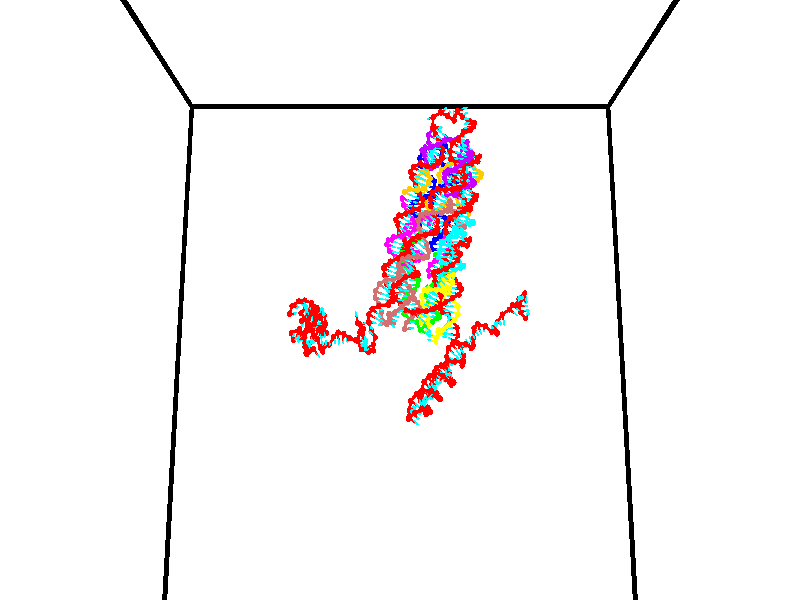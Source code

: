// switches for output
#declare DRAW_BASES = 1; // possible values are 0, 1; only relevant for DNA ribbons
#declare DRAW_BASES_TYPE = 3; // possible values are 1, 2, 3; only relevant for DNA ribbons
#declare DRAW_FOG = 0; // set to 1 to enable fog

#include "colors.inc"

#include "transforms.inc"
background { rgb <1, 1, 1>}

#default {
   normal{
       ripples 0.25
       frequency 0.20
       turbulence 0.2
       lambda 5
   }
	finish {
		phong 0.1
		phong_size 40.
	}
}

// original window dimensions: 1024x640


// camera settings

camera {
	sky <0, 0.179814, -0.983701>
	up <0, 0.179814, -0.983701>
	right 1.6 * <1, 0, 0>
	location <35, 94.9851, 44.8844>
	look_at <35, 29.7336, 32.9568>
	direction <0, -65.2515, -11.9276>
	angle 67.0682
}


# declare cpy_camera_pos = <35, 94.9851, 44.8844>;
# if (DRAW_FOG = 1)
fog {
	fog_type 2
	up vnormalize(cpy_camera_pos)
	color rgbt<1,1,1,0.3>
	distance 1e-5
	fog_alt 3e-3
	fog_offset 56
}
# end


// LIGHTS

# declare lum = 6;
global_settings {
	ambient_light rgb lum * <0.05, 0.05, 0.05>
	max_trace_level 15
}# declare cpy_direct_light_amount = 0.25;
light_source
{	1000 * <-1, -1.16352, -0.803886>,
	rgb lum * cpy_direct_light_amount
	parallel
}

light_source
{	1000 * <1, 1.16352, 0.803886>,
	rgb lum * cpy_direct_light_amount
	parallel
}

// strand 0

// nucleotide -1

// particle -1
sphere {
	<23.927708, 35.289593, 35.173649> 0.250000
	pigment { color rgbt <1,0,0,0> }
	no_shadow
}
cylinder {
	<24.145704, 34.963127, 35.096855>,  <24.276503, 34.767246, 35.050781>, 0.100000
	pigment { color rgbt <1,0,0,0> }
	no_shadow
}
cylinder {
	<24.145704, 34.963127, 35.096855>,  <23.927708, 35.289593, 35.173649>, 0.100000
	pigment { color rgbt <1,0,0,0> }
	no_shadow
}

// particle -1
sphere {
	<24.145704, 34.963127, 35.096855> 0.100000
	pigment { color rgbt <1,0,0,0> }
	no_shadow
}
sphere {
	0, 1
	scale<0.080000,0.200000,0.300000>
	matrix <-0.680855, -0.297178, -0.669419,
		0.489304, 0.495540, -0.717650,
		0.544994, -0.816165, -0.191980,
		24.309202, 34.718277, 35.039261>
	pigment { color rgbt <0,1,1,0> }
	no_shadow
}
cylinder {
	<24.225531, 35.664726, 34.550957>,  <23.927708, 35.289593, 35.173649>, 0.130000
	pigment { color rgbt <1,0,0,0> }
	no_shadow
}

// nucleotide -1

// particle -1
sphere {
	<24.225531, 35.664726, 34.550957> 0.250000
	pigment { color rgbt <1,0,0,0> }
	no_shadow
}
cylinder {
	<24.439163, 35.327106, 34.531654>,  <24.567343, 35.124535, 34.520073>, 0.100000
	pigment { color rgbt <1,0,0,0> }
	no_shadow
}
cylinder {
	<24.439163, 35.327106, 34.531654>,  <24.225531, 35.664726, 34.550957>, 0.100000
	pigment { color rgbt <1,0,0,0> }
	no_shadow
}

// particle -1
sphere {
	<24.439163, 35.327106, 34.531654> 0.100000
	pigment { color rgbt <1,0,0,0> }
	no_shadow
}
sphere {
	0, 1
	scale<0.080000,0.200000,0.300000>
	matrix <-0.842768, -0.536059, 0.048818,
		-0.067075, 0.014597, -0.997641,
		0.534082, -0.844054, -0.048258,
		24.599388, 35.073891, 34.517178>
	pigment { color rgbt <0,1,1,0> }
	no_shadow
}
cylinder {
	<24.882494, 35.751041, 34.162304>,  <24.225531, 35.664726, 34.550957>, 0.130000
	pigment { color rgbt <1,0,0,0> }
	no_shadow
}

// nucleotide -1

// particle -1
sphere {
	<24.882494, 35.751041, 34.162304> 0.250000
	pigment { color rgbt <1,0,0,0> }
	no_shadow
}
cylinder {
	<25.218481, 35.869446, 34.344219>,  <25.420073, 35.940487, 34.453369>, 0.100000
	pigment { color rgbt <1,0,0,0> }
	no_shadow
}
cylinder {
	<25.218481, 35.869446, 34.344219>,  <24.882494, 35.751041, 34.162304>, 0.100000
	pigment { color rgbt <1,0,0,0> }
	no_shadow
}

// particle -1
sphere {
	<25.218481, 35.869446, 34.344219> 0.100000
	pigment { color rgbt <1,0,0,0> }
	no_shadow
}
sphere {
	0, 1
	scale<0.080000,0.200000,0.300000>
	matrix <0.200362, -0.948069, 0.247022,
		0.504292, -0.116368, -0.855656,
		0.839967, 0.296012, 0.454788,
		25.470470, 35.958248, 34.480656>
	pigment { color rgbt <0,1,1,0> }
	no_shadow
}
cylinder {
	<25.403582, 35.277397, 33.994686>,  <24.882494, 35.751041, 34.162304>, 0.130000
	pigment { color rgbt <1,0,0,0> }
	no_shadow
}

// nucleotide -1

// particle -1
sphere {
	<25.403582, 35.277397, 33.994686> 0.250000
	pigment { color rgbt <1,0,0,0> }
	no_shadow
}
cylinder {
	<25.521023, 35.434917, 34.343102>,  <25.591488, 35.529430, 34.552151>, 0.100000
	pigment { color rgbt <1,0,0,0> }
	no_shadow
}
cylinder {
	<25.521023, 35.434917, 34.343102>,  <25.403582, 35.277397, 33.994686>, 0.100000
	pigment { color rgbt <1,0,0,0> }
	no_shadow
}

// particle -1
sphere {
	<25.521023, 35.434917, 34.343102> 0.100000
	pigment { color rgbt <1,0,0,0> }
	no_shadow
}
sphere {
	0, 1
	scale<0.080000,0.200000,0.300000>
	matrix <0.177120, -0.917835, 0.355256,
		0.939375, 0.049975, -0.339230,
		0.293603, 0.393803, 0.871043,
		25.609104, 35.553059, 34.604416>
	pigment { color rgbt <0,1,1,0> }
	no_shadow
}
cylinder {
	<26.052891, 34.881741, 34.145077>,  <25.403582, 35.277397, 33.994686>, 0.130000
	pigment { color rgbt <1,0,0,0> }
	no_shadow
}

// nucleotide -1

// particle -1
sphere {
	<26.052891, 34.881741, 34.145077> 0.250000
	pigment { color rgbt <1,0,0,0> }
	no_shadow
}
cylinder {
	<25.941816, 35.054279, 34.488430>,  <25.875172, 35.157803, 34.694443>, 0.100000
	pigment { color rgbt <1,0,0,0> }
	no_shadow
}
cylinder {
	<25.941816, 35.054279, 34.488430>,  <26.052891, 34.881741, 34.145077>, 0.100000
	pigment { color rgbt <1,0,0,0> }
	no_shadow
}

// particle -1
sphere {
	<25.941816, 35.054279, 34.488430> 0.100000
	pigment { color rgbt <1,0,0,0> }
	no_shadow
}
sphere {
	0, 1
	scale<0.080000,0.200000,0.300000>
	matrix <0.381754, -0.770400, 0.510634,
		0.881563, 0.469489, 0.049261,
		-0.277688, 0.431350, 0.858386,
		25.858511, 35.183685, 34.745945>
	pigment { color rgbt <0,1,1,0> }
	no_shadow
}
cylinder {
	<26.629736, 34.910122, 34.568462>,  <26.052891, 34.881741, 34.145077>, 0.130000
	pigment { color rgbt <1,0,0,0> }
	no_shadow
}

// nucleotide -1

// particle -1
sphere {
	<26.629736, 34.910122, 34.568462> 0.250000
	pigment { color rgbt <1,0,0,0> }
	no_shadow
}
cylinder {
	<26.288960, 34.903126, 34.777802>,  <26.084494, 34.898930, 34.903404>, 0.100000
	pigment { color rgbt <1,0,0,0> }
	no_shadow
}
cylinder {
	<26.288960, 34.903126, 34.777802>,  <26.629736, 34.910122, 34.568462>, 0.100000
	pigment { color rgbt <1,0,0,0> }
	no_shadow
}

// particle -1
sphere {
	<26.288960, 34.903126, 34.777802> 0.100000
	pigment { color rgbt <1,0,0,0> }
	no_shadow
}
sphere {
	0, 1
	scale<0.080000,0.200000,0.300000>
	matrix <0.330097, -0.793781, 0.510830,
		0.406490, 0.607952, 0.682026,
		-0.851940, -0.017487, 0.523348,
		26.033377, 34.897881, 34.934807>
	pigment { color rgbt <0,1,1,0> }
	no_shadow
}
cylinder {
	<26.793585, 34.665596, 35.226913>,  <26.629736, 34.910122, 34.568462>, 0.130000
	pigment { color rgbt <1,0,0,0> }
	no_shadow
}

// nucleotide -1

// particle -1
sphere {
	<26.793585, 34.665596, 35.226913> 0.250000
	pigment { color rgbt <1,0,0,0> }
	no_shadow
}
cylinder {
	<26.414005, 34.561066, 35.156254>,  <26.186256, 34.498348, 35.113857>, 0.100000
	pigment { color rgbt <1,0,0,0> }
	no_shadow
}
cylinder {
	<26.414005, 34.561066, 35.156254>,  <26.793585, 34.665596, 35.226913>, 0.100000
	pigment { color rgbt <1,0,0,0> }
	no_shadow
}

// particle -1
sphere {
	<26.414005, 34.561066, 35.156254> 0.100000
	pigment { color rgbt <1,0,0,0> }
	no_shadow
}
sphere {
	0, 1
	scale<0.080000,0.200000,0.300000>
	matrix <0.173743, -0.900456, 0.398739,
		-0.263264, 0.347692, 0.899890,
		-0.948950, -0.261323, -0.176649,
		26.129320, 34.482670, 35.103260>
	pigment { color rgbt <0,1,1,0> }
	no_shadow
}
cylinder {
	<26.379490, 34.447697, 35.895527>,  <26.793585, 34.665596, 35.226913>, 0.130000
	pigment { color rgbt <1,0,0,0> }
	no_shadow
}

// nucleotide -1

// particle -1
sphere {
	<26.379490, 34.447697, 35.895527> 0.250000
	pigment { color rgbt <1,0,0,0> }
	no_shadow
}
cylinder {
	<26.243353, 34.250526, 35.575230>,  <26.161671, 34.132225, 35.383053>, 0.100000
	pigment { color rgbt <1,0,0,0> }
	no_shadow
}
cylinder {
	<26.243353, 34.250526, 35.575230>,  <26.379490, 34.447697, 35.895527>, 0.100000
	pigment { color rgbt <1,0,0,0> }
	no_shadow
}

// particle -1
sphere {
	<26.243353, 34.250526, 35.575230> 0.100000
	pigment { color rgbt <1,0,0,0> }
	no_shadow
}
sphere {
	0, 1
	scale<0.080000,0.200000,0.300000>
	matrix <0.044741, -0.859105, 0.509840,
		-0.939236, 0.137695, 0.314444,
		-0.340343, -0.492929, -0.800742,
		26.141251, 34.102646, 35.335007>
	pigment { color rgbt <0,1,1,0> }
	no_shadow
}
cylinder {
	<25.830980, 33.971954, 36.127361>,  <26.379490, 34.447697, 35.895527>, 0.130000
	pigment { color rgbt <1,0,0,0> }
	no_shadow
}

// nucleotide -1

// particle -1
sphere {
	<25.830980, 33.971954, 36.127361> 0.250000
	pigment { color rgbt <1,0,0,0> }
	no_shadow
}
cylinder {
	<25.981594, 33.808285, 35.794903>,  <26.071962, 33.710083, 35.595428>, 0.100000
	pigment { color rgbt <1,0,0,0> }
	no_shadow
}
cylinder {
	<25.981594, 33.808285, 35.794903>,  <25.830980, 33.971954, 36.127361>, 0.100000
	pigment { color rgbt <1,0,0,0> }
	no_shadow
}

// particle -1
sphere {
	<25.981594, 33.808285, 35.794903> 0.100000
	pigment { color rgbt <1,0,0,0> }
	no_shadow
}
sphere {
	0, 1
	scale<0.080000,0.200000,0.300000>
	matrix <-0.053588, -0.905291, 0.421398,
		-0.924851, -0.114132, -0.362801,
		0.376536, -0.409172, -0.831143,
		26.094555, 33.685532, 35.545559>
	pigment { color rgbt <0,1,1,0> }
	no_shadow
}
cylinder {
	<25.449780, 33.318977, 35.967293>,  <25.830980, 33.971954, 36.127361>, 0.130000
	pigment { color rgbt <1,0,0,0> }
	no_shadow
}

// nucleotide -1

// particle -1
sphere {
	<25.449780, 33.318977, 35.967293> 0.250000
	pigment { color rgbt <1,0,0,0> }
	no_shadow
}
cylinder {
	<25.787573, 33.254128, 35.763111>,  <25.990248, 33.215218, 35.640602>, 0.100000
	pigment { color rgbt <1,0,0,0> }
	no_shadow
}
cylinder {
	<25.787573, 33.254128, 35.763111>,  <25.449780, 33.318977, 35.967293>, 0.100000
	pigment { color rgbt <1,0,0,0> }
	no_shadow
}

// particle -1
sphere {
	<25.787573, 33.254128, 35.763111> 0.100000
	pigment { color rgbt <1,0,0,0> }
	no_shadow
}
sphere {
	0, 1
	scale<0.080000,0.200000,0.300000>
	matrix <-0.010736, -0.958017, 0.286510,
		-0.535477, -0.236472, -0.810769,
		0.844482, -0.162124, -0.510457,
		26.040918, 33.205490, 35.609974>
	pigment { color rgbt <0,1,1,0> }
	no_shadow
}
cylinder {
	<25.319216, 32.763107, 35.648769>,  <25.449780, 33.318977, 35.967293>, 0.130000
	pigment { color rgbt <1,0,0,0> }
	no_shadow
}

// nucleotide -1

// particle -1
sphere {
	<25.319216, 32.763107, 35.648769> 0.250000
	pigment { color rgbt <1,0,0,0> }
	no_shadow
}
cylinder {
	<25.718830, 32.780334, 35.652271>,  <25.958599, 32.790672, 35.654373>, 0.100000
	pigment { color rgbt <1,0,0,0> }
	no_shadow
}
cylinder {
	<25.718830, 32.780334, 35.652271>,  <25.319216, 32.763107, 35.648769>, 0.100000
	pigment { color rgbt <1,0,0,0> }
	no_shadow
}

// particle -1
sphere {
	<25.718830, 32.780334, 35.652271> 0.100000
	pigment { color rgbt <1,0,0,0> }
	no_shadow
}
sphere {
	0, 1
	scale<0.080000,0.200000,0.300000>
	matrix <0.034379, -0.889888, 0.454881,
		0.027384, -0.454140, -0.890509,
		0.999034, 0.043071, 0.008756,
		26.018539, 32.793255, 35.654900>
	pigment { color rgbt <0,1,1,0> }
	no_shadow
}
cylinder {
	<25.616709, 32.045605, 35.569809>,  <25.319216, 32.763107, 35.648769>, 0.130000
	pigment { color rgbt <1,0,0,0> }
	no_shadow
}

// nucleotide -1

// particle -1
sphere {
	<25.616709, 32.045605, 35.569809> 0.250000
	pigment { color rgbt <1,0,0,0> }
	no_shadow
}
cylinder {
	<25.882612, 32.282463, 35.751999>,  <26.042154, 32.424580, 35.861313>, 0.100000
	pigment { color rgbt <1,0,0,0> }
	no_shadow
}
cylinder {
	<25.882612, 32.282463, 35.751999>,  <25.616709, 32.045605, 35.569809>, 0.100000
	pigment { color rgbt <1,0,0,0> }
	no_shadow
}

// particle -1
sphere {
	<25.882612, 32.282463, 35.751999> 0.100000
	pigment { color rgbt <1,0,0,0> }
	no_shadow
}
sphere {
	0, 1
	scale<0.080000,0.200000,0.300000>
	matrix <0.256756, -0.753646, 0.605057,
		0.701549, -0.285272, -0.653031,
		0.664760, 0.592147, 0.455474,
		26.082041, 32.460106, 35.888641>
	pigment { color rgbt <0,1,1,0> }
	no_shadow
}
cylinder {
	<26.244484, 31.643576, 35.655254>,  <25.616709, 32.045605, 35.569809>, 0.130000
	pigment { color rgbt <1,0,0,0> }
	no_shadow
}

// nucleotide -1

// particle -1
sphere {
	<26.244484, 31.643576, 35.655254> 0.250000
	pigment { color rgbt <1,0,0,0> }
	no_shadow
}
cylinder {
	<26.313633, 31.950600, 35.902142>,  <26.355124, 32.134815, 36.050274>, 0.100000
	pigment { color rgbt <1,0,0,0> }
	no_shadow
}
cylinder {
	<26.313633, 31.950600, 35.902142>,  <26.244484, 31.643576, 35.655254>, 0.100000
	pigment { color rgbt <1,0,0,0> }
	no_shadow
}

// particle -1
sphere {
	<26.313633, 31.950600, 35.902142> 0.100000
	pigment { color rgbt <1,0,0,0> }
	no_shadow
}
sphere {
	0, 1
	scale<0.080000,0.200000,0.300000>
	matrix <0.460961, -0.616842, 0.637982,
		0.870419, 0.174225, -0.460452,
		0.172874, 0.767562, 0.617222,
		26.365496, 32.180870, 36.087307>
	pigment { color rgbt <0,1,1,0> }
	no_shadow
}
cylinder {
	<26.909424, 31.803356, 35.739265>,  <26.244484, 31.643576, 35.655254>, 0.130000
	pigment { color rgbt <1,0,0,0> }
	no_shadow
}

// nucleotide -1

// particle -1
sphere {
	<26.909424, 31.803356, 35.739265> 0.250000
	pigment { color rgbt <1,0,0,0> }
	no_shadow
}
cylinder {
	<26.738863, 31.920961, 36.081432>,  <26.636526, 31.991524, 36.286732>, 0.100000
	pigment { color rgbt <1,0,0,0> }
	no_shadow
}
cylinder {
	<26.738863, 31.920961, 36.081432>,  <26.909424, 31.803356, 35.739265>, 0.100000
	pigment { color rgbt <1,0,0,0> }
	no_shadow
}

// particle -1
sphere {
	<26.738863, 31.920961, 36.081432> 0.100000
	pigment { color rgbt <1,0,0,0> }
	no_shadow
}
sphere {
	0, 1
	scale<0.080000,0.200000,0.300000>
	matrix <0.678567, -0.521348, 0.517438,
		0.598104, 0.801094, 0.022796,
		-0.426402, 0.294013, 0.855417,
		26.610943, 32.009167, 36.338058>
	pigment { color rgbt <0,1,1,0> }
	no_shadow
}
cylinder {
	<27.319342, 32.278435, 36.364647>,  <26.909424, 31.803356, 35.739265>, 0.130000
	pigment { color rgbt <1,0,0,0> }
	no_shadow
}

// nucleotide -1

// particle -1
sphere {
	<27.319342, 32.278435, 36.364647> 0.250000
	pigment { color rgbt <1,0,0,0> }
	no_shadow
}
cylinder {
	<27.041792, 32.011448, 36.472740>,  <26.875263, 31.851255, 36.537598>, 0.100000
	pigment { color rgbt <1,0,0,0> }
	no_shadow
}
cylinder {
	<27.041792, 32.011448, 36.472740>,  <27.319342, 32.278435, 36.364647>, 0.100000
	pigment { color rgbt <1,0,0,0> }
	no_shadow
}

// particle -1
sphere {
	<27.041792, 32.011448, 36.472740> 0.100000
	pigment { color rgbt <1,0,0,0> }
	no_shadow
}
sphere {
	0, 1
	scale<0.080000,0.200000,0.300000>
	matrix <0.688019, -0.503747, 0.522368,
		-0.212534, 0.548384, 0.808767,
		-0.693873, -0.667468, 0.270236,
		26.833630, 31.811207, 36.553810>
	pigment { color rgbt <0,1,1,0> }
	no_shadow
}
cylinder {
	<26.990091, 32.910694, 36.430538>,  <27.319342, 32.278435, 36.364647>, 0.130000
	pigment { color rgbt <1,0,0,0> }
	no_shadow
}

// nucleotide -1

// particle -1
sphere {
	<26.990091, 32.910694, 36.430538> 0.250000
	pigment { color rgbt <1,0,0,0> }
	no_shadow
}
cylinder {
	<26.740511, 32.745434, 36.165211>,  <26.590763, 32.646278, 36.006016>, 0.100000
	pigment { color rgbt <1,0,0,0> }
	no_shadow
}
cylinder {
	<26.740511, 32.745434, 36.165211>,  <26.990091, 32.910694, 36.430538>, 0.100000
	pigment { color rgbt <1,0,0,0> }
	no_shadow
}

// particle -1
sphere {
	<26.740511, 32.745434, 36.165211> 0.100000
	pigment { color rgbt <1,0,0,0> }
	no_shadow
}
sphere {
	0, 1
	scale<0.080000,0.200000,0.300000>
	matrix <0.288640, 0.666954, -0.686921,
		0.726204, -0.620066, -0.296895,
		-0.623951, -0.413148, -0.663320,
		26.553326, 32.621490, 35.966213>
	pigment { color rgbt <0,1,1,0> }
	no_shadow
}
cylinder {
	<27.322521, 32.995079, 35.673000>,  <26.990091, 32.910694, 36.430538>, 0.130000
	pigment { color rgbt <1,0,0,0> }
	no_shadow
}

// nucleotide -1

// particle -1
sphere {
	<27.322521, 32.995079, 35.673000> 0.250000
	pigment { color rgbt <1,0,0,0> }
	no_shadow
}
cylinder {
	<26.929237, 32.927643, 35.645058>,  <26.693268, 32.887180, 35.628292>, 0.100000
	pigment { color rgbt <1,0,0,0> }
	no_shadow
}
cylinder {
	<26.929237, 32.927643, 35.645058>,  <27.322521, 32.995079, 35.673000>, 0.100000
	pigment { color rgbt <1,0,0,0> }
	no_shadow
}

// particle -1
sphere {
	<26.929237, 32.927643, 35.645058> 0.100000
	pigment { color rgbt <1,0,0,0> }
	no_shadow
}
sphere {
	0, 1
	scale<0.080000,0.200000,0.300000>
	matrix <-0.091646, 0.787195, -0.609856,
		0.157807, -0.593213, -0.789427,
		-0.983208, -0.168588, -0.069859,
		26.634275, 32.877068, 35.624100>
	pigment { color rgbt <0,1,1,0> }
	no_shadow
}
cylinder {
	<27.138258, 33.013557, 34.943298>,  <27.322521, 32.995079, 35.673000>, 0.130000
	pigment { color rgbt <1,0,0,0> }
	no_shadow
}

// nucleotide -1

// particle -1
sphere {
	<27.138258, 33.013557, 34.943298> 0.250000
	pigment { color rgbt <1,0,0,0> }
	no_shadow
}
cylinder {
	<26.799606, 33.076256, 35.146729>,  <26.596415, 33.113876, 35.268787>, 0.100000
	pigment { color rgbt <1,0,0,0> }
	no_shadow
}
cylinder {
	<26.799606, 33.076256, 35.146729>,  <27.138258, 33.013557, 34.943298>, 0.100000
	pigment { color rgbt <1,0,0,0> }
	no_shadow
}

// particle -1
sphere {
	<26.799606, 33.076256, 35.146729> 0.100000
	pigment { color rgbt <1,0,0,0> }
	no_shadow
}
sphere {
	0, 1
	scale<0.080000,0.200000,0.300000>
	matrix <-0.181373, 0.813445, -0.552639,
		-0.500322, -0.560123, -0.660257,
		-0.846629, 0.156745, 0.508576,
		26.545618, 33.123280, 35.299301>
	pigment { color rgbt <0,1,1,0> }
	no_shadow
}
cylinder {
	<26.591282, 33.139587, 34.495106>,  <27.138258, 33.013557, 34.943298>, 0.130000
	pigment { color rgbt <1,0,0,0> }
	no_shadow
}

// nucleotide -1

// particle -1
sphere {
	<26.591282, 33.139587, 34.495106> 0.250000
	pigment { color rgbt <1,0,0,0> }
	no_shadow
}
cylinder {
	<26.432337, 33.322731, 34.813217>,  <26.336969, 33.432617, 35.004082>, 0.100000
	pigment { color rgbt <1,0,0,0> }
	no_shadow
}
cylinder {
	<26.432337, 33.322731, 34.813217>,  <26.591282, 33.139587, 34.495106>, 0.100000
	pigment { color rgbt <1,0,0,0> }
	no_shadow
}

// particle -1
sphere {
	<26.432337, 33.322731, 34.813217> 0.100000
	pigment { color rgbt <1,0,0,0> }
	no_shadow
}
sphere {
	0, 1
	scale<0.080000,0.200000,0.300000>
	matrix <-0.269140, 0.770375, -0.578002,
		-0.877307, -0.443716, -0.182888,
		-0.397361, 0.457863, 0.795277,
		26.313128, 33.460091, 35.051800>
	pigment { color rgbt <0,1,1,0> }
	no_shadow
}
cylinder {
	<25.942797, 33.351631, 34.310669>,  <26.591282, 33.139587, 34.495106>, 0.130000
	pigment { color rgbt <1,0,0,0> }
	no_shadow
}

// nucleotide -1

// particle -1
sphere {
	<25.942797, 33.351631, 34.310669> 0.250000
	pigment { color rgbt <1,0,0,0> }
	no_shadow
}
cylinder {
	<26.007030, 33.596661, 34.620239>,  <26.045570, 33.743679, 34.805981>, 0.100000
	pigment { color rgbt <1,0,0,0> }
	no_shadow
}
cylinder {
	<26.007030, 33.596661, 34.620239>,  <25.942797, 33.351631, 34.310669>, 0.100000
	pigment { color rgbt <1,0,0,0> }
	no_shadow
}

// particle -1
sphere {
	<26.007030, 33.596661, 34.620239> 0.100000
	pigment { color rgbt <1,0,0,0> }
	no_shadow
}
sphere {
	0, 1
	scale<0.080000,0.200000,0.300000>
	matrix <-0.277581, 0.780485, -0.560172,
		-0.947186, -0.124873, 0.295372,
		0.160583, 0.612577, 0.773927,
		26.055206, 33.780434, 34.852417>
	pigment { color rgbt <0,1,1,0> }
	no_shadow
}
cylinder {
	<25.186354, 33.612331, 34.489986>,  <25.942797, 33.351631, 34.310669>, 0.130000
	pigment { color rgbt <1,0,0,0> }
	no_shadow
}

// nucleotide -1

// particle -1
sphere {
	<25.186354, 33.612331, 34.489986> 0.250000
	pigment { color rgbt <1,0,0,0> }
	no_shadow
}
cylinder {
	<25.498068, 33.830212, 34.613930>,  <25.685097, 33.960941, 34.688297>, 0.100000
	pigment { color rgbt <1,0,0,0> }
	no_shadow
}
cylinder {
	<25.498068, 33.830212, 34.613930>,  <25.186354, 33.612331, 34.489986>, 0.100000
	pigment { color rgbt <1,0,0,0> }
	no_shadow
}

// particle -1
sphere {
	<25.498068, 33.830212, 34.613930> 0.100000
	pigment { color rgbt <1,0,0,0> }
	no_shadow
}
sphere {
	0, 1
	scale<0.080000,0.200000,0.300000>
	matrix <-0.421020, 0.821319, -0.384938,
		-0.464169, 0.169520, 0.869373,
		0.779288, 0.544700, 0.309860,
		25.731853, 33.993622, 34.706886>
	pigment { color rgbt <0,1,1,0> }
	no_shadow
}
cylinder {
	<24.873665, 34.159271, 34.907261>,  <25.186354, 33.612331, 34.489986>, 0.130000
	pigment { color rgbt <1,0,0,0> }
	no_shadow
}

// nucleotide -1

// particle -1
sphere {
	<24.873665, 34.159271, 34.907261> 0.250000
	pigment { color rgbt <1,0,0,0> }
	no_shadow
}
cylinder {
	<25.214954, 34.278389, 34.735992>,  <25.419727, 34.349861, 34.633232>, 0.100000
	pigment { color rgbt <1,0,0,0> }
	no_shadow
}
cylinder {
	<25.214954, 34.278389, 34.735992>,  <24.873665, 34.159271, 34.907261>, 0.100000
	pigment { color rgbt <1,0,0,0> }
	no_shadow
}

// particle -1
sphere {
	<25.214954, 34.278389, 34.735992> 0.100000
	pigment { color rgbt <1,0,0,0> }
	no_shadow
}
sphere {
	0, 1
	scale<0.080000,0.200000,0.300000>
	matrix <-0.470407, 0.793938, -0.385200,
		0.225226, 0.530075, 0.817493,
		0.853224, 0.297797, -0.428167,
		25.470921, 34.367729, 34.607544>
	pigment { color rgbt <0,1,1,0> }
	no_shadow
}
cylinder {
	<25.330111, 34.391224, 35.325985>,  <24.873665, 34.159271, 34.907261>, 0.130000
	pigment { color rgbt <1,0,0,0> }
	no_shadow
}

// nucleotide -1

// particle -1
sphere {
	<25.330111, 34.391224, 35.325985> 0.250000
	pigment { color rgbt <1,0,0,0> }
	no_shadow
}
cylinder {
	<25.166964, 34.205975, 35.640732>,  <25.069075, 34.094826, 35.829578>, 0.100000
	pigment { color rgbt <1,0,0,0> }
	no_shadow
}
cylinder {
	<25.166964, 34.205975, 35.640732>,  <25.330111, 34.391224, 35.325985>, 0.100000
	pigment { color rgbt <1,0,0,0> }
	no_shadow
}

// particle -1
sphere {
	<25.166964, 34.205975, 35.640732> 0.100000
	pigment { color rgbt <1,0,0,0> }
	no_shadow
}
sphere {
	0, 1
	scale<0.080000,0.200000,0.300000>
	matrix <0.753487, -0.657453, 0.003613,
		0.515656, 0.594368, 0.617110,
		-0.407868, -0.463121, 0.786868,
		25.044603, 34.067039, 35.876793>
	pigment { color rgbt <0,1,1,0> }
	no_shadow
}
cylinder {
	<25.051092, 34.982853, 35.705711>,  <25.330111, 34.391224, 35.325985>, 0.130000
	pigment { color rgbt <1,0,0,0> }
	no_shadow
}

// nucleotide -1

// particle -1
sphere {
	<25.051092, 34.982853, 35.705711> 0.250000
	pigment { color rgbt <1,0,0,0> }
	no_shadow
}
cylinder {
	<25.402897, 34.999168, 35.516064>,  <25.613979, 35.008957, 35.402275>, 0.100000
	pigment { color rgbt <1,0,0,0> }
	no_shadow
}
cylinder {
	<25.402897, 34.999168, 35.516064>,  <25.051092, 34.982853, 35.705711>, 0.100000
	pigment { color rgbt <1,0,0,0> }
	no_shadow
}

// particle -1
sphere {
	<25.402897, 34.999168, 35.516064> 0.100000
	pigment { color rgbt <1,0,0,0> }
	no_shadow
}
sphere {
	0, 1
	scale<0.080000,0.200000,0.300000>
	matrix <-0.183710, 0.948186, -0.259217,
		0.438982, 0.315086, 0.841437,
		0.879514, 0.040788, -0.474121,
		25.666752, 35.011406, 35.373829>
	pigment { color rgbt <0,1,1,0> }
	no_shadow
}
cylinder {
	<25.255825, 35.687210, 35.808258>,  <25.051092, 34.982853, 35.705711>, 0.130000
	pigment { color rgbt <1,0,0,0> }
	no_shadow
}

// nucleotide -1

// particle -1
sphere {
	<25.255825, 35.687210, 35.808258> 0.250000
	pigment { color rgbt <1,0,0,0> }
	no_shadow
}
cylinder {
	<25.478855, 35.539917, 35.510666>,  <25.612673, 35.451542, 35.332111>, 0.100000
	pigment { color rgbt <1,0,0,0> }
	no_shadow
}
cylinder {
	<25.478855, 35.539917, 35.510666>,  <25.255825, 35.687210, 35.808258>, 0.100000
	pigment { color rgbt <1,0,0,0> }
	no_shadow
}

// particle -1
sphere {
	<25.478855, 35.539917, 35.510666> 0.100000
	pigment { color rgbt <1,0,0,0> }
	no_shadow
}
sphere {
	0, 1
	scale<0.080000,0.200000,0.300000>
	matrix <-0.113051, 0.854198, -0.507510,
		0.822391, 0.367084, 0.434652,
		0.557577, -0.368234, -0.743984,
		25.646128, 35.429447, 35.287472>
	pigment { color rgbt <0,1,1,0> }
	no_shadow
}
cylinder {
	<25.920231, 36.009609, 35.783115>,  <25.255825, 35.687210, 35.808258>, 0.130000
	pigment { color rgbt <1,0,0,0> }
	no_shadow
}

// nucleotide -1

// particle -1
sphere {
	<25.920231, 36.009609, 35.783115> 0.250000
	pigment { color rgbt <1,0,0,0> }
	no_shadow
}
cylinder {
	<25.837339, 35.903976, 35.406326>,  <25.787605, 35.840595, 35.180252>, 0.100000
	pigment { color rgbt <1,0,0,0> }
	no_shadow
}
cylinder {
	<25.837339, 35.903976, 35.406326>,  <25.920231, 36.009609, 35.783115>, 0.100000
	pigment { color rgbt <1,0,0,0> }
	no_shadow
}

// particle -1
sphere {
	<25.837339, 35.903976, 35.406326> 0.100000
	pigment { color rgbt <1,0,0,0> }
	no_shadow
}
sphere {
	0, 1
	scale<0.080000,0.200000,0.300000>
	matrix <-0.070816, 0.964399, -0.254791,
		0.975727, 0.013908, -0.218550,
		-0.207226, -0.264083, -0.941975,
		25.775171, 35.824753, 35.123734>
	pigment { color rgbt <0,1,1,0> }
	no_shadow
}
cylinder {
	<26.345156, 36.493198, 35.300846>,  <25.920231, 36.009609, 35.783115>, 0.130000
	pigment { color rgbt <1,0,0,0> }
	no_shadow
}

// nucleotide -1

// particle -1
sphere {
	<26.345156, 36.493198, 35.300846> 0.250000
	pigment { color rgbt <1,0,0,0> }
	no_shadow
}
cylinder {
	<26.071501, 36.324009, 35.063175>,  <25.907309, 36.222496, 34.920574>, 0.100000
	pigment { color rgbt <1,0,0,0> }
	no_shadow
}
cylinder {
	<26.071501, 36.324009, 35.063175>,  <26.345156, 36.493198, 35.300846>, 0.100000
	pigment { color rgbt <1,0,0,0> }
	no_shadow
}

// particle -1
sphere {
	<26.071501, 36.324009, 35.063175> 0.100000
	pigment { color rgbt <1,0,0,0> }
	no_shadow
}
sphere {
	0, 1
	scale<0.080000,0.200000,0.300000>
	matrix <-0.034184, 0.832364, -0.553173,
		0.728550, -0.358136, -0.583912,
		-0.684139, -0.422975, -0.594177,
		25.866259, 36.197117, 34.884922>
	pigment { color rgbt <0,1,1,0> }
	no_shadow
}
cylinder {
	<26.830273, 37.146000, 35.267334>,  <26.345156, 36.493198, 35.300846>, 0.130000
	pigment { color rgbt <1,0,0,0> }
	no_shadow
}

// nucleotide -1

// particle -1
sphere {
	<26.830273, 37.146000, 35.267334> 0.250000
	pigment { color rgbt <1,0,0,0> }
	no_shadow
}
cylinder {
	<27.211212, 37.172493, 35.386429>,  <27.439775, 37.188389, 35.457886>, 0.100000
	pigment { color rgbt <1,0,0,0> }
	no_shadow
}
cylinder {
	<27.211212, 37.172493, 35.386429>,  <26.830273, 37.146000, 35.267334>, 0.100000
	pigment { color rgbt <1,0,0,0> }
	no_shadow
}

// particle -1
sphere {
	<27.211212, 37.172493, 35.386429> 0.100000
	pigment { color rgbt <1,0,0,0> }
	no_shadow
}
sphere {
	0, 1
	scale<0.080000,0.200000,0.300000>
	matrix <-0.087356, 0.994476, 0.058198,
		-0.292237, -0.081433, 0.952873,
		0.952348, 0.066231, 0.297736,
		27.496916, 37.192364, 35.475750>
	pigment { color rgbt <0,1,1,0> }
	no_shadow
}
cylinder {
	<26.858595, 37.685131, 35.878777>,  <26.830273, 37.146000, 35.267334>, 0.130000
	pigment { color rgbt <1,0,0,0> }
	no_shadow
}

// nucleotide -1

// particle -1
sphere {
	<26.858595, 37.685131, 35.878777> 0.250000
	pigment { color rgbt <1,0,0,0> }
	no_shadow
}
cylinder {
	<27.175959, 37.655704, 35.637085>,  <27.366377, 37.638046, 35.492069>, 0.100000
	pigment { color rgbt <1,0,0,0> }
	no_shadow
}
cylinder {
	<27.175959, 37.655704, 35.637085>,  <26.858595, 37.685131, 35.878777>, 0.100000
	pigment { color rgbt <1,0,0,0> }
	no_shadow
}

// particle -1
sphere {
	<27.175959, 37.655704, 35.637085> 0.100000
	pigment { color rgbt <1,0,0,0> }
	no_shadow
}
sphere {
	0, 1
	scale<0.080000,0.200000,0.300000>
	matrix <-0.016585, 0.989688, -0.142279,
		0.608462, 0.122907, 0.784008,
		0.793410, -0.073569, -0.604226,
		27.413982, 37.633633, 35.455818>
	pigment { color rgbt <0,1,1,0> }
	no_shadow
}
cylinder {
	<27.451923, 38.189060, 35.978207>,  <26.858595, 37.685131, 35.878777>, 0.130000
	pigment { color rgbt <1,0,0,0> }
	no_shadow
}

// nucleotide -1

// particle -1
sphere {
	<27.451923, 38.189060, 35.978207> 0.250000
	pigment { color rgbt <1,0,0,0> }
	no_shadow
}
cylinder {
	<27.488214, 38.077713, 35.595734>,  <27.509989, 38.010906, 35.366249>, 0.100000
	pigment { color rgbt <1,0,0,0> }
	no_shadow
}
cylinder {
	<27.488214, 38.077713, 35.595734>,  <27.451923, 38.189060, 35.978207>, 0.100000
	pigment { color rgbt <1,0,0,0> }
	no_shadow
}

// particle -1
sphere {
	<27.488214, 38.077713, 35.595734> 0.100000
	pigment { color rgbt <1,0,0,0> }
	no_shadow
}
sphere {
	0, 1
	scale<0.080000,0.200000,0.300000>
	matrix <0.068612, 0.959606, -0.272854,
		0.993510, -0.040850, 0.106161,
		0.090727, -0.278367, -0.956180,
		27.515432, 37.994202, 35.308880>
	pigment { color rgbt <0,1,1,0> }
	no_shadow
}
cylinder {
	<27.759653, 37.725182, 36.522251>,  <27.451923, 38.189060, 35.978207>, 0.130000
	pigment { color rgbt <1,0,0,0> }
	no_shadow
}

// nucleotide -1

// particle -1
sphere {
	<27.759653, 37.725182, 36.522251> 0.250000
	pigment { color rgbt <1,0,0,0> }
	no_shadow
}
cylinder {
	<27.769081, 37.590672, 36.898838>,  <27.774738, 37.509968, 37.124790>, 0.100000
	pigment { color rgbt <1,0,0,0> }
	no_shadow
}
cylinder {
	<27.769081, 37.590672, 36.898838>,  <27.759653, 37.725182, 36.522251>, 0.100000
	pigment { color rgbt <1,0,0,0> }
	no_shadow
}

// particle -1
sphere {
	<27.769081, 37.590672, 36.898838> 0.100000
	pigment { color rgbt <1,0,0,0> }
	no_shadow
}
sphere {
	0, 1
	scale<0.080000,0.200000,0.300000>
	matrix <-0.988152, 0.135025, 0.072966,
		-0.151659, -0.932035, -0.329107,
		0.023569, -0.336273, 0.941469,
		27.776152, 37.489788, 37.181278>
	pigment { color rgbt <0,1,1,0> }
	no_shadow
}
cylinder {
	<27.174631, 37.267231, 36.731670>,  <27.759653, 37.725182, 36.522251>, 0.130000
	pigment { color rgbt <1,0,0,0> }
	no_shadow
}

// nucleotide -1

// particle -1
sphere {
	<27.174631, 37.267231, 36.731670> 0.250000
	pigment { color rgbt <1,0,0,0> }
	no_shadow
}
cylinder {
	<27.298998, 37.424885, 37.077618>,  <27.373617, 37.519478, 37.285187>, 0.100000
	pigment { color rgbt <1,0,0,0> }
	no_shadow
}
cylinder {
	<27.298998, 37.424885, 37.077618>,  <27.174631, 37.267231, 36.731670>, 0.100000
	pigment { color rgbt <1,0,0,0> }
	no_shadow
}

// particle -1
sphere {
	<27.298998, 37.424885, 37.077618> 0.100000
	pigment { color rgbt <1,0,0,0> }
	no_shadow
}
sphere {
	0, 1
	scale<0.080000,0.200000,0.300000>
	matrix <-0.950398, 0.137224, 0.279129,
		-0.008667, -0.908753, 0.417245,
		0.310915, 0.394130, 0.864866,
		27.392273, 37.543125, 37.337078>
	pigment { color rgbt <0,1,1,0> }
	no_shadow
}
cylinder {
	<26.751627, 36.909328, 37.282780>,  <27.174631, 37.267231, 36.731670>, 0.130000
	pigment { color rgbt <1,0,0,0> }
	no_shadow
}

// nucleotide -1

// particle -1
sphere {
	<26.751627, 36.909328, 37.282780> 0.250000
	pigment { color rgbt <1,0,0,0> }
	no_shadow
}
cylinder {
	<26.900049, 37.238731, 37.454433>,  <26.989101, 37.436375, 37.557426>, 0.100000
	pigment { color rgbt <1,0,0,0> }
	no_shadow
}
cylinder {
	<26.900049, 37.238731, 37.454433>,  <26.751627, 36.909328, 37.282780>, 0.100000
	pigment { color rgbt <1,0,0,0> }
	no_shadow
}

// particle -1
sphere {
	<26.900049, 37.238731, 37.454433> 0.100000
	pigment { color rgbt <1,0,0,0> }
	no_shadow
}
sphere {
	0, 1
	scale<0.080000,0.200000,0.300000>
	matrix <-0.901960, 0.209693, 0.377489,
		0.220878, -0.527130, 0.820577,
		0.371055, 0.823506, 0.429133,
		27.011366, 37.485783, 37.583172>
	pigment { color rgbt <0,1,1,0> }
	no_shadow
}
cylinder {
	<26.240454, 36.983326, 37.795570>,  <26.751627, 36.909328, 37.282780>, 0.130000
	pigment { color rgbt <1,0,0,0> }
	no_shadow
}

// nucleotide -1

// particle -1
sphere {
	<26.240454, 36.983326, 37.795570> 0.250000
	pigment { color rgbt <1,0,0,0> }
	no_shadow
}
cylinder {
	<26.443529, 37.327652, 37.781464>,  <26.565374, 37.534248, 37.772999>, 0.100000
	pigment { color rgbt <1,0,0,0> }
	no_shadow
}
cylinder {
	<26.443529, 37.327652, 37.781464>,  <26.240454, 36.983326, 37.795570>, 0.100000
	pigment { color rgbt <1,0,0,0> }
	no_shadow
}

// particle -1
sphere {
	<26.443529, 37.327652, 37.781464> 0.100000
	pigment { color rgbt <1,0,0,0> }
	no_shadow
}
sphere {
	0, 1
	scale<0.080000,0.200000,0.300000>
	matrix <-0.841874, 0.504380, 0.191962,
		0.183032, -0.067767, 0.980769,
		0.507688, 0.860819, -0.035266,
		26.595835, 37.585899, 37.770885>
	pigment { color rgbt <0,1,1,0> }
	no_shadow
}
cylinder {
	<26.317532, 37.326286, 38.485264>,  <26.240454, 36.983326, 37.795570>, 0.130000
	pigment { color rgbt <1,0,0,0> }
	no_shadow
}

// nucleotide -1

// particle -1
sphere {
	<26.317532, 37.326286, 38.485264> 0.250000
	pigment { color rgbt <1,0,0,0> }
	no_shadow
}
cylinder {
	<26.298584, 37.578552, 38.175419>,  <26.287214, 37.729912, 37.989513>, 0.100000
	pigment { color rgbt <1,0,0,0> }
	no_shadow
}
cylinder {
	<26.298584, 37.578552, 38.175419>,  <26.317532, 37.326286, 38.485264>, 0.100000
	pigment { color rgbt <1,0,0,0> }
	no_shadow
}

// particle -1
sphere {
	<26.298584, 37.578552, 38.175419> 0.100000
	pigment { color rgbt <1,0,0,0> }
	no_shadow
}
sphere {
	0, 1
	scale<0.080000,0.200000,0.300000>
	matrix <-0.840941, 0.393313, 0.371649,
		0.539050, 0.669007, 0.511718,
		-0.047370, 0.630662, -0.774610,
		26.284372, 37.767750, 37.943035>
	pigment { color rgbt <0,1,1,0> }
	no_shadow
}
cylinder {
	<26.780437, 37.854256, 38.378098>,  <26.317532, 37.326286, 38.485264>, 0.130000
	pigment { color rgbt <1,0,0,0> }
	no_shadow
}

// nucleotide -1

// particle -1
sphere {
	<26.780437, 37.854256, 38.378098> 0.250000
	pigment { color rgbt <1,0,0,0> }
	no_shadow
}
cylinder {
	<27.002464, 37.650383, 38.641041>,  <27.135681, 37.528061, 38.798809>, 0.100000
	pigment { color rgbt <1,0,0,0> }
	no_shadow
}
cylinder {
	<27.002464, 37.650383, 38.641041>,  <26.780437, 37.854256, 38.378098>, 0.100000
	pigment { color rgbt <1,0,0,0> }
	no_shadow
}

// particle -1
sphere {
	<27.002464, 37.650383, 38.641041> 0.100000
	pigment { color rgbt <1,0,0,0> }
	no_shadow
}
sphere {
	0, 1
	scale<0.080000,0.200000,0.300000>
	matrix <-0.807412, -0.140162, 0.573098,
		-0.199960, -0.848870, -0.489322,
		0.555070, -0.509681, 0.657361,
		27.168985, 37.497478, 38.838249>
	pigment { color rgbt <0,1,1,0> }
	no_shadow
}
cylinder {
	<26.173370, 37.946907, 38.804279>,  <26.780437, 37.854256, 38.378098>, 0.130000
	pigment { color rgbt <1,0,0,0> }
	no_shadow
}

// nucleotide -1

// particle -1
sphere {
	<26.173370, 37.946907, 38.804279> 0.250000
	pigment { color rgbt <1,0,0,0> }
	no_shadow
}
cylinder {
	<26.314472, 38.057186, 38.446606>,  <26.399134, 38.123352, 38.232002>, 0.100000
	pigment { color rgbt <1,0,0,0> }
	no_shadow
}
cylinder {
	<26.314472, 38.057186, 38.446606>,  <26.173370, 37.946907, 38.804279>, 0.100000
	pigment { color rgbt <1,0,0,0> }
	no_shadow
}

// particle -1
sphere {
	<26.314472, 38.057186, 38.446606> 0.100000
	pigment { color rgbt <1,0,0,0> }
	no_shadow
}
sphere {
	0, 1
	scale<0.080000,0.200000,0.300000>
	matrix <-0.767104, 0.632429, -0.107633,
		0.535831, 0.723897, 0.434577,
		0.352755, 0.275693, -0.894180,
		26.420300, 38.139893, 38.178352>
	pigment { color rgbt <0,1,1,0> }
	no_shadow
}
cylinder {
	<26.229666, 38.754211, 38.802246>,  <26.173370, 37.946907, 38.804279>, 0.130000
	pigment { color rgbt <1,0,0,0> }
	no_shadow
}

// nucleotide -1

// particle -1
sphere {
	<26.229666, 38.754211, 38.802246> 0.250000
	pigment { color rgbt <1,0,0,0> }
	no_shadow
}
cylinder {
	<26.211962, 38.627983, 38.423100>,  <26.201340, 38.552246, 38.195610>, 0.100000
	pigment { color rgbt <1,0,0,0> }
	no_shadow
}
cylinder {
	<26.211962, 38.627983, 38.423100>,  <26.229666, 38.754211, 38.802246>, 0.100000
	pigment { color rgbt <1,0,0,0> }
	no_shadow
}

// particle -1
sphere {
	<26.211962, 38.627983, 38.423100> 0.100000
	pigment { color rgbt <1,0,0,0> }
	no_shadow
}
sphere {
	0, 1
	scale<0.080000,0.200000,0.300000>
	matrix <-0.803833, 0.574635, -0.153775,
		0.593206, 0.755122, -0.279100,
		-0.044262, -0.315570, -0.947869,
		26.198683, 38.533314, 38.138741>
	pigment { color rgbt <0,1,1,0> }
	no_shadow
}
cylinder {
	<26.207008, 39.338886, 38.386330>,  <26.229666, 38.754211, 38.802246>, 0.130000
	pigment { color rgbt <1,0,0,0> }
	no_shadow
}

// nucleotide -1

// particle -1
sphere {
	<26.207008, 39.338886, 38.386330> 0.250000
	pigment { color rgbt <1,0,0,0> }
	no_shadow
}
cylinder {
	<26.056189, 39.048615, 38.156120>,  <25.965696, 38.874451, 38.017994>, 0.100000
	pigment { color rgbt <1,0,0,0> }
	no_shadow
}
cylinder {
	<26.056189, 39.048615, 38.156120>,  <26.207008, 39.338886, 38.386330>, 0.100000
	pigment { color rgbt <1,0,0,0> }
	no_shadow
}

// particle -1
sphere {
	<26.056189, 39.048615, 38.156120> 0.100000
	pigment { color rgbt <1,0,0,0> }
	no_shadow
}
sphere {
	0, 1
	scale<0.080000,0.200000,0.300000>
	matrix <-0.765536, 0.593939, -0.247368,
		0.521334, 0.347312, -0.779478,
		-0.377048, -0.725679, -0.575521,
		25.943073, 38.830910, 37.983463>
	pigment { color rgbt <0,1,1,0> }
	no_shadow
}
cylinder {
	<26.154097, 39.548820, 37.639370>,  <26.207008, 39.338886, 38.386330>, 0.130000
	pigment { color rgbt <1,0,0,0> }
	no_shadow
}

// nucleotide -1

// particle -1
sphere {
	<26.154097, 39.548820, 37.639370> 0.250000
	pigment { color rgbt <1,0,0,0> }
	no_shadow
}
cylinder {
	<25.859459, 39.300529, 37.746796>,  <25.682676, 39.151554, 37.811253>, 0.100000
	pigment { color rgbt <1,0,0,0> }
	no_shadow
}
cylinder {
	<25.859459, 39.300529, 37.746796>,  <26.154097, 39.548820, 37.639370>, 0.100000
	pigment { color rgbt <1,0,0,0> }
	no_shadow
}

// particle -1
sphere {
	<25.859459, 39.300529, 37.746796> 0.100000
	pigment { color rgbt <1,0,0,0> }
	no_shadow
}
sphere {
	0, 1
	scale<0.080000,0.200000,0.300000>
	matrix <-0.674442, 0.644475, -0.360249,
		0.050530, -0.446492, -0.893360,
		-0.736596, -0.620723, 0.268567,
		25.638479, 39.114311, 37.827366>
	pigment { color rgbt <0,1,1,0> }
	no_shadow
}
cylinder {
	<25.658987, 39.332695, 37.018436>,  <26.154097, 39.548820, 37.639370>, 0.130000
	pigment { color rgbt <1,0,0,0> }
	no_shadow
}

// nucleotide -1

// particle -1
sphere {
	<25.658987, 39.332695, 37.018436> 0.250000
	pigment { color rgbt <1,0,0,0> }
	no_shadow
}
cylinder {
	<25.500505, 39.342968, 37.385559>,  <25.405416, 39.349133, 37.605831>, 0.100000
	pigment { color rgbt <1,0,0,0> }
	no_shadow
}
cylinder {
	<25.500505, 39.342968, 37.385559>,  <25.658987, 39.332695, 37.018436>, 0.100000
	pigment { color rgbt <1,0,0,0> }
	no_shadow
}

// particle -1
sphere {
	<25.500505, 39.342968, 37.385559> 0.100000
	pigment { color rgbt <1,0,0,0> }
	no_shadow
}
sphere {
	0, 1
	scale<0.080000,0.200000,0.300000>
	matrix <-0.617662, 0.732157, -0.287122,
		-0.679349, -0.680651, -0.274223,
		-0.396204, 0.025679, 0.917803,
		25.381643, 39.350670, 37.660900>
	pigment { color rgbt <0,1,1,0> }
	no_shadow
}
cylinder {
	<24.830902, 38.969440, 37.281208>,  <25.658987, 39.332695, 37.018436>, 0.130000
	pigment { color rgbt <1,0,0,0> }
	no_shadow
}

// nucleotide -1

// particle -1
sphere {
	<24.830902, 38.969440, 37.281208> 0.250000
	pigment { color rgbt <1,0,0,0> }
	no_shadow
}
cylinder {
	<25.009640, 39.303349, 37.409885>,  <25.116882, 39.503693, 37.487091>, 0.100000
	pigment { color rgbt <1,0,0,0> }
	no_shadow
}
cylinder {
	<25.009640, 39.303349, 37.409885>,  <24.830902, 38.969440, 37.281208>, 0.100000
	pigment { color rgbt <1,0,0,0> }
	no_shadow
}

// particle -1
sphere {
	<25.009640, 39.303349, 37.409885> 0.100000
	pigment { color rgbt <1,0,0,0> }
	no_shadow
}
sphere {
	0, 1
	scale<0.080000,0.200000,0.300000>
	matrix <-0.692756, 0.550402, -0.465991,
		-0.566056, -0.014628, 0.824237,
		0.446845, 0.834772, 0.321692,
		25.143694, 39.553780, 37.506393>
	pigment { color rgbt <0,1,1,0> }
	no_shadow
}
cylinder {
	<24.912695, 38.274132, 37.713520>,  <24.830902, 38.969440, 37.281208>, 0.130000
	pigment { color rgbt <1,0,0,0> }
	no_shadow
}

// nucleotide -1

// particle -1
sphere {
	<24.912695, 38.274132, 37.713520> 0.250000
	pigment { color rgbt <1,0,0,0> }
	no_shadow
}
cylinder {
	<25.211573, 38.527752, 37.633839>,  <25.390900, 38.679924, 37.586029>, 0.100000
	pigment { color rgbt <1,0,0,0> }
	no_shadow
}
cylinder {
	<25.211573, 38.527752, 37.633839>,  <24.912695, 38.274132, 37.713520>, 0.100000
	pigment { color rgbt <1,0,0,0> }
	no_shadow
}

// particle -1
sphere {
	<25.211573, 38.527752, 37.633839> 0.100000
	pigment { color rgbt <1,0,0,0> }
	no_shadow
}
sphere {
	0, 1
	scale<0.080000,0.200000,0.300000>
	matrix <0.664426, -0.719658, 0.201569,
		-0.015554, -0.282968, -0.959003,
		0.747192, 0.634051, -0.199205,
		25.435730, 38.717968, 37.574078>
	pigment { color rgbt <0,1,1,0> }
	no_shadow
}
cylinder {
	<25.405024, 37.918480, 37.310955>,  <24.912695, 38.274132, 37.713520>, 0.130000
	pigment { color rgbt <1,0,0,0> }
	no_shadow
}

// nucleotide -1

// particle -1
sphere {
	<25.405024, 37.918480, 37.310955> 0.250000
	pigment { color rgbt <1,0,0,0> }
	no_shadow
}
cylinder {
	<25.594624, 38.219280, 37.494179>,  <25.708384, 38.399761, 37.604115>, 0.100000
	pigment { color rgbt <1,0,0,0> }
	no_shadow
}
cylinder {
	<25.594624, 38.219280, 37.494179>,  <25.405024, 37.918480, 37.310955>, 0.100000
	pigment { color rgbt <1,0,0,0> }
	no_shadow
}

// particle -1
sphere {
	<25.594624, 38.219280, 37.494179> 0.100000
	pigment { color rgbt <1,0,0,0> }
	no_shadow
}
sphere {
	0, 1
	scale<0.080000,0.200000,0.300000>
	matrix <0.765725, -0.608873, 0.207219,
		0.434729, 0.252526, -0.864431,
		0.474001, 0.752000, 0.458060,
		25.736824, 38.444881, 37.631596>
	pigment { color rgbt <0,1,1,0> }
	no_shadow
}
cylinder {
	<26.058029, 38.012432, 36.971554>,  <25.405024, 37.918480, 37.310955>, 0.130000
	pigment { color rgbt <1,0,0,0> }
	no_shadow
}

// nucleotide -1

// particle -1
sphere {
	<26.058029, 38.012432, 36.971554> 0.250000
	pigment { color rgbt <1,0,0,0> }
	no_shadow
}
cylinder {
	<26.114279, 38.202229, 37.319138>,  <26.148027, 38.316105, 37.527687>, 0.100000
	pigment { color rgbt <1,0,0,0> }
	no_shadow
}
cylinder {
	<26.114279, 38.202229, 37.319138>,  <26.058029, 38.012432, 36.971554>, 0.100000
	pigment { color rgbt <1,0,0,0> }
	no_shadow
}

// particle -1
sphere {
	<26.114279, 38.202229, 37.319138> 0.100000
	pigment { color rgbt <1,0,0,0> }
	no_shadow
}
sphere {
	0, 1
	scale<0.080000,0.200000,0.300000>
	matrix <0.884327, -0.454847, 0.105259,
		0.445186, 0.753639, -0.483567,
		0.140622, 0.474492, 0.868955,
		26.156466, 38.344578, 37.579823>
	pigment { color rgbt <0,1,1,0> }
	no_shadow
}
cylinder {
	<26.778566, 38.542671, 37.034657>,  <26.058029, 38.012432, 36.971554>, 0.130000
	pigment { color rgbt <1,0,0,0> }
	no_shadow
}

// nucleotide -1

// particle -1
sphere {
	<26.778566, 38.542671, 37.034657> 0.250000
	pigment { color rgbt <1,0,0,0> }
	no_shadow
}
cylinder {
	<26.656359, 38.393639, 37.385162>,  <26.583035, 38.304218, 37.595467>, 0.100000
	pigment { color rgbt <1,0,0,0> }
	no_shadow
}
cylinder {
	<26.656359, 38.393639, 37.385162>,  <26.778566, 38.542671, 37.034657>, 0.100000
	pigment { color rgbt <1,0,0,0> }
	no_shadow
}

// particle -1
sphere {
	<26.656359, 38.393639, 37.385162> 0.100000
	pigment { color rgbt <1,0,0,0> }
	no_shadow
}
sphere {
	0, 1
	scale<0.080000,0.200000,0.300000>
	matrix <0.843214, -0.533359, 0.067213,
		0.442322, 0.759415, 0.477116,
		-0.305517, -0.372581, 0.876266,
		26.564703, 38.281864, 37.648041>
	pigment { color rgbt <0,1,1,0> }
	no_shadow
}
cylinder {
	<27.234507, 38.678322, 37.691341>,  <26.778566, 38.542671, 37.034657>, 0.130000
	pigment { color rgbt <1,0,0,0> }
	no_shadow
}

// nucleotide -1

// particle -1
sphere {
	<27.234507, 38.678322, 37.691341> 0.250000
	pigment { color rgbt <1,0,0,0> }
	no_shadow
}
cylinder {
	<27.035254, 38.335293, 37.742615>,  <26.915701, 38.129475, 37.773376>, 0.100000
	pigment { color rgbt <1,0,0,0> }
	no_shadow
}
cylinder {
	<27.035254, 38.335293, 37.742615>,  <27.234507, 38.678322, 37.691341>, 0.100000
	pigment { color rgbt <1,0,0,0> }
	no_shadow
}

// particle -1
sphere {
	<27.035254, 38.335293, 37.742615> 0.100000
	pigment { color rgbt <1,0,0,0> }
	no_shadow
}
sphere {
	0, 1
	scale<0.080000,0.200000,0.300000>
	matrix <0.862517, -0.474879, 0.174798,
		-0.089032, 0.197631, 0.976225,
		-0.498135, -0.857573, 0.128181,
		26.885813, 38.078022, 37.781071>
	pigment { color rgbt <0,1,1,0> }
	no_shadow
}
cylinder {
	<27.488688, 38.412601, 38.350208>,  <27.234507, 38.678322, 37.691341>, 0.130000
	pigment { color rgbt <1,0,0,0> }
	no_shadow
}

// nucleotide -1

// particle -1
sphere {
	<27.488688, 38.412601, 38.350208> 0.250000
	pigment { color rgbt <1,0,0,0> }
	no_shadow
}
cylinder {
	<27.342257, 38.135868, 38.101257>,  <27.254398, 37.969830, 37.951885>, 0.100000
	pigment { color rgbt <1,0,0,0> }
	no_shadow
}
cylinder {
	<27.342257, 38.135868, 38.101257>,  <27.488688, 38.412601, 38.350208>, 0.100000
	pigment { color rgbt <1,0,0,0> }
	no_shadow
}

// particle -1
sphere {
	<27.342257, 38.135868, 38.101257> 0.100000
	pigment { color rgbt <1,0,0,0> }
	no_shadow
}
sphere {
	0, 1
	scale<0.080000,0.200000,0.300000>
	matrix <0.846991, -0.524750, 0.085113,
		-0.385479, -0.495993, 0.778073,
		-0.366078, -0.691830, -0.622381,
		27.232433, 37.928318, 37.914543>
	pigment { color rgbt <0,1,1,0> }
	no_shadow
}
cylinder {
	<27.650251, 37.690483, 38.578503>,  <27.488688, 38.412601, 38.350208>, 0.130000
	pigment { color rgbt <1,0,0,0> }
	no_shadow
}

// nucleotide -1

// particle -1
sphere {
	<27.650251, 37.690483, 38.578503> 0.250000
	pigment { color rgbt <1,0,0,0> }
	no_shadow
}
cylinder {
	<27.586487, 37.692417, 38.183624>,  <27.548229, 37.693577, 37.946697>, 0.100000
	pigment { color rgbt <1,0,0,0> }
	no_shadow
}
cylinder {
	<27.586487, 37.692417, 38.183624>,  <27.650251, 37.690483, 38.578503>, 0.100000
	pigment { color rgbt <1,0,0,0> }
	no_shadow
}

// particle -1
sphere {
	<27.586487, 37.692417, 38.183624> 0.100000
	pigment { color rgbt <1,0,0,0> }
	no_shadow
}
sphere {
	0, 1
	scale<0.080000,0.200000,0.300000>
	matrix <0.906356, -0.395636, -0.148292,
		-0.391289, -0.918395, 0.058685,
		-0.159408, 0.004836, -0.987201,
		27.538664, 37.693867, 37.887463>
	pigment { color rgbt <0,1,1,0> }
	no_shadow
}
cylinder {
	<27.536501, 37.024311, 38.237537>,  <27.650251, 37.690483, 38.578503>, 0.130000
	pigment { color rgbt <1,0,0,0> }
	no_shadow
}

// nucleotide -1

// particle -1
sphere {
	<27.536501, 37.024311, 38.237537> 0.250000
	pigment { color rgbt <1,0,0,0> }
	no_shadow
}
cylinder {
	<27.727083, 37.312130, 38.035454>,  <27.841433, 37.484821, 37.914204>, 0.100000
	pigment { color rgbt <1,0,0,0> }
	no_shadow
}
cylinder {
	<27.727083, 37.312130, 38.035454>,  <27.536501, 37.024311, 38.237537>, 0.100000
	pigment { color rgbt <1,0,0,0> }
	no_shadow
}

// particle -1
sphere {
	<27.727083, 37.312130, 38.035454> 0.100000
	pigment { color rgbt <1,0,0,0> }
	no_shadow
}
sphere {
	0, 1
	scale<0.080000,0.200000,0.300000>
	matrix <0.829557, -0.558275, -0.012783,
		-0.291245, -0.413011, -0.862901,
		0.476456, 0.719549, -0.505211,
		27.870020, 37.527996, 37.883892>
	pigment { color rgbt <0,1,1,0> }
	no_shadow
}
cylinder {
	<28.123472, 36.688389, 37.909706>,  <27.536501, 37.024311, 38.237537>, 0.130000
	pigment { color rgbt <1,0,0,0> }
	no_shadow
}

// nucleotide -1

// particle -1
sphere {
	<28.123472, 36.688389, 37.909706> 0.250000
	pigment { color rgbt <1,0,0,0> }
	no_shadow
}
cylinder {
	<28.200680, 37.080849, 37.906101>,  <28.247004, 37.316326, 37.903938>, 0.100000
	pigment { color rgbt <1,0,0,0> }
	no_shadow
}
cylinder {
	<28.200680, 37.080849, 37.906101>,  <28.123472, 36.688389, 37.909706>, 0.100000
	pigment { color rgbt <1,0,0,0> }
	no_shadow
}

// particle -1
sphere {
	<28.200680, 37.080849, 37.906101> 0.100000
	pigment { color rgbt <1,0,0,0> }
	no_shadow
}
sphere {
	0, 1
	scale<0.080000,0.200000,0.300000>
	matrix <0.975470, -0.192875, -0.106100,
		-0.105840, 0.011684, -0.994315,
		0.193018, 0.981154, -0.009016,
		28.258585, 37.375195, 37.903397>
	pigment { color rgbt <0,1,1,0> }
	no_shadow
}
cylinder {
	<28.559605, 36.849739, 37.313416>,  <28.123472, 36.688389, 37.909706>, 0.130000
	pigment { color rgbt <1,0,0,0> }
	no_shadow
}

// nucleotide -1

// particle -1
sphere {
	<28.559605, 36.849739, 37.313416> 0.250000
	pigment { color rgbt <1,0,0,0> }
	no_shadow
}
cylinder {
	<28.658104, 37.155037, 37.552353>,  <28.717203, 37.338215, 37.695713>, 0.100000
	pigment { color rgbt <1,0,0,0> }
	no_shadow
}
cylinder {
	<28.658104, 37.155037, 37.552353>,  <28.559605, 36.849739, 37.313416>, 0.100000
	pigment { color rgbt <1,0,0,0> }
	no_shadow
}

// particle -1
sphere {
	<28.658104, 37.155037, 37.552353> 0.100000
	pigment { color rgbt <1,0,0,0> }
	no_shadow
}
sphere {
	0, 1
	scale<0.080000,0.200000,0.300000>
	matrix <0.963829, -0.257679, -0.068084,
		0.101957, 0.592499, -0.799093,
		0.246249, 0.763248, 0.597339,
		28.731979, 37.384010, 37.731556>
	pigment { color rgbt <0,1,1,0> }
	no_shadow
}
cylinder {
	<29.030157, 37.268188, 36.993412>,  <28.559605, 36.849739, 37.313416>, 0.130000
	pigment { color rgbt <1,0,0,0> }
	no_shadow
}

// nucleotide -1

// particle -1
sphere {
	<29.030157, 37.268188, 36.993412> 0.250000
	pigment { color rgbt <1,0,0,0> }
	no_shadow
}
cylinder {
	<29.069715, 37.273743, 37.391411>,  <29.093451, 37.277077, 37.630211>, 0.100000
	pigment { color rgbt <1,0,0,0> }
	no_shadow
}
cylinder {
	<29.069715, 37.273743, 37.391411>,  <29.030157, 37.268188, 36.993412>, 0.100000
	pigment { color rgbt <1,0,0,0> }
	no_shadow
}

// particle -1
sphere {
	<29.069715, 37.273743, 37.391411> 0.100000
	pigment { color rgbt <1,0,0,0> }
	no_shadow
}
sphere {
	0, 1
	scale<0.080000,0.200000,0.300000>
	matrix <0.946584, -0.309713, -0.089759,
		0.306918, 0.950729, -0.043776,
		0.098894, 0.013889, 0.995001,
		29.099384, 37.277908, 37.689911>
	pigment { color rgbt <0,1,1,0> }
	no_shadow
}
cylinder {
	<29.617062, 37.761703, 37.149216>,  <29.030157, 37.268188, 36.993412>, 0.130000
	pigment { color rgbt <1,0,0,0> }
	no_shadow
}

// nucleotide -1

// particle -1
sphere {
	<29.617062, 37.761703, 37.149216> 0.250000
	pigment { color rgbt <1,0,0,0> }
	no_shadow
}
cylinder {
	<29.575762, 37.495338, 37.444756>,  <29.550982, 37.335522, 37.622082>, 0.100000
	pigment { color rgbt <1,0,0,0> }
	no_shadow
}
cylinder {
	<29.575762, 37.495338, 37.444756>,  <29.617062, 37.761703, 37.149216>, 0.100000
	pigment { color rgbt <1,0,0,0> }
	no_shadow
}

// particle -1
sphere {
	<29.575762, 37.495338, 37.444756> 0.100000
	pigment { color rgbt <1,0,0,0> }
	no_shadow
}
sphere {
	0, 1
	scale<0.080000,0.200000,0.300000>
	matrix <0.936440, -0.315479, -0.153472,
		0.335291, 0.676044, 0.656159,
		-0.103251, -0.665911, 0.738852,
		29.544786, 37.295567, 37.666412>
	pigment { color rgbt <0,1,1,0> }
	no_shadow
}
cylinder {
	<30.226088, 37.862732, 37.534031>,  <29.617062, 37.761703, 37.149216>, 0.130000
	pigment { color rgbt <1,0,0,0> }
	no_shadow
}

// nucleotide -1

// particle -1
sphere {
	<30.226088, 37.862732, 37.534031> 0.250000
	pigment { color rgbt <1,0,0,0> }
	no_shadow
}
cylinder {
	<30.062347, 37.500000, 37.574223>,  <29.964104, 37.282360, 37.598339>, 0.100000
	pigment { color rgbt <1,0,0,0> }
	no_shadow
}
cylinder {
	<30.062347, 37.500000, 37.574223>,  <30.226088, 37.862732, 37.534031>, 0.100000
	pigment { color rgbt <1,0,0,0> }
	no_shadow
}

// particle -1
sphere {
	<30.062347, 37.500000, 37.574223> 0.100000
	pigment { color rgbt <1,0,0,0> }
	no_shadow
}
sphere {
	0, 1
	scale<0.080000,0.200000,0.300000>
	matrix <0.894949, -0.420510, -0.149120,
		0.177480, 0.028884, 0.983700,
		-0.409349, -0.906828, 0.100482,
		29.939543, 37.227951, 37.604366>
	pigment { color rgbt <0,1,1,0> }
	no_shadow
}
cylinder {
	<30.763729, 37.498825, 37.631695>,  <30.226088, 37.862732, 37.534031>, 0.130000
	pigment { color rgbt <1,0,0,0> }
	no_shadow
}

// nucleotide -1

// particle -1
sphere {
	<30.763729, 37.498825, 37.631695> 0.250000
	pigment { color rgbt <1,0,0,0> }
	no_shadow
}
cylinder {
	<31.067566, 37.325947, 37.826107>,  <31.249868, 37.222221, 37.942753>, 0.100000
	pigment { color rgbt <1,0,0,0> }
	no_shadow
}
cylinder {
	<31.067566, 37.325947, 37.826107>,  <30.763729, 37.498825, 37.631695>, 0.100000
	pigment { color rgbt <1,0,0,0> }
	no_shadow
}

// particle -1
sphere {
	<31.067566, 37.325947, 37.826107> 0.100000
	pigment { color rgbt <1,0,0,0> }
	no_shadow
}
sphere {
	0, 1
	scale<0.080000,0.200000,0.300000>
	matrix <0.156152, -0.604238, -0.781353,
		0.631376, 0.669405, -0.391486,
		0.759593, -0.432196, 0.486030,
		31.295444, 37.196289, 37.971916>
	pigment { color rgbt <0,1,1,0> }
	no_shadow
}
cylinder {
	<31.230038, 37.390900, 37.041309>,  <30.763729, 37.498825, 37.631695>, 0.130000
	pigment { color rgbt <1,0,0,0> }
	no_shadow
}

// nucleotide -1

// particle -1
sphere {
	<31.230038, 37.390900, 37.041309> 0.250000
	pigment { color rgbt <1,0,0,0> }
	no_shadow
}
cylinder {
	<31.374847, 37.155251, 37.330273>,  <31.461733, 37.013863, 37.503651>, 0.100000
	pigment { color rgbt <1,0,0,0> }
	no_shadow
}
cylinder {
	<31.374847, 37.155251, 37.330273>,  <31.230038, 37.390900, 37.041309>, 0.100000
	pigment { color rgbt <1,0,0,0> }
	no_shadow
}

// particle -1
sphere {
	<31.374847, 37.155251, 37.330273> 0.100000
	pigment { color rgbt <1,0,0,0> }
	no_shadow
}
sphere {
	0, 1
	scale<0.080000,0.200000,0.300000>
	matrix <-0.070561, -0.790072, -0.608940,
		0.929495, 0.169476, -0.327593,
		0.362023, -0.589122, 0.722409,
		31.483454, 36.978516, 37.546997>
	pigment { color rgbt <0,1,1,0> }
	no_shadow
}
cylinder {
	<31.469856, 36.896046, 36.643318>,  <31.230038, 37.390900, 37.041309>, 0.130000
	pigment { color rgbt <1,0,0,0> }
	no_shadow
}

// nucleotide -1

// particle -1
sphere {
	<31.469856, 36.896046, 36.643318> 0.250000
	pigment { color rgbt <1,0,0,0> }
	no_shadow
}
cylinder {
	<31.459883, 36.741703, 37.012207>,  <31.453897, 36.649097, 37.233540>, 0.100000
	pigment { color rgbt <1,0,0,0> }
	no_shadow
}
cylinder {
	<31.459883, 36.741703, 37.012207>,  <31.469856, 36.896046, 36.643318>, 0.100000
	pigment { color rgbt <1,0,0,0> }
	no_shadow
}

// particle -1
sphere {
	<31.459883, 36.741703, 37.012207> 0.100000
	pigment { color rgbt <1,0,0,0> }
	no_shadow
}
sphere {
	0, 1
	scale<0.080000,0.200000,0.300000>
	matrix <-0.316624, -0.871970, -0.373387,
		0.948223, -0.301308, -0.100427,
		-0.024935, -0.385852, 0.922223,
		31.452402, 36.625946, 37.288876>
	pigment { color rgbt <0,1,1,0> }
	no_shadow
}
cylinder {
	<30.865192, 36.790459, 36.154625>,  <31.469856, 36.896046, 36.643318>, 0.130000
	pigment { color rgbt <1,0,0,0> }
	no_shadow
}

// nucleotide -1

// particle -1
sphere {
	<30.865192, 36.790459, 36.154625> 0.250000
	pigment { color rgbt <1,0,0,0> }
	no_shadow
}
cylinder {
	<30.791239, 36.927425, 35.786152>,  <30.746866, 37.009605, 35.565067>, 0.100000
	pigment { color rgbt <1,0,0,0> }
	no_shadow
}
cylinder {
	<30.791239, 36.927425, 35.786152>,  <30.865192, 36.790459, 36.154625>, 0.100000
	pigment { color rgbt <1,0,0,0> }
	no_shadow
}

// particle -1
sphere {
	<30.791239, 36.927425, 35.786152> 0.100000
	pigment { color rgbt <1,0,0,0> }
	no_shadow
}
sphere {
	0, 1
	scale<0.080000,0.200000,0.300000>
	matrix <-0.790213, 0.505478, 0.346491,
		0.584279, 0.791988, 0.177126,
		-0.184884, 0.342414, -0.921179,
		30.735773, 37.030151, 35.509800>
	pigment { color rgbt <0,1,1,0> }
	no_shadow
}
cylinder {
	<31.082966, 36.067303, 36.159752>,  <30.865192, 36.790459, 36.154625>, 0.130000
	pigment { color rgbt <1,0,0,0> }
	no_shadow
}

// nucleotide -1

// particle -1
sphere {
	<31.082966, 36.067303, 36.159752> 0.250000
	pigment { color rgbt <1,0,0,0> }
	no_shadow
}
cylinder {
	<31.364878, 36.350739, 36.145969>,  <31.534025, 36.520802, 36.137699>, 0.100000
	pigment { color rgbt <1,0,0,0> }
	no_shadow
}
cylinder {
	<31.364878, 36.350739, 36.145969>,  <31.082966, 36.067303, 36.159752>, 0.100000
	pigment { color rgbt <1,0,0,0> }
	no_shadow
}

// particle -1
sphere {
	<31.364878, 36.350739, 36.145969> 0.100000
	pigment { color rgbt <1,0,0,0> }
	no_shadow
}
sphere {
	0, 1
	scale<0.080000,0.200000,0.300000>
	matrix <0.092469, -0.043605, 0.994760,
		0.703374, -0.704273, -0.096254,
		0.704780, 0.708589, -0.034453,
		31.576311, 36.563316, 36.135635>
	pigment { color rgbt <0,1,1,0> }
	no_shadow
}
cylinder {
	<31.040716, 36.195454, 36.811794>,  <31.082966, 36.067303, 36.159752>, 0.130000
	pigment { color rgbt <1,0,0,0> }
	no_shadow
}

// nucleotide -1

// particle -1
sphere {
	<31.040716, 36.195454, 36.811794> 0.250000
	pigment { color rgbt <1,0,0,0> }
	no_shadow
}
cylinder {
	<31.272125, 35.951920, 37.028912>,  <31.410971, 35.805798, 37.159184>, 0.100000
	pigment { color rgbt <1,0,0,0> }
	no_shadow
}
cylinder {
	<31.272125, 35.951920, 37.028912>,  <31.040716, 36.195454, 36.811794>, 0.100000
	pigment { color rgbt <1,0,0,0> }
	no_shadow
}

// particle -1
sphere {
	<31.272125, 35.951920, 37.028912> 0.100000
	pigment { color rgbt <1,0,0,0> }
	no_shadow
}
sphere {
	0, 1
	scale<0.080000,0.200000,0.300000>
	matrix <0.110057, 0.717644, 0.687658,
		-0.808208, -0.338087, 0.482180,
		0.578522, -0.608838, 0.542797,
		31.445683, 35.769268, 37.191750>
	pigment { color rgbt <0,1,1,0> }
	no_shadow
}
cylinder {
	<30.855503, 36.138210, 37.552612>,  <31.040716, 36.195454, 36.811794>, 0.130000
	pigment { color rgbt <1,0,0,0> }
	no_shadow
}

// nucleotide -1

// particle -1
sphere {
	<30.855503, 36.138210, 37.552612> 0.250000
	pigment { color rgbt <1,0,0,0> }
	no_shadow
}
cylinder {
	<31.251839, 36.102203, 37.512337>,  <31.489639, 36.080601, 37.488171>, 0.100000
	pigment { color rgbt <1,0,0,0> }
	no_shadow
}
cylinder {
	<31.251839, 36.102203, 37.512337>,  <30.855503, 36.138210, 37.552612>, 0.100000
	pigment { color rgbt <1,0,0,0> }
	no_shadow
}

// particle -1
sphere {
	<31.251839, 36.102203, 37.512337> 0.100000
	pigment { color rgbt <1,0,0,0> }
	no_shadow
}
sphere {
	0, 1
	scale<0.080000,0.200000,0.300000>
	matrix <0.130680, 0.827282, 0.546377,
		0.034117, -0.554529, 0.831465,
		0.990837, -0.090015, -0.100690,
		31.549089, 36.075199, 37.482128>
	pigment { color rgbt <0,1,1,0> }
	no_shadow
}
cylinder {
	<31.189377, 36.061520, 38.202091>,  <30.855503, 36.138210, 37.552612>, 0.130000
	pigment { color rgbt <1,0,0,0> }
	no_shadow
}

// nucleotide -1

// particle -1
sphere {
	<31.189377, 36.061520, 38.202091> 0.250000
	pigment { color rgbt <1,0,0,0> }
	no_shadow
}
cylinder {
	<31.437233, 36.216084, 37.928818>,  <31.585945, 36.308823, 37.764854>, 0.100000
	pigment { color rgbt <1,0,0,0> }
	no_shadow
}
cylinder {
	<31.437233, 36.216084, 37.928818>,  <31.189377, 36.061520, 38.202091>, 0.100000
	pigment { color rgbt <1,0,0,0> }
	no_shadow
}

// particle -1
sphere {
	<31.437233, 36.216084, 37.928818> 0.100000
	pigment { color rgbt <1,0,0,0> }
	no_shadow
}
sphere {
	0, 1
	scale<0.080000,0.200000,0.300000>
	matrix <0.042562, 0.852595, 0.520836,
		0.783733, -0.351807, 0.511854,
		0.619637, 0.386411, -0.683181,
		31.623125, 36.332008, 37.723862>
	pigment { color rgbt <0,1,1,0> }
	no_shadow
}
cylinder {
	<31.928537, 36.155571, 38.446499>,  <31.189377, 36.061520, 38.202091>, 0.130000
	pigment { color rgbt <1,0,0,0> }
	no_shadow
}

// nucleotide -1

// particle -1
sphere {
	<31.928537, 36.155571, 38.446499> 0.250000
	pigment { color rgbt <1,0,0,0> }
	no_shadow
}
cylinder {
	<31.775557, 36.414669, 38.182938>,  <31.683769, 36.570129, 38.024799>, 0.100000
	pigment { color rgbt <1,0,0,0> }
	no_shadow
}
cylinder {
	<31.775557, 36.414669, 38.182938>,  <31.928537, 36.155571, 38.446499>, 0.100000
	pigment { color rgbt <1,0,0,0> }
	no_shadow
}

// particle -1
sphere {
	<31.775557, 36.414669, 38.182938> 0.100000
	pigment { color rgbt <1,0,0,0> }
	no_shadow
}
sphere {
	0, 1
	scale<0.080000,0.200000,0.300000>
	matrix <0.162446, 0.749150, 0.642172,
		0.909584, 0.138562, -0.391736,
		-0.382450, 0.647746, -0.658907,
		31.660822, 36.608994, 37.985264>
	pigment { color rgbt <0,1,1,0> }
	no_shadow
}
cylinder {
	<32.435345, 36.699112, 38.382450>,  <31.928537, 36.155571, 38.446499>, 0.130000
	pigment { color rgbt <1,0,0,0> }
	no_shadow
}

// nucleotide -1

// particle -1
sphere {
	<32.435345, 36.699112, 38.382450> 0.250000
	pigment { color rgbt <1,0,0,0> }
	no_shadow
}
cylinder {
	<32.083668, 36.849922, 38.265923>,  <31.872660, 36.940407, 38.196007>, 0.100000
	pigment { color rgbt <1,0,0,0> }
	no_shadow
}
cylinder {
	<32.083668, 36.849922, 38.265923>,  <32.435345, 36.699112, 38.382450>, 0.100000
	pigment { color rgbt <1,0,0,0> }
	no_shadow
}

// particle -1
sphere {
	<32.083668, 36.849922, 38.265923> 0.100000
	pigment { color rgbt <1,0,0,0> }
	no_shadow
}
sphere {
	0, 1
	scale<0.080000,0.200000,0.300000>
	matrix <0.181602, 0.830438, 0.526682,
		0.440493, 0.410153, -0.798586,
		-0.879196, 0.377025, -0.291318,
		31.819908, 36.963028, 38.178528>
	pigment { color rgbt <0,1,1,0> }
	no_shadow
}
cylinder {
	<32.422058, 37.304924, 37.965366>,  <32.435345, 36.699112, 38.382450>, 0.130000
	pigment { color rgbt <1,0,0,0> }
	no_shadow
}

// nucleotide -1

// particle -1
sphere {
	<32.422058, 37.304924, 37.965366> 0.250000
	pigment { color rgbt <1,0,0,0> }
	no_shadow
}
cylinder {
	<32.063557, 37.332130, 38.140690>,  <31.848457, 37.348454, 38.245884>, 0.100000
	pigment { color rgbt <1,0,0,0> }
	no_shadow
}
cylinder {
	<32.063557, 37.332130, 38.140690>,  <32.422058, 37.304924, 37.965366>, 0.100000
	pigment { color rgbt <1,0,0,0> }
	no_shadow
}

// particle -1
sphere {
	<32.063557, 37.332130, 38.140690> 0.100000
	pigment { color rgbt <1,0,0,0> }
	no_shadow
}
sphere {
	0, 1
	scale<0.080000,0.200000,0.300000>
	matrix <0.169081, 0.965948, 0.195847,
		-0.410060, 0.249637, -0.877230,
		-0.896249, 0.068014, 0.438306,
		31.794682, 37.352535, 38.272182>
	pigment { color rgbt <0,1,1,0> }
	no_shadow
}
cylinder {
	<32.629848, 37.865101, 37.465172>,  <32.422058, 37.304924, 37.965366>, 0.130000
	pigment { color rgbt <1,0,0,0> }
	no_shadow
}

// nucleotide -1

// particle -1
sphere {
	<32.629848, 37.865101, 37.465172> 0.250000
	pigment { color rgbt <1,0,0,0> }
	no_shadow
}
cylinder {
	<32.395634, 38.141891, 37.296265>,  <32.255104, 38.307964, 37.194920>, 0.100000
	pigment { color rgbt <1,0,0,0> }
	no_shadow
}
cylinder {
	<32.395634, 38.141891, 37.296265>,  <32.629848, 37.865101, 37.465172>, 0.100000
	pigment { color rgbt <1,0,0,0> }
	no_shadow
}

// particle -1
sphere {
	<32.395634, 38.141891, 37.296265> 0.100000
	pigment { color rgbt <1,0,0,0> }
	no_shadow
}
sphere {
	0, 1
	scale<0.080000,0.200000,0.300000>
	matrix <0.375908, -0.229734, -0.897728,
		-0.718216, -0.684390, -0.125601,
		-0.585541, 0.691978, -0.422266,
		32.219971, 38.349483, 37.169586>
	pigment { color rgbt <0,1,1,0> }
	no_shadow
}
cylinder {
	<32.279839, 37.630581, 36.858391>,  <32.629848, 37.865101, 37.465172>, 0.130000
	pigment { color rgbt <1,0,0,0> }
	no_shadow
}

// nucleotide -1

// particle -1
sphere {
	<32.279839, 37.630581, 36.858391> 0.250000
	pigment { color rgbt <1,0,0,0> }
	no_shadow
}
cylinder {
	<32.299259, 38.026482, 36.804661>,  <32.310913, 38.264023, 36.772423>, 0.100000
	pigment { color rgbt <1,0,0,0> }
	no_shadow
}
cylinder {
	<32.299259, 38.026482, 36.804661>,  <32.279839, 37.630581, 36.858391>, 0.100000
	pigment { color rgbt <1,0,0,0> }
	no_shadow
}

// particle -1
sphere {
	<32.299259, 38.026482, 36.804661> 0.100000
	pigment { color rgbt <1,0,0,0> }
	no_shadow
}
sphere {
	0, 1
	scale<0.080000,0.200000,0.300000>
	matrix <0.411519, -0.142361, -0.900214,
		-0.910107, -0.011568, -0.414212,
		0.048554, 0.989747, -0.134324,
		32.313824, 38.323406, 36.764362>
	pigment { color rgbt <0,1,1,0> }
	no_shadow
}
cylinder {
	<31.999023, 37.938866, 36.251095>,  <32.279839, 37.630581, 36.858391>, 0.130000
	pigment { color rgbt <1,0,0,0> }
	no_shadow
}

// nucleotide -1

// particle -1
sphere {
	<31.999023, 37.938866, 36.251095> 0.250000
	pigment { color rgbt <1,0,0,0> }
	no_shadow
}
cylinder {
	<32.317631, 38.172546, 36.313412>,  <32.508797, 38.312756, 36.350803>, 0.100000
	pigment { color rgbt <1,0,0,0> }
	no_shadow
}
cylinder {
	<32.317631, 38.172546, 36.313412>,  <31.999023, 37.938866, 36.251095>, 0.100000
	pigment { color rgbt <1,0,0,0> }
	no_shadow
}

// particle -1
sphere {
	<32.317631, 38.172546, 36.313412> 0.100000
	pigment { color rgbt <1,0,0,0> }
	no_shadow
}
sphere {
	0, 1
	scale<0.080000,0.200000,0.300000>
	matrix <0.282508, -0.131797, -0.950168,
		-0.534553, 0.800839, -0.270020,
		0.796519, 0.584198, 0.155791,
		32.556587, 38.347805, 36.360149>
	pigment { color rgbt <0,1,1,0> }
	no_shadow
}
cylinder {
	<32.054352, 38.599644, 35.740837>,  <31.999023, 37.938866, 36.251095>, 0.130000
	pigment { color rgbt <1,0,0,0> }
	no_shadow
}

// nucleotide -1

// particle -1
sphere {
	<32.054352, 38.599644, 35.740837> 0.250000
	pigment { color rgbt <1,0,0,0> }
	no_shadow
}
cylinder {
	<32.404812, 38.470535, 35.884041>,  <32.615089, 38.393070, 35.969963>, 0.100000
	pigment { color rgbt <1,0,0,0> }
	no_shadow
}
cylinder {
	<32.404812, 38.470535, 35.884041>,  <32.054352, 38.599644, 35.740837>, 0.100000
	pigment { color rgbt <1,0,0,0> }
	no_shadow
}

// particle -1
sphere {
	<32.404812, 38.470535, 35.884041> 0.100000
	pigment { color rgbt <1,0,0,0> }
	no_shadow
}
sphere {
	0, 1
	scale<0.080000,0.200000,0.300000>
	matrix <0.349938, -0.084881, -0.932920,
		0.331512, 0.942662, 0.038583,
		0.876153, -0.322775, 0.358012,
		32.667656, 38.373703, 35.991444>
	pigment { color rgbt <0,1,1,0> }
	no_shadow
}
cylinder {
	<32.374752, 39.011482, 35.382477>,  <32.054352, 38.599644, 35.740837>, 0.130000
	pigment { color rgbt <1,0,0,0> }
	no_shadow
}

// nucleotide -1

// particle -1
sphere {
	<32.374752, 39.011482, 35.382477> 0.250000
	pigment { color rgbt <1,0,0,0> }
	no_shadow
}
cylinder {
	<32.622448, 38.720989, 35.501892>,  <32.771065, 38.546692, 35.573544>, 0.100000
	pigment { color rgbt <1,0,0,0> }
	no_shadow
}
cylinder {
	<32.622448, 38.720989, 35.501892>,  <32.374752, 39.011482, 35.382477>, 0.100000
	pigment { color rgbt <1,0,0,0> }
	no_shadow
}

// particle -1
sphere {
	<32.622448, 38.720989, 35.501892> 0.100000
	pigment { color rgbt <1,0,0,0> }
	no_shadow
}
sphere {
	0, 1
	scale<0.080000,0.200000,0.300000>
	matrix <0.442445, 0.008626, -0.896754,
		0.648676, 0.687396, 0.326659,
		0.619243, -0.726231, 0.298540,
		32.808220, 38.503120, 35.591454>
	pigment { color rgbt <0,1,1,0> }
	no_shadow
}
cylinder {
	<33.042629, 39.313797, 35.178814>,  <32.374752, 39.011482, 35.382477>, 0.130000
	pigment { color rgbt <1,0,0,0> }
	no_shadow
}

// nucleotide -1

// particle -1
sphere {
	<33.042629, 39.313797, 35.178814> 0.250000
	pigment { color rgbt <1,0,0,0> }
	no_shadow
}
cylinder {
	<33.082809, 38.917526, 35.215626>,  <33.106918, 38.679764, 35.237713>, 0.100000
	pigment { color rgbt <1,0,0,0> }
	no_shadow
}
cylinder {
	<33.082809, 38.917526, 35.215626>,  <33.042629, 39.313797, 35.178814>, 0.100000
	pigment { color rgbt <1,0,0,0> }
	no_shadow
}

// particle -1
sphere {
	<33.082809, 38.917526, 35.215626> 0.100000
	pigment { color rgbt <1,0,0,0> }
	no_shadow
}
sphere {
	0, 1
	scale<0.080000,0.200000,0.300000>
	matrix <0.493086, -0.030766, -0.869436,
		0.864161, 0.132717, 0.485398,
		0.100455, -0.990676, 0.092028,
		33.112946, 38.620323, 35.243233>
	pigment { color rgbt <0,1,1,0> }
	no_shadow
}
cylinder {
	<33.901108, 39.163971, 35.057728>,  <33.042629, 39.313797, 35.178814>, 0.130000
	pigment { color rgbt <1,0,0,0> }
	no_shadow
}

// nucleotide -1

// particle -1
sphere {
	<33.901108, 39.163971, 35.057728> 0.250000
	pigment { color rgbt <1,0,0,0> }
	no_shadow
}
cylinder {
	<33.681015, 38.837864, 34.985523>,  <33.548958, 38.642200, 34.942200>, 0.100000
	pigment { color rgbt <1,0,0,0> }
	no_shadow
}
cylinder {
	<33.681015, 38.837864, 34.985523>,  <33.901108, 39.163971, 35.057728>, 0.100000
	pigment { color rgbt <1,0,0,0> }
	no_shadow
}

// particle -1
sphere {
	<33.681015, 38.837864, 34.985523> 0.100000
	pigment { color rgbt <1,0,0,0> }
	no_shadow
}
sphere {
	0, 1
	scale<0.080000,0.200000,0.300000>
	matrix <0.412725, -0.077614, -0.907543,
		0.725879, -0.573861, 0.379187,
		-0.550234, -0.815266, -0.180508,
		33.515945, 38.593285, 34.931370>
	pigment { color rgbt <0,1,1,0> }
	no_shadow
}
cylinder {
	<34.343586, 38.837502, 34.710194>,  <33.901108, 39.163971, 35.057728>, 0.130000
	pigment { color rgbt <1,0,0,0> }
	no_shadow
}

// nucleotide -1

// particle -1
sphere {
	<34.343586, 38.837502, 34.710194> 0.250000
	pigment { color rgbt <1,0,0,0> }
	no_shadow
}
cylinder {
	<34.000984, 38.647285, 34.629929>,  <33.795425, 38.533157, 34.581768>, 0.100000
	pigment { color rgbt <1,0,0,0> }
	no_shadow
}
cylinder {
	<34.000984, 38.647285, 34.629929>,  <34.343586, 38.837502, 34.710194>, 0.100000
	pigment { color rgbt <1,0,0,0> }
	no_shadow
}

// particle -1
sphere {
	<34.000984, 38.647285, 34.629929> 0.100000
	pigment { color rgbt <1,0,0,0> }
	no_shadow
}
sphere {
	0, 1
	scale<0.080000,0.200000,0.300000>
	matrix <0.361672, -0.275588, -0.890643,
		0.368235, -0.835412, 0.408031,
		-0.856503, -0.475539, -0.200664,
		33.744034, 38.504623, 34.569729>
	pigment { color rgbt <0,1,1,0> }
	no_shadow
}
cylinder {
	<34.586445, 38.320210, 34.341209>,  <34.343586, 38.837502, 34.710194>, 0.130000
	pigment { color rgbt <1,0,0,0> }
	no_shadow
}

// nucleotide -1

// particle -1
sphere {
	<34.586445, 38.320210, 34.341209> 0.250000
	pigment { color rgbt <1,0,0,0> }
	no_shadow
}
cylinder {
	<34.193806, 38.331131, 34.265610>,  <33.958221, 38.337685, 34.220249>, 0.100000
	pigment { color rgbt <1,0,0,0> }
	no_shadow
}
cylinder {
	<34.193806, 38.331131, 34.265610>,  <34.586445, 38.320210, 34.341209>, 0.100000
	pigment { color rgbt <1,0,0,0> }
	no_shadow
}

// particle -1
sphere {
	<34.193806, 38.331131, 34.265610> 0.100000
	pigment { color rgbt <1,0,0,0> }
	no_shadow
}
sphere {
	0, 1
	scale<0.080000,0.200000,0.300000>
	matrix <0.168906, -0.337574, -0.926021,
		-0.089088, -0.940903, 0.326749,
		-0.981598, 0.027307, -0.188998,
		33.899326, 38.339325, 34.208912>
	pigment { color rgbt <0,1,1,0> }
	no_shadow
}
cylinder {
	<34.266029, 37.680145, 34.184479>,  <34.586445, 38.320210, 34.341209>, 0.130000
	pigment { color rgbt <1,0,0,0> }
	no_shadow
}

// nucleotide -1

// particle -1
sphere {
	<34.266029, 37.680145, 34.184479> 0.250000
	pigment { color rgbt <1,0,0,0> }
	no_shadow
}
cylinder {
	<34.062660, 37.967587, 33.994698>,  <33.940639, 38.140053, 33.880829>, 0.100000
	pigment { color rgbt <1,0,0,0> }
	no_shadow
}
cylinder {
	<34.062660, 37.967587, 33.994698>,  <34.266029, 37.680145, 34.184479>, 0.100000
	pigment { color rgbt <1,0,0,0> }
	no_shadow
}

// particle -1
sphere {
	<34.062660, 37.967587, 33.994698> 0.100000
	pigment { color rgbt <1,0,0,0> }
	no_shadow
}
sphere {
	0, 1
	scale<0.080000,0.200000,0.300000>
	matrix <0.191807, -0.442635, -0.875948,
		-0.839474, -0.536356, 0.087212,
		-0.508423, 0.718607, -0.474458,
		33.910133, 38.183170, 33.852360>
	pigment { color rgbt <0,1,1,0> }
	no_shadow
}
cylinder {
	<34.138699, 37.381699, 33.597027>,  <34.266029, 37.680145, 34.184479>, 0.130000
	pigment { color rgbt <1,0,0,0> }
	no_shadow
}

// nucleotide -1

// particle -1
sphere {
	<34.138699, 37.381699, 33.597027> 0.250000
	pigment { color rgbt <1,0,0,0> }
	no_shadow
}
cylinder {
	<34.063339, 37.767441, 33.522705>,  <34.018124, 37.998886, 33.478111>, 0.100000
	pigment { color rgbt <1,0,0,0> }
	no_shadow
}
cylinder {
	<34.063339, 37.767441, 33.522705>,  <34.138699, 37.381699, 33.597027>, 0.100000
	pigment { color rgbt <1,0,0,0> }
	no_shadow
}

// particle -1
sphere {
	<34.063339, 37.767441, 33.522705> 0.100000
	pigment { color rgbt <1,0,0,0> }
	no_shadow
}
sphere {
	0, 1
	scale<0.080000,0.200000,0.300000>
	matrix <0.144129, -0.159992, -0.976540,
		-0.971460, -0.210755, -0.108850,
		-0.188396, 0.964357, -0.185801,
		34.006821, 38.056747, 33.466965>
	pigment { color rgbt <0,1,1,0> }
	no_shadow
}
cylinder {
	<33.639874, 37.316639, 33.015999>,  <34.138699, 37.381699, 33.597027>, 0.130000
	pigment { color rgbt <1,0,0,0> }
	no_shadow
}

// nucleotide -1

// particle -1
sphere {
	<33.639874, 37.316639, 33.015999> 0.250000
	pigment { color rgbt <1,0,0,0> }
	no_shadow
}
cylinder {
	<33.783386, 37.689739, 33.001808>,  <33.869492, 37.913597, 32.993294>, 0.100000
	pigment { color rgbt <1,0,0,0> }
	no_shadow
}
cylinder {
	<33.783386, 37.689739, 33.001808>,  <33.639874, 37.316639, 33.015999>, 0.100000
	pigment { color rgbt <1,0,0,0> }
	no_shadow
}

// particle -1
sphere {
	<33.783386, 37.689739, 33.001808> 0.100000
	pigment { color rgbt <1,0,0,0> }
	no_shadow
}
sphere {
	0, 1
	scale<0.080000,0.200000,0.300000>
	matrix <0.156586, -0.097607, -0.982829,
		-0.920195, 0.347064, -0.181075,
		0.358779, 0.932748, -0.035472,
		33.891022, 37.969563, 32.991165>
	pigment { color rgbt <0,1,1,0> }
	no_shadow
}
cylinder {
	<33.494171, 37.600182, 32.337852>,  <33.639874, 37.316639, 33.015999>, 0.130000
	pigment { color rgbt <1,0,0,0> }
	no_shadow
}

// nucleotide -1

// particle -1
sphere {
	<33.494171, 37.600182, 32.337852> 0.250000
	pigment { color rgbt <1,0,0,0> }
	no_shadow
}
cylinder {
	<33.778866, 37.866535, 32.427319>,  <33.949684, 38.026348, 32.480999>, 0.100000
	pigment { color rgbt <1,0,0,0> }
	no_shadow
}
cylinder {
	<33.778866, 37.866535, 32.427319>,  <33.494171, 37.600182, 32.337852>, 0.100000
	pigment { color rgbt <1,0,0,0> }
	no_shadow
}

// particle -1
sphere {
	<33.778866, 37.866535, 32.427319> 0.100000
	pigment { color rgbt <1,0,0,0> }
	no_shadow
}
sphere {
	0, 1
	scale<0.080000,0.200000,0.300000>
	matrix <0.347448, -0.056994, -0.935965,
		-0.610499, 0.743873, -0.271926,
		0.711737, 0.665887, 0.223663,
		33.992386, 38.066299, 32.494419>
	pigment { color rgbt <0,1,1,0> }
	no_shadow
}
cylinder {
	<33.398975, 38.146454, 31.907305>,  <33.494171, 37.600182, 32.337852>, 0.130000
	pigment { color rgbt <1,0,0,0> }
	no_shadow
}

// nucleotide -1

// particle -1
sphere {
	<33.398975, 38.146454, 31.907305> 0.250000
	pigment { color rgbt <1,0,0,0> }
	no_shadow
}
cylinder {
	<33.762112, 38.230682, 32.052345>,  <33.979996, 38.281219, 32.139370>, 0.100000
	pigment { color rgbt <1,0,0,0> }
	no_shadow
}
cylinder {
	<33.762112, 38.230682, 32.052345>,  <33.398975, 38.146454, 31.907305>, 0.100000
	pigment { color rgbt <1,0,0,0> }
	no_shadow
}

// particle -1
sphere {
	<33.762112, 38.230682, 32.052345> 0.100000
	pigment { color rgbt <1,0,0,0> }
	no_shadow
}
sphere {
	0, 1
	scale<0.080000,0.200000,0.300000>
	matrix <0.278334, 0.344136, -0.896716,
		-0.313607, 0.915002, 0.253813,
		0.907844, 0.210572, 0.362600,
		34.034466, 38.293854, 32.161125>
	pigment { color rgbt <0,1,1,0> }
	no_shadow
}
cylinder {
	<33.558273, 38.884632, 31.874411>,  <33.398975, 38.146454, 31.907305>, 0.130000
	pigment { color rgbt <1,0,0,0> }
	no_shadow
}

// nucleotide -1

// particle -1
sphere {
	<33.558273, 38.884632, 31.874411> 0.250000
	pigment { color rgbt <1,0,0,0> }
	no_shadow
}
cylinder {
	<33.894993, 38.669601, 31.854860>,  <34.097023, 38.540585, 31.843130>, 0.100000
	pigment { color rgbt <1,0,0,0> }
	no_shadow
}
cylinder {
	<33.894993, 38.669601, 31.854860>,  <33.558273, 38.884632, 31.874411>, 0.100000
	pigment { color rgbt <1,0,0,0> }
	no_shadow
}

// particle -1
sphere {
	<33.894993, 38.669601, 31.854860> 0.100000
	pigment { color rgbt <1,0,0,0> }
	no_shadow
}
sphere {
	0, 1
	scale<0.080000,0.200000,0.300000>
	matrix <0.219509, 0.423638, -0.878832,
		0.493142, 0.729072, 0.474620,
		0.841800, -0.537572, -0.048876,
		34.147533, 38.508331, 31.840197>
	pigment { color rgbt <0,1,1,0> }
	no_shadow
}
cylinder {
	<34.089626, 39.339794, 31.635717>,  <33.558273, 38.884632, 31.874411>, 0.130000
	pigment { color rgbt <1,0,0,0> }
	no_shadow
}

// nucleotide -1

// particle -1
sphere {
	<34.089626, 39.339794, 31.635717> 0.250000
	pigment { color rgbt <1,0,0,0> }
	no_shadow
}
cylinder {
	<34.270000, 38.986835, 31.581989>,  <34.378223, 38.775063, 31.549753>, 0.100000
	pigment { color rgbt <1,0,0,0> }
	no_shadow
}
cylinder {
	<34.270000, 38.986835, 31.581989>,  <34.089626, 39.339794, 31.635717>, 0.100000
	pigment { color rgbt <1,0,0,0> }
	no_shadow
}

// particle -1
sphere {
	<34.270000, 38.986835, 31.581989> 0.100000
	pigment { color rgbt <1,0,0,0> }
	no_shadow
}
sphere {
	0, 1
	scale<0.080000,0.200000,0.300000>
	matrix <0.273408, 0.279811, -0.920301,
		0.849652, 0.378269, 0.367429,
		0.450932, -0.882394, -0.134320,
		34.405281, 38.722118, 31.541693>
	pigment { color rgbt <0,1,1,0> }
	no_shadow
}
cylinder {
	<34.785355, 39.463371, 31.410473>,  <34.089626, 39.339794, 31.635717>, 0.130000
	pigment { color rgbt <1,0,0,0> }
	no_shadow
}

// nucleotide -1

// particle -1
sphere {
	<34.785355, 39.463371, 31.410473> 0.250000
	pigment { color rgbt <1,0,0,0> }
	no_shadow
}
cylinder {
	<34.715973, 39.084892, 31.301205>,  <34.674343, 38.857803, 31.235643>, 0.100000
	pigment { color rgbt <1,0,0,0> }
	no_shadow
}
cylinder {
	<34.715973, 39.084892, 31.301205>,  <34.785355, 39.463371, 31.410473>, 0.100000
	pigment { color rgbt <1,0,0,0> }
	no_shadow
}

// particle -1
sphere {
	<34.715973, 39.084892, 31.301205> 0.100000
	pigment { color rgbt <1,0,0,0> }
	no_shadow
}
sphere {
	0, 1
	scale<0.080000,0.200000,0.300000>
	matrix <0.359624, 0.197370, -0.911985,
		0.916834, -0.256426, 0.306041,
		-0.173453, -0.946198, -0.273172,
		34.663937, 38.801033, 31.219254>
	pigment { color rgbt <0,1,1,0> }
	no_shadow
}
cylinder {
	<35.396503, 39.296307, 31.016987>,  <34.785355, 39.463371, 31.410473>, 0.130000
	pigment { color rgbt <1,0,0,0> }
	no_shadow
}

// nucleotide -1

// particle -1
sphere {
	<35.396503, 39.296307, 31.016987> 0.250000
	pigment { color rgbt <1,0,0,0> }
	no_shadow
}
cylinder {
	<35.098152, 39.049892, 30.915663>,  <34.919144, 38.902042, 30.854868>, 0.100000
	pigment { color rgbt <1,0,0,0> }
	no_shadow
}
cylinder {
	<35.098152, 39.049892, 30.915663>,  <35.396503, 39.296307, 31.016987>, 0.100000
	pigment { color rgbt <1,0,0,0> }
	no_shadow
}

// particle -1
sphere {
	<35.098152, 39.049892, 30.915663> 0.100000
	pigment { color rgbt <1,0,0,0> }
	no_shadow
}
sphere {
	0, 1
	scale<0.080000,0.200000,0.300000>
	matrix <0.225945, 0.123750, -0.966248,
		0.626594, -0.777934, 0.046889,
		-0.745874, -0.616039, -0.253311,
		34.874390, 38.865082, 30.839670>
	pigment { color rgbt <0,1,1,0> }
	no_shadow
}
cylinder {
	<35.661526, 38.831474, 30.497898>,  <35.396503, 39.296307, 31.016987>, 0.130000
	pigment { color rgbt <1,0,0,0> }
	no_shadow
}

// nucleotide -1

// particle -1
sphere {
	<35.661526, 38.831474, 30.497898> 0.250000
	pigment { color rgbt <1,0,0,0> }
	no_shadow
}
cylinder {
	<35.268291, 38.791122, 30.436758>,  <35.032352, 38.766911, 30.400074>, 0.100000
	pigment { color rgbt <1,0,0,0> }
	no_shadow
}
cylinder {
	<35.268291, 38.791122, 30.436758>,  <35.661526, 38.831474, 30.497898>, 0.100000
	pigment { color rgbt <1,0,0,0> }
	no_shadow
}

// particle -1
sphere {
	<35.268291, 38.791122, 30.436758> 0.100000
	pigment { color rgbt <1,0,0,0> }
	no_shadow
}
sphere {
	0, 1
	scale<0.080000,0.200000,0.300000>
	matrix <0.147630, 0.057392, -0.987376,
		0.108384, -0.993241, -0.041527,
		-0.983086, -0.100885, -0.152852,
		34.973366, 38.760857, 30.390902>
	pigment { color rgbt <0,1,1,0> }
	no_shadow
}
cylinder {
	<35.654484, 38.290558, 30.052097>,  <35.661526, 38.831474, 30.497898>, 0.130000
	pigment { color rgbt <1,0,0,0> }
	no_shadow
}

// nucleotide -1

// particle -1
sphere {
	<35.654484, 38.290558, 30.052097> 0.250000
	pigment { color rgbt <1,0,0,0> }
	no_shadow
}
cylinder {
	<35.308273, 38.489426, 30.027832>,  <35.100548, 38.608746, 30.013273>, 0.100000
	pigment { color rgbt <1,0,0,0> }
	no_shadow
}
cylinder {
	<35.308273, 38.489426, 30.027832>,  <35.654484, 38.290558, 30.052097>, 0.100000
	pigment { color rgbt <1,0,0,0> }
	no_shadow
}

// particle -1
sphere {
	<35.308273, 38.489426, 30.027832> 0.100000
	pigment { color rgbt <1,0,0,0> }
	no_shadow
}
sphere {
	0, 1
	scale<0.080000,0.200000,0.300000>
	matrix <0.097097, 0.047733, -0.994130,
		-0.491358, -0.866338, -0.089589,
		-0.865528, 0.497172, -0.060665,
		35.048615, 38.638577, 30.009632>
	pigment { color rgbt <0,1,1,0> }
	no_shadow
}
cylinder {
	<35.398987, 37.998989, 29.491728>,  <35.654484, 38.290558, 30.052097>, 0.130000
	pigment { color rgbt <1,0,0,0> }
	no_shadow
}

// nucleotide -1

// particle -1
sphere {
	<35.398987, 37.998989, 29.491728> 0.250000
	pigment { color rgbt <1,0,0,0> }
	no_shadow
}
cylinder {
	<35.168694, 38.324097, 29.527353>,  <35.030518, 38.519161, 29.548729>, 0.100000
	pigment { color rgbt <1,0,0,0> }
	no_shadow
}
cylinder {
	<35.168694, 38.324097, 29.527353>,  <35.398987, 37.998989, 29.491728>, 0.100000
	pigment { color rgbt <1,0,0,0> }
	no_shadow
}

// particle -1
sphere {
	<35.168694, 38.324097, 29.527353> 0.100000
	pigment { color rgbt <1,0,0,0> }
	no_shadow
}
sphere {
	0, 1
	scale<0.080000,0.200000,0.300000>
	matrix <0.308279, 0.316669, -0.897042,
		-0.757293, -0.489004, -0.432878,
		-0.575736, 0.812770, 0.089062,
		34.995972, 38.567928, 29.554071>
	pigment { color rgbt <0,1,1,0> }
	no_shadow
}
cylinder {
	<34.913860, 38.013283, 28.912163>,  <35.398987, 37.998989, 29.491728>, 0.130000
	pigment { color rgbt <1,0,0,0> }
	no_shadow
}

// nucleotide -1

// particle -1
sphere {
	<34.913860, 38.013283, 28.912163> 0.250000
	pigment { color rgbt <1,0,0,0> }
	no_shadow
}
cylinder {
	<34.966621, 38.384995, 29.050173>,  <34.998280, 38.608021, 29.132978>, 0.100000
	pigment { color rgbt <1,0,0,0> }
	no_shadow
}
cylinder {
	<34.966621, 38.384995, 29.050173>,  <34.913860, 38.013283, 28.912163>, 0.100000
	pigment { color rgbt <1,0,0,0> }
	no_shadow
}

// particle -1
sphere {
	<34.966621, 38.384995, 29.050173> 0.100000
	pigment { color rgbt <1,0,0,0> }
	no_shadow
}
sphere {
	0, 1
	scale<0.080000,0.200000,0.300000>
	matrix <0.219173, 0.312109, -0.924419,
		-0.966729, 0.197552, -0.162505,
		0.131901, 0.929280, 0.345023,
		35.006191, 38.663780, 29.153679>
	pigment { color rgbt <0,1,1,0> }
	no_shadow
}
cylinder {
	<34.787109, 38.500206, 28.395647>,  <34.913860, 38.013283, 28.912163>, 0.130000
	pigment { color rgbt <1,0,0,0> }
	no_shadow
}

// nucleotide -1

// particle -1
sphere {
	<34.787109, 38.500206, 28.395647> 0.250000
	pigment { color rgbt <1,0,0,0> }
	no_shadow
}
cylinder {
	<34.973373, 38.762543, 28.633314>,  <35.085133, 38.919945, 28.775915>, 0.100000
	pigment { color rgbt <1,0,0,0> }
	no_shadow
}
cylinder {
	<34.973373, 38.762543, 28.633314>,  <34.787109, 38.500206, 28.395647>, 0.100000
	pigment { color rgbt <1,0,0,0> }
	no_shadow
}

// particle -1
sphere {
	<34.973373, 38.762543, 28.633314> 0.100000
	pigment { color rgbt <1,0,0,0> }
	no_shadow
}
sphere {
	0, 1
	scale<0.080000,0.200000,0.300000>
	matrix <0.283594, 0.525406, -0.802199,
		-0.838291, 0.542057, 0.058671,
		0.465663, 0.655838, 0.594167,
		35.113071, 38.959293, 28.811563>
	pigment { color rgbt <0,1,1,0> }
	no_shadow
}
cylinder {
	<34.594669, 39.148109, 28.160341>,  <34.787109, 38.500206, 28.395647>, 0.130000
	pigment { color rgbt <1,0,0,0> }
	no_shadow
}

// nucleotide -1

// particle -1
sphere {
	<34.594669, 39.148109, 28.160341> 0.250000
	pigment { color rgbt <1,0,0,0> }
	no_shadow
}
cylinder {
	<34.949970, 39.156425, 28.343899>,  <35.163151, 39.161415, 28.454033>, 0.100000
	pigment { color rgbt <1,0,0,0> }
	no_shadow
}
cylinder {
	<34.949970, 39.156425, 28.343899>,  <34.594669, 39.148109, 28.160341>, 0.100000
	pigment { color rgbt <1,0,0,0> }
	no_shadow
}

// particle -1
sphere {
	<34.949970, 39.156425, 28.343899> 0.100000
	pigment { color rgbt <1,0,0,0> }
	no_shadow
}
sphere {
	0, 1
	scale<0.080000,0.200000,0.300000>
	matrix <0.416046, 0.387076, -0.822847,
		-0.194731, 0.921813, 0.335171,
		0.888248, 0.020788, 0.458893,
		35.216446, 39.162663, 28.481567>
	pigment { color rgbt <0,1,1,0> }
	no_shadow
}
cylinder {
	<34.894142, 39.877525, 28.013439>,  <34.594669, 39.148109, 28.160341>, 0.130000
	pigment { color rgbt <1,0,0,0> }
	no_shadow
}

// nucleotide -1

// particle -1
sphere {
	<34.894142, 39.877525, 28.013439> 0.250000
	pigment { color rgbt <1,0,0,0> }
	no_shadow
}
cylinder {
	<35.180676, 39.611053, 28.096453>,  <35.352596, 39.451172, 28.146261>, 0.100000
	pigment { color rgbt <1,0,0,0> }
	no_shadow
}
cylinder {
	<35.180676, 39.611053, 28.096453>,  <34.894142, 39.877525, 28.013439>, 0.100000
	pigment { color rgbt <1,0,0,0> }
	no_shadow
}

// particle -1
sphere {
	<35.180676, 39.611053, 28.096453> 0.100000
	pigment { color rgbt <1,0,0,0> }
	no_shadow
}
sphere {
	0, 1
	scale<0.080000,0.200000,0.300000>
	matrix <0.528407, 0.323684, -0.784867,
		0.455683, 0.671892, 0.583878,
		0.716338, -0.666176, 0.207535,
		35.395576, 39.411201, 28.158712>
	pigment { color rgbt <0,1,1,0> }
	no_shadow
}
cylinder {
	<35.550533, 40.345062, 28.011293>,  <34.894142, 39.877525, 28.013439>, 0.130000
	pigment { color rgbt <1,0,0,0> }
	no_shadow
}

// nucleotide -1

// particle -1
sphere {
	<35.550533, 40.345062, 28.011293> 0.250000
	pigment { color rgbt <1,0,0,0> }
	no_shadow
}
cylinder {
	<35.644974, 39.961262, 27.949833>,  <35.701637, 39.730980, 27.912956>, 0.100000
	pigment { color rgbt <1,0,0,0> }
	no_shadow
}
cylinder {
	<35.644974, 39.961262, 27.949833>,  <35.550533, 40.345062, 28.011293>, 0.100000
	pigment { color rgbt <1,0,0,0> }
	no_shadow
}

// particle -1
sphere {
	<35.644974, 39.961262, 27.949833> 0.100000
	pigment { color rgbt <1,0,0,0> }
	no_shadow
}
sphere {
	0, 1
	scale<0.080000,0.200000,0.300000>
	matrix <0.516429, 0.257845, -0.816589,
		0.823138, 0.113451, 0.556393,
		0.236106, -0.959503, -0.153652,
		35.715805, 39.673412, 27.903738>
	pigment { color rgbt <0,1,1,0> }
	no_shadow
}
cylinder {
	<36.230511, 40.369865, 27.677492>,  <35.550533, 40.345062, 28.011293>, 0.130000
	pigment { color rgbt <1,0,0,0> }
	no_shadow
}

// nucleotide -1

// particle -1
sphere {
	<36.230511, 40.369865, 27.677492> 0.250000
	pigment { color rgbt <1,0,0,0> }
	no_shadow
}
cylinder {
	<36.125889, 39.991486, 27.600794>,  <36.063118, 39.764458, 27.554775>, 0.100000
	pigment { color rgbt <1,0,0,0> }
	no_shadow
}
cylinder {
	<36.125889, 39.991486, 27.600794>,  <36.230511, 40.369865, 27.677492>, 0.100000
	pigment { color rgbt <1,0,0,0> }
	no_shadow
}

// particle -1
sphere {
	<36.125889, 39.991486, 27.600794> 0.100000
	pigment { color rgbt <1,0,0,0> }
	no_shadow
}
sphere {
	0, 1
	scale<0.080000,0.200000,0.300000>
	matrix <0.501457, 0.036567, -0.864409,
		0.824701, -0.322240, 0.464790,
		-0.261551, -0.945952, -0.191746,
		36.047424, 39.707699, 27.543270>
	pigment { color rgbt <0,1,1,0> }
	no_shadow
}
cylinder {
	<36.785717, 40.022583, 27.554640>,  <36.230511, 40.369865, 27.677492>, 0.130000
	pigment { color rgbt <1,0,0,0> }
	no_shadow
}

// nucleotide -1

// particle -1
sphere {
	<36.785717, 40.022583, 27.554640> 0.250000
	pigment { color rgbt <1,0,0,0> }
	no_shadow
}
cylinder {
	<36.508804, 39.790318, 27.383263>,  <36.342655, 39.650959, 27.280436>, 0.100000
	pigment { color rgbt <1,0,0,0> }
	no_shadow
}
cylinder {
	<36.508804, 39.790318, 27.383263>,  <36.785717, 40.022583, 27.554640>, 0.100000
	pigment { color rgbt <1,0,0,0> }
	no_shadow
}

// particle -1
sphere {
	<36.508804, 39.790318, 27.383263> 0.100000
	pigment { color rgbt <1,0,0,0> }
	no_shadow
}
sphere {
	0, 1
	scale<0.080000,0.200000,0.300000>
	matrix <0.560905, -0.059452, -0.825743,
		0.454010, -0.811967, 0.366857,
		-0.692287, -0.580667, -0.428445,
		36.301117, 39.616116, 27.254728>
	pigment { color rgbt <0,1,1,0> }
	no_shadow
}
cylinder {
	<37.127163, 39.655476, 27.090467>,  <36.785717, 40.022583, 27.554640>, 0.130000
	pigment { color rgbt <1,0,0,0> }
	no_shadow
}

// nucleotide -1

// particle -1
sphere {
	<37.127163, 39.655476, 27.090467> 0.250000
	pigment { color rgbt <1,0,0,0> }
	no_shadow
}
cylinder {
	<36.756428, 39.608124, 26.947941>,  <36.533985, 39.579712, 26.862425>, 0.100000
	pigment { color rgbt <1,0,0,0> }
	no_shadow
}
cylinder {
	<36.756428, 39.608124, 26.947941>,  <37.127163, 39.655476, 27.090467>, 0.100000
	pigment { color rgbt <1,0,0,0> }
	no_shadow
}

// particle -1
sphere {
	<36.756428, 39.608124, 26.947941> 0.100000
	pigment { color rgbt <1,0,0,0> }
	no_shadow
}
sphere {
	0, 1
	scale<0.080000,0.200000,0.300000>
	matrix <0.361556, -0.025491, -0.932002,
		0.101251, -0.992641, 0.066428,
		-0.926836, -0.118383, -0.356314,
		36.478378, 39.572609, 26.841047>
	pigment { color rgbt <0,1,1,0> }
	no_shadow
}
cylinder {
	<37.199429, 39.222122, 26.512848>,  <37.127163, 39.655476, 27.090467>, 0.130000
	pigment { color rgbt <1,0,0,0> }
	no_shadow
}

// nucleotide -1

// particle -1
sphere {
	<37.199429, 39.222122, 26.512848> 0.250000
	pigment { color rgbt <1,0,0,0> }
	no_shadow
}
cylinder {
	<36.829556, 39.360062, 26.448298>,  <36.607632, 39.442825, 26.409567>, 0.100000
	pigment { color rgbt <1,0,0,0> }
	no_shadow
}
cylinder {
	<36.829556, 39.360062, 26.448298>,  <37.199429, 39.222122, 26.512848>, 0.100000
	pigment { color rgbt <1,0,0,0> }
	no_shadow
}

// particle -1
sphere {
	<36.829556, 39.360062, 26.448298> 0.100000
	pigment { color rgbt <1,0,0,0> }
	no_shadow
}
sphere {
	0, 1
	scale<0.080000,0.200000,0.300000>
	matrix <0.206437, 0.097962, -0.973544,
		-0.319921, -0.933531, -0.161774,
		-0.924681, 0.344853, -0.161375,
		36.552151, 39.463516, 26.399885>
	pigment { color rgbt <0,1,1,0> }
	no_shadow
}
cylinder {
	<36.868294, 38.762596, 25.816841>,  <37.199429, 39.222122, 26.512848>, 0.130000
	pigment { color rgbt <1,0,0,0> }
	no_shadow
}

// nucleotide -1

// particle -1
sphere {
	<36.868294, 38.762596, 25.816841> 0.250000
	pigment { color rgbt <1,0,0,0> }
	no_shadow
}
cylinder {
	<36.656406, 39.096386, 25.877579>,  <36.529274, 39.296658, 25.914022>, 0.100000
	pigment { color rgbt <1,0,0,0> }
	no_shadow
}
cylinder {
	<36.656406, 39.096386, 25.877579>,  <36.868294, 38.762596, 25.816841>, 0.100000
	pigment { color rgbt <1,0,0,0> }
	no_shadow
}

// particle -1
sphere {
	<36.656406, 39.096386, 25.877579> 0.100000
	pigment { color rgbt <1,0,0,0> }
	no_shadow
}
sphere {
	0, 1
	scale<0.080000,0.200000,0.300000>
	matrix <0.132725, 0.258374, -0.956884,
		-0.837725, -0.486725, -0.247621,
		-0.529718, 0.834471, 0.151845,
		36.497490, 39.346725, 25.923132>
	pigment { color rgbt <0,1,1,0> }
	no_shadow
}
cylinder {
	<36.512615, 38.852436, 25.125311>,  <36.868294, 38.762596, 25.816841>, 0.130000
	pigment { color rgbt <1,0,0,0> }
	no_shadow
}

// nucleotide -1

// particle -1
sphere {
	<36.512615, 38.852436, 25.125311> 0.250000
	pigment { color rgbt <1,0,0,0> }
	no_shadow
}
cylinder {
	<36.503838, 39.209667, 25.305058>,  <36.498569, 39.424007, 25.412905>, 0.100000
	pigment { color rgbt <1,0,0,0> }
	no_shadow
}
cylinder {
	<36.503838, 39.209667, 25.305058>,  <36.512615, 38.852436, 25.125311>, 0.100000
	pigment { color rgbt <1,0,0,0> }
	no_shadow
}

// particle -1
sphere {
	<36.503838, 39.209667, 25.305058> 0.100000
	pigment { color rgbt <1,0,0,0> }
	no_shadow
}
sphere {
	0, 1
	scale<0.080000,0.200000,0.300000>
	matrix <0.069989, 0.449743, -0.890411,
		-0.997306, 0.011912, -0.072374,
		-0.021943, 0.893078, 0.449366,
		36.497253, 39.477592, 25.439867>
	pigment { color rgbt <0,1,1,0> }
	no_shadow
}
cylinder {
	<36.153690, 39.272575, 24.647154>,  <36.512615, 38.852436, 25.125311>, 0.130000
	pigment { color rgbt <1,0,0,0> }
	no_shadow
}

// nucleotide -1

// particle -1
sphere {
	<36.153690, 39.272575, 24.647154> 0.250000
	pigment { color rgbt <1,0,0,0> }
	no_shadow
}
cylinder {
	<36.361111, 39.504223, 24.898783>,  <36.485561, 39.643211, 25.049759>, 0.100000
	pigment { color rgbt <1,0,0,0> }
	no_shadow
}
cylinder {
	<36.361111, 39.504223, 24.898783>,  <36.153690, 39.272575, 24.647154>, 0.100000
	pigment { color rgbt <1,0,0,0> }
	no_shadow
}

// particle -1
sphere {
	<36.361111, 39.504223, 24.898783> 0.100000
	pigment { color rgbt <1,0,0,0> }
	no_shadow
}
sphere {
	0, 1
	scale<0.080000,0.200000,0.300000>
	matrix <0.407713, 0.479222, -0.777250,
		-0.751584, 0.659521, 0.012385,
		0.518547, 0.579119, 0.629070,
		36.516674, 39.677959, 25.087503>
	pigment { color rgbt <0,1,1,0> }
	no_shadow
}
cylinder {
	<36.013050, 39.993893, 24.474779>,  <36.153690, 39.272575, 24.647154>, 0.130000
	pigment { color rgbt <1,0,0,0> }
	no_shadow
}

// nucleotide -1

// particle -1
sphere {
	<36.013050, 39.993893, 24.474779> 0.250000
	pigment { color rgbt <1,0,0,0> }
	no_shadow
}
cylinder {
	<36.379414, 39.956657, 24.630957>,  <36.599232, 39.934319, 24.724663>, 0.100000
	pigment { color rgbt <1,0,0,0> }
	no_shadow
}
cylinder {
	<36.379414, 39.956657, 24.630957>,  <36.013050, 39.993893, 24.474779>, 0.100000
	pigment { color rgbt <1,0,0,0> }
	no_shadow
}

// particle -1
sphere {
	<36.379414, 39.956657, 24.630957> 0.100000
	pigment { color rgbt <1,0,0,0> }
	no_shadow
}
sphere {
	0, 1
	scale<0.080000,0.200000,0.300000>
	matrix <0.371316, 0.565910, -0.736118,
		-0.152437, 0.819195, 0.552885,
		0.915908, -0.093083, 0.390446,
		36.654186, 39.928734, 24.748091>
	pigment { color rgbt <0,1,1,0> }
	no_shadow
}
cylinder {
	<36.270927, 40.539547, 24.253471>,  <36.013050, 39.993893, 24.474779>, 0.130000
	pigment { color rgbt <1,0,0,0> }
	no_shadow
}

// nucleotide -1

// particle -1
sphere {
	<36.270927, 40.539547, 24.253471> 0.250000
	pigment { color rgbt <1,0,0,0> }
	no_shadow
}
cylinder {
	<36.591221, 40.322609, 24.355209>,  <36.783398, 40.192448, 24.416252>, 0.100000
	pigment { color rgbt <1,0,0,0> }
	no_shadow
}
cylinder {
	<36.591221, 40.322609, 24.355209>,  <36.270927, 40.539547, 24.253471>, 0.100000
	pigment { color rgbt <1,0,0,0> }
	no_shadow
}

// particle -1
sphere {
	<36.591221, 40.322609, 24.355209> 0.100000
	pigment { color rgbt <1,0,0,0> }
	no_shadow
}
sphere {
	0, 1
	scale<0.080000,0.200000,0.300000>
	matrix <0.495396, 0.360850, -0.790171,
		0.336761, 0.758719, 0.557618,
		0.800734, -0.542341, 0.254347,
		36.831440, 40.159908, 24.431513>
	pigment { color rgbt <0,1,1,0> }
	no_shadow
}
cylinder {
	<36.906269, 40.959095, 24.098686>,  <36.270927, 40.539547, 24.253471>, 0.130000
	pigment { color rgbt <1,0,0,0> }
	no_shadow
}

// nucleotide -1

// particle -1
sphere {
	<36.906269, 40.959095, 24.098686> 0.250000
	pigment { color rgbt <1,0,0,0> }
	no_shadow
}
cylinder {
	<37.082397, 40.601505, 24.131981>,  <37.188076, 40.386951, 24.151957>, 0.100000
	pigment { color rgbt <1,0,0,0> }
	no_shadow
}
cylinder {
	<37.082397, 40.601505, 24.131981>,  <36.906269, 40.959095, 24.098686>, 0.100000
	pigment { color rgbt <1,0,0,0> }
	no_shadow
}

// particle -1
sphere {
	<37.082397, 40.601505, 24.131981> 0.100000
	pigment { color rgbt <1,0,0,0> }
	no_shadow
}
sphere {
	0, 1
	scale<0.080000,0.200000,0.300000>
	matrix <0.785459, 0.338643, -0.518050,
		0.434936, 0.293487, 0.851291,
		0.440325, -0.893972, 0.083234,
		37.214497, 40.333313, 24.156952>
	pigment { color rgbt <0,1,1,0> }
	no_shadow
}
cylinder {
	<37.530289, 40.999790, 24.348862>,  <36.906269, 40.959095, 24.098686>, 0.130000
	pigment { color rgbt <1,0,0,0> }
	no_shadow
}

// nucleotide -1

// particle -1
sphere {
	<37.530289, 40.999790, 24.348862> 0.250000
	pigment { color rgbt <1,0,0,0> }
	no_shadow
}
cylinder {
	<37.544350, 40.660389, 24.137653>,  <37.552788, 40.456749, 24.010929>, 0.100000
	pigment { color rgbt <1,0,0,0> }
	no_shadow
}
cylinder {
	<37.544350, 40.660389, 24.137653>,  <37.530289, 40.999790, 24.348862>, 0.100000
	pigment { color rgbt <1,0,0,0> }
	no_shadow
}

// particle -1
sphere {
	<37.544350, 40.660389, 24.137653> 0.100000
	pigment { color rgbt <1,0,0,0> }
	no_shadow
}
sphere {
	0, 1
	scale<0.080000,0.200000,0.300000>
	matrix <0.702965, 0.396540, -0.590421,
		0.710356, -0.350425, 0.610407,
		0.035152, -0.848504, -0.528021,
		37.554893, 40.405838, 23.979248>
	pigment { color rgbt <0,1,1,0> }
	no_shadow
}
cylinder {
	<38.189022, 40.915543, 24.332027>,  <37.530289, 40.999790, 24.348862>, 0.130000
	pigment { color rgbt <1,0,0,0> }
	no_shadow
}

// nucleotide -1

// particle -1
sphere {
	<38.189022, 40.915543, 24.332027> 0.250000
	pigment { color rgbt <1,0,0,0> }
	no_shadow
}
cylinder {
	<38.034195, 40.687294, 24.042320>,  <37.941299, 40.550346, 23.868496>, 0.100000
	pigment { color rgbt <1,0,0,0> }
	no_shadow
}
cylinder {
	<38.034195, 40.687294, 24.042320>,  <38.189022, 40.915543, 24.332027>, 0.100000
	pigment { color rgbt <1,0,0,0> }
	no_shadow
}

// particle -1
sphere {
	<38.034195, 40.687294, 24.042320> 0.100000
	pigment { color rgbt <1,0,0,0> }
	no_shadow
}
sphere {
	0, 1
	scale<0.080000,0.200000,0.300000>
	matrix <0.750626, 0.261169, -0.606920,
		0.535479, -0.778576, 0.327233,
		-0.387070, -0.570622, -0.724270,
		37.918076, 40.516106, 23.825039>
	pigment { color rgbt <0,1,1,0> }
	no_shadow
}
cylinder {
	<38.776737, 40.645088, 23.862858>,  <38.189022, 40.915543, 24.332027>, 0.130000
	pigment { color rgbt <1,0,0,0> }
	no_shadow
}

// nucleotide -1

// particle -1
sphere {
	<38.776737, 40.645088, 23.862858> 0.250000
	pigment { color rgbt <1,0,0,0> }
	no_shadow
}
cylinder {
	<38.468166, 40.548298, 23.627451>,  <38.283024, 40.490223, 23.486208>, 0.100000
	pigment { color rgbt <1,0,0,0> }
	no_shadow
}
cylinder {
	<38.468166, 40.548298, 23.627451>,  <38.776737, 40.645088, 23.862858>, 0.100000
	pigment { color rgbt <1,0,0,0> }
	no_shadow
}

// particle -1
sphere {
	<38.468166, 40.548298, 23.627451> 0.100000
	pigment { color rgbt <1,0,0,0> }
	no_shadow
}
sphere {
	0, 1
	scale<0.080000,0.200000,0.300000>
	matrix <0.590831, 0.071026, -0.803663,
		0.236267, -0.967679, 0.088176,
		-0.771425, -0.241976, -0.588516,
		38.236740, 40.475704, 23.450895>
	pigment { color rgbt <0,1,1,0> }
	no_shadow
}
cylinder {
	<39.096386, 40.239292, 23.344814>,  <38.776737, 40.645088, 23.862858>, 0.130000
	pigment { color rgbt <1,0,0,0> }
	no_shadow
}

// nucleotide -1

// particle -1
sphere {
	<39.096386, 40.239292, 23.344814> 0.250000
	pigment { color rgbt <1,0,0,0> }
	no_shadow
}
cylinder {
	<38.747147, 40.378658, 23.208395>,  <38.537605, 40.462276, 23.126543>, 0.100000
	pigment { color rgbt <1,0,0,0> }
	no_shadow
}
cylinder {
	<38.747147, 40.378658, 23.208395>,  <39.096386, 40.239292, 23.344814>, 0.100000
	pigment { color rgbt <1,0,0,0> }
	no_shadow
}

// particle -1
sphere {
	<38.747147, 40.378658, 23.208395> 0.100000
	pigment { color rgbt <1,0,0,0> }
	no_shadow
}
sphere {
	0, 1
	scale<0.080000,0.200000,0.300000>
	matrix <0.450525, 0.309164, -0.837523,
		-0.186365, -0.884887, -0.426899,
		-0.873095, 0.348413, -0.341046,
		38.485218, 40.483181, 23.106081>
	pigment { color rgbt <0,1,1,0> }
	no_shadow
}
cylinder {
	<39.071404, 40.042786, 22.519632>,  <39.096386, 40.239292, 23.344814>, 0.130000
	pigment { color rgbt <1,0,0,0> }
	no_shadow
}

// nucleotide -1

// particle -1
sphere {
	<39.071404, 40.042786, 22.519632> 0.250000
	pigment { color rgbt <1,0,0,0> }
	no_shadow
}
cylinder {
	<38.820763, 40.342785, 22.604361>,  <38.670380, 40.522785, 22.655197>, 0.100000
	pigment { color rgbt <1,0,0,0> }
	no_shadow
}
cylinder {
	<38.820763, 40.342785, 22.604361>,  <39.071404, 40.042786, 22.519632>, 0.100000
	pigment { color rgbt <1,0,0,0> }
	no_shadow
}

// particle -1
sphere {
	<38.820763, 40.342785, 22.604361> 0.100000
	pigment { color rgbt <1,0,0,0> }
	no_shadow
}
sphere {
	0, 1
	scale<0.080000,0.200000,0.300000>
	matrix <0.249417, 0.450487, -0.857235,
		-0.738351, -0.484312, -0.469339,
		-0.626601, 0.750002, 0.211822,
		38.632782, 40.567787, 22.667908>
	pigment { color rgbt <0,1,1,0> }
	no_shadow
}
cylinder {
	<38.727806, 40.141865, 21.878675>,  <39.071404, 40.042786, 22.519632>, 0.130000
	pigment { color rgbt <1,0,0,0> }
	no_shadow
}

// nucleotide -1

// particle -1
sphere {
	<38.727806, 40.141865, 21.878675> 0.250000
	pigment { color rgbt <1,0,0,0> }
	no_shadow
}
cylinder {
	<38.687042, 40.485107, 22.079981>,  <38.662582, 40.691051, 22.200764>, 0.100000
	pigment { color rgbt <1,0,0,0> }
	no_shadow
}
cylinder {
	<38.687042, 40.485107, 22.079981>,  <38.727806, 40.141865, 21.878675>, 0.100000
	pigment { color rgbt <1,0,0,0> }
	no_shadow
}

// particle -1
sphere {
	<38.687042, 40.485107, 22.079981> 0.100000
	pigment { color rgbt <1,0,0,0> }
	no_shadow
}
sphere {
	0, 1
	scale<0.080000,0.200000,0.300000>
	matrix <0.218360, 0.512854, -0.830241,
		-0.970533, 0.025282, -0.239641,
		-0.101911, 0.858104, 0.503262,
		38.656467, 40.742538, 22.230959>
	pigment { color rgbt <0,1,1,0> }
	no_shadow
}
cylinder {
	<38.379066, 40.561550, 21.456093>,  <38.727806, 40.141865, 21.878675>, 0.130000
	pigment { color rgbt <1,0,0,0> }
	no_shadow
}

// nucleotide -1

// particle -1
sphere {
	<38.379066, 40.561550, 21.456093> 0.250000
	pigment { color rgbt <1,0,0,0> }
	no_shadow
}
cylinder {
	<38.538513, 40.818180, 21.718233>,  <38.634182, 40.972160, 21.875517>, 0.100000
	pigment { color rgbt <1,0,0,0> }
	no_shadow
}
cylinder {
	<38.538513, 40.818180, 21.718233>,  <38.379066, 40.561550, 21.456093>, 0.100000
	pigment { color rgbt <1,0,0,0> }
	no_shadow
}

// particle -1
sphere {
	<38.538513, 40.818180, 21.718233> 0.100000
	pigment { color rgbt <1,0,0,0> }
	no_shadow
}
sphere {
	0, 1
	scale<0.080000,0.200000,0.300000>
	matrix <0.197874, 0.637580, -0.744539,
		-0.895516, 0.426463, 0.127199,
		0.398618, 0.641577, 0.655349,
		38.658100, 41.010654, 21.914839>
	pigment { color rgbt <0,1,1,0> }
	no_shadow
}
cylinder {
	<38.190216, 41.149323, 21.113932>,  <38.379066, 40.561550, 21.456093>, 0.130000
	pigment { color rgbt <1,0,0,0> }
	no_shadow
}

// nucleotide -1

// particle -1
sphere {
	<38.190216, 41.149323, 21.113932> 0.250000
	pigment { color rgbt <1,0,0,0> }
	no_shadow
}
cylinder {
	<38.473938, 41.265648, 21.370777>,  <38.644173, 41.335442, 21.524885>, 0.100000
	pigment { color rgbt <1,0,0,0> }
	no_shadow
}
cylinder {
	<38.473938, 41.265648, 21.370777>,  <38.190216, 41.149323, 21.113932>, 0.100000
	pigment { color rgbt <1,0,0,0> }
	no_shadow
}

// particle -1
sphere {
	<38.473938, 41.265648, 21.370777> 0.100000
	pigment { color rgbt <1,0,0,0> }
	no_shadow
}
sphere {
	0, 1
	scale<0.080000,0.200000,0.300000>
	matrix <0.282806, 0.716999, -0.637129,
		-0.645680, 0.633514, 0.426330,
		0.709308, 0.290813, 0.642114,
		38.686729, 41.352890, 21.563412>
	pigment { color rgbt <0,1,1,0> }
	no_shadow
}
cylinder {
	<38.045544, 41.866566, 21.517876>,  <38.190216, 41.149323, 21.113932>, 0.130000
	pigment { color rgbt <1,0,0,0> }
	no_shadow
}

// nucleotide -1

// particle -1
sphere {
	<38.045544, 41.866566, 21.517876> 0.250000
	pigment { color rgbt <1,0,0,0> }
	no_shadow
}
cylinder {
	<38.433624, 41.784946, 21.465605>,  <38.666473, 41.735973, 21.434242>, 0.100000
	pigment { color rgbt <1,0,0,0> }
	no_shadow
}
cylinder {
	<38.433624, 41.784946, 21.465605>,  <38.045544, 41.866566, 21.517876>, 0.100000
	pigment { color rgbt <1,0,0,0> }
	no_shadow
}

// particle -1
sphere {
	<38.433624, 41.784946, 21.465605> 0.100000
	pigment { color rgbt <1,0,0,0> }
	no_shadow
}
sphere {
	0, 1
	scale<0.080000,0.200000,0.300000>
	matrix <0.077112, 0.771269, -0.631822,
		0.229712, 0.602916, 0.764019,
		0.970199, -0.204052, -0.130678,
		38.724686, 41.723732, 21.426401>
	pigment { color rgbt <0,1,1,0> }
	no_shadow
}
cylinder {
	<38.117607, 42.028473, 20.728764>,  <38.045544, 41.866566, 21.517876>, 0.130000
	pigment { color rgbt <1,0,0,0> }
	no_shadow
}

// nucleotide -1

// particle -1
sphere {
	<38.117607, 42.028473, 20.728764> 0.250000
	pigment { color rgbt <1,0,0,0> }
	no_shadow
}
cylinder {
	<37.909496, 41.698383, 20.640837>,  <37.784630, 41.500328, 20.588081>, 0.100000
	pigment { color rgbt <1,0,0,0> }
	no_shadow
}
cylinder {
	<37.909496, 41.698383, 20.640837>,  <38.117607, 42.028473, 20.728764>, 0.100000
	pigment { color rgbt <1,0,0,0> }
	no_shadow
}

// particle -1
sphere {
	<37.909496, 41.698383, 20.640837> 0.100000
	pigment { color rgbt <1,0,0,0> }
	no_shadow
}
sphere {
	0, 1
	scale<0.080000,0.200000,0.300000>
	matrix <-0.275359, 0.405754, -0.871516,
		0.808387, -0.392901, -0.438337,
		-0.520277, -0.825223, -0.219818,
		37.753414, 41.450817, 20.574892>
	pigment { color rgbt <0,1,1,0> }
	no_shadow
}
cylinder {
	<38.797432, 42.030746, 20.327555>,  <38.117607, 42.028473, 20.728764>, 0.130000
	pigment { color rgbt <1,0,0,0> }
	no_shadow
}

// nucleotide -1

// particle -1
sphere {
	<38.797432, 42.030746, 20.327555> 0.250000
	pigment { color rgbt <1,0,0,0> }
	no_shadow
}
cylinder {
	<39.043800, 41.816563, 20.096409>,  <39.191620, 41.688053, 19.957722>, 0.100000
	pigment { color rgbt <1,0,0,0> }
	no_shadow
}
cylinder {
	<39.043800, 41.816563, 20.096409>,  <38.797432, 42.030746, 20.327555>, 0.100000
	pigment { color rgbt <1,0,0,0> }
	no_shadow
}

// particle -1
sphere {
	<39.043800, 41.816563, 20.096409> 0.100000
	pigment { color rgbt <1,0,0,0> }
	no_shadow
}
sphere {
	0, 1
	scale<0.080000,0.200000,0.300000>
	matrix <0.738909, 0.138243, 0.659471,
		-0.273232, -0.833172, 0.480800,
		0.615920, -0.535456, -0.577866,
		39.228577, 41.655926, 19.923050>
	pigment { color rgbt <0,1,1,0> }
	no_shadow
}
cylinder {
	<39.443115, 42.078663, 20.648607>,  <38.797432, 42.030746, 20.327555>, 0.130000
	pigment { color rgbt <1,0,0,0> }
	no_shadow
}

// nucleotide -1

// particle -1
sphere {
	<39.443115, 42.078663, 20.648607> 0.250000
	pigment { color rgbt <1,0,0,0> }
	no_shadow
}
cylinder {
	<39.569939, 41.812843, 20.377949>,  <39.646034, 41.653351, 20.215553>, 0.100000
	pigment { color rgbt <1,0,0,0> }
	no_shadow
}
cylinder {
	<39.569939, 41.812843, 20.377949>,  <39.443115, 42.078663, 20.648607>, 0.100000
	pigment { color rgbt <1,0,0,0> }
	no_shadow
}

// particle -1
sphere {
	<39.569939, 41.812843, 20.377949> 0.100000
	pigment { color rgbt <1,0,0,0> }
	no_shadow
}
sphere {
	0, 1
	scale<0.080000,0.200000,0.300000>
	matrix <0.945876, 0.169496, 0.276751,
		-0.069226, -0.727768, 0.682320,
		0.317061, -0.664548, -0.676645,
		39.665058, 41.613480, 20.174955>
	pigment { color rgbt <0,1,1,0> }
	no_shadow
}
cylinder {
	<40.084057, 41.916126, 20.942936>,  <39.443115, 42.078663, 20.648607>, 0.130000
	pigment { color rgbt <1,0,0,0> }
	no_shadow
}

// nucleotide -1

// particle -1
sphere {
	<40.084057, 41.916126, 20.942936> 0.250000
	pigment { color rgbt <1,0,0,0> }
	no_shadow
}
cylinder {
	<40.069336, 41.789852, 20.563677>,  <40.060501, 41.714088, 20.336121>, 0.100000
	pigment { color rgbt <1,0,0,0> }
	no_shadow
}
cylinder {
	<40.069336, 41.789852, 20.563677>,  <40.084057, 41.916126, 20.942936>, 0.100000
	pigment { color rgbt <1,0,0,0> }
	no_shadow
}

// particle -1
sphere {
	<40.069336, 41.789852, 20.563677> 0.100000
	pigment { color rgbt <1,0,0,0> }
	no_shadow
}
sphere {
	0, 1
	scale<0.080000,0.200000,0.300000>
	matrix <0.965291, 0.234264, -0.115470,
		0.258569, -0.919491, 0.296105,
		-0.036807, -0.315684, -0.948150,
		40.058292, 41.695148, 20.279232>
	pigment { color rgbt <0,1,1,0> }
	no_shadow
}
cylinder {
	<40.296242, 42.544792, 20.477322>,  <40.084057, 41.916126, 20.942936>, 0.130000
	pigment { color rgbt <1,0,0,0> }
	no_shadow
}

// nucleotide -1

// particle -1
sphere {
	<40.296242, 42.544792, 20.477322> 0.250000
	pigment { color rgbt <1,0,0,0> }
	no_shadow
}
cylinder {
	<40.671532, 42.653587, 20.391764>,  <40.896706, 42.718864, 20.340429>, 0.100000
	pigment { color rgbt <1,0,0,0> }
	no_shadow
}
cylinder {
	<40.671532, 42.653587, 20.391764>,  <40.296242, 42.544792, 20.477322>, 0.100000
	pigment { color rgbt <1,0,0,0> }
	no_shadow
}

// particle -1
sphere {
	<40.671532, 42.653587, 20.391764> 0.100000
	pigment { color rgbt <1,0,0,0> }
	no_shadow
}
sphere {
	0, 1
	scale<0.080000,0.200000,0.300000>
	matrix <0.216769, 0.019811, 0.976022,
		0.269706, -0.962096, -0.040372,
		0.938227, 0.271991, -0.213895,
		40.952999, 42.735184, 20.327595>
	pigment { color rgbt <0,1,1,0> }
	no_shadow
}
cylinder {
	<40.835453, 41.968494, 20.648058>,  <40.296242, 42.544792, 20.477322>, 0.130000
	pigment { color rgbt <1,0,0,0> }
	no_shadow
}

// nucleotide -1

// particle -1
sphere {
	<40.835453, 41.968494, 20.648058> 0.250000
	pigment { color rgbt <1,0,0,0> }
	no_shadow
}
cylinder {
	<40.973003, 42.343189, 20.674185>,  <41.055534, 42.568008, 20.689861>, 0.100000
	pigment { color rgbt <1,0,0,0> }
	no_shadow
}
cylinder {
	<40.973003, 42.343189, 20.674185>,  <40.835453, 41.968494, 20.648058>, 0.100000
	pigment { color rgbt <1,0,0,0> }
	no_shadow
}

// particle -1
sphere {
	<40.973003, 42.343189, 20.674185> 0.100000
	pigment { color rgbt <1,0,0,0> }
	no_shadow
}
sphere {
	0, 1
	scale<0.080000,0.200000,0.300000>
	matrix <0.235937, -0.153522, 0.959565,
		0.908889, -0.314565, -0.273805,
		0.343880, 0.936739, 0.065317,
		41.076168, 42.624210, 20.693781>
	pigment { color rgbt <0,1,1,0> }
	no_shadow
}
cylinder {
	<41.479164, 41.979973, 21.056589>,  <40.835453, 41.968494, 20.648058>, 0.130000
	pigment { color rgbt <1,0,0,0> }
	no_shadow
}

// nucleotide -1

// particle -1
sphere {
	<41.479164, 41.979973, 21.056589> 0.250000
	pigment { color rgbt <1,0,0,0> }
	no_shadow
}
cylinder {
	<41.288853, 42.329632, 21.095577>,  <41.174667, 42.539429, 21.118969>, 0.100000
	pigment { color rgbt <1,0,0,0> }
	no_shadow
}
cylinder {
	<41.288853, 42.329632, 21.095577>,  <41.479164, 41.979973, 21.056589>, 0.100000
	pigment { color rgbt <1,0,0,0> }
	no_shadow
}

// particle -1
sphere {
	<41.288853, 42.329632, 21.095577> 0.100000
	pigment { color rgbt <1,0,0,0> }
	no_shadow
}
sphere {
	0, 1
	scale<0.080000,0.200000,0.300000>
	matrix <0.071214, -0.072167, 0.994847,
		0.876677, 0.480269, -0.027916,
		-0.475780, 0.874147, 0.097469,
		41.146118, 42.591877, 21.124819>
	pigment { color rgbt <0,1,1,0> }
	no_shadow
}
cylinder {
	<41.856743, 42.491867, 21.415987>,  <41.479164, 41.979973, 21.056589>, 0.130000
	pigment { color rgbt <1,0,0,0> }
	no_shadow
}

// nucleotide -1

// particle -1
sphere {
	<41.856743, 42.491867, 21.415987> 0.250000
	pigment { color rgbt <1,0,0,0> }
	no_shadow
}
cylinder {
	<41.470406, 42.579029, 21.472086>,  <41.238605, 42.631325, 21.505745>, 0.100000
	pigment { color rgbt <1,0,0,0> }
	no_shadow
}
cylinder {
	<41.470406, 42.579029, 21.472086>,  <41.856743, 42.491867, 21.415987>, 0.100000
	pigment { color rgbt <1,0,0,0> }
	no_shadow
}

// particle -1
sphere {
	<41.470406, 42.579029, 21.472086> 0.100000
	pigment { color rgbt <1,0,0,0> }
	no_shadow
}
sphere {
	0, 1
	scale<0.080000,0.200000,0.300000>
	matrix <0.157839, 0.065451, 0.985293,
		0.205522, 0.973773, -0.097609,
		-0.965840, 0.217906, 0.140248,
		41.180653, 42.644402, 21.514160>
	pigment { color rgbt <0,1,1,0> }
	no_shadow
}
cylinder {
	<41.740398, 43.012630, 21.912033>,  <41.856743, 42.491867, 21.415987>, 0.130000
	pigment { color rgbt <1,0,0,0> }
	no_shadow
}

// nucleotide -1

// particle -1
sphere {
	<41.740398, 43.012630, 21.912033> 0.250000
	pigment { color rgbt <1,0,0,0> }
	no_shadow
}
cylinder {
	<41.408600, 42.790260, 21.890587>,  <41.209518, 42.656837, 21.877720>, 0.100000
	pigment { color rgbt <1,0,0,0> }
	no_shadow
}
cylinder {
	<41.408600, 42.790260, 21.890587>,  <41.740398, 43.012630, 21.912033>, 0.100000
	pigment { color rgbt <1,0,0,0> }
	no_shadow
}

// particle -1
sphere {
	<41.408600, 42.790260, 21.890587> 0.100000
	pigment { color rgbt <1,0,0,0> }
	no_shadow
}
sphere {
	0, 1
	scale<0.080000,0.200000,0.300000>
	matrix <-0.004988, -0.088621, 0.996053,
		-0.558484, 0.826493, 0.070738,
		-0.829500, -0.555927, -0.053616,
		41.159748, 42.623482, 21.874502>
	pigment { color rgbt <0,1,1,0> }
	no_shadow
}
cylinder {
	<41.416996, 43.354370, 22.352959>,  <41.740398, 43.012630, 21.912033>, 0.130000
	pigment { color rgbt <1,0,0,0> }
	no_shadow
}

// nucleotide -1

// particle -1
sphere {
	<41.416996, 43.354370, 22.352959> 0.250000
	pigment { color rgbt <1,0,0,0> }
	no_shadow
}
cylinder {
	<41.216564, 43.008598, 22.336533>,  <41.096306, 42.801136, 22.326677>, 0.100000
	pigment { color rgbt <1,0,0,0> }
	no_shadow
}
cylinder {
	<41.216564, 43.008598, 22.336533>,  <41.416996, 43.354370, 22.352959>, 0.100000
	pigment { color rgbt <1,0,0,0> }
	no_shadow
}

// particle -1
sphere {
	<41.216564, 43.008598, 22.336533> 0.100000
	pigment { color rgbt <1,0,0,0> }
	no_shadow
}
sphere {
	0, 1
	scale<0.080000,0.200000,0.300000>
	matrix <0.048738, -0.075562, 0.995949,
		-0.864030, 0.497045, 0.079992,
		-0.501076, -0.864428, -0.041063,
		41.066242, 42.749271, 22.324213>
	pigment { color rgbt <0,1,1,0> }
	no_shadow
}
cylinder {
	<40.746029, 43.544788, 22.581696>,  <41.416996, 43.354370, 22.352959>, 0.130000
	pigment { color rgbt <1,0,0,0> }
	no_shadow
}

// nucleotide -1

// particle -1
sphere {
	<40.746029, 43.544788, 22.581696> 0.250000
	pigment { color rgbt <1,0,0,0> }
	no_shadow
}
cylinder {
	<40.771584, 43.147038, 22.615475>,  <40.786919, 42.908386, 22.635742>, 0.100000
	pigment { color rgbt <1,0,0,0> }
	no_shadow
}
cylinder {
	<40.771584, 43.147038, 22.615475>,  <40.746029, 43.544788, 22.581696>, 0.100000
	pigment { color rgbt <1,0,0,0> }
	no_shadow
}

// particle -1
sphere {
	<40.771584, 43.147038, 22.615475> 0.100000
	pigment { color rgbt <1,0,0,0> }
	no_shadow
}
sphere {
	0, 1
	scale<0.080000,0.200000,0.300000>
	matrix <-0.263670, 0.064794, 0.962434,
		-0.962495, -0.083757, -0.258048,
		0.063891, -0.994377, 0.084448,
		40.790752, 42.848724, 22.640810>
	pigment { color rgbt <0,1,1,0> }
	no_shadow
}
cylinder {
	<40.253441, 43.429958, 23.155148>,  <40.746029, 43.544788, 22.581696>, 0.130000
	pigment { color rgbt <1,0,0,0> }
	no_shadow
}

// nucleotide -1

// particle -1
sphere {
	<40.253441, 43.429958, 23.155148> 0.250000
	pigment { color rgbt <1,0,0,0> }
	no_shadow
}
cylinder {
	<40.433723, 43.073868, 23.128723>,  <40.541893, 42.860214, 23.112869>, 0.100000
	pigment { color rgbt <1,0,0,0> }
	no_shadow
}
cylinder {
	<40.433723, 43.073868, 23.128723>,  <40.253441, 43.429958, 23.155148>, 0.100000
	pigment { color rgbt <1,0,0,0> }
	no_shadow
}

// particle -1
sphere {
	<40.433723, 43.073868, 23.128723> 0.100000
	pigment { color rgbt <1,0,0,0> }
	no_shadow
}
sphere {
	0, 1
	scale<0.080000,0.200000,0.300000>
	matrix <-0.353564, -0.245974, 0.902490,
		-0.819668, -0.383403, -0.425614,
		0.450708, -0.890224, -0.066059,
		40.568935, 42.806801, 23.108906>
	pigment { color rgbt <0,1,1,0> }
	no_shadow
}
cylinder {
	<39.798149, 42.934425, 23.204540>,  <40.253441, 43.429958, 23.155148>, 0.130000
	pigment { color rgbt <1,0,0,0> }
	no_shadow
}

// nucleotide -1

// particle -1
sphere {
	<39.798149, 42.934425, 23.204540> 0.250000
	pigment { color rgbt <1,0,0,0> }
	no_shadow
}
cylinder {
	<40.152546, 42.801426, 23.333828>,  <40.365185, 42.721626, 23.411402>, 0.100000
	pigment { color rgbt <1,0,0,0> }
	no_shadow
}
cylinder {
	<40.152546, 42.801426, 23.333828>,  <39.798149, 42.934425, 23.204540>, 0.100000
	pigment { color rgbt <1,0,0,0> }
	no_shadow
}

// particle -1
sphere {
	<40.152546, 42.801426, 23.333828> 0.100000
	pigment { color rgbt <1,0,0,0> }
	no_shadow
}
sphere {
	0, 1
	scale<0.080000,0.200000,0.300000>
	matrix <-0.394619, -0.174581, 0.902107,
		-0.243525, -0.926803, -0.285889,
		0.885986, -0.332503, 0.323219,
		40.418343, 42.701675, 23.430794>
	pigment { color rgbt <0,1,1,0> }
	no_shadow
}
cylinder {
	<39.610020, 42.420883, 23.690575>,  <39.798149, 42.934425, 23.204540>, 0.130000
	pigment { color rgbt <1,0,0,0> }
	no_shadow
}

// nucleotide -1

// particle -1
sphere {
	<39.610020, 42.420883, 23.690575> 0.250000
	pigment { color rgbt <1,0,0,0> }
	no_shadow
}
cylinder {
	<40.004002, 42.446415, 23.754820>,  <40.240391, 42.461735, 23.793367>, 0.100000
	pigment { color rgbt <1,0,0,0> }
	no_shadow
}
cylinder {
	<40.004002, 42.446415, 23.754820>,  <39.610020, 42.420883, 23.690575>, 0.100000
	pigment { color rgbt <1,0,0,0> }
	no_shadow
}

// particle -1
sphere {
	<40.004002, 42.446415, 23.754820> 0.100000
	pigment { color rgbt <1,0,0,0> }
	no_shadow
}
sphere {
	0, 1
	scale<0.080000,0.200000,0.300000>
	matrix <-0.139963, -0.250627, 0.957913,
		0.101393, -0.965977, -0.237922,
		0.984951, 0.063826, 0.160612,
		40.299488, 42.465561, 23.803003>
	pigment { color rgbt <0,1,1,0> }
	no_shadow
}
cylinder {
	<39.695160, 41.857559, 24.068598>,  <39.610020, 42.420883, 23.690575>, 0.130000
	pigment { color rgbt <1,0,0,0> }
	no_shadow
}

// nucleotide -1

// particle -1
sphere {
	<39.695160, 41.857559, 24.068598> 0.250000
	pigment { color rgbt <1,0,0,0> }
	no_shadow
}
cylinder {
	<40.002197, 42.098946, 24.154984>,  <40.186420, 42.243778, 24.206814>, 0.100000
	pigment { color rgbt <1,0,0,0> }
	no_shadow
}
cylinder {
	<40.002197, 42.098946, 24.154984>,  <39.695160, 41.857559, 24.068598>, 0.100000
	pigment { color rgbt <1,0,0,0> }
	no_shadow
}

// particle -1
sphere {
	<40.002197, 42.098946, 24.154984> 0.100000
	pigment { color rgbt <1,0,0,0> }
	no_shadow
}
sphere {
	0, 1
	scale<0.080000,0.200000,0.300000>
	matrix <0.095960, -0.441349, 0.892190,
		0.633719, -0.664111, -0.396683,
		0.767589, 0.603463, 0.215963,
		40.232475, 42.279984, 24.219772>
	pigment { color rgbt <0,1,1,0> }
	no_shadow
}
cylinder {
	<40.251972, 41.393471, 24.236057>,  <39.695160, 41.857559, 24.068598>, 0.130000
	pigment { color rgbt <1,0,0,0> }
	no_shadow
}

// nucleotide -1

// particle -1
sphere {
	<40.251972, 41.393471, 24.236057> 0.250000
	pigment { color rgbt <1,0,0,0> }
	no_shadow
}
cylinder {
	<40.337986, 41.747135, 24.401960>,  <40.389595, 41.959332, 24.501501>, 0.100000
	pigment { color rgbt <1,0,0,0> }
	no_shadow
}
cylinder {
	<40.337986, 41.747135, 24.401960>,  <40.251972, 41.393471, 24.236057>, 0.100000
	pigment { color rgbt <1,0,0,0> }
	no_shadow
}

// particle -1
sphere {
	<40.337986, 41.747135, 24.401960> 0.100000
	pigment { color rgbt <1,0,0,0> }
	no_shadow
}
sphere {
	0, 1
	scale<0.080000,0.200000,0.300000>
	matrix <-0.006363, -0.423414, 0.905914,
		0.976585, -0.197443, -0.085424,
		0.215036, 0.884159, 0.414757,
		40.402496, 42.012383, 24.526388>
	pigment { color rgbt <0,1,1,0> }
	no_shadow
}
cylinder {
	<40.872650, 41.379105, 24.691877>,  <40.251972, 41.393471, 24.236057>, 0.130000
	pigment { color rgbt <1,0,0,0> }
	no_shadow
}

// nucleotide -1

// particle -1
sphere {
	<40.872650, 41.379105, 24.691877> 0.250000
	pigment { color rgbt <1,0,0,0> }
	no_shadow
}
cylinder {
	<40.673180, 41.693707, 24.837605>,  <40.553497, 41.882469, 24.925041>, 0.100000
	pigment { color rgbt <1,0,0,0> }
	no_shadow
}
cylinder {
	<40.673180, 41.693707, 24.837605>,  <40.872650, 41.379105, 24.691877>, 0.100000
	pigment { color rgbt <1,0,0,0> }
	no_shadow
}

// particle -1
sphere {
	<40.673180, 41.693707, 24.837605> 0.100000
	pigment { color rgbt <1,0,0,0> }
	no_shadow
}
sphere {
	0, 1
	scale<0.080000,0.200000,0.300000>
	matrix <-0.007730, -0.424329, 0.905475,
		0.866753, 0.448724, 0.217683,
		-0.498678, 0.786506, 0.364320,
		40.523575, 41.929657, 24.946901>
	pigment { color rgbt <0,1,1,0> }
	no_shadow
}
cylinder {
	<41.064800, 41.510452, 25.450916>,  <40.872650, 41.379105, 24.691877>, 0.130000
	pigment { color rgbt <1,0,0,0> }
	no_shadow
}

// nucleotide -1

// particle -1
sphere {
	<41.064800, 41.510452, 25.450916> 0.250000
	pigment { color rgbt <1,0,0,0> }
	no_shadow
}
cylinder {
	<40.726597, 41.723980, 25.445936>,  <40.523674, 41.852097, 25.442949>, 0.100000
	pigment { color rgbt <1,0,0,0> }
	no_shadow
}
cylinder {
	<40.726597, 41.723980, 25.445936>,  <41.064800, 41.510452, 25.450916>, 0.100000
	pigment { color rgbt <1,0,0,0> }
	no_shadow
}

// particle -1
sphere {
	<40.726597, 41.723980, 25.445936> 0.100000
	pigment { color rgbt <1,0,0,0> }
	no_shadow
}
sphere {
	0, 1
	scale<0.080000,0.200000,0.300000>
	matrix <-0.277365, -0.419155, 0.864510,
		0.456272, 0.734403, 0.502461,
		-0.845508, 0.533817, -0.012449,
		40.472946, 41.884125, 25.442202>
	pigment { color rgbt <0,1,1,0> }
	no_shadow
}
cylinder {
	<40.951958, 41.854233, 26.105774>,  <41.064800, 41.510452, 25.450916>, 0.130000
	pigment { color rgbt <1,0,0,0> }
	no_shadow
}

// nucleotide -1

// particle -1
sphere {
	<40.951958, 41.854233, 26.105774> 0.250000
	pigment { color rgbt <1,0,0,0> }
	no_shadow
}
cylinder {
	<40.586605, 41.856590, 25.942953>,  <40.367393, 41.858006, 25.845261>, 0.100000
	pigment { color rgbt <1,0,0,0> }
	no_shadow
}
cylinder {
	<40.586605, 41.856590, 25.942953>,  <40.951958, 41.854233, 26.105774>, 0.100000
	pigment { color rgbt <1,0,0,0> }
	no_shadow
}

// particle -1
sphere {
	<40.586605, 41.856590, 25.942953> 0.100000
	pigment { color rgbt <1,0,0,0> }
	no_shadow
}
sphere {
	0, 1
	scale<0.080000,0.200000,0.300000>
	matrix <-0.400674, -0.189926, 0.896320,
		-0.072028, 0.981781, 0.175836,
		-0.913385, 0.005893, -0.407054,
		40.312588, 41.858356, 25.820837>
	pigment { color rgbt <0,1,1,0> }
	no_shadow
}
cylinder {
	<40.454567, 42.206635, 26.582104>,  <40.951958, 41.854233, 26.105774>, 0.130000
	pigment { color rgbt <1,0,0,0> }
	no_shadow
}

// nucleotide -1

// particle -1
sphere {
	<40.454567, 42.206635, 26.582104> 0.250000
	pigment { color rgbt <1,0,0,0> }
	no_shadow
}
cylinder {
	<40.204342, 41.988987, 26.358459>,  <40.054207, 41.858398, 26.224274>, 0.100000
	pigment { color rgbt <1,0,0,0> }
	no_shadow
}
cylinder {
	<40.204342, 41.988987, 26.358459>,  <40.454567, 42.206635, 26.582104>, 0.100000
	pigment { color rgbt <1,0,0,0> }
	no_shadow
}

// particle -1
sphere {
	<40.204342, 41.988987, 26.358459> 0.100000
	pigment { color rgbt <1,0,0,0> }
	no_shadow
}
sphere {
	0, 1
	scale<0.080000,0.200000,0.300000>
	matrix <-0.666202, -0.000392, 0.745771,
		-0.406007, 0.839009, -0.362247,
		-0.625566, -0.544118, -0.559108,
		40.016670, 41.825752, 26.190727>
	pigment { color rgbt <0,1,1,0> }
	no_shadow
}
cylinder {
	<39.778969, 42.442284, 26.754086>,  <40.454567, 42.206635, 26.582104>, 0.130000
	pigment { color rgbt <1,0,0,0> }
	no_shadow
}

// nucleotide -1

// particle -1
sphere {
	<39.778969, 42.442284, 26.754086> 0.250000
	pigment { color rgbt <1,0,0,0> }
	no_shadow
}
cylinder {
	<39.693848, 42.096008, 26.572845>,  <39.642776, 41.888245, 26.464102>, 0.100000
	pigment { color rgbt <1,0,0,0> }
	no_shadow
}
cylinder {
	<39.693848, 42.096008, 26.572845>,  <39.778969, 42.442284, 26.754086>, 0.100000
	pigment { color rgbt <1,0,0,0> }
	no_shadow
}

// particle -1
sphere {
	<39.693848, 42.096008, 26.572845> 0.100000
	pigment { color rgbt <1,0,0,0> }
	no_shadow
}
sphere {
	0, 1
	scale<0.080000,0.200000,0.300000>
	matrix <-0.711482, -0.180555, 0.679112,
		-0.669709, 0.466887, -0.577500,
		-0.212798, -0.865688, -0.453101,
		39.630009, 41.836304, 26.436914>
	pigment { color rgbt <0,1,1,0> }
	no_shadow
}
cylinder {
	<39.152679, 42.418461, 26.760351>,  <39.778969, 42.442284, 26.754086>, 0.130000
	pigment { color rgbt <1,0,0,0> }
	no_shadow
}

// nucleotide -1

// particle -1
sphere {
	<39.152679, 42.418461, 26.760351> 0.250000
	pigment { color rgbt <1,0,0,0> }
	no_shadow
}
cylinder {
	<39.192848, 42.031528, 26.667244>,  <39.216949, 41.799370, 26.611380>, 0.100000
	pigment { color rgbt <1,0,0,0> }
	no_shadow
}
cylinder {
	<39.192848, 42.031528, 26.667244>,  <39.152679, 42.418461, 26.760351>, 0.100000
	pigment { color rgbt <1,0,0,0> }
	no_shadow
}

// particle -1
sphere {
	<39.192848, 42.031528, 26.667244> 0.100000
	pigment { color rgbt <1,0,0,0> }
	no_shadow
}
sphere {
	0, 1
	scale<0.080000,0.200000,0.300000>
	matrix <-0.720793, -0.232001, 0.653171,
		-0.685837, 0.102185, -0.720545,
		0.100423, -0.967333, -0.232769,
		39.222977, 41.741329, 26.597414>
	pigment { color rgbt <0,1,1,0> }
	no_shadow
}
cylinder {
	<38.419460, 42.208702, 26.653643>,  <39.152679, 42.418461, 26.760351>, 0.130000
	pigment { color rgbt <1,0,0,0> }
	no_shadow
}

// nucleotide -1

// particle -1
sphere {
	<38.419460, 42.208702, 26.653643> 0.250000
	pigment { color rgbt <1,0,0,0> }
	no_shadow
}
cylinder {
	<38.648582, 41.897671, 26.757389>,  <38.786057, 41.711052, 26.819637>, 0.100000
	pigment { color rgbt <1,0,0,0> }
	no_shadow
}
cylinder {
	<38.648582, 41.897671, 26.757389>,  <38.419460, 42.208702, 26.653643>, 0.100000
	pigment { color rgbt <1,0,0,0> }
	no_shadow
}

// particle -1
sphere {
	<38.648582, 41.897671, 26.757389> 0.100000
	pigment { color rgbt <1,0,0,0> }
	no_shadow
}
sphere {
	0, 1
	scale<0.080000,0.200000,0.300000>
	matrix <-0.606471, -0.189163, 0.772276,
		-0.551440, -0.599663, -0.579930,
		0.572806, -0.777575, 0.259366,
		38.820423, 41.664398, 26.835199>
	pigment { color rgbt <0,1,1,0> }
	no_shadow
}
cylinder {
	<37.961632, 41.586910, 26.745197>,  <38.419460, 42.208702, 26.653643>, 0.130000
	pigment { color rgbt <1,0,0,0> }
	no_shadow
}

// nucleotide -1

// particle -1
sphere {
	<37.961632, 41.586910, 26.745197> 0.250000
	pigment { color rgbt <1,0,0,0> }
	no_shadow
}
cylinder {
	<38.293110, 41.482174, 26.943069>,  <38.491997, 41.419331, 27.061792>, 0.100000
	pigment { color rgbt <1,0,0,0> }
	no_shadow
}
cylinder {
	<38.293110, 41.482174, 26.943069>,  <37.961632, 41.586910, 26.745197>, 0.100000
	pigment { color rgbt <1,0,0,0> }
	no_shadow
}

// particle -1
sphere {
	<38.293110, 41.482174, 26.943069> 0.100000
	pigment { color rgbt <1,0,0,0> }
	no_shadow
}
sphere {
	0, 1
	scale<0.080000,0.200000,0.300000>
	matrix <-0.559450, -0.360756, 0.746237,
		-0.016935, -0.895150, -0.445442,
		0.828691, -0.261841, 0.494683,
		38.541718, 41.403622, 27.091475>
	pigment { color rgbt <0,1,1,0> }
	no_shadow
}
cylinder {
	<37.823635, 40.961689, 26.988953>,  <37.961632, 41.586910, 26.745197>, 0.130000
	pigment { color rgbt <1,0,0,0> }
	no_shadow
}

// nucleotide -1

// particle -1
sphere {
	<37.823635, 40.961689, 26.988953> 0.250000
	pigment { color rgbt <1,0,0,0> }
	no_shadow
}
cylinder {
	<38.113289, 41.094486, 27.230747>,  <38.287083, 41.174164, 27.375824>, 0.100000
	pigment { color rgbt <1,0,0,0> }
	no_shadow
}
cylinder {
	<38.113289, 41.094486, 27.230747>,  <37.823635, 40.961689, 26.988953>, 0.100000
	pigment { color rgbt <1,0,0,0> }
	no_shadow
}

// particle -1
sphere {
	<38.113289, 41.094486, 27.230747> 0.100000
	pigment { color rgbt <1,0,0,0> }
	no_shadow
}
sphere {
	0, 1
	scale<0.080000,0.200000,0.300000>
	matrix <-0.386435, -0.530657, 0.754368,
		0.571220, -0.779862, -0.255976,
		0.724138, 0.331992, 0.604488,
		38.330532, 41.194084, 27.412094>
	pigment { color rgbt <0,1,1,0> }
	no_shadow
}
cylinder {
	<37.895054, 40.369213, 27.383768>,  <37.823635, 40.961689, 26.988953>, 0.130000
	pigment { color rgbt <1,0,0,0> }
	no_shadow
}

// nucleotide -1

// particle -1
sphere {
	<37.895054, 40.369213, 27.383768> 0.250000
	pigment { color rgbt <1,0,0,0> }
	no_shadow
}
cylinder {
	<38.095791, 40.649403, 27.586742>,  <38.216232, 40.817516, 27.708527>, 0.100000
	pigment { color rgbt <1,0,0,0> }
	no_shadow
}
cylinder {
	<38.095791, 40.649403, 27.586742>,  <37.895054, 40.369213, 27.383768>, 0.100000
	pigment { color rgbt <1,0,0,0> }
	no_shadow
}

// particle -1
sphere {
	<38.095791, 40.649403, 27.586742> 0.100000
	pigment { color rgbt <1,0,0,0> }
	no_shadow
}
sphere {
	0, 1
	scale<0.080000,0.200000,0.300000>
	matrix <-0.403768, -0.329105, 0.853616,
		0.764933, -0.633270, 0.117668,
		0.501845, 0.700470, 0.507438,
		38.246346, 40.859543, 27.738974>
	pigment { color rgbt <0,1,1,0> }
	no_shadow
}
cylinder {
	<38.202610, 40.039700, 27.982822>,  <37.895054, 40.369213, 27.383768>, 0.130000
	pigment { color rgbt <1,0,0,0> }
	no_shadow
}

// nucleotide -1

// particle -1
sphere {
	<38.202610, 40.039700, 27.982822> 0.250000
	pigment { color rgbt <1,0,0,0> }
	no_shadow
}
cylinder {
	<38.198620, 40.428196, 28.077984>,  <38.196224, 40.661293, 28.135080>, 0.100000
	pigment { color rgbt <1,0,0,0> }
	no_shadow
}
cylinder {
	<38.198620, 40.428196, 28.077984>,  <38.202610, 40.039700, 27.982822>, 0.100000
	pigment { color rgbt <1,0,0,0> }
	no_shadow
}

// particle -1
sphere {
	<38.198620, 40.428196, 28.077984> 0.100000
	pigment { color rgbt <1,0,0,0> }
	no_shadow
}
sphere {
	0, 1
	scale<0.080000,0.200000,0.300000>
	matrix <-0.297304, -0.230036, 0.926657,
		0.954731, -0.061483, 0.291048,
		-0.009978, 0.971238, 0.237902,
		38.195625, 40.719566, 28.149355>
	pigment { color rgbt <0,1,1,0> }
	no_shadow
}
cylinder {
	<38.543858, 40.087288, 28.565489>,  <38.202610, 40.039700, 27.982822>, 0.130000
	pigment { color rgbt <1,0,0,0> }
	no_shadow
}

// nucleotide -1

// particle -1
sphere {
	<38.543858, 40.087288, 28.565489> 0.250000
	pigment { color rgbt <1,0,0,0> }
	no_shadow
}
cylinder {
	<38.327972, 40.424026, 28.566113>,  <38.198441, 40.626072, 28.566486>, 0.100000
	pigment { color rgbt <1,0,0,0> }
	no_shadow
}
cylinder {
	<38.327972, 40.424026, 28.566113>,  <38.543858, 40.087288, 28.565489>, 0.100000
	pigment { color rgbt <1,0,0,0> }
	no_shadow
}

// particle -1
sphere {
	<38.327972, 40.424026, 28.566113> 0.100000
	pigment { color rgbt <1,0,0,0> }
	no_shadow
}
sphere {
	0, 1
	scale<0.080000,0.200000,0.300000>
	matrix <-0.298711, -0.193236, 0.934576,
		0.787073, 0.503934, 0.355761,
		-0.539711, 0.841849, 0.001560,
		38.166058, 40.676582, 28.566580>
	pigment { color rgbt <0,1,1,0> }
	no_shadow
}
cylinder {
	<38.549328, 40.305954, 29.204615>,  <38.543858, 40.087288, 28.565489>, 0.130000
	pigment { color rgbt <1,0,0,0> }
	no_shadow
}

// nucleotide -1

// particle -1
sphere {
	<38.549328, 40.305954, 29.204615> 0.250000
	pigment { color rgbt <1,0,0,0> }
	no_shadow
}
cylinder {
	<38.239174, 40.503029, 29.046604>,  <38.053082, 40.621273, 28.951797>, 0.100000
	pigment { color rgbt <1,0,0,0> }
	no_shadow
}
cylinder {
	<38.239174, 40.503029, 29.046604>,  <38.549328, 40.305954, 29.204615>, 0.100000
	pigment { color rgbt <1,0,0,0> }
	no_shadow
}

// particle -1
sphere {
	<38.239174, 40.503029, 29.046604> 0.100000
	pigment { color rgbt <1,0,0,0> }
	no_shadow
}
sphere {
	0, 1
	scale<0.080000,0.200000,0.300000>
	matrix <-0.518589, -0.139839, 0.843511,
		0.360345, 0.858899, 0.363929,
		-0.775382, 0.492684, -0.395026,
		38.006557, 40.650833, 28.928097>
	pigment { color rgbt <0,1,1,0> }
	no_shadow
}
cylinder {
	<38.449421, 40.869106, 29.607307>,  <38.549328, 40.305954, 29.204615>, 0.130000
	pigment { color rgbt <1,0,0,0> }
	no_shadow
}

// nucleotide -1

// particle -1
sphere {
	<38.449421, 40.869106, 29.607307> 0.250000
	pigment { color rgbt <1,0,0,0> }
	no_shadow
}
cylinder {
	<38.105534, 40.799076, 29.415379>,  <37.899200, 40.757057, 29.300220>, 0.100000
	pigment { color rgbt <1,0,0,0> }
	no_shadow
}
cylinder {
	<38.105534, 40.799076, 29.415379>,  <38.449421, 40.869106, 29.607307>, 0.100000
	pigment { color rgbt <1,0,0,0> }
	no_shadow
}

// particle -1
sphere {
	<38.105534, 40.799076, 29.415379> 0.100000
	pigment { color rgbt <1,0,0,0> }
	no_shadow
}
sphere {
	0, 1
	scale<0.080000,0.200000,0.300000>
	matrix <-0.497098, 0.070936, 0.864790,
		-0.117367, 0.981996, -0.148014,
		-0.859720, -0.175075, -0.479823,
		37.847618, 40.746555, 29.271431>
	pigment { color rgbt <0,1,1,0> }
	no_shadow
}
cylinder {
	<38.056431, 41.368782, 29.894178>,  <38.449421, 40.869106, 29.607307>, 0.130000
	pigment { color rgbt <1,0,0,0> }
	no_shadow
}

// nucleotide -1

// particle -1
sphere {
	<38.056431, 41.368782, 29.894178> 0.250000
	pigment { color rgbt <1,0,0,0> }
	no_shadow
}
cylinder {
	<37.794220, 41.105854, 29.745472>,  <37.636894, 40.948097, 29.656248>, 0.100000
	pigment { color rgbt <1,0,0,0> }
	no_shadow
}
cylinder {
	<37.794220, 41.105854, 29.745472>,  <38.056431, 41.368782, 29.894178>, 0.100000
	pigment { color rgbt <1,0,0,0> }
	no_shadow
}

// particle -1
sphere {
	<37.794220, 41.105854, 29.745472> 0.100000
	pigment { color rgbt <1,0,0,0> }
	no_shadow
}
sphere {
	0, 1
	scale<0.080000,0.200000,0.300000>
	matrix <-0.463875, -0.037978, 0.885086,
		-0.595907, 0.752650, -0.280021,
		-0.655526, -0.657324, -0.371767,
		37.597561, 40.908657, 29.633942>
	pigment { color rgbt <0,1,1,0> }
	no_shadow
}
cylinder {
	<37.322193, 41.701149, 30.091751>,  <38.056431, 41.368782, 29.894178>, 0.130000
	pigment { color rgbt <1,0,0,0> }
	no_shadow
}

// nucleotide -1

// particle -1
sphere {
	<37.322193, 41.701149, 30.091751> 0.250000
	pigment { color rgbt <1,0,0,0> }
	no_shadow
}
cylinder {
	<37.302872, 41.304165, 30.046686>,  <37.291279, 41.065975, 30.019648>, 0.100000
	pigment { color rgbt <1,0,0,0> }
	no_shadow
}
cylinder {
	<37.302872, 41.304165, 30.046686>,  <37.322193, 41.701149, 30.091751>, 0.100000
	pigment { color rgbt <1,0,0,0> }
	no_shadow
}

// particle -1
sphere {
	<37.302872, 41.304165, 30.046686> 0.100000
	pigment { color rgbt <1,0,0,0> }
	no_shadow
}
sphere {
	0, 1
	scale<0.080000,0.200000,0.300000>
	matrix <-0.599359, -0.061432, 0.798120,
		-0.799022, 0.106078, -0.591871,
		-0.048303, -0.992458, -0.112664,
		37.288380, 41.006428, 30.012886>
	pigment { color rgbt <0,1,1,0> }
	no_shadow
}
cylinder {
	<36.639786, 41.592503, 30.212322>,  <37.322193, 41.701149, 30.091751>, 0.130000
	pigment { color rgbt <1,0,0,0> }
	no_shadow
}

// nucleotide -1

// particle -1
sphere {
	<36.639786, 41.592503, 30.212322> 0.250000
	pigment { color rgbt <1,0,0,0> }
	no_shadow
}
cylinder {
	<36.814388, 41.233723, 30.240437>,  <36.919151, 41.018456, 30.257305>, 0.100000
	pigment { color rgbt <1,0,0,0> }
	no_shadow
}
cylinder {
	<36.814388, 41.233723, 30.240437>,  <36.639786, 41.592503, 30.212322>, 0.100000
	pigment { color rgbt <1,0,0,0> }
	no_shadow
}

// particle -1
sphere {
	<36.814388, 41.233723, 30.240437> 0.100000
	pigment { color rgbt <1,0,0,0> }
	no_shadow
}
sphere {
	0, 1
	scale<0.080000,0.200000,0.300000>
	matrix <-0.529233, -0.192808, 0.826280,
		-0.727580, -0.397877, -0.558858,
		0.436510, -0.896950, 0.070287,
		36.945343, 40.964638, 30.261522>
	pigment { color rgbt <0,1,1,0> }
	no_shadow
}
cylinder {
	<36.122017, 41.102795, 30.282103>,  <36.639786, 41.592503, 30.212322>, 0.130000
	pigment { color rgbt <1,0,0,0> }
	no_shadow
}

// nucleotide -1

// particle -1
sphere {
	<36.122017, 41.102795, 30.282103> 0.250000
	pigment { color rgbt <1,0,0,0> }
	no_shadow
}
cylinder {
	<36.454334, 40.920517, 30.409933>,  <36.653725, 40.811150, 30.486631>, 0.100000
	pigment { color rgbt <1,0,0,0> }
	no_shadow
}
cylinder {
	<36.454334, 40.920517, 30.409933>,  <36.122017, 41.102795, 30.282103>, 0.100000
	pigment { color rgbt <1,0,0,0> }
	no_shadow
}

// particle -1
sphere {
	<36.454334, 40.920517, 30.409933> 0.100000
	pigment { color rgbt <1,0,0,0> }
	no_shadow
}
sphere {
	0, 1
	scale<0.080000,0.200000,0.300000>
	matrix <-0.475536, -0.282772, 0.833010,
		-0.289289, -0.843995, -0.451646,
		0.830770, -0.455754, 0.319547,
		36.703571, 40.783810, 30.505806>
	pigment { color rgbt <0,1,1,0> }
	no_shadow
}
cylinder {
	<35.890537, 40.390808, 30.396526>,  <36.122017, 41.102795, 30.282103>, 0.130000
	pigment { color rgbt <1,0,0,0> }
	no_shadow
}

// nucleotide -1

// particle -1
sphere {
	<35.890537, 40.390808, 30.396526> 0.250000
	pigment { color rgbt <1,0,0,0> }
	no_shadow
}
cylinder {
	<36.223343, 40.434116, 30.614161>,  <36.423027, 40.460102, 30.744741>, 0.100000
	pigment { color rgbt <1,0,0,0> }
	no_shadow
}
cylinder {
	<36.223343, 40.434116, 30.614161>,  <35.890537, 40.390808, 30.396526>, 0.100000
	pigment { color rgbt <1,0,0,0> }
	no_shadow
}

// particle -1
sphere {
	<36.223343, 40.434116, 30.614161> 0.100000
	pigment { color rgbt <1,0,0,0> }
	no_shadow
}
sphere {
	0, 1
	scale<0.080000,0.200000,0.300000>
	matrix <-0.507945, -0.245629, 0.825626,
		0.223036, -0.963298, -0.149370,
		0.832014, 0.108272, 0.544087,
		36.472946, 40.466599, 30.777386>
	pigment { color rgbt <0,1,1,0> }
	no_shadow
}
cylinder {
	<35.807285, 39.886398, 30.890699>,  <35.890537, 40.390808, 30.396526>, 0.130000
	pigment { color rgbt <1,0,0,0> }
	no_shadow
}

// nucleotide -1

// particle -1
sphere {
	<35.807285, 39.886398, 30.890699> 0.250000
	pigment { color rgbt <1,0,0,0> }
	no_shadow
}
cylinder {
	<36.073460, 40.140469, 31.047543>,  <36.233166, 40.292912, 31.141647>, 0.100000
	pigment { color rgbt <1,0,0,0> }
	no_shadow
}
cylinder {
	<36.073460, 40.140469, 31.047543>,  <35.807285, 39.886398, 30.890699>, 0.100000
	pigment { color rgbt <1,0,0,0> }
	no_shadow
}

// particle -1
sphere {
	<36.073460, 40.140469, 31.047543> 0.100000
	pigment { color rgbt <1,0,0,0> }
	no_shadow
}
sphere {
	0, 1
	scale<0.080000,0.200000,0.300000>
	matrix <-0.495366, -0.017187, 0.868515,
		0.558399, -0.772176, 0.303207,
		0.665435, 0.635176, 0.392107,
		36.273090, 40.331020, 31.165174>
	pigment { color rgbt <0,1,1,0> }
	no_shadow
}
cylinder {
	<36.144455, 39.534813, 31.509556>,  <35.807285, 39.886398, 30.890699>, 0.130000
	pigment { color rgbt <1,0,0,0> }
	no_shadow
}

// nucleotide -1

// particle -1
sphere {
	<36.144455, 39.534813, 31.509556> 0.250000
	pigment { color rgbt <1,0,0,0> }
	no_shadow
}
cylinder {
	<36.192066, 39.930408, 31.544733>,  <36.220634, 40.167767, 31.565840>, 0.100000
	pigment { color rgbt <1,0,0,0> }
	no_shadow
}
cylinder {
	<36.192066, 39.930408, 31.544733>,  <36.144455, 39.534813, 31.509556>, 0.100000
	pigment { color rgbt <1,0,0,0> }
	no_shadow
}

// particle -1
sphere {
	<36.192066, 39.930408, 31.544733> 0.100000
	pigment { color rgbt <1,0,0,0> }
	no_shadow
}
sphere {
	0, 1
	scale<0.080000,0.200000,0.300000>
	matrix <-0.389214, -0.035008, 0.920482,
		0.913425, -0.143791, 0.380761,
		0.119027, 0.988989, 0.087943,
		36.227776, 40.227104, 31.571115>
	pigment { color rgbt <0,1,1,0> }
	no_shadow
}
cylinder {
	<36.243217, 39.579117, 32.220699>,  <36.144455, 39.534813, 31.509556>, 0.130000
	pigment { color rgbt <1,0,0,0> }
	no_shadow
}

// nucleotide -1

// particle -1
sphere {
	<36.243217, 39.579117, 32.220699> 0.250000
	pigment { color rgbt <1,0,0,0> }
	no_shadow
}
cylinder {
	<36.190002, 39.960426, 32.112213>,  <36.158073, 40.189213, 32.047119>, 0.100000
	pigment { color rgbt <1,0,0,0> }
	no_shadow
}
cylinder {
	<36.190002, 39.960426, 32.112213>,  <36.243217, 39.579117, 32.220699>, 0.100000
	pigment { color rgbt <1,0,0,0> }
	no_shadow
}

// particle -1
sphere {
	<36.190002, 39.960426, 32.112213> 0.100000
	pigment { color rgbt <1,0,0,0> }
	no_shadow
}
sphere {
	0, 1
	scale<0.080000,0.200000,0.300000>
	matrix <-0.258282, 0.230850, 0.938082,
		0.956865, 0.194855, 0.215502,
		-0.133041, 0.953278, -0.271220,
		36.150089, 40.246410, 32.030846>
	pigment { color rgbt <0,1,1,0> }
	no_shadow
}
cylinder {
	<36.629360, 40.076824, 32.716988>,  <36.243217, 39.579117, 32.220699>, 0.130000
	pigment { color rgbt <1,0,0,0> }
	no_shadow
}

// nucleotide -1

// particle -1
sphere {
	<36.629360, 40.076824, 32.716988> 0.250000
	pigment { color rgbt <1,0,0,0> }
	no_shadow
}
cylinder {
	<36.318501, 40.274242, 32.560810>,  <36.131985, 40.392693, 32.467102>, 0.100000
	pigment { color rgbt <1,0,0,0> }
	no_shadow
}
cylinder {
	<36.318501, 40.274242, 32.560810>,  <36.629360, 40.076824, 32.716988>, 0.100000
	pigment { color rgbt <1,0,0,0> }
	no_shadow
}

// particle -1
sphere {
	<36.318501, 40.274242, 32.560810> 0.100000
	pigment { color rgbt <1,0,0,0> }
	no_shadow
}
sphere {
	0, 1
	scale<0.080000,0.200000,0.300000>
	matrix <-0.174480, 0.427125, 0.887199,
		0.604640, 0.757614, -0.245827,
		-0.777153, 0.493544, -0.390445,
		36.085354, 40.422306, 32.443676>
	pigment { color rgbt <0,1,1,0> }
	no_shadow
}
cylinder {
	<36.661415, 40.849709, 33.036388>,  <36.629360, 40.076824, 32.716988>, 0.130000
	pigment { color rgbt <1,0,0,0> }
	no_shadow
}

// nucleotide -1

// particle -1
sphere {
	<36.661415, 40.849709, 33.036388> 0.250000
	pigment { color rgbt <1,0,0,0> }
	no_shadow
}
cylinder {
	<36.299423, 40.784298, 32.879276>,  <36.082230, 40.745052, 32.785011>, 0.100000
	pigment { color rgbt <1,0,0,0> }
	no_shadow
}
cylinder {
	<36.299423, 40.784298, 32.879276>,  <36.661415, 40.849709, 33.036388>, 0.100000
	pigment { color rgbt <1,0,0,0> }
	no_shadow
}

// particle -1
sphere {
	<36.299423, 40.784298, 32.879276> 0.100000
	pigment { color rgbt <1,0,0,0> }
	no_shadow
}
sphere {
	0, 1
	scale<0.080000,0.200000,0.300000>
	matrix <-0.420221, 0.487947, 0.765063,
		0.066550, 0.857419, -0.510297,
		-0.904978, -0.163523, -0.392779,
		36.027931, 40.735241, 32.761444>
	pigment { color rgbt <0,1,1,0> }
	no_shadow
}
cylinder {
	<36.182358, 41.433743, 33.256889>,  <36.661415, 40.849709, 33.036388>, 0.130000
	pigment { color rgbt <1,0,0,0> }
	no_shadow
}

// nucleotide -1

// particle -1
sphere {
	<36.182358, 41.433743, 33.256889> 0.250000
	pigment { color rgbt <1,0,0,0> }
	no_shadow
}
cylinder {
	<35.948692, 41.132172, 33.136658>,  <35.808495, 40.951229, 33.064518>, 0.100000
	pigment { color rgbt <1,0,0,0> }
	no_shadow
}
cylinder {
	<35.948692, 41.132172, 33.136658>,  <36.182358, 41.433743, 33.256889>, 0.100000
	pigment { color rgbt <1,0,0,0> }
	no_shadow
}

// particle -1
sphere {
	<35.948692, 41.132172, 33.136658> 0.100000
	pigment { color rgbt <1,0,0,0> }
	no_shadow
}
sphere {
	0, 1
	scale<0.080000,0.200000,0.300000>
	matrix <-0.498016, 0.040529, 0.866220,
		-0.640884, 0.655707, -0.399143,
		-0.584164, -0.753926, -0.300578,
		35.773441, 40.905994, 33.046486>
	pigment { color rgbt <0,1,1,0> }
	no_shadow
}
cylinder {
	<35.486549, 41.693401, 33.389320>,  <36.182358, 41.433743, 33.256889>, 0.130000
	pigment { color rgbt <1,0,0,0> }
	no_shadow
}

// nucleotide -1

// particle -1
sphere {
	<35.486549, 41.693401, 33.389320> 0.250000
	pigment { color rgbt <1,0,0,0> }
	no_shadow
}
cylinder {
	<35.490204, 41.293457, 33.394886>,  <35.492397, 41.053490, 33.398224>, 0.100000
	pigment { color rgbt <1,0,0,0> }
	no_shadow
}
cylinder {
	<35.490204, 41.293457, 33.394886>,  <35.486549, 41.693401, 33.389320>, 0.100000
	pigment { color rgbt <1,0,0,0> }
	no_shadow
}

// particle -1
sphere {
	<35.490204, 41.293457, 33.394886> 0.100000
	pigment { color rgbt <1,0,0,0> }
	no_shadow
}
sphere {
	0, 1
	scale<0.080000,0.200000,0.300000>
	matrix <-0.407673, 0.008980, 0.913084,
		-0.913082, -0.014012, -0.407535,
		0.009135, -0.999861, 0.013911,
		35.492943, 40.993500, 33.399059>
	pigment { color rgbt <0,1,1,0> }
	no_shadow
}
cylinder {
	<34.880894, 41.496548, 33.790493>,  <35.486549, 41.693401, 33.389320>, 0.130000
	pigment { color rgbt <1,0,0,0> }
	no_shadow
}

// nucleotide -1

// particle -1
sphere {
	<34.880894, 41.496548, 33.790493> 0.250000
	pigment { color rgbt <1,0,0,0> }
	no_shadow
}
cylinder {
	<35.066582, 41.142265, 33.792889>,  <35.177994, 40.929695, 33.794327>, 0.100000
	pigment { color rgbt <1,0,0,0> }
	no_shadow
}
cylinder {
	<35.066582, 41.142265, 33.792889>,  <34.880894, 41.496548, 33.790493>, 0.100000
	pigment { color rgbt <1,0,0,0> }
	no_shadow
}

// particle -1
sphere {
	<35.066582, 41.142265, 33.792889> 0.100000
	pigment { color rgbt <1,0,0,0> }
	no_shadow
}
sphere {
	0, 1
	scale<0.080000,0.200000,0.300000>
	matrix <-0.286590, -0.143799, 0.947200,
		-0.838075, -0.441423, -0.320587,
		0.464216, -0.885702, 0.005993,
		35.205845, 40.876556, 33.794685>
	pigment { color rgbt <0,1,1,0> }
	no_shadow
}
cylinder {
	<34.409092, 40.944004, 33.903015>,  <34.880894, 41.496548, 33.790493>, 0.130000
	pigment { color rgbt <1,0,0,0> }
	no_shadow
}

// nucleotide -1

// particle -1
sphere {
	<34.409092, 40.944004, 33.903015> 0.250000
	pigment { color rgbt <1,0,0,0> }
	no_shadow
}
cylinder {
	<34.754913, 40.786774, 34.028255>,  <34.962406, 40.692436, 34.103397>, 0.100000
	pigment { color rgbt <1,0,0,0> }
	no_shadow
}
cylinder {
	<34.754913, 40.786774, 34.028255>,  <34.409092, 40.944004, 33.903015>, 0.100000
	pigment { color rgbt <1,0,0,0> }
	no_shadow
}

// particle -1
sphere {
	<34.754913, 40.786774, 34.028255> 0.100000
	pigment { color rgbt <1,0,0,0> }
	no_shadow
}
sphere {
	0, 1
	scale<0.080000,0.200000,0.300000>
	matrix <-0.451221, -0.332924, 0.827986,
		-0.221227, -0.857117, -0.465197,
		0.864557, -0.393079, 0.313098,
		35.014282, 40.668850, 34.122185>
	pigment { color rgbt <0,1,1,0> }
	no_shadow
}
cylinder {
	<34.308491, 40.197609, 34.256390>,  <34.409092, 40.944004, 33.903015>, 0.130000
	pigment { color rgbt <1,0,0,0> }
	no_shadow
}

// nucleotide -1

// particle -1
sphere {
	<34.308491, 40.197609, 34.256390> 0.250000
	pigment { color rgbt <1,0,0,0> }
	no_shadow
}
cylinder {
	<34.657181, 40.358810, 34.367878>,  <34.866394, 40.455532, 34.434772>, 0.100000
	pigment { color rgbt <1,0,0,0> }
	no_shadow
}
cylinder {
	<34.657181, 40.358810, 34.367878>,  <34.308491, 40.197609, 34.256390>, 0.100000
	pigment { color rgbt <1,0,0,0> }
	no_shadow
}

// particle -1
sphere {
	<34.657181, 40.358810, 34.367878> 0.100000
	pigment { color rgbt <1,0,0,0> }
	no_shadow
}
sphere {
	0, 1
	scale<0.080000,0.200000,0.300000>
	matrix <-0.208865, -0.208943, 0.955363,
		0.443255, -0.891026, -0.097966,
		0.871722, 0.403008, 0.278719,
		34.918697, 40.479713, 34.451492>
	pigment { color rgbt <0,1,1,0> }
	no_shadow
}
cylinder {
	<34.560566, 39.681370, 34.633228>,  <34.308491, 40.197609, 34.256390>, 0.130000
	pigment { color rgbt <1,0,0,0> }
	no_shadow
}

// nucleotide -1

// particle -1
sphere {
	<34.560566, 39.681370, 34.633228> 0.250000
	pigment { color rgbt <1,0,0,0> }
	no_shadow
}
cylinder {
	<34.786987, 39.984020, 34.764133>,  <34.922840, 40.165611, 34.842674>, 0.100000
	pigment { color rgbt <1,0,0,0> }
	no_shadow
}
cylinder {
	<34.786987, 39.984020, 34.764133>,  <34.560566, 39.681370, 34.633228>, 0.100000
	pigment { color rgbt <1,0,0,0> }
	no_shadow
}

// particle -1
sphere {
	<34.786987, 39.984020, 34.764133> 0.100000
	pigment { color rgbt <1,0,0,0> }
	no_shadow
}
sphere {
	0, 1
	scale<0.080000,0.200000,0.300000>
	matrix <-0.083513, -0.342309, 0.935869,
		0.820126, -0.557084, -0.130577,
		0.566055, 0.756626, 0.327260,
		34.956802, 40.211006, 34.862312>
	pigment { color rgbt <0,1,1,0> }
	no_shadow
}
cylinder {
	<35.033752, 39.404545, 34.984428>,  <34.560566, 39.681370, 34.633228>, 0.130000
	pigment { color rgbt <1,0,0,0> }
	no_shadow
}

// nucleotide -1

// particle -1
sphere {
	<35.033752, 39.404545, 34.984428> 0.250000
	pigment { color rgbt <1,0,0,0> }
	no_shadow
}
cylinder {
	<35.053616, 39.776695, 35.129719>,  <35.065533, 39.999985, 35.216892>, 0.100000
	pigment { color rgbt <1,0,0,0> }
	no_shadow
}
cylinder {
	<35.053616, 39.776695, 35.129719>,  <35.033752, 39.404545, 34.984428>, 0.100000
	pigment { color rgbt <1,0,0,0> }
	no_shadow
}

// particle -1
sphere {
	<35.053616, 39.776695, 35.129719> 0.100000
	pigment { color rgbt <1,0,0,0> }
	no_shadow
}
sphere {
	0, 1
	scale<0.080000,0.200000,0.300000>
	matrix <0.006240, -0.363959, 0.931394,
		0.998747, -0.043980, -0.023877,
		0.049653, 0.930376, 0.363229,
		35.068512, 40.055809, 35.238686>
	pigment { color rgbt <0,1,1,0> }
	no_shadow
}
cylinder {
	<35.498108, 39.330925, 35.486874>,  <35.033752, 39.404545, 34.984428>, 0.130000
	pigment { color rgbt <1,0,0,0> }
	no_shadow
}

// nucleotide -1

// particle -1
sphere {
	<35.498108, 39.330925, 35.486874> 0.250000
	pigment { color rgbt <1,0,0,0> }
	no_shadow
}
cylinder {
	<35.291412, 39.659908, 35.581982>,  <35.167393, 39.857300, 35.639046>, 0.100000
	pigment { color rgbt <1,0,0,0> }
	no_shadow
}
cylinder {
	<35.291412, 39.659908, 35.581982>,  <35.498108, 39.330925, 35.486874>, 0.100000
	pigment { color rgbt <1,0,0,0> }
	no_shadow
}

// particle -1
sphere {
	<35.291412, 39.659908, 35.581982> 0.100000
	pigment { color rgbt <1,0,0,0> }
	no_shadow
}
sphere {
	0, 1
	scale<0.080000,0.200000,0.300000>
	matrix <-0.057950, -0.310687, 0.948744,
		0.854179, 0.476476, 0.208207,
		-0.516741, 0.822462, 0.237771,
		35.136391, 39.906647, 35.653313>
	pigment { color rgbt <0,1,1,0> }
	no_shadow
}
cylinder {
	<36.210251, 39.188606, 35.666084>,  <35.498108, 39.330925, 35.486874>, 0.130000
	pigment { color rgbt <1,0,0,0> }
	no_shadow
}

// nucleotide -1

// particle -1
sphere {
	<36.210251, 39.188606, 35.666084> 0.250000
	pigment { color rgbt <1,0,0,0> }
	no_shadow
}
cylinder {
	<36.528820, 39.046310, 35.861698>,  <36.719963, 38.960934, 35.979065>, 0.100000
	pigment { color rgbt <1,0,0,0> }
	no_shadow
}
cylinder {
	<36.528820, 39.046310, 35.861698>,  <36.210251, 39.188606, 35.666084>, 0.100000
	pigment { color rgbt <1,0,0,0> }
	no_shadow
}

// particle -1
sphere {
	<36.528820, 39.046310, 35.861698> 0.100000
	pigment { color rgbt <1,0,0,0> }
	no_shadow
}
sphere {
	0, 1
	scale<0.080000,0.200000,0.300000>
	matrix <0.550902, 0.093256, -0.829343,
		0.249423, 0.929922, 0.270248,
		0.796427, -0.355738, 0.489035,
		36.767750, 38.939590, 36.008408>
	pigment { color rgbt <0,1,1,0> }
	no_shadow
}
cylinder {
	<36.688583, 39.681019, 35.620590>,  <36.210251, 39.188606, 35.666084>, 0.130000
	pigment { color rgbt <1,0,0,0> }
	no_shadow
}

// nucleotide -1

// particle -1
sphere {
	<36.688583, 39.681019, 35.620590> 0.250000
	pigment { color rgbt <1,0,0,0> }
	no_shadow
}
cylinder {
	<36.879124, 39.333187, 35.672611>,  <36.993450, 39.124489, 35.703823>, 0.100000
	pigment { color rgbt <1,0,0,0> }
	no_shadow
}
cylinder {
	<36.879124, 39.333187, 35.672611>,  <36.688583, 39.681019, 35.620590>, 0.100000
	pigment { color rgbt <1,0,0,0> }
	no_shadow
}

// particle -1
sphere {
	<36.879124, 39.333187, 35.672611> 0.100000
	pigment { color rgbt <1,0,0,0> }
	no_shadow
}
sphere {
	0, 1
	scale<0.080000,0.200000,0.300000>
	matrix <0.704482, 0.288963, -0.648233,
		0.526110, 0.400409, 0.750253,
		0.476354, -0.869582, 0.130055,
		37.022030, 39.072311, 35.711628>
	pigment { color rgbt <0,1,1,0> }
	no_shadow
}
cylinder {
	<37.441261, 39.810238, 35.676331>,  <36.688583, 39.681019, 35.620590>, 0.130000
	pigment { color rgbt <1,0,0,0> }
	no_shadow
}

// nucleotide -1

// particle -1
sphere {
	<37.441261, 39.810238, 35.676331> 0.250000
	pigment { color rgbt <1,0,0,0> }
	no_shadow
}
cylinder {
	<37.413200, 39.419998, 35.593109>,  <37.396362, 39.185856, 35.543175>, 0.100000
	pigment { color rgbt <1,0,0,0> }
	no_shadow
}
cylinder {
	<37.413200, 39.419998, 35.593109>,  <37.441261, 39.810238, 35.676331>, 0.100000
	pigment { color rgbt <1,0,0,0> }
	no_shadow
}

// particle -1
sphere {
	<37.413200, 39.419998, 35.593109> 0.100000
	pigment { color rgbt <1,0,0,0> }
	no_shadow
}
sphere {
	0, 1
	scale<0.080000,0.200000,0.300000>
	matrix <0.747188, 0.086791, -0.658921,
		0.660900, -0.201681, 0.722867,
		-0.070153, -0.975598, -0.208054,
		37.392155, 39.127319, 35.530693>
	pigment { color rgbt <0,1,1,0> }
	no_shadow
}
cylinder {
	<38.105415, 39.675880, 35.502533>,  <37.441261, 39.810238, 35.676331>, 0.130000
	pigment { color rgbt <1,0,0,0> }
	no_shadow
}

// nucleotide -1

// particle -1
sphere {
	<38.105415, 39.675880, 35.502533> 0.250000
	pigment { color rgbt <1,0,0,0> }
	no_shadow
}
cylinder {
	<37.928425, 39.346336, 35.360847>,  <37.822231, 39.148609, 35.275837>, 0.100000
	pigment { color rgbt <1,0,0,0> }
	no_shadow
}
cylinder {
	<37.928425, 39.346336, 35.360847>,  <38.105415, 39.675880, 35.502533>, 0.100000
	pigment { color rgbt <1,0,0,0> }
	no_shadow
}

// particle -1
sphere {
	<37.928425, 39.346336, 35.360847> 0.100000
	pigment { color rgbt <1,0,0,0> }
	no_shadow
}
sphere {
	0, 1
	scale<0.080000,0.200000,0.300000>
	matrix <0.670190, -0.041333, -0.741038,
		0.595871, -0.565283, 0.570432,
		-0.442474, -0.823861, -0.354217,
		37.795681, 39.099178, 35.254581>
	pigment { color rgbt <0,1,1,0> }
	no_shadow
}
cylinder {
	<38.671505, 39.272449, 35.281662>,  <38.105415, 39.675880, 35.502533>, 0.130000
	pigment { color rgbt <1,0,0,0> }
	no_shadow
}

// nucleotide -1

// particle -1
sphere {
	<38.671505, 39.272449, 35.281662> 0.250000
	pigment { color rgbt <1,0,0,0> }
	no_shadow
}
cylinder {
	<38.359962, 39.113323, 35.087704>,  <38.173038, 39.017849, 34.971329>, 0.100000
	pigment { color rgbt <1,0,0,0> }
	no_shadow
}
cylinder {
	<38.359962, 39.113323, 35.087704>,  <38.671505, 39.272449, 35.281662>, 0.100000
	pigment { color rgbt <1,0,0,0> }
	no_shadow
}

// particle -1
sphere {
	<38.359962, 39.113323, 35.087704> 0.100000
	pigment { color rgbt <1,0,0,0> }
	no_shadow
}
sphere {
	0, 1
	scale<0.080000,0.200000,0.300000>
	matrix <0.546172, -0.050097, -0.836174,
		0.308353, -0.916096, 0.256295,
		-0.778855, -0.397817, -0.484898,
		38.126305, 38.993977, 34.942234>
	pigment { color rgbt <0,1,1,0> }
	no_shadow
}
cylinder {
	<38.875336, 38.685089, 34.926453>,  <38.671505, 39.272449, 35.281662>, 0.130000
	pigment { color rgbt <1,0,0,0> }
	no_shadow
}

// nucleotide -1

// particle -1
sphere {
	<38.875336, 38.685089, 34.926453> 0.250000
	pigment { color rgbt <1,0,0,0> }
	no_shadow
}
cylinder {
	<38.541077, 38.790386, 34.733620>,  <38.340523, 38.853565, 34.617920>, 0.100000
	pigment { color rgbt <1,0,0,0> }
	no_shadow
}
cylinder {
	<38.541077, 38.790386, 34.733620>,  <38.875336, 38.685089, 34.926453>, 0.100000
	pigment { color rgbt <1,0,0,0> }
	no_shadow
}

// particle -1
sphere {
	<38.541077, 38.790386, 34.733620> 0.100000
	pigment { color rgbt <1,0,0,0> }
	no_shadow
}
sphere {
	0, 1
	scale<0.080000,0.200000,0.300000>
	matrix <0.521310, 0.103652, -0.847049,
		-0.173008, -0.959146, -0.223845,
		-0.835646, 0.263239, -0.482080,
		38.290382, 38.869358, 34.588997>
	pigment { color rgbt <0,1,1,0> }
	no_shadow
}
cylinder {
	<38.914188, 38.273930, 34.204994>,  <38.875336, 38.685089, 34.926453>, 0.130000
	pigment { color rgbt <1,0,0,0> }
	no_shadow
}

// nucleotide -1

// particle -1
sphere {
	<38.914188, 38.273930, 34.204994> 0.250000
	pigment { color rgbt <1,0,0,0> }
	no_shadow
}
cylinder {
	<38.638397, 38.563263, 34.189964>,  <38.472923, 38.736862, 34.180946>, 0.100000
	pigment { color rgbt <1,0,0,0> }
	no_shadow
}
cylinder {
	<38.638397, 38.563263, 34.189964>,  <38.914188, 38.273930, 34.204994>, 0.100000
	pigment { color rgbt <1,0,0,0> }
	no_shadow
}

// particle -1
sphere {
	<38.638397, 38.563263, 34.189964> 0.100000
	pigment { color rgbt <1,0,0,0> }
	no_shadow
}
sphere {
	0, 1
	scale<0.080000,0.200000,0.300000>
	matrix <0.268755, 0.207308, -0.940635,
		-0.672603, -0.658643, -0.337334,
		-0.689474, 0.723335, -0.037578,
		38.431557, 38.780262, 34.178692>
	pigment { color rgbt <0,1,1,0> }
	no_shadow
}
cylinder {
	<38.419216, 38.069511, 33.615131>,  <38.914188, 38.273930, 34.204994>, 0.130000
	pigment { color rgbt <1,0,0,0> }
	no_shadow
}

// nucleotide -1

// particle -1
sphere {
	<38.419216, 38.069511, 33.615131> 0.250000
	pigment { color rgbt <1,0,0,0> }
	no_shadow
}
cylinder {
	<38.407871, 38.460693, 33.697880>,  <38.401066, 38.695404, 33.747528>, 0.100000
	pigment { color rgbt <1,0,0,0> }
	no_shadow
}
cylinder {
	<38.407871, 38.460693, 33.697880>,  <38.419216, 38.069511, 33.615131>, 0.100000
	pigment { color rgbt <1,0,0,0> }
	no_shadow
}

// particle -1
sphere {
	<38.407871, 38.460693, 33.697880> 0.100000
	pigment { color rgbt <1,0,0,0> }
	no_shadow
}
sphere {
	0, 1
	scale<0.080000,0.200000,0.300000>
	matrix <0.357975, 0.203164, -0.911361,
		-0.933300, 0.048204, -0.355847,
		-0.028364, 0.977957, 0.206869,
		38.399361, 38.754082, 33.759941>
	pigment { color rgbt <0,1,1,0> }
	no_shadow
}
cylinder {
	<38.359226, 38.394661, 32.995953>,  <38.419216, 38.069511, 33.615131>, 0.130000
	pigment { color rgbt <1,0,0,0> }
	no_shadow
}

// nucleotide -1

// particle -1
sphere {
	<38.359226, 38.394661, 32.995953> 0.250000
	pigment { color rgbt <1,0,0,0> }
	no_shadow
}
cylinder {
	<38.499561, 38.698868, 33.214500>,  <38.583763, 38.881393, 33.345631>, 0.100000
	pigment { color rgbt <1,0,0,0> }
	no_shadow
}
cylinder {
	<38.499561, 38.698868, 33.214500>,  <38.359226, 38.394661, 32.995953>, 0.100000
	pigment { color rgbt <1,0,0,0> }
	no_shadow
}

// particle -1
sphere {
	<38.499561, 38.698868, 33.214500> 0.100000
	pigment { color rgbt <1,0,0,0> }
	no_shadow
}
sphere {
	0, 1
	scale<0.080000,0.200000,0.300000>
	matrix <0.575317, 0.285304, -0.766559,
		-0.738865, 0.583275, -0.337444,
		0.350840, 0.760521, 0.546369,
		38.604813, 38.927025, 33.378410>
	pigment { color rgbt <0,1,1,0> }
	no_shadow
}
cylinder {
	<38.170807, 38.986832, 32.549911>,  <38.359226, 38.394661, 32.995953>, 0.130000
	pigment { color rgbt <1,0,0,0> }
	no_shadow
}

// nucleotide -1

// particle -1
sphere {
	<38.170807, 38.986832, 32.549911> 0.250000
	pigment { color rgbt <1,0,0,0> }
	no_shadow
}
cylinder {
	<38.451633, 39.123013, 32.800095>,  <38.620129, 39.204720, 32.950203>, 0.100000
	pigment { color rgbt <1,0,0,0> }
	no_shadow
}
cylinder {
	<38.451633, 39.123013, 32.800095>,  <38.170807, 38.986832, 32.549911>, 0.100000
	pigment { color rgbt <1,0,0,0> }
	no_shadow
}

// particle -1
sphere {
	<38.451633, 39.123013, 32.800095> 0.100000
	pigment { color rgbt <1,0,0,0> }
	no_shadow
}
sphere {
	0, 1
	scale<0.080000,0.200000,0.300000>
	matrix <0.480953, 0.421021, -0.769042,
		-0.525151, 0.840734, 0.131845,
		0.702069, 0.340452, 0.625453,
		38.662254, 39.225147, 32.987732>
	pigment { color rgbt <0,1,1,0> }
	no_shadow
}
cylinder {
	<38.193489, 39.747284, 32.572689>,  <38.170807, 38.986832, 32.549911>, 0.130000
	pigment { color rgbt <1,0,0,0> }
	no_shadow
}

// nucleotide -1

// particle -1
sphere {
	<38.193489, 39.747284, 32.572689> 0.250000
	pigment { color rgbt <1,0,0,0> }
	no_shadow
}
cylinder {
	<38.550797, 39.591663, 32.662762>,  <38.765182, 39.498291, 32.716805>, 0.100000
	pigment { color rgbt <1,0,0,0> }
	no_shadow
}
cylinder {
	<38.550797, 39.591663, 32.662762>,  <38.193489, 39.747284, 32.572689>, 0.100000
	pigment { color rgbt <1,0,0,0> }
	no_shadow
}

// particle -1
sphere {
	<38.550797, 39.591663, 32.662762> 0.100000
	pigment { color rgbt <1,0,0,0> }
	no_shadow
}
sphere {
	0, 1
	scale<0.080000,0.200000,0.300000>
	matrix <0.442941, 0.676435, -0.588420,
		0.076607, 0.625359, 0.776567,
		0.893272, -0.389051, 0.225177,
		38.818779, 39.474949, 32.730316>
	pigment { color rgbt <0,1,1,0> }
	no_shadow
}
cylinder {
	<38.587521, 40.310387, 32.613037>,  <38.193489, 39.747284, 32.572689>, 0.130000
	pigment { color rgbt <1,0,0,0> }
	no_shadow
}

// nucleotide -1

// particle -1
sphere {
	<38.587521, 40.310387, 32.613037> 0.250000
	pigment { color rgbt <1,0,0,0> }
	no_shadow
}
cylinder {
	<38.842701, 40.003620, 32.585175>,  <38.995808, 39.819561, 32.568459>, 0.100000
	pigment { color rgbt <1,0,0,0> }
	no_shadow
}
cylinder {
	<38.842701, 40.003620, 32.585175>,  <38.587521, 40.310387, 32.613037>, 0.100000
	pigment { color rgbt <1,0,0,0> }
	no_shadow
}

// particle -1
sphere {
	<38.842701, 40.003620, 32.585175> 0.100000
	pigment { color rgbt <1,0,0,0> }
	no_shadow
}
sphere {
	0, 1
	scale<0.080000,0.200000,0.300000>
	matrix <0.446235, 0.441873, -0.778217,
		0.627609, 0.465382, 0.624120,
		0.637950, -0.766921, -0.069654,
		39.034084, 39.773544, 32.564278>
	pigment { color rgbt <0,1,1,0> }
	no_shadow
}
cylinder {
	<39.235088, 40.620564, 32.501308>,  <38.587521, 40.310387, 32.613037>, 0.130000
	pigment { color rgbt <1,0,0,0> }
	no_shadow
}

// nucleotide -1

// particle -1
sphere {
	<39.235088, 40.620564, 32.501308> 0.250000
	pigment { color rgbt <1,0,0,0> }
	no_shadow
}
cylinder {
	<39.251328, 40.246204, 32.361343>,  <39.261070, 40.021587, 32.277363>, 0.100000
	pigment { color rgbt <1,0,0,0> }
	no_shadow
}
cylinder {
	<39.251328, 40.246204, 32.361343>,  <39.235088, 40.620564, 32.501308>, 0.100000
	pigment { color rgbt <1,0,0,0> }
	no_shadow
}

// particle -1
sphere {
	<39.251328, 40.246204, 32.361343> 0.100000
	pigment { color rgbt <1,0,0,0> }
	no_shadow
}
sphere {
	0, 1
	scale<0.080000,0.200000,0.300000>
	matrix <0.365921, 0.339800, -0.866393,
		0.929760, -0.092869, 0.356261,
		0.040597, -0.935901, -0.349915,
		39.263508, 39.965435, 32.256371>
	pigment { color rgbt <0,1,1,0> }
	no_shadow
}
cylinder {
	<39.825130, 40.598888, 32.213341>,  <39.235088, 40.620564, 32.501308>, 0.130000
	pigment { color rgbt <1,0,0,0> }
	no_shadow
}

// nucleotide -1

// particle -1
sphere {
	<39.825130, 40.598888, 32.213341> 0.250000
	pigment { color rgbt <1,0,0,0> }
	no_shadow
}
cylinder {
	<39.647011, 40.282516, 32.045467>,  <39.540138, 40.092693, 31.944744>, 0.100000
	pigment { color rgbt <1,0,0,0> }
	no_shadow
}
cylinder {
	<39.647011, 40.282516, 32.045467>,  <39.825130, 40.598888, 32.213341>, 0.100000
	pigment { color rgbt <1,0,0,0> }
	no_shadow
}

// particle -1
sphere {
	<39.647011, 40.282516, 32.045467> 0.100000
	pigment { color rgbt <1,0,0,0> }
	no_shadow
}
sphere {
	0, 1
	scale<0.080000,0.200000,0.300000>
	matrix <0.470290, 0.192254, -0.861317,
		0.761927, -0.580920, 0.286356,
		-0.445303, -0.790931, -0.419684,
		39.513420, 40.045238, 31.919561>
	pigment { color rgbt <0,1,1,0> }
	no_shadow
}
cylinder {
	<40.376995, 40.334770, 31.745024>,  <39.825130, 40.598888, 32.213341>, 0.130000
	pigment { color rgbt <1,0,0,0> }
	no_shadow
}

// nucleotide -1

// particle -1
sphere {
	<40.376995, 40.334770, 31.745024> 0.250000
	pigment { color rgbt <1,0,0,0> }
	no_shadow
}
cylinder {
	<40.037971, 40.169029, 31.612381>,  <39.834557, 40.069584, 31.532795>, 0.100000
	pigment { color rgbt <1,0,0,0> }
	no_shadow
}
cylinder {
	<40.037971, 40.169029, 31.612381>,  <40.376995, 40.334770, 31.745024>, 0.100000
	pigment { color rgbt <1,0,0,0> }
	no_shadow
}

// particle -1
sphere {
	<40.037971, 40.169029, 31.612381> 0.100000
	pigment { color rgbt <1,0,0,0> }
	no_shadow
}
sphere {
	0, 1
	scale<0.080000,0.200000,0.300000>
	matrix <0.393471, -0.071309, -0.916568,
		0.356133, -0.907320, 0.223473,
		-0.847555, -0.414350, -0.331608,
		39.783707, 40.044724, 31.512899>
	pigment { color rgbt <0,1,1,0> }
	no_shadow
}
cylinder {
	<40.668823, 40.059380, 31.207520>,  <40.376995, 40.334770, 31.745024>, 0.130000
	pigment { color rgbt <1,0,0,0> }
	no_shadow
}

// nucleotide -1

// particle -1
sphere {
	<40.668823, 40.059380, 31.207520> 0.250000
	pigment { color rgbt <1,0,0,0> }
	no_shadow
}
cylinder {
	<40.277622, 40.005260, 31.144020>,  <40.042900, 39.972790, 31.105921>, 0.100000
	pigment { color rgbt <1,0,0,0> }
	no_shadow
}
cylinder {
	<40.277622, 40.005260, 31.144020>,  <40.668823, 40.059380, 31.207520>, 0.100000
	pigment { color rgbt <1,0,0,0> }
	no_shadow
}

// particle -1
sphere {
	<40.277622, 40.005260, 31.144020> 0.100000
	pigment { color rgbt <1,0,0,0> }
	no_shadow
}
sphere {
	0, 1
	scale<0.080000,0.200000,0.300000>
	matrix <0.184885, -0.209972, -0.960067,
		0.096567, -0.968300, 0.230369,
		-0.978004, -0.135302, -0.158748,
		39.984222, 39.964668, 31.096395>
	pigment { color rgbt <0,1,1,0> }
	no_shadow
}
cylinder {
	<40.506287, 39.381046, 30.920420>,  <40.668823, 40.059380, 31.207520>, 0.130000
	pigment { color rgbt <1,0,0,0> }
	no_shadow
}

// nucleotide -1

// particle -1
sphere {
	<40.506287, 39.381046, 30.920420> 0.250000
	pigment { color rgbt <1,0,0,0> }
	no_shadow
}
cylinder {
	<40.193855, 39.605320, 30.810478>,  <40.006393, 39.739883, 30.744514>, 0.100000
	pigment { color rgbt <1,0,0,0> }
	no_shadow
}
cylinder {
	<40.193855, 39.605320, 30.810478>,  <40.506287, 39.381046, 30.920420>, 0.100000
	pigment { color rgbt <1,0,0,0> }
	no_shadow
}

// particle -1
sphere {
	<40.193855, 39.605320, 30.810478> 0.100000
	pigment { color rgbt <1,0,0,0> }
	no_shadow
}
sphere {
	0, 1
	scale<0.080000,0.200000,0.300000>
	matrix <0.194109, -0.200339, -0.960305,
		-0.593491, -0.803429, 0.047647,
		-0.781083, 0.560684, -0.274852,
		39.959530, 39.773525, 30.728024>
	pigment { color rgbt <0,1,1,0> }
	no_shadow
}
cylinder {
	<40.134045, 38.967239, 30.351366>,  <40.506287, 39.381046, 30.920420>, 0.130000
	pigment { color rgbt <1,0,0,0> }
	no_shadow
}

// nucleotide -1

// particle -1
sphere {
	<40.134045, 38.967239, 30.351366> 0.250000
	pigment { color rgbt <1,0,0,0> }
	no_shadow
}
cylinder {
	<40.006332, 39.344391, 30.313347>,  <39.929703, 39.570683, 30.290535>, 0.100000
	pigment { color rgbt <1,0,0,0> }
	no_shadow
}
cylinder {
	<40.006332, 39.344391, 30.313347>,  <40.134045, 38.967239, 30.351366>, 0.100000
	pigment { color rgbt <1,0,0,0> }
	no_shadow
}

// particle -1
sphere {
	<40.006332, 39.344391, 30.313347> 0.100000
	pigment { color rgbt <1,0,0,0> }
	no_shadow
}
sphere {
	0, 1
	scale<0.080000,0.200000,0.300000>
	matrix <0.187976, -0.035290, -0.981539,
		-0.928828, -0.331257, -0.165972,
		-0.319285, 0.942880, -0.095047,
		39.910545, 39.627254, 30.284832>
	pigment { color rgbt <0,1,1,0> }
	no_shadow
}
cylinder {
	<39.650589, 39.001083, 29.708132>,  <40.134045, 38.967239, 30.351366>, 0.130000
	pigment { color rgbt <1,0,0,0> }
	no_shadow
}

// nucleotide -1

// particle -1
sphere {
	<39.650589, 39.001083, 29.708132> 0.250000
	pigment { color rgbt <1,0,0,0> }
	no_shadow
}
cylinder {
	<39.790916, 39.373547, 29.747887>,  <39.875114, 39.597023, 29.771740>, 0.100000
	pigment { color rgbt <1,0,0,0> }
	no_shadow
}
cylinder {
	<39.790916, 39.373547, 29.747887>,  <39.650589, 39.001083, 29.708132>, 0.100000
	pigment { color rgbt <1,0,0,0> }
	no_shadow
}

// particle -1
sphere {
	<39.790916, 39.373547, 29.747887> 0.100000
	pigment { color rgbt <1,0,0,0> }
	no_shadow
}
sphere {
	0, 1
	scale<0.080000,0.200000,0.300000>
	matrix <0.226803, 0.018488, -0.973765,
		-0.908563, 0.364156, -0.204703,
		0.350818, 0.931154, 0.099389,
		39.896160, 39.652893, 29.777704>
	pigment { color rgbt <0,1,1,0> }
	no_shadow
}
cylinder {
	<39.336182, 39.261757, 29.161528>,  <39.650589, 39.001083, 29.708132>, 0.130000
	pigment { color rgbt <1,0,0,0> }
	no_shadow
}

// nucleotide -1

// particle -1
sphere {
	<39.336182, 39.261757, 29.161528> 0.250000
	pigment { color rgbt <1,0,0,0> }
	no_shadow
}
cylinder {
	<39.625610, 39.507420, 29.287548>,  <39.799267, 39.654819, 29.363161>, 0.100000
	pigment { color rgbt <1,0,0,0> }
	no_shadow
}
cylinder {
	<39.625610, 39.507420, 29.287548>,  <39.336182, 39.261757, 29.161528>, 0.100000
	pigment { color rgbt <1,0,0,0> }
	no_shadow
}

// particle -1
sphere {
	<39.625610, 39.507420, 29.287548> 0.100000
	pigment { color rgbt <1,0,0,0> }
	no_shadow
}
sphere {
	0, 1
	scale<0.080000,0.200000,0.300000>
	matrix <0.305409, 0.124462, -0.944052,
		-0.619010, 0.779306, -0.097513,
		0.723569, 0.614159, 0.315050,
		39.842682, 39.691666, 29.382063>
	pigment { color rgbt <0,1,1,0> }
	no_shadow
}
cylinder {
	<39.360950, 39.752411, 28.637125>,  <39.336182, 39.261757, 29.161528>, 0.130000
	pigment { color rgbt <1,0,0,0> }
	no_shadow
}

// nucleotide -1

// particle -1
sphere {
	<39.360950, 39.752411, 28.637125> 0.250000
	pigment { color rgbt <1,0,0,0> }
	no_shadow
}
cylinder {
	<39.716747, 39.801769, 28.813112>,  <39.930225, 39.831387, 28.918705>, 0.100000
	pigment { color rgbt <1,0,0,0> }
	no_shadow
}
cylinder {
	<39.716747, 39.801769, 28.813112>,  <39.360950, 39.752411, 28.637125>, 0.100000
	pigment { color rgbt <1,0,0,0> }
	no_shadow
}

// particle -1
sphere {
	<39.716747, 39.801769, 28.813112> 0.100000
	pigment { color rgbt <1,0,0,0> }
	no_shadow
}
sphere {
	0, 1
	scale<0.080000,0.200000,0.300000>
	matrix <0.419720, 0.160026, -0.893435,
		-0.180655, 0.979369, 0.090549,
		0.889494, 0.123398, 0.439970,
		39.983597, 39.838787, 28.945103>
	pigment { color rgbt <0,1,1,0> }
	no_shadow
}
cylinder {
	<39.667175, 40.430084, 28.395147>,  <39.360950, 39.752411, 28.637125>, 0.130000
	pigment { color rgbt <1,0,0,0> }
	no_shadow
}

// nucleotide -1

// particle -1
sphere {
	<39.667175, 40.430084, 28.395147> 0.250000
	pigment { color rgbt <1,0,0,0> }
	no_shadow
}
cylinder {
	<39.975475, 40.194981, 28.493523>,  <40.160454, 40.053917, 28.552547>, 0.100000
	pigment { color rgbt <1,0,0,0> }
	no_shadow
}
cylinder {
	<39.975475, 40.194981, 28.493523>,  <39.667175, 40.430084, 28.395147>, 0.100000
	pigment { color rgbt <1,0,0,0> }
	no_shadow
}

// particle -1
sphere {
	<39.975475, 40.194981, 28.493523> 0.100000
	pigment { color rgbt <1,0,0,0> }
	no_shadow
}
sphere {
	0, 1
	scale<0.080000,0.200000,0.300000>
	matrix <0.367236, 0.094382, -0.925327,
		0.520660, 0.803510, 0.288592,
		0.770747, -0.587762, 0.245937,
		40.206699, 40.018654, 28.567305>
	pigment { color rgbt <0,1,1,0> }
	no_shadow
}
cylinder {
	<40.263813, 40.715790, 28.134140>,  <39.667175, 40.430084, 28.395147>, 0.130000
	pigment { color rgbt <1,0,0,0> }
	no_shadow
}

// nucleotide -1

// particle -1
sphere {
	<40.263813, 40.715790, 28.134140> 0.250000
	pigment { color rgbt <1,0,0,0> }
	no_shadow
}
cylinder {
	<40.340939, 40.325073, 28.171448>,  <40.387215, 40.090641, 28.193832>, 0.100000
	pigment { color rgbt <1,0,0,0> }
	no_shadow
}
cylinder {
	<40.340939, 40.325073, 28.171448>,  <40.263813, 40.715790, 28.134140>, 0.100000
	pigment { color rgbt <1,0,0,0> }
	no_shadow
}

// particle -1
sphere {
	<40.340939, 40.325073, 28.171448> 0.100000
	pigment { color rgbt <1,0,0,0> }
	no_shadow
}
sphere {
	0, 1
	scale<0.080000,0.200000,0.300000>
	matrix <0.382792, -0.012643, -0.923748,
		0.903490, 0.213811, 0.371471,
		0.192811, -0.976793, 0.093268,
		40.398781, 40.032036, 28.199429>
	pigment { color rgbt <0,1,1,0> }
	no_shadow
}
cylinder {
	<41.011616, 40.589924, 27.866087>,  <40.263813, 40.715790, 28.134140>, 0.130000
	pigment { color rgbt <1,0,0,0> }
	no_shadow
}

// nucleotide -1

// particle -1
sphere {
	<41.011616, 40.589924, 27.866087> 0.250000
	pigment { color rgbt <1,0,0,0> }
	no_shadow
}
cylinder {
	<40.878696, 40.212997, 27.882141>,  <40.798946, 39.986839, 27.891773>, 0.100000
	pigment { color rgbt <1,0,0,0> }
	no_shadow
}
cylinder {
	<40.878696, 40.212997, 27.882141>,  <41.011616, 40.589924, 27.866087>, 0.100000
	pigment { color rgbt <1,0,0,0> }
	no_shadow
}

// particle -1
sphere {
	<40.878696, 40.212997, 27.882141> 0.100000
	pigment { color rgbt <1,0,0,0> }
	no_shadow
}
sphere {
	0, 1
	scale<0.080000,0.200000,0.300000>
	matrix <0.354994, -0.164381, -0.920304,
		0.873818, -0.291568, 0.389141,
		-0.332298, -0.942320, 0.040134,
		40.779007, 39.930302, 27.894182>
	pigment { color rgbt <0,1,1,0> }
	no_shadow
}
cylinder {
	<41.596706, 40.188335, 27.641701>,  <41.011616, 40.589924, 27.866087>, 0.130000
	pigment { color rgbt <1,0,0,0> }
	no_shadow
}

// nucleotide -1

// particle -1
sphere {
	<41.596706, 40.188335, 27.641701> 0.250000
	pigment { color rgbt <1,0,0,0> }
	no_shadow
}
cylinder {
	<41.249989, 39.995628, 27.590197>,  <41.041958, 39.880005, 27.559294>, 0.100000
	pigment { color rgbt <1,0,0,0> }
	no_shadow
}
cylinder {
	<41.249989, 39.995628, 27.590197>,  <41.596706, 40.188335, 27.641701>, 0.100000
	pigment { color rgbt <1,0,0,0> }
	no_shadow
}

// particle -1
sphere {
	<41.249989, 39.995628, 27.590197> 0.100000
	pigment { color rgbt <1,0,0,0> }
	no_shadow
}
sphere {
	0, 1
	scale<0.080000,0.200000,0.300000>
	matrix <0.163313, -0.030279, -0.986110,
		0.471173, -0.875778, 0.104924,
		-0.866790, -0.481763, -0.128759,
		40.989952, 39.851101, 27.551569>
	pigment { color rgbt <0,1,1,0> }
	no_shadow
}
cylinder {
	<41.768047, 39.563065, 27.325808>,  <41.596706, 40.188335, 27.641701>, 0.130000
	pigment { color rgbt <1,0,0,0> }
	no_shadow
}

// nucleotide -1

// particle -1
sphere {
	<41.768047, 39.563065, 27.325808> 0.250000
	pigment { color rgbt <1,0,0,0> }
	no_shadow
}
cylinder {
	<41.386692, 39.611053, 27.215055>,  <41.157879, 39.639847, 27.148605>, 0.100000
	pigment { color rgbt <1,0,0,0> }
	no_shadow
}
cylinder {
	<41.386692, 39.611053, 27.215055>,  <41.768047, 39.563065, 27.325808>, 0.100000
	pigment { color rgbt <1,0,0,0> }
	no_shadow
}

// particle -1
sphere {
	<41.386692, 39.611053, 27.215055> 0.100000
	pigment { color rgbt <1,0,0,0> }
	no_shadow
}
sphere {
	0, 1
	scale<0.080000,0.200000,0.300000>
	matrix <0.262848, -0.120492, -0.957284,
		-0.148218, -0.985437, 0.083338,
		-0.953385, 0.119981, -0.276879,
		41.100677, 39.647045, 27.131992>
	pigment { color rgbt <0,1,1,0> }
	no_shadow
}
cylinder {
	<41.553196, 38.993820, 26.903597>,  <41.768047, 39.563065, 27.325808>, 0.130000
	pigment { color rgbt <1,0,0,0> }
	no_shadow
}

// nucleotide -1

// particle -1
sphere {
	<41.553196, 38.993820, 26.903597> 0.250000
	pigment { color rgbt <1,0,0,0> }
	no_shadow
}
cylinder {
	<41.267857, 39.257809, 26.809305>,  <41.096653, 39.416203, 26.752729>, 0.100000
	pigment { color rgbt <1,0,0,0> }
	no_shadow
}
cylinder {
	<41.267857, 39.257809, 26.809305>,  <41.553196, 38.993820, 26.903597>, 0.100000
	pigment { color rgbt <1,0,0,0> }
	no_shadow
}

// particle -1
sphere {
	<41.267857, 39.257809, 26.809305> 0.100000
	pigment { color rgbt <1,0,0,0> }
	no_shadow
}
sphere {
	0, 1
	scale<0.080000,0.200000,0.300000>
	matrix <0.067588, -0.270011, -0.960482,
		-0.697542, -0.701092, 0.148006,
		-0.713349, 0.659973, -0.235729,
		41.053852, 39.455799, 26.738586>
	pigment { color rgbt <0,1,1,0> }
	no_shadow
}
cylinder {
	<41.287045, 38.658054, 26.362238>,  <41.553196, 38.993820, 26.903597>, 0.130000
	pigment { color rgbt <1,0,0,0> }
	no_shadow
}

// nucleotide -1

// particle -1
sphere {
	<41.287045, 38.658054, 26.362238> 0.250000
	pigment { color rgbt <1,0,0,0> }
	no_shadow
}
cylinder {
	<41.181885, 39.040119, 26.307762>,  <41.118790, 39.269360, 26.275078>, 0.100000
	pigment { color rgbt <1,0,0,0> }
	no_shadow
}
cylinder {
	<41.181885, 39.040119, 26.307762>,  <41.287045, 38.658054, 26.362238>, 0.100000
	pigment { color rgbt <1,0,0,0> }
	no_shadow
}

// particle -1
sphere {
	<41.181885, 39.040119, 26.307762> 0.100000
	pigment { color rgbt <1,0,0,0> }
	no_shadow
}
sphere {
	0, 1
	scale<0.080000,0.200000,0.300000>
	matrix <0.147268, -0.099772, -0.984052,
		-0.953518, -0.278761, -0.114435,
		-0.262898, 0.955164, -0.136187,
		41.103016, 39.326668, 26.266907>
	pigment { color rgbt <0,1,1,0> }
	no_shadow
}
cylinder {
	<40.710003, 38.724907, 25.815290>,  <41.287045, 38.658054, 26.362238>, 0.130000
	pigment { color rgbt <1,0,0,0> }
	no_shadow
}

// nucleotide -1

// particle -1
sphere {
	<40.710003, 38.724907, 25.815290> 0.250000
	pigment { color rgbt <1,0,0,0> }
	no_shadow
}
cylinder {
	<40.849644, 39.099720, 25.819429>,  <40.933426, 39.324608, 25.821913>, 0.100000
	pigment { color rgbt <1,0,0,0> }
	no_shadow
}
cylinder {
	<40.849644, 39.099720, 25.819429>,  <40.710003, 38.724907, 25.815290>, 0.100000
	pigment { color rgbt <1,0,0,0> }
	no_shadow
}

// particle -1
sphere {
	<40.849644, 39.099720, 25.819429> 0.100000
	pigment { color rgbt <1,0,0,0> }
	no_shadow
}
sphere {
	0, 1
	scale<0.080000,0.200000,0.300000>
	matrix <-0.045352, 0.027925, -0.998581,
		-0.935988, 0.348133, 0.052244,
		0.349098, 0.937029, 0.010349,
		40.954372, 39.380829, 25.822535>
	pigment { color rgbt <0,1,1,0> }
	no_shadow
}
cylinder {
	<40.341370, 39.052921, 25.311657>,  <40.710003, 38.724907, 25.815290>, 0.130000
	pigment { color rgbt <1,0,0,0> }
	no_shadow
}

// nucleotide -1

// particle -1
sphere {
	<40.341370, 39.052921, 25.311657> 0.250000
	pigment { color rgbt <1,0,0,0> }
	no_shadow
}
cylinder {
	<40.653488, 39.297752, 25.363041>,  <40.840759, 39.444649, 25.393871>, 0.100000
	pigment { color rgbt <1,0,0,0> }
	no_shadow
}
cylinder {
	<40.653488, 39.297752, 25.363041>,  <40.341370, 39.052921, 25.311657>, 0.100000
	pigment { color rgbt <1,0,0,0> }
	no_shadow
}

// particle -1
sphere {
	<40.653488, 39.297752, 25.363041> 0.100000
	pigment { color rgbt <1,0,0,0> }
	no_shadow
}
sphere {
	0, 1
	scale<0.080000,0.200000,0.300000>
	matrix <0.181636, -0.025239, -0.983042,
		-0.598453, 0.790397, -0.130869,
		0.780296, 0.612075, 0.128460,
		40.887577, 39.481377, 25.401579>
	pigment { color rgbt <0,1,1,0> }
	no_shadow
}
cylinder {
	<40.196014, 39.595005, 24.876295>,  <40.341370, 39.052921, 25.311657>, 0.130000
	pigment { color rgbt <1,0,0,0> }
	no_shadow
}

// nucleotide -1

// particle -1
sphere {
	<40.196014, 39.595005, 24.876295> 0.250000
	pigment { color rgbt <1,0,0,0> }
	no_shadow
}
cylinder {
	<40.589855, 39.588779, 24.945944>,  <40.826160, 39.585045, 24.987734>, 0.100000
	pigment { color rgbt <1,0,0,0> }
	no_shadow
}
cylinder {
	<40.589855, 39.588779, 24.945944>,  <40.196014, 39.595005, 24.876295>, 0.100000
	pigment { color rgbt <1,0,0,0> }
	no_shadow
}

// particle -1
sphere {
	<40.589855, 39.588779, 24.945944> 0.100000
	pigment { color rgbt <1,0,0,0> }
	no_shadow
}
sphere {
	0, 1
	scale<0.080000,0.200000,0.300000>
	matrix <0.174747, 0.116076, -0.977747,
		-0.004992, 0.993118, 0.117008,
		0.984601, -0.015566, 0.174124,
		40.885235, 39.584110, 24.998180>
	pigment { color rgbt <0,1,1,0> }
	no_shadow
}
cylinder {
	<40.501827, 40.177387, 24.492571>,  <40.196014, 39.595005, 24.876295>, 0.130000
	pigment { color rgbt <1,0,0,0> }
	no_shadow
}

// nucleotide -1

// particle -1
sphere {
	<40.501827, 40.177387, 24.492571> 0.250000
	pigment { color rgbt <1,0,0,0> }
	no_shadow
}
cylinder {
	<40.815243, 39.932930, 24.537422>,  <41.003292, 39.786255, 24.564333>, 0.100000
	pigment { color rgbt <1,0,0,0> }
	no_shadow
}
cylinder {
	<40.815243, 39.932930, 24.537422>,  <40.501827, 40.177387, 24.492571>, 0.100000
	pigment { color rgbt <1,0,0,0> }
	no_shadow
}

// particle -1
sphere {
	<40.815243, 39.932930, 24.537422> 0.100000
	pigment { color rgbt <1,0,0,0> }
	no_shadow
}
sphere {
	0, 1
	scale<0.080000,0.200000,0.300000>
	matrix <0.190246, 0.064174, -0.979637,
		0.591499, 0.788917, 0.166550,
		0.783540, -0.611140, 0.112129,
		41.050304, 39.749588, 24.571060>
	pigment { color rgbt <0,1,1,0> }
	no_shadow
}
cylinder {
	<41.009937, 40.507259, 24.039595>,  <40.501827, 40.177387, 24.492571>, 0.130000
	pigment { color rgbt <1,0,0,0> }
	no_shadow
}

// nucleotide -1

// particle -1
sphere {
	<41.009937, 40.507259, 24.039595> 0.250000
	pigment { color rgbt <1,0,0,0> }
	no_shadow
}
cylinder {
	<41.188400, 40.153805, 24.096359>,  <41.295479, 39.941734, 24.130419>, 0.100000
	pigment { color rgbt <1,0,0,0> }
	no_shadow
}
cylinder {
	<41.188400, 40.153805, 24.096359>,  <41.009937, 40.507259, 24.039595>, 0.100000
	pigment { color rgbt <1,0,0,0> }
	no_shadow
}

// particle -1
sphere {
	<41.188400, 40.153805, 24.096359> 0.100000
	pigment { color rgbt <1,0,0,0> }
	no_shadow
}
sphere {
	0, 1
	scale<0.080000,0.200000,0.300000>
	matrix <0.236603, -0.036468, -0.970922,
		0.863114, 0.466756, 0.192800,
		0.446153, -0.883634, 0.141912,
		41.322247, 39.888714, 24.138933>
	pigment { color rgbt <0,1,1,0> }
	no_shadow
}
cylinder {
	<41.810978, 40.471493, 23.925793>,  <41.009937, 40.507259, 24.039595>, 0.130000
	pigment { color rgbt <1,0,0,0> }
	no_shadow
}

// nucleotide -1

// particle -1
sphere {
	<41.810978, 40.471493, 23.925793> 0.250000
	pigment { color rgbt <1,0,0,0> }
	no_shadow
}
cylinder {
	<41.683708, 40.097111, 23.865448>,  <41.607346, 39.872482, 23.829241>, 0.100000
	pigment { color rgbt <1,0,0,0> }
	no_shadow
}
cylinder {
	<41.683708, 40.097111, 23.865448>,  <41.810978, 40.471493, 23.925793>, 0.100000
	pigment { color rgbt <1,0,0,0> }
	no_shadow
}

// particle -1
sphere {
	<41.683708, 40.097111, 23.865448> 0.100000
	pigment { color rgbt <1,0,0,0> }
	no_shadow
}
sphere {
	0, 1
	scale<0.080000,0.200000,0.300000>
	matrix <0.366353, 0.025384, -0.930130,
		0.874387, -0.351210, 0.334812,
		-0.318172, -0.935953, -0.150863,
		41.588257, 39.816326, 23.820189>
	pigment { color rgbt <0,1,1,0> }
	no_shadow
}
cylinder {
	<42.458546, 40.108532, 23.606733>,  <41.810978, 40.471493, 23.925793>, 0.130000
	pigment { color rgbt <1,0,0,0> }
	no_shadow
}

// nucleotide -1

// particle -1
sphere {
	<42.458546, 40.108532, 23.606733> 0.250000
	pigment { color rgbt <1,0,0,0> }
	no_shadow
}
cylinder {
	<42.129608, 39.891712, 23.537537>,  <41.932247, 39.761620, 23.496019>, 0.100000
	pigment { color rgbt <1,0,0,0> }
	no_shadow
}
cylinder {
	<42.129608, 39.891712, 23.537537>,  <42.458546, 40.108532, 23.606733>, 0.100000
	pigment { color rgbt <1,0,0,0> }
	no_shadow
}

// particle -1
sphere {
	<42.129608, 39.891712, 23.537537> 0.100000
	pigment { color rgbt <1,0,0,0> }
	no_shadow
}
sphere {
	0, 1
	scale<0.080000,0.200000,0.300000>
	matrix <0.325809, -0.199337, -0.924182,
		0.466473, -0.816359, 0.340530,
		-0.822345, -0.542054, -0.172992,
		41.882904, 39.729095, 23.485640>
	pigment { color rgbt <0,1,1,0> }
	no_shadow
}
cylinder {
	<42.681576, 39.689045, 23.032324>,  <42.458546, 40.108532, 23.606733>, 0.130000
	pigment { color rgbt <1,0,0,0> }
	no_shadow
}

// nucleotide -1

// particle -1
sphere {
	<42.681576, 39.689045, 23.032324> 0.250000
	pigment { color rgbt <1,0,0,0> }
	no_shadow
}
cylinder {
	<42.291027, 39.603951, 23.047543>,  <42.056698, 39.552895, 23.056675>, 0.100000
	pigment { color rgbt <1,0,0,0> }
	no_shadow
}
cylinder {
	<42.291027, 39.603951, 23.047543>,  <42.681576, 39.689045, 23.032324>, 0.100000
	pigment { color rgbt <1,0,0,0> }
	no_shadow
}

// particle -1
sphere {
	<42.291027, 39.603951, 23.047543> 0.100000
	pigment { color rgbt <1,0,0,0> }
	no_shadow
}
sphere {
	0, 1
	scale<0.080000,0.200000,0.300000>
	matrix <0.008756, -0.214854, -0.976607,
		0.215939, -0.953194, 0.211639,
		-0.976368, -0.212741, 0.038049,
		41.998116, 39.540127, 23.058958>
	pigment { color rgbt <0,1,1,0> }
	no_shadow
}
cylinder {
	<42.541943, 38.995277, 22.860348>,  <42.681576, 39.689045, 23.032324>, 0.130000
	pigment { color rgbt <1,0,0,0> }
	no_shadow
}

// nucleotide -1

// particle -1
sphere {
	<42.541943, 38.995277, 22.860348> 0.250000
	pigment { color rgbt <1,0,0,0> }
	no_shadow
}
cylinder {
	<42.219776, 39.209171, 22.758091>,  <42.026474, 39.337509, 22.696737>, 0.100000
	pigment { color rgbt <1,0,0,0> }
	no_shadow
}
cylinder {
	<42.219776, 39.209171, 22.758091>,  <42.541943, 38.995277, 22.860348>, 0.100000
	pigment { color rgbt <1,0,0,0> }
	no_shadow
}

// particle -1
sphere {
	<42.219776, 39.209171, 22.758091> 0.100000
	pigment { color rgbt <1,0,0,0> }
	no_shadow
}
sphere {
	0, 1
	scale<0.080000,0.200000,0.300000>
	matrix <0.168697, -0.206658, -0.963760,
		-0.568190, -0.819358, 0.076237,
		-0.805420, 0.534738, -0.255644,
		41.978149, 39.369595, 22.681398>
	pigment { color rgbt <0,1,1,0> }
	no_shadow
}
cylinder {
	<42.164806, 38.560966, 22.421631>,  <42.541943, 38.995277, 22.860348>, 0.130000
	pigment { color rgbt <1,0,0,0> }
	no_shadow
}

// nucleotide -1

// particle -1
sphere {
	<42.164806, 38.560966, 22.421631> 0.250000
	pigment { color rgbt <1,0,0,0> }
	no_shadow
}
cylinder {
	<42.017963, 38.927402, 22.357117>,  <41.929859, 39.147263, 22.318407>, 0.100000
	pigment { color rgbt <1,0,0,0> }
	no_shadow
}
cylinder {
	<42.017963, 38.927402, 22.357117>,  <42.164806, 38.560966, 22.421631>, 0.100000
	pigment { color rgbt <1,0,0,0> }
	no_shadow
}

// particle -1
sphere {
	<42.017963, 38.927402, 22.357117> 0.100000
	pigment { color rgbt <1,0,0,0> }
	no_shadow
}
sphere {
	0, 1
	scale<0.080000,0.200000,0.300000>
	matrix <0.039689, -0.157808, -0.986672,
		-0.929333, -0.368611, 0.021573,
		-0.367103, 0.916091, -0.161286,
		41.907833, 39.202229, 22.308731>
	pigment { color rgbt <0,1,1,0> }
	no_shadow
}
cylinder {
	<42.162758, 37.748333, 22.389326>,  <42.164806, 38.560966, 22.421631>, 0.130000
	pigment { color rgbt <1,0,0,0> }
	no_shadow
}

// nucleotide -1

// particle -1
sphere {
	<42.162758, 37.748333, 22.389326> 0.250000
	pigment { color rgbt <1,0,0,0> }
	no_shadow
}
cylinder {
	<42.209000, 37.358982, 22.468498>,  <42.236744, 37.125374, 22.516001>, 0.100000
	pigment { color rgbt <1,0,0,0> }
	no_shadow
}
cylinder {
	<42.209000, 37.358982, 22.468498>,  <42.162758, 37.748333, 22.389326>, 0.100000
	pigment { color rgbt <1,0,0,0> }
	no_shadow
}

// particle -1
sphere {
	<42.209000, 37.358982, 22.468498> 0.100000
	pigment { color rgbt <1,0,0,0> }
	no_shadow
}
sphere {
	0, 1
	scale<0.080000,0.200000,0.300000>
	matrix <-0.426713, 0.131277, 0.894809,
		-0.896969, -0.187900, -0.400176,
		0.115601, -0.973375, 0.197930,
		42.243679, 37.066971, 22.527878>
	pigment { color rgbt <0,1,1,0> }
	no_shadow
}
cylinder {
	<41.607601, 37.521286, 22.792971>,  <42.162758, 37.748333, 22.389326>, 0.130000
	pigment { color rgbt <1,0,0,0> }
	no_shadow
}

// nucleotide -1

// particle -1
sphere {
	<41.607601, 37.521286, 22.792971> 0.250000
	pigment { color rgbt <1,0,0,0> }
	no_shadow
}
cylinder {
	<41.890144, 37.243198, 22.846231>,  <42.059669, 37.076347, 22.878189>, 0.100000
	pigment { color rgbt <1,0,0,0> }
	no_shadow
}
cylinder {
	<41.890144, 37.243198, 22.846231>,  <41.607601, 37.521286, 22.792971>, 0.100000
	pigment { color rgbt <1,0,0,0> }
	no_shadow
}

// particle -1
sphere {
	<41.890144, 37.243198, 22.846231> 0.100000
	pigment { color rgbt <1,0,0,0> }
	no_shadow
}
sphere {
	0, 1
	scale<0.080000,0.200000,0.300000>
	matrix <-0.233193, -0.050940, 0.971095,
		-0.668337, -0.716995, -0.198101,
		0.706361, -0.695215, 0.133153,
		42.102055, 37.034634, 22.886177>
	pigment { color rgbt <0,1,1,0> }
	no_shadow
}
cylinder {
	<41.372654, 37.187397, 23.327099>,  <41.607601, 37.521286, 22.792971>, 0.130000
	pigment { color rgbt <1,0,0,0> }
	no_shadow
}

// nucleotide -1

// particle -1
sphere {
	<41.372654, 37.187397, 23.327099> 0.250000
	pigment { color rgbt <1,0,0,0> }
	no_shadow
}
cylinder {
	<41.749577, 37.053555, 23.330940>,  <41.975731, 36.973248, 23.333246>, 0.100000
	pigment { color rgbt <1,0,0,0> }
	no_shadow
}
cylinder {
	<41.749577, 37.053555, 23.330940>,  <41.372654, 37.187397, 23.327099>, 0.100000
	pigment { color rgbt <1,0,0,0> }
	no_shadow
}

// particle -1
sphere {
	<41.749577, 37.053555, 23.330940> 0.100000
	pigment { color rgbt <1,0,0,0> }
	no_shadow
}
sphere {
	0, 1
	scale<0.080000,0.200000,0.300000>
	matrix <-0.091945, -0.231127, 0.968569,
		-0.321874, -0.913573, -0.248559,
		0.942308, -0.334611, 0.009605,
		42.032269, 36.953171, 23.333822>
	pigment { color rgbt <0,1,1,0> }
	no_shadow
}
cylinder {
	<41.325874, 36.520794, 23.637066>,  <41.372654, 37.187397, 23.327099>, 0.130000
	pigment { color rgbt <1,0,0,0> }
	no_shadow
}

// nucleotide -1

// particle -1
sphere {
	<41.325874, 36.520794, 23.637066> 0.250000
	pigment { color rgbt <1,0,0,0> }
	no_shadow
}
cylinder {
	<41.698574, 36.658813, 23.682291>,  <41.922195, 36.741627, 23.709425>, 0.100000
	pigment { color rgbt <1,0,0,0> }
	no_shadow
}
cylinder {
	<41.698574, 36.658813, 23.682291>,  <41.325874, 36.520794, 23.637066>, 0.100000
	pigment { color rgbt <1,0,0,0> }
	no_shadow
}

// particle -1
sphere {
	<41.698574, 36.658813, 23.682291> 0.100000
	pigment { color rgbt <1,0,0,0> }
	no_shadow
}
sphere {
	0, 1
	scale<0.080000,0.200000,0.300000>
	matrix <-0.025039, -0.249580, 0.968030,
		0.362234, -0.904794, -0.223907,
		0.931751, 0.345048, 0.113061,
		41.978100, 36.762329, 23.716209>
	pigment { color rgbt <0,1,1,0> }
	no_shadow
}
cylinder {
	<41.714581, 36.013863, 23.931143>,  <41.325874, 36.520794, 23.637066>, 0.130000
	pigment { color rgbt <1,0,0,0> }
	no_shadow
}

// nucleotide -1

// particle -1
sphere {
	<41.714581, 36.013863, 23.931143> 0.250000
	pigment { color rgbt <1,0,0,0> }
	no_shadow
}
cylinder {
	<41.884754, 36.370125, 23.995316>,  <41.986858, 36.583881, 24.033819>, 0.100000
	pigment { color rgbt <1,0,0,0> }
	no_shadow
}
cylinder {
	<41.884754, 36.370125, 23.995316>,  <41.714581, 36.013863, 23.931143>, 0.100000
	pigment { color rgbt <1,0,0,0> }
	no_shadow
}

// particle -1
sphere {
	<41.884754, 36.370125, 23.995316> 0.100000
	pigment { color rgbt <1,0,0,0> }
	no_shadow
}
sphere {
	0, 1
	scale<0.080000,0.200000,0.300000>
	matrix <-0.047762, -0.154930, 0.986770,
		0.903728, -0.427469, -0.023372,
		0.425435, 0.890656, 0.160431,
		42.012386, 36.637321, 24.043446>
	pigment { color rgbt <0,1,1,0> }
	no_shadow
}
cylinder {
	<42.094967, 35.928593, 24.466084>,  <41.714581, 36.013863, 23.931143>, 0.130000
	pigment { color rgbt <1,0,0,0> }
	no_shadow
}

// nucleotide -1

// particle -1
sphere {
	<42.094967, 35.928593, 24.466084> 0.250000
	pigment { color rgbt <1,0,0,0> }
	no_shadow
}
cylinder {
	<42.077099, 36.327866, 24.482311>,  <42.066380, 36.567429, 24.492048>, 0.100000
	pigment { color rgbt <1,0,0,0> }
	no_shadow
}
cylinder {
	<42.077099, 36.327866, 24.482311>,  <42.094967, 35.928593, 24.466084>, 0.100000
	pigment { color rgbt <1,0,0,0> }
	no_shadow
}

// particle -1
sphere {
	<42.077099, 36.327866, 24.482311> 0.100000
	pigment { color rgbt <1,0,0,0> }
	no_shadow
}
sphere {
	0, 1
	scale<0.080000,0.200000,0.300000>
	matrix <-0.111689, -0.045346, 0.992708,
		0.992739, 0.039814, 0.113511,
		-0.044671, 0.998178, 0.040570,
		42.063698, 36.627319, 24.494482>
	pigment { color rgbt <0,1,1,0> }
	no_shadow
}
cylinder {
	<42.483402, 36.100540, 25.048340>,  <42.094967, 35.928593, 24.466084>, 0.130000
	pigment { color rgbt <1,0,0,0> }
	no_shadow
}

// nucleotide -1

// particle -1
sphere {
	<42.483402, 36.100540, 25.048340> 0.250000
	pigment { color rgbt <1,0,0,0> }
	no_shadow
}
cylinder {
	<42.253613, 36.418545, 24.970427>,  <42.115738, 36.609348, 24.923677>, 0.100000
	pigment { color rgbt <1,0,0,0> }
	no_shadow
}
cylinder {
	<42.253613, 36.418545, 24.970427>,  <42.483402, 36.100540, 25.048340>, 0.100000
	pigment { color rgbt <1,0,0,0> }
	no_shadow
}

// particle -1
sphere {
	<42.253613, 36.418545, 24.970427> 0.100000
	pigment { color rgbt <1,0,0,0> }
	no_shadow
}
sphere {
	0, 1
	scale<0.080000,0.200000,0.300000>
	matrix <-0.174123, 0.113829, 0.978123,
		0.799788, 0.595822, 0.073037,
		-0.574474, 0.795009, -0.194785,
		42.081272, 36.657047, 24.911991>
	pigment { color rgbt <0,1,1,0> }
	no_shadow
}
cylinder {
	<42.753483, 36.704357, 25.332146>,  <42.483402, 36.100540, 25.048340>, 0.130000
	pigment { color rgbt <1,0,0,0> }
	no_shadow
}

// nucleotide -1

// particle -1
sphere {
	<42.753483, 36.704357, 25.332146> 0.250000
	pigment { color rgbt <1,0,0,0> }
	no_shadow
}
cylinder {
	<42.357594, 36.754974, 25.305481>,  <42.120060, 36.785343, 25.289482>, 0.100000
	pigment { color rgbt <1,0,0,0> }
	no_shadow
}
cylinder {
	<42.357594, 36.754974, 25.305481>,  <42.753483, 36.704357, 25.332146>, 0.100000
	pigment { color rgbt <1,0,0,0> }
	no_shadow
}

// particle -1
sphere {
	<42.357594, 36.754974, 25.305481> 0.100000
	pigment { color rgbt <1,0,0,0> }
	no_shadow
}
sphere {
	0, 1
	scale<0.080000,0.200000,0.300000>
	matrix <-0.044017, 0.173988, 0.983764,
		0.136086, 0.976584, -0.166629,
		-0.989719, 0.126542, -0.066664,
		42.060677, 36.792938, 25.285482>
	pigment { color rgbt <0,1,1,0> }
	no_shadow
}
cylinder {
	<42.572479, 37.253067, 25.816179>,  <42.753483, 36.704357, 25.332146>, 0.130000
	pigment { color rgbt <1,0,0,0> }
	no_shadow
}

// nucleotide -1

// particle -1
sphere {
	<42.572479, 37.253067, 25.816179> 0.250000
	pigment { color rgbt <1,0,0,0> }
	no_shadow
}
cylinder {
	<42.210659, 37.091648, 25.761147>,  <41.993565, 36.994797, 25.728127>, 0.100000
	pigment { color rgbt <1,0,0,0> }
	no_shadow
}
cylinder {
	<42.210659, 37.091648, 25.761147>,  <42.572479, 37.253067, 25.816179>, 0.100000
	pigment { color rgbt <1,0,0,0> }
	no_shadow
}

// particle -1
sphere {
	<42.210659, 37.091648, 25.761147> 0.100000
	pigment { color rgbt <1,0,0,0> }
	no_shadow
}
sphere {
	0, 1
	scale<0.080000,0.200000,0.300000>
	matrix <-0.231324, 0.193455, 0.953449,
		-0.358150, 0.894272, -0.268341,
		-0.904554, -0.403551, -0.137581,
		41.939293, 36.970581, 25.719872>
	pigment { color rgbt <0,1,1,0> }
	no_shadow
}
cylinder {
	<42.125378, 37.645908, 26.223162>,  <42.572479, 37.253067, 25.816179>, 0.130000
	pigment { color rgbt <1,0,0,0> }
	no_shadow
}

// nucleotide -1

// particle -1
sphere {
	<42.125378, 37.645908, 26.223162> 0.250000
	pigment { color rgbt <1,0,0,0> }
	no_shadow
}
cylinder {
	<41.887455, 37.335407, 26.139614>,  <41.744701, 37.149105, 26.089485>, 0.100000
	pigment { color rgbt <1,0,0,0> }
	no_shadow
}
cylinder {
	<41.887455, 37.335407, 26.139614>,  <42.125378, 37.645908, 26.223162>, 0.100000
	pigment { color rgbt <1,0,0,0> }
	no_shadow
}

// particle -1
sphere {
	<41.887455, 37.335407, 26.139614> 0.100000
	pigment { color rgbt <1,0,0,0> }
	no_shadow
}
sphere {
	0, 1
	scale<0.080000,0.200000,0.300000>
	matrix <-0.315883, -0.013223, 0.948706,
		-0.739201, 0.630278, -0.237341,
		-0.594810, -0.776257, -0.208869,
		41.709011, 37.102531, 26.076954>
	pigment { color rgbt <0,1,1,0> }
	no_shadow
}
cylinder {
	<41.494457, 37.788216, 26.583998>,  <42.125378, 37.645908, 26.223162>, 0.130000
	pigment { color rgbt <1,0,0,0> }
	no_shadow
}

// nucleotide -1

// particle -1
sphere {
	<41.494457, 37.788216, 26.583998> 0.250000
	pigment { color rgbt <1,0,0,0> }
	no_shadow
}
cylinder {
	<41.508591, 37.396683, 26.503363>,  <41.517071, 37.161762, 26.454981>, 0.100000
	pigment { color rgbt <1,0,0,0> }
	no_shadow
}
cylinder {
	<41.508591, 37.396683, 26.503363>,  <41.494457, 37.788216, 26.583998>, 0.100000
	pigment { color rgbt <1,0,0,0> }
	no_shadow
}

// particle -1
sphere {
	<41.508591, 37.396683, 26.503363> 0.100000
	pigment { color rgbt <1,0,0,0> }
	no_shadow
}
sphere {
	0, 1
	scale<0.080000,0.200000,0.300000>
	matrix <-0.347518, -0.201161, 0.915842,
		-0.937007, 0.037694, -0.347270,
		0.035335, -0.978833, -0.201589,
		41.519192, 37.103031, 26.442886>
	pigment { color rgbt <0,1,1,0> }
	no_shadow
}
cylinder {
	<40.863892, 37.575356, 26.802021>,  <41.494457, 37.788216, 26.583998>, 0.130000
	pigment { color rgbt <1,0,0,0> }
	no_shadow
}

// nucleotide -1

// particle -1
sphere {
	<40.863892, 37.575356, 26.802021> 0.250000
	pigment { color rgbt <1,0,0,0> }
	no_shadow
}
cylinder {
	<41.114708, 37.264313, 26.783527>,  <41.265198, 37.077686, 26.772430>, 0.100000
	pigment { color rgbt <1,0,0,0> }
	no_shadow
}
cylinder {
	<41.114708, 37.264313, 26.783527>,  <40.863892, 37.575356, 26.802021>, 0.100000
	pigment { color rgbt <1,0,0,0> }
	no_shadow
}

// particle -1
sphere {
	<41.114708, 37.264313, 26.783527> 0.100000
	pigment { color rgbt <1,0,0,0> }
	no_shadow
}
sphere {
	0, 1
	scale<0.080000,0.200000,0.300000>
	matrix <-0.395560, -0.368977, 0.841064,
		-0.671081, -0.509093, -0.538956,
		0.627042, -0.777612, -0.046236,
		41.302822, 37.031029, 26.769657>
	pigment { color rgbt <0,1,1,0> }
	no_shadow
}
cylinder {
	<40.490116, 37.201260, 27.163761>,  <40.863892, 37.575356, 26.802021>, 0.130000
	pigment { color rgbt <1,0,0,0> }
	no_shadow
}

// nucleotide -1

// particle -1
sphere {
	<40.490116, 37.201260, 27.163761> 0.250000
	pigment { color rgbt <1,0,0,0> }
	no_shadow
}
cylinder {
	<40.854549, 37.037395, 27.145418>,  <41.073212, 36.939079, 27.134413>, 0.100000
	pigment { color rgbt <1,0,0,0> }
	no_shadow
}
cylinder {
	<40.854549, 37.037395, 27.145418>,  <40.490116, 37.201260, 27.163761>, 0.100000
	pigment { color rgbt <1,0,0,0> }
	no_shadow
}

// particle -1
sphere {
	<40.854549, 37.037395, 27.145418> 0.100000
	pigment { color rgbt <1,0,0,0> }
	no_shadow
}
sphere {
	0, 1
	scale<0.080000,0.200000,0.300000>
	matrix <-0.135073, -0.401794, 0.905713,
		-0.389449, -0.818993, -0.421403,
		0.911090, -0.409649, -0.045855,
		41.127876, 36.914497, 27.131660>
	pigment { color rgbt <0,1,1,0> }
	no_shadow
}
cylinder {
	<40.418449, 36.534576, 27.334877>,  <40.490116, 37.201260, 27.163761>, 0.130000
	pigment { color rgbt <1,0,0,0> }
	no_shadow
}

// nucleotide -1

// particle -1
sphere {
	<40.418449, 36.534576, 27.334877> 0.250000
	pigment { color rgbt <1,0,0,0> }
	no_shadow
}
cylinder {
	<40.797527, 36.631245, 27.418266>,  <41.024975, 36.689247, 27.468300>, 0.100000
	pigment { color rgbt <1,0,0,0> }
	no_shadow
}
cylinder {
	<40.797527, 36.631245, 27.418266>,  <40.418449, 36.534576, 27.334877>, 0.100000
	pigment { color rgbt <1,0,0,0> }
	no_shadow
}

// particle -1
sphere {
	<40.797527, 36.631245, 27.418266> 0.100000
	pigment { color rgbt <1,0,0,0> }
	no_shadow
}
sphere {
	0, 1
	scale<0.080000,0.200000,0.300000>
	matrix <-0.127689, -0.311534, 0.941617,
		0.292511, -0.918989, -0.264381,
		0.947699, 0.241675, 0.208472,
		41.081837, 36.703747, 27.480808>
	pigment { color rgbt <0,1,1,0> }
	no_shadow
}
cylinder {
	<40.771446, 35.970711, 27.776506>,  <40.418449, 36.534576, 27.334877>, 0.130000
	pigment { color rgbt <1,0,0,0> }
	no_shadow
}

// nucleotide -1

// particle -1
sphere {
	<40.771446, 35.970711, 27.776506> 0.250000
	pigment { color rgbt <1,0,0,0> }
	no_shadow
}
cylinder {
	<40.953987, 36.322601, 27.829910>,  <41.063511, 36.533733, 27.861954>, 0.100000
	pigment { color rgbt <1,0,0,0> }
	no_shadow
}
cylinder {
	<40.953987, 36.322601, 27.829910>,  <40.771446, 35.970711, 27.776506>, 0.100000
	pigment { color rgbt <1,0,0,0> }
	no_shadow
}

// particle -1
sphere {
	<40.953987, 36.322601, 27.829910> 0.100000
	pigment { color rgbt <1,0,0,0> }
	no_shadow
}
sphere {
	0, 1
	scale<0.080000,0.200000,0.300000>
	matrix <-0.000608, -0.149738, 0.988725,
		0.889798, -0.451290, -0.067799,
		0.456354, 0.879725, 0.133511,
		41.090893, 36.586517, 27.869965>
	pigment { color rgbt <0,1,1,0> }
	no_shadow
}
cylinder {
	<41.266846, 35.750607, 28.273964>,  <40.771446, 35.970711, 27.776506>, 0.130000
	pigment { color rgbt <1,0,0,0> }
	no_shadow
}

// nucleotide -1

// particle -1
sphere {
	<41.266846, 35.750607, 28.273964> 0.250000
	pigment { color rgbt <1,0,0,0> }
	no_shadow
}
cylinder {
	<41.241573, 36.149513, 28.258659>,  <41.226410, 36.388859, 28.249477>, 0.100000
	pigment { color rgbt <1,0,0,0> }
	no_shadow
}
cylinder {
	<41.241573, 36.149513, 28.258659>,  <41.266846, 35.750607, 28.273964>, 0.100000
	pigment { color rgbt <1,0,0,0> }
	no_shadow
}

// particle -1
sphere {
	<41.241573, 36.149513, 28.258659> 0.100000
	pigment { color rgbt <1,0,0,0> }
	no_shadow
}
sphere {
	0, 1
	scale<0.080000,0.200000,0.300000>
	matrix <-0.316640, 0.016325, 0.948405,
		0.946439, 0.072040, 0.314743,
		-0.063185, 0.997268, -0.038262,
		41.222618, 36.448692, 28.247181>
	pigment { color rgbt <0,1,1,0> }
	no_shadow
}
cylinder {
	<41.562466, 35.975098, 28.898609>,  <41.266846, 35.750607, 28.273964>, 0.130000
	pigment { color rgbt <1,0,0,0> }
	no_shadow
}

// nucleotide -1

// particle -1
sphere {
	<41.562466, 35.975098, 28.898609> 0.250000
	pigment { color rgbt <1,0,0,0> }
	no_shadow
}
cylinder {
	<41.346039, 36.288883, 28.777374>,  <41.216183, 36.477154, 28.704634>, 0.100000
	pigment { color rgbt <1,0,0,0> }
	no_shadow
}
cylinder {
	<41.346039, 36.288883, 28.777374>,  <41.562466, 35.975098, 28.898609>, 0.100000
	pigment { color rgbt <1,0,0,0> }
	no_shadow
}

// particle -1
sphere {
	<41.346039, 36.288883, 28.777374> 0.100000
	pigment { color rgbt <1,0,0,0> }
	no_shadow
}
sphere {
	0, 1
	scale<0.080000,0.200000,0.300000>
	matrix <-0.174396, 0.247901, 0.952959,
		0.822700, 0.568469, 0.002678,
		-0.541064, 0.784467, -0.303087,
		41.183720, 36.524223, 28.686449>
	pigment { color rgbt <0,1,1,0> }
	no_shadow
}
cylinder {
	<41.959251, 36.587082, 29.062918>,  <41.562466, 35.975098, 28.898609>, 0.130000
	pigment { color rgbt <1,0,0,0> }
	no_shadow
}

// nucleotide -1

// particle -1
sphere {
	<41.959251, 36.587082, 29.062918> 0.250000
	pigment { color rgbt <1,0,0,0> }
	no_shadow
}
cylinder {
	<41.573494, 36.689053, 29.034771>,  <41.342037, 36.750237, 29.017883>, 0.100000
	pigment { color rgbt <1,0,0,0> }
	no_shadow
}
cylinder {
	<41.573494, 36.689053, 29.034771>,  <41.959251, 36.587082, 29.062918>, 0.100000
	pigment { color rgbt <1,0,0,0> }
	no_shadow
}

// particle -1
sphere {
	<41.573494, 36.689053, 29.034771> 0.100000
	pigment { color rgbt <1,0,0,0> }
	no_shadow
}
sphere {
	0, 1
	scale<0.080000,0.200000,0.300000>
	matrix <0.006475, 0.288754, 0.957382,
		0.264385, 0.922839, -0.280123,
		-0.964395, 0.254931, -0.070367,
		41.284176, 36.765533, 29.013660>
	pigment { color rgbt <0,1,1,0> }
	no_shadow
}
cylinder {
	<41.843040, 37.186142, 29.359266>,  <41.959251, 36.587082, 29.062918>, 0.130000
	pigment { color rgbt <1,0,0,0> }
	no_shadow
}

// nucleotide -1

// particle -1
sphere {
	<41.843040, 37.186142, 29.359266> 0.250000
	pigment { color rgbt <1,0,0,0> }
	no_shadow
}
cylinder {
	<41.471619, 37.037666, 29.358978>,  <41.248764, 36.948582, 29.358807>, 0.100000
	pigment { color rgbt <1,0,0,0> }
	no_shadow
}
cylinder {
	<41.471619, 37.037666, 29.358978>,  <41.843040, 37.186142, 29.359266>, 0.100000
	pigment { color rgbt <1,0,0,0> }
	no_shadow
}

// particle -1
sphere {
	<41.471619, 37.037666, 29.358978> 0.100000
	pigment { color rgbt <1,0,0,0> }
	no_shadow
}
sphere {
	0, 1
	scale<0.080000,0.200000,0.300000>
	matrix <-0.163971, 0.408445, 0.897935,
		-0.333011, 0.833901, -0.440129,
		-0.928557, -0.371190, -0.000719,
		41.193050, 36.926308, 29.358763>
	pigment { color rgbt <0,1,1,0> }
	no_shadow
}
cylinder {
	<41.581791, 37.589073, 29.884699>,  <41.843040, 37.186142, 29.359266>, 0.130000
	pigment { color rgbt <1,0,0,0> }
	no_shadow
}

// nucleotide -1

// particle -1
sphere {
	<41.581791, 37.589073, 29.884699> 0.250000
	pigment { color rgbt <1,0,0,0> }
	no_shadow
}
cylinder {
	<41.240364, 37.388592, 29.827814>,  <41.035507, 37.268303, 29.793682>, 0.100000
	pigment { color rgbt <1,0,0,0> }
	no_shadow
}
cylinder {
	<41.240364, 37.388592, 29.827814>,  <41.581791, 37.589073, 29.884699>, 0.100000
	pigment { color rgbt <1,0,0,0> }
	no_shadow
}

// particle -1
sphere {
	<41.240364, 37.388592, 29.827814> 0.100000
	pigment { color rgbt <1,0,0,0> }
	no_shadow
}
sphere {
	0, 1
	scale<0.080000,0.200000,0.300000>
	matrix <-0.391058, 0.435997, 0.810543,
		-0.344242, 0.747464, -0.568151,
		-0.853564, -0.501203, -0.142213,
		40.984295, 37.238232, 29.785151>
	pigment { color rgbt <0,1,1,0> }
	no_shadow
}
cylinder {
	<40.921040, 37.991455, 29.773273>,  <41.581791, 37.589073, 29.884699>, 0.130000
	pigment { color rgbt <1,0,0,0> }
	no_shadow
}

// nucleotide -1

// particle -1
sphere {
	<40.921040, 37.991455, 29.773273> 0.250000
	pigment { color rgbt <1,0,0,0> }
	no_shadow
}
cylinder {
	<40.816410, 37.645683, 29.945011>,  <40.753632, 37.438221, 30.048054>, 0.100000
	pigment { color rgbt <1,0,0,0> }
	no_shadow
}
cylinder {
	<40.816410, 37.645683, 29.945011>,  <40.921040, 37.991455, 29.773273>, 0.100000
	pigment { color rgbt <1,0,0,0> }
	no_shadow
}

// particle -1
sphere {
	<40.816410, 37.645683, 29.945011> 0.100000
	pigment { color rgbt <1,0,0,0> }
	no_shadow
}
sphere {
	0, 1
	scale<0.080000,0.200000,0.300000>
	matrix <-0.477661, 0.502474, 0.720666,
		-0.838701, -0.016575, -0.544339,
		-0.261572, -0.864433, 0.429343,
		40.737938, 37.386353, 30.073814>
	pigment { color rgbt <0,1,1,0> }
	no_shadow
}
cylinder {
	<40.257118, 38.090054, 30.131134>,  <40.921040, 37.991455, 29.773273>, 0.130000
	pigment { color rgbt <1,0,0,0> }
	no_shadow
}

// nucleotide -1

// particle -1
sphere {
	<40.257118, 38.090054, 30.131134> 0.250000
	pigment { color rgbt <1,0,0,0> }
	no_shadow
}
cylinder {
	<40.360497, 37.746651, 30.308296>,  <40.422523, 37.540607, 30.414595>, 0.100000
	pigment { color rgbt <1,0,0,0> }
	no_shadow
}
cylinder {
	<40.360497, 37.746651, 30.308296>,  <40.257118, 38.090054, 30.131134>, 0.100000
	pigment { color rgbt <1,0,0,0> }
	no_shadow
}

// particle -1
sphere {
	<40.360497, 37.746651, 30.308296> 0.100000
	pigment { color rgbt <1,0,0,0> }
	no_shadow
}
sphere {
	0, 1
	scale<0.080000,0.200000,0.300000>
	matrix <-0.482005, 0.282735, 0.829296,
		-0.837185, -0.427810, -0.340735,
		0.258444, -0.858510, 0.442908,
		40.438030, 37.489098, 30.441168>
	pigment { color rgbt <0,1,1,0> }
	no_shadow
}
cylinder {
	<39.649788, 37.812016, 30.494408>,  <40.257118, 38.090054, 30.131134>, 0.130000
	pigment { color rgbt <1,0,0,0> }
	no_shadow
}

// nucleotide -1

// particle -1
sphere {
	<39.649788, 37.812016, 30.494408> 0.250000
	pigment { color rgbt <1,0,0,0> }
	no_shadow
}
cylinder {
	<39.965183, 37.649014, 30.678680>,  <40.154419, 37.551212, 30.789244>, 0.100000
	pigment { color rgbt <1,0,0,0> }
	no_shadow
}
cylinder {
	<39.965183, 37.649014, 30.678680>,  <39.649788, 37.812016, 30.494408>, 0.100000
	pigment { color rgbt <1,0,0,0> }
	no_shadow
}

// particle -1
sphere {
	<39.965183, 37.649014, 30.678680> 0.100000
	pigment { color rgbt <1,0,0,0> }
	no_shadow
}
sphere {
	0, 1
	scale<0.080000,0.200000,0.300000>
	matrix <-0.454588, 0.118412, 0.882796,
		-0.414292, -0.905495, -0.091880,
		0.788487, -0.407503, 0.460684,
		40.201729, 37.526764, 30.816885>
	pigment { color rgbt <0,1,1,0> }
	no_shadow
}
cylinder {
	<39.375412, 37.274063, 30.962631>,  <39.649788, 37.812016, 30.494408>, 0.130000
	pigment { color rgbt <1,0,0,0> }
	no_shadow
}

// nucleotide -1

// particle -1
sphere {
	<39.375412, 37.274063, 30.962631> 0.250000
	pigment { color rgbt <1,0,0,0> }
	no_shadow
}
cylinder {
	<39.733223, 37.383480, 31.104050>,  <39.947910, 37.449131, 31.188900>, 0.100000
	pigment { color rgbt <1,0,0,0> }
	no_shadow
}
cylinder {
	<39.733223, 37.383480, 31.104050>,  <39.375412, 37.274063, 30.962631>, 0.100000
	pigment { color rgbt <1,0,0,0> }
	no_shadow
}

// particle -1
sphere {
	<39.733223, 37.383480, 31.104050> 0.100000
	pigment { color rgbt <1,0,0,0> }
	no_shadow
}
sphere {
	0, 1
	scale<0.080000,0.200000,0.300000>
	matrix <-0.406033, 0.166416, 0.898578,
		0.186975, -0.947351, 0.259936,
		0.894526, 0.273554, 0.353540,
		40.001583, 37.465542, 31.210114>
	pigment { color rgbt <0,1,1,0> }
	no_shadow
}
cylinder {
	<39.453487, 36.848778, 31.528030>,  <39.375412, 37.274063, 30.962631>, 0.130000
	pigment { color rgbt <1,0,0,0> }
	no_shadow
}

// nucleotide -1

// particle -1
sphere {
	<39.453487, 36.848778, 31.528030> 0.250000
	pigment { color rgbt <1,0,0,0> }
	no_shadow
}
cylinder {
	<39.737808, 37.116169, 31.615568>,  <39.908401, 37.276604, 31.668091>, 0.100000
	pigment { color rgbt <1,0,0,0> }
	no_shadow
}
cylinder {
	<39.737808, 37.116169, 31.615568>,  <39.453487, 36.848778, 31.528030>, 0.100000
	pigment { color rgbt <1,0,0,0> }
	no_shadow
}

// particle -1
sphere {
	<39.737808, 37.116169, 31.615568> 0.100000
	pigment { color rgbt <1,0,0,0> }
	no_shadow
}
sphere {
	0, 1
	scale<0.080000,0.200000,0.300000>
	matrix <-0.198176, -0.108198, 0.974176,
		0.674895, -0.735819, 0.055569,
		0.710805, 0.668479, 0.218844,
		39.951050, 37.316711, 31.681221>
	pigment { color rgbt <0,1,1,0> }
	no_shadow
}
cylinder {
	<39.825111, 36.516239, 32.016819>,  <39.453487, 36.848778, 31.528030>, 0.130000
	pigment { color rgbt <1,0,0,0> }
	no_shadow
}

// nucleotide -1

// particle -1
sphere {
	<39.825111, 36.516239, 32.016819> 0.250000
	pigment { color rgbt <1,0,0,0> }
	no_shadow
}
cylinder {
	<39.912579, 36.906460, 32.025543>,  <39.965057, 37.140594, 32.030777>, 0.100000
	pigment { color rgbt <1,0,0,0> }
	no_shadow
}
cylinder {
	<39.912579, 36.906460, 32.025543>,  <39.825111, 36.516239, 32.016819>, 0.100000
	pigment { color rgbt <1,0,0,0> }
	no_shadow
}

// particle -1
sphere {
	<39.912579, 36.906460, 32.025543> 0.100000
	pigment { color rgbt <1,0,0,0> }
	no_shadow
}
sphere {
	0, 1
	scale<0.080000,0.200000,0.300000>
	matrix <-0.133641, 0.007797, 0.990999,
		0.966605, -0.219615, 0.132079,
		0.218668, 0.975555, 0.021813,
		39.978180, 37.199127, 32.032085>
	pigment { color rgbt <0,1,1,0> }
	no_shadow
}
cylinder {
	<40.452545, 36.534515, 32.523132>,  <39.825111, 36.516239, 32.016819>, 0.130000
	pigment { color rgbt <1,0,0,0> }
	no_shadow
}

// nucleotide -1

// particle -1
sphere {
	<40.452545, 36.534515, 32.523132> 0.250000
	pigment { color rgbt <1,0,0,0> }
	no_shadow
}
cylinder {
	<40.314766, 36.909897, 32.512806>,  <40.232098, 37.135124, 32.506611>, 0.100000
	pigment { color rgbt <1,0,0,0> }
	no_shadow
}
cylinder {
	<40.314766, 36.909897, 32.512806>,  <40.452545, 36.534515, 32.523132>, 0.100000
	pigment { color rgbt <1,0,0,0> }
	no_shadow
}

// particle -1
sphere {
	<40.314766, 36.909897, 32.512806> 0.100000
	pigment { color rgbt <1,0,0,0> }
	no_shadow
}
sphere {
	0, 1
	scale<0.080000,0.200000,0.300000>
	matrix <0.059428, 0.049237, 0.997018,
		0.936921, 0.341890, -0.072729,
		-0.344452, 0.938449, -0.025813,
		40.211430, 37.191433, 32.505062>
	pigment { color rgbt <0,1,1,0> }
	no_shadow
}
cylinder {
	<40.848759, 36.830318, 32.984348>,  <40.452545, 36.534515, 32.523132>, 0.130000
	pigment { color rgbt <1,0,0,0> }
	no_shadow
}

// nucleotide -1

// particle -1
sphere {
	<40.848759, 36.830318, 32.984348> 0.250000
	pigment { color rgbt <1,0,0,0> }
	no_shadow
}
cylinder {
	<40.519161, 37.054867, 32.953640>,  <40.321404, 37.189594, 32.935215>, 0.100000
	pigment { color rgbt <1,0,0,0> }
	no_shadow
}
cylinder {
	<40.519161, 37.054867, 32.953640>,  <40.848759, 36.830318, 32.984348>, 0.100000
	pigment { color rgbt <1,0,0,0> }
	no_shadow
}

// particle -1
sphere {
	<40.519161, 37.054867, 32.953640> 0.100000
	pigment { color rgbt <1,0,0,0> }
	no_shadow
}
sphere {
	0, 1
	scale<0.080000,0.200000,0.300000>
	matrix <-0.160806, -0.101774, 0.981725,
		0.543295, 0.821285, 0.174133,
		-0.823997, 0.561368, -0.076774,
		40.271961, 37.223278, 32.930607>
	pigment { color rgbt <0,1,1,0> }
	no_shadow
}
cylinder {
	<41.012775, 37.316711, 33.451023>,  <40.848759, 36.830318, 32.984348>, 0.130000
	pigment { color rgbt <1,0,0,0> }
	no_shadow
}

// nucleotide -1

// particle -1
sphere {
	<41.012775, 37.316711, 33.451023> 0.250000
	pigment { color rgbt <1,0,0,0> }
	no_shadow
}
cylinder {
	<40.618343, 37.282028, 33.394268>,  <40.381683, 37.261219, 33.360214>, 0.100000
	pigment { color rgbt <1,0,0,0> }
	no_shadow
}
cylinder {
	<40.618343, 37.282028, 33.394268>,  <41.012775, 37.316711, 33.451023>, 0.100000
	pigment { color rgbt <1,0,0,0> }
	no_shadow
}

// particle -1
sphere {
	<40.618343, 37.282028, 33.394268> 0.100000
	pigment { color rgbt <1,0,0,0> }
	no_shadow
}
sphere {
	0, 1
	scale<0.080000,0.200000,0.300000>
	matrix <-0.118252, -0.234265, 0.964954,
		-0.116906, 0.968299, 0.220750,
		-0.986078, -0.086705, -0.141890,
		40.322521, 37.256016, 33.351700>
	pigment { color rgbt <0,1,1,0> }
	no_shadow
}
cylinder {
	<40.709766, 37.646595, 33.963821>,  <41.012775, 37.316711, 33.451023>, 0.130000
	pigment { color rgbt <1,0,0,0> }
	no_shadow
}

// nucleotide -1

// particle -1
sphere {
	<40.709766, 37.646595, 33.963821> 0.250000
	pigment { color rgbt <1,0,0,0> }
	no_shadow
}
cylinder {
	<40.407841, 37.420303, 33.831032>,  <40.226685, 37.284531, 33.751358>, 0.100000
	pigment { color rgbt <1,0,0,0> }
	no_shadow
}
cylinder {
	<40.407841, 37.420303, 33.831032>,  <40.709766, 37.646595, 33.963821>, 0.100000
	pigment { color rgbt <1,0,0,0> }
	no_shadow
}

// particle -1
sphere {
	<40.407841, 37.420303, 33.831032> 0.100000
	pigment { color rgbt <1,0,0,0> }
	no_shadow
}
sphere {
	0, 1
	scale<0.080000,0.200000,0.300000>
	matrix <-0.303052, -0.148077, 0.941399,
		-0.581731, 0.811190, -0.059674,
		-0.754817, -0.565725, -0.331973,
		40.181396, 37.250587, 33.731441>
	pigment { color rgbt <0,1,1,0> }
	no_shadow
}
cylinder {
	<40.059978, 37.900093, 34.297256>,  <40.709766, 37.646595, 33.963821>, 0.130000
	pigment { color rgbt <1,0,0,0> }
	no_shadow
}

// nucleotide -1

// particle -1
sphere {
	<40.059978, 37.900093, 34.297256> 0.250000
	pigment { color rgbt <1,0,0,0> }
	no_shadow
}
cylinder {
	<40.007179, 37.525799, 34.166428>,  <39.975498, 37.301224, 34.087933>, 0.100000
	pigment { color rgbt <1,0,0,0> }
	no_shadow
}
cylinder {
	<40.007179, 37.525799, 34.166428>,  <40.059978, 37.900093, 34.297256>, 0.100000
	pigment { color rgbt <1,0,0,0> }
	no_shadow
}

// particle -1
sphere {
	<40.007179, 37.525799, 34.166428> 0.100000
	pigment { color rgbt <1,0,0,0> }
	no_shadow
}
sphere {
	0, 1
	scale<0.080000,0.200000,0.300000>
	matrix <-0.316892, -0.272807, 0.908381,
		-0.939232, 0.223551, -0.260517,
		-0.131998, -0.935736, -0.327071,
		39.967579, 37.245079, 34.068306>
	pigment { color rgbt <0,1,1,0> }
	no_shadow
}
cylinder {
	<39.427608, 37.669353, 34.557346>,  <40.059978, 37.900093, 34.297256>, 0.130000
	pigment { color rgbt <1,0,0,0> }
	no_shadow
}

// nucleotide -1

// particle -1
sphere {
	<39.427608, 37.669353, 34.557346> 0.250000
	pigment { color rgbt <1,0,0,0> }
	no_shadow
}
cylinder {
	<39.609222, 37.319355, 34.490128>,  <39.718189, 37.109356, 34.449795>, 0.100000
	pigment { color rgbt <1,0,0,0> }
	no_shadow
}
cylinder {
	<39.609222, 37.319355, 34.490128>,  <39.427608, 37.669353, 34.557346>, 0.100000
	pigment { color rgbt <1,0,0,0> }
	no_shadow
}

// particle -1
sphere {
	<39.609222, 37.319355, 34.490128> 0.100000
	pigment { color rgbt <1,0,0,0> }
	no_shadow
}
sphere {
	0, 1
	scale<0.080000,0.200000,0.300000>
	matrix <-0.376882, -0.359510, 0.853647,
		-0.807351, -0.324248, -0.492998,
		0.454030, -0.874995, -0.168048,
		39.745430, 37.056858, 34.439713>
	pigment { color rgbt <0,1,1,0> }
	no_shadow
}
cylinder {
	<38.917419, 37.067661, 34.672337>,  <39.427608, 37.669353, 34.557346>, 0.130000
	pigment { color rgbt <1,0,0,0> }
	no_shadow
}

// nucleotide -1

// particle -1
sphere {
	<38.917419, 37.067661, 34.672337> 0.250000
	pigment { color rgbt <1,0,0,0> }
	no_shadow
}
cylinder {
	<39.267673, 36.874683, 34.681389>,  <39.477825, 36.758896, 34.686821>, 0.100000
	pigment { color rgbt <1,0,0,0> }
	no_shadow
}
cylinder {
	<39.267673, 36.874683, 34.681389>,  <38.917419, 37.067661, 34.672337>, 0.100000
	pigment { color rgbt <1,0,0,0> }
	no_shadow
}

// particle -1
sphere {
	<39.267673, 36.874683, 34.681389> 0.100000
	pigment { color rgbt <1,0,0,0> }
	no_shadow
}
sphere {
	0, 1
	scale<0.080000,0.200000,0.300000>
	matrix <-0.279810, -0.468557, 0.837950,
		-0.393660, -0.740070, -0.545277,
		0.875635, -0.482442, 0.022627,
		39.530365, 36.729950, 34.688175>
	pigment { color rgbt <0,1,1,0> }
	no_shadow
}
cylinder {
	<38.857182, 36.278618, 34.785736>,  <38.917419, 37.067661, 34.672337>, 0.130000
	pigment { color rgbt <1,0,0,0> }
	no_shadow
}

// nucleotide -1

// particle -1
sphere {
	<38.857182, 36.278618, 34.785736> 0.250000
	pigment { color rgbt <1,0,0,0> }
	no_shadow
}
cylinder {
	<39.226372, 36.375549, 34.905331>,  <39.447887, 36.433708, 34.977085>, 0.100000
	pigment { color rgbt <1,0,0,0> }
	no_shadow
}
cylinder {
	<39.226372, 36.375549, 34.905331>,  <38.857182, 36.278618, 34.785736>, 0.100000
	pigment { color rgbt <1,0,0,0> }
	no_shadow
}

// particle -1
sphere {
	<39.226372, 36.375549, 34.905331> 0.100000
	pigment { color rgbt <1,0,0,0> }
	no_shadow
}
sphere {
	0, 1
	scale<0.080000,0.200000,0.300000>
	matrix <-0.130131, -0.534601, 0.835026,
		0.362190, -0.809616, -0.461888,
		0.922976, 0.242332, 0.298983,
		39.503265, 36.448250, 34.995026>
	pigment { color rgbt <0,1,1,0> }
	no_shadow
}
cylinder {
	<39.214954, 35.675468, 35.076488>,  <38.857182, 36.278618, 34.785736>, 0.130000
	pigment { color rgbt <1,0,0,0> }
	no_shadow
}

// nucleotide -1

// particle -1
sphere {
	<39.214954, 35.675468, 35.076488> 0.250000
	pigment { color rgbt <1,0,0,0> }
	no_shadow
}
cylinder {
	<39.437965, 35.972214, 35.225510>,  <39.571774, 36.150261, 35.314922>, 0.100000
	pigment { color rgbt <1,0,0,0> }
	no_shadow
}
cylinder {
	<39.437965, 35.972214, 35.225510>,  <39.214954, 35.675468, 35.076488>, 0.100000
	pigment { color rgbt <1,0,0,0> }
	no_shadow
}

// particle -1
sphere {
	<39.437965, 35.972214, 35.225510> 0.100000
	pigment { color rgbt <1,0,0,0> }
	no_shadow
}
sphere {
	0, 1
	scale<0.080000,0.200000,0.300000>
	matrix <0.264423, -0.584100, 0.767403,
		0.786918, -0.329340, -0.521820,
		0.557531, 0.741865, 0.372553,
		39.605225, 36.194775, 35.337276>
	pigment { color rgbt <0,1,1,0> }
	no_shadow
}
cylinder {
	<39.888885, 35.336651, 35.241722>,  <39.214954, 35.675468, 35.076488>, 0.130000
	pigment { color rgbt <1,0,0,0> }
	no_shadow
}

// nucleotide -1

// particle -1
sphere {
	<39.888885, 35.336651, 35.241722> 0.250000
	pigment { color rgbt <1,0,0,0> }
	no_shadow
}
cylinder {
	<39.860794, 35.671505, 35.458710>,  <39.843937, 35.872417, 35.588902>, 0.100000
	pigment { color rgbt <1,0,0,0> }
	no_shadow
}
cylinder {
	<39.860794, 35.671505, 35.458710>,  <39.888885, 35.336651, 35.241722>, 0.100000
	pigment { color rgbt <1,0,0,0> }
	no_shadow
}

// particle -1
sphere {
	<39.860794, 35.671505, 35.458710> 0.100000
	pigment { color rgbt <1,0,0,0> }
	no_shadow
}
sphere {
	0, 1
	scale<0.080000,0.200000,0.300000>
	matrix <-0.087278, -0.546883, 0.832647,
		0.993705, 0.011132, 0.111471,
		-0.070230, 0.837135, 0.542469,
		39.839725, 35.922646, 35.621449>
	pigment { color rgbt <0,1,1,0> }
	no_shadow
}
cylinder {
	<40.299438, 35.172836, 35.737343>,  <39.888885, 35.336651, 35.241722>, 0.130000
	pigment { color rgbt <1,0,0,0> }
	no_shadow
}

// nucleotide -1

// particle -1
sphere {
	<40.299438, 35.172836, 35.737343> 0.250000
	pigment { color rgbt <1,0,0,0> }
	no_shadow
}
cylinder {
	<40.077282, 35.472439, 35.881863>,  <39.943989, 35.652199, 35.968575>, 0.100000
	pigment { color rgbt <1,0,0,0> }
	no_shadow
}
cylinder {
	<40.077282, 35.472439, 35.881863>,  <40.299438, 35.172836, 35.737343>, 0.100000
	pigment { color rgbt <1,0,0,0> }
	no_shadow
}

// particle -1
sphere {
	<40.077282, 35.472439, 35.881863> 0.100000
	pigment { color rgbt <1,0,0,0> }
	no_shadow
}
sphere {
	0, 1
	scale<0.080000,0.200000,0.300000>
	matrix <0.023704, -0.420030, 0.907201,
		0.831252, 0.512415, 0.215527,
		-0.555391, 0.749003, 0.361297,
		39.910664, 35.697140, 35.990253>
	pigment { color rgbt <0,1,1,0> }
	no_shadow
}
cylinder {
	<40.691620, 35.467125, 36.340309>,  <40.299438, 35.172836, 35.737343>, 0.130000
	pigment { color rgbt <1,0,0,0> }
	no_shadow
}

// nucleotide -1

// particle -1
sphere {
	<40.691620, 35.467125, 36.340309> 0.250000
	pigment { color rgbt <1,0,0,0> }
	no_shadow
}
cylinder {
	<40.311054, 35.583553, 36.380497>,  <40.082714, 35.653408, 36.404610>, 0.100000
	pigment { color rgbt <1,0,0,0> }
	no_shadow
}
cylinder {
	<40.311054, 35.583553, 36.380497>,  <40.691620, 35.467125, 36.340309>, 0.100000
	pigment { color rgbt <1,0,0,0> }
	no_shadow
}

// particle -1
sphere {
	<40.311054, 35.583553, 36.380497> 0.100000
	pigment { color rgbt <1,0,0,0> }
	no_shadow
}
sphere {
	0, 1
	scale<0.080000,0.200000,0.300000>
	matrix <0.016655, -0.277173, 0.960676,
		0.307471, 0.915671, 0.258858,
		-0.951412, 0.291069, 0.100473,
		40.025631, 35.670876, 36.410641>
	pigment { color rgbt <0,1,1,0> }
	no_shadow
}
cylinder {
	<40.719383, 35.784153, 37.028370>,  <40.691620, 35.467125, 36.340309>, 0.130000
	pigment { color rgbt <1,0,0,0> }
	no_shadow
}

// nucleotide -1

// particle -1
sphere {
	<40.719383, 35.784153, 37.028370> 0.250000
	pigment { color rgbt <1,0,0,0> }
	no_shadow
}
cylinder {
	<40.330853, 35.710026, 36.968788>,  <40.097736, 35.665550, 36.933037>, 0.100000
	pigment { color rgbt <1,0,0,0> }
	no_shadow
}
cylinder {
	<40.330853, 35.710026, 36.968788>,  <40.719383, 35.784153, 37.028370>, 0.100000
	pigment { color rgbt <1,0,0,0> }
	no_shadow
}

// particle -1
sphere {
	<40.330853, 35.710026, 36.968788> 0.100000
	pigment { color rgbt <1,0,0,0> }
	no_shadow
}
sphere {
	0, 1
	scale<0.080000,0.200000,0.300000>
	matrix <-0.047320, -0.463300, 0.884937,
		-0.233003, 0.866610, 0.441245,
		-0.971324, -0.185314, -0.148958,
		40.039455, 35.654430, 36.924099>
	pigment { color rgbt <0,1,1,0> }
	no_shadow
}
cylinder {
	<40.355221, 35.889027, 37.561089>,  <40.719383, 35.784153, 37.028370>, 0.130000
	pigment { color rgbt <1,0,0,0> }
	no_shadow
}

// nucleotide -1

// particle -1
sphere {
	<40.355221, 35.889027, 37.561089> 0.250000
	pigment { color rgbt <1,0,0,0> }
	no_shadow
}
cylinder {
	<40.138115, 35.609882, 37.374157>,  <40.007851, 35.442394, 37.261997>, 0.100000
	pigment { color rgbt <1,0,0,0> }
	no_shadow
}
cylinder {
	<40.138115, 35.609882, 37.374157>,  <40.355221, 35.889027, 37.561089>, 0.100000
	pigment { color rgbt <1,0,0,0> }
	no_shadow
}

// particle -1
sphere {
	<40.138115, 35.609882, 37.374157> 0.100000
	pigment { color rgbt <1,0,0,0> }
	no_shadow
}
sphere {
	0, 1
	scale<0.080000,0.200000,0.300000>
	matrix <-0.321860, -0.341116, 0.883203,
		-0.775766, 0.629785, -0.039468,
		-0.542765, -0.697862, -0.467328,
		39.975285, 35.400524, 37.233959>
	pigment { color rgbt <0,1,1,0> }
	no_shadow
}
cylinder {
	<40.902065, 36.155987, 37.987667>,  <40.355221, 35.889027, 37.561089>, 0.130000
	pigment { color rgbt <1,0,0,0> }
	no_shadow
}

// nucleotide -1

// particle -1
sphere {
	<40.902065, 36.155987, 37.987667> 0.250000
	pigment { color rgbt <1,0,0,0> }
	no_shadow
}
cylinder {
	<41.094566, 36.502476, 38.041420>,  <41.210068, 36.710369, 38.073673>, 0.100000
	pigment { color rgbt <1,0,0,0> }
	no_shadow
}
cylinder {
	<41.094566, 36.502476, 38.041420>,  <40.902065, 36.155987, 37.987667>, 0.100000
	pigment { color rgbt <1,0,0,0> }
	no_shadow
}

// particle -1
sphere {
	<41.094566, 36.502476, 38.041420> 0.100000
	pigment { color rgbt <1,0,0,0> }
	no_shadow
}
sphere {
	0, 1
	scale<0.080000,0.200000,0.300000>
	matrix <-0.497836, 0.143902, 0.855249,
		0.721496, -0.478491, 0.500489,
		0.481251, 0.866220, 0.134385,
		41.238941, 36.762341, 38.081738>
	pigment { color rgbt <0,1,1,0> }
	no_shadow
}
cylinder {
	<41.227386, 36.137783, 38.719933>,  <40.902065, 36.155987, 37.987667>, 0.130000
	pigment { color rgbt <1,0,0,0> }
	no_shadow
}

// nucleotide -1

// particle -1
sphere {
	<41.227386, 36.137783, 38.719933> 0.250000
	pigment { color rgbt <1,0,0,0> }
	no_shadow
}
cylinder {
	<41.109280, 36.490143, 38.571968>,  <41.038418, 36.701557, 38.483189>, 0.100000
	pigment { color rgbt <1,0,0,0> }
	no_shadow
}
cylinder {
	<41.109280, 36.490143, 38.571968>,  <41.227386, 36.137783, 38.719933>, 0.100000
	pigment { color rgbt <1,0,0,0> }
	no_shadow
}

// particle -1
sphere {
	<41.109280, 36.490143, 38.571968> 0.100000
	pigment { color rgbt <1,0,0,0> }
	no_shadow
}
sphere {
	0, 1
	scale<0.080000,0.200000,0.300000>
	matrix <-0.591035, 0.135795, 0.795134,
		0.750665, 0.453407, 0.480546,
		-0.295264, 0.880898, -0.369915,
		41.020702, 36.754414, 38.460995>
	pigment { color rgbt <0,1,1,0> }
	no_shadow
}
cylinder {
	<41.187439, 36.521980, 39.233356>,  <41.227386, 36.137783, 38.719933>, 0.130000
	pigment { color rgbt <1,0,0,0> }
	no_shadow
}

// nucleotide -1

// particle -1
sphere {
	<41.187439, 36.521980, 39.233356> 0.250000
	pigment { color rgbt <1,0,0,0> }
	no_shadow
}
cylinder {
	<40.962162, 36.721500, 38.969841>,  <40.826996, 36.841213, 38.811729>, 0.100000
	pigment { color rgbt <1,0,0,0> }
	no_shadow
}
cylinder {
	<40.962162, 36.721500, 38.969841>,  <41.187439, 36.521980, 39.233356>, 0.100000
	pigment { color rgbt <1,0,0,0> }
	no_shadow
}

// particle -1
sphere {
	<40.962162, 36.721500, 38.969841> 0.100000
	pigment { color rgbt <1,0,0,0> }
	no_shadow
}
sphere {
	0, 1
	scale<0.080000,0.200000,0.300000>
	matrix <-0.672639, 0.186345, 0.716123,
		0.479967, 0.846446, 0.230567,
		-0.563194, 0.498804, -0.658792,
		40.793205, 36.871143, 38.772202>
	pigment { color rgbt <0,1,1,0> }
	no_shadow
}
cylinder {
	<40.961311, 37.035805, 39.620174>,  <41.187439, 36.521980, 39.233356>, 0.130000
	pigment { color rgbt <1,0,0,0> }
	no_shadow
}

// nucleotide -1

// particle -1
sphere {
	<40.961311, 37.035805, 39.620174> 0.250000
	pigment { color rgbt <1,0,0,0> }
	no_shadow
}
cylinder {
	<40.730564, 37.028015, 39.293530>,  <40.592117, 37.023342, 39.097542>, 0.100000
	pigment { color rgbt <1,0,0,0> }
	no_shadow
}
cylinder {
	<40.730564, 37.028015, 39.293530>,  <40.961311, 37.035805, 39.620174>, 0.100000
	pigment { color rgbt <1,0,0,0> }
	no_shadow
}

// particle -1
sphere {
	<40.730564, 37.028015, 39.293530> 0.100000
	pigment { color rgbt <1,0,0,0> }
	no_shadow
}
sphere {
	0, 1
	scale<0.080000,0.200000,0.300000>
	matrix <-0.785444, 0.287727, 0.547988,
		0.224287, 0.957515, -0.181276,
		-0.576864, -0.019476, -0.816608,
		40.557507, 37.022171, 39.048546>
	pigment { color rgbt <0,1,1,0> }
	no_shadow
}
cylinder {
	<40.852951, 37.631870, 39.407448>,  <40.961311, 37.035805, 39.620174>, 0.130000
	pigment { color rgbt <1,0,0,0> }
	no_shadow
}

// nucleotide -1

// particle -1
sphere {
	<40.852951, 37.631870, 39.407448> 0.250000
	pigment { color rgbt <1,0,0,0> }
	no_shadow
}
cylinder {
	<40.557205, 37.374287, 39.328800>,  <40.379757, 37.219738, 39.281612>, 0.100000
	pigment { color rgbt <1,0,0,0> }
	no_shadow
}
cylinder {
	<40.557205, 37.374287, 39.328800>,  <40.852951, 37.631870, 39.407448>, 0.100000
	pigment { color rgbt <1,0,0,0> }
	no_shadow
}

// particle -1
sphere {
	<40.557205, 37.374287, 39.328800> 0.100000
	pigment { color rgbt <1,0,0,0> }
	no_shadow
}
sphere {
	0, 1
	scale<0.080000,0.200000,0.300000>
	matrix <-0.535040, 0.384640, 0.752186,
		-0.408749, 0.661338, -0.628933,
		-0.739362, -0.643959, -0.196621,
		40.335396, 37.181099, 39.269814>
	pigment { color rgbt <0,1,1,0> }
	no_shadow
}
cylinder {
	<40.195820, 38.024754, 39.390228>,  <40.852951, 37.631870, 39.407448>, 0.130000
	pigment { color rgbt <1,0,0,0> }
	no_shadow
}

// nucleotide -1

// particle -1
sphere {
	<40.195820, 38.024754, 39.390228> 0.250000
	pigment { color rgbt <1,0,0,0> }
	no_shadow
}
cylinder {
	<40.059761, 37.653534, 39.450924>,  <39.978127, 37.430801, 39.487339>, 0.100000
	pigment { color rgbt <1,0,0,0> }
	no_shadow
}
cylinder {
	<40.059761, 37.653534, 39.450924>,  <40.195820, 38.024754, 39.390228>, 0.100000
	pigment { color rgbt <1,0,0,0> }
	no_shadow
}

// particle -1
sphere {
	<40.059761, 37.653534, 39.450924> 0.100000
	pigment { color rgbt <1,0,0,0> }
	no_shadow
}
sphere {
	0, 1
	scale<0.080000,0.200000,0.300000>
	matrix <-0.701783, 0.357926, 0.615946,
		-0.625938, 0.103029, -0.773037,
		-0.340151, -0.928048, 0.151735,
		39.957714, 37.375118, 39.496445>
	pigment { color rgbt <0,1,1,0> }
	no_shadow
}
cylinder {
	<39.506706, 38.056290, 39.357693>,  <40.195820, 38.024754, 39.390228>, 0.130000
	pigment { color rgbt <1,0,0,0> }
	no_shadow
}

// nucleotide -1

// particle -1
sphere {
	<39.506706, 38.056290, 39.357693> 0.250000
	pigment { color rgbt <1,0,0,0> }
	no_shadow
}
cylinder {
	<39.581028, 37.714333, 39.551445>,  <39.625622, 37.509159, 39.667698>, 0.100000
	pigment { color rgbt <1,0,0,0> }
	no_shadow
}
cylinder {
	<39.581028, 37.714333, 39.551445>,  <39.506706, 38.056290, 39.357693>, 0.100000
	pigment { color rgbt <1,0,0,0> }
	no_shadow
}

// particle -1
sphere {
	<39.581028, 37.714333, 39.551445> 0.100000
	pigment { color rgbt <1,0,0,0> }
	no_shadow
}
sphere {
	0, 1
	scale<0.080000,0.200000,0.300000>
	matrix <-0.679041, 0.244590, 0.692156,
		-0.710197, -0.457525, -0.535062,
		0.185807, -0.854896, 0.484385,
		39.636772, 37.457863, 39.696762>
	pigment { color rgbt <0,1,1,0> }
	no_shadow
}
cylinder {
	<38.899780, 37.966881, 39.706028>,  <39.506706, 38.056290, 39.357693>, 0.130000
	pigment { color rgbt <1,0,0,0> }
	no_shadow
}

// nucleotide -1

// particle -1
sphere {
	<38.899780, 37.966881, 39.706028> 0.250000
	pigment { color rgbt <1,0,0,0> }
	no_shadow
}
cylinder {
	<39.129986, 37.702778, 39.899044>,  <39.268108, 37.544315, 40.014854>, 0.100000
	pigment { color rgbt <1,0,0,0> }
	no_shadow
}
cylinder {
	<39.129986, 37.702778, 39.899044>,  <38.899780, 37.966881, 39.706028>, 0.100000
	pigment { color rgbt <1,0,0,0> }
	no_shadow
}

// particle -1
sphere {
	<39.129986, 37.702778, 39.899044> 0.100000
	pigment { color rgbt <1,0,0,0> }
	no_shadow
}
sphere {
	0, 1
	scale<0.080000,0.200000,0.300000>
	matrix <-0.585765, 0.078934, 0.806628,
		-0.570670, -0.746881, -0.341328,
		0.575513, -0.660257, 0.482542,
		39.302639, 37.504700, 40.043808>
	pigment { color rgbt <0,1,1,0> }
	no_shadow
}
cylinder {
	<38.496857, 37.309742, 39.843140>,  <38.899780, 37.966881, 39.706028>, 0.130000
	pigment { color rgbt <1,0,0,0> }
	no_shadow
}

// nucleotide -1

// particle -1
sphere {
	<38.496857, 37.309742, 39.843140> 0.250000
	pigment { color rgbt <1,0,0,0> }
	no_shadow
}
cylinder {
	<38.785633, 37.397312, 40.105705>,  <38.958897, 37.449856, 40.263245>, 0.100000
	pigment { color rgbt <1,0,0,0> }
	no_shadow
}
cylinder {
	<38.785633, 37.397312, 40.105705>,  <38.496857, 37.309742, 39.843140>, 0.100000
	pigment { color rgbt <1,0,0,0> }
	no_shadow
}

// particle -1
sphere {
	<38.785633, 37.397312, 40.105705> 0.100000
	pigment { color rgbt <1,0,0,0> }
	no_shadow
}
sphere {
	0, 1
	scale<0.080000,0.200000,0.300000>
	matrix <-0.691877, 0.213918, 0.689598,
		0.010551, -0.952004, 0.305904,
		0.721938, 0.218923, 0.656412,
		39.002216, 37.462990, 40.302628>
	pigment { color rgbt <0,1,1,0> }
	no_shadow
}
cylinder {
	<38.328503, 36.975597, 40.471397>,  <38.496857, 37.309742, 39.843140>, 0.130000
	pigment { color rgbt <1,0,0,0> }
	no_shadow
}

// nucleotide -1

// particle -1
sphere {
	<38.328503, 36.975597, 40.471397> 0.250000
	pigment { color rgbt <1,0,0,0> }
	no_shadow
}
cylinder {
	<38.576744, 37.271397, 40.575703>,  <38.725689, 37.448875, 40.638287>, 0.100000
	pigment { color rgbt <1,0,0,0> }
	no_shadow
}
cylinder {
	<38.576744, 37.271397, 40.575703>,  <38.328503, 36.975597, 40.471397>, 0.100000
	pigment { color rgbt <1,0,0,0> }
	no_shadow
}

// particle -1
sphere {
	<38.576744, 37.271397, 40.575703> 0.100000
	pigment { color rgbt <1,0,0,0> }
	no_shadow
}
sphere {
	0, 1
	scale<0.080000,0.200000,0.300000>
	matrix <-0.656826, 0.308626, 0.687990,
		0.428287, -0.598245, 0.677254,
		0.620604, 0.739496, 0.260762,
		38.762924, 37.493244, 40.653931>
	pigment { color rgbt <0,1,1,0> }
	no_shadow
}
cylinder {
	<38.030666, 37.086552, 41.160091>,  <38.328503, 36.975597, 40.471397>, 0.130000
	pigment { color rgbt <1,0,0,0> }
	no_shadow
}

// nucleotide -1

// particle -1
sphere {
	<38.030666, 37.086552, 41.160091> 0.250000
	pigment { color rgbt <1,0,0,0> }
	no_shadow
}
cylinder {
	<38.297928, 37.380619, 41.114296>,  <38.458282, 37.557060, 41.086819>, 0.100000
	pigment { color rgbt <1,0,0,0> }
	no_shadow
}
cylinder {
	<38.297928, 37.380619, 41.114296>,  <38.030666, 37.086552, 41.160091>, 0.100000
	pigment { color rgbt <1,0,0,0> }
	no_shadow
}

// particle -1
sphere {
	<38.297928, 37.380619, 41.114296> 0.100000
	pigment { color rgbt <1,0,0,0> }
	no_shadow
}
sphere {
	0, 1
	scale<0.080000,0.200000,0.300000>
	matrix <-0.379150, 0.468824, 0.797778,
		0.640172, -0.489628, 0.591983,
		0.668150, 0.735166, -0.114486,
		38.498371, 37.601170, 41.079952>
	pigment { color rgbt <0,1,1,0> }
	no_shadow
}
cylinder {
	<38.256878, 37.193897, 41.798920>,  <38.030666, 37.086552, 41.160091>, 0.130000
	pigment { color rgbt <1,0,0,0> }
	no_shadow
}

// nucleotide -1

// particle -1
sphere {
	<38.256878, 37.193897, 41.798920> 0.250000
	pigment { color rgbt <1,0,0,0> }
	no_shadow
}
cylinder {
	<38.303204, 37.530334, 41.587582>,  <38.330997, 37.732197, 41.460777>, 0.100000
	pigment { color rgbt <1,0,0,0> }
	no_shadow
}
cylinder {
	<38.303204, 37.530334, 41.587582>,  <38.256878, 37.193897, 41.798920>, 0.100000
	pigment { color rgbt <1,0,0,0> }
	no_shadow
}

// particle -1
sphere {
	<38.303204, 37.530334, 41.587582> 0.100000
	pigment { color rgbt <1,0,0,0> }
	no_shadow
}
sphere {
	0, 1
	scale<0.080000,0.200000,0.300000>
	matrix <-0.357699, 0.531553, 0.767790,
		0.926628, 0.100070, 0.362419,
		0.115812, 0.841093, -0.528347,
		38.337948, 37.782661, 41.429077>
	pigment { color rgbt <0,1,1,0> }
	no_shadow
}
cylinder {
	<38.578766, 37.690369, 42.187206>,  <38.256878, 37.193897, 41.798920>, 0.130000
	pigment { color rgbt <1,0,0,0> }
	no_shadow
}

// nucleotide -1

// particle -1
sphere {
	<38.578766, 37.690369, 42.187206> 0.250000
	pigment { color rgbt <1,0,0,0> }
	no_shadow
}
cylinder {
	<38.410244, 37.917469, 41.904320>,  <38.309132, 38.053730, 41.734589>, 0.100000
	pigment { color rgbt <1,0,0,0> }
	no_shadow
}
cylinder {
	<38.410244, 37.917469, 41.904320>,  <38.578766, 37.690369, 42.187206>, 0.100000
	pigment { color rgbt <1,0,0,0> }
	no_shadow
}

// particle -1
sphere {
	<38.410244, 37.917469, 41.904320> 0.100000
	pigment { color rgbt <1,0,0,0> }
	no_shadow
}
sphere {
	0, 1
	scale<0.080000,0.200000,0.300000>
	matrix <-0.249507, 0.677152, 0.692251,
		0.871922, 0.468105, -0.143629,
		-0.421305, 0.567752, -0.707219,
		38.283852, 38.087795, 41.692154>
	pigment { color rgbt <0,1,1,0> }
	no_shadow
}
cylinder {
	<38.726685, 38.417976, 42.285522>,  <38.578766, 37.690369, 42.187206>, 0.130000
	pigment { color rgbt <1,0,0,0> }
	no_shadow
}

// nucleotide -1

// particle -1
sphere {
	<38.726685, 38.417976, 42.285522> 0.250000
	pigment { color rgbt <1,0,0,0> }
	no_shadow
}
cylinder {
	<38.409485, 38.448364, 42.043736>,  <38.219166, 38.466599, 41.898663>, 0.100000
	pigment { color rgbt <1,0,0,0> }
	no_shadow
}
cylinder {
	<38.409485, 38.448364, 42.043736>,  <38.726685, 38.417976, 42.285522>, 0.100000
	pigment { color rgbt <1,0,0,0> }
	no_shadow
}

// particle -1
sphere {
	<38.409485, 38.448364, 42.043736> 0.100000
	pigment { color rgbt <1,0,0,0> }
	no_shadow
}
sphere {
	0, 1
	scale<0.080000,0.200000,0.300000>
	matrix <-0.349568, 0.755868, 0.553593,
		0.498955, 0.650302, -0.572846,
		-0.792998, 0.075969, -0.604469,
		38.171585, 38.471153, 41.862396>
	pigment { color rgbt <0,1,1,0> }
	no_shadow
}
cylinder {
	<38.686634, 39.210892, 42.377243>,  <38.726685, 38.417976, 42.285522>, 0.130000
	pigment { color rgbt <1,0,0,0> }
	no_shadow
}

// nucleotide -1

// particle -1
sphere {
	<38.686634, 39.210892, 42.377243> 0.250000
	pigment { color rgbt <1,0,0,0> }
	no_shadow
}
cylinder {
	<38.345810, 39.065895, 42.226200>,  <38.141315, 38.978897, 42.135574>, 0.100000
	pigment { color rgbt <1,0,0,0> }
	no_shadow
}
cylinder {
	<38.345810, 39.065895, 42.226200>,  <38.686634, 39.210892, 42.377243>, 0.100000
	pigment { color rgbt <1,0,0,0> }
	no_shadow
}

// particle -1
sphere {
	<38.345810, 39.065895, 42.226200> 0.100000
	pigment { color rgbt <1,0,0,0> }
	no_shadow
}
sphere {
	0, 1
	scale<0.080000,0.200000,0.300000>
	matrix <-0.511042, 0.732174, 0.450286,
		0.113249, 0.576645, -0.809108,
		-0.852063, -0.362494, -0.377607,
		38.090191, 38.957146, 42.112919>
	pigment { color rgbt <0,1,1,0> }
	no_shadow
}
cylinder {
	<38.340527, 39.780212, 41.988209>,  <38.686634, 39.210892, 42.377243>, 0.130000
	pigment { color rgbt <1,0,0,0> }
	no_shadow
}

// nucleotide -1

// particle -1
sphere {
	<38.340527, 39.780212, 41.988209> 0.250000
	pigment { color rgbt <1,0,0,0> }
	no_shadow
}
cylinder {
	<38.089142, 39.501961, 42.127426>,  <37.938309, 39.335011, 42.210957>, 0.100000
	pigment { color rgbt <1,0,0,0> }
	no_shadow
}
cylinder {
	<38.089142, 39.501961, 42.127426>,  <38.340527, 39.780212, 41.988209>, 0.100000
	pigment { color rgbt <1,0,0,0> }
	no_shadow
}

// particle -1
sphere {
	<38.089142, 39.501961, 42.127426> 0.100000
	pigment { color rgbt <1,0,0,0> }
	no_shadow
}
sphere {
	0, 1
	scale<0.080000,0.200000,0.300000>
	matrix <-0.573536, 0.716680, 0.396770,
		-0.525443, 0.049737, -0.849374,
		-0.628464, -0.695626, 0.348048,
		37.900604, 39.293274, 42.231842>
	pigment { color rgbt <0,1,1,0> }
	no_shadow
}
cylinder {
	<37.815811, 40.016201, 41.825371>,  <38.340527, 39.780212, 41.988209>, 0.130000
	pigment { color rgbt <1,0,0,0> }
	no_shadow
}

// nucleotide -1

// particle -1
sphere {
	<37.815811, 40.016201, 41.825371> 0.250000
	pigment { color rgbt <1,0,0,0> }
	no_shadow
}
cylinder {
	<37.641624, 39.766502, 42.084808>,  <37.537113, 39.616684, 42.240471>, 0.100000
	pigment { color rgbt <1,0,0,0> }
	no_shadow
}
cylinder {
	<37.641624, 39.766502, 42.084808>,  <37.815811, 40.016201, 41.825371>, 0.100000
	pigment { color rgbt <1,0,0,0> }
	no_shadow
}

// particle -1
sphere {
	<37.641624, 39.766502, 42.084808> 0.100000
	pigment { color rgbt <1,0,0,0> }
	no_shadow
}
sphere {
	0, 1
	scale<0.080000,0.200000,0.300000>
	matrix <-0.599059, 0.738757, 0.308815,
		-0.671934, -0.254068, -0.695668,
		-0.435470, -0.624250, 0.648597,
		37.510983, 39.579227, 42.279388>
	pigment { color rgbt <0,1,1,0> }
	no_shadow
}
cylinder {
	<37.075333, 40.069958, 41.778454>,  <37.815811, 40.016201, 41.825371>, 0.130000
	pigment { color rgbt <1,0,0,0> }
	no_shadow
}

// nucleotide -1

// particle -1
sphere {
	<37.075333, 40.069958, 41.778454> 0.250000
	pigment { color rgbt <1,0,0,0> }
	no_shadow
}
cylinder {
	<37.108936, 39.887173, 42.132656>,  <37.129097, 39.777500, 42.345177>, 0.100000
	pigment { color rgbt <1,0,0,0> }
	no_shadow
}
cylinder {
	<37.108936, 39.887173, 42.132656>,  <37.075333, 40.069958, 41.778454>, 0.100000
	pigment { color rgbt <1,0,0,0> }
	no_shadow
}

// particle -1
sphere {
	<37.108936, 39.887173, 42.132656> 0.100000
	pigment { color rgbt <1,0,0,0> }
	no_shadow
}
sphere {
	0, 1
	scale<0.080000,0.200000,0.300000>
	matrix <-0.788536, 0.512821, 0.339450,
		-0.609224, -0.726773, -0.317250,
		0.084011, -0.456963, 0.885509,
		37.134140, 39.750084, 42.398308>
	pigment { color rgbt <0,1,1,0> }
	no_shadow
}
cylinder {
	<36.495312, 39.734135, 42.015434>,  <37.075333, 40.069958, 41.778454>, 0.130000
	pigment { color rgbt <1,0,0,0> }
	no_shadow
}

// nucleotide -1

// particle -1
sphere {
	<36.495312, 39.734135, 42.015434> 0.250000
	pigment { color rgbt <1,0,0,0> }
	no_shadow
}
cylinder {
	<36.680286, 39.818428, 42.359932>,  <36.791271, 39.869003, 42.566631>, 0.100000
	pigment { color rgbt <1,0,0,0> }
	no_shadow
}
cylinder {
	<36.680286, 39.818428, 42.359932>,  <36.495312, 39.734135, 42.015434>, 0.100000
	pigment { color rgbt <1,0,0,0> }
	no_shadow
}

// particle -1
sphere {
	<36.680286, 39.818428, 42.359932> 0.100000
	pigment { color rgbt <1,0,0,0> }
	no_shadow
}
sphere {
	0, 1
	scale<0.080000,0.200000,0.300000>
	matrix <-0.844253, 0.401431, 0.355091,
		-0.270900, -0.891316, 0.363550,
		0.462439, 0.210734, 0.861244,
		36.819019, 39.881649, 42.618305>
	pigment { color rgbt <0,1,1,0> }
	no_shadow
}
cylinder {
	<35.972427, 39.738743, 42.548508>,  <36.495312, 39.734135, 42.015434>, 0.130000
	pigment { color rgbt <1,0,0,0> }
	no_shadow
}

// nucleotide -1

// particle -1
sphere {
	<35.972427, 39.738743, 42.548508> 0.250000
	pigment { color rgbt <1,0,0,0> }
	no_shadow
}
cylinder {
	<36.284180, 39.912464, 42.729149>,  <36.471230, 40.016697, 42.837536>, 0.100000
	pigment { color rgbt <1,0,0,0> }
	no_shadow
}
cylinder {
	<36.284180, 39.912464, 42.729149>,  <35.972427, 39.738743, 42.548508>, 0.100000
	pigment { color rgbt <1,0,0,0> }
	no_shadow
}

// particle -1
sphere {
	<36.284180, 39.912464, 42.729149> 0.100000
	pigment { color rgbt <1,0,0,0> }
	no_shadow
}
sphere {
	0, 1
	scale<0.080000,0.200000,0.300000>
	matrix <-0.616819, 0.405292, 0.674739,
		0.110010, -0.804437, 0.583763,
		0.779379, 0.434304, 0.451606,
		36.517994, 40.042755, 42.864632>
	pigment { color rgbt <0,1,1,0> }
	no_shadow
}
cylinder {
	<35.840115, 39.726040, 43.272644>,  <35.972427, 39.738743, 42.548508>, 0.130000
	pigment { color rgbt <1,0,0,0> }
	no_shadow
}

// nucleotide -1

// particle -1
sphere {
	<35.840115, 39.726040, 43.272644> 0.250000
	pigment { color rgbt <1,0,0,0> }
	no_shadow
}
cylinder {
	<36.071888, 40.033535, 43.164341>,  <36.210953, 40.218033, 43.099358>, 0.100000
	pigment { color rgbt <1,0,0,0> }
	no_shadow
}
cylinder {
	<36.071888, 40.033535, 43.164341>,  <35.840115, 39.726040, 43.272644>, 0.100000
	pigment { color rgbt <1,0,0,0> }
	no_shadow
}

// particle -1
sphere {
	<36.071888, 40.033535, 43.164341> 0.100000
	pigment { color rgbt <1,0,0,0> }
	no_shadow
}
sphere {
	0, 1
	scale<0.080000,0.200000,0.300000>
	matrix <-0.506672, 0.599967, 0.619131,
		0.638395, -0.221554, 0.737133,
		0.579427, 0.768735, -0.270761,
		36.245716, 40.264156, 43.083115>
	pigment { color rgbt <0,1,1,0> }
	no_shadow
}
cylinder {
	<35.764748, 40.168400, 43.872463>,  <35.840115, 39.726040, 43.272644>, 0.130000
	pigment { color rgbt <1,0,0,0> }
	no_shadow
}

// nucleotide -1

// particle -1
sphere {
	<35.764748, 40.168400, 43.872463> 0.250000
	pigment { color rgbt <1,0,0,0> }
	no_shadow
}
cylinder {
	<35.934700, 40.424118, 43.616093>,  <36.036671, 40.577549, 43.462273>, 0.100000
	pigment { color rgbt <1,0,0,0> }
	no_shadow
}
cylinder {
	<35.934700, 40.424118, 43.616093>,  <35.764748, 40.168400, 43.872463>, 0.100000
	pigment { color rgbt <1,0,0,0> }
	no_shadow
}

// particle -1
sphere {
	<35.934700, 40.424118, 43.616093> 0.100000
	pigment { color rgbt <1,0,0,0> }
	no_shadow
}
sphere {
	0, 1
	scale<0.080000,0.200000,0.300000>
	matrix <-0.478142, 0.759670, 0.440775,
		0.768677, 0.119181, 0.628436,
		0.424872, 0.639295, -0.640926,
		36.062164, 40.615906, 43.423817>
	pigment { color rgbt <0,1,1,0> }
	no_shadow
}
cylinder {
	<35.791462, 40.833134, 43.815285>,  <35.764748, 40.168400, 43.872463>, 0.130000
	pigment { color rgbt <1,0,0,0> }
	no_shadow
}

// nucleotide -1

// particle -1
sphere {
	<35.791462, 40.833134, 43.815285> 0.250000
	pigment { color rgbt <1,0,0,0> }
	no_shadow
}
cylinder {
	<36.129501, 40.791679, 44.025074>,  <36.332325, 40.766808, 44.150948>, 0.100000
	pigment { color rgbt <1,0,0,0> }
	no_shadow
}
cylinder {
	<36.129501, 40.791679, 44.025074>,  <35.791462, 40.833134, 43.815285>, 0.100000
	pigment { color rgbt <1,0,0,0> }
	no_shadow
}

// particle -1
sphere {
	<36.129501, 40.791679, 44.025074> 0.100000
	pigment { color rgbt <1,0,0,0> }
	no_shadow
}
sphere {
	0, 1
	scale<0.080000,0.200000,0.300000>
	matrix <0.456547, -0.370557, -0.808859,
		0.278173, 0.923010, -0.265842,
		0.845094, -0.103633, 0.524477,
		36.383030, 40.760590, 44.182419>
	pigment { color rgbt <0,1,1,0> }
	no_shadow
}
cylinder {
	<36.288685, 41.203411, 43.498486>,  <35.791462, 40.833134, 43.815285>, 0.130000
	pigment { color rgbt <1,0,0,0> }
	no_shadow
}

// nucleotide -1

// particle -1
sphere {
	<36.288685, 41.203411, 43.498486> 0.250000
	pigment { color rgbt <1,0,0,0> }
	no_shadow
}
cylinder {
	<36.435944, 40.876835, 43.676430>,  <36.524300, 40.680889, 43.783195>, 0.100000
	pigment { color rgbt <1,0,0,0> }
	no_shadow
}
cylinder {
	<36.435944, 40.876835, 43.676430>,  <36.288685, 41.203411, 43.498486>, 0.100000
	pigment { color rgbt <1,0,0,0> }
	no_shadow
}

// particle -1
sphere {
	<36.435944, 40.876835, 43.676430> 0.100000
	pigment { color rgbt <1,0,0,0> }
	no_shadow
}
sphere {
	0, 1
	scale<0.080000,0.200000,0.300000>
	matrix <0.341159, -0.326473, -0.881490,
		0.864916, 0.476285, 0.158345,
		0.368146, -0.816436, 0.444861,
		36.546387, 40.631905, 43.809887>
	pigment { color rgbt <0,1,1,0> }
	no_shadow
}
cylinder {
	<36.963856, 41.150337, 43.182381>,  <36.288685, 41.203411, 43.498486>, 0.130000
	pigment { color rgbt <1,0,0,0> }
	no_shadow
}

// nucleotide -1

// particle -1
sphere {
	<36.963856, 41.150337, 43.182381> 0.250000
	pigment { color rgbt <1,0,0,0> }
	no_shadow
}
cylinder {
	<36.843605, 40.799801, 43.332924>,  <36.771454, 40.589478, 43.423248>, 0.100000
	pigment { color rgbt <1,0,0,0> }
	no_shadow
}
cylinder {
	<36.843605, 40.799801, 43.332924>,  <36.963856, 41.150337, 43.182381>, 0.100000
	pigment { color rgbt <1,0,0,0> }
	no_shadow
}

// particle -1
sphere {
	<36.843605, 40.799801, 43.332924> 0.100000
	pigment { color rgbt <1,0,0,0> }
	no_shadow
}
sphere {
	0, 1
	scale<0.080000,0.200000,0.300000>
	matrix <0.466885, -0.479320, -0.743149,
		0.831650, -0.047695, 0.553249,
		-0.300628, -0.876343, 0.376359,
		36.753418, 40.536900, 43.445831>
	pigment { color rgbt <0,1,1,0> }
	no_shadow
}
cylinder {
	<37.482807, 40.622406, 43.091324>,  <36.963856, 41.150337, 43.182381>, 0.130000
	pigment { color rgbt <1,0,0,0> }
	no_shadow
}

// nucleotide -1

// particle -1
sphere {
	<37.482807, 40.622406, 43.091324> 0.250000
	pigment { color rgbt <1,0,0,0> }
	no_shadow
}
cylinder {
	<37.161369, 40.391994, 43.151211>,  <36.968506, 40.253746, 43.187141>, 0.100000
	pigment { color rgbt <1,0,0,0> }
	no_shadow
}
cylinder {
	<37.161369, 40.391994, 43.151211>,  <37.482807, 40.622406, 43.091324>, 0.100000
	pigment { color rgbt <1,0,0,0> }
	no_shadow
}

// particle -1
sphere {
	<37.161369, 40.391994, 43.151211> 0.100000
	pigment { color rgbt <1,0,0,0> }
	no_shadow
}
sphere {
	0, 1
	scale<0.080000,0.200000,0.300000>
	matrix <0.428241, -0.734311, -0.526685,
		0.413325, -0.359129, 0.836773,
		-0.803599, -0.576033, 0.149715,
		36.920288, 40.219185, 43.196125>
	pigment { color rgbt <0,1,1,0> }
	no_shadow
}
cylinder {
	<37.733532, 39.948463, 43.377213>,  <37.482807, 40.622406, 43.091324>, 0.130000
	pigment { color rgbt <1,0,0,0> }
	no_shadow
}

// nucleotide -1

// particle -1
sphere {
	<37.733532, 39.948463, 43.377213> 0.250000
	pigment { color rgbt <1,0,0,0> }
	no_shadow
}
cylinder {
	<37.383114, 39.903893, 43.189545>,  <37.172863, 39.877148, 43.076942>, 0.100000
	pigment { color rgbt <1,0,0,0> }
	no_shadow
}
cylinder {
	<37.383114, 39.903893, 43.189545>,  <37.733532, 39.948463, 43.377213>, 0.100000
	pigment { color rgbt <1,0,0,0> }
	no_shadow
}

// particle -1
sphere {
	<37.383114, 39.903893, 43.189545> 0.100000
	pigment { color rgbt <1,0,0,0> }
	no_shadow
}
sphere {
	0, 1
	scale<0.080000,0.200000,0.300000>
	matrix <0.378143, -0.762500, -0.524977,
		-0.299245, -0.637319, 0.710124,
		-0.876048, -0.111431, -0.469172,
		37.120300, 39.870464, 43.048794>
	pigment { color rgbt <0,1,1,0> }
	no_shadow
}
cylinder {
	<37.385387, 39.196259, 43.503117>,  <37.733532, 39.948463, 43.377213>, 0.130000
	pigment { color rgbt <1,0,0,0> }
	no_shadow
}

// nucleotide -1

// particle -1
sphere {
	<37.385387, 39.196259, 43.503117> 0.250000
	pigment { color rgbt <1,0,0,0> }
	no_shadow
}
cylinder {
	<37.291481, 39.368298, 43.154427>,  <37.235138, 39.471519, 42.945213>, 0.100000
	pigment { color rgbt <1,0,0,0> }
	no_shadow
}
cylinder {
	<37.291481, 39.368298, 43.154427>,  <37.385387, 39.196259, 43.503117>, 0.100000
	pigment { color rgbt <1,0,0,0> }
	no_shadow
}

// particle -1
sphere {
	<37.291481, 39.368298, 43.154427> 0.100000
	pigment { color rgbt <1,0,0,0> }
	no_shadow
}
sphere {
	0, 1
	scale<0.080000,0.200000,0.300000>
	matrix <0.442310, -0.751303, -0.489802,
		-0.865590, -0.500561, -0.013856,
		-0.234766, 0.430097, -0.871724,
		37.221050, 39.497326, 42.892910>
	pigment { color rgbt <0,1,1,0> }
	no_shadow
}
cylinder {
	<36.990269, 38.698101, 43.121902>,  <37.385387, 39.196259, 43.503117>, 0.130000
	pigment { color rgbt <1,0,0,0> }
	no_shadow
}

// nucleotide -1

// particle -1
sphere {
	<36.990269, 38.698101, 43.121902> 0.250000
	pigment { color rgbt <1,0,0,0> }
	no_shadow
}
cylinder {
	<37.131897, 38.959770, 42.854561>,  <37.216873, 39.116772, 42.694157>, 0.100000
	pigment { color rgbt <1,0,0,0> }
	no_shadow
}
cylinder {
	<37.131897, 38.959770, 42.854561>,  <36.990269, 38.698101, 43.121902>, 0.100000
	pigment { color rgbt <1,0,0,0> }
	no_shadow
}

// particle -1
sphere {
	<37.131897, 38.959770, 42.854561> 0.100000
	pigment { color rgbt <1,0,0,0> }
	no_shadow
}
sphere {
	0, 1
	scale<0.080000,0.200000,0.300000>
	matrix <0.427866, -0.748780, -0.506220,
		-0.831602, -0.106725, -0.545021,
		0.354074, 0.654170, -0.668351,
		37.238121, 39.156021, 42.654057>
	pigment { color rgbt <0,1,1,0> }
	no_shadow
}
cylinder {
	<36.899086, 38.477951, 42.477871>,  <36.990269, 38.698101, 43.121902>, 0.130000
	pigment { color rgbt <1,0,0,0> }
	no_shadow
}

// nucleotide -1

// particle -1
sphere {
	<36.899086, 38.477951, 42.477871> 0.250000
	pigment { color rgbt <1,0,0,0> }
	no_shadow
}
cylinder {
	<37.201126, 38.725338, 42.390862>,  <37.382351, 38.873772, 42.338654>, 0.100000
	pigment { color rgbt <1,0,0,0> }
	no_shadow
}
cylinder {
	<37.201126, 38.725338, 42.390862>,  <36.899086, 38.477951, 42.477871>, 0.100000
	pigment { color rgbt <1,0,0,0> }
	no_shadow
}

// particle -1
sphere {
	<37.201126, 38.725338, 42.390862> 0.100000
	pigment { color rgbt <1,0,0,0> }
	no_shadow
}
sphere {
	0, 1
	scale<0.080000,0.200000,0.300000>
	matrix <0.379466, -0.682861, -0.624265,
		-0.534628, 0.388840, -0.750317,
		0.755102, 0.618470, -0.217525,
		37.427658, 38.910877, 42.325603>
	pigment { color rgbt <0,1,1,0> }
	no_shadow
}
cylinder {
	<36.931801, 38.514156, 41.762108>,  <36.899086, 38.477951, 42.477871>, 0.130000
	pigment { color rgbt <1,0,0,0> }
	no_shadow
}

// nucleotide -1

// particle -1
sphere {
	<36.931801, 38.514156, 41.762108> 0.250000
	pigment { color rgbt <1,0,0,0> }
	no_shadow
}
cylinder {
	<37.296062, 38.636082, 41.873676>,  <37.514622, 38.709236, 41.940617>, 0.100000
	pigment { color rgbt <1,0,0,0> }
	no_shadow
}
cylinder {
	<37.296062, 38.636082, 41.873676>,  <36.931801, 38.514156, 41.762108>, 0.100000
	pigment { color rgbt <1,0,0,0> }
	no_shadow
}

// particle -1
sphere {
	<37.296062, 38.636082, 41.873676> 0.100000
	pigment { color rgbt <1,0,0,0> }
	no_shadow
}
sphere {
	0, 1
	scale<0.080000,0.200000,0.300000>
	matrix <0.409617, -0.577806, -0.705942,
		-0.054017, 0.757121, -0.651038,
		0.910657, 0.304809, 0.278918,
		37.569260, 38.727524, 41.957352>
	pigment { color rgbt <0,1,1,0> }
	no_shadow
}
cylinder {
	<37.231358, 38.605473, 41.025093>,  <36.931801, 38.514156, 41.762108>, 0.130000
	pigment { color rgbt <1,0,0,0> }
	no_shadow
}

// nucleotide -1

// particle -1
sphere {
	<37.231358, 38.605473, 41.025093> 0.250000
	pigment { color rgbt <1,0,0,0> }
	no_shadow
}
cylinder {
	<37.524216, 38.567993, 41.294964>,  <37.699928, 38.545506, 41.456886>, 0.100000
	pigment { color rgbt <1,0,0,0> }
	no_shadow
}
cylinder {
	<37.524216, 38.567993, 41.294964>,  <37.231358, 38.605473, 41.025093>, 0.100000
	pigment { color rgbt <1,0,0,0> }
	no_shadow
}

// particle -1
sphere {
	<37.524216, 38.567993, 41.294964> 0.100000
	pigment { color rgbt <1,0,0,0> }
	no_shadow
}
sphere {
	0, 1
	scale<0.080000,0.200000,0.300000>
	matrix <0.442401, -0.687732, -0.575592,
		0.517926, 0.719893, -0.462068,
		0.732143, -0.093695, 0.674676,
		37.743858, 38.539886, 41.497368>
	pigment { color rgbt <0,1,1,0> }
	no_shadow
}
cylinder {
	<37.716198, 38.667141, 40.620380>,  <37.231358, 38.605473, 41.025093>, 0.130000
	pigment { color rgbt <1,0,0,0> }
	no_shadow
}

// nucleotide -1

// particle -1
sphere {
	<37.716198, 38.667141, 40.620380> 0.250000
	pigment { color rgbt <1,0,0,0> }
	no_shadow
}
cylinder {
	<37.866802, 38.515476, 40.958488>,  <37.957165, 38.424477, 41.161354>, 0.100000
	pigment { color rgbt <1,0,0,0> }
	no_shadow
}
cylinder {
	<37.866802, 38.515476, 40.958488>,  <37.716198, 38.667141, 40.620380>, 0.100000
	pigment { color rgbt <1,0,0,0> }
	no_shadow
}

// particle -1
sphere {
	<37.866802, 38.515476, 40.958488> 0.100000
	pigment { color rgbt <1,0,0,0> }
	no_shadow
}
sphere {
	0, 1
	scale<0.080000,0.200000,0.300000>
	matrix <0.768022, -0.382474, -0.513669,
		0.518055, 0.842586, 0.147197,
		0.376511, -0.379160, 0.845268,
		37.979755, 38.401730, 41.212070>
	pigment { color rgbt <0,1,1,0> }
	no_shadow
}
cylinder {
	<38.235802, 38.355961, 40.268246>,  <37.716198, 38.667141, 40.620380>, 0.130000
	pigment { color rgbt <1,0,0,0> }
	no_shadow
}

// nucleotide -1

// particle -1
sphere {
	<38.235802, 38.355961, 40.268246> 0.250000
	pigment { color rgbt <1,0,0,0> }
	no_shadow
}
cylinder {
	<38.316635, 38.297382, 40.655590>,  <38.365135, 38.262238, 40.887997>, 0.100000
	pigment { color rgbt <1,0,0,0> }
	no_shadow
}
cylinder {
	<38.316635, 38.297382, 40.655590>,  <38.235802, 38.355961, 40.268246>, 0.100000
	pigment { color rgbt <1,0,0,0> }
	no_shadow
}

// particle -1
sphere {
	<38.316635, 38.297382, 40.655590> 0.100000
	pigment { color rgbt <1,0,0,0> }
	no_shadow
}
sphere {
	0, 1
	scale<0.080000,0.200000,0.300000>
	matrix <0.804384, -0.539225, -0.249406,
		0.558687, 0.829332, 0.008831,
		0.202079, -0.146443, 0.968359,
		38.377258, 38.253448, 40.946098>
	pigment { color rgbt <0,1,1,0> }
	no_shadow
}
cylinder {
	<39.001835, 38.652309, 40.561970>,  <38.235802, 38.355961, 40.268246>, 0.130000
	pigment { color rgbt <1,0,0,0> }
	no_shadow
}

// nucleotide -1

// particle -1
sphere {
	<39.001835, 38.652309, 40.561970> 0.250000
	pigment { color rgbt <1,0,0,0> }
	no_shadow
}
cylinder {
	<38.875633, 38.335064, 40.770367>,  <38.799911, 38.144718, 40.895405>, 0.100000
	pigment { color rgbt <1,0,0,0> }
	no_shadow
}
cylinder {
	<38.875633, 38.335064, 40.770367>,  <39.001835, 38.652309, 40.561970>, 0.100000
	pigment { color rgbt <1,0,0,0> }
	no_shadow
}

// particle -1
sphere {
	<38.875633, 38.335064, 40.770367> 0.100000
	pigment { color rgbt <1,0,0,0> }
	no_shadow
}
sphere {
	0, 1
	scale<0.080000,0.200000,0.300000>
	matrix <0.836184, -0.491931, -0.242487,
		0.448611, 0.359140, 0.818392,
		-0.315506, -0.793109, 0.520993,
		38.780983, 38.097130, 40.926666>
	pigment { color rgbt <0,1,1,0> }
	no_shadow
}
cylinder {
	<39.581600, 38.539917, 41.022163>,  <39.001835, 38.652309, 40.561970>, 0.130000
	pigment { color rgbt <1,0,0,0> }
	no_shadow
}

// nucleotide -1

// particle -1
sphere {
	<39.581600, 38.539917, 41.022163> 0.250000
	pigment { color rgbt <1,0,0,0> }
	no_shadow
}
cylinder {
	<39.353874, 38.224216, 40.930111>,  <39.217239, 38.034798, 40.874878>, 0.100000
	pigment { color rgbt <1,0,0,0> }
	no_shadow
}
cylinder {
	<39.353874, 38.224216, 40.930111>,  <39.581600, 38.539917, 41.022163>, 0.100000
	pigment { color rgbt <1,0,0,0> }
	no_shadow
}

// particle -1
sphere {
	<39.353874, 38.224216, 40.930111> 0.100000
	pigment { color rgbt <1,0,0,0> }
	no_shadow
}
sphere {
	0, 1
	scale<0.080000,0.200000,0.300000>
	matrix <0.768829, -0.411988, -0.489048,
		0.291168, -0.455358, 0.841350,
		-0.569318, -0.789249, -0.230135,
		39.183079, 37.987442, 40.861069>
	pigment { color rgbt <0,1,1,0> }
	no_shadow
}
cylinder {
	<39.806705, 37.963493, 41.219799>,  <39.581600, 38.539917, 41.022163>, 0.130000
	pigment { color rgbt <1,0,0,0> }
	no_shadow
}

// nucleotide -1

// particle -1
sphere {
	<39.806705, 37.963493, 41.219799> 0.250000
	pigment { color rgbt <1,0,0,0> }
	no_shadow
}
cylinder {
	<39.586018, 37.820354, 40.918453>,  <39.453606, 37.734470, 40.737648>, 0.100000
	pigment { color rgbt <1,0,0,0> }
	no_shadow
}
cylinder {
	<39.586018, 37.820354, 40.918453>,  <39.806705, 37.963493, 41.219799>, 0.100000
	pigment { color rgbt <1,0,0,0> }
	no_shadow
}

// particle -1
sphere {
	<39.586018, 37.820354, 40.918453> 0.100000
	pigment { color rgbt <1,0,0,0> }
	no_shadow
}
sphere {
	0, 1
	scale<0.080000,0.200000,0.300000>
	matrix <0.833706, -0.211464, -0.510116,
		0.023234, -0.909522, 0.415007,
		-0.551720, -0.357845, -0.753360,
		39.420502, 37.713001, 40.692444>
	pigment { color rgbt <0,1,1,0> }
	no_shadow
}
cylinder {
	<40.120102, 37.427189, 40.999149>,  <39.806705, 37.963493, 41.219799>, 0.130000
	pigment { color rgbt <1,0,0,0> }
	no_shadow
}

// nucleotide -1

// particle -1
sphere {
	<40.120102, 37.427189, 40.999149> 0.250000
	pigment { color rgbt <1,0,0,0> }
	no_shadow
}
cylinder {
	<39.933224, 37.554333, 40.669132>,  <39.821098, 37.630619, 40.471123>, 0.100000
	pigment { color rgbt <1,0,0,0> }
	no_shadow
}
cylinder {
	<39.933224, 37.554333, 40.669132>,  <40.120102, 37.427189, 40.999149>, 0.100000
	pigment { color rgbt <1,0,0,0> }
	no_shadow
}

// particle -1
sphere {
	<39.933224, 37.554333, 40.669132> 0.100000
	pigment { color rgbt <1,0,0,0> }
	no_shadow
}
sphere {
	0, 1
	scale<0.080000,0.200000,0.300000>
	matrix <0.825255, -0.178115, -0.535937,
		-0.317307, -0.931256, -0.179103,
		-0.467194, 0.317863, -0.825041,
		39.793064, 37.649693, 40.421619>
	pigment { color rgbt <0,1,1,0> }
	no_shadow
}
cylinder {
	<39.967785, 36.753361, 40.835094>,  <40.120102, 37.427189, 40.999149>, 0.130000
	pigment { color rgbt <1,0,0,0> }
	no_shadow
}

// nucleotide -1

// particle -1
sphere {
	<39.967785, 36.753361, 40.835094> 0.250000
	pigment { color rgbt <1,0,0,0> }
	no_shadow
}
cylinder {
	<39.729454, 36.939480, 40.573257>,  <39.586456, 37.051151, 40.416157>, 0.100000
	pigment { color rgbt <1,0,0,0> }
	no_shadow
}
cylinder {
	<39.729454, 36.939480, 40.573257>,  <39.967785, 36.753361, 40.835094>, 0.100000
	pigment { color rgbt <1,0,0,0> }
	no_shadow
}

// particle -1
sphere {
	<39.729454, 36.939480, 40.573257> 0.100000
	pigment { color rgbt <1,0,0,0> }
	no_shadow
}
sphere {
	0, 1
	scale<0.080000,0.200000,0.300000>
	matrix <0.334297, -0.597409, -0.728936,
		-0.730233, -0.653145, 0.200402,
		-0.595823, 0.465300, -0.654592,
		39.550709, 37.079071, 40.376881>
	pigment { color rgbt <0,1,1,0> }
	no_shadow
}
cylinder {
	<39.829521, 36.251801, 40.229382>,  <39.967785, 36.753361, 40.835094>, 0.130000
	pigment { color rgbt <1,0,0,0> }
	no_shadow
}

// nucleotide -1

// particle -1
sphere {
	<39.829521, 36.251801, 40.229382> 0.250000
	pigment { color rgbt <1,0,0,0> }
	no_shadow
}
cylinder {
	<39.794300, 36.621773, 40.081463>,  <39.773167, 36.843758, 39.992710>, 0.100000
	pigment { color rgbt <1,0,0,0> }
	no_shadow
}
cylinder {
	<39.794300, 36.621773, 40.081463>,  <39.829521, 36.251801, 40.229382>, 0.100000
	pigment { color rgbt <1,0,0,0> }
	no_shadow
}

// particle -1
sphere {
	<39.794300, 36.621773, 40.081463> 0.100000
	pigment { color rgbt <1,0,0,0> }
	no_shadow
}
sphere {
	0, 1
	scale<0.080000,0.200000,0.300000>
	matrix <0.342659, -0.320456, -0.883115,
		-0.935324, -0.204475, -0.288719,
		-0.088054, 0.924931, -0.369796,
		39.767883, 36.899254, 39.970524>
	pigment { color rgbt <0,1,1,0> }
	no_shadow
}
cylinder {
	<39.470608, 36.208874, 39.543072>,  <39.829521, 36.251801, 40.229382>, 0.130000
	pigment { color rgbt <1,0,0,0> }
	no_shadow
}

// nucleotide -1

// particle -1
sphere {
	<39.470608, 36.208874, 39.543072> 0.250000
	pigment { color rgbt <1,0,0,0> }
	no_shadow
}
cylinder {
	<39.673294, 36.552868, 39.518860>,  <39.794907, 36.759266, 39.504333>, 0.100000
	pigment { color rgbt <1,0,0,0> }
	no_shadow
}
cylinder {
	<39.673294, 36.552868, 39.518860>,  <39.470608, 36.208874, 39.543072>, 0.100000
	pigment { color rgbt <1,0,0,0> }
	no_shadow
}

// particle -1
sphere {
	<39.673294, 36.552868, 39.518860> 0.100000
	pigment { color rgbt <1,0,0,0> }
	no_shadow
}
sphere {
	0, 1
	scale<0.080000,0.200000,0.300000>
	matrix <0.312204, -0.248491, -0.916941,
		-0.803597, 0.445731, -0.394405,
		0.506716, 0.859986, -0.060527,
		39.825310, 36.810863, 39.500702>
	pigment { color rgbt <0,1,1,0> }
	no_shadow
}
cylinder {
	<39.537045, 36.317112, 38.825954>,  <39.470608, 36.208874, 39.543072>, 0.130000
	pigment { color rgbt <1,0,0,0> }
	no_shadow
}

// nucleotide -1

// particle -1
sphere {
	<39.537045, 36.317112, 38.825954> 0.250000
	pigment { color rgbt <1,0,0,0> }
	no_shadow
}
cylinder {
	<39.785145, 36.597591, 38.966591>,  <39.934006, 36.765877, 39.050972>, 0.100000
	pigment { color rgbt <1,0,0,0> }
	no_shadow
}
cylinder {
	<39.785145, 36.597591, 38.966591>,  <39.537045, 36.317112, 38.825954>, 0.100000
	pigment { color rgbt <1,0,0,0> }
	no_shadow
}

// particle -1
sphere {
	<39.785145, 36.597591, 38.966591> 0.100000
	pigment { color rgbt <1,0,0,0> }
	no_shadow
}
sphere {
	0, 1
	scale<0.080000,0.200000,0.300000>
	matrix <0.511329, -0.021533, -0.859115,
		-0.594837, 0.712643, -0.371898,
		0.620251, 0.701196, 0.351586,
		39.971218, 36.807949, 39.072067>
	pigment { color rgbt <0,1,1,0> }
	no_shadow
}
cylinder {
	<39.680405, 36.806568, 38.185013>,  <39.537045, 36.317112, 38.825954>, 0.130000
	pigment { color rgbt <1,0,0,0> }
	no_shadow
}

// nucleotide -1

// particle -1
sphere {
	<39.680405, 36.806568, 38.185013> 0.250000
	pigment { color rgbt <1,0,0,0> }
	no_shadow
}
cylinder {
	<39.947506, 36.907673, 38.465073>,  <40.107769, 36.968334, 38.633110>, 0.100000
	pigment { color rgbt <1,0,0,0> }
	no_shadow
}
cylinder {
	<39.947506, 36.907673, 38.465073>,  <39.680405, 36.806568, 38.185013>, 0.100000
	pigment { color rgbt <1,0,0,0> }
	no_shadow
}

// particle -1
sphere {
	<39.947506, 36.907673, 38.465073> 0.100000
	pigment { color rgbt <1,0,0,0> }
	no_shadow
}
sphere {
	0, 1
	scale<0.080000,0.200000,0.300000>
	matrix <0.664629, 0.221122, -0.713704,
		-0.335216, 0.941922, -0.020337,
		0.667757, 0.252761, 0.700152,
		40.147835, 36.983501, 38.675117>
	pigment { color rgbt <0,1,1,0> }
	no_shadow
}
cylinder {
	<40.017513, 37.405956, 37.924377>,  <39.680405, 36.806568, 38.185013>, 0.130000
	pigment { color rgbt <1,0,0,0> }
	no_shadow
}

// nucleotide -1

// particle -1
sphere {
	<40.017513, 37.405956, 37.924377> 0.250000
	pigment { color rgbt <1,0,0,0> }
	no_shadow
}
cylinder {
	<40.264343, 37.249207, 38.197334>,  <40.412441, 37.155159, 38.361107>, 0.100000
	pigment { color rgbt <1,0,0,0> }
	no_shadow
}
cylinder {
	<40.264343, 37.249207, 38.197334>,  <40.017513, 37.405956, 37.924377>, 0.100000
	pigment { color rgbt <1,0,0,0> }
	no_shadow
}

// particle -1
sphere {
	<40.264343, 37.249207, 38.197334> 0.100000
	pigment { color rgbt <1,0,0,0> }
	no_shadow
}
sphere {
	0, 1
	scale<0.080000,0.200000,0.300000>
	matrix <0.754769, 0.049470, -0.654123,
		0.222573, 0.918690, 0.326298,
		0.617078, -0.391869, 0.682388,
		40.449467, 37.131645, 38.402050>
	pigment { color rgbt <0,1,1,0> }
	no_shadow
}
cylinder {
	<40.553791, 37.848511, 37.940887>,  <40.017513, 37.405956, 37.924377>, 0.130000
	pigment { color rgbt <1,0,0,0> }
	no_shadow
}

// nucleotide -1

// particle -1
sphere {
	<40.553791, 37.848511, 37.940887> 0.250000
	pigment { color rgbt <1,0,0,0> }
	no_shadow
}
cylinder {
	<40.702572, 37.514236, 38.102520>,  <40.791840, 37.313671, 38.199497>, 0.100000
	pigment { color rgbt <1,0,0,0> }
	no_shadow
}
cylinder {
	<40.702572, 37.514236, 38.102520>,  <40.553791, 37.848511, 37.940887>, 0.100000
	pigment { color rgbt <1,0,0,0> }
	no_shadow
}

// particle -1
sphere {
	<40.702572, 37.514236, 38.102520> 0.100000
	pigment { color rgbt <1,0,0,0> }
	no_shadow
}
sphere {
	0, 1
	scale<0.080000,0.200000,0.300000>
	matrix <0.771527, 0.036279, -0.635162,
		0.516136, 0.548010, 0.658247,
		0.371955, -0.835685, 0.404079,
		40.814159, 37.263531, 38.223743>
	pigment { color rgbt <0,1,1,0> }
	no_shadow
}
cylinder {
	<41.221100, 37.956268, 37.996429>,  <40.553791, 37.848511, 37.940887>, 0.130000
	pigment { color rgbt <1,0,0,0> }
	no_shadow
}

// nucleotide -1

// particle -1
sphere {
	<41.221100, 37.956268, 37.996429> 0.250000
	pigment { color rgbt <1,0,0,0> }
	no_shadow
}
cylinder {
	<41.179993, 37.558769, 37.978989>,  <41.155327, 37.320271, 37.968525>, 0.100000
	pigment { color rgbt <1,0,0,0> }
	no_shadow
}
cylinder {
	<41.179993, 37.558769, 37.978989>,  <41.221100, 37.956268, 37.996429>, 0.100000
	pigment { color rgbt <1,0,0,0> }
	no_shadow
}

// particle -1
sphere {
	<41.179993, 37.558769, 37.978989> 0.100000
	pigment { color rgbt <1,0,0,0> }
	no_shadow
}
sphere {
	0, 1
	scale<0.080000,0.200000,0.300000>
	matrix <0.877208, -0.069877, -0.474997,
		0.468981, -0.087068, 0.878906,
		-0.102772, -0.993749, -0.043606,
		41.149162, 37.260643, 37.965908>
	pigment { color rgbt <0,1,1,0> }
	no_shadow
}
cylinder {
	<41.815041, 37.475765, 38.282619>,  <41.221100, 37.956268, 37.996429>, 0.130000
	pigment { color rgbt <1,0,0,0> }
	no_shadow
}

// nucleotide -1

// particle -1
sphere {
	<41.815041, 37.475765, 38.282619> 0.250000
	pigment { color rgbt <1,0,0,0> }
	no_shadow
}
cylinder {
	<41.623798, 37.307983, 37.973953>,  <41.509052, 37.207314, 37.788754>, 0.100000
	pigment { color rgbt <1,0,0,0> }
	no_shadow
}
cylinder {
	<41.623798, 37.307983, 37.973953>,  <41.815041, 37.475765, 38.282619>, 0.100000
	pigment { color rgbt <1,0,0,0> }
	no_shadow
}

// particle -1
sphere {
	<41.623798, 37.307983, 37.973953> 0.100000
	pigment { color rgbt <1,0,0,0> }
	no_shadow
}
sphere {
	0, 1
	scale<0.080000,0.200000,0.300000>
	matrix <0.843595, 0.025225, -0.536386,
		0.244455, -0.907426, 0.341789,
		-0.478109, -0.419454, -0.771667,
		41.480366, 37.182148, 37.742455>
	pigment { color rgbt <0,1,1,0> }
	no_shadow
}
cylinder {
	<42.100948, 36.792164, 38.005127>,  <41.815041, 37.475765, 38.282619>, 0.130000
	pigment { color rgbt <1,0,0,0> }
	no_shadow
}

// nucleotide -1

// particle -1
sphere {
	<42.100948, 36.792164, 38.005127> 0.250000
	pigment { color rgbt <1,0,0,0> }
	no_shadow
}
cylinder {
	<41.919849, 37.007893, 37.721111>,  <41.811192, 37.137329, 37.550701>, 0.100000
	pigment { color rgbt <1,0,0,0> }
	no_shadow
}
cylinder {
	<41.919849, 37.007893, 37.721111>,  <42.100948, 36.792164, 38.005127>, 0.100000
	pigment { color rgbt <1,0,0,0> }
	no_shadow
}

// particle -1
sphere {
	<41.919849, 37.007893, 37.721111> 0.100000
	pigment { color rgbt <1,0,0,0> }
	no_shadow
}
sphere {
	0, 1
	scale<0.080000,0.200000,0.300000>
	matrix <0.870494, 0.094964, -0.482931,
		-0.193028, -0.836727, -0.512473,
		-0.452748, 0.539324, -0.710034,
		41.784023, 37.169689, 37.508102>
	pigment { color rgbt <0,1,1,0> }
	no_shadow
}
cylinder {
	<42.193119, 36.452984, 37.302853>,  <42.100948, 36.792164, 38.005127>, 0.130000
	pigment { color rgbt <1,0,0,0> }
	no_shadow
}

// nucleotide -1

// particle -1
sphere {
	<42.193119, 36.452984, 37.302853> 0.250000
	pigment { color rgbt <1,0,0,0> }
	no_shadow
}
cylinder {
	<42.142670, 36.849754, 37.297585>,  <42.112400, 37.087818, 37.294422>, 0.100000
	pigment { color rgbt <1,0,0,0> }
	no_shadow
}
cylinder {
	<42.142670, 36.849754, 37.297585>,  <42.193119, 36.452984, 37.302853>, 0.100000
	pigment { color rgbt <1,0,0,0> }
	no_shadow
}

// particle -1
sphere {
	<42.142670, 36.849754, 37.297585> 0.100000
	pigment { color rgbt <1,0,0,0> }
	no_shadow
}
sphere {
	0, 1
	scale<0.080000,0.200000,0.300000>
	matrix <0.798548, 0.093642, -0.594603,
		-0.588570, -0.085510, -0.803911,
		-0.126124, 0.991927, -0.013169,
		42.104832, 37.147331, 37.293633>
	pigment { color rgbt <0,1,1,0> }
	no_shadow
}
cylinder {
	<42.191189, 36.815369, 36.586601>,  <42.193119, 36.452984, 37.302853>, 0.130000
	pigment { color rgbt <1,0,0,0> }
	no_shadow
}

// nucleotide -1

// particle -1
sphere {
	<42.191189, 36.815369, 36.586601> 0.250000
	pigment { color rgbt <1,0,0,0> }
	no_shadow
}
cylinder {
	<42.333763, 37.071136, 36.859100>,  <42.419308, 37.224598, 37.022598>, 0.100000
	pigment { color rgbt <1,0,0,0> }
	no_shadow
}
cylinder {
	<42.333763, 37.071136, 36.859100>,  <42.191189, 36.815369, 36.586601>, 0.100000
	pigment { color rgbt <1,0,0,0> }
	no_shadow
}

// particle -1
sphere {
	<42.333763, 37.071136, 36.859100> 0.100000
	pigment { color rgbt <1,0,0,0> }
	no_shadow
}
sphere {
	0, 1
	scale<0.080000,0.200000,0.300000>
	matrix <0.902088, -0.045661, -0.429130,
		-0.243287, 0.767503, -0.593086,
		0.356440, 0.639417, 0.681247,
		42.440697, 37.262962, 37.063473>
	pigment { color rgbt <0,1,1,0> }
	no_shadow
}
cylinder {
	<42.452991, 37.548676, 36.358875>,  <42.191189, 36.815369, 36.586601>, 0.130000
	pigment { color rgbt <1,0,0,0> }
	no_shadow
}

// nucleotide -1

// particle -1
sphere {
	<42.452991, 37.548676, 36.358875> 0.250000
	pigment { color rgbt <1,0,0,0> }
	no_shadow
}
cylinder {
	<42.623150, 37.374989, 36.676491>,  <42.725246, 37.270775, 36.867058>, 0.100000
	pigment { color rgbt <1,0,0,0> }
	no_shadow
}
cylinder {
	<42.623150, 37.374989, 36.676491>,  <42.452991, 37.548676, 36.358875>, 0.100000
	pigment { color rgbt <1,0,0,0> }
	no_shadow
}

// particle -1
sphere {
	<42.623150, 37.374989, 36.676491> 0.100000
	pigment { color rgbt <1,0,0,0> }
	no_shadow
}
sphere {
	0, 1
	scale<0.080000,0.200000,0.300000>
	matrix <0.864120, -0.065861, -0.498958,
		0.268952, 0.898397, 0.347199,
		0.425396, -0.434217, 0.794036,
		42.750771, 37.244724, 36.914703>
	pigment { color rgbt <0,1,1,0> }
	no_shadow
}
cylinder {
	<43.158707, 37.908344, 36.561619>,  <42.452991, 37.548676, 36.358875>, 0.130000
	pigment { color rgbt <1,0,0,0> }
	no_shadow
}

// nucleotide -1

// particle -1
sphere {
	<43.158707, 37.908344, 36.561619> 0.250000
	pigment { color rgbt <1,0,0,0> }
	no_shadow
}
cylinder {
	<43.135391, 37.526619, 36.678848>,  <43.121403, 37.297585, 36.749184>, 0.100000
	pigment { color rgbt <1,0,0,0> }
	no_shadow
}
cylinder {
	<43.135391, 37.526619, 36.678848>,  <43.158707, 37.908344, 36.561619>, 0.100000
	pigment { color rgbt <1,0,0,0> }
	no_shadow
}

// particle -1
sphere {
	<43.135391, 37.526619, 36.678848> 0.100000
	pigment { color rgbt <1,0,0,0> }
	no_shadow
}
sphere {
	0, 1
	scale<0.080000,0.200000,0.300000>
	matrix <0.893358, -0.180882, -0.411330,
		0.445549, 0.237842, 0.863086,
		-0.058285, -0.954313, 0.293070,
		43.117905, 37.240326, 36.766769>
	pigment { color rgbt <0,1,1,0> }
	no_shadow
}
cylinder {
	<43.784473, 37.734615, 37.006145>,  <43.158707, 37.908344, 36.561619>, 0.130000
	pigment { color rgbt <1,0,0,0> }
	no_shadow
}

// nucleotide -1

// particle -1
sphere {
	<43.784473, 37.734615, 37.006145> 0.250000
	pigment { color rgbt <1,0,0,0> }
	no_shadow
}
cylinder {
	<43.687550, 37.378742, 36.851360>,  <43.629395, 37.165218, 36.758488>, 0.100000
	pigment { color rgbt <1,0,0,0> }
	no_shadow
}
cylinder {
	<43.687550, 37.378742, 36.851360>,  <43.784473, 37.734615, 37.006145>, 0.100000
	pigment { color rgbt <1,0,0,0> }
	no_shadow
}

// particle -1
sphere {
	<43.687550, 37.378742, 36.851360> 0.100000
	pigment { color rgbt <1,0,0,0> }
	no_shadow
}
sphere {
	0, 1
	scale<0.080000,0.200000,0.300000>
	matrix <0.928391, -0.096807, -0.358775,
		0.281736, -0.446191, 0.849434,
		-0.242313, -0.889687, -0.386965,
		43.614857, 37.111835, 36.735271>
	pigment { color rgbt <0,1,1,0> }
	no_shadow
}
cylinder {
	<44.330276, 37.331173, 37.103638>,  <43.784473, 37.734615, 37.006145>, 0.130000
	pigment { color rgbt <1,0,0,0> }
	no_shadow
}

// nucleotide -1

// particle -1
sphere {
	<44.330276, 37.331173, 37.103638> 0.250000
	pigment { color rgbt <1,0,0,0> }
	no_shadow
}
cylinder {
	<44.127666, 37.143547, 36.814251>,  <44.006100, 37.030972, 36.640617>, 0.100000
	pigment { color rgbt <1,0,0,0> }
	no_shadow
}
cylinder {
	<44.127666, 37.143547, 36.814251>,  <44.330276, 37.331173, 37.103638>, 0.100000
	pigment { color rgbt <1,0,0,0> }
	no_shadow
}

// particle -1
sphere {
	<44.127666, 37.143547, 36.814251> 0.100000
	pigment { color rgbt <1,0,0,0> }
	no_shadow
}
sphere {
	0, 1
	scale<0.080000,0.200000,0.300000>
	matrix <0.861211, -0.234557, -0.450887,
		0.041801, -0.851447, 0.522773,
		-0.506526, -0.469065, -0.723470,
		43.975708, 37.002827, 36.597210>
	pigment { color rgbt <0,1,1,0> }
	no_shadow
}
cylinder {
	<44.514332, 36.616386, 36.909054>,  <44.330276, 37.331173, 37.103638>, 0.130000
	pigment { color rgbt <1,0,0,0> }
	no_shadow
}

// nucleotide -1

// particle -1
sphere {
	<44.514332, 36.616386, 36.909054> 0.250000
	pigment { color rgbt <1,0,0,0> }
	no_shadow
}
cylinder {
	<44.370979, 36.793686, 36.580395>,  <44.284969, 36.900066, 36.383202>, 0.100000
	pigment { color rgbt <1,0,0,0> }
	no_shadow
}
cylinder {
	<44.370979, 36.793686, 36.580395>,  <44.514332, 36.616386, 36.909054>, 0.100000
	pigment { color rgbt <1,0,0,0> }
	no_shadow
}

// particle -1
sphere {
	<44.370979, 36.793686, 36.580395> 0.100000
	pigment { color rgbt <1,0,0,0> }
	no_shadow
}
sphere {
	0, 1
	scale<0.080000,0.200000,0.300000>
	matrix <0.850778, -0.207293, -0.482914,
		-0.384370, -0.872103, -0.302814,
		-0.358380, 0.443245, -0.821643,
		44.263466, 36.926659, 36.333900>
	pigment { color rgbt <0,1,1,0> }
	no_shadow
}
cylinder {
	<44.221432, 36.032406, 36.464497>,  <44.514332, 36.616386, 36.909054>, 0.130000
	pigment { color rgbt <1,0,0,0> }
	no_shadow
}

// nucleotide -1

// particle -1
sphere {
	<44.221432, 36.032406, 36.464497> 0.250000
	pigment { color rgbt <1,0,0,0> }
	no_shadow
}
cylinder {
	<44.361027, 36.363213, 36.288197>,  <44.444782, 36.561695, 36.182419>, 0.100000
	pigment { color rgbt <1,0,0,0> }
	no_shadow
}
cylinder {
	<44.361027, 36.363213, 36.288197>,  <44.221432, 36.032406, 36.464497>, 0.100000
	pigment { color rgbt <1,0,0,0> }
	no_shadow
}

// particle -1
sphere {
	<44.361027, 36.363213, 36.288197> 0.100000
	pigment { color rgbt <1,0,0,0> }
	no_shadow
}
sphere {
	0, 1
	scale<0.080000,0.200000,0.300000>
	matrix <0.905967, -0.418011, -0.067005,
		-0.239652, -0.375919, -0.895127,
		0.348984, 0.827014, -0.440747,
		44.465721, 36.611317, 36.155972>
	pigment { color rgbt <0,1,1,0> }
	no_shadow
}
cylinder {
	<44.643509, 35.842724, 35.889194>,  <44.221432, 36.032406, 36.464497>, 0.130000
	pigment { color rgbt <1,0,0,0> }
	no_shadow
}

// nucleotide -1

// particle -1
sphere {
	<44.643509, 35.842724, 35.889194> 0.250000
	pigment { color rgbt <1,0,0,0> }
	no_shadow
}
cylinder {
	<44.748737, 36.203312, 36.026684>,  <44.811874, 36.419666, 36.109177>, 0.100000
	pigment { color rgbt <1,0,0,0> }
	no_shadow
}
cylinder {
	<44.748737, 36.203312, 36.026684>,  <44.643509, 35.842724, 35.889194>, 0.100000
	pigment { color rgbt <1,0,0,0> }
	no_shadow
}

// particle -1
sphere {
	<44.748737, 36.203312, 36.026684> 0.100000
	pigment { color rgbt <1,0,0,0> }
	no_shadow
}
sphere {
	0, 1
	scale<0.080000,0.200000,0.300000>
	matrix <0.964593, -0.238783, -0.111998,
		-0.018888, 0.361015, -0.932369,
		0.263067, 0.901471, 0.343722,
		44.827656, 36.473755, 36.129799>
	pigment { color rgbt <0,1,1,0> }
	no_shadow
}
cylinder {
	<45.099354, 36.222546, 35.346901>,  <44.643509, 35.842724, 35.889194>, 0.130000
	pigment { color rgbt <1,0,0,0> }
	no_shadow
}

// nucleotide -1

// particle -1
sphere {
	<45.099354, 36.222546, 35.346901> 0.250000
	pigment { color rgbt <1,0,0,0> }
	no_shadow
}
cylinder {
	<45.164158, 36.295162, 35.734879>,  <45.203041, 36.338734, 35.967667>, 0.100000
	pigment { color rgbt <1,0,0,0> }
	no_shadow
}
cylinder {
	<45.164158, 36.295162, 35.734879>,  <45.099354, 36.222546, 35.346901>, 0.100000
	pigment { color rgbt <1,0,0,0> }
	no_shadow
}

// particle -1
sphere {
	<45.164158, 36.295162, 35.734879> 0.100000
	pigment { color rgbt <1,0,0,0> }
	no_shadow
}
sphere {
	0, 1
	scale<0.080000,0.200000,0.300000>
	matrix <0.952065, -0.287215, -0.105262,
		0.259474, 0.940505, -0.219369,
		0.162006, 0.181541, 0.969947,
		45.212761, 36.349625, 36.025864>
	pigment { color rgbt <0,1,1,0> }
	no_shadow
}
cylinder {
	<45.756271, 36.421741, 34.979458>,  <45.099354, 36.222546, 35.346901>, 0.130000
	pigment { color rgbt <1,0,0,0> }
	no_shadow
}

// nucleotide -1

// particle -1
sphere {
	<45.756271, 36.421741, 34.979458> 0.250000
	pigment { color rgbt <1,0,0,0> }
	no_shadow
}
cylinder {
	<46.049149, 36.581577, 35.200081>,  <46.224876, 36.677479, 35.332455>, 0.100000
	pigment { color rgbt <1,0,0,0> }
	no_shadow
}
cylinder {
	<46.049149, 36.581577, 35.200081>,  <45.756271, 36.421741, 34.979458>, 0.100000
	pigment { color rgbt <1,0,0,0> }
	no_shadow
}

// particle -1
sphere {
	<46.049149, 36.581577, 35.200081> 0.100000
	pigment { color rgbt <1,0,0,0> }
	no_shadow
}
sphere {
	0, 1
	scale<0.080000,0.200000,0.300000>
	matrix <0.506226, 0.222498, -0.833205,
		-0.455659, 0.889284, -0.039369,
		0.732196, 0.399587, 0.551562,
		46.268806, 36.701454, 35.365551>
	pigment { color rgbt <0,1,1,0> }
	no_shadow
}
cylinder {
	<45.919968, 37.144154, 34.737362>,  <45.756271, 36.421741, 34.979458>, 0.130000
	pigment { color rgbt <1,0,0,0> }
	no_shadow
}

// nucleotide -1

// particle -1
sphere {
	<45.919968, 37.144154, 34.737362> 0.250000
	pigment { color rgbt <1,0,0,0> }
	no_shadow
}
cylinder {
	<46.233276, 36.949066, 34.891567>,  <46.421261, 36.832016, 34.984089>, 0.100000
	pigment { color rgbt <1,0,0,0> }
	no_shadow
}
cylinder {
	<46.233276, 36.949066, 34.891567>,  <45.919968, 37.144154, 34.737362>, 0.100000
	pigment { color rgbt <1,0,0,0> }
	no_shadow
}

// particle -1
sphere {
	<46.233276, 36.949066, 34.891567> 0.100000
	pigment { color rgbt <1,0,0,0> }
	no_shadow
}
sphere {
	0, 1
	scale<0.080000,0.200000,0.300000>
	matrix <0.558681, 0.280201, -0.780617,
		0.272698, 0.826813, 0.491950,
		0.783270, -0.487716, 0.385514,
		46.468258, 36.802750, 35.007221>
	pigment { color rgbt <0,1,1,0> }
	no_shadow
}
cylinder {
	<46.426315, 36.479069, 34.617069>,  <45.919968, 37.144154, 34.737362>, 0.130000
	pigment { color rgbt <1,0,0,0> }
	no_shadow
}

// nucleotide -1

// particle -1
sphere {
	<46.426315, 36.479069, 34.617069> 0.250000
	pigment { color rgbt <1,0,0,0> }
	no_shadow
}
cylinder {
	<46.549683, 36.756992, 34.357185>,  <46.623703, 36.923744, 34.201256>, 0.100000
	pigment { color rgbt <1,0,0,0> }
	no_shadow
}
cylinder {
	<46.549683, 36.756992, 34.357185>,  <46.426315, 36.479069, 34.617069>, 0.100000
	pigment { color rgbt <1,0,0,0> }
	no_shadow
}

// particle -1
sphere {
	<46.549683, 36.756992, 34.357185> 0.100000
	pigment { color rgbt <1,0,0,0> }
	no_shadow
}
sphere {
	0, 1
	scale<0.080000,0.200000,0.300000>
	matrix <0.865101, -0.488895, -0.112169,
		-0.395577, -0.527471, -0.751860,
		0.308414, 0.694806, -0.649712,
		46.642208, 36.965435, 34.162273>
	pigment { color rgbt <0,1,1,0> }
	no_shadow
}
cylinder {
	<46.778889, 36.196739, 34.020912>,  <46.426315, 36.479069, 34.617069>, 0.130000
	pigment { color rgbt <1,0,0,0> }
	no_shadow
}

// nucleotide -1

// particle -1
sphere {
	<46.778889, 36.196739, 34.020912> 0.250000
	pigment { color rgbt <1,0,0,0> }
	no_shadow
}
cylinder {
	<46.890747, 36.579449, 34.052845>,  <46.957863, 36.809074, 34.072002>, 0.100000
	pigment { color rgbt <1,0,0,0> }
	no_shadow
}
cylinder {
	<46.890747, 36.579449, 34.052845>,  <46.778889, 36.196739, 34.020912>, 0.100000
	pigment { color rgbt <1,0,0,0> }
	no_shadow
}

// particle -1
sphere {
	<46.890747, 36.579449, 34.052845> 0.100000
	pigment { color rgbt <1,0,0,0> }
	no_shadow
}
sphere {
	0, 1
	scale<0.080000,0.200000,0.300000>
	matrix <0.958511, -0.273432, -0.080575,
		-0.055264, 0.099049, -0.993547,
		0.279648, 0.956778, 0.079828,
		46.974640, 36.866482, 34.076794>
	pigment { color rgbt <0,1,1,0> }
	no_shadow
}
cylinder {
	<47.338634, 36.380463, 33.597500>,  <46.778889, 36.196739, 34.020912>, 0.130000
	pigment { color rgbt <1,0,0,0> }
	no_shadow
}

// nucleotide -1

// particle -1
sphere {
	<47.338634, 36.380463, 33.597500> 0.250000
	pigment { color rgbt <1,0,0,0> }
	no_shadow
}
cylinder {
	<47.358891, 36.626862, 33.911945>,  <47.371044, 36.774700, 34.100613>, 0.100000
	pigment { color rgbt <1,0,0,0> }
	no_shadow
}
cylinder {
	<47.358891, 36.626862, 33.911945>,  <47.338634, 36.380463, 33.597500>, 0.100000
	pigment { color rgbt <1,0,0,0> }
	no_shadow
}

// particle -1
sphere {
	<47.358891, 36.626862, 33.911945> 0.100000
	pigment { color rgbt <1,0,0,0> }
	no_shadow
}
sphere {
	0, 1
	scale<0.080000,0.200000,0.300000>
	matrix <0.984845, -0.161535, 0.063137,
		0.165878, 0.771006, -0.614846,
		0.050640, 0.616001, 0.786116,
		47.374081, 36.811661, 34.147781>
	pigment { color rgbt <0,1,1,0> }
	no_shadow
}
cylinder {
	<47.355961, 35.687168, 33.893028>,  <47.338634, 36.380463, 33.597500>, 0.130000
	pigment { color rgbt <1,0,0,0> }
	no_shadow
}

// nucleotide -1

// particle -1
sphere {
	<47.355961, 35.687168, 33.893028> 0.250000
	pigment { color rgbt <1,0,0,0> }
	no_shadow
}
cylinder {
	<47.539379, 35.350815, 34.008026>,  <47.649429, 35.149002, 34.077023>, 0.100000
	pigment { color rgbt <1,0,0,0> }
	no_shadow
}
cylinder {
	<47.539379, 35.350815, 34.008026>,  <47.355961, 35.687168, 33.893028>, 0.100000
	pigment { color rgbt <1,0,0,0> }
	no_shadow
}

// particle -1
sphere {
	<47.539379, 35.350815, 34.008026> 0.100000
	pigment { color rgbt <1,0,0,0> }
	no_shadow
}
sphere {
	0, 1
	scale<0.080000,0.200000,0.300000>
	matrix <0.099054, 0.369855, 0.923794,
		-0.883133, -0.395124, 0.252888,
		0.458545, -0.840883, 0.287493,
		47.676941, 35.098549, 34.094273>
	pigment { color rgbt <0,1,1,0> }
	no_shadow
}
cylinder {
	<46.945675, 35.328487, 34.420616>,  <47.355961, 35.687168, 33.893028>, 0.130000
	pigment { color rgbt <1,0,0,0> }
	no_shadow
}

// nucleotide -1

// particle -1
sphere {
	<46.945675, 35.328487, 34.420616> 0.250000
	pigment { color rgbt <1,0,0,0> }
	no_shadow
}
cylinder {
	<47.332836, 35.233746, 34.454212>,  <47.565132, 35.176899, 34.474369>, 0.100000
	pigment { color rgbt <1,0,0,0> }
	no_shadow
}
cylinder {
	<47.332836, 35.233746, 34.454212>,  <46.945675, 35.328487, 34.420616>, 0.100000
	pigment { color rgbt <1,0,0,0> }
	no_shadow
}

// particle -1
sphere {
	<47.332836, 35.233746, 34.454212> 0.100000
	pigment { color rgbt <1,0,0,0> }
	no_shadow
}
sphere {
	0, 1
	scale<0.080000,0.200000,0.300000>
	matrix <-0.036062, 0.199859, 0.979161,
		-0.248707, -0.950766, 0.184903,
		0.967907, -0.236856, 0.083993,
		47.623207, 35.162689, 34.479408>
	pigment { color rgbt <0,1,1,0> }
	no_shadow
}
cylinder {
	<47.144207, 34.815899, 34.930504>,  <46.945675, 35.328487, 34.420616>, 0.130000
	pigment { color rgbt <1,0,0,0> }
	no_shadow
}

// nucleotide -1

// particle -1
sphere {
	<47.144207, 34.815899, 34.930504> 0.250000
	pigment { color rgbt <1,0,0,0> }
	no_shadow
}
cylinder {
	<47.476460, 35.036015, 34.896469>,  <47.675812, 35.168083, 34.876049>, 0.100000
	pigment { color rgbt <1,0,0,0> }
	no_shadow
}
cylinder {
	<47.476460, 35.036015, 34.896469>,  <47.144207, 34.815899, 34.930504>, 0.100000
	pigment { color rgbt <1,0,0,0> }
	no_shadow
}

// particle -1
sphere {
	<47.476460, 35.036015, 34.896469> 0.100000
	pigment { color rgbt <1,0,0,0> }
	no_shadow
}
sphere {
	0, 1
	scale<0.080000,0.200000,0.300000>
	matrix <-0.100929, 0.299066, 0.948880,
		0.547601, -0.779581, 0.303953,
		0.830630, 0.550285, -0.085086,
		47.725647, 35.201099, 34.870945>
	pigment { color rgbt <0,1,1,0> }
	no_shadow
}
cylinder {
	<47.670334, 34.798771, 35.462605>,  <47.144207, 34.815899, 34.930504>, 0.130000
	pigment { color rgbt <1,0,0,0> }
	no_shadow
}

// nucleotide -1

// particle -1
sphere {
	<47.670334, 34.798771, 35.462605> 0.250000
	pigment { color rgbt <1,0,0,0> }
	no_shadow
}
cylinder {
	<47.720177, 35.167698, 35.316288>,  <47.750084, 35.389053, 35.228500>, 0.100000
	pigment { color rgbt <1,0,0,0> }
	no_shadow
}
cylinder {
	<47.720177, 35.167698, 35.316288>,  <47.670334, 34.798771, 35.462605>, 0.100000
	pigment { color rgbt <1,0,0,0> }
	no_shadow
}

// particle -1
sphere {
	<47.720177, 35.167698, 35.316288> 0.100000
	pigment { color rgbt <1,0,0,0> }
	no_shadow
}
sphere {
	0, 1
	scale<0.080000,0.200000,0.300000>
	matrix <-0.049875, 0.374017, 0.926080,
		0.990952, -0.097152, 0.092606,
		0.124607, 0.922319, -0.365787,
		47.757561, 35.444393, 35.206551>
	pigment { color rgbt <0,1,1,0> }
	no_shadow
}
// strand 1

// nucleotide -1

// particle -1
sphere {
	<37.190914, 35.451679, 28.225487> 0.250000
	pigment { color rgbt <0,1,0,0> }
	no_shadow
}
cylinder {
	<36.906319, 35.728409, 28.176241>,  <36.735561, 35.894447, 28.146692>, 0.100000
	pigment { color rgbt <0,1,0,0> }
	no_shadow
}
cylinder {
	<36.906319, 35.728409, 28.176241>,  <37.190914, 35.451679, 28.225487>, 0.100000
	pigment { color rgbt <0,1,0,0> }
	no_shadow
}

// particle -1
sphere {
	<36.906319, 35.728409, 28.176241> 0.100000
	pigment { color rgbt <0,1,0,0> }
	no_shadow
}
sphere {
	0, 1
	scale<0.080000,0.200000,0.300000>
	matrix <-0.142025, 0.030011, 0.989408,
		0.688192, 0.721441, 0.076903,
		-0.711492, 0.691825, -0.123116,
		36.692871, 35.935955, 28.139307>
	pigment { color rgbt <0,1,1,0> }
	no_shadow
}
cylinder {
	<37.313843, 36.098965, 28.680487>,  <37.190914, 35.451679, 28.225487>, 0.130000
	pigment { color rgbt <0,1,0,0> }
	no_shadow
}

// nucleotide -1

// particle -1
sphere {
	<37.313843, 36.098965, 28.680487> 0.250000
	pigment { color rgbt <0,1,0,0> }
	no_shadow
}
cylinder {
	<36.925388, 36.090168, 28.585487>,  <36.692314, 36.084888, 28.528488>, 0.100000
	pigment { color rgbt <0,1,0,0> }
	no_shadow
}
cylinder {
	<36.925388, 36.090168, 28.585487>,  <37.313843, 36.098965, 28.680487>, 0.100000
	pigment { color rgbt <0,1,0,0> }
	no_shadow
}

// particle -1
sphere {
	<36.925388, 36.090168, 28.585487> 0.100000
	pigment { color rgbt <0,1,0,0> }
	no_shadow
}
sphere {
	0, 1
	scale<0.080000,0.200000,0.300000>
	matrix <-0.237548, 0.178673, 0.954802,
		0.021434, 0.983663, -0.178741,
		-0.971139, -0.021994, -0.237497,
		36.634045, 36.083569, 28.514238>
	pigment { color rgbt <0,1,1,0> }
	no_shadow
}
cylinder {
	<37.020901, 36.712292, 28.998529>,  <37.313843, 36.098965, 28.680487>, 0.130000
	pigment { color rgbt <0,1,0,0> }
	no_shadow
}

// nucleotide -1

// particle -1
sphere {
	<37.020901, 36.712292, 28.998529> 0.250000
	pigment { color rgbt <0,1,0,0> }
	no_shadow
}
cylinder {
	<36.710876, 36.467155, 28.936939>,  <36.524860, 36.320072, 28.899984>, 0.100000
	pigment { color rgbt <0,1,0,0> }
	no_shadow
}
cylinder {
	<36.710876, 36.467155, 28.936939>,  <37.020901, 36.712292, 28.998529>, 0.100000
	pigment { color rgbt <0,1,0,0> }
	no_shadow
}

// particle -1
sphere {
	<36.710876, 36.467155, 28.936939> 0.100000
	pigment { color rgbt <0,1,0,0> }
	no_shadow
}
sphere {
	0, 1
	scale<0.080000,0.200000,0.300000>
	matrix <-0.320443, 0.171183, 0.931672,
		-0.544609, 0.771441, -0.329058,
		-0.775059, -0.612841, -0.153975,
		36.478359, 36.283302, 28.890747>
	pigment { color rgbt <0,1,1,0> }
	no_shadow
}
cylinder {
	<36.489639, 37.004879, 29.338196>,  <37.020901, 36.712292, 28.998529>, 0.130000
	pigment { color rgbt <0,1,0,0> }
	no_shadow
}

// nucleotide -1

// particle -1
sphere {
	<36.489639, 37.004879, 29.338196> 0.250000
	pigment { color rgbt <0,1,0,0> }
	no_shadow
}
cylinder {
	<36.344872, 36.635197, 29.289436>,  <36.258011, 36.413387, 29.260181>, 0.100000
	pigment { color rgbt <0,1,0,0> }
	no_shadow
}
cylinder {
	<36.344872, 36.635197, 29.289436>,  <36.489639, 37.004879, 29.338196>, 0.100000
	pigment { color rgbt <0,1,0,0> }
	no_shadow
}

// particle -1
sphere {
	<36.344872, 36.635197, 29.289436> 0.100000
	pigment { color rgbt <0,1,0,0> }
	no_shadow
}
sphere {
	0, 1
	scale<0.080000,0.200000,0.300000>
	matrix <-0.368402, 0.021683, 0.929413,
		-0.856324, 0.381283, -0.348327,
		-0.361923, -0.924204, -0.121898,
		36.236294, 36.357937, 29.252867>
	pigment { color rgbt <0,1,1,0> }
	no_shadow
}
cylinder {
	<35.864594, 37.034996, 29.667524>,  <36.489639, 37.004879, 29.338196>, 0.130000
	pigment { color rgbt <0,1,0,0> }
	no_shadow
}

// nucleotide -1

// particle -1
sphere {
	<35.864594, 37.034996, 29.667524> 0.250000
	pigment { color rgbt <0,1,0,0> }
	no_shadow
}
cylinder {
	<35.899803, 36.639343, 29.620409>,  <35.920929, 36.401951, 29.592140>, 0.100000
	pigment { color rgbt <0,1,0,0> }
	no_shadow
}
cylinder {
	<35.899803, 36.639343, 29.620409>,  <35.864594, 37.034996, 29.667524>, 0.100000
	pigment { color rgbt <0,1,0,0> }
	no_shadow
}

// particle -1
sphere {
	<35.899803, 36.639343, 29.620409> 0.100000
	pigment { color rgbt <0,1,0,0> }
	no_shadow
}
sphere {
	0, 1
	scale<0.080000,0.200000,0.300000>
	matrix <-0.342599, -0.141098, 0.928826,
		-0.935349, -0.041405, -0.351295,
		0.088026, -0.989129, -0.117791,
		35.926212, 36.342606, 29.585072>
	pigment { color rgbt <0,1,1,0> }
	no_shadow
}
cylinder {
	<35.298416, 36.795532, 29.897549>,  <35.864594, 37.034996, 29.667524>, 0.130000
	pigment { color rgbt <0,1,0,0> }
	no_shadow
}

// nucleotide -1

// particle -1
sphere {
	<35.298416, 36.795532, 29.897549> 0.250000
	pigment { color rgbt <0,1,0,0> }
	no_shadow
}
cylinder {
	<35.573936, 36.508778, 29.940678>,  <35.739250, 36.336723, 29.966555>, 0.100000
	pigment { color rgbt <0,1,0,0> }
	no_shadow
}
cylinder {
	<35.573936, 36.508778, 29.940678>,  <35.298416, 36.795532, 29.897549>, 0.100000
	pigment { color rgbt <0,1,0,0> }
	no_shadow
}

// particle -1
sphere {
	<35.573936, 36.508778, 29.940678> 0.100000
	pigment { color rgbt <0,1,0,0> }
	no_shadow
}
sphere {
	0, 1
	scale<0.080000,0.200000,0.300000>
	matrix <-0.180694, -0.025739, 0.983203,
		-0.702069, -0.696715, -0.147266,
		0.688802, -0.716886, 0.107821,
		35.780579, 36.293713, 29.973024>
	pigment { color rgbt <0,1,1,0> }
	no_shadow
}
cylinder {
	<35.103153, 36.172089, 30.174616>,  <35.298416, 36.795532, 29.897549>, 0.130000
	pigment { color rgbt <0,1,0,0> }
	no_shadow
}

// nucleotide -1

// particle -1
sphere {
	<35.103153, 36.172089, 30.174616> 0.250000
	pigment { color rgbt <0,1,0,0> }
	no_shadow
}
cylinder {
	<35.494762, 36.163628, 30.255676>,  <35.729729, 36.158550, 30.304312>, 0.100000
	pigment { color rgbt <0,1,0,0> }
	no_shadow
}
cylinder {
	<35.494762, 36.163628, 30.255676>,  <35.103153, 36.172089, 30.174616>, 0.100000
	pigment { color rgbt <0,1,0,0> }
	no_shadow
}

// particle -1
sphere {
	<35.494762, 36.163628, 30.255676> 0.100000
	pigment { color rgbt <0,1,0,0> }
	no_shadow
}
sphere {
	0, 1
	scale<0.080000,0.200000,0.300000>
	matrix <-0.202262, -0.220911, 0.954090,
		0.024590, -0.975064, -0.220554,
		0.979023, -0.021149, 0.202651,
		35.788467, 36.157284, 30.316471>
	pigment { color rgbt <0,1,1,0> }
	no_shadow
}
cylinder {
	<35.123302, 35.622185, 30.671232>,  <35.103153, 36.172089, 30.174616>, 0.130000
	pigment { color rgbt <0,1,0,0> }
	no_shadow
}

// nucleotide -1

// particle -1
sphere {
	<35.123302, 35.622185, 30.671232> 0.250000
	pigment { color rgbt <0,1,0,0> }
	no_shadow
}
cylinder {
	<35.465748, 35.825829, 30.706743>,  <35.671215, 35.948013, 30.728050>, 0.100000
	pigment { color rgbt <0,1,0,0> }
	no_shadow
}
cylinder {
	<35.465748, 35.825829, 30.706743>,  <35.123302, 35.622185, 30.671232>, 0.100000
	pigment { color rgbt <0,1,0,0> }
	no_shadow
}

// particle -1
sphere {
	<35.465748, 35.825829, 30.706743> 0.100000
	pigment { color rgbt <0,1,0,0> }
	no_shadow
}
sphere {
	0, 1
	scale<0.080000,0.200000,0.300000>
	matrix <-0.087321, -0.026813, 0.995819,
		0.509363, -0.860283, 0.021501,
		0.856110, 0.509111, 0.088778,
		35.722580, 35.978561, 30.733377>
	pigment { color rgbt <0,1,1,0> }
	no_shadow
}
cylinder {
	<35.522480, 35.290390, 31.098644>,  <35.123302, 35.622185, 30.671232>, 0.130000
	pigment { color rgbt <0,1,0,0> }
	no_shadow
}

// nucleotide -1

// particle -1
sphere {
	<35.522480, 35.290390, 31.098644> 0.250000
	pigment { color rgbt <0,1,0,0> }
	no_shadow
}
cylinder {
	<35.710354, 35.642574, 31.124506>,  <35.823078, 35.853886, 31.140022>, 0.100000
	pigment { color rgbt <0,1,0,0> }
	no_shadow
}
cylinder {
	<35.710354, 35.642574, 31.124506>,  <35.522480, 35.290390, 31.098644>, 0.100000
	pigment { color rgbt <0,1,0,0> }
	no_shadow
}

// particle -1
sphere {
	<35.710354, 35.642574, 31.124506> 0.100000
	pigment { color rgbt <0,1,0,0> }
	no_shadow
}
sphere {
	0, 1
	scale<0.080000,0.200000,0.300000>
	matrix <0.064691, -0.107360, 0.992114,
		0.880461, -0.461799, -0.107383,
		0.469685, 0.880464, 0.064652,
		35.851261, 35.906712, 31.143902>
	pigment { color rgbt <0,1,1,0> }
	no_shadow
}
cylinder {
	<35.956871, 35.184078, 31.661020>,  <35.522480, 35.290390, 31.098644>, 0.130000
	pigment { color rgbt <0,1,0,0> }
	no_shadow
}

// nucleotide -1

// particle -1
sphere {
	<35.956871, 35.184078, 31.661020> 0.250000
	pigment { color rgbt <0,1,0,0> }
	no_shadow
}
cylinder {
	<35.943241, 35.581520, 31.617956>,  <35.935062, 35.819984, 31.592117>, 0.100000
	pigment { color rgbt <0,1,0,0> }
	no_shadow
}
cylinder {
	<35.943241, 35.581520, 31.617956>,  <35.956871, 35.184078, 31.661020>, 0.100000
	pigment { color rgbt <0,1,0,0> }
	no_shadow
}

// particle -1
sphere {
	<35.943241, 35.581520, 31.617956> 0.100000
	pigment { color rgbt <0,1,0,0> }
	no_shadow
}
sphere {
	0, 1
	scale<0.080000,0.200000,0.300000>
	matrix <0.075143, 0.109963, 0.991091,
		0.996590, 0.025682, -0.078410,
		-0.034076, 0.993604, -0.107658,
		35.933018, 35.879601, 31.585659>
	pigment { color rgbt <0,1,1,0> }
	no_shadow
}
cylinder {
	<36.516582, 35.387985, 31.988079>,  <35.956871, 35.184078, 31.661020>, 0.130000
	pigment { color rgbt <0,1,0,0> }
	no_shadow
}

// nucleotide -1

// particle -1
sphere {
	<36.516582, 35.387985, 31.988079> 0.250000
	pigment { color rgbt <0,1,0,0> }
	no_shadow
}
cylinder {
	<36.262733, 35.696808, 32.001888>,  <36.110424, 35.882099, 32.010174>, 0.100000
	pigment { color rgbt <0,1,0,0> }
	no_shadow
}
cylinder {
	<36.262733, 35.696808, 32.001888>,  <36.516582, 35.387985, 31.988079>, 0.100000
	pigment { color rgbt <0,1,0,0> }
	no_shadow
}

// particle -1
sphere {
	<36.262733, 35.696808, 32.001888> 0.100000
	pigment { color rgbt <0,1,0,0> }
	no_shadow
}
sphere {
	0, 1
	scale<0.080000,0.200000,0.300000>
	matrix <-0.016635, -0.058307, 0.998160,
		0.772646, 0.632877, 0.049845,
		-0.634619, 0.772053, 0.034523,
		36.072350, 35.928425, 32.012245>
	pigment { color rgbt <0,1,1,0> }
	no_shadow
}
cylinder {
	<36.843475, 35.839222, 32.381783>,  <36.516582, 35.387985, 31.988079>, 0.130000
	pigment { color rgbt <0,1,0,0> }
	no_shadow
}

// nucleotide -1

// particle -1
sphere {
	<36.843475, 35.839222, 32.381783> 0.250000
	pigment { color rgbt <0,1,0,0> }
	no_shadow
}
cylinder {
	<36.458179, 35.944340, 32.404106>,  <36.227001, 36.007412, 32.417500>, 0.100000
	pigment { color rgbt <0,1,0,0> }
	no_shadow
}
cylinder {
	<36.458179, 35.944340, 32.404106>,  <36.843475, 35.839222, 32.381783>, 0.100000
	pigment { color rgbt <0,1,0,0> }
	no_shadow
}

// particle -1
sphere {
	<36.458179, 35.944340, 32.404106> 0.100000
	pigment { color rgbt <0,1,0,0> }
	no_shadow
}
sphere {
	0, 1
	scale<0.080000,0.200000,0.300000>
	matrix <0.055751, -0.007683, 0.998415,
		0.262810, 0.964820, -0.007251,
		-0.963235, 0.262798, 0.055809,
		36.169209, 36.023178, 32.420849>
	pigment { color rgbt <0,1,1,0> }
	no_shadow
}
cylinder {
	<36.762085, 36.364223, 32.901054>,  <36.843475, 35.839222, 32.381783>, 0.130000
	pigment { color rgbt <0,1,0,0> }
	no_shadow
}

// nucleotide -1

// particle -1
sphere {
	<36.762085, 36.364223, 32.901054> 0.250000
	pigment { color rgbt <0,1,0,0> }
	no_shadow
}
cylinder {
	<36.392200, 36.212673, 32.886326>,  <36.170269, 36.121742, 32.877487>, 0.100000
	pigment { color rgbt <0,1,0,0> }
	no_shadow
}
cylinder {
	<36.392200, 36.212673, 32.886326>,  <36.762085, 36.364223, 32.901054>, 0.100000
	pigment { color rgbt <0,1,0,0> }
	no_shadow
}

// particle -1
sphere {
	<36.392200, 36.212673, 32.886326> 0.100000
	pigment { color rgbt <0,1,0,0> }
	no_shadow
}
sphere {
	0, 1
	scale<0.080000,0.200000,0.300000>
	matrix <-0.081994, 0.103779, 0.991215,
		-0.371728, 0.919609, -0.127032,
		-0.924714, -0.378878, -0.036825,
		36.114788, 36.099010, 32.875278>
	pigment { color rgbt <0,1,1,0> }
	no_shadow
}
cylinder {
	<36.442722, 36.684902, 33.380650>,  <36.762085, 36.364223, 32.901054>, 0.130000
	pigment { color rgbt <0,1,0,0> }
	no_shadow
}

// nucleotide -1

// particle -1
sphere {
	<36.442722, 36.684902, 33.380650> 0.250000
	pigment { color rgbt <0,1,0,0> }
	no_shadow
}
cylinder {
	<36.175411, 36.396847, 33.306023>,  <36.015026, 36.224014, 33.261246>, 0.100000
	pigment { color rgbt <0,1,0,0> }
	no_shadow
}
cylinder {
	<36.175411, 36.396847, 33.306023>,  <36.442722, 36.684902, 33.380650>, 0.100000
	pigment { color rgbt <0,1,0,0> }
	no_shadow
}

// particle -1
sphere {
	<36.175411, 36.396847, 33.306023> 0.100000
	pigment { color rgbt <0,1,0,0> }
	no_shadow
}
sphere {
	0, 1
	scale<0.080000,0.200000,0.300000>
	matrix <-0.355774, 0.089136, 0.930312,
		-0.653322, 0.688083, -0.315773,
		-0.668278, -0.720137, -0.186568,
		35.974926, 36.180805, 33.250053>
	pigment { color rgbt <0,1,1,0> }
	no_shadow
}
cylinder {
	<35.779049, 36.925232, 33.678188>,  <36.442722, 36.684902, 33.380650>, 0.130000
	pigment { color rgbt <0,1,0,0> }
	no_shadow
}

// nucleotide -1

// particle -1
sphere {
	<35.779049, 36.925232, 33.678188> 0.250000
	pigment { color rgbt <0,1,0,0> }
	no_shadow
}
cylinder {
	<35.781094, 36.526222, 33.650150>,  <35.782318, 36.286816, 33.633327>, 0.100000
	pigment { color rgbt <0,1,0,0> }
	no_shadow
}
cylinder {
	<35.781094, 36.526222, 33.650150>,  <35.779049, 36.925232, 33.678188>, 0.100000
	pigment { color rgbt <0,1,0,0> }
	no_shadow
}

// particle -1
sphere {
	<35.781094, 36.526222, 33.650150> 0.100000
	pigment { color rgbt <0,1,0,0> }
	no_shadow
}
sphere {
	0, 1
	scale<0.080000,0.200000,0.300000>
	matrix <0.012809, -0.070025, 0.997463,
		-0.999905, -0.005993, 0.012420,
		0.005108, -0.997527, -0.070095,
		35.782627, 36.226963, 33.629124>
	pigment { color rgbt <0,1,1,0> }
	no_shadow
}
cylinder {
	<35.403706, 36.722363, 34.200367>,  <35.779049, 36.925232, 33.678188>, 0.130000
	pigment { color rgbt <0,1,0,0> }
	no_shadow
}

// nucleotide -1

// particle -1
sphere {
	<35.403706, 36.722363, 34.200367> 0.250000
	pigment { color rgbt <0,1,0,0> }
	no_shadow
}
cylinder {
	<35.613880, 36.389812, 34.127995>,  <35.739983, 36.190281, 34.084572>, 0.100000
	pigment { color rgbt <0,1,0,0> }
	no_shadow
}
cylinder {
	<35.613880, 36.389812, 34.127995>,  <35.403706, 36.722363, 34.200367>, 0.100000
	pigment { color rgbt <0,1,0,0> }
	no_shadow
}

// particle -1
sphere {
	<35.613880, 36.389812, 34.127995> 0.100000
	pigment { color rgbt <0,1,0,0> }
	no_shadow
}
sphere {
	0, 1
	scale<0.080000,0.200000,0.300000>
	matrix <-0.066838, -0.252325, 0.965332,
		-0.848205, -0.495125, -0.188147,
		0.525434, -0.831374, -0.180930,
		35.771511, 36.140400, 34.073715>
	pigment { color rgbt <0,1,1,0> }
	no_shadow
}
cylinder {
	<35.098392, 36.167816, 34.608223>,  <35.403706, 36.722363, 34.200367>, 0.130000
	pigment { color rgbt <0,1,0,0> }
	no_shadow
}

// nucleotide -1

// particle -1
sphere {
	<35.098392, 36.167816, 34.608223> 0.250000
	pigment { color rgbt <0,1,0,0> }
	no_shadow
}
cylinder {
	<35.457664, 36.011463, 34.527740>,  <35.673229, 35.917652, 34.479450>, 0.100000
	pigment { color rgbt <0,1,0,0> }
	no_shadow
}
cylinder {
	<35.457664, 36.011463, 34.527740>,  <35.098392, 36.167816, 34.608223>, 0.100000
	pigment { color rgbt <0,1,0,0> }
	no_shadow
}

// particle -1
sphere {
	<35.457664, 36.011463, 34.527740> 0.100000
	pigment { color rgbt <0,1,0,0> }
	no_shadow
}
sphere {
	0, 1
	scale<0.080000,0.200000,0.300000>
	matrix <0.001964, -0.454101, 0.890948,
		-0.439613, -0.800631, -0.407099,
		0.898185, -0.390873, -0.201201,
		35.727119, 35.894199, 34.467381>
	pigment { color rgbt <0,1,1,0> }
	no_shadow
}
cylinder {
	<35.085396, 35.459377, 34.719990>,  <35.098392, 36.167816, 34.608223>, 0.130000
	pigment { color rgbt <0,1,0,0> }
	no_shadow
}

// nucleotide -1

// particle -1
sphere {
	<35.085396, 35.459377, 34.719990> 0.250000
	pigment { color rgbt <0,1,0,0> }
	no_shadow
}
cylinder {
	<35.469185, 35.563824, 34.762371>,  <35.699459, 35.626492, 34.787800>, 0.100000
	pigment { color rgbt <0,1,0,0> }
	no_shadow
}
cylinder {
	<35.469185, 35.563824, 34.762371>,  <35.085396, 35.459377, 34.719990>, 0.100000
	pigment { color rgbt <0,1,0,0> }
	no_shadow
}

// particle -1
sphere {
	<35.469185, 35.563824, 34.762371> 0.100000
	pigment { color rgbt <0,1,0,0> }
	no_shadow
}
sphere {
	0, 1
	scale<0.080000,0.200000,0.300000>
	matrix <-0.028488, -0.284178, 0.958348,
		0.280352, -0.922529, -0.265223,
		0.959474, 0.261119, 0.105951,
		35.757027, 35.642159, 34.794155>
	pigment { color rgbt <0,1,1,0> }
	no_shadow
}
cylinder {
	<35.390144, 34.839840, 35.063053>,  <35.085396, 35.459377, 34.719990>, 0.130000
	pigment { color rgbt <0,1,0,0> }
	no_shadow
}

// nucleotide -1

// particle -1
sphere {
	<35.390144, 34.839840, 35.063053> 0.250000
	pigment { color rgbt <0,1,0,0> }
	no_shadow
}
cylinder {
	<35.646603, 35.144352, 35.101818>,  <35.800476, 35.327057, 35.125076>, 0.100000
	pigment { color rgbt <0,1,0,0> }
	no_shadow
}
cylinder {
	<35.646603, 35.144352, 35.101818>,  <35.390144, 34.839840, 35.063053>, 0.100000
	pigment { color rgbt <0,1,0,0> }
	no_shadow
}

// particle -1
sphere {
	<35.646603, 35.144352, 35.101818> 0.100000
	pigment { color rgbt <0,1,0,0> }
	no_shadow
}
sphere {
	0, 1
	scale<0.080000,0.200000,0.300000>
	matrix <0.181479, -0.273108, 0.944710,
		0.745654, -0.588106, -0.313258,
		0.641143, 0.761277, 0.096915,
		35.838947, 35.372734, 35.130894>
	pigment { color rgbt <0,1,1,0> }
	no_shadow
}
cylinder {
	<35.980824, 34.608662, 35.531345>,  <35.390144, 34.839840, 35.063053>, 0.130000
	pigment { color rgbt <0,1,0,0> }
	no_shadow
}

// nucleotide -1

// particle -1
sphere {
	<35.980824, 34.608662, 35.531345> 0.250000
	pigment { color rgbt <0,1,0,0> }
	no_shadow
}
cylinder {
	<36.042362, 35.003876, 35.535748>,  <36.079285, 35.241005, 35.538391>, 0.100000
	pigment { color rgbt <0,1,0,0> }
	no_shadow
}
cylinder {
	<36.042362, 35.003876, 35.535748>,  <35.980824, 34.608662, 35.531345>, 0.100000
	pigment { color rgbt <0,1,0,0> }
	no_shadow
}

// particle -1
sphere {
	<36.042362, 35.003876, 35.535748> 0.100000
	pigment { color rgbt <0,1,0,0> }
	no_shadow
}
sphere {
	0, 1
	scale<0.080000,0.200000,0.300000>
	matrix <0.199972, -0.042044, 0.978899,
		0.967648, -0.148400, -0.204048,
		0.153848, 0.988033, 0.011008,
		36.088516, 35.300285, 35.539051>
	pigment { color rgbt <0,1,1,0> }
	no_shadow
}
cylinder {
	<36.674347, 34.715054, 35.768940>,  <35.980824, 34.608662, 35.531345>, 0.130000
	pigment { color rgbt <0,1,0,0> }
	no_shadow
}

// nucleotide -1

// particle -1
sphere {
	<36.674347, 34.715054, 35.768940> 0.250000
	pigment { color rgbt <0,1,0,0> }
	no_shadow
}
cylinder {
	<36.462391, 35.049995, 35.822689>,  <36.335217, 35.250961, 35.854939>, 0.100000
	pigment { color rgbt <0,1,0,0> }
	no_shadow
}
cylinder {
	<36.462391, 35.049995, 35.822689>,  <36.674347, 34.715054, 35.768940>, 0.100000
	pigment { color rgbt <0,1,0,0> }
	no_shadow
}

// particle -1
sphere {
	<36.462391, 35.049995, 35.822689> 0.100000
	pigment { color rgbt <0,1,0,0> }
	no_shadow
}
sphere {
	0, 1
	scale<0.080000,0.200000,0.300000>
	matrix <0.223580, -0.014908, 0.974572,
		0.818063, 0.546460, -0.179316,
		-0.529891, 0.837353, 0.134373,
		36.303425, 35.301201, 35.863003>
	pigment { color rgbt <0,1,1,0> }
	no_shadow
}
cylinder {
	<37.012314, 34.846111, 36.435608>,  <36.674347, 34.715054, 35.768940>, 0.130000
	pigment { color rgbt <0,1,0,0> }
	no_shadow
}

// nucleotide -1

// particle -1
sphere {
	<37.012314, 34.846111, 36.435608> 0.250000
	pigment { color rgbt <0,1,0,0> }
	no_shadow
}
cylinder {
	<37.349293, 34.672134, 36.562798>,  <37.551479, 34.567749, 36.639111>, 0.100000
	pigment { color rgbt <0,1,0,0> }
	no_shadow
}
cylinder {
	<37.349293, 34.672134, 36.562798>,  <37.012314, 34.846111, 36.435608>, 0.100000
	pigment { color rgbt <0,1,0,0> }
	no_shadow
}

// particle -1
sphere {
	<37.349293, 34.672134, 36.562798> 0.100000
	pigment { color rgbt <0,1,0,0> }
	no_shadow
}
sphere {
	0, 1
	scale<0.080000,0.200000,0.300000>
	matrix <0.201128, -0.293625, -0.934522,
		0.499832, 0.851238, -0.159883,
		0.842446, -0.434947, 0.317971,
		37.602028, 34.541649, 36.658188>
	pigment { color rgbt <0,1,1,0> }
	no_shadow
}
cylinder {
	<37.583038, 35.114788, 36.087952>,  <37.012314, 34.846111, 36.435608>, 0.130000
	pigment { color rgbt <0,1,0,0> }
	no_shadow
}

// nucleotide -1

// particle -1
sphere {
	<37.583038, 35.114788, 36.087952> 0.250000
	pigment { color rgbt <0,1,0,0> }
	no_shadow
}
cylinder {
	<37.720055, 34.752579, 36.188103>,  <37.802265, 34.535252, 36.248192>, 0.100000
	pigment { color rgbt <0,1,0,0> }
	no_shadow
}
cylinder {
	<37.720055, 34.752579, 36.188103>,  <37.583038, 35.114788, 36.087952>, 0.100000
	pigment { color rgbt <0,1,0,0> }
	no_shadow
}

// particle -1
sphere {
	<37.720055, 34.752579, 36.188103> 0.100000
	pigment { color rgbt <0,1,0,0> }
	no_shadow
}
sphere {
	0, 1
	scale<0.080000,0.200000,0.300000>
	matrix <0.313985, -0.140838, -0.938924,
		0.885483, 0.400233, 0.236079,
		0.342539, -0.905526, 0.250376,
		37.822815, 34.480919, 36.263214>
	pigment { color rgbt <0,1,1,0> }
	no_shadow
}
cylinder {
	<38.289520, 35.072296, 35.772758>,  <37.583038, 35.114788, 36.087952>, 0.130000
	pigment { color rgbt <0,1,0,0> }
	no_shadow
}

// nucleotide -1

// particle -1
sphere {
	<38.289520, 35.072296, 35.772758> 0.250000
	pigment { color rgbt <0,1,0,0> }
	no_shadow
}
cylinder {
	<38.198135, 34.692299, 35.857910>,  <38.143303, 34.464302, 35.909000>, 0.100000
	pigment { color rgbt <0,1,0,0> }
	no_shadow
}
cylinder {
	<38.198135, 34.692299, 35.857910>,  <38.289520, 35.072296, 35.772758>, 0.100000
	pigment { color rgbt <0,1,0,0> }
	no_shadow
}

// particle -1
sphere {
	<38.198135, 34.692299, 35.857910> 0.100000
	pigment { color rgbt <0,1,0,0> }
	no_shadow
}
sphere {
	0, 1
	scale<0.080000,0.200000,0.300000>
	matrix <0.127910, -0.246061, -0.960777,
		0.965112, -0.192276, 0.177730,
		-0.228467, -0.949992, 0.212883,
		38.129597, 34.407303, 35.921776>
	pigment { color rgbt <0,1,1,0> }
	no_shadow
}
cylinder {
	<38.796139, 34.661465, 35.401768>,  <38.289520, 35.072296, 35.772758>, 0.130000
	pigment { color rgbt <0,1,0,0> }
	no_shadow
}

// nucleotide -1

// particle -1
sphere {
	<38.796139, 34.661465, 35.401768> 0.250000
	pigment { color rgbt <0,1,0,0> }
	no_shadow
}
cylinder {
	<38.512978, 34.385902, 35.464100>,  <38.343079, 34.220566, 35.501499>, 0.100000
	pigment { color rgbt <0,1,0,0> }
	no_shadow
}
cylinder {
	<38.512978, 34.385902, 35.464100>,  <38.796139, 34.661465, 35.401768>, 0.100000
	pigment { color rgbt <0,1,0,0> }
	no_shadow
}

// particle -1
sphere {
	<38.512978, 34.385902, 35.464100> 0.100000
	pigment { color rgbt <0,1,0,0> }
	no_shadow
}
sphere {
	0, 1
	scale<0.080000,0.200000,0.300000>
	matrix <0.110599, -0.326026, -0.938869,
		0.697594, -0.647396, 0.306987,
		-0.707906, -0.688902, 0.155833,
		38.300606, 34.179234, 35.510849>
	pigment { color rgbt <0,1,1,0> }
	no_shadow
}
cylinder {
	<39.071491, 33.970425, 35.191040>,  <38.796139, 34.661465, 35.401768>, 0.130000
	pigment { color rgbt <0,1,0,0> }
	no_shadow
}

// nucleotide -1

// particle -1
sphere {
	<39.071491, 33.970425, 35.191040> 0.250000
	pigment { color rgbt <0,1,0,0> }
	no_shadow
}
cylinder {
	<38.671577, 33.978584, 35.189674>,  <38.431629, 33.983479, 35.188854>, 0.100000
	pigment { color rgbt <0,1,0,0> }
	no_shadow
}
cylinder {
	<38.671577, 33.978584, 35.189674>,  <39.071491, 33.970425, 35.191040>, 0.100000
	pigment { color rgbt <0,1,0,0> }
	no_shadow
}

// particle -1
sphere {
	<38.671577, 33.978584, 35.189674> 0.100000
	pigment { color rgbt <0,1,0,0> }
	no_shadow
}
sphere {
	0, 1
	scale<0.080000,0.200000,0.300000>
	matrix <-0.004054, -0.355363, -0.934719,
		-0.020280, -0.934506, 0.355370,
		-0.999786, 0.020397, -0.003418,
		38.371643, 33.984703, 35.188648>
	pigment { color rgbt <0,1,1,0> }
	no_shadow
}
cylinder {
	<38.911789, 33.302254, 34.848057>,  <39.071491, 33.970425, 35.191040>, 0.130000
	pigment { color rgbt <0,1,0,0> }
	no_shadow
}

// nucleotide -1

// particle -1
sphere {
	<38.911789, 33.302254, 34.848057> 0.250000
	pigment { color rgbt <0,1,0,0> }
	no_shadow
}
cylinder {
	<38.573299, 33.512375, 34.812370>,  <38.370205, 33.638447, 34.790958>, 0.100000
	pigment { color rgbt <0,1,0,0> }
	no_shadow
}
cylinder {
	<38.573299, 33.512375, 34.812370>,  <38.911789, 33.302254, 34.848057>, 0.100000
	pigment { color rgbt <0,1,0,0> }
	no_shadow
}

// particle -1
sphere {
	<38.573299, 33.512375, 34.812370> 0.100000
	pigment { color rgbt <0,1,0,0> }
	no_shadow
}
sphere {
	0, 1
	scale<0.080000,0.200000,0.300000>
	matrix <0.024507, -0.128887, -0.991356,
		-0.532261, -0.841097, 0.096194,
		-0.846225, 0.525303, -0.089214,
		38.319431, 33.669964, 34.785606>
	pigment { color rgbt <0,1,1,0> }
	no_shadow
}
cylinder {
	<38.487709, 32.916481, 34.259583>,  <38.911789, 33.302254, 34.848057>, 0.130000
	pigment { color rgbt <0,1,0,0> }
	no_shadow
}

// nucleotide -1

// particle -1
sphere {
	<38.487709, 32.916481, 34.259583> 0.250000
	pigment { color rgbt <0,1,0,0> }
	no_shadow
}
cylinder {
	<38.323032, 33.276424, 34.317211>,  <38.224228, 33.492390, 34.351788>, 0.100000
	pigment { color rgbt <0,1,0,0> }
	no_shadow
}
cylinder {
	<38.323032, 33.276424, 34.317211>,  <38.487709, 32.916481, 34.259583>, 0.100000
	pigment { color rgbt <0,1,0,0> }
	no_shadow
}

// particle -1
sphere {
	<38.323032, 33.276424, 34.317211> 0.100000
	pigment { color rgbt <0,1,0,0> }
	no_shadow
}
sphere {
	0, 1
	scale<0.080000,0.200000,0.300000>
	matrix <-0.193124, 0.068355, -0.978790,
		-0.890625, -0.430784, 0.145644,
		-0.411692, 0.899863, 0.144074,
		38.199524, 33.546383, 34.360432>
	pigment { color rgbt <0,1,1,0> }
	no_shadow
}
cylinder {
	<37.950096, 33.037331, 33.811764>,  <38.487709, 32.916481, 34.259583>, 0.130000
	pigment { color rgbt <0,1,0,0> }
	no_shadow
}

// nucleotide -1

// particle -1
sphere {
	<37.950096, 33.037331, 33.811764> 0.250000
	pigment { color rgbt <0,1,0,0> }
	no_shadow
}
cylinder {
	<38.070351, 33.405720, 33.910896>,  <38.142506, 33.626755, 33.970375>, 0.100000
	pigment { color rgbt <0,1,0,0> }
	no_shadow
}
cylinder {
	<38.070351, 33.405720, 33.910896>,  <37.950096, 33.037331, 33.811764>, 0.100000
	pigment { color rgbt <0,1,0,0> }
	no_shadow
}

// particle -1
sphere {
	<38.070351, 33.405720, 33.910896> 0.100000
	pigment { color rgbt <0,1,0,0> }
	no_shadow
}
sphere {
	0, 1
	scale<0.080000,0.200000,0.300000>
	matrix <-0.073456, 0.281437, -0.956764,
		-0.950905, 0.269437, 0.152262,
		0.300640, 0.920976, 0.247828,
		38.160542, 33.682014, 33.985245>
	pigment { color rgbt <0,1,1,0> }
	no_shadow
}
cylinder {
	<37.678757, 33.417984, 33.156540>,  <37.950096, 33.037331, 33.811764>, 0.130000
	pigment { color rgbt <0,1,0,0> }
	no_shadow
}

// nucleotide -1

// particle -1
sphere {
	<37.678757, 33.417984, 33.156540> 0.250000
	pigment { color rgbt <0,1,0,0> }
	no_shadow
}
cylinder {
	<37.925453, 33.660946, 33.356815>,  <38.073471, 33.806725, 33.476982>, 0.100000
	pigment { color rgbt <0,1,0,0> }
	no_shadow
}
cylinder {
	<37.925453, 33.660946, 33.356815>,  <37.678757, 33.417984, 33.156540>, 0.100000
	pigment { color rgbt <0,1,0,0> }
	no_shadow
}

// particle -1
sphere {
	<37.925453, 33.660946, 33.356815> 0.100000
	pigment { color rgbt <0,1,0,0> }
	no_shadow
}
sphere {
	0, 1
	scale<0.080000,0.200000,0.300000>
	matrix <0.210758, 0.485429, -0.848493,
		-0.758428, 0.628824, 0.171369,
		0.616740, 0.607404, 0.500693,
		38.110474, 33.843166, 33.507023>
	pigment { color rgbt <0,1,1,0> }
	no_shadow
}
cylinder {
	<37.638470, 33.986290, 32.818359>,  <37.678757, 33.417984, 33.156540>, 0.130000
	pigment { color rgbt <0,1,0,0> }
	no_shadow
}

// nucleotide -1

// particle -1
sphere {
	<37.638470, 33.986290, 32.818359> 0.250000
	pigment { color rgbt <0,1,0,0> }
	no_shadow
}
cylinder {
	<37.981186, 34.046101, 33.015762>,  <38.186817, 34.081985, 33.134205>, 0.100000
	pigment { color rgbt <0,1,0,0> }
	no_shadow
}
cylinder {
	<37.981186, 34.046101, 33.015762>,  <37.638470, 33.986290, 32.818359>, 0.100000
	pigment { color rgbt <0,1,0,0> }
	no_shadow
}

// particle -1
sphere {
	<37.981186, 34.046101, 33.015762> 0.100000
	pigment { color rgbt <0,1,0,0> }
	no_shadow
}
sphere {
	0, 1
	scale<0.080000,0.200000,0.300000>
	matrix <0.391473, 0.434324, -0.811241,
		-0.335644, 0.888259, 0.313590,
		0.856792, 0.149526, 0.493507,
		38.238224, 34.090958, 33.163815>
	pigment { color rgbt <0,1,1,0> }
	no_shadow
}
cylinder {
	<37.805801, 34.750645, 32.777798>,  <37.638470, 33.986290, 32.818359>, 0.130000
	pigment { color rgbt <0,1,0,0> }
	no_shadow
}

// nucleotide -1

// particle -1
sphere {
	<37.805801, 34.750645, 32.777798> 0.250000
	pigment { color rgbt <0,1,0,0> }
	no_shadow
}
cylinder {
	<38.133888, 34.530384, 32.839806>,  <38.330738, 34.398228, 32.877010>, 0.100000
	pigment { color rgbt <0,1,0,0> }
	no_shadow
}
cylinder {
	<38.133888, 34.530384, 32.839806>,  <37.805801, 34.750645, 32.777798>, 0.100000
	pigment { color rgbt <0,1,0,0> }
	no_shadow
}

// particle -1
sphere {
	<38.133888, 34.530384, 32.839806> 0.100000
	pigment { color rgbt <0,1,0,0> }
	no_shadow
}
sphere {
	0, 1
	scale<0.080000,0.200000,0.300000>
	matrix <0.369848, 0.303713, -0.878049,
		0.436420, 0.777521, 0.452768,
		0.820214, -0.550653, 0.155018,
		38.379951, 34.365189, 32.886311>
	pigment { color rgbt <0,1,1,0> }
	no_shadow
}
cylinder {
	<38.337502, 35.199150, 32.662167>,  <37.805801, 34.750645, 32.777798>, 0.130000
	pigment { color rgbt <0,1,0,0> }
	no_shadow
}

// nucleotide -1

// particle -1
sphere {
	<38.337502, 35.199150, 32.662167> 0.250000
	pigment { color rgbt <0,1,0,0> }
	no_shadow
}
cylinder {
	<38.476902, 34.826336, 32.622463>,  <38.560543, 34.602646, 32.598640>, 0.100000
	pigment { color rgbt <0,1,0,0> }
	no_shadow
}
cylinder {
	<38.476902, 34.826336, 32.622463>,  <38.337502, 35.199150, 32.662167>, 0.100000
	pigment { color rgbt <0,1,0,0> }
	no_shadow
}

// particle -1
sphere {
	<38.476902, 34.826336, 32.622463> 0.100000
	pigment { color rgbt <0,1,0,0> }
	no_shadow
}
sphere {
	0, 1
	scale<0.080000,0.200000,0.300000>
	matrix <0.504273, 0.275704, -0.818349,
		0.790098, 0.235145, 0.566085,
		0.348503, -0.932038, -0.099256,
		38.581451, 34.546726, 32.592686>
	pigment { color rgbt <0,1,1,0> }
	no_shadow
}
cylinder {
	<39.037800, 35.237976, 32.530369>,  <38.337502, 35.199150, 32.662167>, 0.130000
	pigment { color rgbt <0,1,0,0> }
	no_shadow
}

// nucleotide -1

// particle -1
sphere {
	<39.037800, 35.237976, 32.530369> 0.250000
	pigment { color rgbt <0,1,0,0> }
	no_shadow
}
cylinder {
	<38.945904, 34.874649, 32.390549>,  <38.890766, 34.656654, 32.306656>, 0.100000
	pigment { color rgbt <0,1,0,0> }
	no_shadow
}
cylinder {
	<38.945904, 34.874649, 32.390549>,  <39.037800, 35.237976, 32.530369>, 0.100000
	pigment { color rgbt <0,1,0,0> }
	no_shadow
}

// particle -1
sphere {
	<38.945904, 34.874649, 32.390549> 0.100000
	pigment { color rgbt <0,1,0,0> }
	no_shadow
}
sphere {
	0, 1
	scale<0.080000,0.200000,0.300000>
	matrix <0.594238, 0.153524, -0.789501,
		0.770780, -0.389091, 0.504486,
		-0.229737, -0.908316, -0.349546,
		38.876984, 34.602154, 32.285686>
	pigment { color rgbt <0,1,1,0> }
	no_shadow
}
cylinder {
	<39.543888, 35.085663, 32.006256>,  <39.037800, 35.237976, 32.530369>, 0.130000
	pigment { color rgbt <0,1,0,0> }
	no_shadow
}

// nucleotide -1

// particle -1
sphere {
	<39.543888, 35.085663, 32.006256> 0.250000
	pigment { color rgbt <0,1,0,0> }
	no_shadow
}
cylinder {
	<39.260189, 34.812637, 31.935751>,  <39.089970, 34.648823, 31.893448>, 0.100000
	pigment { color rgbt <0,1,0,0> }
	no_shadow
}
cylinder {
	<39.260189, 34.812637, 31.935751>,  <39.543888, 35.085663, 32.006256>, 0.100000
	pigment { color rgbt <0,1,0,0> }
	no_shadow
}

// particle -1
sphere {
	<39.260189, 34.812637, 31.935751> 0.100000
	pigment { color rgbt <0,1,0,0> }
	no_shadow
}
sphere {
	0, 1
	scale<0.080000,0.200000,0.300000>
	matrix <0.298379, -0.064134, -0.952290,
		0.638699, -0.728003, 0.249151,
		-0.709249, -0.682568, -0.176259,
		39.047413, 34.607868, 31.882874>
	pigment { color rgbt <0,1,1,0> }
	no_shadow
}
cylinder {
	<39.886295, 34.514011, 31.590147>,  <39.543888, 35.085663, 32.006256>, 0.130000
	pigment { color rgbt <0,1,0,0> }
	no_shadow
}

// nucleotide -1

// particle -1
sphere {
	<39.886295, 34.514011, 31.590147> 0.250000
	pigment { color rgbt <0,1,0,0> }
	no_shadow
}
cylinder {
	<39.489826, 34.502495, 31.538376>,  <39.251945, 34.495586, 31.507313>, 0.100000
	pigment { color rgbt <0,1,0,0> }
	no_shadow
}
cylinder {
	<39.489826, 34.502495, 31.538376>,  <39.886295, 34.514011, 31.590147>, 0.100000
	pigment { color rgbt <0,1,0,0> }
	no_shadow
}

// particle -1
sphere {
	<39.489826, 34.502495, 31.538376> 0.100000
	pigment { color rgbt <0,1,0,0> }
	no_shadow
}
sphere {
	0, 1
	scale<0.080000,0.200000,0.300000>
	matrix <0.131562, -0.092056, -0.987024,
		0.016501, -0.995337, 0.095030,
		-0.991171, -0.028789, -0.129429,
		39.192474, 34.493858, 31.499546>
	pigment { color rgbt <0,1,1,0> }
	no_shadow
}
cylinder {
	<39.784340, 34.012028, 31.193142>,  <39.886295, 34.514011, 31.590147>, 0.130000
	pigment { color rgbt <0,1,0,0> }
	no_shadow
}

// nucleotide -1

// particle -1
sphere {
	<39.784340, 34.012028, 31.193142> 0.250000
	pigment { color rgbt <0,1,0,0> }
	no_shadow
}
cylinder {
	<39.459660, 34.236748, 31.129238>,  <39.264851, 34.371578, 31.090897>, 0.100000
	pigment { color rgbt <0,1,0,0> }
	no_shadow
}
cylinder {
	<39.459660, 34.236748, 31.129238>,  <39.784340, 34.012028, 31.193142>, 0.100000
	pigment { color rgbt <0,1,0,0> }
	no_shadow
}

// particle -1
sphere {
	<39.459660, 34.236748, 31.129238> 0.100000
	pigment { color rgbt <0,1,0,0> }
	no_shadow
}
sphere {
	0, 1
	scale<0.080000,0.200000,0.300000>
	matrix <0.172907, -0.030135, -0.984477,
		-0.557894, -0.826724, -0.072679,
		-0.811701, 0.561800, -0.159759,
		39.216148, 34.405289, 31.081310>
	pigment { color rgbt <0,1,1,0> }
	no_shadow
}
cylinder {
	<39.445026, 33.697121, 30.694857>,  <39.784340, 34.012028, 31.193142>, 0.130000
	pigment { color rgbt <0,1,0,0> }
	no_shadow
}

// nucleotide -1

// particle -1
sphere {
	<39.445026, 33.697121, 30.694857> 0.250000
	pigment { color rgbt <0,1,0,0> }
	no_shadow
}
cylinder {
	<39.265656, 34.054066, 30.674438>,  <39.158031, 34.268234, 30.662188>, 0.100000
	pigment { color rgbt <0,1,0,0> }
	no_shadow
}
cylinder {
	<39.265656, 34.054066, 30.674438>,  <39.445026, 33.697121, 30.694857>, 0.100000
	pigment { color rgbt <0,1,0,0> }
	no_shadow
}

// particle -1
sphere {
	<39.265656, 34.054066, 30.674438> 0.100000
	pigment { color rgbt <0,1,0,0> }
	no_shadow
}
sphere {
	0, 1
	scale<0.080000,0.200000,0.300000>
	matrix <0.152819, 0.020276, -0.988046,
		-0.880659, -0.450866, -0.145462,
		-0.448426, 0.892361, -0.051044,
		39.131126, 34.321774, 30.659124>
	pigment { color rgbt <0,1,1,0> }
	no_shadow
}
cylinder {
	<39.255688, 33.749165, 30.031282>,  <39.445026, 33.697121, 30.694857>, 0.130000
	pigment { color rgbt <0,1,0,0> }
	no_shadow
}

// nucleotide -1

// particle -1
sphere {
	<39.255688, 33.749165, 30.031282> 0.250000
	pigment { color rgbt <0,1,0,0> }
	no_shadow
}
cylinder {
	<39.187092, 34.131718, 30.125883>,  <39.145935, 34.361248, 30.182644>, 0.100000
	pigment { color rgbt <0,1,0,0> }
	no_shadow
}
cylinder {
	<39.187092, 34.131718, 30.125883>,  <39.255688, 33.749165, 30.031282>, 0.100000
	pigment { color rgbt <0,1,0,0> }
	no_shadow
}

// particle -1
sphere {
	<39.187092, 34.131718, 30.125883> 0.100000
	pigment { color rgbt <0,1,0,0> }
	no_shadow
}
sphere {
	0, 1
	scale<0.080000,0.200000,0.300000>
	matrix <0.178734, 0.266274, -0.947181,
		-0.968837, -0.120162, -0.216601,
		-0.171491, 0.956378, 0.236499,
		39.135643, 34.418633, 30.196833>
	pigment { color rgbt <0,1,1,0> }
	no_shadow
}
cylinder {
	<38.681065, 33.880970, 29.722063>,  <39.255688, 33.749165, 30.031282>, 0.130000
	pigment { color rgbt <0,1,0,0> }
	no_shadow
}

// nucleotide -1

// particle -1
sphere {
	<38.681065, 33.880970, 29.722063> 0.250000
	pigment { color rgbt <0,1,0,0> }
	no_shadow
}
cylinder {
	<38.875351, 34.227440, 29.769098>,  <38.991924, 34.435322, 29.797319>, 0.100000
	pigment { color rgbt <0,1,0,0> }
	no_shadow
}
cylinder {
	<38.875351, 34.227440, 29.769098>,  <38.681065, 33.880970, 29.722063>, 0.100000
	pigment { color rgbt <0,1,0,0> }
	no_shadow
}

// particle -1
sphere {
	<38.875351, 34.227440, 29.769098> 0.100000
	pigment { color rgbt <0,1,0,0> }
	no_shadow
}
sphere {
	0, 1
	scale<0.080000,0.200000,0.300000>
	matrix <0.002378, 0.133214, -0.991084,
		-0.874113, 0.481667, 0.062644,
		0.485717, 0.866171, 0.117589,
		39.021065, 34.487289, 29.804375>
	pigment { color rgbt <0,1,1,0> }
	no_shadow
}
// strand 2

// nucleotide -1

// particle -1
sphere {
	<38.307945, 34.406570, 29.372616> 0.250000
	pigment { color rgbt <0,0,1,0> }
	no_shadow
}
cylinder {
	<38.670856, 34.568531, 29.418058>,  <38.888603, 34.665707, 29.445324>, 0.100000
	pigment { color rgbt <0,0,1,0> }
	no_shadow
}
cylinder {
	<38.670856, 34.568531, 29.418058>,  <38.307945, 34.406570, 29.372616>, 0.100000
	pigment { color rgbt <0,0,1,0> }
	no_shadow
}

// particle -1
sphere {
	<38.670856, 34.568531, 29.418058> 0.100000
	pigment { color rgbt <0,0,1,0> }
	no_shadow
}
sphere {
	0, 1
	scale<0.080000,0.200000,0.300000>
	matrix <0.031243, 0.204508, -0.978366,
		-0.419373, 0.891198, 0.172895,
		0.907276, 0.404899, 0.113609,
		38.943039, 34.690002, 29.452141>
	pigment { color rgbt <0,1,1,0> }
	no_shadow
}
cylinder {
	<38.207092, 35.046764, 29.020983>,  <38.307945, 34.406570, 29.372616>, 0.130000
	pigment { color rgbt <0,0,1,0> }
	no_shadow
}

// nucleotide -1

// particle -1
sphere {
	<38.207092, 35.046764, 29.020983> 0.250000
	pigment { color rgbt <0,0,1,0> }
	no_shadow
}
cylinder {
	<38.606361, 35.038212, 29.043619>,  <38.845921, 35.033081, 29.057201>, 0.100000
	pigment { color rgbt <0,0,1,0> }
	no_shadow
}
cylinder {
	<38.606361, 35.038212, 29.043619>,  <38.207092, 35.046764, 29.020983>, 0.100000
	pigment { color rgbt <0,0,1,0> }
	no_shadow
}

// particle -1
sphere {
	<38.606361, 35.038212, 29.043619> 0.100000
	pigment { color rgbt <0,0,1,0> }
	no_shadow
}
sphere {
	0, 1
	scale<0.080000,0.200000,0.300000>
	matrix <0.060139, 0.249213, -0.966580,
		0.006561, 0.968213, 0.250042,
		0.998168, -0.021379, 0.056593,
		38.905811, 35.031799, 29.060596>
	pigment { color rgbt <0,1,1,0> }
	no_shadow
}
cylinder {
	<38.503521, 35.669960, 28.881006>,  <38.207092, 35.046764, 29.020983>, 0.130000
	pigment { color rgbt <0,0,1,0> }
	no_shadow
}

// nucleotide -1

// particle -1
sphere {
	<38.503521, 35.669960, 28.881006> 0.250000
	pigment { color rgbt <0,0,1,0> }
	no_shadow
}
cylinder {
	<38.827789, 35.449177, 28.802872>,  <39.022350, 35.316708, 28.755991>, 0.100000
	pigment { color rgbt <0,0,1,0> }
	no_shadow
}
cylinder {
	<38.827789, 35.449177, 28.802872>,  <38.503521, 35.669960, 28.881006>, 0.100000
	pigment { color rgbt <0,0,1,0> }
	no_shadow
}

// particle -1
sphere {
	<38.827789, 35.449177, 28.802872> 0.100000
	pigment { color rgbt <0,0,1,0> }
	no_shadow
}
sphere {
	0, 1
	scale<0.080000,0.200000,0.300000>
	matrix <0.082289, 0.437714, -0.895341,
		0.579694, 0.709750, 0.400262,
		0.810669, -0.551961, -0.195335,
		39.070992, 35.283588, 28.744270>
	pigment { color rgbt <0,1,1,0> }
	no_shadow
}
cylinder {
	<39.074612, 36.103256, 28.656099>,  <38.503521, 35.669960, 28.881006>, 0.130000
	pigment { color rgbt <0,0,1,0> }
	no_shadow
}

// nucleotide -1

// particle -1
sphere {
	<39.074612, 36.103256, 28.656099> 0.250000
	pigment { color rgbt <0,0,1,0> }
	no_shadow
}
cylinder {
	<39.131134, 35.732788, 28.516251>,  <39.165047, 35.510506, 28.432343>, 0.100000
	pigment { color rgbt <0,0,1,0> }
	no_shadow
}
cylinder {
	<39.131134, 35.732788, 28.516251>,  <39.074612, 36.103256, 28.656099>, 0.100000
	pigment { color rgbt <0,0,1,0> }
	no_shadow
}

// particle -1
sphere {
	<39.131134, 35.732788, 28.516251> 0.100000
	pigment { color rgbt <0,0,1,0> }
	no_shadow
}
sphere {
	0, 1
	scale<0.080000,0.200000,0.300000>
	matrix <0.128466, 0.367332, -0.921175,
		0.981595, 0.085252, 0.170888,
		0.141304, -0.926175, -0.349619,
		39.173527, 35.454937, 28.411366>
	pigment { color rgbt <0,1,1,0> }
	no_shadow
}
cylinder {
	<39.549862, 36.199863, 28.166233>,  <39.074612, 36.103256, 28.656099>, 0.130000
	pigment { color rgbt <0,0,1,0> }
	no_shadow
}

// nucleotide -1

// particle -1
sphere {
	<39.549862, 36.199863, 28.166233> 0.250000
	pigment { color rgbt <0,0,1,0> }
	no_shadow
}
cylinder {
	<39.400166, 35.836311, 28.092604>,  <39.310349, 35.618179, 28.048426>, 0.100000
	pigment { color rgbt <0,0,1,0> }
	no_shadow
}
cylinder {
	<39.400166, 35.836311, 28.092604>,  <39.549862, 36.199863, 28.166233>, 0.100000
	pigment { color rgbt <0,0,1,0> }
	no_shadow
}

// particle -1
sphere {
	<39.400166, 35.836311, 28.092604> 0.100000
	pigment { color rgbt <0,0,1,0> }
	no_shadow
}
sphere {
	0, 1
	scale<0.080000,0.200000,0.300000>
	matrix <-0.005717, 0.200756, -0.979625,
		0.927314, -0.365563, -0.080327,
		-0.374241, -0.908879, -0.184074,
		39.287895, 35.563648, 28.037382>
	pigment { color rgbt <0,1,1,0> }
	no_shadow
}
cylinder {
	<39.847466, 35.907322, 27.503168>,  <39.549862, 36.199863, 28.166233>, 0.130000
	pigment { color rgbt <0,0,1,0> }
	no_shadow
}

// nucleotide -1

// particle -1
sphere {
	<39.847466, 35.907322, 27.503168> 0.250000
	pigment { color rgbt <0,0,1,0> }
	no_shadow
}
cylinder {
	<39.527958, 35.670509, 27.546007>,  <39.336254, 35.528423, 27.571711>, 0.100000
	pigment { color rgbt <0,0,1,0> }
	no_shadow
}
cylinder {
	<39.527958, 35.670509, 27.546007>,  <39.847466, 35.907322, 27.503168>, 0.100000
	pigment { color rgbt <0,0,1,0> }
	no_shadow
}

// particle -1
sphere {
	<39.527958, 35.670509, 27.546007> 0.100000
	pigment { color rgbt <0,0,1,0> }
	no_shadow
}
sphere {
	0, 1
	scale<0.080000,0.200000,0.300000>
	matrix <-0.111337, -0.029482, -0.993345,
		0.591247, -0.805377, -0.042366,
		-0.798768, -0.592030, 0.107100,
		39.288326, 35.492901, 27.578136>
	pigment { color rgbt <0,1,1,0> }
	no_shadow
}
cylinder {
	<39.954830, 35.270344, 27.129906>,  <39.847466, 35.907322, 27.503168>, 0.130000
	pigment { color rgbt <0,0,1,0> }
	no_shadow
}

// nucleotide -1

// particle -1
sphere {
	<39.954830, 35.270344, 27.129906> 0.250000
	pigment { color rgbt <0,0,1,0> }
	no_shadow
}
cylinder {
	<39.561272, 35.303463, 27.193268>,  <39.325138, 35.323334, 27.231285>, 0.100000
	pigment { color rgbt <0,0,1,0> }
	no_shadow
}
cylinder {
	<39.561272, 35.303463, 27.193268>,  <39.954830, 35.270344, 27.129906>, 0.100000
	pigment { color rgbt <0,0,1,0> }
	no_shadow
}

// particle -1
sphere {
	<39.561272, 35.303463, 27.193268> 0.100000
	pigment { color rgbt <0,0,1,0> }
	no_shadow
}
sphere {
	0, 1
	scale<0.080000,0.200000,0.300000>
	matrix <-0.168210, -0.129244, -0.977242,
		-0.060432, -0.988151, 0.141089,
		-0.983897, 0.082789, 0.158406,
		39.266102, 35.328300, 27.240789>
	pigment { color rgbt <0,1,1,0> }
	no_shadow
}
cylinder {
	<39.658615, 34.821972, 26.688200>,  <39.954830, 35.270344, 27.129906>, 0.130000
	pigment { color rgbt <0,0,1,0> }
	no_shadow
}

// nucleotide -1

// particle -1
sphere {
	<39.658615, 34.821972, 26.688200> 0.250000
	pigment { color rgbt <0,0,1,0> }
	no_shadow
}
cylinder {
	<39.327225, 35.033810, 26.761038>,  <39.128391, 35.160912, 26.804741>, 0.100000
	pigment { color rgbt <0,0,1,0> }
	no_shadow
}
cylinder {
	<39.327225, 35.033810, 26.761038>,  <39.658615, 34.821972, 26.688200>, 0.100000
	pigment { color rgbt <0,0,1,0> }
	no_shadow
}

// particle -1
sphere {
	<39.327225, 35.033810, 26.761038> 0.100000
	pigment { color rgbt <0,0,1,0> }
	no_shadow
}
sphere {
	0, 1
	scale<0.080000,0.200000,0.300000>
	matrix <-0.228718, -0.023171, -0.973217,
		-0.511193, -0.847933, 0.140325,
		-0.828474, 0.529597, 0.182093,
		39.078682, 35.192688, 26.815666>
	pigment { color rgbt <0,1,1,0> }
	no_shadow
}
cylinder {
	<39.033981, 34.537418, 26.327927>,  <39.658615, 34.821972, 26.688200>, 0.130000
	pigment { color rgbt <0,0,1,0> }
	no_shadow
}

// nucleotide -1

// particle -1
sphere {
	<39.033981, 34.537418, 26.327927> 0.250000
	pigment { color rgbt <0,0,1,0> }
	no_shadow
}
cylinder {
	<38.929989, 34.919346, 26.385527>,  <38.867596, 35.148502, 26.420086>, 0.100000
	pigment { color rgbt <0,0,1,0> }
	no_shadow
}
cylinder {
	<38.929989, 34.919346, 26.385527>,  <39.033981, 34.537418, 26.327927>, 0.100000
	pigment { color rgbt <0,0,1,0> }
	no_shadow
}

// particle -1
sphere {
	<38.929989, 34.919346, 26.385527> 0.100000
	pigment { color rgbt <0,0,1,0> }
	no_shadow
}
sphere {
	0, 1
	scale<0.080000,0.200000,0.300000>
	matrix <-0.175554, 0.099905, -0.979388,
		-0.949522, -0.279898, 0.141649,
		-0.259977, 0.954817, 0.143999,
		38.851997, 35.205791, 26.428726>
	pigment { color rgbt <0,1,1,0> }
	no_shadow
}
cylinder {
	<38.494461, 34.655125, 26.012201>,  <39.033981, 34.537418, 26.327927>, 0.130000
	pigment { color rgbt <0,0,1,0> }
	no_shadow
}

// nucleotide -1

// particle -1
sphere {
	<38.494461, 34.655125, 26.012201> 0.250000
	pigment { color rgbt <0,0,1,0> }
	no_shadow
}
cylinder {
	<38.657581, 35.019539, 26.036572>,  <38.755451, 35.238190, 26.051193>, 0.100000
	pigment { color rgbt <0,0,1,0> }
	no_shadow
}
cylinder {
	<38.657581, 35.019539, 26.036572>,  <38.494461, 34.655125, 26.012201>, 0.100000
	pigment { color rgbt <0,0,1,0> }
	no_shadow
}

// particle -1
sphere {
	<38.657581, 35.019539, 26.036572> 0.100000
	pigment { color rgbt <0,0,1,0> }
	no_shadow
}
sphere {
	0, 1
	scale<0.080000,0.200000,0.300000>
	matrix <0.083468, 0.029250, -0.996081,
		-0.909249, 0.411285, -0.064114,
		0.407798, 0.911037, 0.060925,
		38.779922, 35.292850, 26.054850>
	pigment { color rgbt <0,1,1,0> }
	no_shadow
}
cylinder {
	<38.176125, 35.000778, 25.457273>,  <38.494461, 34.655125, 26.012201>, 0.130000
	pigment { color rgbt <0,0,1,0> }
	no_shadow
}

// nucleotide -1

// particle -1
sphere {
	<38.176125, 35.000778, 25.457273> 0.250000
	pigment { color rgbt <0,0,1,0> }
	no_shadow
}
cylinder {
	<38.495930, 35.219017, 25.557756>,  <38.687813, 35.349960, 25.618046>, 0.100000
	pigment { color rgbt <0,0,1,0> }
	no_shadow
}
cylinder {
	<38.495930, 35.219017, 25.557756>,  <38.176125, 35.000778, 25.457273>, 0.100000
	pigment { color rgbt <0,0,1,0> }
	no_shadow
}

// particle -1
sphere {
	<38.495930, 35.219017, 25.557756> 0.100000
	pigment { color rgbt <0,0,1,0> }
	no_shadow
}
sphere {
	0, 1
	scale<0.080000,0.200000,0.300000>
	matrix <0.101734, 0.289176, -0.951855,
		-0.591972, 0.786576, 0.175693,
		0.799512, 0.545597, 0.251205,
		38.735783, 35.382698, 25.633118>
	pigment { color rgbt <0,1,1,0> }
	no_shadow
}
cylinder {
	<38.168079, 35.634113, 25.030277>,  <38.176125, 35.000778, 25.457273>, 0.130000
	pigment { color rgbt <0,0,1,0> }
	no_shadow
}

// nucleotide -1

// particle -1
sphere {
	<38.168079, 35.634113, 25.030277> 0.250000
	pigment { color rgbt <0,0,1,0> }
	no_shadow
}
cylinder {
	<38.547527, 35.583755, 25.146393>,  <38.775196, 35.553539, 25.216063>, 0.100000
	pigment { color rgbt <0,0,1,0> }
	no_shadow
}
cylinder {
	<38.547527, 35.583755, 25.146393>,  <38.168079, 35.634113, 25.030277>, 0.100000
	pigment { color rgbt <0,0,1,0> }
	no_shadow
}

// particle -1
sphere {
	<38.547527, 35.583755, 25.146393> 0.100000
	pigment { color rgbt <0,0,1,0> }
	no_shadow
}
sphere {
	0, 1
	scale<0.080000,0.200000,0.300000>
	matrix <0.316007, 0.330460, -0.889345,
		0.016037, 0.935385, 0.353266,
		0.948621, -0.125897, 0.290289,
		38.832115, 35.545986, 25.233479>
	pigment { color rgbt <0,1,1,0> }
	no_shadow
}
cylinder {
	<38.446918, 36.074512, 24.610718>,  <38.168079, 35.634113, 25.030277>, 0.130000
	pigment { color rgbt <0,0,1,0> }
	no_shadow
}

// nucleotide -1

// particle -1
sphere {
	<38.446918, 36.074512, 24.610718> 0.250000
	pigment { color rgbt <0,0,1,0> }
	no_shadow
}
cylinder {
	<38.778687, 35.897614, 24.747236>,  <38.977749, 35.791473, 24.829147>, 0.100000
	pigment { color rgbt <0,0,1,0> }
	no_shadow
}
cylinder {
	<38.778687, 35.897614, 24.747236>,  <38.446918, 36.074512, 24.610718>, 0.100000
	pigment { color rgbt <0,0,1,0> }
	no_shadow
}

// particle -1
sphere {
	<38.778687, 35.897614, 24.747236> 0.100000
	pigment { color rgbt <0,0,1,0> }
	no_shadow
}
sphere {
	0, 1
	scale<0.080000,0.200000,0.300000>
	matrix <0.465063, 0.208172, -0.860454,
		0.309485, 0.872400, 0.378335,
		0.829419, -0.442247, 0.341295,
		39.027512, 35.764938, 24.849625>
	pigment { color rgbt <0,1,1,0> }
	no_shadow
}
cylinder {
	<39.035915, 36.581394, 24.510044>,  <38.446918, 36.074512, 24.610718>, 0.130000
	pigment { color rgbt <0,0,1,0> }
	no_shadow
}

// nucleotide -1

// particle -1
sphere {
	<39.035915, 36.581394, 24.510044> 0.250000
	pigment { color rgbt <0,0,1,0> }
	no_shadow
}
cylinder {
	<39.191494, 36.212898, 24.512768>,  <39.284840, 35.991802, 24.514402>, 0.100000
	pigment { color rgbt <0,0,1,0> }
	no_shadow
}
cylinder {
	<39.191494, 36.212898, 24.512768>,  <39.035915, 36.581394, 24.510044>, 0.100000
	pigment { color rgbt <0,0,1,0> }
	no_shadow
}

// particle -1
sphere {
	<39.191494, 36.212898, 24.512768> 0.100000
	pigment { color rgbt <0,0,1,0> }
	no_shadow
}
sphere {
	0, 1
	scale<0.080000,0.200000,0.300000>
	matrix <0.525297, 0.215693, -0.823128,
		0.756826, 0.323728, 0.567815,
		0.388943, -0.921237, 0.006811,
		39.308178, 35.936527, 24.514811>
	pigment { color rgbt <0,1,1,0> }
	no_shadow
}
cylinder {
	<39.724216, 36.656174, 24.330608>,  <39.035915, 36.581394, 24.510044>, 0.130000
	pigment { color rgbt <0,0,1,0> }
	no_shadow
}

// nucleotide -1

// particle -1
sphere {
	<39.724216, 36.656174, 24.330608> 0.250000
	pigment { color rgbt <0,0,1,0> }
	no_shadow
}
cylinder {
	<39.677853, 36.262623, 24.276129>,  <39.650036, 36.026493, 24.243441>, 0.100000
	pigment { color rgbt <0,0,1,0> }
	no_shadow
}
cylinder {
	<39.677853, 36.262623, 24.276129>,  <39.724216, 36.656174, 24.330608>, 0.100000
	pigment { color rgbt <0,0,1,0> }
	no_shadow
}

// particle -1
sphere {
	<39.677853, 36.262623, 24.276129> 0.100000
	pigment { color rgbt <0,0,1,0> }
	no_shadow
}
sphere {
	0, 1
	scale<0.080000,0.200000,0.300000>
	matrix <0.519655, 0.056791, -0.852487,
		0.846478, -0.169583, 0.504695,
		-0.115906, -0.983878, -0.136197,
		39.643082, 35.967461, 24.235270>
	pigment { color rgbt <0,1,1,0> }
	no_shadow
}
cylinder {
	<40.421810, 36.372025, 24.253532>,  <39.724216, 36.656174, 24.330608>, 0.130000
	pigment { color rgbt <0,0,1,0> }
	no_shadow
}

// nucleotide -1

// particle -1
sphere {
	<40.421810, 36.372025, 24.253532> 0.250000
	pigment { color rgbt <0,0,1,0> }
	no_shadow
}
cylinder {
	<40.154175, 36.116295, 24.101959>,  <39.993595, 35.962856, 24.011015>, 0.100000
	pigment { color rgbt <0,0,1,0> }
	no_shadow
}
cylinder {
	<40.154175, 36.116295, 24.101959>,  <40.421810, 36.372025, 24.253532>, 0.100000
	pigment { color rgbt <0,0,1,0> }
	no_shadow
}

// particle -1
sphere {
	<40.154175, 36.116295, 24.101959> 0.100000
	pigment { color rgbt <0,0,1,0> }
	no_shadow
}
sphere {
	0, 1
	scale<0.080000,0.200000,0.300000>
	matrix <0.495664, -0.003966, -0.868505,
		0.553752, -0.768929, 0.319543,
		-0.669086, -0.639322, -0.378934,
		39.953449, 35.924500, 23.988279>
	pigment { color rgbt <0,1,1,0> }
	no_shadow
}
cylinder {
	<40.793201, 35.992893, 23.840698>,  <40.421810, 36.372025, 24.253532>, 0.130000
	pigment { color rgbt <0,0,1,0> }
	no_shadow
}

// nucleotide -1

// particle -1
sphere {
	<40.793201, 35.992893, 23.840698> 0.250000
	pigment { color rgbt <0,0,1,0> }
	no_shadow
}
cylinder {
	<40.422348, 35.894924, 23.727247>,  <40.199837, 35.836143, 23.659176>, 0.100000
	pigment { color rgbt <0,0,1,0> }
	no_shadow
}
cylinder {
	<40.422348, 35.894924, 23.727247>,  <40.793201, 35.992893, 23.840698>, 0.100000
	pigment { color rgbt <0,0,1,0> }
	no_shadow
}

// particle -1
sphere {
	<40.422348, 35.894924, 23.727247> 0.100000
	pigment { color rgbt <0,0,1,0> }
	no_shadow
}
sphere {
	0, 1
	scale<0.080000,0.200000,0.300000>
	matrix <0.313048, -0.090157, -0.945448,
		0.205992, -0.965342, 0.160260,
		-0.927129, -0.244924, -0.283627,
		40.144211, 35.821445, 23.642159>
	pigment { color rgbt <0,1,1,0> }
	no_shadow
}
cylinder {
	<40.828308, 35.320812, 23.444515>,  <40.793201, 35.992893, 23.840698>, 0.130000
	pigment { color rgbt <0,0,1,0> }
	no_shadow
}

// nucleotide -1

// particle -1
sphere {
	<40.828308, 35.320812, 23.444515> 0.250000
	pigment { color rgbt <0,0,1,0> }
	no_shadow
}
cylinder {
	<40.511673, 35.539352, 23.335054>,  <40.321690, 35.670475, 23.269379>, 0.100000
	pigment { color rgbt <0,0,1,0> }
	no_shadow
}
cylinder {
	<40.511673, 35.539352, 23.335054>,  <40.828308, 35.320812, 23.444515>, 0.100000
	pigment { color rgbt <0,0,1,0> }
	no_shadow
}

// particle -1
sphere {
	<40.511673, 35.539352, 23.335054> 0.100000
	pigment { color rgbt <0,0,1,0> }
	no_shadow
}
sphere {
	0, 1
	scale<0.080000,0.200000,0.300000>
	matrix <0.259366, -0.105075, -0.960046,
		-0.553276, -0.830940, -0.058528,
		-0.791591, 0.546350, -0.273653,
		40.274197, 35.703259, 23.252958>
	pigment { color rgbt <0,1,1,0> }
	no_shadow
}
cylinder {
	<40.591042, 34.935364, 22.884529>,  <40.828308, 35.320812, 23.444515>, 0.130000
	pigment { color rgbt <0,0,1,0> }
	no_shadow
}

// nucleotide -1

// particle -1
sphere {
	<40.591042, 34.935364, 22.884529> 0.250000
	pigment { color rgbt <0,0,1,0> }
	no_shadow
}
cylinder {
	<40.433479, 35.302429, 22.863636>,  <40.338943, 35.522667, 22.851101>, 0.100000
	pigment { color rgbt <0,0,1,0> }
	no_shadow
}
cylinder {
	<40.433479, 35.302429, 22.863636>,  <40.591042, 34.935364, 22.884529>, 0.100000
	pigment { color rgbt <0,0,1,0> }
	no_shadow
}

// particle -1
sphere {
	<40.433479, 35.302429, 22.863636> 0.100000
	pigment { color rgbt <0,0,1,0> }
	no_shadow
}
sphere {
	0, 1
	scale<0.080000,0.200000,0.300000>
	matrix <0.022606, -0.047138, -0.998633,
		-0.918872, -0.394549, -0.002177,
		-0.393907, 0.917665, -0.052233,
		40.315308, 35.577728, 22.847965>
	pigment { color rgbt <0,1,1,0> }
	no_shadow
}
cylinder {
	<39.973553, 34.809566, 22.511318>,  <40.591042, 34.935364, 22.884529>, 0.130000
	pigment { color rgbt <0,0,1,0> }
	no_shadow
}

// nucleotide -1

// particle -1
sphere {
	<39.973553, 34.809566, 22.511318> 0.250000
	pigment { color rgbt <0,0,1,0> }
	no_shadow
}
cylinder {
	<40.075577, 35.192951, 22.460274>,  <40.136791, 35.422981, 22.429647>, 0.100000
	pigment { color rgbt <0,0,1,0> }
	no_shadow
}
cylinder {
	<40.075577, 35.192951, 22.460274>,  <39.973553, 34.809566, 22.511318>, 0.100000
	pigment { color rgbt <0,0,1,0> }
	no_shadow
}

// particle -1
sphere {
	<40.075577, 35.192951, 22.460274> 0.100000
	pigment { color rgbt <0,0,1,0> }
	no_shadow
}
sphere {
	0, 1
	scale<0.080000,0.200000,0.300000>
	matrix <-0.088250, -0.108348, -0.990188,
		-0.962888, 0.263824, 0.056949,
		0.255065, 0.958466, -0.127610,
		40.152096, 35.480492, 22.421991>
	pigment { color rgbt <0,1,1,0> }
	no_shadow
}
cylinder {
	<39.519348, 34.959438, 22.005144>,  <39.973553, 34.809566, 22.511318>, 0.130000
	pigment { color rgbt <0,0,1,0> }
	no_shadow
}

// nucleotide -1

// particle -1
sphere {
	<39.519348, 34.959438, 22.005144> 0.250000
	pigment { color rgbt <0,0,1,0> }
	no_shadow
}
cylinder {
	<39.802795, 35.241531, 21.996098>,  <39.972862, 35.410786, 21.990669>, 0.100000
	pigment { color rgbt <0,0,1,0> }
	no_shadow
}
cylinder {
	<39.802795, 35.241531, 21.996098>,  <39.519348, 34.959438, 22.005144>, 0.100000
	pigment { color rgbt <0,0,1,0> }
	no_shadow
}

// particle -1
sphere {
	<39.802795, 35.241531, 21.996098> 0.100000
	pigment { color rgbt <0,0,1,0> }
	no_shadow
}
sphere {
	0, 1
	scale<0.080000,0.200000,0.300000>
	matrix <0.015357, -0.047457, -0.998755,
		-0.705428, 0.707386, -0.044459,
		0.708615, 0.705233, -0.022614,
		40.015381, 35.453102, 21.989313>
	pigment { color rgbt <0,1,1,0> }
	no_shadow
}
cylinder {
	<39.246712, 35.531761, 21.520422>,  <39.519348, 34.959438, 22.005144>, 0.130000
	pigment { color rgbt <0,0,1,0> }
	no_shadow
}

// nucleotide -1

// particle -1
sphere {
	<39.246712, 35.531761, 21.520422> 0.250000
	pigment { color rgbt <0,0,1,0> }
	no_shadow
}
cylinder {
	<39.643650, 35.569202, 21.552654>,  <39.881813, 35.591667, 21.571993>, 0.100000
	pigment { color rgbt <0,0,1,0> }
	no_shadow
}
cylinder {
	<39.643650, 35.569202, 21.552654>,  <39.246712, 35.531761, 21.520422>, 0.100000
	pigment { color rgbt <0,0,1,0> }
	no_shadow
}

// particle -1
sphere {
	<39.643650, 35.569202, 21.552654> 0.100000
	pigment { color rgbt <0,0,1,0> }
	no_shadow
}
sphere {
	0, 1
	scale<0.080000,0.200000,0.300000>
	matrix <0.075498, 0.056623, -0.995537,
		-0.097744, 0.993999, 0.049123,
		0.992344, 0.093599, 0.080579,
		39.941353, 35.597282, 21.576828>
	pigment { color rgbt <0,1,1,0> }
	no_shadow
}
cylinder {
	<39.357033, 35.523361, 20.871479>,  <39.246712, 35.531761, 21.520422>, 0.130000
	pigment { color rgbt <0,0,1,0> }
	no_shadow
}

// nucleotide -1

// particle -1
sphere {
	<39.357033, 35.523361, 20.871479> 0.250000
	pigment { color rgbt <0,0,1,0> }
	no_shadow
}
cylinder {
	<39.706322, 35.604500, 21.048717>,  <39.915897, 35.653183, 21.155060>, 0.100000
	pigment { color rgbt <0,0,1,0> }
	no_shadow
}
cylinder {
	<39.706322, 35.604500, 21.048717>,  <39.357033, 35.523361, 20.871479>, 0.100000
	pigment { color rgbt <0,0,1,0> }
	no_shadow
}

// particle -1
sphere {
	<39.706322, 35.604500, 21.048717> 0.100000
	pigment { color rgbt <0,0,1,0> }
	no_shadow
}
sphere {
	0, 1
	scale<0.080000,0.200000,0.300000>
	matrix <0.388896, 0.257859, -0.884460,
		-0.293663, 0.944650, 0.146283,
		0.873225, 0.202844, 0.443094,
		39.968288, 35.665352, 21.181646>
	pigment { color rgbt <0,1,1,0> }
	no_shadow
}
cylinder {
	<39.488041, 36.152821, 20.739704>,  <39.357033, 35.523361, 20.871479>, 0.130000
	pigment { color rgbt <0,0,1,0> }
	no_shadow
}

// nucleotide -1

// particle -1
sphere {
	<39.488041, 36.152821, 20.739704> 0.250000
	pigment { color rgbt <0,0,1,0> }
	no_shadow
}
cylinder {
	<39.823429, 35.942371, 20.796499>,  <40.024662, 35.816101, 20.830576>, 0.100000
	pigment { color rgbt <0,0,1,0> }
	no_shadow
}
cylinder {
	<39.823429, 35.942371, 20.796499>,  <39.488041, 36.152821, 20.739704>, 0.100000
	pigment { color rgbt <0,0,1,0> }
	no_shadow
}

// particle -1
sphere {
	<39.823429, 35.942371, 20.796499> 0.100000
	pigment { color rgbt <0,0,1,0> }
	no_shadow
}
sphere {
	0, 1
	scale<0.080000,0.200000,0.300000>
	matrix <0.238096, 0.119321, -0.963884,
		0.490181, 0.841995, 0.225316,
		0.838470, -0.526125, 0.141987,
		40.074970, 35.784534, 20.839096>
	pigment { color rgbt <0,1,1,0> }
	no_shadow
}
cylinder {
	<39.545479, 36.935730, 20.984606>,  <39.488041, 36.152821, 20.739704>, 0.130000
	pigment { color rgbt <0,0,1,0> }
	no_shadow
}

// nucleotide -1

// particle -1
sphere {
	<39.545479, 36.935730, 20.984606> 0.250000
	pigment { color rgbt <0,0,1,0> }
	no_shadow
}
cylinder {
	<39.325058, 37.185814, 20.763535>,  <39.192806, 37.335865, 20.630892>, 0.100000
	pigment { color rgbt <0,0,1,0> }
	no_shadow
}
cylinder {
	<39.325058, 37.185814, 20.763535>,  <39.545479, 36.935730, 20.984606>, 0.100000
	pigment { color rgbt <0,0,1,0> }
	no_shadow
}

// particle -1
sphere {
	<39.325058, 37.185814, 20.763535> 0.100000
	pigment { color rgbt <0,0,1,0> }
	no_shadow
}
sphere {
	0, 1
	scale<0.080000,0.200000,0.300000>
	matrix <-0.526154, 0.253746, 0.811649,
		0.647691, 0.738056, 0.189130,
		-0.551052, 0.625209, -0.552680,
		39.159744, 37.373375, 20.597731>
	pigment { color rgbt <0,1,1,0> }
	no_shadow
}
cylinder {
	<39.585567, 37.601013, 21.306778>,  <39.545479, 36.935730, 20.984606>, 0.130000
	pigment { color rgbt <0,0,1,0> }
	no_shadow
}

// nucleotide -1

// particle -1
sphere {
	<39.585567, 37.601013, 21.306778> 0.250000
	pigment { color rgbt <0,0,1,0> }
	no_shadow
}
cylinder {
	<39.252632, 37.576851, 21.086390>,  <39.052872, 37.562351, 20.954157>, 0.100000
	pigment { color rgbt <0,0,1,0> }
	no_shadow
}
cylinder {
	<39.252632, 37.576851, 21.086390>,  <39.585567, 37.601013, 21.306778>, 0.100000
	pigment { color rgbt <0,0,1,0> }
	no_shadow
}

// particle -1
sphere {
	<39.252632, 37.576851, 21.086390> 0.100000
	pigment { color rgbt <0,0,1,0> }
	no_shadow
}
sphere {
	0, 1
	scale<0.080000,0.200000,0.300000>
	matrix <-0.550297, 0.208934, 0.808406,
		0.066282, 0.976062, -0.207145,
		-0.832334, -0.060408, -0.550973,
		39.002934, 37.558727, 20.921097>
	pigment { color rgbt <0,1,1,0> }
	no_shadow
}
cylinder {
	<39.236973, 38.213573, 21.536926>,  <39.585567, 37.601013, 21.306778>, 0.130000
	pigment { color rgbt <0,0,1,0> }
	no_shadow
}

// nucleotide -1

// particle -1
sphere {
	<39.236973, 38.213573, 21.536926> 0.250000
	pigment { color rgbt <0,0,1,0> }
	no_shadow
}
cylinder {
	<38.975399, 37.949097, 21.389854>,  <38.818455, 37.790409, 21.301611>, 0.100000
	pigment { color rgbt <0,0,1,0> }
	no_shadow
}
cylinder {
	<38.975399, 37.949097, 21.389854>,  <39.236973, 38.213573, 21.536926>, 0.100000
	pigment { color rgbt <0,0,1,0> }
	no_shadow
}

// particle -1
sphere {
	<38.975399, 37.949097, 21.389854> 0.100000
	pigment { color rgbt <0,0,1,0> }
	no_shadow
}
sphere {
	0, 1
	scale<0.080000,0.200000,0.300000>
	matrix <-0.579978, 0.126069, 0.804818,
		-0.485788, 0.739547, -0.465920,
		-0.653938, -0.661194, -0.367678,
		38.779217, 37.750740, 21.279551>
	pigment { color rgbt <0,1,1,0> }
	no_shadow
}
cylinder {
	<38.669250, 38.478180, 21.723646>,  <39.236973, 38.213573, 21.536926>, 0.130000
	pigment { color rgbt <0,0,1,0> }
	no_shadow
}

// nucleotide -1

// particle -1
sphere {
	<38.669250, 38.478180, 21.723646> 0.250000
	pigment { color rgbt <0,0,1,0> }
	no_shadow
}
cylinder {
	<38.565384, 38.099457, 21.647627>,  <38.503063, 37.872223, 21.602015>, 0.100000
	pigment { color rgbt <0,0,1,0> }
	no_shadow
}
cylinder {
	<38.565384, 38.099457, 21.647627>,  <38.669250, 38.478180, 21.723646>, 0.100000
	pigment { color rgbt <0,0,1,0> }
	no_shadow
}

// particle -1
sphere {
	<38.565384, 38.099457, 21.647627> 0.100000
	pigment { color rgbt <0,0,1,0> }
	no_shadow
}
sphere {
	0, 1
	scale<0.080000,0.200000,0.300000>
	matrix <-0.591206, 0.000254, 0.806521,
		-0.763576, 0.321786, -0.559827,
		-0.259669, -0.946813, -0.190048,
		38.487484, 37.815414, 21.590612>
	pigment { color rgbt <0,1,1,0> }
	no_shadow
}
cylinder {
	<37.948879, 38.547062, 21.821924>,  <38.669250, 38.478180, 21.723646>, 0.130000
	pigment { color rgbt <0,0,1,0> }
	no_shadow
}

// nucleotide -1

// particle -1
sphere {
	<37.948879, 38.547062, 21.821924> 0.250000
	pigment { color rgbt <0,0,1,0> }
	no_shadow
}
cylinder {
	<38.035774, 38.157345, 21.845819>,  <38.087914, 37.923515, 21.860157>, 0.100000
	pigment { color rgbt <0,0,1,0> }
	no_shadow
}
cylinder {
	<38.035774, 38.157345, 21.845819>,  <37.948879, 38.547062, 21.821924>, 0.100000
	pigment { color rgbt <0,0,1,0> }
	no_shadow
}

// particle -1
sphere {
	<38.035774, 38.157345, 21.845819> 0.100000
	pigment { color rgbt <0,0,1,0> }
	no_shadow
}
sphere {
	0, 1
	scale<0.080000,0.200000,0.300000>
	matrix <-0.520718, -0.063908, 0.851333,
		-0.825627, -0.216050, -0.521213,
		0.217240, -0.974288, 0.059737,
		38.100945, 37.865059, 21.863741>
	pigment { color rgbt <0,1,1,0> }
	no_shadow
}
cylinder {
	<37.286564, 38.269657, 21.933996>,  <37.948879, 38.547062, 21.821924>, 0.130000
	pigment { color rgbt <0,0,1,0> }
	no_shadow
}

// nucleotide -1

// particle -1
sphere {
	<37.286564, 38.269657, 21.933996> 0.250000
	pigment { color rgbt <0,0,1,0> }
	no_shadow
}
cylinder {
	<37.605900, 38.067593, 22.065123>,  <37.797501, 37.946354, 22.143799>, 0.100000
	pigment { color rgbt <0,0,1,0> }
	no_shadow
}
cylinder {
	<37.605900, 38.067593, 22.065123>,  <37.286564, 38.269657, 21.933996>, 0.100000
	pigment { color rgbt <0,0,1,0> }
	no_shadow
}

// particle -1
sphere {
	<37.605900, 38.067593, 22.065123> 0.100000
	pigment { color rgbt <0,0,1,0> }
	no_shadow
}
sphere {
	0, 1
	scale<0.080000,0.200000,0.300000>
	matrix <-0.331972, 0.084999, 0.939452,
		-0.502442, -0.858827, -0.099843,
		0.798340, -0.505165, 0.327814,
		37.845402, 37.916042, 22.163467>
	pigment { color rgbt <0,1,1,0> }
	no_shadow
}
cylinder {
	<36.966900, 37.818581, 22.426340>,  <37.286564, 38.269657, 21.933996>, 0.130000
	pigment { color rgbt <0,0,1,0> }
	no_shadow
}

// nucleotide -1

// particle -1
sphere {
	<36.966900, 37.818581, 22.426340> 0.250000
	pigment { color rgbt <0,0,1,0> }
	no_shadow
}
cylinder {
	<37.353981, 37.778656, 22.518934>,  <37.586231, 37.754704, 22.574492>, 0.100000
	pigment { color rgbt <0,0,1,0> }
	no_shadow
}
cylinder {
	<37.353981, 37.778656, 22.518934>,  <36.966900, 37.818581, 22.426340>, 0.100000
	pigment { color rgbt <0,0,1,0> }
	no_shadow
}

// particle -1
sphere {
	<37.353981, 37.778656, 22.518934> 0.100000
	pigment { color rgbt <0,0,1,0> }
	no_shadow
}
sphere {
	0, 1
	scale<0.080000,0.200000,0.300000>
	matrix <-0.239575, -0.078431, 0.967705,
		-0.078431, -0.991911, -0.099810,
		-0.967705, 0.099810, -0.231486,
		37.644291, 37.748714, 22.588379>
	pigment { color rgbt <0,1,1,0> }
	no_shadow
}
cylinder {
	<37.042721, 37.270164, 22.878389>,  <36.966900, 37.818581, 22.426340>, 0.130000
	pigment { color rgbt <0,0,1,0> }
	no_shadow
}

// nucleotide -1

// particle -1
sphere {
	<37.042721, 37.270164, 22.878389> 0.250000
	pigment { color rgbt <0,0,1,0> }
	no_shadow
}
cylinder {
	<37.369816, 37.486660, 22.956743>,  <37.566071, 37.616558, 23.003756>, 0.100000
	pigment { color rgbt <0,0,1,0> }
	no_shadow
}
cylinder {
	<37.369816, 37.486660, 22.956743>,  <37.042721, 37.270164, 22.878389>, 0.100000
	pigment { color rgbt <0,0,1,0> }
	no_shadow
}

// particle -1
sphere {
	<37.369816, 37.486660, 22.956743> 0.100000
	pigment { color rgbt <0,0,1,0> }
	no_shadow
}
sphere {
	0, 1
	scale<0.080000,0.200000,0.300000>
	matrix <-0.122480, -0.168904, 0.977993,
		0.562412, -0.823731, -0.071828,
		0.817735, 0.541238, 0.195884,
		37.615135, 37.649033, 23.015509>
	pigment { color rgbt <0,1,1,0> }
	no_shadow
}
cylinder {
	<37.486309, 36.899120, 23.350857>,  <37.042721, 37.270164, 22.878389>, 0.130000
	pigment { color rgbt <0,0,1,0> }
	no_shadow
}

// nucleotide -1

// particle -1
sphere {
	<37.486309, 36.899120, 23.350857> 0.250000
	pigment { color rgbt <0,0,1,0> }
	no_shadow
}
cylinder {
	<37.621548, 37.270779, 23.410696>,  <37.702690, 37.493774, 23.446600>, 0.100000
	pigment { color rgbt <0,0,1,0> }
	no_shadow
}
cylinder {
	<37.621548, 37.270779, 23.410696>,  <37.486309, 36.899120, 23.350857>, 0.100000
	pigment { color rgbt <0,0,1,0> }
	no_shadow
}

// particle -1
sphere {
	<37.621548, 37.270779, 23.410696> 0.100000
	pigment { color rgbt <0,0,1,0> }
	no_shadow
}
sphere {
	0, 1
	scale<0.080000,0.200000,0.300000>
	matrix <-0.054030, -0.139533, 0.988742,
		0.939560, -0.342372, 0.003027,
		0.338095, 0.929146, 0.149598,
		37.722977, 37.549522, 23.455576>
	pigment { color rgbt <0,1,1,0> }
	no_shadow
}
cylinder {
	<38.135395, 36.847118, 23.776320>,  <37.486309, 36.899120, 23.350857>, 0.130000
	pigment { color rgbt <0,0,1,0> }
	no_shadow
}

// nucleotide -1

// particle -1
sphere {
	<38.135395, 36.847118, 23.776320> 0.250000
	pigment { color rgbt <0,0,1,0> }
	no_shadow
}
cylinder {
	<37.950668, 37.199520, 23.817413>,  <37.839832, 37.410961, 23.842070>, 0.100000
	pigment { color rgbt <0,0,1,0> }
	no_shadow
}
cylinder {
	<37.950668, 37.199520, 23.817413>,  <38.135395, 36.847118, 23.776320>, 0.100000
	pigment { color rgbt <0,0,1,0> }
	no_shadow
}

// particle -1
sphere {
	<37.950668, 37.199520, 23.817413> 0.100000
	pigment { color rgbt <0,0,1,0> }
	no_shadow
}
sphere {
	0, 1
	scale<0.080000,0.200000,0.300000>
	matrix <-0.092025, -0.162794, 0.982359,
		0.882186, 0.444220, 0.156256,
		-0.461821, 0.881003, 0.102735,
		37.812122, 37.463821, 23.848234>
	pigment { color rgbt <0,1,1,0> }
	no_shadow
}
cylinder {
	<38.467636, 37.202515, 24.239628>,  <38.135395, 36.847118, 23.776320>, 0.130000
	pigment { color rgbt <0,0,1,0> }
	no_shadow
}

// nucleotide -1

// particle -1
sphere {
	<38.467636, 37.202515, 24.239628> 0.250000
	pigment { color rgbt <0,0,1,0> }
	no_shadow
}
cylinder {
	<38.116146, 37.392273, 24.260757>,  <37.905251, 37.506126, 24.273436>, 0.100000
	pigment { color rgbt <0,0,1,0> }
	no_shadow
}
cylinder {
	<38.116146, 37.392273, 24.260757>,  <38.467636, 37.202515, 24.239628>, 0.100000
	pigment { color rgbt <0,0,1,0> }
	no_shadow
}

// particle -1
sphere {
	<38.116146, 37.392273, 24.260757> 0.100000
	pigment { color rgbt <0,0,1,0> }
	no_shadow
}
sphere {
	0, 1
	scale<0.080000,0.200000,0.300000>
	matrix <0.008109, -0.095819, 0.995366,
		0.477256, 0.875083, 0.080352,
		-0.878727, 0.474393, 0.052826,
		37.852528, 37.534592, 24.276606>
	pigment { color rgbt <0,1,1,0> }
	no_shadow
}
cylinder {
	<38.452686, 37.503143, 24.889282>,  <38.467636, 37.202515, 24.239628>, 0.130000
	pigment { color rgbt <0,0,1,0> }
	no_shadow
}

// nucleotide -1

// particle -1
sphere {
	<38.452686, 37.503143, 24.889282> 0.250000
	pigment { color rgbt <0,0,1,0> }
	no_shadow
}
cylinder {
	<38.062016, 37.504910, 24.803411>,  <37.827614, 37.505970, 24.751888>, 0.100000
	pigment { color rgbt <0,0,1,0> }
	no_shadow
}
cylinder {
	<38.062016, 37.504910, 24.803411>,  <38.452686, 37.503143, 24.889282>, 0.100000
	pigment { color rgbt <0,0,1,0> }
	no_shadow
}

// particle -1
sphere {
	<38.062016, 37.504910, 24.803411> 0.100000
	pigment { color rgbt <0,0,1,0> }
	no_shadow
}
sphere {
	0, 1
	scale<0.080000,0.200000,0.300000>
	matrix <-0.209077, -0.247367, 0.946095,
		-0.048923, 0.968912, 0.242521,
		-0.976675, 0.004420, -0.214679,
		37.769012, 37.506237, 24.739008>
	pigment { color rgbt <0,1,1,0> }
	no_shadow
}
cylinder {
	<38.164482, 37.891502, 25.532373>,  <38.452686, 37.503143, 24.889282>, 0.130000
	pigment { color rgbt <0,0,1,0> }
	no_shadow
}

// nucleotide -1

// particle -1
sphere {
	<38.164482, 37.891502, 25.532373> 0.250000
	pigment { color rgbt <0,0,1,0> }
	no_shadow
}
cylinder {
	<37.879791, 37.686165, 25.340570>,  <37.708977, 37.562962, 25.225489>, 0.100000
	pigment { color rgbt <0,0,1,0> }
	no_shadow
}
cylinder {
	<37.879791, 37.686165, 25.340570>,  <38.164482, 37.891502, 25.532373>, 0.100000
	pigment { color rgbt <0,0,1,0> }
	no_shadow
}

// particle -1
sphere {
	<37.879791, 37.686165, 25.340570> 0.100000
	pigment { color rgbt <0,0,1,0> }
	no_shadow
}
sphere {
	0, 1
	scale<0.080000,0.200000,0.300000>
	matrix <-0.376617, -0.297356, 0.877348,
		-0.592967, 0.805019, 0.018300,
		-0.711723, -0.513346, -0.479506,
		37.666275, 37.532162, 25.196718>
	pigment { color rgbt <0,1,1,0> }
	no_shadow
}
cylinder {
	<37.532295, 38.103249, 25.877045>,  <38.164482, 37.891502, 25.532373>, 0.130000
	pigment { color rgbt <0,0,1,0> }
	no_shadow
}

// nucleotide -1

// particle -1
sphere {
	<37.532295, 38.103249, 25.877045> 0.250000
	pigment { color rgbt <0,0,1,0> }
	no_shadow
}
cylinder {
	<37.482044, 37.745796, 25.704700>,  <37.451893, 37.531326, 25.601294>, 0.100000
	pigment { color rgbt <0,0,1,0> }
	no_shadow
}
cylinder {
	<37.482044, 37.745796, 25.704700>,  <37.532295, 38.103249, 25.877045>, 0.100000
	pigment { color rgbt <0,0,1,0> }
	no_shadow
}

// particle -1
sphere {
	<37.482044, 37.745796, 25.704700> 0.100000
	pigment { color rgbt <0,0,1,0> }
	no_shadow
}
sphere {
	0, 1
	scale<0.080000,0.200000,0.300000>
	matrix <-0.504620, -0.316364, 0.803289,
		-0.854153, 0.318335, -0.411201,
		-0.125626, -0.893631, -0.430862,
		37.444355, 37.477707, 25.575441>
	pigment { color rgbt <0,1,1,0> }
	no_shadow
}
cylinder {
	<36.814293, 37.865150, 25.975388>,  <37.532295, 38.103249, 25.877045>, 0.130000
	pigment { color rgbt <0,0,1,0> }
	no_shadow
}

// nucleotide -1

// particle -1
sphere {
	<36.814293, 37.865150, 25.975388> 0.250000
	pigment { color rgbt <0,0,1,0> }
	no_shadow
}
cylinder {
	<37.012608, 37.521122, 25.927263>,  <37.131596, 37.314705, 25.898388>, 0.100000
	pigment { color rgbt <0,0,1,0> }
	no_shadow
}
cylinder {
	<37.012608, 37.521122, 25.927263>,  <36.814293, 37.865150, 25.975388>, 0.100000
	pigment { color rgbt <0,0,1,0> }
	no_shadow
}

// particle -1
sphere {
	<37.012608, 37.521122, 25.927263> 0.100000
	pigment { color rgbt <0,0,1,0> }
	no_shadow
}
sphere {
	0, 1
	scale<0.080000,0.200000,0.300000>
	matrix <-0.526788, -0.407977, 0.745688,
		-0.690428, -0.306324, -0.655344,
		0.495787, -0.860070, -0.120311,
		37.161343, 37.263100, 25.891171>
	pigment { color rgbt <0,1,1,0> }
	no_shadow
}
cylinder {
	<36.293129, 37.242599, 26.105635>,  <36.814293, 37.865150, 25.975388>, 0.130000
	pigment { color rgbt <0,0,1,0> }
	no_shadow
}

// nucleotide -1

// particle -1
sphere {
	<36.293129, 37.242599, 26.105635> 0.250000
	pigment { color rgbt <0,0,1,0> }
	no_shadow
}
cylinder {
	<36.634632, 37.034634, 26.116877>,  <36.839535, 36.909855, 26.123621>, 0.100000
	pigment { color rgbt <0,0,1,0> }
	no_shadow
}
cylinder {
	<36.634632, 37.034634, 26.116877>,  <36.293129, 37.242599, 26.105635>, 0.100000
	pigment { color rgbt <0,0,1,0> }
	no_shadow
}

// particle -1
sphere {
	<36.634632, 37.034634, 26.116877> 0.100000
	pigment { color rgbt <0,0,1,0> }
	no_shadow
}
sphere {
	0, 1
	scale<0.080000,0.200000,0.300000>
	matrix <-0.384692, -0.593495, 0.706948,
		-0.350870, -0.614374, -0.706707,
		0.853758, -0.519912, 0.028105,
		36.890759, 36.878658, 26.125309>
	pigment { color rgbt <0,1,1,0> }
	no_shadow
}
cylinder {
	<36.088615, 36.608826, 26.277668>,  <36.293129, 37.242599, 26.105635>, 0.130000
	pigment { color rgbt <0,0,1,0> }
	no_shadow
}

// nucleotide -1

// particle -1
sphere {
	<36.088615, 36.608826, 26.277668> 0.250000
	pigment { color rgbt <0,0,1,0> }
	no_shadow
}
cylinder {
	<36.466682, 36.651443, 26.401155>,  <36.693523, 36.677013, 26.475248>, 0.100000
	pigment { color rgbt <0,0,1,0> }
	no_shadow
}
cylinder {
	<36.466682, 36.651443, 26.401155>,  <36.088615, 36.608826, 26.277668>, 0.100000
	pigment { color rgbt <0,0,1,0> }
	no_shadow
}

// particle -1
sphere {
	<36.466682, 36.651443, 26.401155> 0.100000
	pigment { color rgbt <0,0,1,0> }
	no_shadow
}
sphere {
	0, 1
	scale<0.080000,0.200000,0.300000>
	matrix <-0.216010, -0.505032, 0.835633,
		0.244946, -0.856499, -0.454325,
		0.945167, 0.106547, 0.308718,
		36.750233, 36.683407, 26.493771>
	pigment { color rgbt <0,1,1,0> }
	no_shadow
}
cylinder {
	<36.275295, 35.928276, 26.512907>,  <36.088615, 36.608826, 26.277668>, 0.130000
	pigment { color rgbt <0,0,1,0> }
	no_shadow
}

// nucleotide -1

// particle -1
sphere {
	<36.275295, 35.928276, 26.512907> 0.250000
	pigment { color rgbt <0,0,1,0> }
	no_shadow
}
cylinder {
	<36.552933, 36.158474, 26.685894>,  <36.719517, 36.296593, 26.789686>, 0.100000
	pigment { color rgbt <0,0,1,0> }
	no_shadow
}
cylinder {
	<36.552933, 36.158474, 26.685894>,  <36.275295, 35.928276, 26.512907>, 0.100000
	pigment { color rgbt <0,0,1,0> }
	no_shadow
}

// particle -1
sphere {
	<36.552933, 36.158474, 26.685894> 0.100000
	pigment { color rgbt <0,0,1,0> }
	no_shadow
}
sphere {
	0, 1
	scale<0.080000,0.200000,0.300000>
	matrix <-0.268348, -0.350607, 0.897253,
		0.667995, -0.738834, -0.088922,
		0.694098, 0.575499, 0.432469,
		36.761162, 36.331123, 26.815634>
	pigment { color rgbt <0,1,1,0> }
	no_shadow
}
cylinder {
	<36.669624, 35.533108, 26.888327>,  <36.275295, 35.928276, 26.512907>, 0.130000
	pigment { color rgbt <0,0,1,0> }
	no_shadow
}

// nucleotide -1

// particle -1
sphere {
	<36.669624, 35.533108, 26.888327> 0.250000
	pigment { color rgbt <0,0,1,0> }
	no_shadow
}
cylinder {
	<36.671673, 35.887177, 27.074423>,  <36.672901, 36.099617, 27.186081>, 0.100000
	pigment { color rgbt <0,0,1,0> }
	no_shadow
}
cylinder {
	<36.671673, 35.887177, 27.074423>,  <36.669624, 35.533108, 26.888327>, 0.100000
	pigment { color rgbt <0,0,1,0> }
	no_shadow
}

// particle -1
sphere {
	<36.671673, 35.887177, 27.074423> 0.100000
	pigment { color rgbt <0,0,1,0> }
	no_shadow
}
sphere {
	0, 1
	scale<0.080000,0.200000,0.300000>
	matrix <-0.255715, -0.448618, 0.856359,
		0.966739, -0.123351, 0.224055,
		0.005118, 0.885170, 0.465240,
		36.673210, 36.152729, 27.213995>
	pigment { color rgbt <0,1,1,0> }
	no_shadow
}
cylinder {
	<36.996223, 35.411457, 27.520891>,  <36.669624, 35.533108, 26.888327>, 0.130000
	pigment { color rgbt <0,0,1,0> }
	no_shadow
}

// nucleotide -1

// particle -1
sphere {
	<36.996223, 35.411457, 27.520891> 0.250000
	pigment { color rgbt <0,0,1,0> }
	no_shadow
}
cylinder {
	<36.805367, 35.757755, 27.581320>,  <36.690853, 35.965534, 27.617577>, 0.100000
	pigment { color rgbt <0,0,1,0> }
	no_shadow
}
cylinder {
	<36.805367, 35.757755, 27.581320>,  <36.996223, 35.411457, 27.520891>, 0.100000
	pigment { color rgbt <0,0,1,0> }
	no_shadow
}

// particle -1
sphere {
	<36.805367, 35.757755, 27.581320> 0.100000
	pigment { color rgbt <0,0,1,0> }
	no_shadow
}
sphere {
	0, 1
	scale<0.080000,0.200000,0.300000>
	matrix <-0.190454, -0.269680, 0.943928,
		0.857939, 0.421619, 0.293560,
		-0.477146, 0.865743, 0.151070,
		36.662224, 36.017479, 27.626640>
	pigment { color rgbt <0,1,1,0> }
	no_shadow
}
// strand 3

// nucleotide -1

// particle -1
sphere {
	<38.528728, 33.342228, 32.049507> 0.250000
	pigment { color rgbt <1,1,0,0> }
	no_shadow
}
cylinder {
	<38.637707, 33.722969, 32.105728>,  <38.703094, 33.951412, 32.139462>, 0.100000
	pigment { color rgbt <1,1,0,0> }
	no_shadow
}
cylinder {
	<38.637707, 33.722969, 32.105728>,  <38.528728, 33.342228, 32.049507>, 0.100000
	pigment { color rgbt <1,1,0,0> }
	no_shadow
}

// particle -1
sphere {
	<38.637707, 33.722969, 32.105728> 0.100000
	pigment { color rgbt <1,1,0,0> }
	no_shadow
}
sphere {
	0, 1
	scale<0.080000,0.200000,0.300000>
	matrix <0.025600, -0.153195, 0.987864,
		0.961831, -0.265539, -0.066105,
		0.272444, 0.951851, 0.140550,
		38.719440, 34.008526, 32.147892>
	pigment { color rgbt <0,1,1,0> }
	no_shadow
}
cylinder {
	<39.085171, 33.358482, 32.469604>,  <38.528728, 33.342228, 32.049507>, 0.130000
	pigment { color rgbt <1,1,0,0> }
	no_shadow
}

// nucleotide -1

// particle -1
sphere {
	<39.085171, 33.358482, 32.469604> 0.250000
	pigment { color rgbt <1,1,0,0> }
	no_shadow
}
cylinder {
	<38.935356, 33.726562, 32.515114>,  <38.845467, 33.947411, 32.542419>, 0.100000
	pigment { color rgbt <1,1,0,0> }
	no_shadow
}
cylinder {
	<38.935356, 33.726562, 32.515114>,  <39.085171, 33.358482, 32.469604>, 0.100000
	pigment { color rgbt <1,1,0,0> }
	no_shadow
}

// particle -1
sphere {
	<38.935356, 33.726562, 32.515114> 0.100000
	pigment { color rgbt <1,1,0,0> }
	no_shadow
}
sphere {
	0, 1
	scale<0.080000,0.200000,0.300000>
	matrix <0.115742, -0.075347, 0.990418,
		0.919959, 0.384118, -0.078286,
		-0.374538, 0.920205, 0.113774,
		38.822994, 34.002625, 32.549248>
	pigment { color rgbt <0,1,1,0> }
	no_shadow
}
cylinder {
	<39.388893, 33.589340, 33.072582>,  <39.085171, 33.358482, 32.469604>, 0.130000
	pigment { color rgbt <1,1,0,0> }
	no_shadow
}

// nucleotide -1

// particle -1
sphere {
	<39.388893, 33.589340, 33.072582> 0.250000
	pigment { color rgbt <1,1,0,0> }
	no_shadow
}
cylinder {
	<39.084583, 33.838017, 32.998047>,  <38.901997, 33.987225, 32.953327>, 0.100000
	pigment { color rgbt <1,1,0,0> }
	no_shadow
}
cylinder {
	<39.084583, 33.838017, 32.998047>,  <39.388893, 33.589340, 33.072582>, 0.100000
	pigment { color rgbt <1,1,0,0> }
	no_shadow
}

// particle -1
sphere {
	<39.084583, 33.838017, 32.998047> 0.100000
	pigment { color rgbt <1,1,0,0> }
	no_shadow
}
sphere {
	0, 1
	scale<0.080000,0.200000,0.300000>
	matrix <-0.259364, -0.028040, 0.965373,
		0.594943, 0.782757, 0.182577,
		-0.760772, 0.621695, -0.186336,
		38.856350, 34.024525, 32.942146>
	pigment { color rgbt <0,1,1,0> }
	no_shadow
}
cylinder {
	<39.428165, 34.127777, 33.669636>,  <39.388893, 33.589340, 33.072582>, 0.130000
	pigment { color rgbt <1,1,0,0> }
	no_shadow
}

// nucleotide -1

// particle -1
sphere {
	<39.428165, 34.127777, 33.669636> 0.250000
	pigment { color rgbt <1,1,0,0> }
	no_shadow
}
cylinder {
	<39.057438, 34.121613, 33.519558>,  <38.835003, 34.117916, 33.429512>, 0.100000
	pigment { color rgbt <1,1,0,0> }
	no_shadow
}
cylinder {
	<39.057438, 34.121613, 33.519558>,  <39.428165, 34.127777, 33.669636>, 0.100000
	pigment { color rgbt <1,1,0,0> }
	no_shadow
}

// particle -1
sphere {
	<39.057438, 34.121613, 33.519558> 0.100000
	pigment { color rgbt <1,1,0,0> }
	no_shadow
}
sphere {
	0, 1
	scale<0.080000,0.200000,0.300000>
	matrix <-0.375286, 0.072715, 0.924052,
		0.013044, 0.997234, -0.073176,
		-0.926817, -0.015409, -0.375196,
		38.779392, 34.116989, 33.406998>
	pigment { color rgbt <0,1,1,0> }
	no_shadow
}
cylinder {
	<39.044689, 34.585129, 34.029560>,  <39.428165, 34.127777, 33.669636>, 0.130000
	pigment { color rgbt <1,1,0,0> }
	no_shadow
}

// nucleotide -1

// particle -1
sphere {
	<39.044689, 34.585129, 34.029560> 0.250000
	pigment { color rgbt <1,1,0,0> }
	no_shadow
}
cylinder {
	<38.744965, 34.368156, 33.877609>,  <38.565128, 34.237972, 33.786438>, 0.100000
	pigment { color rgbt <1,1,0,0> }
	no_shadow
}
cylinder {
	<38.744965, 34.368156, 33.877609>,  <39.044689, 34.585129, 34.029560>, 0.100000
	pigment { color rgbt <1,1,0,0> }
	no_shadow
}

// particle -1
sphere {
	<38.744965, 34.368156, 33.877609> 0.100000
	pigment { color rgbt <1,1,0,0> }
	no_shadow
}
sphere {
	0, 1
	scale<0.080000,0.200000,0.300000>
	matrix <-0.408334, -0.073144, 0.909897,
		-0.521339, 0.836912, -0.166684,
		-0.749312, -0.542428, -0.379873,
		38.520172, 34.205429, 33.763649>
	pigment { color rgbt <0,1,1,0> }
	no_shadow
}
cylinder {
	<38.460670, 34.848656, 34.323685>,  <39.044689, 34.585129, 34.029560>, 0.130000
	pigment { color rgbt <1,1,0,0> }
	no_shadow
}

// nucleotide -1

// particle -1
sphere {
	<38.460670, 34.848656, 34.323685> 0.250000
	pigment { color rgbt <1,1,0,0> }
	no_shadow
}
cylinder {
	<38.333664, 34.491325, 34.196465>,  <38.257462, 34.276928, 34.120132>, 0.100000
	pigment { color rgbt <1,1,0,0> }
	no_shadow
}
cylinder {
	<38.333664, 34.491325, 34.196465>,  <38.460670, 34.848656, 34.323685>, 0.100000
	pigment { color rgbt <1,1,0,0> }
	no_shadow
}

// particle -1
sphere {
	<38.333664, 34.491325, 34.196465> 0.100000
	pigment { color rgbt <1,1,0,0> }
	no_shadow
}
sphere {
	0, 1
	scale<0.080000,0.200000,0.300000>
	matrix <-0.470417, -0.142839, 0.870807,
		-0.823343, 0.426110, -0.374882,
		-0.317512, -0.893324, -0.318055,
		38.238411, 34.223328, 34.101048>
	pigment { color rgbt <0,1,1,0> }
	no_shadow
}
cylinder {
	<37.716099, 34.791183, 34.415695>,  <38.460670, 34.848656, 34.323685>, 0.130000
	pigment { color rgbt <1,1,0,0> }
	no_shadow
}

// nucleotide -1

// particle -1
sphere {
	<37.716099, 34.791183, 34.415695> 0.250000
	pigment { color rgbt <1,1,0,0> }
	no_shadow
}
cylinder {
	<37.891994, 34.432114, 34.427078>,  <37.997532, 34.216671, 34.433910>, 0.100000
	pigment { color rgbt <1,1,0,0> }
	no_shadow
}
cylinder {
	<37.891994, 34.432114, 34.427078>,  <37.716099, 34.791183, 34.415695>, 0.100000
	pigment { color rgbt <1,1,0,0> }
	no_shadow
}

// particle -1
sphere {
	<37.891994, 34.432114, 34.427078> 0.100000
	pigment { color rgbt <1,1,0,0> }
	no_shadow
}
sphere {
	0, 1
	scale<0.080000,0.200000,0.300000>
	matrix <-0.404769, -0.169795, 0.898516,
		-0.801741, -0.406637, -0.438016,
		0.439743, -0.897672, 0.028462,
		38.023918, 34.162811, 34.435616>
	pigment { color rgbt <0,1,1,0> }
	no_shadow
}
cylinder {
	<37.238266, 34.448025, 34.769245>,  <37.716099, 34.791183, 34.415695>, 0.130000
	pigment { color rgbt <1,1,0,0> }
	no_shadow
}

// nucleotide -1

// particle -1
sphere {
	<37.238266, 34.448025, 34.769245> 0.250000
	pigment { color rgbt <1,1,0,0> }
	no_shadow
}
cylinder {
	<37.553074, 34.201256, 34.770073>,  <37.741959, 34.053196, 34.770569>, 0.100000
	pigment { color rgbt <1,1,0,0> }
	no_shadow
}
cylinder {
	<37.553074, 34.201256, 34.770073>,  <37.238266, 34.448025, 34.769245>, 0.100000
	pigment { color rgbt <1,1,0,0> }
	no_shadow
}

// particle -1
sphere {
	<37.553074, 34.201256, 34.770073> 0.100000
	pigment { color rgbt <1,1,0,0> }
	no_shadow
}
sphere {
	0, 1
	scale<0.080000,0.200000,0.300000>
	matrix <-0.110699, -0.137925, 0.984237,
		-0.606913, -0.774844, -0.176842,
		0.787021, -0.616923, 0.002066,
		37.789181, 34.016178, 34.770691>
	pigment { color rgbt <0,1,1,0> }
	no_shadow
}
cylinder {
	<37.075001, 33.940014, 35.208916>,  <37.238266, 34.448025, 34.769245>, 0.130000
	pigment { color rgbt <1,1,0,0> }
	no_shadow
}

// nucleotide -1

// particle -1
sphere {
	<37.075001, 33.940014, 35.208916> 0.250000
	pigment { color rgbt <1,1,0,0> }
	no_shadow
}
cylinder {
	<37.474300, 33.950413, 35.187675>,  <37.713879, 33.956650, 35.174931>, 0.100000
	pigment { color rgbt <1,1,0,0> }
	no_shadow
}
cylinder {
	<37.474300, 33.950413, 35.187675>,  <37.075001, 33.940014, 35.208916>, 0.100000
	pigment { color rgbt <1,1,0,0> }
	no_shadow
}

// particle -1
sphere {
	<37.474300, 33.950413, 35.187675> 0.100000
	pigment { color rgbt <1,1,0,0> }
	no_shadow
}
sphere {
	0, 1
	scale<0.080000,0.200000,0.300000>
	matrix <0.052846, 0.010559, 0.998547,
		0.026535, -0.999606, 0.009166,
		0.998250, 0.026012, -0.053105,
		37.773777, 33.958210, 35.171745>
	pigment { color rgbt <0,1,1,0> }
	no_shadow
}
cylinder {
	<37.307186, 33.470680, 35.713097>,  <37.075001, 33.940014, 35.208916>, 0.130000
	pigment { color rgbt <1,1,0,0> }
	no_shadow
}

// nucleotide -1

// particle -1
sphere {
	<37.307186, 33.470680, 35.713097> 0.250000
	pigment { color rgbt <1,1,0,0> }
	no_shadow
}
cylinder {
	<37.603275, 33.732590, 35.651993>,  <37.780930, 33.889736, 35.615330>, 0.100000
	pigment { color rgbt <1,1,0,0> }
	no_shadow
}
cylinder {
	<37.603275, 33.732590, 35.651993>,  <37.307186, 33.470680, 35.713097>, 0.100000
	pigment { color rgbt <1,1,0,0> }
	no_shadow
}

// particle -1
sphere {
	<37.603275, 33.732590, 35.651993> 0.100000
	pigment { color rgbt <1,1,0,0> }
	no_shadow
}
sphere {
	0, 1
	scale<0.080000,0.200000,0.300000>
	matrix <0.221279, -0.022704, 0.974946,
		0.634906, -0.755480, -0.161695,
		0.740223, 0.654779, -0.152757,
		37.825344, 33.929024, 35.606167>
	pigment { color rgbt <0,1,1,0> }
	no_shadow
}
cylinder {
	<37.792992, 33.186001, 36.129826>,  <37.307186, 33.470680, 35.713097>, 0.130000
	pigment { color rgbt <1,1,0,0> }
	no_shadow
}

// nucleotide -1

// particle -1
sphere {
	<37.792992, 33.186001, 36.129826> 0.250000
	pigment { color rgbt <1,1,0,0> }
	no_shadow
}
cylinder {
	<37.871090, 33.573143, 36.066414>,  <37.917950, 33.805428, 36.028366>, 0.100000
	pigment { color rgbt <1,1,0,0> }
	no_shadow
}
cylinder {
	<37.871090, 33.573143, 36.066414>,  <37.792992, 33.186001, 36.129826>, 0.100000
	pigment { color rgbt <1,1,0,0> }
	no_shadow
}

// particle -1
sphere {
	<37.871090, 33.573143, 36.066414> 0.100000
	pigment { color rgbt <1,1,0,0> }
	no_shadow
}
sphere {
	0, 1
	scale<0.080000,0.200000,0.300000>
	matrix <0.017301, 0.158212, 0.987254,
		0.980601, -0.195501, 0.014145,
		0.195247, 0.967857, -0.158525,
		37.929665, 33.863499, 36.018856>
	pigment { color rgbt <0,1,1,0> }
	no_shadow
}
cylinder {
	<38.150627, 33.288025, 36.705311>,  <37.792992, 33.186001, 36.129826>, 0.130000
	pigment { color rgbt <1,1,0,0> }
	no_shadow
}

// nucleotide -1

// particle -1
sphere {
	<38.150627, 33.288025, 36.705311> 0.250000
	pigment { color rgbt <1,1,0,0> }
	no_shadow
}
cylinder {
	<38.068172, 33.653976, 36.566460>,  <38.018700, 33.873547, 36.483147>, 0.100000
	pigment { color rgbt <1,1,0,0> }
	no_shadow
}
cylinder {
	<38.068172, 33.653976, 36.566460>,  <38.150627, 33.288025, 36.705311>, 0.100000
	pigment { color rgbt <1,1,0,0> }
	no_shadow
}

// particle -1
sphere {
	<38.068172, 33.653976, 36.566460> 0.100000
	pigment { color rgbt <1,1,0,0> }
	no_shadow
}
sphere {
	0, 1
	scale<0.080000,0.200000,0.300000>
	matrix <0.107455, 0.373770, 0.921276,
		0.972606, 0.152606, -0.175356,
		-0.206135, 0.914881, -0.347133,
		38.006332, 33.928440, 36.462318>
	pigment { color rgbt <0,1,1,0> }
	no_shadow
}
cylinder {
	<38.635029, 33.815418, 36.966980>,  <38.150627, 33.288025, 36.705311>, 0.130000
	pigment { color rgbt <1,1,0,0> }
	no_shadow
}

// nucleotide -1

// particle -1
sphere {
	<38.635029, 33.815418, 36.966980> 0.250000
	pigment { color rgbt <1,1,0,0> }
	no_shadow
}
cylinder {
	<38.298527, 34.017765, 36.890678>,  <38.096626, 34.139172, 36.844898>, 0.100000
	pigment { color rgbt <1,1,0,0> }
	no_shadow
}
cylinder {
	<38.298527, 34.017765, 36.890678>,  <38.635029, 33.815418, 36.966980>, 0.100000
	pigment { color rgbt <1,1,0,0> }
	no_shadow
}

// particle -1
sphere {
	<38.298527, 34.017765, 36.890678> 0.100000
	pigment { color rgbt <1,1,0,0> }
	no_shadow
}
sphere {
	0, 1
	scale<0.080000,0.200000,0.300000>
	matrix <0.028881, 0.394381, 0.918493,
		0.539863, 0.767180, -0.346386,
		-0.841257, 0.505864, -0.190755,
		38.046150, 34.169525, 36.833450>
	pigment { color rgbt <0,1,1,0> }
	no_shadow
}
cylinder {
	<38.629902, 34.454433, 37.391846>,  <38.635029, 33.815418, 36.966980>, 0.130000
	pigment { color rgbt <1,1,0,0> }
	no_shadow
}

// nucleotide -1

// particle -1
sphere {
	<38.629902, 34.454433, 37.391846> 0.250000
	pigment { color rgbt <1,1,0,0> }
	no_shadow
}
cylinder {
	<38.258152, 34.346889, 37.290665>,  <38.035103, 34.282364, 37.229954>, 0.100000
	pigment { color rgbt <1,1,0,0> }
	no_shadow
}
cylinder {
	<38.258152, 34.346889, 37.290665>,  <38.629902, 34.454433, 37.391846>, 0.100000
	pigment { color rgbt <1,1,0,0> }
	no_shadow
}

// particle -1
sphere {
	<38.258152, 34.346889, 37.290665> 0.100000
	pigment { color rgbt <1,1,0,0> }
	no_shadow
}
sphere {
	0, 1
	scale<0.080000,0.200000,0.300000>
	matrix <-0.312971, 0.210493, 0.926144,
		-0.195756, 0.939898, -0.279771,
		-0.929370, -0.268858, -0.252955,
		37.979340, 34.266232, 37.214779>
	pigment { color rgbt <0,1,1,0> }
	no_shadow
}
cylinder {
	<38.976582, 34.703541, 36.729485>,  <38.629902, 34.454433, 37.391846>, 0.130000
	pigment { color rgbt <1,1,0,0> }
	no_shadow
}

// nucleotide -1

// particle -1
sphere {
	<38.976582, 34.703541, 36.729485> 0.250000
	pigment { color rgbt <1,1,0,0> }
	no_shadow
}
cylinder {
	<39.245750, 34.941414, 36.905453>,  <39.407249, 35.084137, 37.011032>, 0.100000
	pigment { color rgbt <1,1,0,0> }
	no_shadow
}
cylinder {
	<39.245750, 34.941414, 36.905453>,  <38.976582, 34.703541, 36.729485>, 0.100000
	pigment { color rgbt <1,1,0,0> }
	no_shadow
}

// particle -1
sphere {
	<39.245750, 34.941414, 36.905453> 0.100000
	pigment { color rgbt <1,1,0,0> }
	no_shadow
}
sphere {
	0, 1
	scale<0.080000,0.200000,0.300000>
	matrix <-0.054599, 0.633022, -0.772206,
		-0.737700, 0.495613, 0.458441,
		0.672918, 0.594686, 0.439920,
		39.447624, 35.119820, 37.037430>
	pigment { color rgbt <0,1,1,0> }
	no_shadow
}
cylinder {
	<38.766361, 35.367737, 36.701725>,  <38.976582, 34.703541, 36.729485>, 0.130000
	pigment { color rgbt <1,1,0,0> }
	no_shadow
}

// nucleotide -1

// particle -1
sphere {
	<38.766361, 35.367737, 36.701725> 0.250000
	pigment { color rgbt <1,1,0,0> }
	no_shadow
}
cylinder {
	<39.154316, 35.444794, 36.761330>,  <39.387089, 35.491028, 36.797092>, 0.100000
	pigment { color rgbt <1,1,0,0> }
	no_shadow
}
cylinder {
	<39.154316, 35.444794, 36.761330>,  <38.766361, 35.367737, 36.701725>, 0.100000
	pigment { color rgbt <1,1,0,0> }
	no_shadow
}

// particle -1
sphere {
	<39.154316, 35.444794, 36.761330> 0.100000
	pigment { color rgbt <1,1,0,0> }
	no_shadow
}
sphere {
	0, 1
	scale<0.080000,0.200000,0.300000>
	matrix <-0.020845, 0.675261, -0.737284,
		-0.242655, 0.711977, 0.658944,
		0.969889, 0.192641, 0.149014,
		39.445282, 35.502586, 36.806034>
	pigment { color rgbt <0,1,1,0> }
	no_shadow
}
cylinder {
	<38.779522, 36.099976, 36.639610>,  <38.766361, 35.367737, 36.701725>, 0.130000
	pigment { color rgbt <1,1,0,0> }
	no_shadow
}

// nucleotide -1

// particle -1
sphere {
	<38.779522, 36.099976, 36.639610> 0.250000
	pigment { color rgbt <1,1,0,0> }
	no_shadow
}
cylinder {
	<39.146328, 35.955002, 36.573021>,  <39.366413, 35.868015, 36.533066>, 0.100000
	pigment { color rgbt <1,1,0,0> }
	no_shadow
}
cylinder {
	<39.146328, 35.955002, 36.573021>,  <38.779522, 36.099976, 36.639610>, 0.100000
	pigment { color rgbt <1,1,0,0> }
	no_shadow
}

// particle -1
sphere {
	<39.146328, 35.955002, 36.573021> 0.100000
	pigment { color rgbt <1,1,0,0> }
	no_shadow
}
sphere {
	0, 1
	scale<0.080000,0.200000,0.300000>
	matrix <0.163241, 0.721903, -0.672465,
		0.363908, 0.589487, 0.721163,
		0.917019, -0.362439, -0.166478,
		39.421432, 35.846272, 36.523079>
	pigment { color rgbt <0,1,1,0> }
	no_shadow
}
cylinder {
	<39.268612, 36.595970, 36.632248>,  <38.779522, 36.099976, 36.639610>, 0.130000
	pigment { color rgbt <1,1,0,0> }
	no_shadow
}

// nucleotide -1

// particle -1
sphere {
	<39.268612, 36.595970, 36.632248> 0.250000
	pigment { color rgbt <1,1,0,0> }
	no_shadow
}
cylinder {
	<39.449696, 36.319725, 36.406643>,  <39.558346, 36.153976, 36.271282>, 0.100000
	pigment { color rgbt <1,1,0,0> }
	no_shadow
}
cylinder {
	<39.449696, 36.319725, 36.406643>,  <39.268612, 36.595970, 36.632248>, 0.100000
	pigment { color rgbt <1,1,0,0> }
	no_shadow
}

// particle -1
sphere {
	<39.449696, 36.319725, 36.406643> 0.100000
	pigment { color rgbt <1,1,0,0> }
	no_shadow
}
sphere {
	0, 1
	scale<0.080000,0.200000,0.300000>
	matrix <0.153248, 0.683389, -0.713789,
		0.878392, 0.236703, 0.415210,
		0.452706, -0.690616, -0.564009,
		39.585506, 36.112541, 36.237442>
	pigment { color rgbt <0,1,1,0> }
	no_shadow
}
cylinder {
	<39.728859, 37.008789, 36.369350>,  <39.268612, 36.595970, 36.632248>, 0.130000
	pigment { color rgbt <1,1,0,0> }
	no_shadow
}

// nucleotide -1

// particle -1
sphere {
	<39.728859, 37.008789, 36.369350> 0.250000
	pigment { color rgbt <1,1,0,0> }
	no_shadow
}
cylinder {
	<39.741028, 36.677090, 36.146130>,  <39.748329, 36.478069, 36.012199>, 0.100000
	pigment { color rgbt <1,1,0,0> }
	no_shadow
}
cylinder {
	<39.741028, 36.677090, 36.146130>,  <39.728859, 37.008789, 36.369350>, 0.100000
	pigment { color rgbt <1,1,0,0> }
	no_shadow
}

// particle -1
sphere {
	<39.741028, 36.677090, 36.146130> 0.100000
	pigment { color rgbt <1,1,0,0> }
	no_shadow
}
sphere {
	0, 1
	scale<0.080000,0.200000,0.300000>
	matrix <0.275066, 0.543695, -0.792928,
		0.960944, -0.129377, 0.244639,
		0.030422, -0.829251, -0.558047,
		39.750153, 36.428314, 35.978714>
	pigment { color rgbt <0,1,1,0> }
	no_shadow
}
cylinder {
	<40.248169, 37.144588, 35.941170>,  <39.728859, 37.008789, 36.369350>, 0.130000
	pigment { color rgbt <1,1,0,0> }
	no_shadow
}

// nucleotide -1

// particle -1
sphere {
	<40.248169, 37.144588, 35.941170> 0.250000
	pigment { color rgbt <1,1,0,0> }
	no_shadow
}
cylinder {
	<40.060165, 36.847145, 35.750954>,  <39.947365, 36.668678, 35.636826>, 0.100000
	pigment { color rgbt <1,1,0,0> }
	no_shadow
}
cylinder {
	<40.060165, 36.847145, 35.750954>,  <40.248169, 37.144588, 35.941170>, 0.100000
	pigment { color rgbt <1,1,0,0> }
	no_shadow
}

// particle -1
sphere {
	<40.060165, 36.847145, 35.750954> 0.100000
	pigment { color rgbt <1,1,0,0> }
	no_shadow
}
sphere {
	0, 1
	scale<0.080000,0.200000,0.300000>
	matrix <0.276329, 0.387711, -0.879388,
		0.838295, -0.544721, 0.023256,
		-0.470004, -0.743613, -0.475538,
		39.919163, 36.624062, 35.608292>
	pigment { color rgbt <0,1,1,0> }
	no_shadow
}
cylinder {
	<40.674782, 36.727852, 35.424934>,  <40.248169, 37.144588, 35.941170>, 0.130000
	pigment { color rgbt <1,1,0,0> }
	no_shadow
}

// nucleotide -1

// particle -1
sphere {
	<40.674782, 36.727852, 35.424934> 0.250000
	pigment { color rgbt <1,1,0,0> }
	no_shadow
}
cylinder {
	<40.306526, 36.632626, 35.301155>,  <40.085575, 36.575489, 35.226887>, 0.100000
	pigment { color rgbt <1,1,0,0> }
	no_shadow
}
cylinder {
	<40.306526, 36.632626, 35.301155>,  <40.674782, 36.727852, 35.424934>, 0.100000
	pigment { color rgbt <1,1,0,0> }
	no_shadow
}

// particle -1
sphere {
	<40.306526, 36.632626, 35.301155> 0.100000
	pigment { color rgbt <1,1,0,0> }
	no_shadow
}
sphere {
	0, 1
	scale<0.080000,0.200000,0.300000>
	matrix <0.275835, 0.164313, -0.947057,
		0.276310, -0.957248, -0.085605,
		-0.920635, -0.238068, -0.309444,
		40.030334, 36.561207, 35.208321>
	pigment { color rgbt <0,1,1,0> }
	no_shadow
}
cylinder {
	<40.750141, 36.322845, 34.697052>,  <40.674782, 36.727852, 35.424934>, 0.130000
	pigment { color rgbt <1,1,0,0> }
	no_shadow
}

// nucleotide -1

// particle -1
sphere {
	<40.750141, 36.322845, 34.697052> 0.250000
	pigment { color rgbt <1,1,0,0> }
	no_shadow
}
cylinder {
	<40.368999, 36.442883, 34.714973>,  <40.140312, 36.514904, 34.725727>, 0.100000
	pigment { color rgbt <1,1,0,0> }
	no_shadow
}
cylinder {
	<40.368999, 36.442883, 34.714973>,  <40.750141, 36.322845, 34.697052>, 0.100000
	pigment { color rgbt <1,1,0,0> }
	no_shadow
}

// particle -1
sphere {
	<40.368999, 36.442883, 34.714973> 0.100000
	pigment { color rgbt <1,1,0,0> }
	no_shadow
}
sphere {
	0, 1
	scale<0.080000,0.200000,0.300000>
	matrix <-0.012286, 0.109388, -0.993923,
		-0.303166, -0.947619, -0.100545,
		-0.952859, 0.300088, 0.044805,
		40.083141, 36.532909, 34.728416>
	pigment { color rgbt <0,1,1,0> }
	no_shadow
}
cylinder {
	<40.342930, 35.940201, 34.111023>,  <40.750141, 36.322845, 34.697052>, 0.130000
	pigment { color rgbt <1,1,0,0> }
	no_shadow
}

// nucleotide -1

// particle -1
sphere {
	<40.342930, 35.940201, 34.111023> 0.250000
	pigment { color rgbt <1,1,0,0> }
	no_shadow
}
cylinder {
	<40.152950, 36.278656, 34.207752>,  <40.038963, 36.481728, 34.265789>, 0.100000
	pigment { color rgbt <1,1,0,0> }
	no_shadow
}
cylinder {
	<40.152950, 36.278656, 34.207752>,  <40.342930, 35.940201, 34.111023>, 0.100000
	pigment { color rgbt <1,1,0,0> }
	no_shadow
}

// particle -1
sphere {
	<40.152950, 36.278656, 34.207752> 0.100000
	pigment { color rgbt <1,1,0,0> }
	no_shadow
}
sphere {
	0, 1
	scale<0.080000,0.200000,0.300000>
	matrix <-0.078578, 0.232917, -0.969317,
		-0.876500, -0.479375, -0.044135,
		-0.474946, 0.846138, 0.241820,
		40.010468, 36.532497, 34.280296>
	pigment { color rgbt <0,1,1,0> }
	no_shadow
}
cylinder {
	<39.830883, 36.075115, 33.612652>,  <40.342930, 35.940201, 34.111023>, 0.130000
	pigment { color rgbt <1,1,0,0> }
	no_shadow
}

// nucleotide -1

// particle -1
sphere {
	<39.830883, 36.075115, 33.612652> 0.250000
	pigment { color rgbt <1,1,0,0> }
	no_shadow
}
cylinder {
	<39.831772, 36.437782, 33.781387>,  <39.832306, 36.655380, 33.882629>, 0.100000
	pigment { color rgbt <1,1,0,0> }
	no_shadow
}
cylinder {
	<39.831772, 36.437782, 33.781387>,  <39.830883, 36.075115, 33.612652>, 0.100000
	pigment { color rgbt <1,1,0,0> }
	no_shadow
}

// particle -1
sphere {
	<39.831772, 36.437782, 33.781387> 0.100000
	pigment { color rgbt <1,1,0,0> }
	no_shadow
}
sphere {
	0, 1
	scale<0.080000,0.200000,0.300000>
	matrix <-0.031379, 0.421700, -0.906192,
		-0.999505, -0.011223, 0.029387,
		0.002222, 0.906666, 0.421843,
		39.832439, 36.709782, 33.907940>
	pigment { color rgbt <0,1,1,0> }
	no_shadow
}
cylinder {
	<39.292282, 36.449509, 33.200096>,  <39.830883, 36.075115, 33.612652>, 0.130000
	pigment { color rgbt <1,1,0,0> }
	no_shadow
}

// nucleotide -1

// particle -1
sphere {
	<39.292282, 36.449509, 33.200096> 0.250000
	pigment { color rgbt <1,1,0,0> }
	no_shadow
}
cylinder {
	<39.551399, 36.697979, 33.376503>,  <39.706871, 36.847061, 33.482349>, 0.100000
	pigment { color rgbt <1,1,0,0> }
	no_shadow
}
cylinder {
	<39.551399, 36.697979, 33.376503>,  <39.292282, 36.449509, 33.200096>, 0.100000
	pigment { color rgbt <1,1,0,0> }
	no_shadow
}

// particle -1
sphere {
	<39.551399, 36.697979, 33.376503> 0.100000
	pigment { color rgbt <1,1,0,0> }
	no_shadow
}
sphere {
	0, 1
	scale<0.080000,0.200000,0.300000>
	matrix <0.091317, 0.511421, -0.854465,
		-0.756320, 0.593792, 0.274573,
		0.647797, 0.621176, 0.441021,
		39.745739, 36.884331, 33.508808>
	pigment { color rgbt <0,1,1,0> }
	no_shadow
}
cylinder {
	<39.030247, 37.170776, 33.078754>,  <39.292282, 36.449509, 33.200096>, 0.130000
	pigment { color rgbt <1,1,0,0> }
	no_shadow
}

// nucleotide -1

// particle -1
sphere {
	<39.030247, 37.170776, 33.078754> 0.250000
	pigment { color rgbt <1,1,0,0> }
	no_shadow
}
cylinder {
	<39.422920, 37.189011, 33.152752>,  <39.658524, 37.199951, 33.197151>, 0.100000
	pigment { color rgbt <1,1,0,0> }
	no_shadow
}
cylinder {
	<39.422920, 37.189011, 33.152752>,  <39.030247, 37.170776, 33.078754>, 0.100000
	pigment { color rgbt <1,1,0,0> }
	no_shadow
}

// particle -1
sphere {
	<39.422920, 37.189011, 33.152752> 0.100000
	pigment { color rgbt <1,1,0,0> }
	no_shadow
}
sphere {
	0, 1
	scale<0.080000,0.200000,0.300000>
	matrix <0.121821, 0.596383, -0.793402,
		-0.146498, 0.801404, 0.579904,
		0.981681, 0.045587, 0.184997,
		39.717426, 37.202686, 33.208252>
	pigment { color rgbt <0,1,1,0> }
	no_shadow
}
cylinder {
	<39.145939, 37.864864, 32.792538>,  <39.030247, 37.170776, 33.078754>, 0.130000
	pigment { color rgbt <1,1,0,0> }
	no_shadow
}

// nucleotide -1

// particle -1
sphere {
	<39.145939, 37.864864, 32.792538> 0.250000
	pigment { color rgbt <1,1,0,0> }
	no_shadow
}
cylinder {
	<39.503017, 37.688805, 32.831253>,  <39.717262, 37.583168, 32.854481>, 0.100000
	pigment { color rgbt <1,1,0,0> }
	no_shadow
}
cylinder {
	<39.503017, 37.688805, 32.831253>,  <39.145939, 37.864864, 32.792538>, 0.100000
	pigment { color rgbt <1,1,0,0> }
	no_shadow
}

// particle -1
sphere {
	<39.503017, 37.688805, 32.831253> 0.100000
	pigment { color rgbt <1,1,0,0> }
	no_shadow
}
sphere {
	0, 1
	scale<0.080000,0.200000,0.300000>
	matrix <0.263941, 0.336547, -0.903920,
		0.365289, 0.832468, 0.416607,
		0.892692, -0.440152, 0.096785,
		39.770824, 37.556759, 32.860291>
	pigment { color rgbt <0,1,1,0> }
	no_shadow
}
cylinder {
	<39.690273, 38.370209, 32.568253>,  <39.145939, 37.864864, 32.792538>, 0.130000
	pigment { color rgbt <1,1,0,0> }
	no_shadow
}

// nucleotide -1

// particle -1
sphere {
	<39.690273, 38.370209, 32.568253> 0.250000
	pigment { color rgbt <1,1,0,0> }
	no_shadow
}
cylinder {
	<39.818398, 37.994045, 32.522606>,  <39.895271, 37.768345, 32.495216>, 0.100000
	pigment { color rgbt <1,1,0,0> }
	no_shadow
}
cylinder {
	<39.818398, 37.994045, 32.522606>,  <39.690273, 38.370209, 32.568253>, 0.100000
	pigment { color rgbt <1,1,0,0> }
	no_shadow
}

// particle -1
sphere {
	<39.818398, 37.994045, 32.522606> 0.100000
	pigment { color rgbt <1,1,0,0> }
	no_shadow
}
sphere {
	0, 1
	scale<0.080000,0.200000,0.300000>
	matrix <0.263481, 0.204152, -0.942815,
		0.909932, 0.271929, 0.313174,
		0.320313, -0.940413, -0.114116,
		39.914490, 37.711922, 32.488373>
	pigment { color rgbt <0,1,1,0> }
	no_shadow
}
cylinder {
	<40.071682, 39.018814, 32.623047>,  <39.690273, 38.370209, 32.568253>, 0.130000
	pigment { color rgbt <1,1,0,0> }
	no_shadow
}

// nucleotide -1

// particle -1
sphere {
	<40.071682, 39.018814, 32.623047> 0.250000
	pigment { color rgbt <1,1,0,0> }
	no_shadow
}
cylinder {
	<39.733990, 39.232346, 32.603870>,  <39.531376, 39.360466, 32.592365>, 0.100000
	pigment { color rgbt <1,1,0,0> }
	no_shadow
}
cylinder {
	<39.733990, 39.232346, 32.603870>,  <40.071682, 39.018814, 32.623047>, 0.100000
	pigment { color rgbt <1,1,0,0> }
	no_shadow
}

// particle -1
sphere {
	<39.733990, 39.232346, 32.603870> 0.100000
	pigment { color rgbt <1,1,0,0> }
	no_shadow
}
sphere {
	0, 1
	scale<0.080000,0.200000,0.300000>
	matrix <-0.189008, -0.212821, 0.958636,
		0.501548, 0.818371, 0.280569,
		-0.844231, 0.533832, -0.047939,
		39.480721, 39.392494, 32.589489>
	pigment { color rgbt <0,1,1,0> }
	no_shadow
}
cylinder {
	<39.967335, 39.241898, 33.293793>,  <40.071682, 39.018814, 32.623047>, 0.130000
	pigment { color rgbt <1,1,0,0> }
	no_shadow
}

// nucleotide -1

// particle -1
sphere {
	<39.967335, 39.241898, 33.293793> 0.250000
	pigment { color rgbt <1,1,0,0> }
	no_shadow
}
cylinder {
	<39.615334, 39.299194, 33.112656>,  <39.404133, 39.333572, 33.003971>, 0.100000
	pigment { color rgbt <1,1,0,0> }
	no_shadow
}
cylinder {
	<39.615334, 39.299194, 33.112656>,  <39.967335, 39.241898, 33.293793>, 0.100000
	pigment { color rgbt <1,1,0,0> }
	no_shadow
}

// particle -1
sphere {
	<39.615334, 39.299194, 33.112656> 0.100000
	pigment { color rgbt <1,1,0,0> }
	no_shadow
}
sphere {
	0, 1
	scale<0.080000,0.200000,0.300000>
	matrix <-0.474205, -0.211261, 0.854692,
		0.026759, 0.966877, 0.253837,
		-0.880008, 0.143242, -0.452845,
		39.351330, 39.342167, 32.976803>
	pigment { color rgbt <0,1,1,0> }
	no_shadow
}
cylinder {
	<39.587826, 39.563507, 33.836647>,  <39.967335, 39.241898, 33.293793>, 0.130000
	pigment { color rgbt <1,1,0,0> }
	no_shadow
}

// nucleotide -1

// particle -1
sphere {
	<39.587826, 39.563507, 33.836647> 0.250000
	pigment { color rgbt <1,1,0,0> }
	no_shadow
}
cylinder {
	<39.303036, 39.476116, 33.569706>,  <39.132160, 39.423683, 33.409542>, 0.100000
	pigment { color rgbt <1,1,0,0> }
	no_shadow
}
cylinder {
	<39.303036, 39.476116, 33.569706>,  <39.587826, 39.563507, 33.836647>, 0.100000
	pigment { color rgbt <1,1,0,0> }
	no_shadow
}

// particle -1
sphere {
	<39.303036, 39.476116, 33.569706> 0.100000
	pigment { color rgbt <1,1,0,0> }
	no_shadow
}
sphere {
	0, 1
	scale<0.080000,0.200000,0.300000>
	matrix <-0.656621, -0.129706, 0.742984,
		-0.248882, 0.967184, -0.051107,
		-0.711974, -0.218473, -0.667355,
		39.089443, 39.410576, 33.369499>
	pigment { color rgbt <0,1,1,0> }
	no_shadow
}
cylinder {
	<39.041809, 39.917713, 34.074066>,  <39.587826, 39.563507, 33.836647>, 0.130000
	pigment { color rgbt <1,1,0,0> }
	no_shadow
}

// nucleotide -1

// particle -1
sphere {
	<39.041809, 39.917713, 34.074066> 0.250000
	pigment { color rgbt <1,1,0,0> }
	no_shadow
}
cylinder {
	<38.904232, 39.613739, 33.853447>,  <38.821686, 39.431355, 33.721077>, 0.100000
	pigment { color rgbt <1,1,0,0> }
	no_shadow
}
cylinder {
	<38.904232, 39.613739, 33.853447>,  <39.041809, 39.917713, 34.074066>, 0.100000
	pigment { color rgbt <1,1,0,0> }
	no_shadow
}

// particle -1
sphere {
	<38.904232, 39.613739, 33.853447> 0.100000
	pigment { color rgbt <1,1,0,0> }
	no_shadow
}
sphere {
	0, 1
	scale<0.080000,0.200000,0.300000>
	matrix <-0.728304, -0.154855, 0.667527,
		-0.592686, 0.631285, -0.500202,
		-0.343942, -0.759933, -0.551548,
		38.801048, 39.385757, 33.687981>
	pigment { color rgbt <0,1,1,0> }
	no_shadow
}
cylinder {
	<38.377327, 40.075085, 34.041988>,  <39.041809, 39.917713, 34.074066>, 0.130000
	pigment { color rgbt <1,1,0,0> }
	no_shadow
}

// nucleotide -1

// particle -1
sphere {
	<38.377327, 40.075085, 34.041988> 0.250000
	pigment { color rgbt <1,1,0,0> }
	no_shadow
}
cylinder {
	<38.431549, 39.686798, 33.962654>,  <38.464081, 39.453827, 33.915054>, 0.100000
	pigment { color rgbt <1,1,0,0> }
	no_shadow
}
cylinder {
	<38.431549, 39.686798, 33.962654>,  <38.377327, 40.075085, 34.041988>, 0.100000
	pigment { color rgbt <1,1,0,0> }
	no_shadow
}

// particle -1
sphere {
	<38.431549, 39.686798, 33.962654> 0.100000
	pigment { color rgbt <1,1,0,0> }
	no_shadow
}
sphere {
	0, 1
	scale<0.080000,0.200000,0.300000>
	matrix <-0.557235, -0.240219, 0.794849,
		-0.819215, 0.002773, -0.573479,
		0.135557, -0.970715, -0.198336,
		38.472218, 39.395584, 33.903152>
	pigment { color rgbt <0,1,1,0> }
	no_shadow
}
cylinder {
	<37.658657, 39.814163, 33.908798>,  <38.377327, 40.075085, 34.041988>, 0.130000
	pigment { color rgbt <1,1,0,0> }
	no_shadow
}

// nucleotide -1

// particle -1
sphere {
	<37.658657, 39.814163, 33.908798> 0.250000
	pigment { color rgbt <1,1,0,0> }
	no_shadow
}
cylinder {
	<37.898529, 39.503689, 33.986683>,  <38.042454, 39.317402, 34.033413>, 0.100000
	pigment { color rgbt <1,1,0,0> }
	no_shadow
}
cylinder {
	<37.898529, 39.503689, 33.986683>,  <37.658657, 39.814163, 33.908798>, 0.100000
	pigment { color rgbt <1,1,0,0> }
	no_shadow
}

// particle -1
sphere {
	<37.898529, 39.503689, 33.986683> 0.100000
	pigment { color rgbt <1,1,0,0> }
	no_shadow
}
sphere {
	0, 1
	scale<0.080000,0.200000,0.300000>
	matrix <-0.596822, -0.271715, 0.754966,
		-0.533092, -0.568945, -0.626190,
		0.599680, -0.776191, 0.194710,
		38.078434, 39.270832, 34.045097>
	pigment { color rgbt <0,1,1,0> }
	no_shadow
}
cylinder {
	<37.316780, 39.181412, 33.872154>,  <37.658657, 39.814163, 33.908798>, 0.130000
	pigment { color rgbt <1,1,0,0> }
	no_shadow
}

// nucleotide -1

// particle -1
sphere {
	<37.316780, 39.181412, 33.872154> 0.250000
	pigment { color rgbt <1,1,0,0> }
	no_shadow
}
cylinder {
	<37.617443, 39.089176, 34.119328>,  <37.797840, 39.033833, 34.267632>, 0.100000
	pigment { color rgbt <1,1,0,0> }
	no_shadow
}
cylinder {
	<37.617443, 39.089176, 34.119328>,  <37.316780, 39.181412, 33.872154>, 0.100000
	pigment { color rgbt <1,1,0,0> }
	no_shadow
}

// particle -1
sphere {
	<37.617443, 39.089176, 34.119328> 0.100000
	pigment { color rgbt <1,1,0,0> }
	no_shadow
}
sphere {
	0, 1
	scale<0.080000,0.200000,0.300000>
	matrix <-0.658746, -0.216050, 0.720678,
		-0.032678, -0.948762, -0.314296,
		0.751656, -0.230591, 0.617933,
		37.842941, 39.019997, 34.304707>
	pigment { color rgbt <0,1,1,0> }
	no_shadow
}
cylinder {
	<37.021744, 38.635880, 34.275322>,  <37.316780, 39.181412, 33.872154>, 0.130000
	pigment { color rgbt <1,1,0,0> }
	no_shadow
}

// nucleotide -1

// particle -1
sphere {
	<37.021744, 38.635880, 34.275322> 0.250000
	pigment { color rgbt <1,1,0,0> }
	no_shadow
}
cylinder {
	<37.363861, 38.731174, 34.459370>,  <37.569134, 38.788349, 34.569798>, 0.100000
	pigment { color rgbt <1,1,0,0> }
	no_shadow
}
cylinder {
	<37.363861, 38.731174, 34.459370>,  <37.021744, 38.635880, 34.275322>, 0.100000
	pigment { color rgbt <1,1,0,0> }
	no_shadow
}

// particle -1
sphere {
	<37.363861, 38.731174, 34.459370> 0.100000
	pigment { color rgbt <1,1,0,0> }
	no_shadow
}
sphere {
	0, 1
	scale<0.080000,0.200000,0.300000>
	matrix <-0.417436, -0.209236, 0.884289,
		0.306942, -0.948401, -0.079511,
		0.855297, 0.238234, 0.460120,
		37.620449, 38.802643, 34.597404>
	pigment { color rgbt <0,1,1,0> }
	no_shadow
}
cylinder {
	<37.156235, 38.150097, 34.719093>,  <37.021744, 38.635880, 34.275322>, 0.130000
	pigment { color rgbt <1,1,0,0> }
	no_shadow
}

// nucleotide -1

// particle -1
sphere {
	<37.156235, 38.150097, 34.719093> 0.250000
	pigment { color rgbt <1,1,0,0> }
	no_shadow
}
cylinder {
	<37.365459, 38.443729, 34.892315>,  <37.490993, 38.619907, 34.996246>, 0.100000
	pigment { color rgbt <1,1,0,0> }
	no_shadow
}
cylinder {
	<37.365459, 38.443729, 34.892315>,  <37.156235, 38.150097, 34.719093>, 0.100000
	pigment { color rgbt <1,1,0,0> }
	no_shadow
}

// particle -1
sphere {
	<37.365459, 38.443729, 34.892315> 0.100000
	pigment { color rgbt <1,1,0,0> }
	no_shadow
}
sphere {
	0, 1
	scale<0.080000,0.200000,0.300000>
	matrix <-0.356849, -0.272799, 0.893442,
		0.773994, -0.621860, 0.119265,
		0.523060, 0.734079, 0.433055,
		37.522377, 38.663952, 35.022232>
	pigment { color rgbt <0,1,1,0> }
	no_shadow
}
cylinder {
	<37.363232, 37.840359, 35.314720>,  <37.156235, 38.150097, 34.719093>, 0.130000
	pigment { color rgbt <1,1,0,0> }
	no_shadow
}

// nucleotide -1

// particle -1
sphere {
	<37.363232, 37.840359, 35.314720> 0.250000
	pigment { color rgbt <1,1,0,0> }
	no_shadow
}
cylinder {
	<37.409817, 38.229294, 35.395706>,  <37.437767, 38.462654, 35.444298>, 0.100000
	pigment { color rgbt <1,1,0,0> }
	no_shadow
}
cylinder {
	<37.409817, 38.229294, 35.395706>,  <37.363232, 37.840359, 35.314720>, 0.100000
	pigment { color rgbt <1,1,0,0> }
	no_shadow
}

// particle -1
sphere {
	<37.409817, 38.229294, 35.395706> 0.100000
	pigment { color rgbt <1,1,0,0> }
	no_shadow
}
sphere {
	0, 1
	scale<0.080000,0.200000,0.300000>
	matrix <-0.430805, -0.134219, 0.892408,
		0.894899, -0.191150, 0.403259,
		0.116459, 0.972341, 0.202460,
		37.444756, 38.520996, 35.456444>
	pigment { color rgbt <0,1,1,0> }
	no_shadow
}
cylinder {
	<37.697422, 38.008759, 35.939976>,  <37.363232, 37.840359, 35.314720>, 0.130000
	pigment { color rgbt <1,1,0,0> }
	no_shadow
}

// nucleotide -1

// particle -1
sphere {
	<37.697422, 38.008759, 35.939976> 0.250000
	pigment { color rgbt <1,1,0,0> }
	no_shadow
}
cylinder {
	<37.494022, 38.347607, 35.878246>,  <37.371983, 38.550915, 35.841209>, 0.100000
	pigment { color rgbt <1,1,0,0> }
	no_shadow
}
cylinder {
	<37.494022, 38.347607, 35.878246>,  <37.697422, 38.008759, 35.939976>, 0.100000
	pigment { color rgbt <1,1,0,0> }
	no_shadow
}

// particle -1
sphere {
	<37.494022, 38.347607, 35.878246> 0.100000
	pigment { color rgbt <1,1,0,0> }
	no_shadow
}
sphere {
	0, 1
	scale<0.080000,0.200000,0.300000>
	matrix <-0.403025, -0.075770, 0.912047,
		0.760921, 0.525971, 0.379940,
		-0.508498, 0.847121, -0.154325,
		37.341473, 38.601742, 35.831947>
	pigment { color rgbt <0,1,1,0> }
	no_shadow
}
cylinder {
	<37.765091, 38.407494, 36.592945>,  <37.697422, 38.008759, 35.939976>, 0.130000
	pigment { color rgbt <1,1,0,0> }
	no_shadow
}

// nucleotide -1

// particle -1
sphere {
	<37.765091, 38.407494, 36.592945> 0.250000
	pigment { color rgbt <1,1,0,0> }
	no_shadow
}
cylinder {
	<37.445721, 38.565735, 36.411388>,  <37.254101, 38.660679, 36.302456>, 0.100000
	pigment { color rgbt <1,1,0,0> }
	no_shadow
}
cylinder {
	<37.445721, 38.565735, 36.411388>,  <37.765091, 38.407494, 36.592945>, 0.100000
	pigment { color rgbt <1,1,0,0> }
	no_shadow
}

// particle -1
sphere {
	<37.445721, 38.565735, 36.411388> 0.100000
	pigment { color rgbt <1,1,0,0> }
	no_shadow
}
sphere {
	0, 1
	scale<0.080000,0.200000,0.300000>
	matrix <-0.480050, 0.036754, 0.876471,
		0.363417, 0.917686, 0.160564,
		-0.798423, 0.395603, -0.453892,
		37.206192, 38.684418, 36.275219>
	pigment { color rgbt <0,1,1,0> }
	no_shadow
}
// strand 4

// nucleotide -1

// particle -1
sphere {
	<41.071194, 39.907471, 29.565489> 0.250000
	pigment { color rgbt <0,1,1,0> }
	no_shadow
}
cylinder {
	<40.731705, 39.911198, 29.353987>,  <40.528011, 39.913433, 29.227085>, 0.100000
	pigment { color rgbt <0,1,1,0> }
	no_shadow
}
cylinder {
	<40.731705, 39.911198, 29.353987>,  <41.071194, 39.907471, 29.565489>, 0.100000
	pigment { color rgbt <0,1,1,0> }
	no_shadow
}

// particle -1
sphere {
	<40.731705, 39.911198, 29.353987> 0.100000
	pigment { color rgbt <0,1,1,0> }
	no_shadow
}
sphere {
	0, 1
	scale<0.080000,0.200000,0.300000>
	matrix <-0.482029, 0.397629, 0.780730,
		0.217524, 0.917499, -0.332985,
		-0.848724, 0.009319, -0.528755,
		40.477089, 39.913994, 29.195360>
	pigment { color rgbt <0,1,1,0> }
	no_shadow
}
cylinder {
	<40.719261, 40.615860, 29.527281>,  <41.071194, 39.907471, 29.565489>, 0.130000
	pigment { color rgbt <0,1,1,0> }
	no_shadow
}

// nucleotide -1

// particle -1
sphere {
	<40.719261, 40.615860, 29.527281> 0.250000
	pigment { color rgbt <0,1,1,0> }
	no_shadow
}
cylinder {
	<40.462677, 40.309200, 29.516142>,  <40.308727, 40.125202, 29.509459>, 0.100000
	pigment { color rgbt <0,1,1,0> }
	no_shadow
}
cylinder {
	<40.462677, 40.309200, 29.516142>,  <40.719261, 40.615860, 29.527281>, 0.100000
	pigment { color rgbt <0,1,1,0> }
	no_shadow
}

// particle -1
sphere {
	<40.462677, 40.309200, 29.516142> 0.100000
	pigment { color rgbt <0,1,1,0> }
	no_shadow
}
sphere {
	0, 1
	scale<0.080000,0.200000,0.300000>
	matrix <-0.408253, 0.310405, 0.858475,
		-0.649508, 0.562044, -0.512100,
		-0.641459, -0.766652, -0.027846,
		40.270241, 40.079205, 29.507788>
	pigment { color rgbt <0,1,1,0> }
	no_shadow
}
cylinder {
	<40.183407, 40.892891, 29.989956>,  <40.719261, 40.615860, 29.527281>, 0.130000
	pigment { color rgbt <0,1,1,0> }
	no_shadow
}

// nucleotide -1

// particle -1
sphere {
	<40.183407, 40.892891, 29.989956> 0.250000
	pigment { color rgbt <0,1,1,0> }
	no_shadow
}
cylinder {
	<40.093849, 40.508537, 29.924761>,  <40.040115, 40.277924, 29.885643>, 0.100000
	pigment { color rgbt <0,1,1,0> }
	no_shadow
}
cylinder {
	<40.093849, 40.508537, 29.924761>,  <40.183407, 40.892891, 29.989956>, 0.100000
	pigment { color rgbt <0,1,1,0> }
	no_shadow
}

// particle -1
sphere {
	<40.093849, 40.508537, 29.924761> 0.100000
	pigment { color rgbt <0,1,1,0> }
	no_shadow
}
sphere {
	0, 1
	scale<0.080000,0.200000,0.300000>
	matrix <-0.535734, -0.018365, 0.844187,
		-0.814163, 0.276326, -0.510669,
		-0.223893, -0.960888, -0.162989,
		40.026680, 40.220272, 29.875864>
	pigment { color rgbt <0,1,1,0> }
	no_shadow
}
cylinder {
	<39.464149, 40.857796, 30.162813>,  <40.183407, 40.892891, 29.989956>, 0.130000
	pigment { color rgbt <0,1,1,0> }
	no_shadow
}

// nucleotide -1

// particle -1
sphere {
	<39.464149, 40.857796, 30.162813> 0.250000
	pigment { color rgbt <0,1,1,0> }
	no_shadow
}
cylinder {
	<39.575199, 40.474113, 30.184183>,  <39.641827, 40.243904, 30.197006>, 0.100000
	pigment { color rgbt <0,1,1,0> }
	no_shadow
}
cylinder {
	<39.575199, 40.474113, 30.184183>,  <39.464149, 40.857796, 30.162813>, 0.100000
	pigment { color rgbt <0,1,1,0> }
	no_shadow
}

// particle -1
sphere {
	<39.575199, 40.474113, 30.184183> 0.100000
	pigment { color rgbt <0,1,1,0> }
	no_shadow
}
sphere {
	0, 1
	scale<0.080000,0.200000,0.300000>
	matrix <-0.447609, -0.079942, 0.890649,
		-0.850043, -0.271176, -0.451542,
		0.277620, -0.959205, 0.053426,
		39.658485, 40.186352, 30.200211>
	pigment { color rgbt <0,1,1,0> }
	no_shadow
}
cylinder {
	<38.912609, 40.537365, 30.358145>,  <39.464149, 40.857796, 30.162813>, 0.130000
	pigment { color rgbt <0,1,1,0> }
	no_shadow
}

// nucleotide -1

// particle -1
sphere {
	<38.912609, 40.537365, 30.358145> 0.250000
	pigment { color rgbt <0,1,1,0> }
	no_shadow
}
cylinder {
	<39.223339, 40.312893, 30.472427>,  <39.409775, 40.178211, 30.540997>, 0.100000
	pigment { color rgbt <0,1,1,0> }
	no_shadow
}
cylinder {
	<39.223339, 40.312893, 30.472427>,  <38.912609, 40.537365, 30.358145>, 0.100000
	pigment { color rgbt <0,1,1,0> }
	no_shadow
}

// particle -1
sphere {
	<39.223339, 40.312893, 30.472427> 0.100000
	pigment { color rgbt <0,1,1,0> }
	no_shadow
}
sphere {
	0, 1
	scale<0.080000,0.200000,0.300000>
	matrix <-0.418015, -0.120206, 0.900452,
		-0.470971, -0.818920, -0.327959,
		0.776820, -0.561178, 0.285708,
		39.456387, 40.144539, 30.558140>
	pigment { color rgbt <0,1,1,0> }
	no_shadow
}
cylinder {
	<38.683617, 40.147552, 30.945990>,  <38.912609, 40.537365, 30.358145>, 0.130000
	pigment { color rgbt <0,1,1,0> }
	no_shadow
}

// nucleotide -1

// particle -1
sphere {
	<38.683617, 40.147552, 30.945990> 0.250000
	pigment { color rgbt <0,1,1,0> }
	no_shadow
}
cylinder {
	<39.073891, 40.063049, 30.969324>,  <39.308056, 40.012348, 30.983324>, 0.100000
	pigment { color rgbt <0,1,1,0> }
	no_shadow
}
cylinder {
	<39.073891, 40.063049, 30.969324>,  <38.683617, 40.147552, 30.945990>, 0.100000
	pigment { color rgbt <0,1,1,0> }
	no_shadow
}

// particle -1
sphere {
	<39.073891, 40.063049, 30.969324> 0.100000
	pigment { color rgbt <0,1,1,0> }
	no_shadow
}
sphere {
	0, 1
	scale<0.080000,0.200000,0.300000>
	matrix <-0.120054, -0.292506, 0.948698,
		-0.183349, -0.932638, -0.310756,
		0.975689, -0.211250, 0.058336,
		39.366596, 39.999672, 30.986824>
	pigment { color rgbt <0,1,1,0> }
	no_shadow
}
cylinder {
	<38.612743, 39.447968, 31.308968>,  <38.683617, 40.147552, 30.945990>, 0.130000
	pigment { color rgbt <0,1,1,0> }
	no_shadow
}

// nucleotide -1

// particle -1
sphere {
	<38.612743, 39.447968, 31.308968> 0.250000
	pigment { color rgbt <0,1,1,0> }
	no_shadow
}
cylinder {
	<38.961063, 39.640377, 31.349594>,  <39.170055, 39.755821, 31.373970>, 0.100000
	pigment { color rgbt <0,1,1,0> }
	no_shadow
}
cylinder {
	<38.961063, 39.640377, 31.349594>,  <38.612743, 39.447968, 31.308968>, 0.100000
	pigment { color rgbt <0,1,1,0> }
	no_shadow
}

// particle -1
sphere {
	<38.961063, 39.640377, 31.349594> 0.100000
	pigment { color rgbt <0,1,1,0> }
	no_shadow
}
sphere {
	0, 1
	scale<0.080000,0.200000,0.300000>
	matrix <0.060075, -0.309153, 0.949113,
		0.487946, -0.820390, -0.298109,
		0.870804, 0.481025, 0.101565,
		39.222305, 39.784683, 31.380064>
	pigment { color rgbt <0,1,1,0> }
	no_shadow
}
cylinder {
	<39.008999, 38.938362, 31.587358>,  <38.612743, 39.447968, 31.308968>, 0.130000
	pigment { color rgbt <0,1,1,0> }
	no_shadow
}

// nucleotide -1

// particle -1
sphere {
	<39.008999, 38.938362, 31.587358> 0.250000
	pigment { color rgbt <0,1,1,0> }
	no_shadow
}
cylinder {
	<39.143681, 39.303768, 31.678684>,  <39.224491, 39.523010, 31.733479>, 0.100000
	pigment { color rgbt <0,1,1,0> }
	no_shadow
}
cylinder {
	<39.143681, 39.303768, 31.678684>,  <39.008999, 38.938362, 31.587358>, 0.100000
	pigment { color rgbt <0,1,1,0> }
	no_shadow
}

// particle -1
sphere {
	<39.143681, 39.303768, 31.678684> 0.100000
	pigment { color rgbt <0,1,1,0> }
	no_shadow
}
sphere {
	0, 1
	scale<0.080000,0.200000,0.300000>
	matrix <0.106802, -0.277957, 0.954638,
		0.935534, -0.297046, -0.191155,
		0.336704, 0.913512, 0.228313,
		39.244690, 39.577820, 31.747179>
	pigment { color rgbt <0,1,1,0> }
	no_shadow
}
cylinder {
	<39.559994, 38.777355, 31.933872>,  <39.008999, 38.938362, 31.587358>, 0.130000
	pigment { color rgbt <0,1,1,0> }
	no_shadow
}

// nucleotide -1

// particle -1
sphere {
	<39.559994, 38.777355, 31.933872> 0.250000
	pigment { color rgbt <0,1,1,0> }
	no_shadow
}
cylinder {
	<39.446083, 39.146797, 32.036518>,  <39.377739, 39.368462, 32.098106>, 0.100000
	pigment { color rgbt <0,1,1,0> }
	no_shadow
}
cylinder {
	<39.446083, 39.146797, 32.036518>,  <39.559994, 38.777355, 31.933872>, 0.100000
	pigment { color rgbt <0,1,1,0> }
	no_shadow
}

// particle -1
sphere {
	<39.446083, 39.146797, 32.036518> 0.100000
	pigment { color rgbt <0,1,1,0> }
	no_shadow
}
sphere {
	0, 1
	scale<0.080000,0.200000,0.300000>
	matrix <0.026074, -0.260135, 0.965220,
		0.958240, 0.281561, 0.049998,
		-0.284775, 0.923609, 0.256613,
		39.360649, 39.423882, 32.113503>
	pigment { color rgbt <0,1,1,0> }
	no_shadow
}
cylinder {
	<40.219894, 38.516991, 32.120491>,  <39.559994, 38.777355, 31.933872>, 0.130000
	pigment { color rgbt <0,1,1,0> }
	no_shadow
}

// nucleotide -1

// particle -1
sphere {
	<40.219894, 38.516991, 32.120491> 0.250000
	pigment { color rgbt <0,1,1,0> }
	no_shadow
}
cylinder {
	<40.146481, 38.124054, 32.105984>,  <40.102432, 37.888290, 32.097279>, 0.100000
	pigment { color rgbt <0,1,1,0> }
	no_shadow
}
cylinder {
	<40.146481, 38.124054, 32.105984>,  <40.219894, 38.516991, 32.120491>, 0.100000
	pigment { color rgbt <0,1,1,0> }
	no_shadow
}

// particle -1
sphere {
	<40.146481, 38.124054, 32.105984> 0.100000
	pigment { color rgbt <0,1,1,0> }
	no_shadow
}
sphere {
	0, 1
	scale<0.080000,0.200000,0.300000>
	matrix <0.222166, -0.005513, -0.974993,
		0.957579, -0.187003, 0.219255,
		-0.183535, -0.982344, -0.036266,
		40.091419, 37.829350, 32.095104>
	pigment { color rgbt <0,1,1,0> }
	no_shadow
}
cylinder {
	<40.836475, 38.227364, 31.916460>,  <40.219894, 38.516991, 32.120491>, 0.130000
	pigment { color rgbt <0,1,1,0> }
	no_shadow
}

// nucleotide -1

// particle -1
sphere {
	<40.836475, 38.227364, 31.916460> 0.250000
	pigment { color rgbt <0,1,1,0> }
	no_shadow
}
cylinder {
	<40.559776, 37.943047, 31.865456>,  <40.393757, 37.772457, 31.834852>, 0.100000
	pigment { color rgbt <0,1,1,0> }
	no_shadow
}
cylinder {
	<40.559776, 37.943047, 31.865456>,  <40.836475, 38.227364, 31.916460>, 0.100000
	pigment { color rgbt <0,1,1,0> }
	no_shadow
}

// particle -1
sphere {
	<40.559776, 37.943047, 31.865456> 0.100000
	pigment { color rgbt <0,1,1,0> }
	no_shadow
}
sphere {
	0, 1
	scale<0.080000,0.200000,0.300000>
	matrix <0.359201, -0.185492, -0.914641,
		0.626470, -0.678500, 0.383631,
		-0.691744, -0.710796, -0.127513,
		40.352253, 37.729809, 31.827202>
	pigment { color rgbt <0,1,1,0> }
	no_shadow
}
cylinder {
	<41.199959, 37.680382, 31.575615>,  <40.836475, 38.227364, 31.916460>, 0.130000
	pigment { color rgbt <0,1,1,0> }
	no_shadow
}

// nucleotide -1

// particle -1
sphere {
	<41.199959, 37.680382, 31.575615> 0.250000
	pigment { color rgbt <0,1,1,0> }
	no_shadow
}
cylinder {
	<40.817234, 37.641281, 31.466108>,  <40.587597, 37.617821, 31.400404>, 0.100000
	pigment { color rgbt <0,1,1,0> }
	no_shadow
}
cylinder {
	<40.817234, 37.641281, 31.466108>,  <41.199959, 37.680382, 31.575615>, 0.100000
	pigment { color rgbt <0,1,1,0> }
	no_shadow
}

// particle -1
sphere {
	<40.817234, 37.641281, 31.466108> 0.100000
	pigment { color rgbt <0,1,1,0> }
	no_shadow
}
sphere {
	0, 1
	scale<0.080000,0.200000,0.300000>
	matrix <0.290150, -0.378837, -0.878804,
		-0.017809, -0.920286, 0.390839,
		-0.956815, -0.097752, -0.273768,
		40.530190, 37.611958, 31.383978>
	pigment { color rgbt <0,1,1,0> }
	no_shadow
}
cylinder {
	<41.112499, 36.982151, 31.487753>,  <41.199959, 37.680382, 31.575615>, 0.130000
	pigment { color rgbt <0,1,1,0> }
	no_shadow
}

// nucleotide -1

// particle -1
sphere {
	<41.112499, 36.982151, 31.487753> 0.250000
	pigment { color rgbt <0,1,1,0> }
	no_shadow
}
cylinder {
	<40.824459, 37.148453, 31.265545>,  <40.651634, 37.248234, 31.132219>, 0.100000
	pigment { color rgbt <0,1,1,0> }
	no_shadow
}
cylinder {
	<40.824459, 37.148453, 31.265545>,  <41.112499, 36.982151, 31.487753>, 0.100000
	pigment { color rgbt <0,1,1,0> }
	no_shadow
}

// particle -1
sphere {
	<40.824459, 37.148453, 31.265545> 0.100000
	pigment { color rgbt <0,1,1,0> }
	no_shadow
}
sphere {
	0, 1
	scale<0.080000,0.200000,0.300000>
	matrix <0.320480, -0.510815, -0.797722,
		-0.615423, -0.752475, 0.234598,
		-0.720102, 0.415753, -0.555520,
		40.608429, 37.273178, 31.098888>
	pigment { color rgbt <0,1,1,0> }
	no_shadow
}
cylinder {
	<40.888905, 36.430286, 30.943962>,  <41.112499, 36.982151, 31.487753>, 0.130000
	pigment { color rgbt <0,1,1,0> }
	no_shadow
}

// nucleotide -1

// particle -1
sphere {
	<40.888905, 36.430286, 30.943962> 0.250000
	pigment { color rgbt <0,1,1,0> }
	no_shadow
}
cylinder {
	<40.764549, 36.782352, 30.800491>,  <40.689934, 36.993591, 30.714409>, 0.100000
	pigment { color rgbt <0,1,1,0> }
	no_shadow
}
cylinder {
	<40.764549, 36.782352, 30.800491>,  <40.888905, 36.430286, 30.943962>, 0.100000
	pigment { color rgbt <0,1,1,0> }
	no_shadow
}

// particle -1
sphere {
	<40.764549, 36.782352, 30.800491> 0.100000
	pigment { color rgbt <0,1,1,0> }
	no_shadow
}
sphere {
	0, 1
	scale<0.080000,0.200000,0.300000>
	matrix <0.123636, -0.336721, -0.933452,
		-0.942370, -0.334548, -0.004137,
		-0.310892, 0.880169, -0.358677,
		40.671280, 37.046402, 30.692888>
	pigment { color rgbt <0,1,1,0> }
	no_shadow
}
cylinder {
	<40.469658, 36.170212, 30.414553>,  <40.888905, 36.430286, 30.943962>, 0.130000
	pigment { color rgbt <0,1,1,0> }
	no_shadow
}

// nucleotide -1

// particle -1
sphere {
	<40.469658, 36.170212, 30.414553> 0.250000
	pigment { color rgbt <0,1,1,0> }
	no_shadow
}
cylinder {
	<40.551487, 36.552109, 30.328196>,  <40.600582, 36.781246, 30.276381>, 0.100000
	pigment { color rgbt <0,1,1,0> }
	no_shadow
}
cylinder {
	<40.551487, 36.552109, 30.328196>,  <40.469658, 36.170212, 30.414553>, 0.100000
	pigment { color rgbt <0,1,1,0> }
	no_shadow
}

// particle -1
sphere {
	<40.551487, 36.552109, 30.328196> 0.100000
	pigment { color rgbt <0,1,1,0> }
	no_shadow
}
sphere {
	0, 1
	scale<0.080000,0.200000,0.300000>
	matrix <0.174389, -0.252577, -0.951732,
		-0.963192, 0.157047, -0.218167,
		0.204571, 0.954747, -0.215893,
		40.612858, 36.838531, 30.263428>
	pigment { color rgbt <0,1,1,0> }
	no_shadow
}
cylinder {
	<40.112583, 36.243721, 29.810925>,  <40.469658, 36.170212, 30.414553>, 0.130000
	pigment { color rgbt <0,1,1,0> }
	no_shadow
}

// nucleotide -1

// particle -1
sphere {
	<40.112583, 36.243721, 29.810925> 0.250000
	pigment { color rgbt <0,1,1,0> }
	no_shadow
}
cylinder {
	<40.366611, 36.552593, 29.802677>,  <40.519028, 36.737915, 29.797728>, 0.100000
	pigment { color rgbt <0,1,1,0> }
	no_shadow
}
cylinder {
	<40.366611, 36.552593, 29.802677>,  <40.112583, 36.243721, 29.810925>, 0.100000
	pigment { color rgbt <0,1,1,0> }
	no_shadow
}

// particle -1
sphere {
	<40.366611, 36.552593, 29.802677> 0.100000
	pigment { color rgbt <0,1,1,0> }
	no_shadow
}
sphere {
	0, 1
	scale<0.080000,0.200000,0.300000>
	matrix <0.156789, -0.154998, -0.975394,
		-0.756372, 0.616214, -0.219504,
		0.635074, 0.772176, -0.020621,
		40.557133, 36.784245, 29.796492>
	pigment { color rgbt <0,1,1,0> }
	no_shadow
}
cylinder {
	<39.953453, 36.641731, 29.361557>,  <40.112583, 36.243721, 29.810925>, 0.130000
	pigment { color rgbt <0,1,1,0> }
	no_shadow
}

// nucleotide -1

// particle -1
sphere {
	<39.953453, 36.641731, 29.361557> 0.250000
	pigment { color rgbt <0,1,1,0> }
	no_shadow
}
cylinder {
	<40.343792, 36.729107, 29.360401>,  <40.577995, 36.781532, 29.359707>, 0.100000
	pigment { color rgbt <0,1,1,0> }
	no_shadow
}
cylinder {
	<40.343792, 36.729107, 29.360401>,  <39.953453, 36.641731, 29.361557>, 0.100000
	pigment { color rgbt <0,1,1,0> }
	no_shadow
}

// particle -1
sphere {
	<40.343792, 36.729107, 29.360401> 0.100000
	pigment { color rgbt <0,1,1,0> }
	no_shadow
}
sphere {
	0, 1
	scale<0.080000,0.200000,0.300000>
	matrix <-0.005329, 0.010579, -0.999930,
		-0.218392, 0.975793, 0.011488,
		0.975847, 0.218438, -0.002890,
		40.636547, 36.794640, 29.359535>
	pigment { color rgbt <0,1,1,0> }
	no_shadow
}
cylinder {
	<40.038849, 37.069439, 28.848251>,  <39.953453, 36.641731, 29.361557>, 0.130000
	pigment { color rgbt <0,1,1,0> }
	no_shadow
}

// nucleotide -1

// particle -1
sphere {
	<40.038849, 37.069439, 28.848251> 0.250000
	pigment { color rgbt <0,1,1,0> }
	no_shadow
}
cylinder {
	<40.428699, 37.001236, 28.906258>,  <40.662609, 36.960312, 28.941061>, 0.100000
	pigment { color rgbt <0,1,1,0> }
	no_shadow
}
cylinder {
	<40.428699, 37.001236, 28.906258>,  <40.038849, 37.069439, 28.848251>, 0.100000
	pigment { color rgbt <0,1,1,0> }
	no_shadow
}

// particle -1
sphere {
	<40.428699, 37.001236, 28.906258> 0.100000
	pigment { color rgbt <0,1,1,0> }
	no_shadow
}
sphere {
	0, 1
	scale<0.080000,0.200000,0.300000>
	matrix <0.155272, 0.048374, -0.986687,
		0.161226, 0.984168, 0.073622,
		0.974626, -0.170511, 0.145015,
		40.721088, 36.950081, 28.949762>
	pigment { color rgbt <0,1,1,0> }
	no_shadow
}
cylinder {
	<40.400032, 37.482620, 28.350624>,  <40.038849, 37.069439, 28.848251>, 0.130000
	pigment { color rgbt <0,1,1,0> }
	no_shadow
}

// nucleotide -1

// particle -1
sphere {
	<40.400032, 37.482620, 28.350624> 0.250000
	pigment { color rgbt <0,1,1,0> }
	no_shadow
}
cylinder {
	<40.680748, 37.216564, 28.452663>,  <40.849178, 37.056931, 28.513887>, 0.100000
	pigment { color rgbt <0,1,1,0> }
	no_shadow
}
cylinder {
	<40.680748, 37.216564, 28.452663>,  <40.400032, 37.482620, 28.350624>, 0.100000
	pigment { color rgbt <0,1,1,0> }
	no_shadow
}

// particle -1
sphere {
	<40.680748, 37.216564, 28.452663> 0.100000
	pigment { color rgbt <0,1,1,0> }
	no_shadow
}
sphere {
	0, 1
	scale<0.080000,0.200000,0.300000>
	matrix <0.309458, -0.037899, -0.950158,
		0.641656, 0.745756, 0.179236,
		0.701793, -0.665140, 0.255098,
		40.891285, 37.017021, 28.529192>
	pigment { color rgbt <0,1,1,0> }
	no_shadow
}
cylinder {
	<41.113117, 37.731335, 28.156790>,  <40.400032, 37.482620, 28.350624>, 0.130000
	pigment { color rgbt <0,1,1,0> }
	no_shadow
}

// nucleotide -1

// particle -1
sphere {
	<41.113117, 37.731335, 28.156790> 0.250000
	pigment { color rgbt <0,1,1,0> }
	no_shadow
}
cylinder {
	<41.132736, 37.333164, 28.189600>,  <41.144508, 37.094261, 28.209286>, 0.100000
	pigment { color rgbt <0,1,1,0> }
	no_shadow
}
cylinder {
	<41.132736, 37.333164, 28.189600>,  <41.113117, 37.731335, 28.156790>, 0.100000
	pigment { color rgbt <0,1,1,0> }
	no_shadow
}

// particle -1
sphere {
	<41.132736, 37.333164, 28.189600> 0.100000
	pigment { color rgbt <0,1,1,0> }
	no_shadow
}
sphere {
	0, 1
	scale<0.080000,0.200000,0.300000>
	matrix <0.569119, -0.039634, -0.821300,
		0.820791, 0.086966, 0.564569,
		0.049048, -0.995423, 0.082025,
		41.147449, 37.034538, 28.214207>
	pigment { color rgbt <0,1,1,0> }
	no_shadow
}
cylinder {
	<41.841812, 37.644913, 28.064337>,  <41.113117, 37.731335, 28.156790>, 0.130000
	pigment { color rgbt <0,1,1,0> }
	no_shadow
}

// nucleotide -1

// particle -1
sphere {
	<41.841812, 37.644913, 28.064337> 0.250000
	pigment { color rgbt <0,1,1,0> }
	no_shadow
}
cylinder {
	<41.612415, 37.320526, 28.017963>,  <41.474777, 37.125893, 27.990139>, 0.100000
	pigment { color rgbt <0,1,1,0> }
	no_shadow
}
cylinder {
	<41.612415, 37.320526, 28.017963>,  <41.841812, 37.644913, 28.064337>, 0.100000
	pigment { color rgbt <0,1,1,0> }
	no_shadow
}

// particle -1
sphere {
	<41.612415, 37.320526, 28.017963> 0.100000
	pigment { color rgbt <0,1,1,0> }
	no_shadow
}
sphere {
	0, 1
	scale<0.080000,0.200000,0.300000>
	matrix <0.308278, -0.082526, -0.947710,
		0.758993, -0.579244, 0.297331,
		-0.573492, -0.810966, -0.115931,
		41.440369, 37.077236, 27.983185>
	pigment { color rgbt <0,1,1,0> }
	no_shadow
}
cylinder {
	<42.290897, 37.162575, 27.826975>,  <41.841812, 37.644913, 28.064337>, 0.130000
	pigment { color rgbt <0,1,1,0> }
	no_shadow
}

// nucleotide -1

// particle -1
sphere {
	<42.290897, 37.162575, 27.826975> 0.250000
	pigment { color rgbt <0,1,1,0> }
	no_shadow
}
cylinder {
	<41.922047, 37.042259, 27.729639>,  <41.700737, 36.970070, 27.671238>, 0.100000
	pigment { color rgbt <0,1,1,0> }
	no_shadow
}
cylinder {
	<41.922047, 37.042259, 27.729639>,  <42.290897, 37.162575, 27.826975>, 0.100000
	pigment { color rgbt <0,1,1,0> }
	no_shadow
}

// particle -1
sphere {
	<41.922047, 37.042259, 27.729639> 0.100000
	pigment { color rgbt <0,1,1,0> }
	no_shadow
}
sphere {
	0, 1
	scale<0.080000,0.200000,0.300000>
	matrix <0.295594, -0.141918, -0.944713,
		0.249625, -0.943072, 0.219777,
		-0.922124, -0.300789, -0.243340,
		41.645409, 36.952023, 27.656637>
	pigment { color rgbt <0,1,1,0> }
	no_shadow
}
cylinder {
	<42.331821, 36.524738, 27.524673>,  <42.290897, 37.162575, 27.826975>, 0.130000
	pigment { color rgbt <0,1,1,0> }
	no_shadow
}

// nucleotide -1

// particle -1
sphere {
	<42.331821, 36.524738, 27.524673> 0.250000
	pigment { color rgbt <0,1,1,0> }
	no_shadow
}
cylinder {
	<41.980465, 36.647617, 27.378220>,  <41.769650, 36.721344, 27.290348>, 0.100000
	pigment { color rgbt <0,1,1,0> }
	no_shadow
}
cylinder {
	<41.980465, 36.647617, 27.378220>,  <42.331821, 36.524738, 27.524673>, 0.100000
	pigment { color rgbt <0,1,1,0> }
	no_shadow
}

// particle -1
sphere {
	<41.980465, 36.647617, 27.378220> 0.100000
	pigment { color rgbt <0,1,1,0> }
	no_shadow
}
sphere {
	0, 1
	scale<0.080000,0.200000,0.300000>
	matrix <0.222135, -0.415887, -0.881870,
		-0.423194, -0.855955, 0.297067,
		-0.878387, 0.307213, -0.366138,
		41.716946, 36.739777, 27.268379>
	pigment { color rgbt <0,1,1,0> }
	no_shadow
}
// strand 5

// nucleotide -1

// particle -1
sphere {
	<35.227066, 39.377602, 26.443256> 0.250000
	pigment { color rgbt <1,0,1,0> }
	no_shadow
}
cylinder {
	<35.602131, 39.422157, 26.574944>,  <35.827171, 39.448891, 26.653955>, 0.100000
	pigment { color rgbt <1,0,1,0> }
	no_shadow
}
cylinder {
	<35.602131, 39.422157, 26.574944>,  <35.227066, 39.377602, 26.443256>, 0.100000
	pigment { color rgbt <1,0,1,0> }
	no_shadow
}

// particle -1
sphere {
	<35.602131, 39.422157, 26.574944> 0.100000
	pigment { color rgbt <1,0,1,0> }
	no_shadow
}
sphere {
	0, 1
	scale<0.080000,0.200000,0.300000>
	matrix <-0.296349, -0.238625, 0.924789,
		0.181575, -0.964702, -0.190738,
		0.937661, 0.111394, 0.329217,
		35.883430, 39.455574, 26.673708>
	pigment { color rgbt <0,1,1,0> }
	no_shadow
}
cylinder {
	<35.324249, 38.847626, 26.825275>,  <35.227066, 39.377602, 26.443256>, 0.130000
	pigment { color rgbt <1,0,1,0> }
	no_shadow
}

// nucleotide -1

// particle -1
sphere {
	<35.324249, 38.847626, 26.825275> 0.250000
	pigment { color rgbt <1,0,1,0> }
	no_shadow
}
cylinder {
	<35.634342, 39.069408, 26.946337>,  <35.820396, 39.202477, 27.018972>, 0.100000
	pigment { color rgbt <1,0,1,0> }
	no_shadow
}
cylinder {
	<35.634342, 39.069408, 26.946337>,  <35.324249, 38.847626, 26.825275>, 0.100000
	pigment { color rgbt <1,0,1,0> }
	no_shadow
}

// particle -1
sphere {
	<35.634342, 39.069408, 26.946337> 0.100000
	pigment { color rgbt <1,0,1,0> }
	no_shadow
}
sphere {
	0, 1
	scale<0.080000,0.200000,0.300000>
	matrix <-0.268531, -0.144407, 0.952385,
		0.571762, -0.819588, 0.036941,
		0.775228, 0.554457, 0.302651,
		35.866909, 39.235744, 27.037132>
	pigment { color rgbt <0,1,1,0> }
	no_shadow
}
cylinder {
	<35.678638, 38.494572, 27.257063>,  <35.324249, 38.847626, 26.825275>, 0.130000
	pigment { color rgbt <1,0,1,0> }
	no_shadow
}

// nucleotide -1

// particle -1
sphere {
	<35.678638, 38.494572, 27.257063> 0.250000
	pigment { color rgbt <1,0,1,0> }
	no_shadow
}
cylinder {
	<35.779152, 38.867813, 27.359964>,  <35.839462, 39.091759, 27.421705>, 0.100000
	pigment { color rgbt <1,0,1,0> }
	no_shadow
}
cylinder {
	<35.779152, 38.867813, 27.359964>,  <35.678638, 38.494572, 27.257063>, 0.100000
	pigment { color rgbt <1,0,1,0> }
	no_shadow
}

// particle -1
sphere {
	<35.779152, 38.867813, 27.359964> 0.100000
	pigment { color rgbt <1,0,1,0> }
	no_shadow
}
sphere {
	0, 1
	scale<0.080000,0.200000,0.300000>
	matrix <-0.202732, -0.209149, 0.956638,
		0.946443, -0.292544, 0.136613,
		0.251287, 0.933100, 0.257256,
		35.854538, 39.147743, 27.437141>
	pigment { color rgbt <0,1,1,0> }
	no_shadow
}
cylinder {
	<36.183708, 38.420982, 27.878437>,  <35.678638, 38.494572, 27.257063>, 0.130000
	pigment { color rgbt <1,0,1,0> }
	no_shadow
}

// nucleotide -1

// particle -1
sphere {
	<36.183708, 38.420982, 27.878437> 0.250000
	pigment { color rgbt <1,0,1,0> }
	no_shadow
}
cylinder {
	<36.005817, 38.778885, 27.862345>,  <35.899082, 38.993626, 27.852690>, 0.100000
	pigment { color rgbt <1,0,1,0> }
	no_shadow
}
cylinder {
	<36.005817, 38.778885, 27.862345>,  <36.183708, 38.420982, 27.878437>, 0.100000
	pigment { color rgbt <1,0,1,0> }
	no_shadow
}

// particle -1
sphere {
	<36.005817, 38.778885, 27.862345> 0.100000
	pigment { color rgbt <1,0,1,0> }
	no_shadow
}
sphere {
	0, 1
	scale<0.080000,0.200000,0.300000>
	matrix <-0.224699, -0.067980, 0.972054,
		0.867020, 0.441343, 0.231285,
		-0.444731, 0.894760, -0.040230,
		35.872398, 39.047314, 27.850275>
	pigment { color rgbt <0,1,1,0> }
	no_shadow
}
cylinder {
	<36.489223, 38.794582, 28.438066>,  <36.183708, 38.420982, 27.878437>, 0.130000
	pigment { color rgbt <1,0,1,0> }
	no_shadow
}

// nucleotide -1

// particle -1
sphere {
	<36.489223, 38.794582, 28.438066> 0.250000
	pigment { color rgbt <1,0,1,0> }
	no_shadow
}
cylinder {
	<36.141468, 38.968719, 28.344557>,  <35.932816, 39.073200, 28.288452>, 0.100000
	pigment { color rgbt <1,0,1,0> }
	no_shadow
}
cylinder {
	<36.141468, 38.968719, 28.344557>,  <36.489223, 38.794582, 28.438066>, 0.100000
	pigment { color rgbt <1,0,1,0> }
	no_shadow
}

// particle -1
sphere {
	<36.141468, 38.968719, 28.344557> 0.100000
	pigment { color rgbt <1,0,1,0> }
	no_shadow
}
sphere {
	0, 1
	scale<0.080000,0.200000,0.300000>
	matrix <-0.221207, 0.080156, 0.971927,
		0.441858, 0.896690, 0.026614,
		-0.869384, 0.435341, -0.233772,
		35.880653, 39.099323, 28.274426>
	pigment { color rgbt <0,1,1,0> }
	no_shadow
}
cylinder {
	<36.366749, 39.319035, 28.997503>,  <36.489223, 38.794582, 28.438066>, 0.130000
	pigment { color rgbt <1,0,1,0> }
	no_shadow
}

// nucleotide -1

// particle -1
sphere {
	<36.366749, 39.319035, 28.997503> 0.250000
	pigment { color rgbt <1,0,1,0> }
	no_shadow
}
cylinder {
	<36.007935, 39.241158, 28.838795>,  <35.792648, 39.194431, 28.743570>, 0.100000
	pigment { color rgbt <1,0,1,0> }
	no_shadow
}
cylinder {
	<36.007935, 39.241158, 28.838795>,  <36.366749, 39.319035, 28.997503>, 0.100000
	pigment { color rgbt <1,0,1,0> }
	no_shadow
}

// particle -1
sphere {
	<36.007935, 39.241158, 28.838795> 0.100000
	pigment { color rgbt <1,0,1,0> }
	no_shadow
}
sphere {
	0, 1
	scale<0.080000,0.200000,0.300000>
	matrix <-0.379523, -0.120720, 0.917273,
		-0.226481, 0.973407, 0.034400,
		-0.897033, -0.194689, -0.396771,
		35.738823, 39.182751, 28.719763>
	pigment { color rgbt <0,1,1,0> }
	no_shadow
}
cylinder {
	<35.881538, 39.708996, 29.459496>,  <36.366749, 39.319035, 28.997503>, 0.130000
	pigment { color rgbt <1,0,1,0> }
	no_shadow
}

// nucleotide -1

// particle -1
sphere {
	<35.881538, 39.708996, 29.459496> 0.250000
	pigment { color rgbt <1,0,1,0> }
	no_shadow
}
cylinder {
	<35.652458, 39.439869, 29.272165>,  <35.515011, 39.278393, 29.159767>, 0.100000
	pigment { color rgbt <1,0,1,0> }
	no_shadow
}
cylinder {
	<35.652458, 39.439869, 29.272165>,  <35.881538, 39.708996, 29.459496>, 0.100000
	pigment { color rgbt <1,0,1,0> }
	no_shadow
}

// particle -1
sphere {
	<35.652458, 39.439869, 29.272165> 0.100000
	pigment { color rgbt <1,0,1,0> }
	no_shadow
}
sphere {
	0, 1
	scale<0.080000,0.200000,0.300000>
	matrix <-0.569474, -0.084412, 0.817663,
		-0.589669, 0.734979, -0.334808,
		-0.572703, -0.672816, -0.468327,
		35.480648, 39.238026, 29.131668>
	pigment { color rgbt <0,1,1,0> }
	no_shadow
}
cylinder {
	<35.148834, 39.892670, 29.710814>,  <35.881538, 39.708996, 29.459496>, 0.130000
	pigment { color rgbt <1,0,1,0> }
	no_shadow
}

// nucleotide -1

// particle -1
sphere {
	<35.148834, 39.892670, 29.710814> 0.250000
	pigment { color rgbt <1,0,1,0> }
	no_shadow
}
cylinder {
	<35.107643, 39.538521, 29.529484>,  <35.082928, 39.326031, 29.420685>, 0.100000
	pigment { color rgbt <1,0,1,0> }
	no_shadow
}
cylinder {
	<35.107643, 39.538521, 29.529484>,  <35.148834, 39.892670, 29.710814>, 0.100000
	pigment { color rgbt <1,0,1,0> }
	no_shadow
}

// particle -1
sphere {
	<35.107643, 39.538521, 29.529484> 0.100000
	pigment { color rgbt <1,0,1,0> }
	no_shadow
}
sphere {
	0, 1
	scale<0.080000,0.200000,0.300000>
	matrix <-0.567515, -0.321995, 0.757791,
		-0.816899, 0.335302, -0.469307,
		-0.102974, -0.885377, -0.453326,
		35.076752, 39.272907, 29.393486>
	pigment { color rgbt <0,1,1,0> }
	no_shadow
}
cylinder {
	<34.378757, 39.695404, 29.733339>,  <35.148834, 39.892670, 29.710814>, 0.130000
	pigment { color rgbt <1,0,1,0> }
	no_shadow
}

// nucleotide -1

// particle -1
sphere {
	<34.378757, 39.695404, 29.733339> 0.250000
	pigment { color rgbt <1,0,1,0> }
	no_shadow
}
cylinder {
	<34.584831, 39.356541, 29.681332>,  <34.708473, 39.153221, 29.650127>, 0.100000
	pigment { color rgbt <1,0,1,0> }
	no_shadow
}
cylinder {
	<34.584831, 39.356541, 29.681332>,  <34.378757, 39.695404, 29.733339>, 0.100000
	pigment { color rgbt <1,0,1,0> }
	no_shadow
}

// particle -1
sphere {
	<34.584831, 39.356541, 29.681332> 0.100000
	pigment { color rgbt <1,0,1,0> }
	no_shadow
}
sphere {
	0, 1
	scale<0.080000,0.200000,0.300000>
	matrix <-0.460934, -0.401750, 0.791288,
		-0.722584, -0.347728, -0.597460,
		0.515182, -0.847162, -0.130019,
		34.739388, 39.102394, 29.642326>
	pigment { color rgbt <0,1,1,0> }
	no_shadow
}
cylinder {
	<33.868771, 39.231567, 29.892675>,  <34.378757, 39.695404, 29.733339>, 0.130000
	pigment { color rgbt <1,0,1,0> }
	no_shadow
}

// nucleotide -1

// particle -1
sphere {
	<33.868771, 39.231567, 29.892675> 0.250000
	pigment { color rgbt <1,0,1,0> }
	no_shadow
}
cylinder {
	<34.222267, 39.045242, 29.910641>,  <34.434364, 38.933445, 29.921419>, 0.100000
	pigment { color rgbt <1,0,1,0> }
	no_shadow
}
cylinder {
	<34.222267, 39.045242, 29.910641>,  <33.868771, 39.231567, 29.892675>, 0.100000
	pigment { color rgbt <1,0,1,0> }
	no_shadow
}

// particle -1
sphere {
	<34.222267, 39.045242, 29.910641> 0.100000
	pigment { color rgbt <1,0,1,0> }
	no_shadow
}
sphere {
	0, 1
	scale<0.080000,0.200000,0.300000>
	matrix <-0.247878, -0.384541, 0.889205,
		-0.396947, -0.796953, -0.455301,
		0.883736, -0.465826, 0.044905,
		34.487389, 38.905499, 29.924114>
	pigment { color rgbt <0,1,1,0> }
	no_shadow
}
cylinder {
	<33.735279, 38.564919, 30.031778>,  <33.868771, 39.231567, 29.892675>, 0.130000
	pigment { color rgbt <1,0,1,0> }
	no_shadow
}

// nucleotide -1

// particle -1
sphere {
	<33.735279, 38.564919, 30.031778> 0.250000
	pigment { color rgbt <1,0,1,0> }
	no_shadow
}
cylinder {
	<34.105892, 38.633450, 30.165751>,  <34.328262, 38.674568, 30.246134>, 0.100000
	pigment { color rgbt <1,0,1,0> }
	no_shadow
}
cylinder {
	<34.105892, 38.633450, 30.165751>,  <33.735279, 38.564919, 30.031778>, 0.100000
	pigment { color rgbt <1,0,1,0> }
	no_shadow
}

// particle -1
sphere {
	<34.105892, 38.633450, 30.165751> 0.100000
	pigment { color rgbt <1,0,1,0> }
	no_shadow
}
sphere {
	0, 1
	scale<0.080000,0.200000,0.300000>
	matrix <-0.240017, -0.416348, 0.876953,
		0.289695, -0.892917, -0.344640,
		0.926536, 0.171330, 0.334929,
		34.383854, 38.684849, 30.266230>
	pigment { color rgbt <0,1,1,0> }
	no_shadow
}
cylinder {
	<33.961220, 37.925064, 30.427898>,  <33.735279, 38.564919, 30.031778>, 0.130000
	pigment { color rgbt <1,0,1,0> }
	no_shadow
}

// nucleotide -1

// particle -1
sphere {
	<33.961220, 37.925064, 30.427898> 0.250000
	pigment { color rgbt <1,0,1,0> }
	no_shadow
}
cylinder {
	<34.226749, 38.204151, 30.535625>,  <34.386066, 38.371601, 30.600262>, 0.100000
	pigment { color rgbt <1,0,1,0> }
	no_shadow
}
cylinder {
	<34.226749, 38.204151, 30.535625>,  <33.961220, 37.925064, 30.427898>, 0.100000
	pigment { color rgbt <1,0,1,0> }
	no_shadow
}

// particle -1
sphere {
	<34.226749, 38.204151, 30.535625> 0.100000
	pigment { color rgbt <1,0,1,0> }
	no_shadow
}
sphere {
	0, 1
	scale<0.080000,0.200000,0.300000>
	matrix <-0.062563, -0.307036, 0.949639,
		0.745266, -0.647244, -0.160168,
		0.663826, 0.697713, 0.269317,
		34.425896, 38.413464, 30.616421>
	pigment { color rgbt <0,1,1,0> }
	no_shadow
}
cylinder {
	<34.521442, 37.553455, 30.818989>,  <33.961220, 37.925064, 30.427898>, 0.130000
	pigment { color rgbt <1,0,1,0> }
	no_shadow
}

// nucleotide -1

// particle -1
sphere {
	<34.521442, 37.553455, 30.818989> 0.250000
	pigment { color rgbt <1,0,1,0> }
	no_shadow
}
cylinder {
	<34.568966, 37.933033, 30.935877>,  <34.597481, 38.160778, 31.006010>, 0.100000
	pigment { color rgbt <1,0,1,0> }
	no_shadow
}
cylinder {
	<34.568966, 37.933033, 30.935877>,  <34.521442, 37.553455, 30.818989>, 0.100000
	pigment { color rgbt <1,0,1,0> }
	no_shadow
}

// particle -1
sphere {
	<34.568966, 37.933033, 30.935877> 0.100000
	pigment { color rgbt <1,0,1,0> }
	no_shadow
}
sphere {
	0, 1
	scale<0.080000,0.200000,0.300000>
	matrix <-0.084447, -0.283582, 0.955222,
		0.989320, -0.138166, 0.046443,
		0.118809, 0.948942, 0.292221,
		34.604610, 38.217716, 31.023542>
	pigment { color rgbt <0,1,1,0> }
	no_shadow
}
cylinder {
	<34.994717, 37.544041, 31.389290>,  <34.521442, 37.553455, 30.818989>, 0.130000
	pigment { color rgbt <1,0,1,0> }
	no_shadow
}

// nucleotide -1

// particle -1
sphere {
	<34.994717, 37.544041, 31.389290> 0.250000
	pigment { color rgbt <1,0,1,0> }
	no_shadow
}
cylinder {
	<34.821014, 37.900723, 31.440338>,  <34.716793, 38.114731, 31.470966>, 0.100000
	pigment { color rgbt <1,0,1,0> }
	no_shadow
}
cylinder {
	<34.821014, 37.900723, 31.440338>,  <34.994717, 37.544041, 31.389290>, 0.100000
	pigment { color rgbt <1,0,1,0> }
	no_shadow
}

// particle -1
sphere {
	<34.821014, 37.900723, 31.440338> 0.100000
	pigment { color rgbt <1,0,1,0> }
	no_shadow
}
sphere {
	0, 1
	scale<0.080000,0.200000,0.300000>
	matrix <0.143511, -0.071380, 0.987071,
		0.889285, 0.446955, -0.096972,
		-0.434255, 0.891704, 0.127620,
		34.690739, 38.168232, 31.478624>
	pigment { color rgbt <0,1,1,0> }
	no_shadow
}
cylinder {
	<35.781277, 37.226521, 31.413933>,  <34.994717, 37.544041, 31.389290>, 0.130000
	pigment { color rgbt <1,0,1,0> }
	no_shadow
}

// nucleotide -1

// particle -1
sphere {
	<35.781277, 37.226521, 31.413933> 0.250000
	pigment { color rgbt <1,0,1,0> }
	no_shadow
}
cylinder {
	<35.845856, 36.839977, 31.494017>,  <35.884605, 36.608051, 31.542067>, 0.100000
	pigment { color rgbt <1,0,1,0> }
	no_shadow
}
cylinder {
	<35.845856, 36.839977, 31.494017>,  <35.781277, 37.226521, 31.413933>, 0.100000
	pigment { color rgbt <1,0,1,0> }
	no_shadow
}

// particle -1
sphere {
	<35.845856, 36.839977, 31.494017> 0.100000
	pigment { color rgbt <1,0,1,0> }
	no_shadow
}
sphere {
	0, 1
	scale<0.080000,0.200000,0.300000>
	matrix <0.389661, -0.123965, -0.912577,
		0.906696, 0.225349, 0.356539,
		0.161450, -0.966359, 0.200208,
		35.894291, 36.550068, 31.554079>
	pigment { color rgbt <0,1,1,0> }
	no_shadow
}
cylinder {
	<36.471088, 37.031441, 30.981159>,  <35.781277, 37.226521, 31.413933>, 0.130000
	pigment { color rgbt <1,0,1,0> }
	no_shadow
}

// nucleotide -1

// particle -1
sphere {
	<36.471088, 37.031441, 30.981159> 0.250000
	pigment { color rgbt <1,0,1,0> }
	no_shadow
}
cylinder {
	<36.259838, 36.706188, 31.079067>,  <36.133087, 36.511036, 31.137812>, 0.100000
	pigment { color rgbt <1,0,1,0> }
	no_shadow
}
cylinder {
	<36.259838, 36.706188, 31.079067>,  <36.471088, 37.031441, 30.981159>, 0.100000
	pigment { color rgbt <1,0,1,0> }
	no_shadow
}

// particle -1
sphere {
	<36.259838, 36.706188, 31.079067> 0.100000
	pigment { color rgbt <1,0,1,0> }
	no_shadow
}
sphere {
	0, 1
	scale<0.080000,0.200000,0.300000>
	matrix <0.250918, -0.424803, -0.869817,
		0.811250, -0.397954, 0.428376,
		-0.528123, -0.813127, 0.244768,
		36.101402, 36.462250, 31.152498>
	pigment { color rgbt <0,1,1,0> }
	no_shadow
}
cylinder {
	<36.884846, 36.540710, 30.817684>,  <36.471088, 37.031441, 30.981159>, 0.130000
	pigment { color rgbt <1,0,1,0> }
	no_shadow
}

// nucleotide -1

// particle -1
sphere {
	<36.884846, 36.540710, 30.817684> 0.250000
	pigment { color rgbt <1,0,1,0> }
	no_shadow
}
cylinder {
	<36.529648, 36.361855, 30.774740>,  <36.316528, 36.254543, 30.748974>, 0.100000
	pigment { color rgbt <1,0,1,0> }
	no_shadow
}
cylinder {
	<36.529648, 36.361855, 30.774740>,  <36.884846, 36.540710, 30.817684>, 0.100000
	pigment { color rgbt <1,0,1,0> }
	no_shadow
}

// particle -1
sphere {
	<36.529648, 36.361855, 30.774740> 0.100000
	pigment { color rgbt <1,0,1,0> }
	no_shadow
}
sphere {
	0, 1
	scale<0.080000,0.200000,0.300000>
	matrix <0.203953, -0.173714, -0.963445,
		0.412142, -0.877435, 0.245453,
		-0.887999, -0.447137, -0.107360,
		36.263248, 36.227715, 30.742533>
	pigment { color rgbt <0,1,1,0> }
	no_shadow
}
cylinder {
	<37.090523, 36.076488, 30.350294>,  <36.884846, 36.540710, 30.817684>, 0.130000
	pigment { color rgbt <1,0,1,0> }
	no_shadow
}

// nucleotide -1

// particle -1
sphere {
	<37.090523, 36.076488, 30.350294> 0.250000
	pigment { color rgbt <1,0,1,0> }
	no_shadow
}
cylinder {
	<36.690804, 36.091438, 30.350607>,  <36.450970, 36.100407, 30.350794>, 0.100000
	pigment { color rgbt <1,0,1,0> }
	no_shadow
}
cylinder {
	<36.690804, 36.091438, 30.350607>,  <37.090523, 36.076488, 30.350294>, 0.100000
	pigment { color rgbt <1,0,1,0> }
	no_shadow
}

// particle -1
sphere {
	<36.690804, 36.091438, 30.350607> 0.100000
	pigment { color rgbt <1,0,1,0> }
	no_shadow
}
sphere {
	0, 1
	scale<0.080000,0.200000,0.300000>
	matrix <-0.012461, -0.313344, -0.949558,
		-0.035243, -0.948904, 0.313590,
		-0.999301, 0.037373, 0.000781,
		36.391014, 36.102650, 30.350842>
	pigment { color rgbt <0,1,1,0> }
	no_shadow
}
cylinder {
	<36.813961, 35.537163, 29.973164>,  <37.090523, 36.076488, 30.350294>, 0.130000
	pigment { color rgbt <1,0,1,0> }
	no_shadow
}

// nucleotide -1

// particle -1
sphere {
	<36.813961, 35.537163, 29.973164> 0.250000
	pigment { color rgbt <1,0,1,0> }
	no_shadow
}
cylinder {
	<36.474655, 35.748985, 29.971516>,  <36.271072, 35.876080, 29.970528>, 0.100000
	pigment { color rgbt <1,0,1,0> }
	no_shadow
}
cylinder {
	<36.474655, 35.748985, 29.971516>,  <36.813961, 35.537163, 29.973164>, 0.100000
	pigment { color rgbt <1,0,1,0> }
	no_shadow
}

// particle -1
sphere {
	<36.474655, 35.748985, 29.971516> 0.100000
	pigment { color rgbt <1,0,1,0> }
	no_shadow
}
sphere {
	0, 1
	scale<0.080000,0.200000,0.300000>
	matrix <-0.149163, -0.246385, -0.957625,
		-0.508133, -0.811704, 0.287989,
		-0.848264, 0.529558, -0.004120,
		36.220177, 35.907852, 29.970280>
	pigment { color rgbt <0,1,1,0> }
	no_shadow
}
cylinder {
	<36.216812, 35.066250, 29.655216>,  <36.813961, 35.537163, 29.973164>, 0.130000
	pigment { color rgbt <1,0,1,0> }
	no_shadow
}

// nucleotide -1

// particle -1
sphere {
	<36.216812, 35.066250, 29.655216> 0.250000
	pigment { color rgbt <1,0,1,0> }
	no_shadow
}
cylinder {
	<36.113811, 35.450710, 29.615456>,  <36.052013, 35.681385, 29.591599>, 0.100000
	pigment { color rgbt <1,0,1,0> }
	no_shadow
}
cylinder {
	<36.113811, 35.450710, 29.615456>,  <36.216812, 35.066250, 29.655216>, 0.100000
	pigment { color rgbt <1,0,1,0> }
	no_shadow
}

// particle -1
sphere {
	<36.113811, 35.450710, 29.615456> 0.100000
	pigment { color rgbt <1,0,1,0> }
	no_shadow
}
sphere {
	0, 1
	scale<0.080000,0.200000,0.300000>
	matrix <0.077320, -0.082047, -0.993625,
		-0.963181, -0.263542, -0.053189,
		-0.257497, 0.961152, -0.099403,
		36.036564, 35.739056, 29.585634>
	pigment { color rgbt <0,1,1,0> }
	no_shadow
}
cylinder {
	<35.754913, 35.112259, 29.161879>,  <36.216812, 35.066250, 29.655216>, 0.130000
	pigment { color rgbt <1,0,1,0> }
	no_shadow
}

// nucleotide -1

// particle -1
sphere {
	<35.754913, 35.112259, 29.161879> 0.250000
	pigment { color rgbt <1,0,1,0> }
	no_shadow
}
cylinder {
	<35.901611, 35.483852, 29.181854>,  <35.989632, 35.706806, 29.193840>, 0.100000
	pigment { color rgbt <1,0,1,0> }
	no_shadow
}
cylinder {
	<35.901611, 35.483852, 29.181854>,  <35.754913, 35.112259, 29.161879>, 0.100000
	pigment { color rgbt <1,0,1,0> }
	no_shadow
}

// particle -1
sphere {
	<35.901611, 35.483852, 29.181854> 0.100000
	pigment { color rgbt <1,0,1,0> }
	no_shadow
}
sphere {
	0, 1
	scale<0.080000,0.200000,0.300000>
	matrix <0.131705, 0.001296, -0.991288,
		-0.920951, 0.370128, -0.121876,
		0.366746, 0.928980, 0.049941,
		36.011635, 35.762547, 29.196836>
	pigment { color rgbt <0,1,1,0> }
	no_shadow
}
cylinder {
	<35.425903, 35.496006, 28.687527>,  <35.754913, 35.112259, 29.161879>, 0.130000
	pigment { color rgbt <1,0,1,0> }
	no_shadow
}

// nucleotide -1

// particle -1
sphere {
	<35.425903, 35.496006, 28.687527> 0.250000
	pigment { color rgbt <1,0,1,0> }
	no_shadow
}
cylinder {
	<35.736668, 35.741684, 28.742912>,  <35.923126, 35.889091, 28.776144>, 0.100000
	pigment { color rgbt <1,0,1,0> }
	no_shadow
}
cylinder {
	<35.736668, 35.741684, 28.742912>,  <35.425903, 35.496006, 28.687527>, 0.100000
	pigment { color rgbt <1,0,1,0> }
	no_shadow
}

// particle -1
sphere {
	<35.736668, 35.741684, 28.742912> 0.100000
	pigment { color rgbt <1,0,1,0> }
	no_shadow
}
sphere {
	0, 1
	scale<0.080000,0.200000,0.300000>
	matrix <0.085065, 0.115510, -0.989657,
		-0.623837, 0.780654, 0.037494,
		0.776911, 0.614196, 0.138466,
		35.969742, 35.925941, 28.784452>
	pigment { color rgbt <0,1,1,0> }
	no_shadow
}
cylinder {
	<35.434986, 35.972588, 28.096302>,  <35.425903, 35.496006, 28.687527>, 0.130000
	pigment { color rgbt <1,0,1,0> }
	no_shadow
}

// nucleotide -1

// particle -1
sphere {
	<35.434986, 35.972588, 28.096302> 0.250000
	pigment { color rgbt <1,0,1,0> }
	no_shadow
}
cylinder {
	<35.796135, 36.067894, 28.239443>,  <36.012825, 36.125080, 28.325327>, 0.100000
	pigment { color rgbt <1,0,1,0> }
	no_shadow
}
cylinder {
	<35.796135, 36.067894, 28.239443>,  <35.434986, 35.972588, 28.096302>, 0.100000
	pigment { color rgbt <1,0,1,0> }
	no_shadow
}

// particle -1
sphere {
	<35.796135, 36.067894, 28.239443> 0.100000
	pigment { color rgbt <1,0,1,0> }
	no_shadow
}
sphere {
	0, 1
	scale<0.080000,0.200000,0.300000>
	matrix <0.295548, 0.260503, -0.919125,
		-0.312219, 0.935610, 0.164780,
		0.902868, 0.238268, 0.357851,
		36.066994, 36.139374, 28.346798>
	pigment { color rgbt <0,1,1,0> }
	no_shadow
}
cylinder {
	<35.627815, 36.634426, 27.937302>,  <35.434986, 35.972588, 28.096302>, 0.130000
	pigment { color rgbt <1,0,1,0> }
	no_shadow
}

// nucleotide -1

// particle -1
sphere {
	<35.627815, 36.634426, 27.937302> 0.250000
	pigment { color rgbt <1,0,1,0> }
	no_shadow
}
cylinder {
	<35.971088, 36.432926, 27.976820>,  <36.177052, 36.312027, 28.000532>, 0.100000
	pigment { color rgbt <1,0,1,0> }
	no_shadow
}
cylinder {
	<35.971088, 36.432926, 27.976820>,  <35.627815, 36.634426, 27.937302>, 0.100000
	pigment { color rgbt <1,0,1,0> }
	no_shadow
}

// particle -1
sphere {
	<35.971088, 36.432926, 27.976820> 0.100000
	pigment { color rgbt <1,0,1,0> }
	no_shadow
}
sphere {
	0, 1
	scale<0.080000,0.200000,0.300000>
	matrix <0.290257, 0.317427, -0.902769,
		0.423406, 0.803417, 0.418626,
		0.858183, -0.503747, 0.098797,
		36.228542, 36.281803, 28.006458>
	pigment { color rgbt <0,1,1,0> }
	no_shadow
}
cylinder {
	<36.128120, 37.182827, 27.755886>,  <35.627815, 36.634426, 27.937302>, 0.130000
	pigment { color rgbt <1,0,1,0> }
	no_shadow
}

// nucleotide -1

// particle -1
sphere {
	<36.128120, 37.182827, 27.755886> 0.250000
	pigment { color rgbt <1,0,1,0> }
	no_shadow
}
cylinder {
	<36.289108, 36.819302, 27.711916>,  <36.385700, 36.601189, 27.685534>, 0.100000
	pigment { color rgbt <1,0,1,0> }
	no_shadow
}
cylinder {
	<36.289108, 36.819302, 27.711916>,  <36.128120, 37.182827, 27.755886>, 0.100000
	pigment { color rgbt <1,0,1,0> }
	no_shadow
}

// particle -1
sphere {
	<36.289108, 36.819302, 27.711916> 0.100000
	pigment { color rgbt <1,0,1,0> }
	no_shadow
}
sphere {
	0, 1
	scale<0.080000,0.200000,0.300000>
	matrix <0.417916, 0.289243, -0.861211,
		0.814471, 0.300673, 0.496218,
		0.402471, -0.908809, -0.109924,
		36.409851, 36.546658, 27.678938>
	pigment { color rgbt <0,1,1,0> }
	no_shadow
}
cylinder {
	<36.876133, 37.323677, 27.696108>,  <36.128120, 37.182827, 27.755886>, 0.130000
	pigment { color rgbt <1,0,1,0> }
	no_shadow
}

// nucleotide -1

// particle -1
sphere {
	<36.876133, 37.323677, 27.696108> 0.250000
	pigment { color rgbt <1,0,1,0> }
	no_shadow
}
cylinder {
	<36.802475, 36.958401, 27.550684>,  <36.758278, 36.739235, 27.463428>, 0.100000
	pigment { color rgbt <1,0,1,0> }
	no_shadow
}
cylinder {
	<36.802475, 36.958401, 27.550684>,  <36.876133, 37.323677, 27.696108>, 0.100000
	pigment { color rgbt <1,0,1,0> }
	no_shadow
}

// particle -1
sphere {
	<36.802475, 36.958401, 27.550684> 0.100000
	pigment { color rgbt <1,0,1,0> }
	no_shadow
}
sphere {
	0, 1
	scale<0.080000,0.200000,0.300000>
	matrix <0.496054, 0.232978, -0.836452,
		0.848539, -0.334378, 0.410088,
		-0.184149, -0.913188, -0.363561,
		36.747231, 36.684444, 27.441616>
	pigment { color rgbt <0,1,1,0> }
	no_shadow
}
cylinder {
	<37.529472, 37.169697, 27.399755>,  <36.876133, 37.323677, 27.696108>, 0.130000
	pigment { color rgbt <1,0,1,0> }
	no_shadow
}

// nucleotide -1

// particle -1
sphere {
	<37.529472, 37.169697, 27.399755> 0.250000
	pigment { color rgbt <1,0,1,0> }
	no_shadow
}
cylinder {
	<37.305679, 36.895721, 27.213058>,  <37.171406, 36.731339, 27.101040>, 0.100000
	pigment { color rgbt <1,0,1,0> }
	no_shadow
}
cylinder {
	<37.305679, 36.895721, 27.213058>,  <37.529472, 37.169697, 27.399755>, 0.100000
	pigment { color rgbt <1,0,1,0> }
	no_shadow
}

// particle -1
sphere {
	<37.305679, 36.895721, 27.213058> 0.100000
	pigment { color rgbt <1,0,1,0> }
	no_shadow
}
sphere {
	0, 1
	scale<0.080000,0.200000,0.300000>
	matrix <0.428281, 0.243221, -0.870298,
		0.709619, -0.686809, 0.157268,
		-0.559478, -0.684936, -0.466741,
		37.137836, 36.690239, 27.073036>
	pigment { color rgbt <0,1,1,0> }
	no_shadow
}
cylinder {
	<37.944828, 36.694546, 26.992851>,  <37.529472, 37.169697, 27.399755>, 0.130000
	pigment { color rgbt <1,0,1,0> }
	no_shadow
}

// nucleotide -1

// particle -1
sphere {
	<37.944828, 36.694546, 26.992851> 0.250000
	pigment { color rgbt <1,0,1,0> }
	no_shadow
}
cylinder {
	<37.583290, 36.698956, 26.821768>,  <37.366367, 36.701603, 26.719118>, 0.100000
	pigment { color rgbt <1,0,1,0> }
	no_shadow
}
cylinder {
	<37.583290, 36.698956, 26.821768>,  <37.944828, 36.694546, 26.992851>, 0.100000
	pigment { color rgbt <1,0,1,0> }
	no_shadow
}

// particle -1
sphere {
	<37.583290, 36.698956, 26.821768> 0.100000
	pigment { color rgbt <1,0,1,0> }
	no_shadow
}
sphere {
	0, 1
	scale<0.080000,0.200000,0.300000>
	matrix <0.413516, 0.279108, -0.866662,
		0.109819, -0.960196, -0.256832,
		-0.903850, 0.011028, -0.427708,
		37.312134, 36.702263, 26.693455>
	pigment { color rgbt <0,1,1,0> }
	no_shadow
}
cylinder {
	<38.097313, 35.954285, 27.187025>,  <37.944828, 36.694546, 26.992851>, 0.130000
	pigment { color rgbt <1,0,1,0> }
	no_shadow
}

// nucleotide -1

// particle -1
sphere {
	<38.097313, 35.954285, 27.187025> 0.250000
	pigment { color rgbt <1,0,1,0> }
	no_shadow
}
cylinder {
	<38.376354, 35.699787, 27.055239>,  <38.543777, 35.547089, 26.976166>, 0.100000
	pigment { color rgbt <1,0,1,0> }
	no_shadow
}
cylinder {
	<38.376354, 35.699787, 27.055239>,  <38.097313, 35.954285, 27.187025>, 0.100000
	pigment { color rgbt <1,0,1,0> }
	no_shadow
}

// particle -1
sphere {
	<38.376354, 35.699787, 27.055239> 0.100000
	pigment { color rgbt <1,0,1,0> }
	no_shadow
}
sphere {
	0, 1
	scale<0.080000,0.200000,0.300000>
	matrix <0.149277, -0.320681, 0.935350,
		-0.700765, -0.701682, -0.128730,
		0.697600, -0.636244, -0.329467,
		38.585632, 35.508915, 26.956398>
	pigment { color rgbt <0,1,1,0> }
	no_shadow
}
cylinder {
	<37.960911, 35.340923, 27.449362>,  <38.097313, 35.954285, 27.187025>, 0.130000
	pigment { color rgbt <1,0,1,0> }
	no_shadow
}

// nucleotide -1

// particle -1
sphere {
	<37.960911, 35.340923, 27.449362> 0.250000
	pigment { color rgbt <1,0,1,0> }
	no_shadow
}
cylinder {
	<38.353779, 35.338726, 27.374193>,  <38.589500, 35.337406, 27.329092>, 0.100000
	pigment { color rgbt <1,0,1,0> }
	no_shadow
}
cylinder {
	<38.353779, 35.338726, 27.374193>,  <37.960911, 35.340923, 27.449362>, 0.100000
	pigment { color rgbt <1,0,1,0> }
	no_shadow
}

// particle -1
sphere {
	<38.353779, 35.338726, 27.374193> 0.100000
	pigment { color rgbt <1,0,1,0> }
	no_shadow
}
sphere {
	0, 1
	scale<0.080000,0.200000,0.300000>
	matrix <0.177652, -0.299972, 0.937260,
		-0.061522, -0.953932, -0.293647,
		0.982168, -0.005495, -0.187923,
		38.648430, 35.337078, 27.317816>
	pigment { color rgbt <0,1,1,0> }
	no_shadow
}
cylinder {
	<38.286663, 34.666946, 27.778494>,  <37.960911, 35.340923, 27.449362>, 0.130000
	pigment { color rgbt <1,0,1,0> }
	no_shadow
}

// nucleotide -1

// particle -1
sphere {
	<38.286663, 34.666946, 27.778494> 0.250000
	pigment { color rgbt <1,0,1,0> }
	no_shadow
}
cylinder {
	<38.607830, 34.897194, 27.716541>,  <38.800529, 35.035343, 27.679369>, 0.100000
	pigment { color rgbt <1,0,1,0> }
	no_shadow
}
cylinder {
	<38.607830, 34.897194, 27.716541>,  <38.286663, 34.666946, 27.778494>, 0.100000
	pigment { color rgbt <1,0,1,0> }
	no_shadow
}

// particle -1
sphere {
	<38.607830, 34.897194, 27.716541> 0.100000
	pigment { color rgbt <1,0,1,0> }
	no_shadow
}
sphere {
	0, 1
	scale<0.080000,0.200000,0.300000>
	matrix <0.336558, -0.223309, 0.914801,
		0.491991, -0.786635, -0.373028,
		0.802915, 0.575620, -0.154882,
		38.848705, 35.069881, 27.670076>
	pigment { color rgbt <0,1,1,0> }
	no_shadow
}
cylinder {
	<38.823776, 34.370029, 27.961567>,  <38.286663, 34.666946, 27.778494>, 0.130000
	pigment { color rgbt <1,0,1,0> }
	no_shadow
}

// nucleotide -1

// particle -1
sphere {
	<38.823776, 34.370029, 27.961567> 0.250000
	pigment { color rgbt <1,0,1,0> }
	no_shadow
}
cylinder {
	<39.014477, 34.721573, 27.968685>,  <39.128895, 34.932499, 27.972956>, 0.100000
	pigment { color rgbt <1,0,1,0> }
	no_shadow
}
cylinder {
	<39.014477, 34.721573, 27.968685>,  <38.823776, 34.370029, 27.961567>, 0.100000
	pigment { color rgbt <1,0,1,0> }
	no_shadow
}

// particle -1
sphere {
	<39.014477, 34.721573, 27.968685> 0.100000
	pigment { color rgbt <1,0,1,0> }
	no_shadow
}
sphere {
	0, 1
	scale<0.080000,0.200000,0.300000>
	matrix <0.319619, -0.192170, 0.927855,
		0.818874, -0.436665, -0.372517,
		0.476748, 0.878860, 0.017797,
		39.157501, 34.985229, 27.974024>
	pigment { color rgbt <0,1,1,0> }
	no_shadow
}
cylinder {
	<39.512337, 34.198200, 28.136475>,  <38.823776, 34.370029, 27.961567>, 0.130000
	pigment { color rgbt <1,0,1,0> }
	no_shadow
}

// nucleotide -1

// particle -1
sphere {
	<39.512337, 34.198200, 28.136475> 0.250000
	pigment { color rgbt <1,0,1,0> }
	no_shadow
}
cylinder {
	<39.426933, 34.578537, 28.226192>,  <39.375690, 34.806740, 28.280024>, 0.100000
	pigment { color rgbt <1,0,1,0> }
	no_shadow
}
cylinder {
	<39.426933, 34.578537, 28.226192>,  <39.512337, 34.198200, 28.136475>, 0.100000
	pigment { color rgbt <1,0,1,0> }
	no_shadow
}

// particle -1
sphere {
	<39.426933, 34.578537, 28.226192> 0.100000
	pigment { color rgbt <1,0,1,0> }
	no_shadow
}
sphere {
	0, 1
	scale<0.080000,0.200000,0.300000>
	matrix <0.266014, -0.164329, 0.949859,
		0.940026, 0.262473, -0.217851,
		-0.213513, 0.950844, 0.224296,
		39.362881, 34.863789, 28.293482>
	pigment { color rgbt <0,1,1,0> }
	no_shadow
}
cylinder {
	<39.992569, 34.340462, 28.569078>,  <39.512337, 34.198200, 28.136475>, 0.130000
	pigment { color rgbt <1,0,1,0> }
	no_shadow
}

// nucleotide -1

// particle -1
sphere {
	<39.992569, 34.340462, 28.569078> 0.250000
	pigment { color rgbt <1,0,1,0> }
	no_shadow
}
cylinder {
	<39.736874, 34.638363, 28.645723>,  <39.583458, 34.817104, 28.691711>, 0.100000
	pigment { color rgbt <1,0,1,0> }
	no_shadow
}
cylinder {
	<39.736874, 34.638363, 28.645723>,  <39.992569, 34.340462, 28.569078>, 0.100000
	pigment { color rgbt <1,0,1,0> }
	no_shadow
}

// particle -1
sphere {
	<39.736874, 34.638363, 28.645723> 0.100000
	pigment { color rgbt <1,0,1,0> }
	no_shadow
}
sphere {
	0, 1
	scale<0.080000,0.200000,0.300000>
	matrix <0.107062, -0.160554, 0.981203,
		0.761521, 0.647736, 0.022897,
		-0.639237, 0.744755, 0.191613,
		39.545101, 34.861790, 28.703207>
	pigment { color rgbt <0,1,1,0> }
	no_shadow
}
cylinder {
	<40.271626, 34.680302, 29.140436>,  <39.992569, 34.340462, 28.569078>, 0.130000
	pigment { color rgbt <1,0,1,0> }
	no_shadow
}

// nucleotide -1

// particle -1
sphere {
	<40.271626, 34.680302, 29.140436> 0.250000
	pigment { color rgbt <1,0,1,0> }
	no_shadow
}
cylinder {
	<39.879601, 34.757015, 29.119656>,  <39.644386, 34.803043, 29.107187>, 0.100000
	pigment { color rgbt <1,0,1,0> }
	no_shadow
}
cylinder {
	<39.879601, 34.757015, 29.119656>,  <40.271626, 34.680302, 29.140436>, 0.100000
	pigment { color rgbt <1,0,1,0> }
	no_shadow
}

// particle -1
sphere {
	<39.879601, 34.757015, 29.119656> 0.100000
	pigment { color rgbt <1,0,1,0> }
	no_shadow
}
sphere {
	0, 1
	scale<0.080000,0.200000,0.300000>
	matrix <-0.056154, -0.016550, 0.998285,
		0.190599, 0.981297, 0.026990,
		-0.980061, 0.191787, -0.051950,
		39.585583, 34.814552, 29.104071>
	pigment { color rgbt <0,1,1,0> }
	no_shadow
}
cylinder {
	<40.102654, 35.254200, 29.562353>,  <40.271626, 34.680302, 29.140436>, 0.130000
	pigment { color rgbt <1,0,1,0> }
	no_shadow
}

// nucleotide -1

// particle -1
sphere {
	<40.102654, 35.254200, 29.562353> 0.250000
	pigment { color rgbt <1,0,1,0> }
	no_shadow
}
cylinder {
	<39.759197, 35.052933, 29.523239>,  <39.553123, 34.932175, 29.499771>, 0.100000
	pigment { color rgbt <1,0,1,0> }
	no_shadow
}
cylinder {
	<39.759197, 35.052933, 29.523239>,  <40.102654, 35.254200, 29.562353>, 0.100000
	pigment { color rgbt <1,0,1,0> }
	no_shadow
}

// particle -1
sphere {
	<39.759197, 35.052933, 29.523239> 0.100000
	pigment { color rgbt <1,0,1,0> }
	no_shadow
}
sphere {
	0, 1
	scale<0.080000,0.200000,0.300000>
	matrix <-0.162713, 0.086657, 0.982861,
		-0.486066, 0.859836, -0.156278,
		-0.858641, -0.503163, -0.097785,
		39.501606, 34.901985, 29.493904>
	pigment { color rgbt <0,1,1,0> }
	no_shadow
}
cylinder {
	<39.731899, 35.568016, 30.089411>,  <40.102654, 35.254200, 29.562353>, 0.130000
	pigment { color rgbt <1,0,1,0> }
	no_shadow
}

// nucleotide -1

// particle -1
sphere {
	<39.731899, 35.568016, 30.089411> 0.250000
	pigment { color rgbt <1,0,1,0> }
	no_shadow
}
cylinder {
	<39.513699, 35.246243, 29.995333>,  <39.382778, 35.053177, 29.938885>, 0.100000
	pigment { color rgbt <1,0,1,0> }
	no_shadow
}
cylinder {
	<39.513699, 35.246243, 29.995333>,  <39.731899, 35.568016, 30.089411>, 0.100000
	pigment { color rgbt <1,0,1,0> }
	no_shadow
}

// particle -1
sphere {
	<39.513699, 35.246243, 29.995333> 0.100000
	pigment { color rgbt <1,0,1,0> }
	no_shadow
}
sphere {
	0, 1
	scale<0.080000,0.200000,0.300000>
	matrix <-0.241567, -0.117809, 0.963207,
		-0.802545, 0.582242, -0.130060,
		-0.545497, -0.804435, -0.235197,
		39.350048, 35.004913, 29.924774>
	pigment { color rgbt <0,1,1,0> }
	no_shadow
}
cylinder {
	<39.167305, 35.686596, 30.552702>,  <39.731899, 35.568016, 30.089411>, 0.130000
	pigment { color rgbt <1,0,1,0> }
	no_shadow
}

// nucleotide -1

// particle -1
sphere {
	<39.167305, 35.686596, 30.552702> 0.250000
	pigment { color rgbt <1,0,1,0> }
	no_shadow
}
cylinder {
	<39.150463, 35.302380, 30.442722>,  <39.140358, 35.071850, 30.376736>, 0.100000
	pigment { color rgbt <1,0,1,0> }
	no_shadow
}
cylinder {
	<39.150463, 35.302380, 30.442722>,  <39.167305, 35.686596, 30.552702>, 0.100000
	pigment { color rgbt <1,0,1,0> }
	no_shadow
}

// particle -1
sphere {
	<39.150463, 35.302380, 30.442722> 0.100000
	pigment { color rgbt <1,0,1,0> }
	no_shadow
}
sphere {
	0, 1
	scale<0.080000,0.200000,0.300000>
	matrix <-0.462298, -0.225229, 0.857643,
		-0.885724, 0.163220, -0.434571,
		-0.042106, -0.960537, -0.274947,
		39.137833, 35.014217, 30.360239>
	pigment { color rgbt <0,1,1,0> }
	no_shadow
}
cylinder {
	<38.523670, 35.481293, 30.659239>,  <39.167305, 35.686596, 30.552702>, 0.130000
	pigment { color rgbt <1,0,1,0> }
	no_shadow
}

// nucleotide -1

// particle -1
sphere {
	<38.523670, 35.481293, 30.659239> 0.250000
	pigment { color rgbt <1,0,1,0> }
	no_shadow
}
cylinder {
	<38.734646, 35.141457, 30.660555>,  <38.861229, 34.937557, 30.661345>, 0.100000
	pigment { color rgbt <1,0,1,0> }
	no_shadow
}
cylinder {
	<38.734646, 35.141457, 30.660555>,  <38.523670, 35.481293, 30.659239>, 0.100000
	pigment { color rgbt <1,0,1,0> }
	no_shadow
}

// particle -1
sphere {
	<38.734646, 35.141457, 30.660555> 0.100000
	pigment { color rgbt <1,0,1,0> }
	no_shadow
}
sphere {
	0, 1
	scale<0.080000,0.200000,0.300000>
	matrix <-0.360497, -0.220292, 0.906374,
		-0.769320, -0.479240, -0.422464,
		0.527436, -0.849588, 0.003289,
		38.892876, 34.886581, 30.661541>
	pigment { color rgbt <0,1,1,0> }
	no_shadow
}
cylinder {
	<38.054634, 35.038841, 30.879040>,  <38.523670, 35.481293, 30.659239>, 0.130000
	pigment { color rgbt <1,0,1,0> }
	no_shadow
}

// nucleotide -1

// particle -1
sphere {
	<38.054634, 35.038841, 30.879040> 0.250000
	pigment { color rgbt <1,0,1,0> }
	no_shadow
}
cylinder {
	<38.398010, 34.848373, 30.955290>,  <38.604034, 34.734093, 31.001040>, 0.100000
	pigment { color rgbt <1,0,1,0> }
	no_shadow
}
cylinder {
	<38.398010, 34.848373, 30.955290>,  <38.054634, 35.038841, 30.879040>, 0.100000
	pigment { color rgbt <1,0,1,0> }
	no_shadow
}

// particle -1
sphere {
	<38.398010, 34.848373, 30.955290> 0.100000
	pigment { color rgbt <1,0,1,0> }
	no_shadow
}
sphere {
	0, 1
	scale<0.080000,0.200000,0.300000>
	matrix <-0.350896, -0.274147, 0.895386,
		-0.374103, -0.835523, -0.402427,
		0.858440, -0.476176, 0.190622,
		38.655544, 34.705521, 31.012476>
	pigment { color rgbt <0,1,1,0> }
	no_shadow
}
cylinder {
	<37.915527, 34.591991, 31.294863>,  <38.054634, 35.038841, 30.879040>, 0.130000
	pigment { color rgbt <1,0,1,0> }
	no_shadow
}

// nucleotide -1

// particle -1
sphere {
	<37.915527, 34.591991, 31.294863> 0.250000
	pigment { color rgbt <1,0,1,0> }
	no_shadow
}
cylinder {
	<38.306259, 34.553078, 31.371119>,  <38.540699, 34.529732, 31.416872>, 0.100000
	pigment { color rgbt <1,0,1,0> }
	no_shadow
}
cylinder {
	<38.306259, 34.553078, 31.371119>,  <37.915527, 34.591991, 31.294863>, 0.100000
	pigment { color rgbt <1,0,1,0> }
	no_shadow
}

// particle -1
sphere {
	<38.306259, 34.553078, 31.371119> 0.100000
	pigment { color rgbt <1,0,1,0> }
	no_shadow
}
sphere {
	0, 1
	scale<0.080000,0.200000,0.300000>
	matrix <-0.212356, -0.329532, 0.919953,
		-0.026672, -0.939119, -0.342555,
		0.976828, -0.097281, 0.190639,
		38.599308, 34.523891, 31.428310>
	pigment { color rgbt <0,1,1,0> }
	no_shadow
}
cylinder {
	<38.013359, 33.843945, 31.586830>,  <37.915527, 34.591991, 31.294863>, 0.130000
	pigment { color rgbt <1,0,1,0> }
	no_shadow
}

// nucleotide -1

// particle -1
sphere {
	<38.013359, 33.843945, 31.586830> 0.250000
	pigment { color rgbt <1,0,1,0> }
	no_shadow
}
cylinder {
	<38.320782, 34.081928, 31.680935>,  <38.505234, 34.224716, 31.737398>, 0.100000
	pigment { color rgbt <1,0,1,0> }
	no_shadow
}
cylinder {
	<38.320782, 34.081928, 31.680935>,  <38.013359, 33.843945, 31.586830>, 0.100000
	pigment { color rgbt <1,0,1,0> }
	no_shadow
}

// particle -1
sphere {
	<38.320782, 34.081928, 31.680935> 0.100000
	pigment { color rgbt <1,0,1,0> }
	no_shadow
}
sphere {
	0, 1
	scale<0.080000,0.200000,0.300000>
	matrix <-0.136792, -0.206407, 0.968857,
		0.624989, -0.776802, -0.077250,
		0.768555, 0.594957, 0.235262,
		38.551350, 34.260414, 31.751514>
	pigment { color rgbt <0,1,1,0> }
	no_shadow
}
// strand 6

// nucleotide -1

// particle -1
sphere {
	<42.011173, 35.967060, 26.696188> 0.250000
	pigment { color rgbt <1,0.6,0,0> }
	no_shadow
}
cylinder {
	<41.802975, 36.306412, 26.734848>,  <41.678055, 36.510021, 26.758043>, 0.100000
	pigment { color rgbt <1,0.6,0,0> }
	no_shadow
}
cylinder {
	<41.802975, 36.306412, 26.734848>,  <42.011173, 35.967060, 26.696188>, 0.100000
	pigment { color rgbt <1,0.6,0,0> }
	no_shadow
}

// particle -1
sphere {
	<41.802975, 36.306412, 26.734848> 0.100000
	pigment { color rgbt <1,0.6,0,0> }
	no_shadow
}
sphere {
	0, 1
	scale<0.080000,0.200000,0.300000>
	matrix <0.052490, 0.144767, -0.988073,
		-0.852247, -0.509218, -0.119882,
		-0.520500, 0.848375, 0.096648,
		41.646824, 36.560925, 26.763842>
	pigment { color rgbt <0,1,1,0> }
	no_shadow
}
cylinder {
	<41.454510, 35.792076, 26.315176>,  <42.011173, 35.967060, 26.696188>, 0.130000
	pigment { color rgbt <1,0.6,0,0> }
	no_shadow
}

// nucleotide -1

// particle -1
sphere {
	<41.454510, 35.792076, 26.315176> 0.250000
	pigment { color rgbt <1,0.6,0,0> }
	no_shadow
}
cylinder {
	<41.438419, 36.191662, 26.323727>,  <41.428764, 36.431412, 26.328857>, 0.100000
	pigment { color rgbt <1,0.6,0,0> }
	no_shadow
}
cylinder {
	<41.438419, 36.191662, 26.323727>,  <41.454510, 35.792076, 26.315176>, 0.100000
	pigment { color rgbt <1,0.6,0,0> }
	no_shadow
}

// particle -1
sphere {
	<41.438419, 36.191662, 26.323727> 0.100000
	pigment { color rgbt <1,0.6,0,0> }
	no_shadow
}
sphere {
	0, 1
	scale<0.080000,0.200000,0.300000>
	matrix <0.069198, 0.024125, -0.997311,
		-0.996792, -0.038636, -0.070097,
		-0.040223, 0.998962, 0.021374,
		41.426353, 36.491352, 26.330139>
	pigment { color rgbt <0,1,1,0> }
	no_shadow
}
cylinder {
	<40.911598, 36.105766, 25.887987>,  <41.454510, 35.792076, 26.315176>, 0.130000
	pigment { color rgbt <1,0.6,0,0> }
	no_shadow
}

// nucleotide -1

// particle -1
sphere {
	<40.911598, 36.105766, 25.887987> 0.250000
	pigment { color rgbt <1,0.6,0,0> }
	no_shadow
}
cylinder {
	<41.214657, 36.365406, 25.915224>,  <41.396492, 36.521191, 25.931566>, 0.100000
	pigment { color rgbt <1,0.6,0,0> }
	no_shadow
}
cylinder {
	<41.214657, 36.365406, 25.915224>,  <40.911598, 36.105766, 25.887987>, 0.100000
	pigment { color rgbt <1,0.6,0,0> }
	no_shadow
}

// particle -1
sphere {
	<41.214657, 36.365406, 25.915224> 0.100000
	pigment { color rgbt <1,0.6,0,0> }
	no_shadow
}
sphere {
	0, 1
	scale<0.080000,0.200000,0.300000>
	matrix <-0.043084, 0.153846, -0.987155,
		-0.651237, 0.744985, 0.144528,
		0.757651, 0.649098, 0.068093,
		41.441952, 36.560135, 25.935652>
	pigment { color rgbt <0,1,1,0> }
	no_shadow
}
cylinder {
	<40.715927, 36.596928, 25.385794>,  <40.911598, 36.105766, 25.887987>, 0.130000
	pigment { color rgbt <1,0.6,0,0> }
	no_shadow
}

// nucleotide -1

// particle -1
sphere {
	<40.715927, 36.596928, 25.385794> 0.250000
	pigment { color rgbt <1,0.6,0,0> }
	no_shadow
}
cylinder {
	<41.093971, 36.678875, 25.487616>,  <41.320797, 36.728043, 25.548708>, 0.100000
	pigment { color rgbt <1,0.6,0,0> }
	no_shadow
}
cylinder {
	<41.093971, 36.678875, 25.487616>,  <40.715927, 36.596928, 25.385794>, 0.100000
	pigment { color rgbt <1,0.6,0,0> }
	no_shadow
}

// particle -1
sphere {
	<41.093971, 36.678875, 25.487616> 0.100000
	pigment { color rgbt <1,0.6,0,0> }
	no_shadow
}
sphere {
	0, 1
	scale<0.080000,0.200000,0.300000>
	matrix <0.215298, 0.195582, -0.956762,
		-0.245797, 0.959050, 0.140738,
		0.945109, 0.204869, 0.254555,
		41.377502, 36.740337, 25.563982>
	pigment { color rgbt <0,1,1,0> }
	no_shadow
}
cylinder {
	<40.860065, 37.185337, 24.999321>,  <40.715927, 36.596928, 25.385794>, 0.130000
	pigment { color rgbt <1,0.6,0,0> }
	no_shadow
}

// nucleotide -1

// particle -1
sphere {
	<40.860065, 37.185337, 24.999321> 0.250000
	pigment { color rgbt <1,0.6,0,0> }
	no_shadow
}
cylinder {
	<41.222031, 37.047516, 25.099251>,  <41.439209, 36.964825, 25.159208>, 0.100000
	pigment { color rgbt <1,0.6,0,0> }
	no_shadow
}
cylinder {
	<41.222031, 37.047516, 25.099251>,  <40.860065, 37.185337, 24.999321>, 0.100000
	pigment { color rgbt <1,0.6,0,0> }
	no_shadow
}

// particle -1
sphere {
	<41.222031, 37.047516, 25.099251> 0.100000
	pigment { color rgbt <1,0.6,0,0> }
	no_shadow
}
sphere {
	0, 1
	scale<0.080000,0.200000,0.300000>
	matrix <0.358526, 0.300866, -0.883707,
		0.229320, 0.889249, 0.395789,
		0.904915, -0.344552, 0.249824,
		41.493504, 36.944149, 25.174198>
	pigment { color rgbt <0,1,1,0> }
	no_shadow
}
cylinder {
	<41.242950, 37.662136, 24.647545>,  <40.860065, 37.185337, 24.999321>, 0.130000
	pigment { color rgbt <1,0.6,0,0> }
	no_shadow
}

// nucleotide -1

// particle -1
sphere {
	<41.242950, 37.662136, 24.647545> 0.250000
	pigment { color rgbt <1,0.6,0,0> }
	no_shadow
}
cylinder {
	<41.488094, 37.354614, 24.720587>,  <41.635181, 37.170101, 24.764412>, 0.100000
	pigment { color rgbt <1,0.6,0,0> }
	no_shadow
}
cylinder {
	<41.488094, 37.354614, 24.720587>,  <41.242950, 37.662136, 24.647545>, 0.100000
	pigment { color rgbt <1,0.6,0,0> }
	no_shadow
}

// particle -1
sphere {
	<41.488094, 37.354614, 24.720587> 0.100000
	pigment { color rgbt <1,0.6,0,0> }
	no_shadow
}
sphere {
	0, 1
	scale<0.080000,0.200000,0.300000>
	matrix <0.450932, 0.150501, -0.879778,
		0.648893, 0.621525, 0.438913,
		0.612861, -0.768802, 0.182607,
		41.671951, 37.123974, 24.775370>
	pigment { color rgbt <0,1,1,0> }
	no_shadow
}
cylinder {
	<41.947933, 37.916161, 24.516708>,  <41.242950, 37.662136, 24.647545>, 0.130000
	pigment { color rgbt <1,0.6,0,0> }
	no_shadow
}

// nucleotide -1

// particle -1
sphere {
	<41.947933, 37.916161, 24.516708> 0.250000
	pigment { color rgbt <1,0.6,0,0> }
	no_shadow
}
cylinder {
	<41.982616, 37.518738, 24.487530>,  <42.003426, 37.280285, 24.470022>, 0.100000
	pigment { color rgbt <1,0.6,0,0> }
	no_shadow
}
cylinder {
	<41.982616, 37.518738, 24.487530>,  <41.947933, 37.916161, 24.516708>, 0.100000
	pigment { color rgbt <1,0.6,0,0> }
	no_shadow
}

// particle -1
sphere {
	<41.982616, 37.518738, 24.487530> 0.100000
	pigment { color rgbt <1,0.6,0,0> }
	no_shadow
}
sphere {
	0, 1
	scale<0.080000,0.200000,0.300000>
	matrix <0.380443, 0.100697, -0.919306,
		0.920731, 0.051955, 0.386724,
		0.086705, -0.993560, -0.072949,
		42.008629, 37.220669, 24.465645>
	pigment { color rgbt <0,1,1,0> }
	no_shadow
}
cylinder {
	<42.699036, 37.719955, 24.339930>,  <41.947933, 37.916161, 24.516708>, 0.130000
	pigment { color rgbt <1,0.6,0,0> }
	no_shadow
}

// nucleotide -1

// particle -1
sphere {
	<42.699036, 37.719955, 24.339930> 0.250000
	pigment { color rgbt <1,0.6,0,0> }
	no_shadow
}
cylinder {
	<42.494202, 37.389923, 24.244419>,  <42.371304, 37.191902, 24.187113>, 0.100000
	pigment { color rgbt <1,0.6,0,0> }
	no_shadow
}
cylinder {
	<42.494202, 37.389923, 24.244419>,  <42.699036, 37.719955, 24.339930>, 0.100000
	pigment { color rgbt <1,0.6,0,0> }
	no_shadow
}

// particle -1
sphere {
	<42.494202, 37.389923, 24.244419> 0.100000
	pigment { color rgbt <1,0.6,0,0> }
	no_shadow
}
sphere {
	0, 1
	scale<0.080000,0.200000,0.300000>
	matrix <0.327824, 0.069209, -0.942200,
		0.793916, -0.560761, 0.235041,
		-0.512082, -0.825080, -0.238777,
		42.340576, 37.142399, 24.172787>
	pigment { color rgbt <0,1,1,0> }
	no_shadow
}
cylinder {
	<43.127731, 37.253918, 23.858519>,  <42.699036, 37.719955, 24.339930>, 0.130000
	pigment { color rgbt <1,0.6,0,0> }
	no_shadow
}

// nucleotide -1

// particle -1
sphere {
	<43.127731, 37.253918, 23.858519> 0.250000
	pigment { color rgbt <1,0.6,0,0> }
	no_shadow
}
cylinder {
	<42.781666, 37.061691, 23.801182>,  <42.574028, 36.946354, 23.766781>, 0.100000
	pigment { color rgbt <1,0.6,0,0> }
	no_shadow
}
cylinder {
	<42.781666, 37.061691, 23.801182>,  <43.127731, 37.253918, 23.858519>, 0.100000
	pigment { color rgbt <1,0.6,0,0> }
	no_shadow
}

// particle -1
sphere {
	<42.781666, 37.061691, 23.801182> 0.100000
	pigment { color rgbt <1,0.6,0,0> }
	no_shadow
}
sphere {
	0, 1
	scale<0.080000,0.200000,0.300000>
	matrix <0.197688, -0.064136, -0.978165,
		0.460882, -0.874609, 0.150491,
		-0.865163, -0.480568, -0.143341,
		42.522118, 36.917522, 23.758179>
	pigment { color rgbt <0,1,1,0> }
	no_shadow
}
cylinder {
	<43.305523, 36.687759, 23.422951>,  <43.127731, 37.253918, 23.858519>, 0.130000
	pigment { color rgbt <1,0.6,0,0> }
	no_shadow
}

// nucleotide -1

// particle -1
sphere {
	<43.305523, 36.687759, 23.422951> 0.250000
	pigment { color rgbt <1,0.6,0,0> }
	no_shadow
}
cylinder {
	<42.912643, 36.757366, 23.394665>,  <42.676914, 36.799129, 23.377693>, 0.100000
	pigment { color rgbt <1,0.6,0,0> }
	no_shadow
}
cylinder {
	<42.912643, 36.757366, 23.394665>,  <43.305523, 36.687759, 23.422951>, 0.100000
	pigment { color rgbt <1,0.6,0,0> }
	no_shadow
}

// particle -1
sphere {
	<42.912643, 36.757366, 23.394665> 0.100000
	pigment { color rgbt <1,0.6,0,0> }
	no_shadow
}
sphere {
	0, 1
	scale<0.080000,0.200000,0.300000>
	matrix <0.053875, -0.099672, -0.993561,
		-0.179950, -0.979685, 0.088523,
		-0.982199, 0.174022, -0.070716,
		42.617985, 36.809570, 23.373449>
	pigment { color rgbt <0,1,1,0> }
	no_shadow
}
cylinder {
	<43.045853, 36.183296, 23.025213>,  <43.305523, 36.687759, 23.422951>, 0.130000
	pigment { color rgbt <1,0.6,0,0> }
	no_shadow
}

// nucleotide -1

// particle -1
sphere {
	<43.045853, 36.183296, 23.025213> 0.250000
	pigment { color rgbt <1,0.6,0,0> }
	no_shadow
}
cylinder {
	<42.742256, 36.441608, 22.991993>,  <42.560097, 36.596596, 22.972061>, 0.100000
	pigment { color rgbt <1,0.6,0,0> }
	no_shadow
}
cylinder {
	<42.742256, 36.441608, 22.991993>,  <43.045853, 36.183296, 23.025213>, 0.100000
	pigment { color rgbt <1,0.6,0,0> }
	no_shadow
}

// particle -1
sphere {
	<42.742256, 36.441608, 22.991993> 0.100000
	pigment { color rgbt <1,0.6,0,0> }
	no_shadow
}
sphere {
	0, 1
	scale<0.080000,0.200000,0.300000>
	matrix <-0.048491, -0.183262, -0.981867,
		-0.649292, -0.741202, 0.170409,
		-0.758991, 0.645782, -0.083049,
		42.514557, 36.635342, 22.967079>
	pigment { color rgbt <0,1,1,0> }
	no_shadow
}
cylinder {
	<42.614555, 35.850929, 22.541479>,  <43.045853, 36.183296, 23.025213>, 0.130000
	pigment { color rgbt <1,0.6,0,0> }
	no_shadow
}

// nucleotide -1

// particle -1
sphere {
	<42.614555, 35.850929, 22.541479> 0.250000
	pigment { color rgbt <1,0.6,0,0> }
	no_shadow
}
cylinder {
	<42.492500, 36.231739, 22.550760>,  <42.419266, 36.460224, 22.556330>, 0.100000
	pigment { color rgbt <1,0.6,0,0> }
	no_shadow
}
cylinder {
	<42.492500, 36.231739, 22.550760>,  <42.614555, 35.850929, 22.541479>, 0.100000
	pigment { color rgbt <1,0.6,0,0> }
	no_shadow
}

// particle -1
sphere {
	<42.492500, 36.231739, 22.550760> 0.100000
	pigment { color rgbt <1,0.6,0,0> }
	no_shadow
}
sphere {
	0, 1
	scale<0.080000,0.200000,0.300000>
	matrix <0.176134, 0.080365, -0.981080,
		-0.935877, -0.295280, -0.192207,
		-0.305141, 0.952025, 0.023203,
		42.400959, 36.517345, 22.557722>
	pigment { color rgbt <0,1,1,0> }
	no_shadow
}
cylinder {
	<41.955200, 36.086452, 22.044271>,  <42.614555, 35.850929, 22.541479>, 0.130000
	pigment { color rgbt <1,0.6,0,0> }
	no_shadow
}

// nucleotide -1

// particle -1
sphere {
	<41.955200, 36.086452, 22.044271> 0.250000
	pigment { color rgbt <1,0.6,0,0> }
	no_shadow
}
cylinder {
	<42.228798, 36.371761, 22.105448>,  <42.392956, 36.542946, 22.142155>, 0.100000
	pigment { color rgbt <1,0.6,0,0> }
	no_shadow
}
cylinder {
	<42.228798, 36.371761, 22.105448>,  <41.955200, 36.086452, 22.044271>, 0.100000
	pigment { color rgbt <1,0.6,0,0> }
	no_shadow
}

// particle -1
sphere {
	<42.228798, 36.371761, 22.105448> 0.100000
	pigment { color rgbt <1,0.6,0,0> }
	no_shadow
}
sphere {
	0, 1
	scale<0.080000,0.200000,0.300000>
	matrix <0.218115, 0.000098, -0.975923,
		-0.696112, 0.700889, -0.155508,
		0.683998, 0.713271, 0.152942,
		42.433998, 36.585743, 22.151331>
	pigment { color rgbt <0,1,1,0> }
	no_shadow
}
cylinder {
	<41.803307, 35.376392, 22.111540>,  <41.955200, 36.086452, 22.044271>, 0.130000
	pigment { color rgbt <1,0.6,0,0> }
	no_shadow
}

// nucleotide -1

// particle -1
sphere {
	<41.803307, 35.376392, 22.111540> 0.250000
	pigment { color rgbt <1,0.6,0,0> }
	no_shadow
}
cylinder {
	<41.922554, 35.001831, 22.185589>,  <41.994102, 34.777092, 22.230019>, 0.100000
	pigment { color rgbt <1,0.6,0,0> }
	no_shadow
}
cylinder {
	<41.922554, 35.001831, 22.185589>,  <41.803307, 35.376392, 22.111540>, 0.100000
	pigment { color rgbt <1,0.6,0,0> }
	no_shadow
}

// particle -1
sphere {
	<41.922554, 35.001831, 22.185589> 0.100000
	pigment { color rgbt <1,0.6,0,0> }
	no_shadow
}
sphere {
	0, 1
	scale<0.080000,0.200000,0.300000>
	matrix <0.929791, 0.328742, 0.165581,
		-0.215909, 0.122762, 0.968665,
		0.298114, -0.936407, 0.185121,
		42.011990, 34.720909, 22.241125>
	pigment { color rgbt <0,1,1,0> }
	no_shadow
}
cylinder {
	<41.226173, 35.758373, 21.739529>,  <41.803307, 35.376392, 22.111540>, 0.130000
	pigment { color rgbt <1,0.6,0,0> }
	no_shadow
}

// nucleotide -1

// particle -1
sphere {
	<41.226173, 35.758373, 21.739529> 0.250000
	pigment { color rgbt <1,0.6,0,0> }
	no_shadow
}
cylinder {
	<40.830551, 35.729305, 21.688166>,  <40.593178, 35.711864, 21.657347>, 0.100000
	pigment { color rgbt <1,0.6,0,0> }
	no_shadow
}
cylinder {
	<40.830551, 35.729305, 21.688166>,  <41.226173, 35.758373, 21.739529>, 0.100000
	pigment { color rgbt <1,0.6,0,0> }
	no_shadow
}

// particle -1
sphere {
	<40.830551, 35.729305, 21.688166> 0.100000
	pigment { color rgbt <1,0.6,0,0> }
	no_shadow
}
sphere {
	0, 1
	scale<0.080000,0.200000,0.300000>
	matrix <-0.134051, 0.078976, 0.987822,
		-0.061645, 0.994224, -0.087853,
		-0.989055, -0.072671, -0.128409,
		40.533836, 35.707504, 21.649643>
	pigment { color rgbt <0,1,1,0> }
	no_shadow
}
cylinder {
	<41.022388, 36.285275, 22.110357>,  <41.226173, 35.758373, 21.739529>, 0.130000
	pigment { color rgbt <1,0.6,0,0> }
	no_shadow
}

// nucleotide -1

// particle -1
sphere {
	<41.022388, 36.285275, 22.110357> 0.250000
	pigment { color rgbt <1,0.6,0,0> }
	no_shadow
}
cylinder {
	<40.714359, 36.033501, 22.068773>,  <40.529541, 35.882439, 22.043823>, 0.100000
	pigment { color rgbt <1,0.6,0,0> }
	no_shadow
}
cylinder {
	<40.714359, 36.033501, 22.068773>,  <41.022388, 36.285275, 22.110357>, 0.100000
	pigment { color rgbt <1,0.6,0,0> }
	no_shadow
}

// particle -1
sphere {
	<40.714359, 36.033501, 22.068773> 0.100000
	pigment { color rgbt <1,0.6,0,0> }
	no_shadow
}
sphere {
	0, 1
	scale<0.080000,0.200000,0.300000>
	matrix <-0.191690, 0.072863, 0.978747,
		-0.608480, 0.773632, -0.176766,
		-0.770070, -0.629432, -0.103962,
		40.483337, 35.844669, 22.037584>
	pigment { color rgbt <0,1,1,0> }
	no_shadow
}
cylinder {
	<40.448635, 36.719425, 22.319925>,  <41.022388, 36.285275, 22.110357>, 0.130000
	pigment { color rgbt <1,0.6,0,0> }
	no_shadow
}

// nucleotide -1

// particle -1
sphere {
	<40.448635, 36.719425, 22.319925> 0.250000
	pigment { color rgbt <1,0.6,0,0> }
	no_shadow
}
cylinder {
	<40.326302, 36.340096, 22.353741>,  <40.252899, 36.112499, 22.374029>, 0.100000
	pigment { color rgbt <1,0.6,0,0> }
	no_shadow
}
cylinder {
	<40.326302, 36.340096, 22.353741>,  <40.448635, 36.719425, 22.319925>, 0.100000
	pigment { color rgbt <1,0.6,0,0> }
	no_shadow
}

// particle -1
sphere {
	<40.326302, 36.340096, 22.353741> 0.100000
	pigment { color rgbt <1,0.6,0,0> }
	no_shadow
}
sphere {
	0, 1
	scale<0.080000,0.200000,0.300000>
	matrix <-0.156757, 0.137735, 0.977986,
		-0.939091, 0.285853, -0.190781,
		-0.305837, -0.948323, 0.084537,
		40.234550, 36.055599, 22.379101>
	pigment { color rgbt <0,1,1,0> }
	no_shadow
}
cylinder {
	<39.782990, 36.754074, 22.729284>,  <40.448635, 36.719425, 22.319925>, 0.130000
	pigment { color rgbt <1,0.6,0,0> }
	no_shadow
}

// nucleotide -1

// particle -1
sphere {
	<39.782990, 36.754074, 22.729284> 0.250000
	pigment { color rgbt <1,0.6,0,0> }
	no_shadow
}
cylinder {
	<39.946182, 36.390942, 22.768032>,  <40.044098, 36.173061, 22.791281>, 0.100000
	pigment { color rgbt <1,0.6,0,0> }
	no_shadow
}
cylinder {
	<39.946182, 36.390942, 22.768032>,  <39.782990, 36.754074, 22.729284>, 0.100000
	pigment { color rgbt <1,0.6,0,0> }
	no_shadow
}

// particle -1
sphere {
	<39.946182, 36.390942, 22.768032> 0.100000
	pigment { color rgbt <1,0.6,0,0> }
	no_shadow
}
sphere {
	0, 1
	scale<0.080000,0.200000,0.300000>
	matrix <-0.192507, 0.018179, 0.981127,
		-0.892463, -0.418932, -0.167348,
		0.407983, -0.907836, 0.096872,
		40.068577, 36.118591, 22.797094>
	pigment { color rgbt <0,1,1,0> }
	no_shadow
}
cylinder {
	<39.189922, 36.336433, 22.937183>,  <39.782990, 36.754074, 22.729284>, 0.130000
	pigment { color rgbt <1,0.6,0,0> }
	no_shadow
}

// nucleotide -1

// particle -1
sphere {
	<39.189922, 36.336433, 22.937183> 0.250000
	pigment { color rgbt <1,0.6,0,0> }
	no_shadow
}
cylinder {
	<39.537346, 36.162354, 23.032017>,  <39.745800, 36.057907, 23.088917>, 0.100000
	pigment { color rgbt <1,0.6,0,0> }
	no_shadow
}
cylinder {
	<39.537346, 36.162354, 23.032017>,  <39.189922, 36.336433, 22.937183>, 0.100000
	pigment { color rgbt <1,0.6,0,0> }
	no_shadow
}

// particle -1
sphere {
	<39.537346, 36.162354, 23.032017> 0.100000
	pigment { color rgbt <1,0.6,0,0> }
	no_shadow
}
sphere {
	0, 1
	scale<0.080000,0.200000,0.300000>
	matrix <-0.360730, -0.227142, 0.904589,
		-0.339826, -0.871210, -0.354276,
		0.868558, -0.435200, 0.237083,
		39.797913, 36.031792, 23.103142>
	pigment { color rgbt <0,1,1,0> }
	no_shadow
}
cylinder {
	<38.987148, 35.624222, 23.095833>,  <39.189922, 36.336433, 22.937183>, 0.130000
	pigment { color rgbt <1,0.6,0,0> }
	no_shadow
}

// nucleotide -1

// particle -1
sphere {
	<38.987148, 35.624222, 23.095833> 0.250000
	pigment { color rgbt <1,0.6,0,0> }
	no_shadow
}
cylinder {
	<39.333427, 35.700821, 23.280830>,  <39.541195, 35.746780, 23.391829>, 0.100000
	pigment { color rgbt <1,0.6,0,0> }
	no_shadow
}
cylinder {
	<39.333427, 35.700821, 23.280830>,  <38.987148, 35.624222, 23.095833>, 0.100000
	pigment { color rgbt <1,0.6,0,0> }
	no_shadow
}

// particle -1
sphere {
	<39.333427, 35.700821, 23.280830> 0.100000
	pigment { color rgbt <1,0.6,0,0> }
	no_shadow
}
sphere {
	0, 1
	scale<0.080000,0.200000,0.300000>
	matrix <-0.386633, -0.331048, 0.860768,
		0.317942, -0.923979, -0.212547,
		0.865695, 0.191497, 0.462495,
		39.593136, 35.758270, 23.419579>
	pigment { color rgbt <0,1,1,0> }
	no_shadow
}
cylinder {
	<39.157997, 34.978638, 23.495125>,  <38.987148, 35.624222, 23.095833>, 0.130000
	pigment { color rgbt <1,0.6,0,0> }
	no_shadow
}

// nucleotide -1

// particle -1
sphere {
	<39.157997, 34.978638, 23.495125> 0.250000
	pigment { color rgbt <1,0.6,0,0> }
	no_shadow
}
cylinder {
	<39.365776, 35.290493, 23.635035>,  <39.490444, 35.477604, 23.718981>, 0.100000
	pigment { color rgbt <1,0.6,0,0> }
	no_shadow
}
cylinder {
	<39.365776, 35.290493, 23.635035>,  <39.157997, 34.978638, 23.495125>, 0.100000
	pigment { color rgbt <1,0.6,0,0> }
	no_shadow
}

// particle -1
sphere {
	<39.365776, 35.290493, 23.635035> 0.100000
	pigment { color rgbt <1,0.6,0,0> }
	no_shadow
}
sphere {
	0, 1
	scale<0.080000,0.200000,0.300000>
	matrix <-0.227269, -0.268536, 0.936076,
		0.823723, -0.565738, 0.037695,
		0.519451, 0.779634, 0.349774,
		39.521610, 35.524384, 23.739967>
	pigment { color rgbt <0,1,1,0> }
	no_shadow
}
cylinder {
	<39.439098, 34.710491, 24.035503>,  <39.157997, 34.978638, 23.495125>, 0.130000
	pigment { color rgbt <1,0.6,0,0> }
	no_shadow
}

// nucleotide -1

// particle -1
sphere {
	<39.439098, 34.710491, 24.035503> 0.250000
	pigment { color rgbt <1,0.6,0,0> }
	no_shadow
}
cylinder {
	<39.511398, 35.099911, 24.091398>,  <39.554779, 35.333565, 24.124935>, 0.100000
	pigment { color rgbt <1,0.6,0,0> }
	no_shadow
}
cylinder {
	<39.511398, 35.099911, 24.091398>,  <39.439098, 34.710491, 24.035503>, 0.100000
	pigment { color rgbt <1,0.6,0,0> }
	no_shadow
}

// particle -1
sphere {
	<39.511398, 35.099911, 24.091398> 0.100000
	pigment { color rgbt <1,0.6,0,0> }
	no_shadow
}
sphere {
	0, 1
	scale<0.080000,0.200000,0.300000>
	matrix <-0.120820, -0.119021, 0.985513,
		0.976080, -0.195014, 0.096112,
		0.180749, 0.973552, 0.139736,
		39.565624, 35.391975, 24.133320>
	pigment { color rgbt <0,1,1,0> }
	no_shadow
}
cylinder {
	<39.798832, 34.732327, 24.524185>,  <39.439098, 34.710491, 24.035503>, 0.130000
	pigment { color rgbt <1,0.6,0,0> }
	no_shadow
}

// nucleotide -1

// particle -1
sphere {
	<39.798832, 34.732327, 24.524185> 0.250000
	pigment { color rgbt <1,0.6,0,0> }
	no_shadow
}
cylinder {
	<39.646629, 35.102135, 24.532904>,  <39.555309, 35.324020, 24.538134>, 0.100000
	pigment { color rgbt <1,0.6,0,0> }
	no_shadow
}
cylinder {
	<39.646629, 35.102135, 24.532904>,  <39.798832, 34.732327, 24.524185>, 0.100000
	pigment { color rgbt <1,0.6,0,0> }
	no_shadow
}

// particle -1
sphere {
	<39.646629, 35.102135, 24.532904> 0.100000
	pigment { color rgbt <1,0.6,0,0> }
	no_shadow
}
sphere {
	0, 1
	scale<0.080000,0.200000,0.300000>
	matrix <-0.198257, -0.104572, 0.974555,
		0.903276, 0.366504, 0.223084,
		-0.380507, 0.924521, 0.021795,
		39.532478, 35.379490, 24.539442>
	pigment { color rgbt <0,1,1,0> }
	no_shadow
}
cylinder {
	<40.112705, 35.118690, 25.113758>,  <39.798832, 34.732327, 24.524185>, 0.130000
	pigment { color rgbt <1,0.6,0,0> }
	no_shadow
}

// nucleotide -1

// particle -1
sphere {
	<40.112705, 35.118690, 25.113758> 0.250000
	pigment { color rgbt <1,0.6,0,0> }
	no_shadow
}
cylinder {
	<39.768318, 35.313328, 25.054489>,  <39.561684, 35.430111, 25.018929>, 0.100000
	pigment { color rgbt <1,0.6,0,0> }
	no_shadow
}
cylinder {
	<39.768318, 35.313328, 25.054489>,  <40.112705, 35.118690, 25.113758>, 0.100000
	pigment { color rgbt <1,0.6,0,0> }
	no_shadow
}

// particle -1
sphere {
	<39.768318, 35.313328, 25.054489> 0.100000
	pigment { color rgbt <1,0.6,0,0> }
	no_shadow
}
sphere {
	0, 1
	scale<0.080000,0.200000,0.300000>
	matrix <-0.188654, -0.034951, 0.981421,
		0.472376, 0.872928, 0.121890,
		-0.860971, 0.486595, -0.148171,
		39.510025, 35.459305, 25.010038>
	pigment { color rgbt <0,1,1,0> }
	no_shadow
}
cylinder {
	<40.028511, 35.682331, 25.599369>,  <40.112705, 35.118690, 25.113758>, 0.130000
	pigment { color rgbt <1,0.6,0,0> }
	no_shadow
}

// nucleotide -1

// particle -1
sphere {
	<40.028511, 35.682331, 25.599369> 0.250000
	pigment { color rgbt <1,0.6,0,0> }
	no_shadow
}
cylinder {
	<39.648319, 35.627823, 25.487646>,  <39.420204, 35.595116, 25.420612>, 0.100000
	pigment { color rgbt <1,0.6,0,0> }
	no_shadow
}
cylinder {
	<39.648319, 35.627823, 25.487646>,  <40.028511, 35.682331, 25.599369>, 0.100000
	pigment { color rgbt <1,0.6,0,0> }
	no_shadow
}

// particle -1
sphere {
	<39.648319, 35.627823, 25.487646> 0.100000
	pigment { color rgbt <1,0.6,0,0> }
	no_shadow
}
sphere {
	0, 1
	scale<0.080000,0.200000,0.300000>
	matrix <-0.288210, 0.050289, 0.956246,
		-0.116266, 0.989394, -0.087075,
		-0.950483, -0.136274, -0.279307,
		39.363174, 35.586941, 25.403854>
	pigment { color rgbt <0,1,1,0> }
	no_shadow
}
cylinder {
	<39.782742, 36.183796, 25.898630>,  <40.028511, 35.682331, 25.599369>, 0.130000
	pigment { color rgbt <1,0.6,0,0> }
	no_shadow
}

// nucleotide -1

// particle -1
sphere {
	<39.782742, 36.183796, 25.898630> 0.250000
	pigment { color rgbt <1,0.6,0,0> }
	no_shadow
}
cylinder {
	<39.485664, 35.923668, 25.834759>,  <39.307419, 35.767593, 25.796436>, 0.100000
	pigment { color rgbt <1,0.6,0,0> }
	no_shadow
}
cylinder {
	<39.485664, 35.923668, 25.834759>,  <39.782742, 36.183796, 25.898630>, 0.100000
	pigment { color rgbt <1,0.6,0,0> }
	no_shadow
}

// particle -1
sphere {
	<39.485664, 35.923668, 25.834759> 0.100000
	pigment { color rgbt <1,0.6,0,0> }
	no_shadow
}
sphere {
	0, 1
	scale<0.080000,0.200000,0.300000>
	matrix <-0.376117, 0.207828, 0.902964,
		-0.554027, 0.730682, -0.398947,
		-0.742692, -0.650317, -0.159679,
		39.262856, 35.728573, 25.786856>
	pigment { color rgbt <0,1,1,0> }
	no_shadow
}
cylinder {
	<39.209999, 36.477394, 26.197742>,  <39.782742, 36.183796, 25.898630>, 0.130000
	pigment { color rgbt <1,0.6,0,0> }
	no_shadow
}

// nucleotide -1

// particle -1
sphere {
	<39.209999, 36.477394, 26.197742> 0.250000
	pigment { color rgbt <1,0.6,0,0> }
	no_shadow
}
cylinder {
	<39.078297, 36.101040, 26.165926>,  <38.999275, 35.875229, 26.146835>, 0.100000
	pigment { color rgbt <1,0.6,0,0> }
	no_shadow
}
cylinder {
	<39.078297, 36.101040, 26.165926>,  <39.209999, 36.477394, 26.197742>, 0.100000
	pigment { color rgbt <1,0.6,0,0> }
	no_shadow
}

// particle -1
sphere {
	<39.078297, 36.101040, 26.165926> 0.100000
	pigment { color rgbt <1,0.6,0,0> }
	no_shadow
}
sphere {
	0, 1
	scale<0.080000,0.200000,0.300000>
	matrix <-0.221630, -0.004877, 0.975119,
		-0.917862, 0.338694, -0.206922,
		-0.329257, -0.940884, -0.079541,
		38.979519, 35.818775, 26.142063>
	pigment { color rgbt <0,1,1,0> }
	no_shadow
}
cylinder {
	<38.597382, 36.466267, 26.655716>,  <39.209999, 36.477394, 26.197742>, 0.130000
	pigment { color rgbt <1,0.6,0,0> }
	no_shadow
}

// nucleotide -1

// particle -1
sphere {
	<38.597382, 36.466267, 26.655716> 0.250000
	pigment { color rgbt <1,0.6,0,0> }
	no_shadow
}
cylinder {
	<38.714016, 36.090084, 26.585836>,  <38.783997, 35.864376, 26.543909>, 0.100000
	pigment { color rgbt <1,0.6,0,0> }
	no_shadow
}
cylinder {
	<38.714016, 36.090084, 26.585836>,  <38.597382, 36.466267, 26.655716>, 0.100000
	pigment { color rgbt <1,0.6,0,0> }
	no_shadow
}

// particle -1
sphere {
	<38.714016, 36.090084, 26.585836> 0.100000
	pigment { color rgbt <1,0.6,0,0> }
	no_shadow
}
sphere {
	0, 1
	scale<0.080000,0.200000,0.300000>
	matrix <-0.327841, -0.269828, 0.905380,
		-0.898608, -0.206724, -0.386999,
		0.291587, -0.940457, -0.174697,
		38.801491, 35.807949, 26.533428>
	pigment { color rgbt <0,1,1,0> }
	no_shadow
}
cylinder {
	<37.934185, 36.187267, 26.321737>,  <38.597382, 36.466267, 26.655716>, 0.130000
	pigment { color rgbt <1,0.6,0,0> }
	no_shadow
}

// nucleotide -1

// particle -1
sphere {
	<37.934185, 36.187267, 26.321737> 0.250000
	pigment { color rgbt <1,0.6,0,0> }
	no_shadow
}
cylinder {
	<37.627720, 36.430302, 26.237982>,  <37.443840, 36.576122, 26.187729>, 0.100000
	pigment { color rgbt <1,0.6,0,0> }
	no_shadow
}
cylinder {
	<37.627720, 36.430302, 26.237982>,  <37.934185, 36.187267, 26.321737>, 0.100000
	pigment { color rgbt <1,0.6,0,0> }
	no_shadow
}

// particle -1
sphere {
	<37.627720, 36.430302, 26.237982> 0.100000
	pigment { color rgbt <1,0.6,0,0> }
	no_shadow
}
sphere {
	0, 1
	scale<0.080000,0.200000,0.300000>
	matrix <0.396883, 0.191078, -0.897760,
		-0.505454, -0.770929, -0.387535,
		-0.766159, 0.607583, -0.209388,
		37.397873, 36.612576, 26.175165>
	pigment { color rgbt <0,1,1,0> }
	no_shadow
}
cylinder {
	<37.679256, 36.118019, 25.592115>,  <37.934185, 36.187267, 26.321737>, 0.130000
	pigment { color rgbt <1,0.6,0,0> }
	no_shadow
}

// nucleotide -1

// particle -1
sphere {
	<37.679256, 36.118019, 25.592115> 0.250000
	pigment { color rgbt <1,0.6,0,0> }
	no_shadow
}
cylinder {
	<37.526592, 36.473972, 25.692066>,  <37.434994, 36.687546, 25.752037>, 0.100000
	pigment { color rgbt <1,0.6,0,0> }
	no_shadow
}
cylinder {
	<37.526592, 36.473972, 25.692066>,  <37.679256, 36.118019, 25.592115>, 0.100000
	pigment { color rgbt <1,0.6,0,0> }
	no_shadow
}

// particle -1
sphere {
	<37.526592, 36.473972, 25.692066> 0.100000
	pigment { color rgbt <1,0.6,0,0> }
	no_shadow
}
sphere {
	0, 1
	scale<0.080000,0.200000,0.300000>
	matrix <0.155791, 0.328409, -0.931599,
		-0.911078, -0.316627, -0.263977,
		-0.381662, 0.889885, 0.249879,
		37.412094, 36.740936, 25.767031>
	pigment { color rgbt <0,1,1,0> }
	no_shadow
}
cylinder {
	<37.333652, 36.303909, 25.078253>,  <37.679256, 36.118019, 25.592115>, 0.130000
	pigment { color rgbt <1,0.6,0,0> }
	no_shadow
}

// nucleotide -1

// particle -1
sphere {
	<37.333652, 36.303909, 25.078253> 0.250000
	pigment { color rgbt <1,0.6,0,0> }
	no_shadow
}
cylinder {
	<37.361229, 36.672581, 25.230967>,  <37.377773, 36.893784, 25.322596>, 0.100000
	pigment { color rgbt <1,0.6,0,0> }
	no_shadow
}
cylinder {
	<37.361229, 36.672581, 25.230967>,  <37.333652, 36.303909, 25.078253>, 0.100000
	pigment { color rgbt <1,0.6,0,0> }
	no_shadow
}

// particle -1
sphere {
	<37.361229, 36.672581, 25.230967> 0.100000
	pigment { color rgbt <1,0.6,0,0> }
	no_shadow
}
sphere {
	0, 1
	scale<0.080000,0.200000,0.300000>
	matrix <0.161688, 0.367314, -0.915935,
		-0.984431, 0.124872, -0.123702,
		0.068937, 0.921677, 0.381786,
		37.381908, 36.949085, 25.345503>
	pigment { color rgbt <0,1,1,0> }
	no_shadow
}
cylinder {
	<36.792824, 36.715378, 24.651175>,  <37.333652, 36.303909, 25.078253>, 0.130000
	pigment { color rgbt <1,0.6,0,0> }
	no_shadow
}

// nucleotide -1

// particle -1
sphere {
	<36.792824, 36.715378, 24.651175> 0.250000
	pigment { color rgbt <1,0.6,0,0> }
	no_shadow
}
cylinder {
	<37.074169, 36.942108, 24.822752>,  <37.242977, 37.078148, 24.925699>, 0.100000
	pigment { color rgbt <1,0.6,0,0> }
	no_shadow
}
cylinder {
	<37.074169, 36.942108, 24.822752>,  <36.792824, 36.715378, 24.651175>, 0.100000
	pigment { color rgbt <1,0.6,0,0> }
	no_shadow
}

// particle -1
sphere {
	<37.074169, 36.942108, 24.822752> 0.100000
	pigment { color rgbt <1,0.6,0,0> }
	no_shadow
}
sphere {
	0, 1
	scale<0.080000,0.200000,0.300000>
	matrix <0.263979, 0.351998, -0.898005,
		-0.659998, 0.744854, 0.097952,
		0.703361, 0.566824, 0.428944,
		37.285179, 37.112156, 24.951435>
	pigment { color rgbt <0,1,1,0> }
	no_shadow
}
cylinder {
	<36.536930, 37.319344, 24.423223>,  <36.792824, 36.715378, 24.651175>, 0.130000
	pigment { color rgbt <1,0.6,0,0> }
	no_shadow
}

// nucleotide -1

// particle -1
sphere {
	<36.536930, 37.319344, 24.423223> 0.250000
	pigment { color rgbt <1,0.6,0,0> }
	no_shadow
}
cylinder {
	<36.916985, 37.393391, 24.523605>,  <37.145016, 37.437820, 24.583836>, 0.100000
	pigment { color rgbt <1,0.6,0,0> }
	no_shadow
}
cylinder {
	<36.916985, 37.393391, 24.523605>,  <36.536930, 37.319344, 24.423223>, 0.100000
	pigment { color rgbt <1,0.6,0,0> }
	no_shadow
}

// particle -1
sphere {
	<36.916985, 37.393391, 24.523605> 0.100000
	pigment { color rgbt <1,0.6,0,0> }
	no_shadow
}
sphere {
	0, 1
	scale<0.080000,0.200000,0.300000>
	matrix <0.107524, 0.560923, -0.820855,
		-0.292722, 0.806905, 0.513047,
		0.950133, 0.185118, 0.250957,
		37.202023, 37.448925, 24.598892>
	pigment { color rgbt <0,1,1,0> }
	no_shadow
}
cylinder {
	<36.656334, 38.042183, 24.243080>,  <36.536930, 37.319344, 24.423223>, 0.130000
	pigment { color rgbt <1,0.6,0,0> }
	no_shadow
}

// nucleotide -1

// particle -1
sphere {
	<36.656334, 38.042183, 24.243080> 0.250000
	pigment { color rgbt <1,0.6,0,0> }
	no_shadow
}
cylinder {
	<37.025970, 37.890503, 24.262096>,  <37.247753, 37.799496, 24.273506>, 0.100000
	pigment { color rgbt <1,0.6,0,0> }
	no_shadow
}
cylinder {
	<37.025970, 37.890503, 24.262096>,  <36.656334, 38.042183, 24.243080>, 0.100000
	pigment { color rgbt <1,0.6,0,0> }
	no_shadow
}

// particle -1
sphere {
	<37.025970, 37.890503, 24.262096> 0.100000
	pigment { color rgbt <1,0.6,0,0> }
	no_shadow
}
sphere {
	0, 1
	scale<0.080000,0.200000,0.300000>
	matrix <0.131324, 0.198256, -0.971313,
		0.358900, 0.903824, 0.233006,
		0.924091, -0.379204, 0.047540,
		37.303196, 37.776741, 24.276358>
	pigment { color rgbt <0,1,1,0> }
	no_shadow
}
cylinder {
	<37.191322, 38.580296, 23.927784>,  <36.656334, 38.042183, 24.243080>, 0.130000
	pigment { color rgbt <1,0.6,0,0> }
	no_shadow
}

// nucleotide -1

// particle -1
sphere {
	<37.191322, 38.580296, 23.927784> 0.250000
	pigment { color rgbt <1,0.6,0,0> }
	no_shadow
}
cylinder {
	<37.390385, 38.233734, 23.911423>,  <37.509823, 38.025795, 23.901606>, 0.100000
	pigment { color rgbt <1,0.6,0,0> }
	no_shadow
}
cylinder {
	<37.390385, 38.233734, 23.911423>,  <37.191322, 38.580296, 23.927784>, 0.100000
	pigment { color rgbt <1,0.6,0,0> }
	no_shadow
}

// particle -1
sphere {
	<37.390385, 38.233734, 23.911423> 0.100000
	pigment { color rgbt <1,0.6,0,0> }
	no_shadow
}
sphere {
	0, 1
	scale<0.080000,0.200000,0.300000>
	matrix <0.367189, 0.253168, -0.895030,
		0.785816, 0.430401, 0.444127,
		0.497661, -0.866407, -0.040905,
		37.539684, 37.973812, 23.899151>
	pigment { color rgbt <0,1,1,0> }
	no_shadow
}
cylinder {
	<37.680500, 39.153748, 24.244659>,  <37.191322, 38.580296, 23.927784>, 0.130000
	pigment { color rgbt <1,0.6,0,0> }
	no_shadow
}

// nucleotide -1

// particle -1
sphere {
	<37.680500, 39.153748, 24.244659> 0.250000
	pigment { color rgbt <1,0.6,0,0> }
	no_shadow
}
cylinder {
	<37.555435, 39.530899, 24.198658>,  <37.480396, 39.757191, 24.171057>, 0.100000
	pigment { color rgbt <1,0.6,0,0> }
	no_shadow
}
cylinder {
	<37.555435, 39.530899, 24.198658>,  <37.680500, 39.153748, 24.244659>, 0.100000
	pigment { color rgbt <1,0.6,0,0> }
	no_shadow
}

// particle -1
sphere {
	<37.555435, 39.530899, 24.198658> 0.100000
	pigment { color rgbt <1,0.6,0,0> }
	no_shadow
}
sphere {
	0, 1
	scale<0.080000,0.200000,0.300000>
	matrix <-0.484373, -0.054117, 0.873186,
		0.817083, 0.328718, 0.473624,
		-0.312663, 0.942877, -0.115004,
		37.461636, 39.813763, 24.164156>
	pigment { color rgbt <0,1,1,0> }
	no_shadow
}
cylinder {
	<37.907360, 39.561939, 24.840160>,  <37.680500, 39.153748, 24.244659>, 0.130000
	pigment { color rgbt <1,0.6,0,0> }
	no_shadow
}

// nucleotide -1

// particle -1
sphere {
	<37.907360, 39.561939, 24.840160> 0.250000
	pigment { color rgbt <1,0.6,0,0> }
	no_shadow
}
cylinder {
	<37.572636, 39.729050, 24.698618>,  <37.371803, 39.829315, 24.613691>, 0.100000
	pigment { color rgbt <1,0.6,0,0> }
	no_shadow
}
cylinder {
	<37.572636, 39.729050, 24.698618>,  <37.907360, 39.561939, 24.840160>, 0.100000
	pigment { color rgbt <1,0.6,0,0> }
	no_shadow
}

// particle -1
sphere {
	<37.572636, 39.729050, 24.698618> 0.100000
	pigment { color rgbt <1,0.6,0,0> }
	no_shadow
}
sphere {
	0, 1
	scale<0.080000,0.200000,0.300000>
	matrix <-0.435813, -0.117079, 0.892390,
		0.331389, 0.900975, 0.280045,
		-0.836809, 0.417775, -0.353858,
		37.321594, 39.854382, 24.592461>
	pigment { color rgbt <0,1,1,0> }
	no_shadow
}
cylinder {
	<37.769318, 39.969452, 25.376728>,  <37.907360, 39.561939, 24.840160>, 0.130000
	pigment { color rgbt <1,0.6,0,0> }
	no_shadow
}

// nucleotide -1

// particle -1
sphere {
	<37.769318, 39.969452, 25.376728> 0.250000
	pigment { color rgbt <1,0.6,0,0> }
	no_shadow
}
cylinder {
	<37.420944, 39.948551, 25.181284>,  <37.211918, 39.936012, 25.064018>, 0.100000
	pigment { color rgbt <1,0.6,0,0> }
	no_shadow
}
cylinder {
	<37.420944, 39.948551, 25.181284>,  <37.769318, 39.969452, 25.376728>, 0.100000
	pigment { color rgbt <1,0.6,0,0> }
	no_shadow
}

// particle -1
sphere {
	<37.420944, 39.948551, 25.181284> 0.100000
	pigment { color rgbt <1,0.6,0,0> }
	no_shadow
}
sphere {
	0, 1
	scale<0.080000,0.200000,0.300000>
	matrix <-0.481535, -0.107457, 0.869815,
		-0.097951, 0.992836, 0.068429,
		-0.870936, -0.052248, -0.488610,
		37.159664, 39.932877, 25.034700>
	pigment { color rgbt <0,1,1,0> }
	no_shadow
}
cylinder {
	<37.340473, 40.275940, 25.915379>,  <37.769318, 39.969452, 25.376728>, 0.130000
	pigment { color rgbt <1,0.6,0,0> }
	no_shadow
}

// nucleotide -1

// particle -1
sphere {
	<37.340473, 40.275940, 25.915379> 0.250000
	pigment { color rgbt <1,0.6,0,0> }
	no_shadow
}
cylinder {
	<37.099140, 40.101727, 25.648157>,  <36.954338, 39.997196, 25.487823>, 0.100000
	pigment { color rgbt <1,0.6,0,0> }
	no_shadow
}
cylinder {
	<37.099140, 40.101727, 25.648157>,  <37.340473, 40.275940, 25.915379>, 0.100000
	pigment { color rgbt <1,0.6,0,0> }
	no_shadow
}

// particle -1
sphere {
	<37.099140, 40.101727, 25.648157> 0.100000
	pigment { color rgbt <1,0.6,0,0> }
	no_shadow
}
sphere {
	0, 1
	scale<0.080000,0.200000,0.300000>
	matrix <-0.639588, -0.236111, 0.731559,
		-0.476355, 0.868654, -0.136110,
		-0.603335, -0.435536, -0.668054,
		36.918140, 39.971066, 25.447741>
	pigment { color rgbt <0,1,1,0> }
	no_shadow
}
cylinder {
	<36.645489, 40.572304, 26.173178>,  <37.340473, 40.275940, 25.915379>, 0.130000
	pigment { color rgbt <1,0.6,0,0> }
	no_shadow
}

// nucleotide -1

// particle -1
sphere {
	<36.645489, 40.572304, 26.173178> 0.250000
	pigment { color rgbt <1,0.6,0,0> }
	no_shadow
}
cylinder {
	<36.589951, 40.256538, 25.933996>,  <36.556629, 40.067078, 25.790487>, 0.100000
	pigment { color rgbt <1,0.6,0,0> }
	no_shadow
}
cylinder {
	<36.589951, 40.256538, 25.933996>,  <36.645489, 40.572304, 26.173178>, 0.100000
	pigment { color rgbt <1,0.6,0,0> }
	no_shadow
}

// particle -1
sphere {
	<36.589951, 40.256538, 25.933996> 0.100000
	pigment { color rgbt <1,0.6,0,0> }
	no_shadow
}
sphere {
	0, 1
	scale<0.080000,0.200000,0.300000>
	matrix <-0.657846, -0.377814, 0.651533,
		-0.740245, 0.483822, -0.466856,
		-0.138841, -0.789413, -0.597955,
		36.548298, 40.019714, 25.754610>
	pigment { color rgbt <0,1,1,0> }
	no_shadow
}
cylinder {
	<35.899601, 40.490204, 26.037376>,  <36.645489, 40.572304, 26.173178>, 0.130000
	pigment { color rgbt <1,0.6,0,0> }
	no_shadow
}

// nucleotide -1

// particle -1
sphere {
	<35.899601, 40.490204, 26.037376> 0.250000
	pigment { color rgbt <1,0.6,0,0> }
	no_shadow
}
cylinder {
	<36.098404, 40.144489, 26.006390>,  <36.217686, 39.937061, 25.987799>, 0.100000
	pigment { color rgbt <1,0.6,0,0> }
	no_shadow
}
cylinder {
	<36.098404, 40.144489, 26.006390>,  <35.899601, 40.490204, 26.037376>, 0.100000
	pigment { color rgbt <1,0.6,0,0> }
	no_shadow
}

// particle -1
sphere {
	<36.098404, 40.144489, 26.006390> 0.100000
	pigment { color rgbt <1,0.6,0,0> }
	no_shadow
}
sphere {
	0, 1
	scale<0.080000,0.200000,0.300000>
	matrix <-0.434785, -0.325286, 0.839733,
		-0.750966, -0.383670, -0.537446,
		0.497004, -0.864284, -0.077465,
		36.247505, 39.885204, 25.983150>
	pigment { color rgbt <0,1,1,0> }
	no_shadow
}
cylinder {
	<35.449726, 40.034794, 26.141758>,  <35.899601, 40.490204, 26.037376>, 0.130000
	pigment { color rgbt <1,0.6,0,0> }
	no_shadow
}

// nucleotide -1

// particle -1
sphere {
	<35.449726, 40.034794, 26.141758> 0.250000
	pigment { color rgbt <1,0.6,0,0> }
	no_shadow
}
cylinder {
	<35.792538, 39.845650, 26.223642>,  <35.998226, 39.732162, 26.272774>, 0.100000
	pigment { color rgbt <1,0.6,0,0> }
	no_shadow
}
cylinder {
	<35.792538, 39.845650, 26.223642>,  <35.449726, 40.034794, 26.141758>, 0.100000
	pigment { color rgbt <1,0.6,0,0> }
	no_shadow
}

// particle -1
sphere {
	<35.792538, 39.845650, 26.223642> 0.100000
	pigment { color rgbt <1,0.6,0,0> }
	no_shadow
}
sphere {
	0, 1
	scale<0.080000,0.200000,0.300000>
	matrix <-0.392393, -0.341438, 0.854077,
		-0.333949, -0.812303, -0.478166,
		0.857033, -0.472847, 0.204719,
		36.049644, 39.703793, 26.285057>
	pigment { color rgbt <0,1,1,0> }
	no_shadow
}
// strand 7

// nucleotide -1

// particle -1
sphere {
	<41.419991, 40.436539, 22.106718> 0.250000
	pigment { color rgbt <0.56,0,1,0> }
	no_shadow
}
cylinder {
	<41.514107, 40.052750, 22.168751>,  <41.570576, 39.822475, 22.205971>, 0.100000
	pigment { color rgbt <0.56,0,1,0> }
	no_shadow
}
cylinder {
	<41.514107, 40.052750, 22.168751>,  <41.419991, 40.436539, 22.106718>, 0.100000
	pigment { color rgbt <0.56,0,1,0> }
	no_shadow
}

// particle -1
sphere {
	<41.514107, 40.052750, 22.168751> 0.100000
	pigment { color rgbt <0.56,0,1,0> }
	no_shadow
}
sphere {
	0, 1
	scale<0.080000,0.200000,0.300000>
	matrix <-0.090867, 0.137146, 0.986374,
		-0.967668, -0.246179, -0.054915,
		0.235293, -0.959472, 0.155081,
		41.584694, 39.764908, 22.215275>
	pigment { color rgbt <0,1,1,0> }
	no_shadow
}
cylinder {
	<41.002872, 40.201000, 22.495943>,  <41.419991, 40.436539, 22.106718>, 0.130000
	pigment { color rgbt <0.56,0,1,0> }
	no_shadow
}

// nucleotide -1

// particle -1
sphere {
	<41.002872, 40.201000, 22.495943> 0.250000
	pigment { color rgbt <0.56,0,1,0> }
	no_shadow
}
cylinder {
	<41.305233, 39.943939, 22.545919>,  <41.486649, 39.789703, 22.575905>, 0.100000
	pigment { color rgbt <0.56,0,1,0> }
	no_shadow
}
cylinder {
	<41.305233, 39.943939, 22.545919>,  <41.002872, 40.201000, 22.495943>, 0.100000
	pigment { color rgbt <0.56,0,1,0> }
	no_shadow
}

// particle -1
sphere {
	<41.305233, 39.943939, 22.545919> 0.100000
	pigment { color rgbt <0.56,0,1,0> }
	no_shadow
}
sphere {
	0, 1
	scale<0.080000,0.200000,0.300000>
	matrix <-0.221350, -0.071273, 0.972587,
		-0.616132, -0.762834, -0.196127,
		0.755900, -0.642654, 0.124940,
		41.532001, 39.751144, 22.583401>
	pigment { color rgbt <0,1,1,0> }
	no_shadow
}
cylinder {
	<40.716320, 39.665184, 23.048588>,  <41.002872, 40.201000, 22.495943>, 0.130000
	pigment { color rgbt <0.56,0,1,0> }
	no_shadow
}

// nucleotide -1

// particle -1
sphere {
	<40.716320, 39.665184, 23.048588> 0.250000
	pigment { color rgbt <0.56,0,1,0> }
	no_shadow
}
cylinder {
	<41.114925, 39.633217, 23.039019>,  <41.354088, 39.614037, 23.033278>, 0.100000
	pigment { color rgbt <0.56,0,1,0> }
	no_shadow
}
cylinder {
	<41.114925, 39.633217, 23.039019>,  <40.716320, 39.665184, 23.048588>, 0.100000
	pigment { color rgbt <0.56,0,1,0> }
	no_shadow
}

// particle -1
sphere {
	<41.114925, 39.633217, 23.039019> 0.100000
	pigment { color rgbt <0.56,0,1,0> }
	no_shadow
}
sphere {
	0, 1
	scale<0.080000,0.200000,0.300000>
	matrix <0.027355, 0.042154, 0.998736,
		-0.078808, -0.995910, 0.044193,
		0.996514, -0.079918, -0.023921,
		41.413879, 39.609241, 23.031843>
	pigment { color rgbt <0,1,1,0> }
	no_shadow
}
cylinder {
	<40.768108, 39.112328, 23.448870>,  <40.716320, 39.665184, 23.048588>, 0.130000
	pigment { color rgbt <0.56,0,1,0> }
	no_shadow
}

// nucleotide -1

// particle -1
sphere {
	<40.768108, 39.112328, 23.448870> 0.250000
	pigment { color rgbt <0.56,0,1,0> }
	no_shadow
}
cylinder {
	<41.119553, 39.302998, 23.437378>,  <41.330418, 39.417400, 23.430483>, 0.100000
	pigment { color rgbt <0.56,0,1,0> }
	no_shadow
}
cylinder {
	<41.119553, 39.302998, 23.437378>,  <40.768108, 39.112328, 23.448870>, 0.100000
	pigment { color rgbt <0.56,0,1,0> }
	no_shadow
}

// particle -1
sphere {
	<41.119553, 39.302998, 23.437378> 0.100000
	pigment { color rgbt <0.56,0,1,0> }
	no_shadow
}
sphere {
	0, 1
	scale<0.080000,0.200000,0.300000>
	matrix <0.177701, -0.270513, 0.946174,
		0.443242, -0.836425, -0.322381,
		0.878611, 0.476672, -0.028731,
		41.383137, 39.445999, 23.428759>
	pigment { color rgbt <0,1,1,0> }
	no_shadow
}
cylinder {
	<41.274281, 38.584667, 23.689035>,  <40.768108, 39.112328, 23.448870>, 0.130000
	pigment { color rgbt <0.56,0,1,0> }
	no_shadow
}

// nucleotide -1

// particle -1
sphere {
	<41.274281, 38.584667, 23.689035> 0.250000
	pigment { color rgbt <0.56,0,1,0> }
	no_shadow
}
cylinder {
	<41.347820, 38.975491, 23.732035>,  <41.391945, 39.209984, 23.757833>, 0.100000
	pigment { color rgbt <0.56,0,1,0> }
	no_shadow
}
cylinder {
	<41.347820, 38.975491, 23.732035>,  <41.274281, 38.584667, 23.689035>, 0.100000
	pigment { color rgbt <0.56,0,1,0> }
	no_shadow
}

// particle -1
sphere {
	<41.347820, 38.975491, 23.732035> 0.100000
	pigment { color rgbt <0.56,0,1,0> }
	no_shadow
}
sphere {
	0, 1
	scale<0.080000,0.200000,0.300000>
	matrix <0.190224, -0.142659, 0.971320,
		0.964372, -0.158130, -0.212088,
		0.183851, 0.977058, 0.107496,
		41.402977, 39.268608, 23.764284>
	pigment { color rgbt <0,1,1,0> }
	no_shadow
}
cylinder {
	<41.792076, 38.668640, 24.174803>,  <41.274281, 38.584667, 23.689035>, 0.130000
	pigment { color rgbt <0.56,0,1,0> }
	no_shadow
}

// nucleotide -1

// particle -1
sphere {
	<41.792076, 38.668640, 24.174803> 0.250000
	pigment { color rgbt <0.56,0,1,0> }
	no_shadow
}
cylinder {
	<41.631401, 39.034321, 24.196280>,  <41.534996, 39.253731, 24.209166>, 0.100000
	pigment { color rgbt <0.56,0,1,0> }
	no_shadow
}
cylinder {
	<41.631401, 39.034321, 24.196280>,  <41.792076, 38.668640, 24.174803>, 0.100000
	pigment { color rgbt <0.56,0,1,0> }
	no_shadow
}

// particle -1
sphere {
	<41.631401, 39.034321, 24.196280> 0.100000
	pigment { color rgbt <0.56,0,1,0> }
	no_shadow
}
sphere {
	0, 1
	scale<0.080000,0.200000,0.300000>
	matrix <0.073263, -0.026363, 0.996964,
		0.912842, 0.404401, -0.056388,
		-0.401686, 0.914202, 0.053693,
		41.510895, 39.308582, 24.212387>
	pigment { color rgbt <0,1,1,0> }
	no_shadow
}
cylinder {
	<42.031525, 38.940983, 24.826448>,  <41.792076, 38.668640, 24.174803>, 0.130000
	pigment { color rgbt <0.56,0,1,0> }
	no_shadow
}

// nucleotide -1

// particle -1
sphere {
	<42.031525, 38.940983, 24.826448> 0.250000
	pigment { color rgbt <0.56,0,1,0> }
	no_shadow
}
cylinder {
	<41.743843, 39.205379, 24.740805>,  <41.571236, 39.364017, 24.689419>, 0.100000
	pigment { color rgbt <0.56,0,1,0> }
	no_shadow
}
cylinder {
	<41.743843, 39.205379, 24.740805>,  <42.031525, 38.940983, 24.826448>, 0.100000
	pigment { color rgbt <0.56,0,1,0> }
	no_shadow
}

// particle -1
sphere {
	<41.743843, 39.205379, 24.740805> 0.100000
	pigment { color rgbt <0.56,0,1,0> }
	no_shadow
}
sphere {
	0, 1
	scale<0.080000,0.200000,0.300000>
	matrix <-0.080243, 0.227076, 0.970565,
		0.690154, 0.715211, -0.110273,
		-0.719199, 0.660991, -0.214109,
		41.528084, 39.403675, 24.676573>
	pigment { color rgbt <0,1,1,0> }
	no_shadow
}
cylinder {
	<42.177788, 39.563446, 25.237190>,  <42.031525, 38.940983, 24.826448>, 0.130000
	pigment { color rgbt <0.56,0,1,0> }
	no_shadow
}

// nucleotide -1

// particle -1
sphere {
	<42.177788, 39.563446, 25.237190> 0.250000
	pigment { color rgbt <0.56,0,1,0> }
	no_shadow
}
cylinder {
	<41.785770, 39.598030, 25.165592>,  <41.550560, 39.618782, 25.122633>, 0.100000
	pigment { color rgbt <0.56,0,1,0> }
	no_shadow
}
cylinder {
	<41.785770, 39.598030, 25.165592>,  <42.177788, 39.563446, 25.237190>, 0.100000
	pigment { color rgbt <0.56,0,1,0> }
	no_shadow
}

// particle -1
sphere {
	<41.785770, 39.598030, 25.165592> 0.100000
	pigment { color rgbt <0.56,0,1,0> }
	no_shadow
}
sphere {
	0, 1
	scale<0.080000,0.200000,0.300000>
	matrix <-0.160043, 0.190888, 0.968477,
		0.117905, 0.977796, -0.173241,
		-0.980043, 0.086463, -0.178996,
		41.491756, 39.623970, 25.111893>
	pigment { color rgbt <0,1,1,0> }
	no_shadow
}
cylinder {
	<41.911812, 40.195782, 25.585541>,  <42.177788, 39.563446, 25.237190>, 0.130000
	pigment { color rgbt <0.56,0,1,0> }
	no_shadow
}

// nucleotide -1

// particle -1
sphere {
	<41.911812, 40.195782, 25.585541> 0.250000
	pigment { color rgbt <0.56,0,1,0> }
	no_shadow
}
cylinder {
	<41.585331, 39.975227, 25.516504>,  <41.389442, 39.842896, 25.475082>, 0.100000
	pigment { color rgbt <0.56,0,1,0> }
	no_shadow
}
cylinder {
	<41.585331, 39.975227, 25.516504>,  <41.911812, 40.195782, 25.585541>, 0.100000
	pigment { color rgbt <0.56,0,1,0> }
	no_shadow
}

// particle -1
sphere {
	<41.585331, 39.975227, 25.516504> 0.100000
	pigment { color rgbt <0.56,0,1,0> }
	no_shadow
}
sphere {
	0, 1
	scale<0.080000,0.200000,0.300000>
	matrix <-0.233880, 0.042162, 0.971351,
		-0.528311, 0.833185, -0.163371,
		-0.816203, -0.551385, -0.172591,
		41.340469, 39.809811, 25.464727>
	pigment { color rgbt <0,1,1,0> }
	no_shadow
}
cylinder {
	<41.351440, 40.583794, 25.849781>,  <41.911812, 40.195782, 25.585541>, 0.130000
	pigment { color rgbt <0.56,0,1,0> }
	no_shadow
}

// nucleotide -1

// particle -1
sphere {
	<41.351440, 40.583794, 25.849781> 0.250000
	pigment { color rgbt <0.56,0,1,0> }
	no_shadow
}
cylinder {
	<41.241589, 40.199173, 25.850174>,  <41.175678, 39.968403, 25.850409>, 0.100000
	pigment { color rgbt <0.56,0,1,0> }
	no_shadow
}
cylinder {
	<41.241589, 40.199173, 25.850174>,  <41.351440, 40.583794, 25.849781>, 0.100000
	pigment { color rgbt <0.56,0,1,0> }
	no_shadow
}

// particle -1
sphere {
	<41.241589, 40.199173, 25.850174> 0.100000
	pigment { color rgbt <0.56,0,1,0> }
	no_shadow
}
sphere {
	0, 1
	scale<0.080000,0.200000,0.300000>
	matrix <-0.262796, 0.076039, 0.961851,
		-0.924941, 0.263896, -0.273574,
		-0.274631, -0.961549, 0.000981,
		41.159199, 39.910709, 25.850468>
	pigment { color rgbt <0,1,1,0> }
	no_shadow
}
cylinder {
	<40.674156, 40.561073, 26.030685>,  <41.351440, 40.583794, 25.849781>, 0.130000
	pigment { color rgbt <0.56,0,1,0> }
	no_shadow
}

// nucleotide -1

// particle -1
sphere {
	<40.674156, 40.561073, 26.030685> 0.250000
	pigment { color rgbt <0.56,0,1,0> }
	no_shadow
}
cylinder {
	<40.829792, 40.204327, 26.122936>,  <40.923172, 39.990280, 26.178288>, 0.100000
	pigment { color rgbt <0.56,0,1,0> }
	no_shadow
}
cylinder {
	<40.829792, 40.204327, 26.122936>,  <40.674156, 40.561073, 26.030685>, 0.100000
	pigment { color rgbt <0.56,0,1,0> }
	no_shadow
}

// particle -1
sphere {
	<40.829792, 40.204327, 26.122936> 0.100000
	pigment { color rgbt <0.56,0,1,0> }
	no_shadow
}
sphere {
	0, 1
	scale<0.080000,0.200000,0.300000>
	matrix <-0.288837, 0.119620, 0.949876,
		-0.874747, -0.436201, -0.211060,
		0.389090, -0.891863, 0.230628,
		40.946518, 39.936768, 26.192125>
	pigment { color rgbt <0,1,1,0> }
	no_shadow
}
cylinder {
	<40.134739, 40.273949, 26.463228>,  <40.674156, 40.561073, 26.030685>, 0.130000
	pigment { color rgbt <0.56,0,1,0> }
	no_shadow
}

// nucleotide -1

// particle -1
sphere {
	<40.134739, 40.273949, 26.463228> 0.250000
	pigment { color rgbt <0.56,0,1,0> }
	no_shadow
}
cylinder {
	<40.442345, 40.034985, 26.554193>,  <40.626907, 39.891605, 26.608772>, 0.100000
	pigment { color rgbt <0.56,0,1,0> }
	no_shadow
}
cylinder {
	<40.442345, 40.034985, 26.554193>,  <40.134739, 40.273949, 26.463228>, 0.100000
	pigment { color rgbt <0.56,0,1,0> }
	no_shadow
}

// particle -1
sphere {
	<40.442345, 40.034985, 26.554193> 0.100000
	pigment { color rgbt <0.56,0,1,0> }
	no_shadow
}
sphere {
	0, 1
	scale<0.080000,0.200000,0.300000>
	matrix <-0.272447, 0.015507, 0.962046,
		-0.578259, -0.801789, -0.150836,
		0.769019, -0.597406, 0.227412,
		40.673050, 39.855762, 26.622417>
	pigment { color rgbt <0,1,1,0> }
	no_shadow
}
cylinder {
	<39.425503, 40.531574, 26.500753>,  <40.134739, 40.273949, 26.463228>, 0.130000
	pigment { color rgbt <0.56,0,1,0> }
	no_shadow
}

// nucleotide -1

// particle -1
sphere {
	<39.425503, 40.531574, 26.500753> 0.250000
	pigment { color rgbt <0.56,0,1,0> }
	no_shadow
}
cylinder {
	<39.386154, 40.925800, 26.555876>,  <39.362545, 41.162334, 26.588949>, 0.100000
	pigment { color rgbt <0.56,0,1,0> }
	no_shadow
}
cylinder {
	<39.386154, 40.925800, 26.555876>,  <39.425503, 40.531574, 26.500753>, 0.100000
	pigment { color rgbt <0.56,0,1,0> }
	no_shadow
}

// particle -1
sphere {
	<39.386154, 40.925800, 26.555876> 0.100000
	pigment { color rgbt <0.56,0,1,0> }
	no_shadow
}
sphere {
	0, 1
	scale<0.080000,0.200000,0.300000>
	matrix <0.552967, 0.169266, -0.815829,
		-0.827376, -0.004051, -0.561634,
		-0.098370, 0.985562, 0.137807,
		39.356644, 41.221470, 26.597218>
	pigment { color rgbt <0,1,1,0> }
	no_shadow
}
cylinder {
	<39.435558, 40.712460, 25.828943>,  <39.425503, 40.531574, 26.500753>, 0.130000
	pigment { color rgbt <0.56,0,1,0> }
	no_shadow
}

// nucleotide -1

// particle -1
sphere {
	<39.435558, 40.712460, 25.828943> 0.250000
	pigment { color rgbt <0.56,0,1,0> }
	no_shadow
}
cylinder {
	<39.467926, 41.066055, 26.013124>,  <39.487347, 41.278214, 26.123632>, 0.100000
	pigment { color rgbt <0.56,0,1,0> }
	no_shadow
}
cylinder {
	<39.467926, 41.066055, 26.013124>,  <39.435558, 40.712460, 25.828943>, 0.100000
	pigment { color rgbt <0.56,0,1,0> }
	no_shadow
}

// particle -1
sphere {
	<39.467926, 41.066055, 26.013124> 0.100000
	pigment { color rgbt <0.56,0,1,0> }
	no_shadow
}
sphere {
	0, 1
	scale<0.080000,0.200000,0.300000>
	matrix <0.491002, 0.366673, -0.790233,
		-0.867393, 0.290024, -0.404371,
		0.080915, 0.883989, 0.460452,
		39.492199, 41.331253, 26.151260>
	pigment { color rgbt <0,1,1,0> }
	no_shadow
}
cylinder {
	<39.132172, 41.244499, 25.405756>,  <39.435558, 40.712460, 25.828943>, 0.130000
	pigment { color rgbt <0.56,0,1,0> }
	no_shadow
}

// nucleotide -1

// particle -1
sphere {
	<39.132172, 41.244499, 25.405756> 0.250000
	pigment { color rgbt <0.56,0,1,0> }
	no_shadow
}
cylinder {
	<39.399845, 41.427223, 25.640196>,  <39.560452, 41.536858, 25.780859>, 0.100000
	pigment { color rgbt <0.56,0,1,0> }
	no_shadow
}
cylinder {
	<39.399845, 41.427223, 25.640196>,  <39.132172, 41.244499, 25.405756>, 0.100000
	pigment { color rgbt <0.56,0,1,0> }
	no_shadow
}

// particle -1
sphere {
	<39.399845, 41.427223, 25.640196> 0.100000
	pigment { color rgbt <0.56,0,1,0> }
	no_shadow
}
sphere {
	0, 1
	scale<0.080000,0.200000,0.300000>
	matrix <0.437467, 0.395380, -0.807649,
		-0.600675, 0.796867, 0.064744,
		0.669188, 0.456812, 0.586098,
		39.600601, 41.564266, 25.816025>
	pigment { color rgbt <0,1,1,0> }
	no_shadow
}
cylinder {
	<39.147427, 41.896828, 25.266041>,  <39.132172, 41.244499, 25.405756>, 0.130000
	pigment { color rgbt <0.56,0,1,0> }
	no_shadow
}

// nucleotide -1

// particle -1
sphere {
	<39.147427, 41.896828, 25.266041> 0.250000
	pigment { color rgbt <0.56,0,1,0> }
	no_shadow
}
cylinder {
	<39.505875, 41.857609, 25.439182>,  <39.720943, 41.834080, 25.543068>, 0.100000
	pigment { color rgbt <0.56,0,1,0> }
	no_shadow
}
cylinder {
	<39.505875, 41.857609, 25.439182>,  <39.147427, 41.896828, 25.266041>, 0.100000
	pigment { color rgbt <0.56,0,1,0> }
	no_shadow
}

// particle -1
sphere {
	<39.505875, 41.857609, 25.439182> 0.100000
	pigment { color rgbt <0.56,0,1,0> }
	no_shadow
}
sphere {
	0, 1
	scale<0.080000,0.200000,0.300000>
	matrix <0.437747, 0.356051, -0.825594,
		-0.073175, 0.929309, 0.361981,
		0.896116, -0.098043, 0.432856,
		39.774708, 41.828197, 25.569038>
	pigment { color rgbt <0,1,1,0> }
	no_shadow
}
cylinder {
	<39.366867, 42.525768, 25.285805>,  <39.147427, 41.896828, 25.266041>, 0.130000
	pigment { color rgbt <0.56,0,1,0> }
	no_shadow
}

// nucleotide -1

// particle -1
sphere {
	<39.366867, 42.525768, 25.285805> 0.250000
	pigment { color rgbt <0.56,0,1,0> }
	no_shadow
}
cylinder {
	<39.707798, 42.325203, 25.345304>,  <39.912357, 42.204865, 25.381004>, 0.100000
	pigment { color rgbt <0.56,0,1,0> }
	no_shadow
}
cylinder {
	<39.707798, 42.325203, 25.345304>,  <39.366867, 42.525768, 25.285805>, 0.100000
	pigment { color rgbt <0.56,0,1,0> }
	no_shadow
}

// particle -1
sphere {
	<39.707798, 42.325203, 25.345304> 0.100000
	pigment { color rgbt <0.56,0,1,0> }
	no_shadow
}
sphere {
	0, 1
	scale<0.080000,0.200000,0.300000>
	matrix <0.422060, 0.491437, -0.761810,
		0.308881, 0.712091, 0.630491,
		0.852325, -0.501414, 0.148750,
		39.963497, 42.174778, 25.389929>
	pigment { color rgbt <0,1,1,0> }
	no_shadow
}
cylinder {
	<40.015545, 43.007412, 25.371759>,  <39.366867, 42.525768, 25.285805>, 0.130000
	pigment { color rgbt <0.56,0,1,0> }
	no_shadow
}

// nucleotide -1

// particle -1
sphere {
	<40.015545, 43.007412, 25.371759> 0.250000
	pigment { color rgbt <0.56,0,1,0> }
	no_shadow
}
cylinder {
	<40.136215, 42.659473, 25.215630>,  <40.208618, 42.450710, 25.121952>, 0.100000
	pigment { color rgbt <0.56,0,1,0> }
	no_shadow
}
cylinder {
	<40.136215, 42.659473, 25.215630>,  <40.015545, 43.007412, 25.371759>, 0.100000
	pigment { color rgbt <0.56,0,1,0> }
	no_shadow
}

// particle -1
sphere {
	<40.136215, 42.659473, 25.215630> 0.100000
	pigment { color rgbt <0.56,0,1,0> }
	no_shadow
}
sphere {
	0, 1
	scale<0.080000,0.200000,0.300000>
	matrix <0.444561, 0.490505, -0.749514,
		0.843420, 0.052588, 0.534675,
		0.301676, -0.869851, -0.390323,
		40.226719, 42.398518, 25.098534>
	pigment { color rgbt <0,1,1,0> }
	no_shadow
}
cylinder {
	<40.537521, 43.233994, 24.980686>,  <40.015545, 43.007412, 25.371759>, 0.130000
	pigment { color rgbt <0.56,0,1,0> }
	no_shadow
}

// nucleotide -1

// particle -1
sphere {
	<40.537521, 43.233994, 24.980686> 0.250000
	pigment { color rgbt <0.56,0,1,0> }
	no_shadow
}
cylinder {
	<40.499046, 42.852192, 24.867777>,  <40.475960, 42.623112, 24.800032>, 0.100000
	pigment { color rgbt <0.56,0,1,0> }
	no_shadow
}
cylinder {
	<40.499046, 42.852192, 24.867777>,  <40.537521, 43.233994, 24.980686>, 0.100000
	pigment { color rgbt <0.56,0,1,0> }
	no_shadow
}

// particle -1
sphere {
	<40.499046, 42.852192, 24.867777> 0.100000
	pigment { color rgbt <0.56,0,1,0> }
	no_shadow
}
sphere {
	0, 1
	scale<0.080000,0.200000,0.300000>
	matrix <0.303005, 0.242050, -0.921737,
		0.948122, -0.174189, 0.265936,
		-0.096187, -0.954500, -0.282273,
		40.470192, 42.565842, 24.783094>
	pigment { color rgbt <0,1,1,0> }
	no_shadow
}
cylinder {
	<41.166527, 43.142666, 24.636950>,  <40.537521, 43.233994, 24.980686>, 0.130000
	pigment { color rgbt <0.56,0,1,0> }
	no_shadow
}

// nucleotide -1

// particle -1
sphere {
	<41.166527, 43.142666, 24.636950> 0.250000
	pigment { color rgbt <0.56,0,1,0> }
	no_shadow
}
cylinder {
	<40.886509, 42.887611, 24.508356>,  <40.718498, 42.734577, 24.431200>, 0.100000
	pigment { color rgbt <0.56,0,1,0> }
	no_shadow
}
cylinder {
	<40.886509, 42.887611, 24.508356>,  <41.166527, 43.142666, 24.636950>, 0.100000
	pigment { color rgbt <0.56,0,1,0> }
	no_shadow
}

// particle -1
sphere {
	<40.886509, 42.887611, 24.508356> 0.100000
	pigment { color rgbt <0.56,0,1,0> }
	no_shadow
}
sphere {
	0, 1
	scale<0.080000,0.200000,0.300000>
	matrix <0.277752, 0.171614, -0.945200,
		0.657866, -0.750977, 0.056968,
		-0.700047, -0.637638, -0.321485,
		40.676495, 42.696320, 24.411911>
	pigment { color rgbt <0,1,1,0> }
	no_shadow
}
cylinder {
	<41.493473, 42.716816, 24.183052>,  <41.166527, 43.142666, 24.636950>, 0.130000
	pigment { color rgbt <0.56,0,1,0> }
	no_shadow
}

// nucleotide -1

// particle -1
sphere {
	<41.493473, 42.716816, 24.183052> 0.250000
	pigment { color rgbt <0.56,0,1,0> }
	no_shadow
}
cylinder {
	<41.121120, 42.616226, 24.077057>,  <40.897709, 42.555874, 24.013460>, 0.100000
	pigment { color rgbt <0.56,0,1,0> }
	no_shadow
}
cylinder {
	<41.121120, 42.616226, 24.077057>,  <41.493473, 42.716816, 24.183052>, 0.100000
	pigment { color rgbt <0.56,0,1,0> }
	no_shadow
}

// particle -1
sphere {
	<41.121120, 42.616226, 24.077057> 0.100000
	pigment { color rgbt <0.56,0,1,0> }
	no_shadow
}
sphere {
	0, 1
	scale<0.080000,0.200000,0.300000>
	matrix <0.238089, 0.132532, -0.962158,
		0.277076, -0.958747, -0.063499,
		-0.930882, -0.251473, -0.264989,
		40.841854, 42.540783, 23.997561>
	pigment { color rgbt <0,1,1,0> }
	no_shadow
}
cylinder {
	<41.569832, 42.210167, 23.729593>,  <41.493473, 42.716816, 24.183052>, 0.130000
	pigment { color rgbt <0.56,0,1,0> }
	no_shadow
}

// nucleotide -1

// particle -1
sphere {
	<41.569832, 42.210167, 23.729593> 0.250000
	pigment { color rgbt <0.56,0,1,0> }
	no_shadow
}
cylinder {
	<41.207909, 42.358047, 23.645075>,  <40.990753, 42.446774, 23.594364>, 0.100000
	pigment { color rgbt <0.56,0,1,0> }
	no_shadow
}
cylinder {
	<41.207909, 42.358047, 23.645075>,  <41.569832, 42.210167, 23.729593>, 0.100000
	pigment { color rgbt <0.56,0,1,0> }
	no_shadow
}

// particle -1
sphere {
	<41.207909, 42.358047, 23.645075> 0.100000
	pigment { color rgbt <0.56,0,1,0> }
	no_shadow
}
sphere {
	0, 1
	scale<0.080000,0.200000,0.300000>
	matrix <0.196767, -0.077054, -0.977418,
		-0.377632, -0.925951, -0.003025,
		-0.904808, 0.369699, -0.211295,
		40.936466, 42.468956, 23.581686>
	pigment { color rgbt <0,1,1,0> }
	no_shadow
}
cylinder {
	<41.245514, 41.738609, 23.357334>,  <41.569832, 42.210167, 23.729593>, 0.130000
	pigment { color rgbt <0.56,0,1,0> }
	no_shadow
}

// nucleotide -1

// particle -1
sphere {
	<41.245514, 41.738609, 23.357334> 0.250000
	pigment { color rgbt <0.56,0,1,0> }
	no_shadow
}
cylinder {
	<41.055428, 42.076687, 23.259504>,  <40.941376, 42.279533, 23.200808>, 0.100000
	pigment { color rgbt <0.56,0,1,0> }
	no_shadow
}
cylinder {
	<41.055428, 42.076687, 23.259504>,  <41.245514, 41.738609, 23.357334>, 0.100000
	pigment { color rgbt <0.56,0,1,0> }
	no_shadow
}

// particle -1
sphere {
	<41.055428, 42.076687, 23.259504> 0.100000
	pigment { color rgbt <0.56,0,1,0> }
	no_shadow
}
sphere {
	0, 1
	scale<0.080000,0.200000,0.300000>
	matrix <0.187091, -0.174542, -0.966712,
		-0.859749, -0.505152, -0.075184,
		-0.475214, 0.845196, -0.244572,
		40.912865, 42.330246, 23.186132>
	pigment { color rgbt <0,1,1,0> }
	no_shadow
}
cylinder {
	<40.919430, 41.488083, 22.789211>,  <41.245514, 41.738609, 23.357334>, 0.130000
	pigment { color rgbt <0.56,0,1,0> }
	no_shadow
}

// nucleotide -1

// particle -1
sphere {
	<40.919430, 41.488083, 22.789211> 0.250000
	pigment { color rgbt <0.56,0,1,0> }
	no_shadow
}
cylinder {
	<40.868797, 41.883072, 22.751522>,  <40.838417, 42.120064, 22.728909>, 0.100000
	pigment { color rgbt <0.56,0,1,0> }
	no_shadow
}
cylinder {
	<40.868797, 41.883072, 22.751522>,  <40.919430, 41.488083, 22.789211>, 0.100000
	pigment { color rgbt <0.56,0,1,0> }
	no_shadow
}

// particle -1
sphere {
	<40.868797, 41.883072, 22.751522> 0.100000
	pigment { color rgbt <0.56,0,1,0> }
	no_shadow
}
sphere {
	0, 1
	scale<0.080000,0.200000,0.300000>
	matrix <0.017096, -0.092800, -0.995538,
		-0.991809, -0.127623, -0.005136,
		-0.126577, 0.987472, -0.094222,
		40.830826, 42.179314, 22.723255>
	pigment { color rgbt <0,1,1,0> }
	no_shadow
}
cylinder {
	<40.484512, 41.585686, 22.282360>,  <40.919430, 41.488083, 22.789211>, 0.130000
	pigment { color rgbt <0.56,0,1,0> }
	no_shadow
}

// nucleotide -1

// particle -1
sphere {
	<40.484512, 41.585686, 22.282360> 0.250000
	pigment { color rgbt <0.56,0,1,0> }
	no_shadow
}
cylinder {
	<40.646511, 41.951355, 22.288790>,  <40.743710, 42.170757, 22.292646>, 0.100000
	pigment { color rgbt <0.56,0,1,0> }
	no_shadow
}
cylinder {
	<40.646511, 41.951355, 22.288790>,  <40.484512, 41.585686, 22.282360>, 0.100000
	pigment { color rgbt <0.56,0,1,0> }
	no_shadow
}

// particle -1
sphere {
	<40.646511, 41.951355, 22.288790> 0.100000
	pigment { color rgbt <0.56,0,1,0> }
	no_shadow
}
sphere {
	0, 1
	scale<0.080000,0.200000,0.300000>
	matrix <-0.022635, 0.027597, -0.999363,
		-0.914036, 0.404379, 0.031869,
		0.405001, 0.914175, 0.016072,
		40.768013, 42.225609, 22.293612>
	pigment { color rgbt <0,1,1,0> }
	no_shadow
}
cylinder {
	<39.752377, 41.493202, 22.374916>,  <40.484512, 41.585686, 22.282360>, 0.130000
	pigment { color rgbt <0.56,0,1,0> }
	no_shadow
}

// nucleotide -1

// particle -1
sphere {
	<39.752377, 41.493202, 22.374916> 0.250000
	pigment { color rgbt <0.56,0,1,0> }
	no_shadow
}
cylinder {
	<39.422665, 41.497440, 22.148481>,  <39.224838, 41.499985, 22.012621>, 0.100000
	pigment { color rgbt <0.56,0,1,0> }
	no_shadow
}
cylinder {
	<39.422665, 41.497440, 22.148481>,  <39.752377, 41.493202, 22.374916>, 0.100000
	pigment { color rgbt <0.56,0,1,0> }
	no_shadow
}

// particle -1
sphere {
	<39.422665, 41.497440, 22.148481> 0.100000
	pigment { color rgbt <0.56,0,1,0> }
	no_shadow
}
sphere {
	0, 1
	scale<0.080000,0.200000,0.300000>
	matrix <-0.550292, -0.250243, 0.796591,
		-0.133216, 0.968125, 0.212103,
		-0.824277, 0.010600, -0.566088,
		39.175381, 41.500622, 21.978655>
	pigment { color rgbt <0,1,1,0> }
	no_shadow
}
cylinder {
	<39.202293, 41.944569, 22.619368>,  <39.752377, 41.493202, 22.374916>, 0.130000
	pigment { color rgbt <0.56,0,1,0> }
	no_shadow
}

// nucleotide -1

// particle -1
sphere {
	<39.202293, 41.944569, 22.619368> 0.250000
	pigment { color rgbt <0.56,0,1,0> }
	no_shadow
}
cylinder {
	<39.037617, 41.642361, 22.415525>,  <38.938812, 41.461037, 22.293221>, 0.100000
	pigment { color rgbt <0.56,0,1,0> }
	no_shadow
}
cylinder {
	<39.037617, 41.642361, 22.415525>,  <39.202293, 41.944569, 22.619368>, 0.100000
	pigment { color rgbt <0.56,0,1,0> }
	no_shadow
}

// particle -1
sphere {
	<39.037617, 41.642361, 22.415525> 0.100000
	pigment { color rgbt <0.56,0,1,0> }
	no_shadow
}
sphere {
	0, 1
	scale<0.080000,0.200000,0.300000>
	matrix <-0.458564, -0.311504, 0.832277,
		-0.787549, 0.576325, -0.218213,
		-0.411687, -0.755523, -0.509606,
		38.914112, 41.415703, 22.262644>
	pigment { color rgbt <0,1,1,0> }
	no_shadow
}
cylinder {
	<38.517857, 41.840687, 22.933571>,  <39.202293, 41.944569, 22.619368>, 0.130000
	pigment { color rgbt <0.56,0,1,0> }
	no_shadow
}

// nucleotide -1

// particle -1
sphere {
	<38.517857, 41.840687, 22.933571> 0.250000
	pigment { color rgbt <0.56,0,1,0> }
	no_shadow
}
cylinder {
	<38.532883, 41.511559, 22.706747>,  <38.541897, 41.314083, 22.570652>, 0.100000
	pigment { color rgbt <0.56,0,1,0> }
	no_shadow
}
cylinder {
	<38.532883, 41.511559, 22.706747>,  <38.517857, 41.840687, 22.933571>, 0.100000
	pigment { color rgbt <0.56,0,1,0> }
	no_shadow
}

// particle -1
sphere {
	<38.532883, 41.511559, 22.706747> 0.100000
	pigment { color rgbt <0.56,0,1,0> }
	no_shadow
}
sphere {
	0, 1
	scale<0.080000,0.200000,0.300000>
	matrix <-0.561902, -0.486646, 0.668911,
		-0.826350, 0.293505, -0.480625,
		0.037565, -0.822819, -0.567061,
		38.544151, 41.264713, 22.536629>
	pigment { color rgbt <0,1,1,0> }
	no_shadow
}
cylinder {
	<37.890652, 41.572147, 22.989901>,  <38.517857, 41.840687, 22.933571>, 0.130000
	pigment { color rgbt <0.56,0,1,0> }
	no_shadow
}

// nucleotide -1

// particle -1
sphere {
	<37.890652, 41.572147, 22.989901> 0.250000
	pigment { color rgbt <0.56,0,1,0> }
	no_shadow
}
cylinder {
	<38.115513, 41.260597, 22.878658>,  <38.250427, 41.073666, 22.811913>, 0.100000
	pigment { color rgbt <0.56,0,1,0> }
	no_shadow
}
cylinder {
	<38.115513, 41.260597, 22.878658>,  <37.890652, 41.572147, 22.989901>, 0.100000
	pigment { color rgbt <0.56,0,1,0> }
	no_shadow
}

// particle -1
sphere {
	<38.115513, 41.260597, 22.878658> 0.100000
	pigment { color rgbt <0.56,0,1,0> }
	no_shadow
}
sphere {
	0, 1
	scale<0.080000,0.200000,0.300000>
	matrix <-0.464599, -0.575597, 0.672931,
		-0.684206, -0.249080, -0.685435,
		0.562148, -0.778876, -0.278105,
		38.284157, 41.026936, 22.795227>
	pigment { color rgbt <0,1,1,0> }
	no_shadow
}
cylinder {
	<37.383362, 41.057854, 22.812332>,  <37.890652, 41.572147, 22.989901>, 0.130000
	pigment { color rgbt <0.56,0,1,0> }
	no_shadow
}

// nucleotide -1

// particle -1
sphere {
	<37.383362, 41.057854, 22.812332> 0.250000
	pigment { color rgbt <0.56,0,1,0> }
	no_shadow
}
cylinder {
	<37.728256, 40.872856, 22.894934>,  <37.935192, 40.761856, 22.944494>, 0.100000
	pigment { color rgbt <0.56,0,1,0> }
	no_shadow
}
cylinder {
	<37.728256, 40.872856, 22.894934>,  <37.383362, 41.057854, 22.812332>, 0.100000
	pigment { color rgbt <0.56,0,1,0> }
	no_shadow
}

// particle -1
sphere {
	<37.728256, 40.872856, 22.894934> 0.100000
	pigment { color rgbt <0.56,0,1,0> }
	no_shadow
}
sphere {
	0, 1
	scale<0.080000,0.200000,0.300000>
	matrix <-0.499803, -0.710815, 0.494914,
		-0.082107, -0.529946, -0.844047,
		0.862239, -0.462493, 0.206506,
		37.986927, 40.734108, 22.956884>
	pigment { color rgbt <0,1,1,0> }
	no_shadow
}
cylinder {
	<37.094318, 40.377003, 22.774302>,  <37.383362, 41.057854, 22.812332>, 0.130000
	pigment { color rgbt <0.56,0,1,0> }
	no_shadow
}

// nucleotide -1

// particle -1
sphere {
	<37.094318, 40.377003, 22.774302> 0.250000
	pigment { color rgbt <0.56,0,1,0> }
	no_shadow
}
cylinder {
	<37.442951, 40.407742, 22.967978>,  <37.652130, 40.426186, 23.084183>, 0.100000
	pigment { color rgbt <0.56,0,1,0> }
	no_shadow
}
cylinder {
	<37.442951, 40.407742, 22.967978>,  <37.094318, 40.377003, 22.774302>, 0.100000
	pigment { color rgbt <0.56,0,1,0> }
	no_shadow
}

// particle -1
sphere {
	<37.442951, 40.407742, 22.967978> 0.100000
	pigment { color rgbt <0.56,0,1,0> }
	no_shadow
}
sphere {
	0, 1
	scale<0.080000,0.200000,0.300000>
	matrix <-0.360372, -0.569173, 0.739036,
		0.332381, -0.818619, -0.468386,
		0.871581, 0.076849, 0.484190,
		37.704426, 40.430798, 23.113234>
	pigment { color rgbt <0,1,1,0> }
	no_shadow
}
cylinder {
	<37.363796, 39.698608, 22.916866>,  <37.094318, 40.377003, 22.774302>, 0.130000
	pigment { color rgbt <0.56,0,1,0> }
	no_shadow
}

// nucleotide -1

// particle -1
sphere {
	<37.363796, 39.698608, 22.916866> 0.250000
	pigment { color rgbt <0.56,0,1,0> }
	no_shadow
}
cylinder {
	<37.555824, 39.937447, 23.173929>,  <37.671040, 40.080750, 23.328167>, 0.100000
	pigment { color rgbt <0.56,0,1,0> }
	no_shadow
}
cylinder {
	<37.555824, 39.937447, 23.173929>,  <37.363796, 39.698608, 22.916866>, 0.100000
	pigment { color rgbt <0.56,0,1,0> }
	no_shadow
}

// particle -1
sphere {
	<37.555824, 39.937447, 23.173929> 0.100000
	pigment { color rgbt <0.56,0,1,0> }
	no_shadow
}
sphere {
	0, 1
	scale<0.080000,0.200000,0.300000>
	matrix <-0.433937, -0.475049, 0.765524,
		0.762386, -0.646377, 0.031046,
		0.480068, 0.597097, 0.642658,
		37.699844, 40.116577, 23.366726>
	pigment { color rgbt <0,1,1,0> }
	no_shadow
}
cylinder {
	<37.543190, 39.298332, 23.430119>,  <37.363796, 39.698608, 22.916866>, 0.130000
	pigment { color rgbt <0.56,0,1,0> }
	no_shadow
}

// nucleotide -1

// particle -1
sphere {
	<37.543190, 39.298332, 23.430119> 0.250000
	pigment { color rgbt <0.56,0,1,0> }
	no_shadow
}
cylinder {
	<37.558224, 39.657402, 23.605743>,  <37.567242, 39.872845, 23.711119>, 0.100000
	pigment { color rgbt <0.56,0,1,0> }
	no_shadow
}
cylinder {
	<37.558224, 39.657402, 23.605743>,  <37.543190, 39.298332, 23.430119>, 0.100000
	pigment { color rgbt <0.56,0,1,0> }
	no_shadow
}

// particle -1
sphere {
	<37.558224, 39.657402, 23.605743> 0.100000
	pigment { color rgbt <0.56,0,1,0> }
	no_shadow
}
sphere {
	0, 1
	scale<0.080000,0.200000,0.300000>
	matrix <-0.432576, -0.381459, 0.816925,
		0.900814, -0.220630, 0.373975,
		0.037582, 0.897670, 0.439063,
		37.569500, 39.926704, 23.737463>
	pigment { color rgbt <0,1,1,0> }
	no_shadow
}
cylinder {
	<38.086376, 38.747139, 23.653248>,  <37.543190, 39.298332, 23.430119>, 0.130000
	pigment { color rgbt <0.56,0,1,0> }
	no_shadow
}

// nucleotide -1

// particle -1
sphere {
	<38.086376, 38.747139, 23.653248> 0.250000
	pigment { color rgbt <0.56,0,1,0> }
	no_shadow
}
cylinder {
	<37.952976, 38.374325, 23.596550>,  <37.872936, 38.150635, 23.562531>, 0.100000
	pigment { color rgbt <0.56,0,1,0> }
	no_shadow
}
cylinder {
	<37.952976, 38.374325, 23.596550>,  <38.086376, 38.747139, 23.653248>, 0.100000
	pigment { color rgbt <0.56,0,1,0> }
	no_shadow
}

// particle -1
sphere {
	<37.952976, 38.374325, 23.596550> 0.100000
	pigment { color rgbt <0.56,0,1,0> }
	no_shadow
}
sphere {
	0, 1
	scale<0.080000,0.200000,0.300000>
	matrix <0.317247, 0.030633, -0.947848,
		0.887769, -0.361073, 0.285469,
		-0.333497, -0.932034, -0.141744,
		37.852928, 38.094715, 23.554028>
	pigment { color rgbt <0,1,1,0> }
	no_shadow
}
cylinder {
	<38.671494, 38.308720, 23.235357>,  <38.086376, 38.747139, 23.653248>, 0.130000
	pigment { color rgbt <0.56,0,1,0> }
	no_shadow
}

// nucleotide -1

// particle -1
sphere {
	<38.671494, 38.308720, 23.235357> 0.250000
	pigment { color rgbt <0.56,0,1,0> }
	no_shadow
}
cylinder {
	<38.324860, 38.121681, 23.165640>,  <38.116879, 38.009457, 23.123810>, 0.100000
	pigment { color rgbt <0.56,0,1,0> }
	no_shadow
}
cylinder {
	<38.324860, 38.121681, 23.165640>,  <38.671494, 38.308720, 23.235357>, 0.100000
	pigment { color rgbt <0.56,0,1,0> }
	no_shadow
}

// particle -1
sphere {
	<38.324860, 38.121681, 23.165640> 0.100000
	pigment { color rgbt <0.56,0,1,0> }
	no_shadow
}
sphere {
	0, 1
	scale<0.080000,0.200000,0.300000>
	matrix <0.286308, -0.179818, -0.941113,
		0.408719, -0.865460, 0.289704,
		-0.866589, -0.467596, -0.174293,
		38.064884, 37.981403, 23.113352>
	pigment { color rgbt <0,1,1,0> }
	no_shadow
}
cylinder {
	<38.919815, 37.797920, 22.721281>,  <38.671494, 38.308720, 23.235357>, 0.130000
	pigment { color rgbt <0.56,0,1,0> }
	no_shadow
}

// nucleotide -1

// particle -1
sphere {
	<38.919815, 37.797920, 22.721281> 0.250000
	pigment { color rgbt <0.56,0,1,0> }
	no_shadow
}
cylinder {
	<38.520805, 37.786701, 22.695482>,  <38.281399, 37.779968, 22.680004>, 0.100000
	pigment { color rgbt <0.56,0,1,0> }
	no_shadow
}
cylinder {
	<38.520805, 37.786701, 22.695482>,  <38.919815, 37.797920, 22.721281>, 0.100000
	pigment { color rgbt <0.56,0,1,0> }
	no_shadow
}

// particle -1
sphere {
	<38.520805, 37.786701, 22.695482> 0.100000
	pigment { color rgbt <0.56,0,1,0> }
	no_shadow
}
sphere {
	0, 1
	scale<0.080000,0.200000,0.300000>
	matrix <0.069497, -0.252324, -0.965144,
		0.010798, -0.967236, 0.253648,
		-0.997524, -0.028050, -0.064496,
		38.221550, 37.778286, 22.676134>
	pigment { color rgbt <0,1,1,0> }
	no_shadow
}
cylinder {
	<38.745502, 37.106167, 22.540337>,  <38.919815, 37.797920, 22.721281>, 0.130000
	pigment { color rgbt <0.56,0,1,0> }
	no_shadow
}

// nucleotide -1

// particle -1
sphere {
	<38.745502, 37.106167, 22.540337> 0.250000
	pigment { color rgbt <0.56,0,1,0> }
	no_shadow
}
cylinder {
	<38.461597, 37.358059, 22.414055>,  <38.291252, 37.509193, 22.338285>, 0.100000
	pigment { color rgbt <0.56,0,1,0> }
	no_shadow
}
cylinder {
	<38.461597, 37.358059, 22.414055>,  <38.745502, 37.106167, 22.540337>, 0.100000
	pigment { color rgbt <0.56,0,1,0> }
	no_shadow
}

// particle -1
sphere {
	<38.461597, 37.358059, 22.414055> 0.100000
	pigment { color rgbt <0.56,0,1,0> }
	no_shadow
}
sphere {
	0, 1
	scale<0.080000,0.200000,0.300000>
	matrix <0.270533, -0.170124, -0.947560,
		-0.650418, -0.757955, -0.049615,
		-0.709767, 0.629732, -0.315703,
		38.248669, 37.546978, 22.319344>
	pigment { color rgbt <0,1,1,0> }
	no_shadow
}
cylinder {
	<38.435581, 36.620270, 21.963438>,  <38.745502, 37.106167, 22.540337>, 0.130000
	pigment { color rgbt <0.56,0,1,0> }
	no_shadow
}

// nucleotide -1

// particle -1
sphere {
	<38.435581, 36.620270, 21.963438> 0.250000
	pigment { color rgbt <0.56,0,1,0> }
	no_shadow
}
cylinder {
	<38.324062, 37.002998, 21.930529>,  <38.257153, 37.232635, 21.910784>, 0.100000
	pigment { color rgbt <0.56,0,1,0> }
	no_shadow
}
cylinder {
	<38.324062, 37.002998, 21.930529>,  <38.435581, 36.620270, 21.963438>, 0.100000
	pigment { color rgbt <0.56,0,1,0> }
	no_shadow
}

// particle -1
sphere {
	<38.324062, 37.002998, 21.930529> 0.100000
	pigment { color rgbt <0.56,0,1,0> }
	no_shadow
}
sphere {
	0, 1
	scale<0.080000,0.200000,0.300000>
	matrix <0.340695, 0.018446, -0.939993,
		-0.897886, -0.290098, -0.331126,
		-0.278798, 0.956819, -0.082272,
		38.240421, 37.290043, 21.905848>
	pigment { color rgbt <0,1,1,0> }
	no_shadow
}
cylinder {
	<38.203922, 36.575390, 21.349527>,  <38.435581, 36.620270, 21.963438>, 0.130000
	pigment { color rgbt <0.56,0,1,0> }
	no_shadow
}

// nucleotide -1

// particle -1
sphere {
	<38.203922, 36.575390, 21.349527> 0.250000
	pigment { color rgbt <0.56,0,1,0> }
	no_shadow
}
cylinder {
	<38.263641, 36.965382, 21.415405>,  <38.299473, 37.199375, 21.454933>, 0.100000
	pigment { color rgbt <0.56,0,1,0> }
	no_shadow
}
cylinder {
	<38.263641, 36.965382, 21.415405>,  <38.203922, 36.575390, 21.349527>, 0.100000
	pigment { color rgbt <0.56,0,1,0> }
	no_shadow
}

// particle -1
sphere {
	<38.263641, 36.965382, 21.415405> 0.100000
	pigment { color rgbt <0.56,0,1,0> }
	no_shadow
}
sphere {
	0, 1
	scale<0.080000,0.200000,0.300000>
	matrix <0.302958, 0.113449, -0.946227,
		-0.941237, 0.191162, -0.278441,
		0.149293, 0.974980, 0.164697,
		38.308430, 37.257877, 21.464815>
	pigment { color rgbt <0,1,1,0> }
	no_shadow
}
cylinder {
	<37.924175, 36.907013, 20.694708>,  <38.203922, 36.575390, 21.349527>, 0.130000
	pigment { color rgbt <0.56,0,1,0> }
	no_shadow
}

// nucleotide -1

// particle -1
sphere {
	<37.924175, 36.907013, 20.694708> 0.250000
	pigment { color rgbt <0.56,0,1,0> }
	no_shadow
}
cylinder {
	<38.184616, 37.147461, 20.880058>,  <38.340881, 37.291729, 20.991268>, 0.100000
	pigment { color rgbt <0.56,0,1,0> }
	no_shadow
}
cylinder {
	<38.184616, 37.147461, 20.880058>,  <37.924175, 36.907013, 20.694708>, 0.100000
	pigment { color rgbt <0.56,0,1,0> }
	no_shadow
}

// particle -1
sphere {
	<38.184616, 37.147461, 20.880058> 0.100000
	pigment { color rgbt <0.56,0,1,0> }
	no_shadow
}
sphere {
	0, 1
	scale<0.080000,0.200000,0.300000>
	matrix <0.451023, 0.184593, -0.873214,
		-0.610446, 0.777545, -0.150931,
		0.651102, 0.601124, 0.463375,
		38.379948, 37.327797, 21.019072>
	pigment { color rgbt <0,1,1,0> }
	no_shadow
}
cylinder {
	<37.864288, 37.574615, 20.261395>,  <37.924175, 36.907013, 20.694708>, 0.130000
	pigment { color rgbt <0.56,0,1,0> }
	no_shadow
}

// nucleotide -1

// particle -1
sphere {
	<37.864288, 37.574615, 20.261395> 0.250000
	pigment { color rgbt <0.56,0,1,0> }
	no_shadow
}
cylinder {
	<38.223114, 37.558800, 20.437445>,  <38.438408, 37.549309, 20.543076>, 0.100000
	pigment { color rgbt <0.56,0,1,0> }
	no_shadow
}
cylinder {
	<38.223114, 37.558800, 20.437445>,  <37.864288, 37.574615, 20.261395>, 0.100000
	pigment { color rgbt <0.56,0,1,0> }
	no_shadow
}

// particle -1
sphere {
	<38.223114, 37.558800, 20.437445> 0.100000
	pigment { color rgbt <0.56,0,1,0> }
	no_shadow
}
sphere {
	0, 1
	scale<0.080000,0.200000,0.300000>
	matrix <0.440592, 0.156568, -0.883949,
		-0.033960, 0.986875, 0.157872,
		0.897065, -0.039538, 0.440127,
		38.492233, 37.546940, 20.569483>
	pigment { color rgbt <0,1,1,0> }
	no_shadow
}
cylinder {
	<38.238087, 38.055538, 19.970091>,  <37.864288, 37.574615, 20.261395>, 0.130000
	pigment { color rgbt <0.56,0,1,0> }
	no_shadow
}

// nucleotide -1

// particle -1
sphere {
	<38.238087, 38.055538, 19.970091> 0.250000
	pigment { color rgbt <0.56,0,1,0> }
	no_shadow
}
cylinder {
	<38.511650, 37.817818, 20.139360>,  <38.675789, 37.675186, 20.240923>, 0.100000
	pigment { color rgbt <0.56,0,1,0> }
	no_shadow
}
cylinder {
	<38.511650, 37.817818, 20.139360>,  <38.238087, 38.055538, 19.970091>, 0.100000
	pigment { color rgbt <0.56,0,1,0> }
	no_shadow
}

// particle -1
sphere {
	<38.511650, 37.817818, 20.139360> 0.100000
	pigment { color rgbt <0.56,0,1,0> }
	no_shadow
}
sphere {
	0, 1
	scale<0.080000,0.200000,0.300000>
	matrix <0.531307, 0.008206, -0.847140,
		0.499983, 0.804201, 0.321369,
		0.683908, -0.594301, 0.423175,
		38.716824, 37.639526, 20.266314>
	pigment { color rgbt <0,1,1,0> }
	no_shadow
}
// strand 8

// nucleotide -1

// particle -1
sphere {
	<35.436039, 35.862499, 36.521538> 0.250000
	pigment { color rgbt <0.647,0.165,0.165,0> }
	no_shadow
}
cylinder {
	<35.833965, 35.880882, 36.485245>,  <36.072720, 35.891911, 36.463470>, 0.100000
	pigment { color rgbt <0.647,0.165,0.165,0> }
	no_shadow
}
cylinder {
	<35.833965, 35.880882, 36.485245>,  <35.436039, 35.862499, 36.521538>, 0.100000
	pigment { color rgbt <0.647,0.165,0.165,0> }
	no_shadow
}

// particle -1
sphere {
	<35.833965, 35.880882, 36.485245> 0.100000
	pigment { color rgbt <0.647,0.165,0.165,0> }
	no_shadow
}
sphere {
	0, 1
	scale<0.080000,0.200000,0.300000>
	matrix <-0.094594, 0.090311, -0.991411,
		-0.037368, 0.994853, 0.094190,
		0.994814, 0.045957, -0.090733,
		36.132408, 35.894669, 36.458023>
	pigment { color rgbt <0,1,1,0> }
	no_shadow
}
cylinder {
	<35.628170, 36.406082, 36.053165>,  <35.436039, 35.862499, 36.521538>, 0.130000
	pigment { color rgbt <0.647,0.165,0.165,0> }
	no_shadow
}

// nucleotide -1

// particle -1
sphere {
	<35.628170, 36.406082, 36.053165> 0.250000
	pigment { color rgbt <0.647,0.165,0.165,0> }
	no_shadow
}
cylinder {
	<35.862289, 36.086174, 35.999805>,  <36.002762, 35.894230, 35.967789>, 0.100000
	pigment { color rgbt <0.647,0.165,0.165,0> }
	no_shadow
}
cylinder {
	<35.862289, 36.086174, 35.999805>,  <35.628170, 36.406082, 36.053165>, 0.100000
	pigment { color rgbt <0.647,0.165,0.165,0> }
	no_shadow
}

// particle -1
sphere {
	<35.862289, 36.086174, 35.999805> 0.100000
	pigment { color rgbt <0.647,0.165,0.165,0> }
	no_shadow
}
sphere {
	0, 1
	scale<0.080000,0.200000,0.300000>
	matrix <-0.170633, 0.039349, -0.984549,
		0.792663, 0.599013, -0.113436,
		0.585294, -0.799772, -0.133402,
		36.037876, 35.846241, 35.959785>
	pigment { color rgbt <0,1,1,0> }
	no_shadow
}
cylinder {
	<36.179211, 36.610680, 35.608269>,  <35.628170, 36.406082, 36.053165>, 0.130000
	pigment { color rgbt <0.647,0.165,0.165,0> }
	no_shadow
}

// nucleotide -1

// particle -1
sphere {
	<36.179211, 36.610680, 35.608269> 0.250000
	pigment { color rgbt <0.647,0.165,0.165,0> }
	no_shadow
}
cylinder {
	<36.164307, 36.212399, 35.574360>,  <36.155365, 35.973431, 35.554012>, 0.100000
	pigment { color rgbt <0.647,0.165,0.165,0> }
	no_shadow
}
cylinder {
	<36.164307, 36.212399, 35.574360>,  <36.179211, 36.610680, 35.608269>, 0.100000
	pigment { color rgbt <0.647,0.165,0.165,0> }
	no_shadow
}

// particle -1
sphere {
	<36.164307, 36.212399, 35.574360> 0.100000
	pigment { color rgbt <0.647,0.165,0.165,0> }
	no_shadow
}
sphere {
	0, 1
	scale<0.080000,0.200000,0.300000>
	matrix <-0.001424, 0.084888, -0.996390,
		0.999305, -0.037006, -0.004581,
		-0.037261, -0.995703, -0.084776,
		36.153130, 35.913689, 35.548927>
	pigment { color rgbt <0,1,1,0> }
	no_shadow
}
cylinder {
	<36.752689, 36.366089, 35.261971>,  <36.179211, 36.610680, 35.608269>, 0.130000
	pigment { color rgbt <0.647,0.165,0.165,0> }
	no_shadow
}

// nucleotide -1

// particle -1
sphere {
	<36.752689, 36.366089, 35.261971> 0.250000
	pigment { color rgbt <0.647,0.165,0.165,0> }
	no_shadow
}
cylinder {
	<36.487041, 36.071949, 35.208008>,  <36.327652, 35.895466, 35.175632>, 0.100000
	pigment { color rgbt <0.647,0.165,0.165,0> }
	no_shadow
}
cylinder {
	<36.487041, 36.071949, 35.208008>,  <36.752689, 36.366089, 35.261971>, 0.100000
	pigment { color rgbt <0.647,0.165,0.165,0> }
	no_shadow
}

// particle -1
sphere {
	<36.487041, 36.071949, 35.208008> 0.100000
	pigment { color rgbt <0.647,0.165,0.165,0> }
	no_shadow
}
sphere {
	0, 1
	scale<0.080000,0.200000,0.300000>
	matrix <0.120031, 0.073227, -0.990066,
		0.737927, -0.673716, 0.039633,
		-0.664121, -0.735353, -0.134903,
		36.287804, 35.851341, 35.167538>
	pigment { color rgbt <0,1,1,0> }
	no_shadow
}
cylinder {
	<37.001076, 35.944344, 34.766773>,  <36.752689, 36.366089, 35.261971>, 0.130000
	pigment { color rgbt <0.647,0.165,0.165,0> }
	no_shadow
}

// nucleotide -1

// particle -1
sphere {
	<37.001076, 35.944344, 34.766773> 0.250000
	pigment { color rgbt <0.647,0.165,0.165,0> }
	no_shadow
}
cylinder {
	<36.623550, 35.812843, 34.780254>,  <36.397034, 35.733944, 34.788345>, 0.100000
	pigment { color rgbt <0.647,0.165,0.165,0> }
	no_shadow
}
cylinder {
	<36.623550, 35.812843, 34.780254>,  <37.001076, 35.944344, 34.766773>, 0.100000
	pigment { color rgbt <0.647,0.165,0.165,0> }
	no_shadow
}

// particle -1
sphere {
	<36.623550, 35.812843, 34.780254> 0.100000
	pigment { color rgbt <0.647,0.165,0.165,0> }
	no_shadow
}
sphere {
	0, 1
	scale<0.080000,0.200000,0.300000>
	matrix <-0.064402, 0.082937, -0.994472,
		0.324140, -0.940767, -0.099449,
		-0.943814, -0.328753, 0.033705,
		36.340405, 35.714218, 34.790367>
	pigment { color rgbt <0,1,1,0> }
	no_shadow
}
cylinder {
	<36.897778, 35.399117, 34.240780>,  <37.001076, 35.944344, 34.766773>, 0.130000
	pigment { color rgbt <0.647,0.165,0.165,0> }
	no_shadow
}

// nucleotide -1

// particle -1
sphere {
	<36.897778, 35.399117, 34.240780> 0.250000
	pigment { color rgbt <0.647,0.165,0.165,0> }
	no_shadow
}
cylinder {
	<36.551846, 35.579250, 34.329559>,  <36.344284, 35.687328, 34.382828>, 0.100000
	pigment { color rgbt <0.647,0.165,0.165,0> }
	no_shadow
}
cylinder {
	<36.551846, 35.579250, 34.329559>,  <36.897778, 35.399117, 34.240780>, 0.100000
	pigment { color rgbt <0.647,0.165,0.165,0> }
	no_shadow
}

// particle -1
sphere {
	<36.551846, 35.579250, 34.329559> 0.100000
	pigment { color rgbt <0.647,0.165,0.165,0> }
	no_shadow
}
sphere {
	0, 1
	scale<0.080000,0.200000,0.300000>
	matrix <-0.210792, 0.075538, -0.974608,
		-0.455662, -0.889661, 0.029598,
		-0.864835, 0.450331, 0.221953,
		36.292397, 35.714348, 34.396145>
	pigment { color rgbt <0,1,1,0> }
	no_shadow
}
cylinder {
	<36.466194, 35.067192, 33.813385>,  <36.897778, 35.399117, 34.240780>, 0.130000
	pigment { color rgbt <0.647,0.165,0.165,0> }
	no_shadow
}

// nucleotide -1

// particle -1
sphere {
	<36.466194, 35.067192, 33.813385> 0.250000
	pigment { color rgbt <0.647,0.165,0.165,0> }
	no_shadow
}
cylinder {
	<36.250912, 35.391796, 33.904411>,  <36.121742, 35.586559, 33.959026>, 0.100000
	pigment { color rgbt <0.647,0.165,0.165,0> }
	no_shadow
}
cylinder {
	<36.250912, 35.391796, 33.904411>,  <36.466194, 35.067192, 33.813385>, 0.100000
	pigment { color rgbt <0.647,0.165,0.165,0> }
	no_shadow
}

// particle -1
sphere {
	<36.250912, 35.391796, 33.904411> 0.100000
	pigment { color rgbt <0.647,0.165,0.165,0> }
	no_shadow
}
sphere {
	0, 1
	scale<0.080000,0.200000,0.300000>
	matrix <-0.415020, -0.020173, -0.909589,
		-0.733550, -0.583990, 0.347650,
		-0.538203, 0.811511, 0.227569,
		36.089451, 35.635250, 33.972683>
	pigment { color rgbt <0,1,1,0> }
	no_shadow
}
cylinder {
	<35.806271, 34.921654, 33.511642>,  <36.466194, 35.067192, 33.813385>, 0.130000
	pigment { color rgbt <0.647,0.165,0.165,0> }
	no_shadow
}

// nucleotide -1

// particle -1
sphere {
	<35.806271, 34.921654, 33.511642> 0.250000
	pigment { color rgbt <0.647,0.165,0.165,0> }
	no_shadow
}
cylinder {
	<35.809505, 35.320728, 33.538654>,  <35.811447, 35.560173, 33.554863>, 0.100000
	pigment { color rgbt <0.647,0.165,0.165,0> }
	no_shadow
}
cylinder {
	<35.809505, 35.320728, 33.538654>,  <35.806271, 34.921654, 33.511642>, 0.100000
	pigment { color rgbt <0.647,0.165,0.165,0> }
	no_shadow
}

// particle -1
sphere {
	<35.809505, 35.320728, 33.538654> 0.100000
	pigment { color rgbt <0.647,0.165,0.165,0> }
	no_shadow
}
sphere {
	0, 1
	scale<0.080000,0.200000,0.300000>
	matrix <-0.340356, 0.066247, -0.937960,
		-0.940262, -0.015396, 0.340104,
		0.008090, 0.997685, 0.067530,
		35.811932, 35.620033, 33.558914>
	pigment { color rgbt <0,1,1,0> }
	no_shadow
}
cylinder {
	<35.118248, 35.218773, 33.131157>,  <35.806271, 34.921654, 33.511642>, 0.130000
	pigment { color rgbt <0.647,0.165,0.165,0> }
	no_shadow
}

// nucleotide -1

// particle -1
sphere {
	<35.118248, 35.218773, 33.131157> 0.250000
	pigment { color rgbt <0.647,0.165,0.165,0> }
	no_shadow
}
cylinder {
	<35.392338, 35.507118, 33.172764>,  <35.556793, 35.680126, 33.197727>, 0.100000
	pigment { color rgbt <0.647,0.165,0.165,0> }
	no_shadow
}
cylinder {
	<35.392338, 35.507118, 33.172764>,  <35.118248, 35.218773, 33.131157>, 0.100000
	pigment { color rgbt <0.647,0.165,0.165,0> }
	no_shadow
}

// particle -1
sphere {
	<35.392338, 35.507118, 33.172764> 0.100000
	pigment { color rgbt <0.647,0.165,0.165,0> }
	no_shadow
}
sphere {
	0, 1
	scale<0.080000,0.200000,0.300000>
	matrix <-0.140760, 0.271198, -0.952175,
		-0.714601, 0.637812, 0.287301,
		0.685224, 0.720866, 0.104020,
		35.597904, 35.723377, 33.203968>
	pigment { color rgbt <0,1,1,0> }
	no_shadow
}
cylinder {
	<34.832821, 35.876595, 32.769470>,  <35.118248, 35.218773, 33.131157>, 0.130000
	pigment { color rgbt <0.647,0.165,0.165,0> }
	no_shadow
}

// nucleotide -1

// particle -1
sphere {
	<34.832821, 35.876595, 32.769470> 0.250000
	pigment { color rgbt <0.647,0.165,0.165,0> }
	no_shadow
}
cylinder {
	<35.225574, 35.942314, 32.807213>,  <35.461227, 35.981747, 32.829857>, 0.100000
	pigment { color rgbt <0.647,0.165,0.165,0> }
	no_shadow
}
cylinder {
	<35.225574, 35.942314, 32.807213>,  <34.832821, 35.876595, 32.769470>, 0.100000
	pigment { color rgbt <0.647,0.165,0.165,0> }
	no_shadow
}

// particle -1
sphere {
	<35.225574, 35.942314, 32.807213> 0.100000
	pigment { color rgbt <0.647,0.165,0.165,0> }
	no_shadow
}
sphere {
	0, 1
	scale<0.080000,0.200000,0.300000>
	matrix <0.047889, 0.266615, -0.962613,
		-0.183309, 0.949696, 0.253918,
		0.981888, 0.164295, 0.094353,
		35.520142, 35.991604, 32.835518>
	pigment { color rgbt <0,1,1,0> }
	no_shadow
}
cylinder {
	<34.935783, 36.554886, 32.500973>,  <34.832821, 35.876595, 32.769470>, 0.130000
	pigment { color rgbt <0.647,0.165,0.165,0> }
	no_shadow
}

// nucleotide -1

// particle -1
sphere {
	<34.935783, 36.554886, 32.500973> 0.250000
	pigment { color rgbt <0.647,0.165,0.165,0> }
	no_shadow
}
cylinder {
	<35.281006, 36.357544, 32.457630>,  <35.488140, 36.239140, 32.431625>, 0.100000
	pigment { color rgbt <0.647,0.165,0.165,0> }
	no_shadow
}
cylinder {
	<35.281006, 36.357544, 32.457630>,  <34.935783, 36.554886, 32.500973>, 0.100000
	pigment { color rgbt <0.647,0.165,0.165,0> }
	no_shadow
}

// particle -1
sphere {
	<35.281006, 36.357544, 32.457630> 0.100000
	pigment { color rgbt <0.647,0.165,0.165,0> }
	no_shadow
}
sphere {
	0, 1
	scale<0.080000,0.200000,0.300000>
	matrix <0.062440, 0.317080, -0.946341,
		0.501237, 0.809978, 0.304462,
		0.863054, -0.493352, -0.108357,
		35.539921, 36.209538, 32.425121>
	pigment { color rgbt <0,1,1,0> }
	no_shadow
}
cylinder {
	<35.335575, 37.002953, 32.011650>,  <34.935783, 36.554886, 32.500973>, 0.130000
	pigment { color rgbt <0.647,0.165,0.165,0> }
	no_shadow
}

// nucleotide -1

// particle -1
sphere {
	<35.335575, 37.002953, 32.011650> 0.250000
	pigment { color rgbt <0.647,0.165,0.165,0> }
	no_shadow
}
cylinder {
	<35.533745, 36.655869, 31.995443>,  <35.652645, 36.447620, 31.985718>, 0.100000
	pigment { color rgbt <0.647,0.165,0.165,0> }
	no_shadow
}
cylinder {
	<35.533745, 36.655869, 31.995443>,  <35.335575, 37.002953, 32.011650>, 0.100000
	pigment { color rgbt <0.647,0.165,0.165,0> }
	no_shadow
}

// particle -1
sphere {
	<35.533745, 36.655869, 31.995443> 0.100000
	pigment { color rgbt <0.647,0.165,0.165,0> }
	no_shadow
}
sphere {
	0, 1
	scale<0.080000,0.200000,0.300000>
	matrix <0.223840, 0.172596, -0.959222,
		0.839318, 0.466148, 0.279736,
		0.495421, -0.867708, -0.040520,
		35.682369, 36.395557, 31.983288>
	pigment { color rgbt <0,1,1,0> }
	no_shadow
}
cylinder {
	<35.250244, 37.846672, 31.975920>,  <35.335575, 37.002953, 32.011650>, 0.130000
	pigment { color rgbt <0.647,0.165,0.165,0> }
	no_shadow
}

// nucleotide -1

// particle -1
sphere {
	<35.250244, 37.846672, 31.975920> 0.250000
	pigment { color rgbt <0.647,0.165,0.165,0> }
	no_shadow
}
cylinder {
	<34.919292, 38.069344, 31.946091>,  <34.720722, 38.202946, 31.928192>, 0.100000
	pigment { color rgbt <0.647,0.165,0.165,0> }
	no_shadow
}
cylinder {
	<34.919292, 38.069344, 31.946091>,  <35.250244, 37.846672, 31.975920>, 0.100000
	pigment { color rgbt <0.647,0.165,0.165,0> }
	no_shadow
}

// particle -1
sphere {
	<34.919292, 38.069344, 31.946091> 0.100000
	pigment { color rgbt <0.647,0.165,0.165,0> }
	no_shadow
}
sphere {
	0, 1
	scale<0.080000,0.200000,0.300000>
	matrix <-0.099968, -0.015304, 0.994873,
		0.552680, 0.830589, 0.068312,
		-0.827376, 0.556675, -0.074574,
		34.671078, 38.236347, 31.923719>
	pigment { color rgbt <0,1,1,0> }
	no_shadow
}
cylinder {
	<35.309963, 38.398640, 32.487072>,  <35.250244, 37.846672, 31.975920>, 0.130000
	pigment { color rgbt <0.647,0.165,0.165,0> }
	no_shadow
}

// nucleotide -1

// particle -1
sphere {
	<35.309963, 38.398640, 32.487072> 0.250000
	pigment { color rgbt <0.647,0.165,0.165,0> }
	no_shadow
}
cylinder {
	<34.922081, 38.358101, 32.398170>,  <34.689350, 38.333778, 32.344830>, 0.100000
	pigment { color rgbt <0.647,0.165,0.165,0> }
	no_shadow
}
cylinder {
	<34.922081, 38.358101, 32.398170>,  <35.309963, 38.398640, 32.487072>, 0.100000
	pigment { color rgbt <0.647,0.165,0.165,0> }
	no_shadow
}

// particle -1
sphere {
	<34.922081, 38.358101, 32.398170> 0.100000
	pigment { color rgbt <0.647,0.165,0.165,0> }
	no_shadow
}
sphere {
	0, 1
	scale<0.080000,0.200000,0.300000>
	matrix <-0.217021, -0.060186, 0.974310,
		-0.112120, 0.993029, 0.036368,
		-0.969706, -0.101347, -0.222256,
		34.631168, 38.327698, 32.331493>
	pigment { color rgbt <0,1,1,0> }
	no_shadow
}
cylinder {
	<34.917435, 38.937088, 32.834930>,  <35.309963, 38.398640, 32.487072>, 0.130000
	pigment { color rgbt <0.647,0.165,0.165,0> }
	no_shadow
}

// nucleotide -1

// particle -1
sphere {
	<34.917435, 38.937088, 32.834930> 0.250000
	pigment { color rgbt <0.647,0.165,0.165,0> }
	no_shadow
}
cylinder {
	<34.637417, 38.668892, 32.736641>,  <34.469406, 38.507977, 32.677670>, 0.100000
	pigment { color rgbt <0.647,0.165,0.165,0> }
	no_shadow
}
cylinder {
	<34.637417, 38.668892, 32.736641>,  <34.917435, 38.937088, 32.834930>, 0.100000
	pigment { color rgbt <0.647,0.165,0.165,0> }
	no_shadow
}

// particle -1
sphere {
	<34.637417, 38.668892, 32.736641> 0.100000
	pigment { color rgbt <0.647,0.165,0.165,0> }
	no_shadow
}
sphere {
	0, 1
	scale<0.080000,0.200000,0.300000>
	matrix <-0.391692, 0.072822, 0.917210,
		-0.597084, 0.738338, -0.313603,
		-0.700049, -0.670487, -0.245720,
		34.427402, 38.467747, 32.662926>
	pigment { color rgbt <0,1,1,0> }
	no_shadow
}
cylinder {
	<34.354813, 39.231129, 33.085915>,  <34.917435, 38.937088, 32.834930>, 0.130000
	pigment { color rgbt <0.647,0.165,0.165,0> }
	no_shadow
}

// nucleotide -1

// particle -1
sphere {
	<34.354813, 39.231129, 33.085915> 0.250000
	pigment { color rgbt <0.647,0.165,0.165,0> }
	no_shadow
}
cylinder {
	<34.260437, 38.845417, 33.037746>,  <34.203812, 38.613991, 33.008846>, 0.100000
	pigment { color rgbt <0.647,0.165,0.165,0> }
	no_shadow
}
cylinder {
	<34.260437, 38.845417, 33.037746>,  <34.354813, 39.231129, 33.085915>, 0.100000
	pigment { color rgbt <0.647,0.165,0.165,0> }
	no_shadow
}

// particle -1
sphere {
	<34.260437, 38.845417, 33.037746> 0.100000
	pigment { color rgbt <0.647,0.165,0.165,0> }
	no_shadow
}
sphere {
	0, 1
	scale<0.080000,0.200000,0.300000>
	matrix <-0.504836, 0.015745, 0.863072,
		-0.830345, 0.264424, -0.490517,
		-0.235940, -0.964278, -0.120417,
		34.189655, 38.556133, 33.001621>
	pigment { color rgbt <0,1,1,0> }
	no_shadow
}
cylinder {
	<33.684593, 39.230877, 33.068939>,  <34.354813, 39.231129, 33.085915>, 0.130000
	pigment { color rgbt <0.647,0.165,0.165,0> }
	no_shadow
}

// nucleotide -1

// particle -1
sphere {
	<33.684593, 39.230877, 33.068939> 0.250000
	pigment { color rgbt <0.647,0.165,0.165,0> }
	no_shadow
}
cylinder {
	<33.741482, 38.860962, 33.210102>,  <33.775616, 38.639011, 33.294800>, 0.100000
	pigment { color rgbt <0.647,0.165,0.165,0> }
	no_shadow
}
cylinder {
	<33.741482, 38.860962, 33.210102>,  <33.684593, 39.230877, 33.068939>, 0.100000
	pigment { color rgbt <0.647,0.165,0.165,0> }
	no_shadow
}

// particle -1
sphere {
	<33.741482, 38.860962, 33.210102> 0.100000
	pigment { color rgbt <0.647,0.165,0.165,0> }
	no_shadow
}
sphere {
	0, 1
	scale<0.080000,0.200000,0.300000>
	matrix <-0.435040, 0.261850, 0.861496,
		-0.889108, -0.276051, -0.365079,
		0.142221, -0.924787, 0.352907,
		33.784149, 38.583527, 33.315975>
	pigment { color rgbt <0,1,1,0> }
	no_shadow
}
cylinder {
	<33.078400, 39.048237, 33.397984>,  <33.684593, 39.230877, 33.068939>, 0.130000
	pigment { color rgbt <0.647,0.165,0.165,0> }
	no_shadow
}

// nucleotide -1

// particle -1
sphere {
	<33.078400, 39.048237, 33.397984> 0.250000
	pigment { color rgbt <0.647,0.165,0.165,0> }
	no_shadow
}
cylinder {
	<33.341927, 38.775024, 33.524109>,  <33.500042, 38.611095, 33.599785>, 0.100000
	pigment { color rgbt <0.647,0.165,0.165,0> }
	no_shadow
}
cylinder {
	<33.341927, 38.775024, 33.524109>,  <33.078400, 39.048237, 33.397984>, 0.100000
	pigment { color rgbt <0.647,0.165,0.165,0> }
	no_shadow
}

// particle -1
sphere {
	<33.341927, 38.775024, 33.524109> 0.100000
	pigment { color rgbt <0.647,0.165,0.165,0> }
	no_shadow
}
sphere {
	0, 1
	scale<0.080000,0.200000,0.300000>
	matrix <-0.377988, 0.061840, 0.923743,
		-0.650447, -0.727763, -0.217437,
		0.658820, -0.683035, 0.315309,
		33.539574, 38.570114, 33.618702>
	pigment { color rgbt <0,1,1,0> }
	no_shadow
}
cylinder {
	<32.659031, 38.528000, 33.860870>,  <33.078400, 39.048237, 33.397984>, 0.130000
	pigment { color rgbt <0.647,0.165,0.165,0> }
	no_shadow
}

// nucleotide -1

// particle -1
sphere {
	<32.659031, 38.528000, 33.860870> 0.250000
	pigment { color rgbt <0.647,0.165,0.165,0> }
	no_shadow
}
cylinder {
	<33.034920, 38.439846, 33.965450>,  <33.260452, 38.386951, 34.028198>, 0.100000
	pigment { color rgbt <0.647,0.165,0.165,0> }
	no_shadow
}
cylinder {
	<33.034920, 38.439846, 33.965450>,  <32.659031, 38.528000, 33.860870>, 0.100000
	pigment { color rgbt <0.647,0.165,0.165,0> }
	no_shadow
}

// particle -1
sphere {
	<33.034920, 38.439846, 33.965450> 0.100000
	pigment { color rgbt <0.647,0.165,0.165,0> }
	no_shadow
}
sphere {
	0, 1
	scale<0.080000,0.200000,0.300000>
	matrix <-0.306222, -0.202122, 0.930255,
		-0.152165, -0.954243, -0.257423,
		0.939720, -0.220381, 0.261454,
		33.316837, 38.373730, 34.043884>
	pigment { color rgbt <0,1,1,0> }
	no_shadow
}
cylinder {
	<32.609257, 37.950569, 34.284737>,  <32.659031, 38.528000, 33.860870>, 0.130000
	pigment { color rgbt <0.647,0.165,0.165,0> }
	no_shadow
}

// nucleotide -1

// particle -1
sphere {
	<32.609257, 37.950569, 34.284737> 0.250000
	pigment { color rgbt <0.647,0.165,0.165,0> }
	no_shadow
}
cylinder {
	<32.980686, 38.070950, 34.371624>,  <33.203545, 38.143177, 34.423756>, 0.100000
	pigment { color rgbt <0.647,0.165,0.165,0> }
	no_shadow
}
cylinder {
	<32.980686, 38.070950, 34.371624>,  <32.609257, 37.950569, 34.284737>, 0.100000
	pigment { color rgbt <0.647,0.165,0.165,0> }
	no_shadow
}

// particle -1
sphere {
	<32.980686, 38.070950, 34.371624> 0.100000
	pigment { color rgbt <0.647,0.165,0.165,0> }
	no_shadow
}
sphere {
	0, 1
	scale<0.080000,0.200000,0.300000>
	matrix <-0.198452, -0.091985, 0.975785,
		0.313646, -0.949193, -0.025690,
		0.928571, 0.300952, 0.217220,
		33.259258, 38.161236, 34.436790>
	pigment { color rgbt <0,1,1,0> }
	no_shadow
}
cylinder {
	<32.904430, 37.443100, 34.667557>,  <32.609257, 37.950569, 34.284737>, 0.130000
	pigment { color rgbt <0.647,0.165,0.165,0> }
	no_shadow
}

// nucleotide -1

// particle -1
sphere {
	<32.904430, 37.443100, 34.667557> 0.250000
	pigment { color rgbt <0.647,0.165,0.165,0> }
	no_shadow
}
cylinder {
	<33.108356, 37.776966, 34.750900>,  <33.230713, 37.977287, 34.800907>, 0.100000
	pigment { color rgbt <0.647,0.165,0.165,0> }
	no_shadow
}
cylinder {
	<33.108356, 37.776966, 34.750900>,  <32.904430, 37.443100, 34.667557>, 0.100000
	pigment { color rgbt <0.647,0.165,0.165,0> }
	no_shadow
}

// particle -1
sphere {
	<33.108356, 37.776966, 34.750900> 0.100000
	pigment { color rgbt <0.647,0.165,0.165,0> }
	no_shadow
}
sphere {
	0, 1
	scale<0.080000,0.200000,0.300000>
	matrix <-0.278428, -0.069074, 0.957970,
		0.813980, -0.546404, 0.197180,
		0.509819, 0.834668, 0.208359,
		33.261303, 38.027367, 34.813408>
	pigment { color rgbt <0,1,1,0> }
	no_shadow
}
cylinder {
	<33.229958, 37.342918, 35.329720>,  <32.904430, 37.443100, 34.667557>, 0.130000
	pigment { color rgbt <0.647,0.165,0.165,0> }
	no_shadow
}

// nucleotide -1

// particle -1
sphere {
	<33.229958, 37.342918, 35.329720> 0.250000
	pigment { color rgbt <0.647,0.165,0.165,0> }
	no_shadow
}
cylinder {
	<33.210724, 37.741402, 35.300709>,  <33.199184, 37.980492, 35.283302>, 0.100000
	pigment { color rgbt <0.647,0.165,0.165,0> }
	no_shadow
}
cylinder {
	<33.210724, 37.741402, 35.300709>,  <33.229958, 37.342918, 35.329720>, 0.100000
	pigment { color rgbt <0.647,0.165,0.165,0> }
	no_shadow
}

// particle -1
sphere {
	<33.210724, 37.741402, 35.300709> 0.100000
	pigment { color rgbt <0.647,0.165,0.165,0> }
	no_shadow
}
sphere {
	0, 1
	scale<0.080000,0.200000,0.300000>
	matrix <-0.284298, 0.055958, 0.957102,
		0.957529, 0.066642, 0.280529,
		-0.048085, 0.996207, -0.072527,
		33.196297, 38.040264, 35.278950>
	pigment { color rgbt <0,1,1,0> }
	no_shadow
}
cylinder {
	<33.294117, 37.335487, 36.038990>,  <33.229958, 37.342918, 35.329720>, 0.130000
	pigment { color rgbt <0.647,0.165,0.165,0> }
	no_shadow
}

// nucleotide -1

// particle -1
sphere {
	<33.294117, 37.335487, 36.038990> 0.250000
	pigment { color rgbt <0.647,0.165,0.165,0> }
	no_shadow
}
cylinder {
	<33.171387, 37.687275, 35.893452>,  <33.097748, 37.898350, 35.806129>, 0.100000
	pigment { color rgbt <0.647,0.165,0.165,0> }
	no_shadow
}
cylinder {
	<33.171387, 37.687275, 35.893452>,  <33.294117, 37.335487, 36.038990>, 0.100000
	pigment { color rgbt <0.647,0.165,0.165,0> }
	no_shadow
}

// particle -1
sphere {
	<33.171387, 37.687275, 35.893452> 0.100000
	pigment { color rgbt <0.647,0.165,0.165,0> }
	no_shadow
}
sphere {
	0, 1
	scale<0.080000,0.200000,0.300000>
	matrix <-0.231045, 0.302027, 0.924877,
		0.923295, 0.367845, 0.110527,
		-0.306830, 0.879471, -0.363849,
		33.079338, 37.951115, 35.784298>
	pigment { color rgbt <0,1,1,0> }
	no_shadow
}
cylinder {
	<33.749355, 37.867760, 36.418884>,  <33.294117, 37.335487, 36.038990>, 0.130000
	pigment { color rgbt <0.647,0.165,0.165,0> }
	no_shadow
}

// nucleotide -1

// particle -1
sphere {
	<33.749355, 37.867760, 36.418884> 0.250000
	pigment { color rgbt <0.647,0.165,0.165,0> }
	no_shadow
}
cylinder {
	<33.417698, 38.034180, 36.269527>,  <33.218704, 38.134033, 36.179913>, 0.100000
	pigment { color rgbt <0.647,0.165,0.165,0> }
	no_shadow
}
cylinder {
	<33.417698, 38.034180, 36.269527>,  <33.749355, 37.867760, 36.418884>, 0.100000
	pigment { color rgbt <0.647,0.165,0.165,0> }
	no_shadow
}

// particle -1
sphere {
	<33.417698, 38.034180, 36.269527> 0.100000
	pigment { color rgbt <0.647,0.165,0.165,0> }
	no_shadow
}
sphere {
	0, 1
	scale<0.080000,0.200000,0.300000>
	matrix <-0.215451, 0.378500, 0.900177,
		0.515850, 0.826823, -0.224192,
		-0.829144, 0.416054, -0.373389,
		33.168953, 38.158997, 36.157509>
	pigment { color rgbt <0,1,1,0> }
	no_shadow
}
cylinder {
	<33.773117, 38.728497, 36.419888>,  <33.749355, 37.867760, 36.418884>, 0.130000
	pigment { color rgbt <0.647,0.165,0.165,0> }
	no_shadow
}

// nucleotide -1

// particle -1
sphere {
	<33.773117, 38.728497, 36.419888> 0.250000
	pigment { color rgbt <0.647,0.165,0.165,0> }
	no_shadow
}
cylinder {
	<33.437202, 38.518097, 36.473675>,  <33.235653, 38.391857, 36.505947>, 0.100000
	pigment { color rgbt <0.647,0.165,0.165,0> }
	no_shadow
}
cylinder {
	<33.437202, 38.518097, 36.473675>,  <33.773117, 38.728497, 36.419888>, 0.100000
	pigment { color rgbt <0.647,0.165,0.165,0> }
	no_shadow
}

// particle -1
sphere {
	<33.437202, 38.518097, 36.473675> 0.100000
	pigment { color rgbt <0.647,0.165,0.165,0> }
	no_shadow
}
sphere {
	0, 1
	scale<0.080000,0.200000,0.300000>
	matrix <-0.107728, 0.404195, 0.908307,
		-0.532124, 0.748296, -0.396103,
		-0.839785, -0.526003, 0.134470,
		33.185268, 38.360294, 36.514015>
	pigment { color rgbt <0,1,1,0> }
	no_shadow
}
cylinder {
	<34.408867, 39.153088, 36.509415>,  <33.773117, 38.728497, 36.419888>, 0.130000
	pigment { color rgbt <0.647,0.165,0.165,0> }
	no_shadow
}

// nucleotide -1

// particle -1
sphere {
	<34.408867, 39.153088, 36.509415> 0.250000
	pigment { color rgbt <0.647,0.165,0.165,0> }
	no_shadow
}
cylinder {
	<34.399837, 39.508705, 36.692322>,  <34.394421, 39.722076, 36.802067>, 0.100000
	pigment { color rgbt <0.647,0.165,0.165,0> }
	no_shadow
}
cylinder {
	<34.399837, 39.508705, 36.692322>,  <34.408867, 39.153088, 36.509415>, 0.100000
	pigment { color rgbt <0.647,0.165,0.165,0> }
	no_shadow
}

// particle -1
sphere {
	<34.399837, 39.508705, 36.692322> 0.100000
	pigment { color rgbt <0.647,0.165,0.165,0> }
	no_shadow
}
sphere {
	0, 1
	scale<0.080000,0.200000,0.300000>
	matrix <0.324456, 0.439143, -0.837784,
		-0.945632, 0.129453, -0.298367,
		-0.022572, 0.889042, 0.457270,
		34.393066, 39.775417, 36.829502>
	pigment { color rgbt <0,1,1,0> }
	no_shadow
}
cylinder {
	<34.004341, 39.634777, 36.186634>,  <34.408867, 39.153088, 36.509415>, 0.130000
	pigment { color rgbt <0.647,0.165,0.165,0> }
	no_shadow
}

// nucleotide -1

// particle -1
sphere {
	<34.004341, 39.634777, 36.186634> 0.250000
	pigment { color rgbt <0.647,0.165,0.165,0> }
	no_shadow
}
cylinder {
	<34.288029, 39.867619, 36.345707>,  <34.458241, 40.007324, 36.441151>, 0.100000
	pigment { color rgbt <0.647,0.165,0.165,0> }
	no_shadow
}
cylinder {
	<34.288029, 39.867619, 36.345707>,  <34.004341, 39.634777, 36.186634>, 0.100000
	pigment { color rgbt <0.647,0.165,0.165,0> }
	no_shadow
}

// particle -1
sphere {
	<34.288029, 39.867619, 36.345707> 0.100000
	pigment { color rgbt <0.647,0.165,0.165,0> }
	no_shadow
}
sphere {
	0, 1
	scale<0.080000,0.200000,0.300000>
	matrix <0.140316, 0.436263, -0.888812,
		-0.690880, 0.686167, 0.227728,
		0.709223, 0.582108, 0.397685,
		34.500797, 40.042252, 36.465012>
	pigment { color rgbt <0,1,1,0> }
	no_shadow
}
cylinder {
	<33.985672, 40.391846, 36.004494>,  <34.004341, 39.634777, 36.186634>, 0.130000
	pigment { color rgbt <0.647,0.165,0.165,0> }
	no_shadow
}

// nucleotide -1

// particle -1
sphere {
	<33.985672, 40.391846, 36.004494> 0.250000
	pigment { color rgbt <0.647,0.165,0.165,0> }
	no_shadow
}
cylinder {
	<34.370899, 40.319981, 36.084705>,  <34.602036, 40.276863, 36.132832>, 0.100000
	pigment { color rgbt <0.647,0.165,0.165,0> }
	no_shadow
}
cylinder {
	<34.370899, 40.319981, 36.084705>,  <33.985672, 40.391846, 36.004494>, 0.100000
	pigment { color rgbt <0.647,0.165,0.165,0> }
	no_shadow
}

// particle -1
sphere {
	<34.370899, 40.319981, 36.084705> 0.100000
	pigment { color rgbt <0.647,0.165,0.165,0> }
	no_shadow
}
sphere {
	0, 1
	scale<0.080000,0.200000,0.300000>
	matrix <0.240994, 0.243098, -0.939588,
		0.120061, 0.953218, 0.277419,
		0.963072, -0.179664, 0.200533,
		34.659821, 40.266083, 36.144867>
	pigment { color rgbt <0,1,1,0> }
	no_shadow
}
cylinder {
	<34.526829, 41.019787, 35.978802>,  <33.985672, 40.391846, 36.004494>, 0.130000
	pigment { color rgbt <0.647,0.165,0.165,0> }
	no_shadow
}

// nucleotide -1

// particle -1
sphere {
	<34.526829, 41.019787, 35.978802> 0.250000
	pigment { color rgbt <0.647,0.165,0.165,0> }
	no_shadow
}
cylinder {
	<34.740479, 40.697807, 35.875446>,  <34.868668, 40.504620, 35.813431>, 0.100000
	pigment { color rgbt <0.647,0.165,0.165,0> }
	no_shadow
}
cylinder {
	<34.740479, 40.697807, 35.875446>,  <34.526829, 41.019787, 35.978802>, 0.100000
	pigment { color rgbt <0.647,0.165,0.165,0> }
	no_shadow
}

// particle -1
sphere {
	<34.740479, 40.697807, 35.875446> 0.100000
	pigment { color rgbt <0.647,0.165,0.165,0> }
	no_shadow
}
sphere {
	0, 1
	scale<0.080000,0.200000,0.300000>
	matrix <0.188382, 0.411281, -0.891830,
		0.824149, 0.427674, 0.371313,
		0.534126, -0.804949, -0.258390,
		34.900715, 40.456322, 35.797928>
	pigment { color rgbt <0,1,1,0> }
	no_shadow
}
cylinder {
	<35.165291, 41.279327, 35.596420>,  <34.526829, 41.019787, 35.978802>, 0.130000
	pigment { color rgbt <0.647,0.165,0.165,0> }
	no_shadow
}

// nucleotide -1

// particle -1
sphere {
	<35.165291, 41.279327, 35.596420> 0.250000
	pigment { color rgbt <0.647,0.165,0.165,0> }
	no_shadow
}
cylinder {
	<35.126335, 40.892670, 35.501667>,  <35.102962, 40.660675, 35.444813>, 0.100000
	pigment { color rgbt <0.647,0.165,0.165,0> }
	no_shadow
}
cylinder {
	<35.126335, 40.892670, 35.501667>,  <35.165291, 41.279327, 35.596420>, 0.100000
	pigment { color rgbt <0.647,0.165,0.165,0> }
	no_shadow
}

// particle -1
sphere {
	<35.126335, 40.892670, 35.501667> 0.100000
	pigment { color rgbt <0.647,0.165,0.165,0> }
	no_shadow
}
sphere {
	0, 1
	scale<0.080000,0.200000,0.300000>
	matrix <0.311009, 0.196538, -0.929864,
		0.945404, -0.164234, 0.281493,
		-0.097391, -0.966644, -0.236886,
		35.097118, 40.602676, 35.430603>
	pigment { color rgbt <0,1,1,0> }
	no_shadow
}
cylinder {
	<35.713844, 41.203281, 35.177822>,  <35.165291, 41.279327, 35.596420>, 0.130000
	pigment { color rgbt <0.647,0.165,0.165,0> }
	no_shadow
}

// nucleotide -1

// particle -1
sphere {
	<35.713844, 41.203281, 35.177822> 0.250000
	pigment { color rgbt <0.647,0.165,0.165,0> }
	no_shadow
}
cylinder {
	<35.489056, 40.883976, 35.091141>,  <35.354183, 40.692390, 35.039131>, 0.100000
	pigment { color rgbt <0.647,0.165,0.165,0> }
	no_shadow
}
cylinder {
	<35.489056, 40.883976, 35.091141>,  <35.713844, 41.203281, 35.177822>, 0.100000
	pigment { color rgbt <0.647,0.165,0.165,0> }
	no_shadow
}

// particle -1
sphere {
	<35.489056, 40.883976, 35.091141> 0.100000
	pigment { color rgbt <0.647,0.165,0.165,0> }
	no_shadow
}
sphere {
	0, 1
	scale<0.080000,0.200000,0.300000>
	matrix <0.358760, 0.000828, -0.933430,
		0.745304, -0.602305, 0.285920,
		-0.561972, -0.798266, -0.216700,
		35.320465, 40.644497, 35.026131>
	pigment { color rgbt <0,1,1,0> }
	no_shadow
}
cylinder {
	<36.182598, 40.649025, 34.841839>,  <35.713844, 41.203281, 35.177822>, 0.130000
	pigment { color rgbt <0.647,0.165,0.165,0> }
	no_shadow
}

// nucleotide -1

// particle -1
sphere {
	<36.182598, 40.649025, 34.841839> 0.250000
	pigment { color rgbt <0.647,0.165,0.165,0> }
	no_shadow
}
cylinder {
	<35.801701, 40.604149, 34.728245>,  <35.573162, 40.577225, 34.660088>, 0.100000
	pigment { color rgbt <0.647,0.165,0.165,0> }
	no_shadow
}
cylinder {
	<35.801701, 40.604149, 34.728245>,  <36.182598, 40.649025, 34.841839>, 0.100000
	pigment { color rgbt <0.647,0.165,0.165,0> }
	no_shadow
}

// particle -1
sphere {
	<35.801701, 40.604149, 34.728245> 0.100000
	pigment { color rgbt <0.647,0.165,0.165,0> }
	no_shadow
}
sphere {
	0, 1
	scale<0.080000,0.200000,0.300000>
	matrix <0.296241, -0.114122, -0.948271,
		0.073975, -0.987112, 0.141906,
		-0.952244, -0.112186, -0.283981,
		35.516026, 40.570492, 34.643051>
	pigment { color rgbt <0,1,1,0> }
	no_shadow
}
cylinder {
	<36.217949, 40.136909, 34.286983>,  <36.182598, 40.649025, 34.841839>, 0.130000
	pigment { color rgbt <0.647,0.165,0.165,0> }
	no_shadow
}

// nucleotide -1

// particle -1
sphere {
	<36.217949, 40.136909, 34.286983> 0.250000
	pigment { color rgbt <0.647,0.165,0.165,0> }
	no_shadow
}
cylinder {
	<35.845978, 40.274002, 34.233662>,  <35.622795, 40.356258, 34.201668>, 0.100000
	pigment { color rgbt <0.647,0.165,0.165,0> }
	no_shadow
}
cylinder {
	<35.845978, 40.274002, 34.233662>,  <36.217949, 40.136909, 34.286983>, 0.100000
	pigment { color rgbt <0.647,0.165,0.165,0> }
	no_shadow
}

// particle -1
sphere {
	<35.845978, 40.274002, 34.233662> 0.100000
	pigment { color rgbt <0.647,0.165,0.165,0> }
	no_shadow
}
sphere {
	0, 1
	scale<0.080000,0.200000,0.300000>
	matrix <0.053443, -0.232684, -0.971083,
		-0.363835, -0.910162, 0.198063,
		-0.929929, 0.342729, -0.133300,
		35.566998, 40.376820, 34.193672>
	pigment { color rgbt <0,1,1,0> }
	no_shadow
}
cylinder {
	<35.845634, 39.749599, 33.762371>,  <36.217949, 40.136909, 34.286983>, 0.130000
	pigment { color rgbt <0.647,0.165,0.165,0> }
	no_shadow
}

// nucleotide -1

// particle -1
sphere {
	<35.845634, 39.749599, 33.762371> 0.250000
	pigment { color rgbt <0.647,0.165,0.165,0> }
	no_shadow
}
cylinder {
	<35.661182, 40.104523, 33.759842>,  <35.550510, 40.317478, 33.758324>, 0.100000
	pigment { color rgbt <0.647,0.165,0.165,0> }
	no_shadow
}
cylinder {
	<35.661182, 40.104523, 33.759842>,  <35.845634, 39.749599, 33.762371>, 0.100000
	pigment { color rgbt <0.647,0.165,0.165,0> }
	no_shadow
}

// particle -1
sphere {
	<35.661182, 40.104523, 33.759842> 0.100000
	pigment { color rgbt <0.647,0.165,0.165,0> }
	no_shadow
}
sphere {
	0, 1
	scale<0.080000,0.200000,0.300000>
	matrix <0.005979, -0.004016, -0.999974,
		-0.887311, -0.461158, -0.003454,
		-0.461132, 0.887309, -0.006321,
		35.522842, 40.370716, 33.757946>
	pigment { color rgbt <0,1,1,0> }
	no_shadow
}
cylinder {
	<35.370533, 39.697006, 33.174282>,  <35.845634, 39.749599, 33.762371>, 0.130000
	pigment { color rgbt <0.647,0.165,0.165,0> }
	no_shadow
}

// nucleotide -1

// particle -1
sphere {
	<35.370533, 39.697006, 33.174282> 0.250000
	pigment { color rgbt <0.647,0.165,0.165,0> }
	no_shadow
}
cylinder {
	<35.419479, 40.088161, 33.242111>,  <35.448849, 40.322857, 33.282810>, 0.100000
	pigment { color rgbt <0.647,0.165,0.165,0> }
	no_shadow
}
cylinder {
	<35.419479, 40.088161, 33.242111>,  <35.370533, 39.697006, 33.174282>, 0.100000
	pigment { color rgbt <0.647,0.165,0.165,0> }
	no_shadow
}

// particle -1
sphere {
	<35.419479, 40.088161, 33.242111> 0.100000
	pigment { color rgbt <0.647,0.165,0.165,0> }
	no_shadow
}
sphere {
	0, 1
	scale<0.080000,0.200000,0.300000>
	matrix <0.019223, 0.168488, -0.985516,
		-0.992299, 0.123855, 0.001820,
		0.122368, 0.977891, 0.169572,
		35.456188, 40.381531, 33.292984>
	pigment { color rgbt <0,1,1,0> }
	no_shadow
}
cylinder {
	<34.825943, 40.084045, 32.726669>,  <35.370533, 39.697006, 33.174282>, 0.130000
	pigment { color rgbt <0.647,0.165,0.165,0> }
	no_shadow
}

// nucleotide -1

// particle -1
sphere {
	<34.825943, 40.084045, 32.726669> 0.250000
	pigment { color rgbt <0.647,0.165,0.165,0> }
	no_shadow
}
cylinder {
	<35.138634, 40.310272, 32.831772>,  <35.326248, 40.446011, 32.894833>, 0.100000
	pigment { color rgbt <0.647,0.165,0.165,0> }
	no_shadow
}
cylinder {
	<35.138634, 40.310272, 32.831772>,  <34.825943, 40.084045, 32.726669>, 0.100000
	pigment { color rgbt <0.647,0.165,0.165,0> }
	no_shadow
}

// particle -1
sphere {
	<35.138634, 40.310272, 32.831772> 0.100000
	pigment { color rgbt <0.647,0.165,0.165,0> }
	no_shadow
}
sphere {
	0, 1
	scale<0.080000,0.200000,0.300000>
	matrix <0.188302, 0.187600, -0.964027,
		-0.594519, 0.803079, 0.040153,
		0.781722, 0.565571, 0.262754,
		35.373150, 40.479942, 32.910599>
	pigment { color rgbt <0,1,1,0> }
	no_shadow
}
cylinder {
	<34.846249, 40.636253, 32.230110>,  <34.825943, 40.084045, 32.726669>, 0.130000
	pigment { color rgbt <0.647,0.165,0.165,0> }
	no_shadow
}

// nucleotide -1

// particle -1
sphere {
	<34.846249, 40.636253, 32.230110> 0.250000
	pigment { color rgbt <0.647,0.165,0.165,0> }
	no_shadow
}
cylinder {
	<35.210880, 40.627888, 32.394344>,  <35.429661, 40.622868, 32.492886>, 0.100000
	pigment { color rgbt <0.647,0.165,0.165,0> }
	no_shadow
}
cylinder {
	<35.210880, 40.627888, 32.394344>,  <34.846249, 40.636253, 32.230110>, 0.100000
	pigment { color rgbt <0.647,0.165,0.165,0> }
	no_shadow
}

// particle -1
sphere {
	<35.210880, 40.627888, 32.394344> 0.100000
	pigment { color rgbt <0.647,0.165,0.165,0> }
	no_shadow
}
sphere {
	0, 1
	scale<0.080000,0.200000,0.300000>
	matrix <0.406323, 0.197913, -0.892038,
		-0.062602, 0.979996, 0.188912,
		0.911582, -0.020916, 0.410585,
		35.484356, 40.621613, 32.517521>
	pigment { color rgbt <0,1,1,0> }
	no_shadow
}
cylinder {
	<35.207016, 41.132164, 31.865923>,  <34.846249, 40.636253, 32.230110>, 0.130000
	pigment { color rgbt <0.647,0.165,0.165,0> }
	no_shadow
}

// nucleotide -1

// particle -1
sphere {
	<35.207016, 41.132164, 31.865923> 0.250000
	pigment { color rgbt <0.647,0.165,0.165,0> }
	no_shadow
}
cylinder {
	<35.482361, 40.910477, 32.053116>,  <35.647568, 40.777466, 32.165432>, 0.100000
	pigment { color rgbt <0.647,0.165,0.165,0> }
	no_shadow
}
cylinder {
	<35.482361, 40.910477, 32.053116>,  <35.207016, 41.132164, 31.865923>, 0.100000
	pigment { color rgbt <0.647,0.165,0.165,0> }
	no_shadow
}

// particle -1
sphere {
	<35.482361, 40.910477, 32.053116> 0.100000
	pigment { color rgbt <0.647,0.165,0.165,0> }
	no_shadow
}
sphere {
	0, 1
	scale<0.080000,0.200000,0.300000>
	matrix <0.596689, 0.065780, -0.799772,
		0.412463, 0.829769, 0.375976,
		0.688358, -0.554217, 0.467982,
		35.688869, 40.744213, 32.193512>
	pigment { color rgbt <0,1,1,0> }
	no_shadow
}
cylinder {
	<35.781883, 41.481499, 31.797094>,  <35.207016, 41.132164, 31.865923>, 0.130000
	pigment { color rgbt <0.647,0.165,0.165,0> }
	no_shadow
}

// nucleotide -1

// particle -1
sphere {
	<35.781883, 41.481499, 31.797094> 0.250000
	pigment { color rgbt <0.647,0.165,0.165,0> }
	no_shadow
}
cylinder {
	<35.895638, 41.104836, 31.869091>,  <35.963890, 40.878838, 31.912289>, 0.100000
	pigment { color rgbt <0.647,0.165,0.165,0> }
	no_shadow
}
cylinder {
	<35.895638, 41.104836, 31.869091>,  <35.781883, 41.481499, 31.797094>, 0.100000
	pigment { color rgbt <0.647,0.165,0.165,0> }
	no_shadow
}

// particle -1
sphere {
	<35.895638, 41.104836, 31.869091> 0.100000
	pigment { color rgbt <0.647,0.165,0.165,0> }
	no_shadow
}
sphere {
	0, 1
	scale<0.080000,0.200000,0.300000>
	matrix <0.531467, -0.001406, -0.847078,
		0.797913, 0.336561, 0.500062,
		0.284390, -0.941661, 0.179993,
		35.980953, 40.822338, 31.923088>
	pigment { color rgbt <0,1,1,0> }
	no_shadow
}
cylinder {
	<36.537258, 41.465206, 31.735455>,  <35.781883, 41.481499, 31.797094>, 0.130000
	pigment { color rgbt <0.647,0.165,0.165,0> }
	no_shadow
}

// nucleotide -1

// particle -1
sphere {
	<36.537258, 41.465206, 31.735455> 0.250000
	pigment { color rgbt <0.647,0.165,0.165,0> }
	no_shadow
}
cylinder {
	<36.424889, 41.084648, 31.684965>,  <36.357468, 40.856316, 31.654671>, 0.100000
	pigment { color rgbt <0.647,0.165,0.165,0> }
	no_shadow
}
cylinder {
	<36.424889, 41.084648, 31.684965>,  <36.537258, 41.465206, 31.735455>, 0.100000
	pigment { color rgbt <0.647,0.165,0.165,0> }
	no_shadow
}

// particle -1
sphere {
	<36.424889, 41.084648, 31.684965> 0.100000
	pigment { color rgbt <0.647,0.165,0.165,0> }
	no_shadow
}
sphere {
	0, 1
	scale<0.080000,0.200000,0.300000>
	matrix <0.650218, -0.091937, -0.754164,
		0.705901, -0.293938, 0.644441,
		-0.280926, -0.951393, -0.126225,
		36.340611, 40.799229, 31.647097>
	pigment { color rgbt <0,1,1,0> }
	no_shadow
}
cylinder {
	<37.157852, 41.033241, 31.767580>,  <36.537258, 41.465206, 31.735455>, 0.130000
	pigment { color rgbt <0.647,0.165,0.165,0> }
	no_shadow
}

// nucleotide -1

// particle -1
sphere {
	<37.157852, 41.033241, 31.767580> 0.250000
	pigment { color rgbt <0.647,0.165,0.165,0> }
	no_shadow
}
cylinder {
	<36.897427, 40.809113, 31.562775>,  <36.741173, 40.674637, 31.439892>, 0.100000
	pigment { color rgbt <0.647,0.165,0.165,0> }
	no_shadow
}
cylinder {
	<36.897427, 40.809113, 31.562775>,  <37.157852, 41.033241, 31.767580>, 0.100000
	pigment { color rgbt <0.647,0.165,0.165,0> }
	no_shadow
}

// particle -1
sphere {
	<36.897427, 40.809113, 31.562775> 0.100000
	pigment { color rgbt <0.647,0.165,0.165,0> }
	no_shadow
}
sphere {
	0, 1
	scale<0.080000,0.200000,0.300000>
	matrix <0.665995, -0.098131, -0.739473,
		0.364098, -0.822442, 0.437061,
		-0.651063, -0.560321, -0.512013,
		36.702106, 40.641018, 31.409170>
	pigment { color rgbt <0,1,1,0> }
	no_shadow
}
cylinder {
	<37.536095, 40.522148, 31.539351>,  <37.157852, 41.033241, 31.767580>, 0.130000
	pigment { color rgbt <0.647,0.165,0.165,0> }
	no_shadow
}

// nucleotide -1

// particle -1
sphere {
	<37.536095, 40.522148, 31.539351> 0.250000
	pigment { color rgbt <0.647,0.165,0.165,0> }
	no_shadow
}
cylinder {
	<37.221230, 40.503696, 31.293343>,  <37.032310, 40.492626, 31.145737>, 0.100000
	pigment { color rgbt <0.647,0.165,0.165,0> }
	no_shadow
}
cylinder {
	<37.221230, 40.503696, 31.293343>,  <37.536095, 40.522148, 31.539351>, 0.100000
	pigment { color rgbt <0.647,0.165,0.165,0> }
	no_shadow
}

// particle -1
sphere {
	<37.221230, 40.503696, 31.293343> 0.100000
	pigment { color rgbt <0.647,0.165,0.165,0> }
	no_shadow
}
sphere {
	0, 1
	scale<0.080000,0.200000,0.300000>
	matrix <0.615260, 0.010515, -0.788254,
		0.042828, -0.998880, 0.020104,
		-0.787160, -0.046129, -0.615021,
		36.985081, 40.489857, 31.108837>
	pigment { color rgbt <0,1,1,0> }
	no_shadow
}
cylinder {
	<37.719234, 40.110096, 30.976870>,  <37.536095, 40.522148, 31.539351>, 0.130000
	pigment { color rgbt <0.647,0.165,0.165,0> }
	no_shadow
}

// nucleotide -1

// particle -1
sphere {
	<37.719234, 40.110096, 30.976870> 0.250000
	pigment { color rgbt <0.647,0.165,0.165,0> }
	no_shadow
}
cylinder {
	<37.397015, 40.292801, 30.825897>,  <37.203682, 40.402424, 30.735313>, 0.100000
	pigment { color rgbt <0.647,0.165,0.165,0> }
	no_shadow
}
cylinder {
	<37.397015, 40.292801, 30.825897>,  <37.719234, 40.110096, 30.976870>, 0.100000
	pigment { color rgbt <0.647,0.165,0.165,0> }
	no_shadow
}

// particle -1
sphere {
	<37.397015, 40.292801, 30.825897> 0.100000
	pigment { color rgbt <0.647,0.165,0.165,0> }
	no_shadow
}
sphere {
	0, 1
	scale<0.080000,0.200000,0.300000>
	matrix <0.417153, -0.015188, -0.908709,
		-0.420797, -0.889459, -0.178305,
		-0.805551, 0.456763, -0.377432,
		37.155350, 40.429829, 30.712667>
	pigment { color rgbt <0,1,1,0> }
	no_shadow
}
cylinder {
	<37.538147, 39.763966, 30.330812>,  <37.719234, 40.110096, 30.976870>, 0.130000
	pigment { color rgbt <0.647,0.165,0.165,0> }
	no_shadow
}

// nucleotide -1

// particle -1
sphere {
	<37.538147, 39.763966, 30.330812> 0.250000
	pigment { color rgbt <0.647,0.165,0.165,0> }
	no_shadow
}
cylinder {
	<37.369125, 40.126091, 30.313580>,  <37.267712, 40.343365, 30.303240>, 0.100000
	pigment { color rgbt <0.647,0.165,0.165,0> }
	no_shadow
}
cylinder {
	<37.369125, 40.126091, 30.313580>,  <37.538147, 39.763966, 30.330812>, 0.100000
	pigment { color rgbt <0.647,0.165,0.165,0> }
	no_shadow
}

// particle -1
sphere {
	<37.369125, 40.126091, 30.313580> 0.100000
	pigment { color rgbt <0.647,0.165,0.165,0> }
	no_shadow
}
sphere {
	0, 1
	scale<0.080000,0.200000,0.300000>
	matrix <0.383360, 0.135457, -0.913612,
		-0.821270, -0.402565, -0.404299,
		-0.422553, 0.905314, -0.043080,
		37.242359, 40.397686, 30.300655>
	pigment { color rgbt <0,1,1,0> }
	no_shadow
}
cylinder {
	<37.201538, 39.782436, 29.668234>,  <37.538147, 39.763966, 30.330812>, 0.130000
	pigment { color rgbt <0.647,0.165,0.165,0> }
	no_shadow
}

// nucleotide -1

// particle -1
sphere {
	<37.201538, 39.782436, 29.668234> 0.250000
	pigment { color rgbt <0.647,0.165,0.165,0> }
	no_shadow
}
cylinder {
	<37.216278, 40.162601, 29.791759>,  <37.225121, 40.390701, 29.865875>, 0.100000
	pigment { color rgbt <0.647,0.165,0.165,0> }
	no_shadow
}
cylinder {
	<37.216278, 40.162601, 29.791759>,  <37.201538, 39.782436, 29.668234>, 0.100000
	pigment { color rgbt <0.647,0.165,0.165,0> }
	no_shadow
}

// particle -1
sphere {
	<37.216278, 40.162601, 29.791759> 0.100000
	pigment { color rgbt <0.647,0.165,0.165,0> }
	no_shadow
}
sphere {
	0, 1
	scale<0.080000,0.200000,0.300000>
	matrix <0.252439, 0.290148, -0.923087,
		-0.966911, 0.111972, -0.229228,
		0.036850, 0.950408, 0.308813,
		37.227333, 40.447723, 29.884403>
	pigment { color rgbt <0,1,1,0> }
	no_shadow
}
cylinder {
	<36.785519, 40.070686, 29.113211>,  <37.201538, 39.782436, 29.668234>, 0.130000
	pigment { color rgbt <0.647,0.165,0.165,0> }
	no_shadow
}

// nucleotide -1

// particle -1
sphere {
	<36.785519, 40.070686, 29.113211> 0.250000
	pigment { color rgbt <0.647,0.165,0.165,0> }
	no_shadow
}
cylinder {
	<37.017204, 40.353031, 29.276318>,  <37.156216, 40.522438, 29.374182>, 0.100000
	pigment { color rgbt <0.647,0.165,0.165,0> }
	no_shadow
}
cylinder {
	<37.017204, 40.353031, 29.276318>,  <36.785519, 40.070686, 29.113211>, 0.100000
	pigment { color rgbt <0.647,0.165,0.165,0> }
	no_shadow
}

// particle -1
sphere {
	<37.017204, 40.353031, 29.276318> 0.100000
	pigment { color rgbt <0.647,0.165,0.165,0> }
	no_shadow
}
sphere {
	0, 1
	scale<0.080000,0.200000,0.300000>
	matrix <0.390264, 0.199056, -0.898927,
		-0.715687, 0.679805, -0.160177,
		0.579211, 0.705862, 0.407765,
		37.190968, 40.564789, 29.398647>
	pigment { color rgbt <0,1,1,0> }
	no_shadow
}
cylinder {
	<36.719498, 40.566311, 28.621214>,  <36.785519, 40.070686, 29.113211>, 0.130000
	pigment { color rgbt <0.647,0.165,0.165,0> }
	no_shadow
}

// nucleotide -1

// particle -1
sphere {
	<36.719498, 40.566311, 28.621214> 0.250000
	pigment { color rgbt <0.647,0.165,0.165,0> }
	no_shadow
}
cylinder {
	<37.052483, 40.637611, 28.831062>,  <37.252274, 40.680393, 28.956972>, 0.100000
	pigment { color rgbt <0.647,0.165,0.165,0> }
	no_shadow
}
cylinder {
	<37.052483, 40.637611, 28.831062>,  <36.719498, 40.566311, 28.621214>, 0.100000
	pigment { color rgbt <0.647,0.165,0.165,0> }
	no_shadow
}

// particle -1
sphere {
	<37.052483, 40.637611, 28.831062> 0.100000
	pigment { color rgbt <0.647,0.165,0.165,0> }
	no_shadow
}
sphere {
	0, 1
	scale<0.080000,0.200000,0.300000>
	matrix <0.524186, 0.053425, -0.849927,
		-0.179528, 0.982533, -0.048963,
		0.832466, 0.178252, 0.524621,
		37.302223, 40.691086, 28.988449>
	pigment { color rgbt <0,1,1,0> }
	no_shadow
}
cylinder {
	<36.917984, 41.138119, 28.361723>,  <36.719498, 40.566311, 28.621214>, 0.130000
	pigment { color rgbt <0.647,0.165,0.165,0> }
	no_shadow
}

// nucleotide -1

// particle -1
sphere {
	<36.917984, 41.138119, 28.361723> 0.250000
	pigment { color rgbt <0.647,0.165,0.165,0> }
	no_shadow
}
cylinder {
	<37.241821, 40.988277, 28.542488>,  <37.436123, 40.898373, 28.650948>, 0.100000
	pigment { color rgbt <0.647,0.165,0.165,0> }
	no_shadow
}
cylinder {
	<37.241821, 40.988277, 28.542488>,  <36.917984, 41.138119, 28.361723>, 0.100000
	pigment { color rgbt <0.647,0.165,0.165,0> }
	no_shadow
}

// particle -1
sphere {
	<37.241821, 40.988277, 28.542488> 0.100000
	pigment { color rgbt <0.647,0.165,0.165,0> }
	no_shadow
}
sphere {
	0, 1
	scale<0.080000,0.200000,0.300000>
	matrix <0.559024, 0.257259, -0.788232,
		0.179015, 0.890781, 0.417688,
		0.809596, -0.374603, 0.451915,
		37.484699, 40.875896, 28.678062>
	pigment { color rgbt <0,1,1,0> }
	no_shadow
}
cylinder {
	<37.419685, 41.680405, 28.362461>,  <36.917984, 41.138119, 28.361723>, 0.130000
	pigment { color rgbt <0.647,0.165,0.165,0> }
	no_shadow
}

// nucleotide -1

// particle -1
sphere {
	<37.419685, 41.680405, 28.362461> 0.250000
	pigment { color rgbt <0.647,0.165,0.165,0> }
	no_shadow
}
cylinder {
	<37.669430, 41.382763, 28.457525>,  <37.819279, 41.204178, 28.514565>, 0.100000
	pigment { color rgbt <0.647,0.165,0.165,0> }
	no_shadow
}
cylinder {
	<37.669430, 41.382763, 28.457525>,  <37.419685, 41.680405, 28.362461>, 0.100000
	pigment { color rgbt <0.647,0.165,0.165,0> }
	no_shadow
}

// particle -1
sphere {
	<37.669430, 41.382763, 28.457525> 0.100000
	pigment { color rgbt <0.647,0.165,0.165,0> }
	no_shadow
}
sphere {
	0, 1
	scale<0.080000,0.200000,0.300000>
	matrix <0.564660, 0.219707, -0.795542,
		0.539747, 0.630908, 0.557341,
		0.624366, -0.744100, 0.237663,
		37.856739, 41.159534, 28.528824>
	pigment { color rgbt <0,1,1,0> }
	no_shadow
}
cylinder {
	<38.020859, 41.990528, 28.401520>,  <37.419685, 41.680405, 28.362461>, 0.130000
	pigment { color rgbt <0.647,0.165,0.165,0> }
	no_shadow
}

// nucleotide -1

// particle -1
sphere {
	<38.020859, 41.990528, 28.401520> 0.250000
	pigment { color rgbt <0.647,0.165,0.165,0> }
	no_shadow
}
cylinder {
	<38.104210, 41.601921, 28.356390>,  <38.154221, 41.368755, 28.329311>, 0.100000
	pigment { color rgbt <0.647,0.165,0.165,0> }
	no_shadow
}
cylinder {
	<38.104210, 41.601921, 28.356390>,  <38.020859, 41.990528, 28.401520>, 0.100000
	pigment { color rgbt <0.647,0.165,0.165,0> }
	no_shadow
}

// particle -1
sphere {
	<38.104210, 41.601921, 28.356390> 0.100000
	pigment { color rgbt <0.647,0.165,0.165,0> }
	no_shadow
}
sphere {
	0, 1
	scale<0.080000,0.200000,0.300000>
	matrix <0.662297, 0.225049, -0.714643,
		0.719680, 0.074194, 0.690330,
		0.208380, -0.971518, -0.112825,
		38.166725, 41.310467, 28.322542>
	pigment { color rgbt <0,1,1,0> }
	no_shadow
}
cylinder {
	<38.767036, 41.882210, 28.443714>,  <38.020859, 41.990528, 28.401520>, 0.130000
	pigment { color rgbt <0.647,0.165,0.165,0> }
	no_shadow
}

// nucleotide -1

// particle -1
sphere {
	<38.767036, 41.882210, 28.443714> 0.250000
	pigment { color rgbt <0.647,0.165,0.165,0> }
	no_shadow
}
cylinder {
	<38.618816, 41.581978, 28.224873>,  <38.529884, 41.401840, 28.093567>, 0.100000
	pigment { color rgbt <0.647,0.165,0.165,0> }
	no_shadow
}
cylinder {
	<38.618816, 41.581978, 28.224873>,  <38.767036, 41.882210, 28.443714>, 0.100000
	pigment { color rgbt <0.647,0.165,0.165,0> }
	no_shadow
}

// particle -1
sphere {
	<38.618816, 41.581978, 28.224873> 0.100000
	pigment { color rgbt <0.647,0.165,0.165,0> }
	no_shadow
}
sphere {
	0, 1
	scale<0.080000,0.200000,0.300000>
	matrix <0.625762, 0.233549, -0.744229,
		0.686380, -0.618129, 0.383144,
		-0.370546, -0.750581, -0.547105,
		38.507652, 41.356804, 28.060741>
	pigment { color rgbt <0,1,1,0> }
	no_shadow
}
cylinder {
	<39.360744, 41.599861, 28.155775>,  <38.767036, 41.882210, 28.443714>, 0.130000
	pigment { color rgbt <0.647,0.165,0.165,0> }
	no_shadow
}

// nucleotide -1

// particle -1
sphere {
	<39.360744, 41.599861, 28.155775> 0.250000
	pigment { color rgbt <0.647,0.165,0.165,0> }
	no_shadow
}
cylinder {
	<39.052399, 41.472008, 27.935375>,  <38.867390, 41.395294, 27.803135>, 0.100000
	pigment { color rgbt <0.647,0.165,0.165,0> }
	no_shadow
}
cylinder {
	<39.052399, 41.472008, 27.935375>,  <39.360744, 41.599861, 28.155775>, 0.100000
	pigment { color rgbt <0.647,0.165,0.165,0> }
	no_shadow
}

// particle -1
sphere {
	<39.052399, 41.472008, 27.935375> 0.100000
	pigment { color rgbt <0.647,0.165,0.165,0> }
	no_shadow
}
sphere {
	0, 1
	scale<0.080000,0.200000,0.300000>
	matrix <0.542760, 0.123194, -0.830803,
		0.333435, -0.939498, 0.078520,
		-0.770865, -0.319637, -0.550999,
		38.821140, 41.376118, 27.770075>
	pigment { color rgbt <0,1,1,0> }
	no_shadow
}
cylinder {
	<39.645653, 41.021229, 27.715099>,  <39.360744, 41.599861, 28.155775>, 0.130000
	pigment { color rgbt <0.647,0.165,0.165,0> }
	no_shadow
}

// nucleotide -1

// particle -1
sphere {
	<39.645653, 41.021229, 27.715099> 0.250000
	pigment { color rgbt <0.647,0.165,0.165,0> }
	no_shadow
}
cylinder {
	<39.316132, 41.141895, 27.523121>,  <39.118420, 41.214294, 27.407934>, 0.100000
	pigment { color rgbt <0.647,0.165,0.165,0> }
	no_shadow
}
cylinder {
	<39.316132, 41.141895, 27.523121>,  <39.645653, 41.021229, 27.715099>, 0.100000
	pigment { color rgbt <0.647,0.165,0.165,0> }
	no_shadow
}

// particle -1
sphere {
	<39.316132, 41.141895, 27.523121> 0.100000
	pigment { color rgbt <0.647,0.165,0.165,0> }
	no_shadow
}
sphere {
	0, 1
	scale<0.080000,0.200000,0.300000>
	matrix <0.553151, 0.242583, -0.796980,
		-0.123994, -0.922037, -0.366706,
		-0.823802, 0.301665, -0.479947,
		39.068993, 41.232395, 27.379137>
	pigment { color rgbt <0,1,1,0> }
	no_shadow
}
cylinder {
	<39.694656, 40.700237, 27.150763>,  <39.645653, 41.021229, 27.715099>, 0.130000
	pigment { color rgbt <0.647,0.165,0.165,0> }
	no_shadow
}

// nucleotide -1

// particle -1
sphere {
	<39.694656, 40.700237, 27.150763> 0.250000
	pigment { color rgbt <0.647,0.165,0.165,0> }
	no_shadow
}
cylinder {
	<39.425583, 40.983749, 27.065790>,  <39.264137, 41.153858, 27.014807>, 0.100000
	pigment { color rgbt <0.647,0.165,0.165,0> }
	no_shadow
}
cylinder {
	<39.425583, 40.983749, 27.065790>,  <39.694656, 40.700237, 27.150763>, 0.100000
	pigment { color rgbt <0.647,0.165,0.165,0> }
	no_shadow
}

// particle -1
sphere {
	<39.425583, 40.983749, 27.065790> 0.100000
	pigment { color rgbt <0.647,0.165,0.165,0> }
	no_shadow
}
sphere {
	0, 1
	scale<0.080000,0.200000,0.300000>
	matrix <0.463619, 0.179987, -0.867561,
		-0.576677, -0.682080, -0.449678,
		-0.672682, 0.708782, -0.212431,
		39.223778, 41.196384, 27.002062>
	pigment { color rgbt <0,1,1,0> }
	no_shadow
}
cylinder {
	<39.852070, 39.918728, 27.106695>,  <39.694656, 40.700237, 27.150763>, 0.130000
	pigment { color rgbt <0.647,0.165,0.165,0> }
	no_shadow
}

// nucleotide -1

// particle -1
sphere {
	<39.852070, 39.918728, 27.106695> 0.250000
	pigment { color rgbt <0.647,0.165,0.165,0> }
	no_shadow
}
cylinder {
	<40.223972, 39.771683, 27.098494>,  <40.447113, 39.683456, 27.093573>, 0.100000
	pigment { color rgbt <0.647,0.165,0.165,0> }
	no_shadow
}
cylinder {
	<40.223972, 39.771683, 27.098494>,  <39.852070, 39.918728, 27.106695>, 0.100000
	pigment { color rgbt <0.647,0.165,0.165,0> }
	no_shadow
}

// particle -1
sphere {
	<40.223972, 39.771683, 27.098494> 0.100000
	pigment { color rgbt <0.647,0.165,0.165,0> }
	no_shadow
}
sphere {
	0, 1
	scale<0.080000,0.200000,0.300000>
	matrix <-0.104368, -0.316555, 0.942815,
		-0.353081, -0.874445, -0.332685,
		0.929753, -0.367612, -0.020506,
		40.502899, 39.661400, 27.092342>
	pigment { color rgbt <0,1,1,0> }
	no_shadow
}
cylinder {
	<39.872810, 39.117245, 27.370060>,  <39.852070, 39.918728, 27.106695>, 0.130000
	pigment { color rgbt <0.647,0.165,0.165,0> }
	no_shadow
}

// nucleotide -1

// particle -1
sphere {
	<39.872810, 39.117245, 27.370060> 0.250000
	pigment { color rgbt <0.647,0.165,0.165,0> }
	no_shadow
}
cylinder {
	<40.214828, 39.320042, 27.413616>,  <40.420040, 39.441719, 27.439749>, 0.100000
	pigment { color rgbt <0.647,0.165,0.165,0> }
	no_shadow
}
cylinder {
	<40.214828, 39.320042, 27.413616>,  <39.872810, 39.117245, 27.370060>, 0.100000
	pigment { color rgbt <0.647,0.165,0.165,0> }
	no_shadow
}

// particle -1
sphere {
	<40.214828, 39.320042, 27.413616> 0.100000
	pigment { color rgbt <0.647,0.165,0.165,0> }
	no_shadow
}
sphere {
	0, 1
	scale<0.080000,0.200000,0.300000>
	matrix <-0.000821, -0.208664, 0.977987,
		0.518550, -0.836314, -0.178002,
		0.855047, 0.506989, 0.108890,
		40.471344, 39.472137, 27.446283>
	pigment { color rgbt <0,1,1,0> }
	no_shadow
}
cylinder {
	<40.321461, 38.725277, 27.799829>,  <39.872810, 39.117245, 27.370060>, 0.130000
	pigment { color rgbt <0.647,0.165,0.165,0> }
	no_shadow
}

// nucleotide -1

// particle -1
sphere {
	<40.321461, 38.725277, 27.799829> 0.250000
	pigment { color rgbt <0.647,0.165,0.165,0> }
	no_shadow
}
cylinder {
	<40.449772, 39.102947, 27.829836>,  <40.526760, 39.329552, 27.847839>, 0.100000
	pigment { color rgbt <0.647,0.165,0.165,0> }
	no_shadow
}
cylinder {
	<40.449772, 39.102947, 27.829836>,  <40.321461, 38.725277, 27.799829>, 0.100000
	pigment { color rgbt <0.647,0.165,0.165,0> }
	no_shadow
}

// particle -1
sphere {
	<40.449772, 39.102947, 27.829836> 0.100000
	pigment { color rgbt <0.647,0.165,0.165,0> }
	no_shadow
}
sphere {
	0, 1
	scale<0.080000,0.200000,0.300000>
	matrix <-0.143956, -0.029680, 0.989139,
		0.936150, -0.328096, 0.126399,
		0.320781, 0.944178, 0.075016,
		40.546005, 39.386200, 27.852341>
	pigment { color rgbt <0,1,1,0> }
	no_shadow
}
cylinder {
	<40.660278, 38.782089, 28.422327>,  <40.321461, 38.725277, 27.799829>, 0.130000
	pigment { color rgbt <0.647,0.165,0.165,0> }
	no_shadow
}

// nucleotide -1

// particle -1
sphere {
	<40.660278, 38.782089, 28.422327> 0.250000
	pigment { color rgbt <0.647,0.165,0.165,0> }
	no_shadow
}
cylinder {
	<40.597023, 39.168900, 28.342478>,  <40.559071, 39.400986, 28.294569>, 0.100000
	pigment { color rgbt <0.647,0.165,0.165,0> }
	no_shadow
}
cylinder {
	<40.597023, 39.168900, 28.342478>,  <40.660278, 38.782089, 28.422327>, 0.100000
	pigment { color rgbt <0.647,0.165,0.165,0> }
	no_shadow
}

// particle -1
sphere {
	<40.597023, 39.168900, 28.342478> 0.100000
	pigment { color rgbt <0.647,0.165,0.165,0> }
	no_shadow
}
sphere {
	0, 1
	scale<0.080000,0.200000,0.300000>
	matrix <-0.157647, 0.174846, 0.971893,
		0.974750, 0.185167, 0.124798,
		-0.158142, 0.967027, -0.199622,
		40.549580, 39.459007, 28.282591>
	pigment { color rgbt <0,1,1,0> }
	no_shadow
}
cylinder {
	<41.171398, 39.140335, 28.723629>,  <40.660278, 38.782089, 28.422327>, 0.130000
	pigment { color rgbt <0.647,0.165,0.165,0> }
	no_shadow
}

// nucleotide -1

// particle -1
sphere {
	<41.171398, 39.140335, 28.723629> 0.250000
	pigment { color rgbt <0.647,0.165,0.165,0> }
	no_shadow
}
cylinder {
	<40.854012, 39.380726, 28.685188>,  <40.663578, 39.524960, 28.662125>, 0.100000
	pigment { color rgbt <0.647,0.165,0.165,0> }
	no_shadow
}
cylinder {
	<40.854012, 39.380726, 28.685188>,  <41.171398, 39.140335, 28.723629>, 0.100000
	pigment { color rgbt <0.647,0.165,0.165,0> }
	no_shadow
}

// particle -1
sphere {
	<40.854012, 39.380726, 28.685188> 0.100000
	pigment { color rgbt <0.647,0.165,0.165,0> }
	no_shadow
}
sphere {
	0, 1
	scale<0.080000,0.200000,0.300000>
	matrix <0.024536, 0.189360, 0.981601,
		0.608113, 0.776515, -0.164997,
		-0.793471, 0.600973, -0.096100,
		40.615971, 39.561016, 28.656359>
	pigment { color rgbt <0,1,1,0> }
	no_shadow
}
// box output
cylinder {
	<0.000000, 0.000000, 0.000000>,  <70.000000, 0.000000, 0.000000>, 0.350000
	pigment { color rgbt <0,0,0,0> }
	no_shadow
}
cylinder {
	<0.000000, 0.000000, 0.000000>,  <0.000000, 70.000000, 0.000000>, 0.350000
	pigment { color rgbt <0,0,0,0> }
	no_shadow
}
cylinder {
	<0.000000, 0.000000, 0.000000>,  <0.000000, 0.000000, 70.000000>, 0.350000
	pigment { color rgbt <0,0,0,0> }
	no_shadow
}
cylinder {
	<70.000000, 70.000000, 70.000000>,  <0.000000, 70.000000, 70.000000>, 0.350000
	pigment { color rgbt <0,0,0,0> }
	no_shadow
}
cylinder {
	<70.000000, 70.000000, 70.000000>,  <70.000000, 0.000000, 70.000000>, 0.350000
	pigment { color rgbt <0,0,0,0> }
	no_shadow
}
cylinder {
	<70.000000, 70.000000, 70.000000>,  <70.000000, 70.000000, 0.000000>, 0.350000
	pigment { color rgbt <0,0,0,0> }
	no_shadow
}
cylinder {
	<0.000000, 0.000000, 70.000000>,  <0.000000, 70.000000, 70.000000>, 0.350000
	pigment { color rgbt <0,0,0,0> }
	no_shadow
}
cylinder {
	<0.000000, 0.000000, 70.000000>,  <70.000000, 0.000000, 70.000000>, 0.350000
	pigment { color rgbt <0,0,0,0> }
	no_shadow
}
cylinder {
	<70.000000, 70.000000, 0.000000>,  <0.000000, 70.000000, 0.000000>, 0.350000
	pigment { color rgbt <0,0,0,0> }
	no_shadow
}
cylinder {
	<70.000000, 70.000000, 0.000000>,  <70.000000, 0.000000, 0.000000>, 0.350000
	pigment { color rgbt <0,0,0,0> }
	no_shadow
}
cylinder {
	<70.000000, 0.000000, 70.000000>,  <70.000000, 0.000000, 0.000000>, 0.350000
	pigment { color rgbt <0,0,0,0> }
	no_shadow
}
cylinder {
	<0.000000, 70.000000, 0.000000>,  <0.000000, 70.000000, 70.000000>, 0.350000
	pigment { color rgbt <0,0,0,0> }
	no_shadow
}
// end of box output
